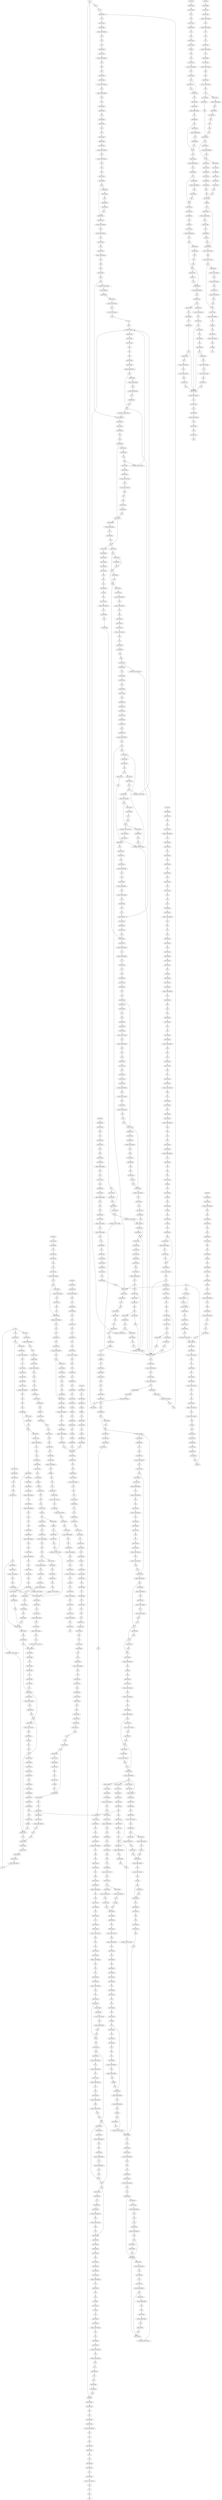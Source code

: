strict digraph "" {
	node [label="\N"];
	1713	[AST_PARENT_FULL_NAME="tls_device.c:<global>",
		AST_PARENT_TYPE=TYPE_DECL,
		CODE="static int tls_create_new_record(struct tls_offload_context_tx *offload_ctx,
				 struct page_frag *pfrag,
				 size_t prepend_size)
{
	\
struct tls_record_info *record;
	skb_frag_t *frag;

	record = kmalloc(sizeof(*record), GFP_KERNEL);
	if (!record)
		return -ENOMEM;

	\
frag = &record->frags[0];
	skb_frag_fill_page_desc(frag, pfrag->page, pfrag->offset,
				prepend_size);

	get_page(pfrag->page);
	\
pfrag->offset += prepend_size;

	record->num_frags = 1;
	record->len = prepend_size;
	offload_ctx->open_record = record;
	return \
0;
}",
		COLUMN_NUMBER=1,
		COLUMN_NUMBER_END=1,
		FILENAME="tls_device.c",
		FULL_NAME=tls_create_new_record,
		IS_EXTERNAL=false,
		LINE_NUMBER=343,
		LINE_NUMBER_END=365,
		NAME=tls_create_new_record,
		ORDER=22,
		SIGNATURE="int tls_create_new_record (tls_offload_context_tx*,page_frag*,size_t)",
		filename="tls_device.c",
		id=1713,
		label=METHOD,
		location=343,
		type=METHOD];
	1721	[ARGUMENT_INDEX=1,
		CODE=record,
		COLUMN_NUMBER=2,
		LINE_NUMBER=350,
		NAME=record,
		ORDER=1,
		TYPE_FULL_NAME="tls_record_info*",
		filename="tls_device.c",
		id=1721,
		label=IDENTIFIER,
		location=350,
		type=IDENTIFIER];
	1713 -> 1721	[front=1713,
		rear=1721,
		type=CFG];
	1725	[ARGUMENT_INDEX=1,
		CODE=record,
		COLUMN_NUMBER=27,
		LINE_NUMBER=350,
		NAME=record,
		ORDER=1,
		TYPE_FULL_NAME="tls_record_info*",
		filename="tls_device.c",
		id=1725,
		label=IDENTIFIER,
		location=350,
		type=IDENTIFIER];
	1721 -> 1725	[front=1721,
		rear=1725,
		type=CFG];
	1779	[AST_PARENT_FULL_NAME="tls_device.c:<global>",
		AST_PARENT_TYPE=TYPE_DECL,
		CODE="static int tls_do_allocation(struct sock *sk,
			     struct tls_offload_context_tx *offload_ctx,
			     struct page_frag *pfrag,
			     \
size_t prepend_size)
{
	int ret;

	if (!offload_ctx->open_record) {
		if (unlikely(!skb_page_frag_refill(prepend_size, pfrag,
						   \
sk->sk_allocation))) {
			READ_ONCE(sk->sk_prot)->enter_memory_pressure(sk);
			sk_stream_moderate_sndbuf(sk);
			return -ENOMEM;
		}

		\
ret = tls_create_new_record(offload_ctx, pfrag, prepend_size);
		if (ret)
			return ret;

		if (pfrag->size > pfrag->offset)
			\
return 0;
	}

	if (!sk_page_frag_refill(sk, pfrag))
		return -ENOMEM;

	return 0;
}",
		COLUMN_NUMBER=1,
		COLUMN_NUMBER_END=1,
		FILENAME="tls_device.c",
		FULL_NAME=tls_do_allocation,
		IS_EXTERNAL=false,
		LINE_NUMBER=367,
		LINE_NUMBER_END=394,
		NAME=tls_do_allocation,
		ORDER=23,
		SIGNATURE="int tls_do_allocation (sock*,tls_offload_context_tx*,page_frag*,size_t)",
		filename="tls_device.c",
		id=1779,
		label=METHOD,
		location=367,
		type=METHOD];
	1789	[ARGUMENT_INDEX=1,
		CODE=offload_ctx,
		COLUMN_NUMBER=7,
		LINE_NUMBER=374,
		NAME=offload_ctx,
		ORDER=1,
		TYPE_FULL_NAME="tls_offload_context_tx*",
		filename="tls_device.c",
		id=1789,
		label=IDENTIFIER,
		location=374,
		type=IDENTIFIER];
	1779 -> 1789	[front=1779,
		rear=1789,
		type=CFG];
	1790	[ARGUMENT_INDEX=2,
		CANONICAL_NAME=open_record,
		CODE=open_record,
		COLUMN_NUMBER=7,
		LINE_NUMBER=374,
		ORDER=2,
		filename="tls_device.c",
		id=1790,
		label=FIELD_IDENTIFIER,
		location=374,
		type=FIELD_IDENTIFIER];
	1789 -> 1790	[front=1789,
		rear=1790,
		type=CFG];
	1933	[AST_PARENT_FULL_NAME="tls_device.c:<global>",
		AST_PARENT_TYPE=TYPE_DECL,
		CODE="static int tls_push_data(struct sock *sk,
			 struct iov_iter *iter,
			 size_t size, int flags,
			 unsigned char record_type)
{
	\
struct tls_context *tls_ctx = tls_get_ctx(sk);
	struct tls_prot_info *prot = &tls_ctx->prot_info;
	struct tls_offload_context_tx *\
ctx = tls_offload_ctx_tx(tls_ctx);
	struct tls_record_info *record;
	int tls_push_record_flags;
	struct page_frag *pfrag;
	size_\
t orig_size = size;
	u32 max_open_record_len;
	bool more = false;
	bool done = false;
	int copy, rc = 0;
	long timeo;

	if (flags &
	    ~(\
MSG_MORE | MSG_DONTWAIT | MSG_NOSIGNAL |
	      MSG_SPLICE_PAGES | MSG_EOR))
		return -EOPNOTSUPP;

	if ((flags & (MSG_MORE | MSG_\
EOR)) == (MSG_MORE | MSG_EOR))
		return -EINVAL;

	if (unlikely(sk->sk_err))
		return -sk->sk_err;

	flags |= MSG_SENDPAGE_DECRYPTED;
	\
tls_push_record_flags = flags | MSG_MORE;

	timeo = sock_sndtimeo(sk, flags & MSG_DONTWAIT);
	if (tls_is_partially_sent_record(tls_\
ctx)) {
		rc = tls_push_partial_record(sk, tls_ctx, flags);
		if (rc < 0)...",
		COLUMN_NUMBER=1,
		COLUMN_NUMBER_END=1,
		FILENAME="tls_device.c",
		FULL_NAME=tls_push_data,
		IS_EXTERNAL=false,
		LINE_NUMBER=421,
		LINE_NUMBER_END=563,
		NAME=tls_push_data,
		ORDER=25,
		SIGNATURE="int tls_push_data (sock*,iov_iter*,size_t,int,unsigned char)",
		filename="tls_device.c",
		id=1933,
		label=METHOD,
		location=421,
		type=METHOD];
	1942	[ARGUMENT_INDEX=1,
		CODE=tls_ctx,
		COLUMN_NUMBER=22,
		LINE_NUMBER=426,
		NAME=tls_ctx,
		ORDER=1,
		TYPE_FULL_NAME="tls_context*",
		filename="tls_device.c",
		id=1942,
		label=IDENTIFIER,
		location=426,
		type=IDENTIFIER];
	1933 -> 1942	[front=1933,
		rear=1942,
		type=CFG];
	1944	[ARGUMENT_INDEX=1,
		CODE=sk,
		COLUMN_NUMBER=44,
		LINE_NUMBER=426,
		NAME=sk,
		ORDER=1,
		TYPE_FULL_NAME="sock*",
		filename="tls_device.c",
		id=1944,
		label=IDENTIFIER,
		location=426,
		type=IDENTIFIER];
	1942 -> 1944	[front=1942,
		rear=1944,
		type=CFG];
	2341	[AST_PARENT_FULL_NAME="tls_device.c:<global>",
		AST_PARENT_TYPE=TYPE_DECL,
		CODE="int tls_device_sendmsg(struct sock *sk, struct msghdr *msg, size_t size)
{
	unsigned char record_type = TLS_RECORD_TYPE_DATA;
	struct \
tls_context *tls_ctx = tls_get_ctx(sk);
	int rc;

	if (!tls_ctx->zerocopy_sendfile)
		msg->msg_flags &= ~MSG_SPLICE_PAGES;

	mutex_\
lock(&tls_ctx->tx_lock);
	lock_sock(sk);

	if (unlikely(msg->msg_controllen)) {
		rc = tls_process_cmsg(sk, msg, &record_type);
		\
if (rc)
			goto out;
	}

	rc = tls_push_data(sk, &msg->msg_iter, size, msg->msg_flags,
			   record_type);

out:
	release_sock(sk);
	\
mutex_unlock(&tls_ctx->tx_lock);
	return rc;
}",
		COLUMN_NUMBER=1,
		COLUMN_NUMBER_END=1,
		FILENAME="tls_device.c",
		FULL_NAME=tls_device_sendmsg,
		IS_EXTERNAL=false,
		LINE_NUMBER=565,
		LINE_NUMBER_END=590,
		NAME=tls_device_sendmsg,
		ORDER=26,
		SIGNATURE="int tls_device_sendmsg (sock*,msghdr*,size_t)",
		filename="tls_device.c",
		id=2341,
		label=METHOD,
		location=565,
		type=METHOD];
	2348	[ARGUMENT_INDEX=1,
		CODE=record_type,
		COLUMN_NUMBER=16,
		LINE_NUMBER=567,
		NAME=record_type,
		ORDER=1,
		TYPE_FULL_NAME="unsigned char",
		filename="tls_device.c",
		id=2348,
		label=IDENTIFIER,
		location=567,
		type=IDENTIFIER];
	2341 -> 2348	[front=2341,
		rear=2348,
		type=CFG];
	2349	[ARGUMENT_INDEX=2,
		CODE=TLS_RECORD_TYPE_DATA,
		COLUMN_NUMBER=30,
		LINE_NUMBER=567,
		NAME=TLS_RECORD_TYPE_DATA,
		ORDER=2,
		TYPE_FULL_NAME=ANY,
		filename="tls_device.c",
		id=2349,
		label=IDENTIFIER,
		location=567,
		type=IDENTIFIER];
	2348 -> 2349	[front=2348,
		rear=2349,
		type=CFG];
	2417	[AST_PARENT_FULL_NAME="tls_device.c:<global>",
		AST_PARENT_TYPE=TYPE_DECL,
		CODE="void tls_device_splice_eof(struct socket *sock)
{
	struct sock *sk = sock->sk;
	struct tls_context *tls_ctx = tls_get_ctx(sk);
	\
struct iov_iter iter = {};

	if (!tls_is_partially_sent_record(tls_ctx))
		return;

	mutex_lock(&tls_ctx->tx_lock);
	lock_sock(sk);

	\
if (tls_is_partially_sent_record(tls_ctx)) {
		iov_iter_bvec(&iter, ITER_SOURCE, NULL, 0, 0);
		tls_push_data(sk, &iter, 0, 0, TLS_\
RECORD_TYPE_DATA);
	}

	release_sock(sk);
	mutex_unlock(&tls_ctx->tx_lock);
}",
		COLUMN_NUMBER=1,
		COLUMN_NUMBER_END=1,
		FILENAME="tls_device.c",
		FULL_NAME=tls_device_splice_eof,
		IS_EXTERNAL=false,
		LINE_NUMBER=592,
		LINE_NUMBER_END=611,
		NAME=tls_device_splice_eof,
		ORDER=27,
		SIGNATURE="void tls_device_splice_eof (socket*)",
		filename="tls_device.c",
		id=2417,
		label=METHOD,
		location=592,
		type=METHOD];
	2422	[ARGUMENT_INDEX=1,
		CODE=sk,
		COLUMN_NUMBER=15,
		LINE_NUMBER=594,
		NAME=sk,
		ORDER=1,
		TYPE_FULL_NAME="sock*",
		filename="tls_device.c",
		id=2422,
		label=IDENTIFIER,
		location=594,
		type=IDENTIFIER];
	2417 -> 2422	[front=2417,
		rear=2422,
		type=CFG];
	2424	[ARGUMENT_INDEX=1,
		CODE=sock,
		COLUMN_NUMBER=20,
		LINE_NUMBER=594,
		NAME=sock,
		ORDER=1,
		TYPE_FULL_NAME="socket*",
		filename="tls_device.c",
		id=2424,
		label=IDENTIFIER,
		location=594,
		type=IDENTIFIER];
	2422 -> 2424	[front=2422,
		rear=2424,
		type=CFG];
	2599	[AST_PARENT_FULL_NAME="tls_device.c:<global>",
		AST_PARENT_TYPE=TYPE_DECL,
		CODE="static int tls_device_push_pending_record(struct sock *sk, int flags)
{
	struct iov_iter iter;

	iov_iter_kvec(&iter, ITER_SOURCE, \
NULL, 0, 0);
	return tls_push_data(sk, &iter, 0, flags, TLS_RECORD_TYPE_DATA);
}",
		COLUMN_NUMBER=1,
		COLUMN_NUMBER_END=1,
		FILENAME="tls_device.c",
		FULL_NAME=tls_device_push_pending_record,
		IS_EXTERNAL=false,
		LINE_NUMBER=673,
		LINE_NUMBER_END=679,
		NAME=tls_device_push_pending_record,
		ORDER=30,
		SIGNATURE="int tls_device_push_pending_record (sock*,int)",
		filename="tls_device.c",
		id=2599,
		label=METHOD,
		location=673,
		type=METHOD];
	2606	[ARGUMENT_INDEX=1,
		CODE=iter,
		COLUMN_NUMBER=17,
		LINE_NUMBER=677,
		NAME=iter,
		ORDER=1,
		TYPE_FULL_NAME=iov_iter,
		filename="tls_device.c",
		id=2606,
		label=IDENTIFIER,
		location=677,
		type=IDENTIFIER];
	2599 -> 2606	[front=2599,
		rear=2606,
		type=CFG];
	2605	[ARGUMENT_INDEX=1,
		CODE="&iter",
		COLUMN_NUMBER=16,
		DISPATCH_TYPE=STATIC_DISPATCH,
		LINE_NUMBER=677,
		METHOD_FULL_NAME="<operator>.addressOf",
		NAME="<operator>.addressOf",
		ORDER=1,
		TYPE_FULL_NAME="<empty>",
		filename="tls_device.c",
		id=2605,
		label=CALL,
		location=677,
		type=OPERATOR];
	2606 -> 2605	[front=2606,
		rear=2605,
		type=CFG];
	1720	[ARGUMENT_INDEX=-1,
		CODE="record = kmalloc(sizeof(*record), GFP_KERNEL)",
		COLUMN_NUMBER=2,
		DISPATCH_TYPE=STATIC_DISPATCH,
		LINE_NUMBER=350,
		METHOD_FULL_NAME="<operator>.assignment",
		NAME="<operator>.assignment",
		ORDER=3,
		TYPE_FULL_NAME="<empty>",
		filename="tls_device.c",
		id=1720,
		label=CALL,
		location=350,
		type=OPERATOR];
	1729	[ARGUMENT_INDEX=1,
		CODE=record,
		COLUMN_NUMBER=7,
		LINE_NUMBER=351,
		NAME=record,
		ORDER=1,
		TYPE_FULL_NAME="tls_record_info*",
		filename="tls_device.c",
		id=1729,
		label=IDENTIFIER,
		location=351,
		type=IDENTIFIER];
	1720 -> 1729	[front=1720,
		rear=1729,
		type=CFG];
	1728	[ARGUMENT_INDEX=-1,
		CODE="!record",
		COLUMN_NUMBER=6,
		DISPATCH_TYPE=STATIC_DISPATCH,
		LINE_NUMBER=351,
		METHOD_FULL_NAME="<operator>.logicalNot",
		NAME="<operator>.logicalNot",
		ORDER=1,
		TYPE_FULL_NAME="<empty>",
		filename="tls_device.c",
		id=1728,
		label=CALL,
		location=351,
		type=OPERATOR];
	1729 -> 1728	[front=1729,
		rear=1728,
		type=CFG];
	1724	[ARGUMENT_INDEX=1,
		CODE="*record",
		COLUMN_NUMBER=26,
		DISPATCH_TYPE=STATIC_DISPATCH,
		LINE_NUMBER=350,
		METHOD_FULL_NAME="<operator>.indirection",
		NAME="<operator>.indirection",
		ORDER=1,
		TYPE_FULL_NAME="<empty>",
		filename="tls_device.c",
		id=1724,
		label=CALL,
		location=350,
		type=OPERATOR];
	1725 -> 1724	[front=1725,
		rear=1724,
		type=CFG];
	1722	[ARGUMENT_INDEX=2,
		CODE="kmalloc(sizeof(*record), GFP_KERNEL)",
		COLUMN_NUMBER=11,
		DISPATCH_TYPE=STATIC_DISPATCH,
		LINE_NUMBER=350,
		METHOD_FULL_NAME=kmalloc,
		NAME=kmalloc,
		ORDER=2,
		TYPE_FULL_NAME="<empty>",
		filename="tls_device.c",
		id=1722,
		label=CALL,
		location=350,
		type=CALLEE];
	1722 -> 1720	[front=1722,
		rear=1720,
		type=CFG];
	1723	[ARGUMENT_INDEX=1,
		CODE="sizeof(*record)",
		COLUMN_NUMBER=19,
		DISPATCH_TYPE=STATIC_DISPATCH,
		LINE_NUMBER=350,
		METHOD_FULL_NAME="<operator>.sizeOf",
		NAME="<operator>.sizeOf",
		ORDER=1,
		TYPE_FULL_NAME="<empty>",
		filename="tls_device.c",
		id=1723,
		label=CALL,
		location=350,
		type=OPERATOR];
	1726	[ARGUMENT_INDEX=2,
		CODE=GFP_KERNEL,
		COLUMN_NUMBER=36,
		LINE_NUMBER=350,
		NAME=GFP_KERNEL,
		ORDER=2,
		TYPE_FULL_NAME=ANY,
		filename="tls_device.c",
		id=1726,
		label=IDENTIFIER,
		location=350,
		type=IDENTIFIER];
	1723 -> 1726	[front=1723,
		rear=1726,
		type=CFG];
	1726 -> 1722	[front=1726,
		rear=1722,
		type=CFG];
	1724 -> 1723	[front=1724,
		rear=1723,
		type=CFG];
	1735	[ARGUMENT_INDEX=1,
		CODE=frag,
		COLUMN_NUMBER=2,
		LINE_NUMBER=354,
		NAME=frag,
		ORDER=1,
		TYPE_FULL_NAME="skb_frag_t*",
		filename="tls_device.c",
		id=1735,
		label=IDENTIFIER,
		location=354,
		type=IDENTIFIER];
	1728 -> 1735	[front=1728,
		rear=1735,
		type=CFG];
	1739	[ARGUMENT_INDEX=1,
		CODE=record,
		COLUMN_NUMBER=10,
		LINE_NUMBER=354,
		NAME=record,
		ORDER=1,
		TYPE_FULL_NAME="tls_record_info*",
		filename="tls_device.c",
		id=1739,
		label=IDENTIFIER,
		location=354,
		type=IDENTIFIER];
	1735 -> 1739	[front=1735,
		rear=1739,
		type=CFG];
	1734	[ARGUMENT_INDEX=-1,
		CODE="frag = &record->frags[0]",
		COLUMN_NUMBER=2,
		DISPATCH_TYPE=STATIC_DISPATCH,
		LINE_NUMBER=354,
		METHOD_FULL_NAME="<operator>.assignment",
		NAME="<operator>.assignment",
		ORDER=5,
		TYPE_FULL_NAME="<empty>",
		filename="tls_device.c",
		id=1734,
		label=CALL,
		location=354,
		type=OPERATOR];
	1743	[ARGUMENT_INDEX=1,
		CODE=frag,
		COLUMN_NUMBER=26,
		LINE_NUMBER=355,
		NAME=frag,
		ORDER=1,
		TYPE_FULL_NAME="skb_frag_t*",
		filename="tls_device.c",
		id=1743,
		label=IDENTIFIER,
		location=355,
		type=IDENTIFIER];
	1734 -> 1743	[front=1734,
		rear=1743,
		type=CFG];
	1745	[ARGUMENT_INDEX=1,
		CODE=pfrag,
		COLUMN_NUMBER=32,
		LINE_NUMBER=355,
		NAME=pfrag,
		ORDER=1,
		TYPE_FULL_NAME="page_frag*",
		filename="tls_device.c",
		id=1745,
		label=IDENTIFIER,
		location=355,
		type=IDENTIFIER];
	1743 -> 1745	[front=1743,
		rear=1745,
		type=CFG];
	1740	[ARGUMENT_INDEX=2,
		CANONICAL_NAME=frags,
		CODE=frags,
		COLUMN_NUMBER=10,
		LINE_NUMBER=354,
		ORDER=2,
		filename="tls_device.c",
		id=1740,
		label=FIELD_IDENTIFIER,
		location=354,
		type=FIELD_IDENTIFIER];
	1739 -> 1740	[front=1739,
		rear=1740,
		type=CFG];
	1736	[ARGUMENT_INDEX=2,
		CODE="&record->frags[0]",
		COLUMN_NUMBER=9,
		DISPATCH_TYPE=STATIC_DISPATCH,
		LINE_NUMBER=354,
		METHOD_FULL_NAME="<operator>.addressOf",
		NAME="<operator>.addressOf",
		ORDER=2,
		TYPE_FULL_NAME="<empty>",
		filename="tls_device.c",
		id=1736,
		label=CALL,
		location=354,
		type=OPERATOR];
	1736 -> 1734	[front=1736,
		rear=1734,
		type=CFG];
	1737	[ARGUMENT_INDEX=1,
		CODE="record->frags[0]",
		COLUMN_NUMBER=10,
		DISPATCH_TYPE=STATIC_DISPATCH,
		LINE_NUMBER=354,
		METHOD_FULL_NAME="<operator>.indirectIndexAccess",
		NAME="<operator>.indirectIndexAccess",
		ORDER=1,
		TYPE_FULL_NAME="<empty>",
		filename="tls_device.c",
		id=1737,
		label=CALL,
		location=354,
		type=OPERATOR];
	1737 -> 1736	[front=1737,
		rear=1736,
		type=CFG];
	1738	[ARGUMENT_INDEX=1,
		CODE="record->frags",
		COLUMN_NUMBER=10,
		DISPATCH_TYPE=STATIC_DISPATCH,
		LINE_NUMBER=354,
		METHOD_FULL_NAME="<operator>.indirectFieldAccess",
		NAME="<operator>.indirectFieldAccess",
		ORDER=1,
		TYPE_FULL_NAME="<empty>",
		filename="tls_device.c",
		id=1738,
		label=CALL,
		location=354,
		type=OPERATOR];
	1741	[ARGUMENT_INDEX=2,
		CODE=0,
		COLUMN_NUMBER=24,
		LINE_NUMBER=354,
		ORDER=2,
		TYPE_FULL_NAME=int,
		filename="tls_device.c",
		id=1741,
		label=LITERAL,
		location=354,
		type=LITERAL];
	1738 -> 1741	[front=1738,
		rear=1741,
		type=CFG];
	1741 -> 1737	[front=1741,
		rear=1737,
		type=CFG];
	1740 -> 1738	[front=1740,
		rear=1738,
		type=CFG];
	1742	[ARGUMENT_INDEX=-1,
		CODE="skb_frag_fill_page_desc(frag, pfrag->page, pfrag->offset,
				prepend_size)",
		COLUMN_NUMBER=2,
		DISPATCH_TYPE=STATIC_DISPATCH,
		LINE_NUMBER=355,
		METHOD_FULL_NAME=skb_frag_fill_page_desc,
		NAME=skb_frag_fill_page_desc,
		ORDER=6,
		TYPE_FULL_NAME="<empty>",
		filename="tls_device.c",
		id=1742,
		label=CALL,
		location=355,
		type=CALLEE];
	1753	[ARGUMENT_INDEX=1,
		CODE=pfrag,
		COLUMN_NUMBER=11,
		LINE_NUMBER=358,
		NAME=pfrag,
		ORDER=1,
		TYPE_FULL_NAME="page_frag*",
		filename="tls_device.c",
		id=1753,
		label=IDENTIFIER,
		location=358,
		type=IDENTIFIER];
	1742 -> 1753	[front=1742,
		rear=1753,
		type=CFG];
	1754	[ARGUMENT_INDEX=2,
		CANONICAL_NAME=page,
		CODE=page,
		COLUMN_NUMBER=11,
		LINE_NUMBER=358,
		ORDER=2,
		filename="tls_device.c",
		id=1754,
		label=FIELD_IDENTIFIER,
		location=358,
		type=FIELD_IDENTIFIER];
	1753 -> 1754	[front=1753,
		rear=1754,
		type=CFG];
	1746	[ARGUMENT_INDEX=2,
		CANONICAL_NAME=page,
		CODE=page,
		COLUMN_NUMBER=32,
		LINE_NUMBER=355,
		ORDER=2,
		filename="tls_device.c",
		id=1746,
		label=FIELD_IDENTIFIER,
		location=355,
		type=FIELD_IDENTIFIER];
	1745 -> 1746	[front=1745,
		rear=1746,
		type=CFG];
	1744	[ARGUMENT_INDEX=2,
		CODE="pfrag->page",
		COLUMN_NUMBER=32,
		DISPATCH_TYPE=STATIC_DISPATCH,
		LINE_NUMBER=355,
		METHOD_FULL_NAME="<operator>.indirectFieldAccess",
		NAME="<operator>.indirectFieldAccess",
		ORDER=2,
		TYPE_FULL_NAME="<empty>",
		filename="tls_device.c",
		id=1744,
		label=CALL,
		location=355,
		type=OPERATOR];
	1748	[ARGUMENT_INDEX=1,
		CODE=pfrag,
		COLUMN_NUMBER=45,
		LINE_NUMBER=355,
		NAME=pfrag,
		ORDER=1,
		TYPE_FULL_NAME="page_frag*",
		filename="tls_device.c",
		id=1748,
		label=IDENTIFIER,
		location=355,
		type=IDENTIFIER];
	1744 -> 1748	[front=1744,
		rear=1748,
		type=CFG];
	1749	[ARGUMENT_INDEX=2,
		CANONICAL_NAME=offset,
		CODE=offset,
		COLUMN_NUMBER=45,
		LINE_NUMBER=355,
		ORDER=2,
		filename="tls_device.c",
		id=1749,
		label=FIELD_IDENTIFIER,
		location=355,
		type=FIELD_IDENTIFIER];
	1748 -> 1749	[front=1748,
		rear=1749,
		type=CFG];
	1746 -> 1744	[front=1746,
		rear=1744,
		type=CFG];
	1747	[ARGUMENT_INDEX=3,
		CODE="pfrag->offset",
		COLUMN_NUMBER=45,
		DISPATCH_TYPE=STATIC_DISPATCH,
		LINE_NUMBER=355,
		METHOD_FULL_NAME="<operator>.indirectFieldAccess",
		NAME="<operator>.indirectFieldAccess",
		ORDER=3,
		TYPE_FULL_NAME="<empty>",
		filename="tls_device.c",
		id=1747,
		label=CALL,
		location=355,
		type=OPERATOR];
	1750	[ARGUMENT_INDEX=4,
		CODE=prepend_size,
		COLUMN_NUMBER=5,
		LINE_NUMBER=356,
		NAME=prepend_size,
		ORDER=4,
		TYPE_FULL_NAME=size_t,
		filename="tls_device.c",
		id=1750,
		label=IDENTIFIER,
		location=356,
		type=IDENTIFIER];
	1747 -> 1750	[front=1747,
		rear=1750,
		type=CFG];
	1750 -> 1742	[front=1750,
		rear=1742,
		type=CFG];
	1749 -> 1747	[front=1749,
		rear=1747,
		type=CFG];
	1751	[ARGUMENT_INDEX=-1,
		CODE="get_page(pfrag->page)",
		COLUMN_NUMBER=2,
		DISPATCH_TYPE=STATIC_DISPATCH,
		LINE_NUMBER=358,
		METHOD_FULL_NAME=get_page,
		NAME=get_page,
		ORDER=7,
		TYPE_FULL_NAME="<empty>",
		filename="tls_device.c",
		id=1751,
		label=CALL,
		location=358,
		type=CALLEE];
	1757	[ARGUMENT_INDEX=1,
		CODE=pfrag,
		COLUMN_NUMBER=2,
		LINE_NUMBER=359,
		NAME=pfrag,
		ORDER=1,
		TYPE_FULL_NAME="page_frag*",
		filename="tls_device.c",
		id=1757,
		label=IDENTIFIER,
		location=359,
		type=IDENTIFIER];
	1751 -> 1757	[front=1751,
		rear=1757,
		type=CFG];
	1758	[ARGUMENT_INDEX=2,
		CANONICAL_NAME=offset,
		CODE=offset,
		COLUMN_NUMBER=2,
		LINE_NUMBER=359,
		ORDER=2,
		filename="tls_device.c",
		id=1758,
		label=FIELD_IDENTIFIER,
		location=359,
		type=FIELD_IDENTIFIER];
	1757 -> 1758	[front=1757,
		rear=1758,
		type=CFG];
	1752	[ARGUMENT_INDEX=1,
		CODE="pfrag->page",
		COLUMN_NUMBER=11,
		DISPATCH_TYPE=STATIC_DISPATCH,
		LINE_NUMBER=358,
		METHOD_FULL_NAME="<operator>.indirectFieldAccess",
		NAME="<operator>.indirectFieldAccess",
		ORDER=1,
		TYPE_FULL_NAME="<empty>",
		filename="tls_device.c",
		id=1752,
		label=CALL,
		location=358,
		type=OPERATOR];
	1752 -> 1751	[front=1752,
		rear=1751,
		type=CFG];
	1754 -> 1752	[front=1754,
		rear=1752,
		type=CFG];
	1755	[ARGUMENT_INDEX=-1,
		CODE="pfrag->offset += prepend_size",
		COLUMN_NUMBER=2,
		DISPATCH_TYPE=STATIC_DISPATCH,
		LINE_NUMBER=359,
		METHOD_FULL_NAME="<operator>.assignmentPlus",
		NAME="<operator>.assignmentPlus",
		ORDER=8,
		TYPE_FULL_NAME="<empty>",
		filename="tls_device.c",
		id=1755,
		label=CALL,
		location=359,
		type=OPERATOR];
	1762	[ARGUMENT_INDEX=1,
		CODE=record,
		COLUMN_NUMBER=2,
		LINE_NUMBER=361,
		NAME=record,
		ORDER=1,
		TYPE_FULL_NAME="tls_record_info*",
		filename="tls_device.c",
		id=1762,
		label=IDENTIFIER,
		location=361,
		type=IDENTIFIER];
	1755 -> 1762	[front=1755,
		rear=1762,
		type=CFG];
	1763	[ARGUMENT_INDEX=2,
		CANONICAL_NAME=num_frags,
		CODE=num_frags,
		COLUMN_NUMBER=2,
		LINE_NUMBER=361,
		ORDER=2,
		filename="tls_device.c",
		id=1763,
		label=FIELD_IDENTIFIER,
		location=361,
		type=FIELD_IDENTIFIER];
	1762 -> 1763	[front=1762,
		rear=1763,
		type=CFG];
	1756	[ARGUMENT_INDEX=1,
		CODE="pfrag->offset",
		COLUMN_NUMBER=2,
		DISPATCH_TYPE=STATIC_DISPATCH,
		LINE_NUMBER=359,
		METHOD_FULL_NAME="<operator>.indirectFieldAccess",
		NAME="<operator>.indirectFieldAccess",
		ORDER=1,
		TYPE_FULL_NAME="<empty>",
		filename="tls_device.c",
		id=1756,
		label=CALL,
		location=359,
		type=OPERATOR];
	1759	[ARGUMENT_INDEX=2,
		CODE=prepend_size,
		COLUMN_NUMBER=19,
		LINE_NUMBER=359,
		NAME=prepend_size,
		ORDER=2,
		TYPE_FULL_NAME=size_t,
		filename="tls_device.c",
		id=1759,
		label=IDENTIFIER,
		location=359,
		type=IDENTIFIER];
	1756 -> 1759	[front=1756,
		rear=1759,
		type=CFG];
	1759 -> 1755	[front=1759,
		rear=1755,
		type=CFG];
	1758 -> 1756	[front=1758,
		rear=1756,
		type=CFG];
	1760	[ARGUMENT_INDEX=-1,
		CODE="record->num_frags = 1",
		COLUMN_NUMBER=2,
		DISPATCH_TYPE=STATIC_DISPATCH,
		LINE_NUMBER=361,
		METHOD_FULL_NAME="<operator>.assignment",
		NAME="<operator>.assignment",
		ORDER=9,
		TYPE_FULL_NAME="<empty>",
		filename="tls_device.c",
		id=1760,
		label=CALL,
		location=361,
		type=OPERATOR];
	1767	[ARGUMENT_INDEX=1,
		CODE=record,
		COLUMN_NUMBER=2,
		LINE_NUMBER=362,
		NAME=record,
		ORDER=1,
		TYPE_FULL_NAME="tls_record_info*",
		filename="tls_device.c",
		id=1767,
		label=IDENTIFIER,
		location=362,
		type=IDENTIFIER];
	1760 -> 1767	[front=1760,
		rear=1767,
		type=CFG];
	1768	[ARGUMENT_INDEX=2,
		CANONICAL_NAME=len,
		CODE=len,
		COLUMN_NUMBER=2,
		LINE_NUMBER=362,
		ORDER=2,
		filename="tls_device.c",
		id=1768,
		label=FIELD_IDENTIFIER,
		location=362,
		type=FIELD_IDENTIFIER];
	1767 -> 1768	[front=1767,
		rear=1768,
		type=CFG];
	1761	[ARGUMENT_INDEX=1,
		CODE="record->num_frags",
		COLUMN_NUMBER=2,
		DISPATCH_TYPE=STATIC_DISPATCH,
		LINE_NUMBER=361,
		METHOD_FULL_NAME="<operator>.indirectFieldAccess",
		NAME="<operator>.indirectFieldAccess",
		ORDER=1,
		TYPE_FULL_NAME="<empty>",
		filename="tls_device.c",
		id=1761,
		label=CALL,
		location=361,
		type=OPERATOR];
	1764	[ARGUMENT_INDEX=2,
		CODE=1,
		COLUMN_NUMBER=22,
		LINE_NUMBER=361,
		ORDER=2,
		TYPE_FULL_NAME=int,
		filename="tls_device.c",
		id=1764,
		label=LITERAL,
		location=361,
		type=LITERAL];
	1761 -> 1764	[front=1761,
		rear=1764,
		type=CFG];
	1764 -> 1760	[front=1764,
		rear=1760,
		type=CFG];
	1763 -> 1761	[front=1763,
		rear=1761,
		type=CFG];
	1765	[ARGUMENT_INDEX=-1,
		CODE="record->len = prepend_size",
		COLUMN_NUMBER=2,
		DISPATCH_TYPE=STATIC_DISPATCH,
		LINE_NUMBER=362,
		METHOD_FULL_NAME="<operator>.assignment",
		NAME="<operator>.assignment",
		ORDER=10,
		TYPE_FULL_NAME="<empty>",
		filename="tls_device.c",
		id=1765,
		label=CALL,
		location=362,
		type=OPERATOR];
	1772	[ARGUMENT_INDEX=1,
		CODE=offload_ctx,
		COLUMN_NUMBER=2,
		LINE_NUMBER=363,
		NAME=offload_ctx,
		ORDER=1,
		TYPE_FULL_NAME="tls_offload_context_tx*",
		filename="tls_device.c",
		id=1772,
		label=IDENTIFIER,
		location=363,
		type=IDENTIFIER];
	1765 -> 1772	[front=1765,
		rear=1772,
		type=CFG];
	1773	[ARGUMENT_INDEX=2,
		CANONICAL_NAME=open_record,
		CODE=open_record,
		COLUMN_NUMBER=2,
		LINE_NUMBER=363,
		ORDER=2,
		filename="tls_device.c",
		id=1773,
		label=FIELD_IDENTIFIER,
		location=363,
		type=FIELD_IDENTIFIER];
	1772 -> 1773	[front=1772,
		rear=1773,
		type=CFG];
	1766	[ARGUMENT_INDEX=1,
		CODE="record->len",
		COLUMN_NUMBER=2,
		DISPATCH_TYPE=STATIC_DISPATCH,
		LINE_NUMBER=362,
		METHOD_FULL_NAME="<operator>.indirectFieldAccess",
		NAME="<operator>.indirectFieldAccess",
		ORDER=1,
		TYPE_FULL_NAME="<empty>",
		filename="tls_device.c",
		id=1766,
		label=CALL,
		location=362,
		type=OPERATOR];
	1769	[ARGUMENT_INDEX=2,
		CODE=prepend_size,
		COLUMN_NUMBER=16,
		LINE_NUMBER=362,
		NAME=prepend_size,
		ORDER=2,
		TYPE_FULL_NAME=size_t,
		filename="tls_device.c",
		id=1769,
		label=IDENTIFIER,
		location=362,
		type=IDENTIFIER];
	1766 -> 1769	[front=1766,
		rear=1769,
		type=CFG];
	1769 -> 1765	[front=1769,
		rear=1765,
		type=CFG];
	1768 -> 1766	[front=1768,
		rear=1766,
		type=CFG];
	1771	[ARGUMENT_INDEX=1,
		CODE="offload_ctx->open_record",
		COLUMN_NUMBER=2,
		DISPATCH_TYPE=STATIC_DISPATCH,
		LINE_NUMBER=363,
		METHOD_FULL_NAME="<operator>.indirectFieldAccess",
		NAME="<operator>.indirectFieldAccess",
		ORDER=1,
		TYPE_FULL_NAME="<empty>",
		filename="tls_device.c",
		id=1771,
		label=CALL,
		location=363,
		type=OPERATOR];
	1774	[ARGUMENT_INDEX=2,
		CODE=record,
		COLUMN_NUMBER=29,
		LINE_NUMBER=363,
		NAME=record,
		ORDER=2,
		TYPE_FULL_NAME="tls_record_info*",
		filename="tls_device.c",
		id=1774,
		label=IDENTIFIER,
		location=363,
		type=IDENTIFIER];
	1771 -> 1774	[front=1771,
		rear=1774,
		type=CFG];
	1770	[ARGUMENT_INDEX=-1,
		CODE="offload_ctx->open_record = record",
		COLUMN_NUMBER=2,
		DISPATCH_TYPE=STATIC_DISPATCH,
		LINE_NUMBER=363,
		METHOD_FULL_NAME="<operator>.assignment",
		NAME="<operator>.assignment",
		ORDER=11,
		TYPE_FULL_NAME="<empty>",
		filename="tls_device.c",
		id=1770,
		label=CALL,
		location=363,
		type=OPERATOR];
	1774 -> 1770	[front=1774,
		rear=1770,
		type=CFG];
	1773 -> 1771	[front=1773,
		rear=1771,
		type=CFG];
	1787	[ARGUMENT_INDEX=-1,
		CODE="!offload_ctx->open_record",
		COLUMN_NUMBER=6,
		DISPATCH_TYPE=STATIC_DISPATCH,
		LINE_NUMBER=374,
		METHOD_FULL_NAME="<operator>.logicalNot",
		NAME="<operator>.logicalNot",
		ORDER=1,
		TYPE_FULL_NAME="<empty>",
		filename="tls_device.c",
		id=1787,
		label=CALL,
		location=374,
		type=OPERATOR];
	1796	[ARGUMENT_INDEX=1,
		CODE=prepend_size,
		COLUMN_NUMBER=38,
		LINE_NUMBER=375,
		NAME=prepend_size,
		ORDER=1,
		TYPE_FULL_NAME=size_t,
		filename="tls_device.c",
		id=1796,
		label=IDENTIFIER,
		location=375,
		type=IDENTIFIER];
	1787 -> 1796	[front=1787,
		rear=1796,
		type=CFG];
	1797	[ARGUMENT_INDEX=2,
		CODE=pfrag,
		COLUMN_NUMBER=52,
		LINE_NUMBER=375,
		NAME=pfrag,
		ORDER=2,
		TYPE_FULL_NAME="page_frag*",
		filename="tls_device.c",
		id=1797,
		label=IDENTIFIER,
		location=375,
		type=IDENTIFIER];
	1796 -> 1797	[front=1796,
		rear=1797,
		type=CFG];
	1788	[ARGUMENT_INDEX=1,
		CODE="offload_ctx->open_record",
		COLUMN_NUMBER=7,
		DISPATCH_TYPE=STATIC_DISPATCH,
		LINE_NUMBER=374,
		METHOD_FULL_NAME="<operator>.indirectFieldAccess",
		NAME="<operator>.indirectFieldAccess",
		ORDER=1,
		TYPE_FULL_NAME="<empty>",
		filename="tls_device.c",
		id=1788,
		label=CALL,
		location=374,
		type=OPERATOR];
	1788 -> 1787	[front=1788,
		rear=1787,
		type=CFG];
	1790 -> 1788	[front=1790,
		rear=1788,
		type=CFG];
	1793	[ARGUMENT_INDEX=-1,
		CODE="unlikely(!skb_page_frag_refill(prepend_size, pfrag,
						   sk->sk_allocation))",
		COLUMN_NUMBER=7,
		DISPATCH_TYPE=STATIC_DISPATCH,
		LINE_NUMBER=375,
		METHOD_FULL_NAME=unlikely,
		NAME=unlikely,
		ORDER=1,
		TYPE_FULL_NAME="<empty>",
		filename="tls_device.c",
		id=1793,
		label=CALL,
		location=375,
		type=CALLEE];
	1816	[ARGUMENT_INDEX=1,
		CODE=ret,
		COLUMN_NUMBER=3,
		LINE_NUMBER=382,
		NAME=ret,
		ORDER=1,
		TYPE_FULL_NAME=int,
		filename="tls_device.c",
		id=1816,
		label=IDENTIFIER,
		location=382,
		type=IDENTIFIER];
	1793 -> 1816	[front=1793,
		rear=1816,
		type=CFG];
	1818	[ARGUMENT_INDEX=1,
		CODE=offload_ctx,
		COLUMN_NUMBER=31,
		LINE_NUMBER=382,
		NAME=offload_ctx,
		ORDER=1,
		TYPE_FULL_NAME="tls_offload_context_tx*",
		filename="tls_device.c",
		id=1818,
		label=IDENTIFIER,
		location=382,
		type=IDENTIFIER];
	1816 -> 1818	[front=1816,
		rear=1818,
		type=CFG];
	1794	[ARGUMENT_INDEX=1,
		CODE="!skb_page_frag_refill(prepend_size, pfrag,
						   sk->sk_allocation)",
		COLUMN_NUMBER=16,
		DISPATCH_TYPE=STATIC_DISPATCH,
		LINE_NUMBER=375,
		METHOD_FULL_NAME="<operator>.logicalNot",
		NAME="<operator>.logicalNot",
		ORDER=1,
		TYPE_FULL_NAME="<empty>",
		filename="tls_device.c",
		id=1794,
		label=CALL,
		location=375,
		type=OPERATOR];
	1794 -> 1793	[front=1794,
		rear=1793,
		type=CFG];
	1795	[ARGUMENT_INDEX=1,
		CODE="skb_page_frag_refill(prepend_size, pfrag,
						   sk->sk_allocation)",
		COLUMN_NUMBER=17,
		DISPATCH_TYPE=STATIC_DISPATCH,
		LINE_NUMBER=375,
		METHOD_FULL_NAME=skb_page_frag_refill,
		NAME=skb_page_frag_refill,
		ORDER=1,
		TYPE_FULL_NAME="<empty>",
		filename="tls_device.c",
		id=1795,
		label=CALL,
		location=375,
		type=CALLEE];
	1795 -> 1794	[front=1795,
		rear=1794,
		type=CFG];
	1799	[ARGUMENT_INDEX=1,
		CODE=sk,
		COLUMN_NUMBER=10,
		LINE_NUMBER=376,
		NAME=sk,
		ORDER=1,
		TYPE_FULL_NAME="sock*",
		filename="tls_device.c",
		id=1799,
		label=IDENTIFIER,
		location=376,
		type=IDENTIFIER];
	1797 -> 1799	[front=1797,
		rear=1799,
		type=CFG];
	1800	[ARGUMENT_INDEX=2,
		CANONICAL_NAME=sk_allocation,
		CODE=sk_allocation,
		COLUMN_NUMBER=10,
		LINE_NUMBER=376,
		ORDER=2,
		filename="tls_device.c",
		id=1800,
		label=FIELD_IDENTIFIER,
		location=376,
		type=FIELD_IDENTIFIER];
	1799 -> 1800	[front=1799,
		rear=1800,
		type=CFG];
	1798	[ARGUMENT_INDEX=3,
		CODE="sk->sk_allocation",
		COLUMN_NUMBER=10,
		DISPATCH_TYPE=STATIC_DISPATCH,
		LINE_NUMBER=376,
		METHOD_FULL_NAME="<operator>.indirectFieldAccess",
		NAME="<operator>.indirectFieldAccess",
		ORDER=3,
		TYPE_FULL_NAME="<empty>",
		filename="tls_device.c",
		id=1798,
		label=CALL,
		location=376,
		type=OPERATOR];
	1798 -> 1795	[front=1798,
		rear=1795,
		type=CFG];
	1800 -> 1798	[front=1800,
		rear=1798,
		type=CFG];
	1819	[ARGUMENT_INDEX=2,
		CODE=pfrag,
		COLUMN_NUMBER=44,
		LINE_NUMBER=382,
		NAME=pfrag,
		ORDER=2,
		TYPE_FULL_NAME="page_frag*",
		filename="tls_device.c",
		id=1819,
		label=IDENTIFIER,
		location=382,
		type=IDENTIFIER];
	1818 -> 1819	[front=1818,
		rear=1819,
		type=CFG];
	1817	[ARGUMENT_INDEX=2,
		CODE="tls_create_new_record(offload_ctx, pfrag, prepend_size)",
		COLUMN_NUMBER=9,
		DISPATCH_TYPE=STATIC_DISPATCH,
		LINE_NUMBER=382,
		METHOD_FULL_NAME=tls_create_new_record,
		NAME=tls_create_new_record,
		ORDER=2,
		TYPE_FULL_NAME="<empty>",
		filename="tls_device.c",
		id=1817,
		label=CALL,
		location=382,
		type=CALLEE];
	1817 -> 1713	[front=1817,
		rear=1713,
		type=CALL];
	1820	[ARGUMENT_INDEX=3,
		CODE=prepend_size,
		COLUMN_NUMBER=51,
		LINE_NUMBER=382,
		NAME=prepend_size,
		ORDER=3,
		TYPE_FULL_NAME=size_t,
		filename="tls_device.c",
		id=1820,
		label=IDENTIFIER,
		location=382,
		type=IDENTIFIER];
	1819 -> 1820	[front=1819,
		rear=1820,
		type=CFG];
	1820 -> 1817	[front=1820,
		rear=1817,
		type=CFG];
	1941	[ARGUMENT_INDEX=-1,
		CODE="*tls_ctx = tls_get_ctx(sk)",
		COLUMN_NUMBER=21,
		DISPATCH_TYPE=STATIC_DISPATCH,
		LINE_NUMBER=426,
		METHOD_FULL_NAME="<operator>.assignment",
		NAME="<operator>.assignment",
		ORDER=2,
		TYPE_FULL_NAME="<empty>",
		filename="tls_device.c",
		id=1941,
		label=CALL,
		location=426,
		type=OPERATOR];
	1947	[ARGUMENT_INDEX=1,
		CODE=prot,
		COLUMN_NUMBER=24,
		LINE_NUMBER=427,
		NAME=prot,
		ORDER=1,
		TYPE_FULL_NAME="tls_prot_info*",
		filename="tls_device.c",
		id=1947,
		label=IDENTIFIER,
		location=427,
		type=IDENTIFIER];
	1941 -> 1947	[front=1941,
		rear=1947,
		type=CFG];
	1950	[ARGUMENT_INDEX=1,
		CODE=tls_ctx,
		COLUMN_NUMBER=32,
		LINE_NUMBER=427,
		NAME=tls_ctx,
		ORDER=1,
		TYPE_FULL_NAME="tls_context*",
		filename="tls_device.c",
		id=1950,
		label=IDENTIFIER,
		location=427,
		type=IDENTIFIER];
	1947 -> 1950	[front=1947,
		rear=1950,
		type=CFG];
	1943	[ARGUMENT_INDEX=2,
		CODE="tls_get_ctx(sk)",
		COLUMN_NUMBER=32,
		DISPATCH_TYPE=STATIC_DISPATCH,
		LINE_NUMBER=426,
		METHOD_FULL_NAME=tls_get_ctx,
		NAME=tls_get_ctx,
		ORDER=2,
		TYPE_FULL_NAME="<empty>",
		filename="tls_device.c",
		id=1943,
		label=CALL,
		location=426,
		type=CALLEE];
	1944 -> 1943	[front=1944,
		rear=1943,
		type=CFG];
	1943 -> 1941	[front=1943,
		rear=1941,
		type=CFG];
	1946	[ARGUMENT_INDEX=-1,
		CODE="*prot = &tls_ctx->prot_info",
		COLUMN_NUMBER=23,
		DISPATCH_TYPE=STATIC_DISPATCH,
		LINE_NUMBER=427,
		METHOD_FULL_NAME="<operator>.assignment",
		NAME="<operator>.assignment",
		ORDER=4,
		TYPE_FULL_NAME="<empty>",
		filename="tls_device.c",
		id=1946,
		label=CALL,
		location=427,
		type=OPERATOR];
	1954	[ARGUMENT_INDEX=1,
		CODE=ctx,
		COLUMN_NUMBER=33,
		LINE_NUMBER=428,
		NAME=ctx,
		ORDER=1,
		TYPE_FULL_NAME="tls_offload_context_tx*",
		filename="tls_device.c",
		id=1954,
		label=IDENTIFIER,
		location=428,
		type=IDENTIFIER];
	1946 -> 1954	[front=1946,
		rear=1954,
		type=CFG];
	1956	[ARGUMENT_INDEX=1,
		CODE=tls_ctx,
		COLUMN_NUMBER=58,
		LINE_NUMBER=428,
		NAME=tls_ctx,
		ORDER=1,
		TYPE_FULL_NAME="tls_context*",
		filename="tls_device.c",
		id=1956,
		label=IDENTIFIER,
		location=428,
		type=IDENTIFIER];
	1954 -> 1956	[front=1954,
		rear=1956,
		type=CFG];
	1951	[ARGUMENT_INDEX=2,
		CANONICAL_NAME=prot_info,
		CODE=prot_info,
		COLUMN_NUMBER=32,
		LINE_NUMBER=427,
		ORDER=2,
		filename="tls_device.c",
		id=1951,
		label=FIELD_IDENTIFIER,
		location=427,
		type=FIELD_IDENTIFIER];
	1950 -> 1951	[front=1950,
		rear=1951,
		type=CFG];
	1948	[ARGUMENT_INDEX=2,
		CODE="&tls_ctx->prot_info",
		COLUMN_NUMBER=31,
		DISPATCH_TYPE=STATIC_DISPATCH,
		LINE_NUMBER=427,
		METHOD_FULL_NAME="<operator>.addressOf",
		NAME="<operator>.addressOf",
		ORDER=2,
		TYPE_FULL_NAME="<empty>",
		filename="tls_device.c",
		id=1948,
		label=CALL,
		location=427,
		type=OPERATOR];
	1948 -> 1946	[front=1948,
		rear=1946,
		type=CFG];
	1949	[ARGUMENT_INDEX=1,
		CODE="tls_ctx->prot_info",
		COLUMN_NUMBER=32,
		DISPATCH_TYPE=STATIC_DISPATCH,
		LINE_NUMBER=427,
		METHOD_FULL_NAME="<operator>.indirectFieldAccess",
		NAME="<operator>.indirectFieldAccess",
		ORDER=1,
		TYPE_FULL_NAME="<empty>",
		filename="tls_device.c",
		id=1949,
		label=CALL,
		location=427,
		type=OPERATOR];
	1949 -> 1948	[front=1949,
		rear=1948,
		type=CFG];
	1951 -> 1949	[front=1951,
		rear=1949,
		type=CFG];
	1953	[ARGUMENT_INDEX=-1,
		CODE="*ctx = tls_offload_ctx_tx(tls_ctx)",
		COLUMN_NUMBER=32,
		DISPATCH_TYPE=STATIC_DISPATCH,
		LINE_NUMBER=428,
		METHOD_FULL_NAME="<operator>.assignment",
		NAME="<operator>.assignment",
		ORDER=6,
		TYPE_FULL_NAME="<empty>",
		filename="tls_device.c",
		id=1953,
		label=CALL,
		location=428,
		type=OPERATOR];
	1962	[ARGUMENT_INDEX=1,
		CODE=orig_size,
		COLUMN_NUMBER=9,
		LINE_NUMBER=432,
		NAME=orig_size,
		ORDER=1,
		TYPE_FULL_NAME=size_t,
		filename="tls_device.c",
		id=1962,
		label=IDENTIFIER,
		location=432,
		type=IDENTIFIER];
	1953 -> 1962	[front=1953,
		rear=1962,
		type=CFG];
	1963	[ARGUMENT_INDEX=2,
		CODE=size,
		COLUMN_NUMBER=21,
		LINE_NUMBER=432,
		NAME=size,
		ORDER=2,
		TYPE_FULL_NAME=size_t,
		filename="tls_device.c",
		id=1963,
		label=IDENTIFIER,
		location=432,
		type=IDENTIFIER];
	1962 -> 1963	[front=1962,
		rear=1963,
		type=CFG];
	1955	[ARGUMENT_INDEX=2,
		CODE="tls_offload_ctx_tx(tls_ctx)",
		COLUMN_NUMBER=39,
		DISPATCH_TYPE=STATIC_DISPATCH,
		LINE_NUMBER=428,
		METHOD_FULL_NAME=tls_offload_ctx_tx,
		NAME=tls_offload_ctx_tx,
		ORDER=2,
		TYPE_FULL_NAME="<empty>",
		filename="tls_device.c",
		id=1955,
		label=CALL,
		location=428,
		type=CALLEE];
	1956 -> 1955	[front=1956,
		rear=1955,
		type=CFG];
	1955 -> 1953	[front=1955,
		rear=1953,
		type=CFG];
	1961	[ARGUMENT_INDEX=-1,
		CODE="orig_size = size",
		COLUMN_NUMBER=9,
		DISPATCH_TYPE=STATIC_DISPATCH,
		LINE_NUMBER=432,
		METHOD_FULL_NAME="<operator>.assignment",
		NAME="<operator>.assignment",
		ORDER=11,
		TYPE_FULL_NAME="<empty>",
		filename="tls_device.c",
		id=1961,
		label=CALL,
		location=432,
		type=OPERATOR];
	1967	[ARGUMENT_INDEX=1,
		CODE=more,
		COLUMN_NUMBER=7,
		LINE_NUMBER=434,
		NAME=more,
		ORDER=1,
		TYPE_FULL_NAME=bool,
		filename="tls_device.c",
		id=1967,
		label=IDENTIFIER,
		location=434,
		type=IDENTIFIER];
	1961 -> 1967	[front=1961,
		rear=1967,
		type=CFG];
	1968	[ARGUMENT_INDEX=2,
		CODE=false,
		COLUMN_NUMBER=14,
		LINE_NUMBER=434,
		NAME=false,
		ORDER=2,
		TYPE_FULL_NAME=ANY,
		filename="tls_device.c",
		id=1968,
		label=IDENTIFIER,
		location=434,
		type=IDENTIFIER];
	1967 -> 1968	[front=1967,
		rear=1968,
		type=CFG];
	1963 -> 1961	[front=1963,
		rear=1961,
		type=CFG];
	1966	[ARGUMENT_INDEX=-1,
		CODE="more = false",
		COLUMN_NUMBER=7,
		DISPATCH_TYPE=STATIC_DISPATCH,
		LINE_NUMBER=434,
		METHOD_FULL_NAME="<operator>.assignment",
		NAME="<operator>.assignment",
		ORDER=14,
		TYPE_FULL_NAME="<empty>",
		filename="tls_device.c",
		id=1966,
		label=CALL,
		location=434,
		type=OPERATOR];
	1971	[ARGUMENT_INDEX=1,
		CODE=done,
		COLUMN_NUMBER=7,
		LINE_NUMBER=435,
		NAME=done,
		ORDER=1,
		TYPE_FULL_NAME=bool,
		filename="tls_device.c",
		id=1971,
		label=IDENTIFIER,
		location=435,
		type=IDENTIFIER];
	1966 -> 1971	[front=1966,
		rear=1971,
		type=CFG];
	1972	[ARGUMENT_INDEX=2,
		CODE=false,
		COLUMN_NUMBER=14,
		LINE_NUMBER=435,
		NAME=false,
		ORDER=2,
		TYPE_FULL_NAME=ANY,
		filename="tls_device.c",
		id=1972,
		label=IDENTIFIER,
		location=435,
		type=IDENTIFIER];
	1971 -> 1972	[front=1971,
		rear=1972,
		type=CFG];
	1968 -> 1966	[front=1968,
		rear=1966,
		type=CFG];
	1970	[ARGUMENT_INDEX=-1,
		CODE="done = false",
		COLUMN_NUMBER=7,
		DISPATCH_TYPE=STATIC_DISPATCH,
		LINE_NUMBER=435,
		METHOD_FULL_NAME="<operator>.assignment",
		NAME="<operator>.assignment",
		ORDER=16,
		TYPE_FULL_NAME="<empty>",
		filename="tls_device.c",
		id=1970,
		label=CALL,
		location=435,
		type=OPERATOR];
	1976	[ARGUMENT_INDEX=1,
		CODE=rc,
		COLUMN_NUMBER=12,
		LINE_NUMBER=436,
		NAME=rc,
		ORDER=1,
		TYPE_FULL_NAME=int,
		filename="tls_device.c",
		id=1976,
		label=IDENTIFIER,
		location=436,
		type=IDENTIFIER];
	1970 -> 1976	[front=1970,
		rear=1976,
		type=CFG];
	1977	[ARGUMENT_INDEX=2,
		CODE=0,
		COLUMN_NUMBER=17,
		LINE_NUMBER=436,
		ORDER=2,
		TYPE_FULL_NAME=int,
		filename="tls_device.c",
		id=1977,
		label=LITERAL,
		location=436,
		type=LITERAL];
	1976 -> 1977	[front=1976,
		rear=1977,
		type=CFG];
	1972 -> 1970	[front=1972,
		rear=1970,
		type=CFG];
	1975	[ARGUMENT_INDEX=-1,
		CODE="rc = 0",
		COLUMN_NUMBER=12,
		DISPATCH_TYPE=STATIC_DISPATCH,
		LINE_NUMBER=436,
		METHOD_FULL_NAME="<operator>.assignment",
		NAME="<operator>.assignment",
		ORDER=19,
		TYPE_FULL_NAME="<empty>",
		filename="tls_device.c",
		id=1975,
		label=CALL,
		location=436,
		type=OPERATOR];
	1981	[ARGUMENT_INDEX=1,
		CODE=flags,
		COLUMN_NUMBER=6,
		LINE_NUMBER=439,
		NAME=flags,
		ORDER=1,
		TYPE_FULL_NAME=int,
		filename="tls_device.c",
		id=1981,
		label=IDENTIFIER,
		location=439,
		type=IDENTIFIER];
	1975 -> 1981	[front=1975,
		rear=1981,
		type=CFG];
	1987	[ARGUMENT_INDEX=1,
		CODE=MSG_MORE,
		COLUMN_NUMBER=8,
		LINE_NUMBER=440,
		NAME=MSG_MORE,
		ORDER=1,
		TYPE_FULL_NAME=ANY,
		filename="tls_device.c",
		id=1987,
		label=IDENTIFIER,
		location=440,
		type=IDENTIFIER];
	1981 -> 1987	[front=1981,
		rear=1987,
		type=CFG];
	1977 -> 1975	[front=1977,
		rear=1975,
		type=CFG];
	1980	[ARGUMENT_INDEX=-1,
		CODE="flags &
	    ~(MSG_MORE | MSG_DONTWAIT | MSG_NOSIGNAL |
	      MSG_SPLICE_PAGES | MSG_EOR)",
		COLUMN_NUMBER=6,
		DISPATCH_TYPE=STATIC_DISPATCH,
		LINE_NUMBER=439,
		METHOD_FULL_NAME="<operator>.and",
		NAME="<operator>.and",
		ORDER=1,
		TYPE_FULL_NAME="<empty>",
		filename="tls_device.c",
		id=1980,
		label=CALL,
		location=439,
		type=OPERATOR];
	1999	[ARGUMENT_INDEX=1,
		CODE=flags,
		COLUMN_NUMBER=7,
		LINE_NUMBER=444,
		NAME=flags,
		ORDER=1,
		TYPE_FULL_NAME=int,
		filename="tls_device.c",
		id=1999,
		label=IDENTIFIER,
		location=444,
		type=IDENTIFIER];
	1980 -> 1999	[front=1980,
		rear=1999,
		type=CFG];
	2001	[ARGUMENT_INDEX=1,
		CODE=MSG_MORE,
		COLUMN_NUMBER=16,
		LINE_NUMBER=444,
		NAME=MSG_MORE,
		ORDER=1,
		TYPE_FULL_NAME=ANY,
		filename="tls_device.c",
		id=2001,
		label=IDENTIFIER,
		location=444,
		type=IDENTIFIER];
	1999 -> 2001	[front=1999,
		rear=2001,
		type=CFG];
	1988	[ARGUMENT_INDEX=2,
		CODE=MSG_DONTWAIT,
		COLUMN_NUMBER=19,
		LINE_NUMBER=440,
		NAME=MSG_DONTWAIT,
		ORDER=2,
		TYPE_FULL_NAME=ANY,
		filename="tls_device.c",
		id=1988,
		label=IDENTIFIER,
		location=440,
		type=IDENTIFIER];
	1987 -> 1988	[front=1987,
		rear=1988,
		type=CFG];
	1982	[ARGUMENT_INDEX=2,
		CODE="~(MSG_MORE | MSG_DONTWAIT | MSG_NOSIGNAL |
	      MSG_SPLICE_PAGES | MSG_EOR)",
		COLUMN_NUMBER=6,
		DISPATCH_TYPE=STATIC_DISPATCH,
		LINE_NUMBER=440,
		METHOD_FULL_NAME="<operator>.not",
		NAME="<operator>.not",
		ORDER=2,
		TYPE_FULL_NAME="<empty>",
		filename="tls_device.c",
		id=1982,
		label=CALL,
		location=440,
		type=OPERATOR];
	1982 -> 1980	[front=1982,
		rear=1980,
		type=CFG];
	1983	[ARGUMENT_INDEX=1,
		CODE="MSG_MORE | MSG_DONTWAIT | MSG_NOSIGNAL |
	      MSG_SPLICE_PAGES | MSG_EOR",
		COLUMN_NUMBER=8,
		DISPATCH_TYPE=STATIC_DISPATCH,
		LINE_NUMBER=440,
		METHOD_FULL_NAME="<operator>.or",
		NAME="<operator>.or",
		ORDER=1,
		TYPE_FULL_NAME="<empty>",
		filename="tls_device.c",
		id=1983,
		label=CALL,
		location=440,
		type=OPERATOR];
	1983 -> 1982	[front=1983,
		rear=1982,
		type=CFG];
	1984	[ARGUMENT_INDEX=1,
		CODE="MSG_MORE | MSG_DONTWAIT | MSG_NOSIGNAL |
	      MSG_SPLICE_PAGES",
		COLUMN_NUMBER=8,
		DISPATCH_TYPE=STATIC_DISPATCH,
		LINE_NUMBER=440,
		METHOD_FULL_NAME="<operator>.or",
		NAME="<operator>.or",
		ORDER=1,
		TYPE_FULL_NAME="<empty>",
		filename="tls_device.c",
		id=1984,
		label=CALL,
		location=440,
		type=OPERATOR];
	1991	[ARGUMENT_INDEX=2,
		CODE=MSG_EOR,
		COLUMN_NUMBER=27,
		LINE_NUMBER=441,
		NAME=MSG_EOR,
		ORDER=2,
		TYPE_FULL_NAME=ANY,
		filename="tls_device.c",
		id=1991,
		label=IDENTIFIER,
		location=441,
		type=IDENTIFIER];
	1984 -> 1991	[front=1984,
		rear=1991,
		type=CFG];
	1991 -> 1983	[front=1991,
		rear=1983,
		type=CFG];
	1985	[ARGUMENT_INDEX=1,
		CODE="MSG_MORE | MSG_DONTWAIT | MSG_NOSIGNAL",
		COLUMN_NUMBER=8,
		DISPATCH_TYPE=STATIC_DISPATCH,
		LINE_NUMBER=440,
		METHOD_FULL_NAME="<operator>.or",
		NAME="<operator>.or",
		ORDER=1,
		TYPE_FULL_NAME="<empty>",
		filename="tls_device.c",
		id=1985,
		label=CALL,
		location=440,
		type=OPERATOR];
	1990	[ARGUMENT_INDEX=2,
		CODE=MSG_SPLICE_PAGES,
		COLUMN_NUMBER=8,
		LINE_NUMBER=441,
		NAME=MSG_SPLICE_PAGES,
		ORDER=2,
		TYPE_FULL_NAME=ANY,
		filename="tls_device.c",
		id=1990,
		label=IDENTIFIER,
		location=441,
		type=IDENTIFIER];
	1985 -> 1990	[front=1985,
		rear=1990,
		type=CFG];
	1990 -> 1984	[front=1990,
		rear=1984,
		type=CFG];
	1986	[ARGUMENT_INDEX=1,
		CODE="MSG_MORE | MSG_DONTWAIT",
		COLUMN_NUMBER=8,
		DISPATCH_TYPE=STATIC_DISPATCH,
		LINE_NUMBER=440,
		METHOD_FULL_NAME="<operator>.or",
		NAME="<operator>.or",
		ORDER=1,
		TYPE_FULL_NAME="<empty>",
		filename="tls_device.c",
		id=1986,
		label=CALL,
		location=440,
		type=OPERATOR];
	1989	[ARGUMENT_INDEX=2,
		CODE=MSG_NOSIGNAL,
		COLUMN_NUMBER=34,
		LINE_NUMBER=440,
		NAME=MSG_NOSIGNAL,
		ORDER=2,
		TYPE_FULL_NAME=ANY,
		filename="tls_device.c",
		id=1989,
		label=IDENTIFIER,
		location=440,
		type=IDENTIFIER];
	1986 -> 1989	[front=1986,
		rear=1989,
		type=CFG];
	1989 -> 1985	[front=1989,
		rear=1985,
		type=CFG];
	1988 -> 1986	[front=1988,
		rear=1986,
		type=CFG];
	1997	[ARGUMENT_INDEX=-1,
		CODE="(flags & (MSG_MORE | MSG_EOR)) == (MSG_MORE | MSG_EOR)",
		COLUMN_NUMBER=6,
		DISPATCH_TYPE=STATIC_DISPATCH,
		LINE_NUMBER=444,
		METHOD_FULL_NAME="<operator>.equals",
		NAME="<operator>.equals",
		ORDER=1,
		TYPE_FULL_NAME="<empty>",
		filename="tls_device.c",
		id=1997,
		label=CALL,
		location=444,
		type=OPERATOR];
	2013	[ARGUMENT_INDEX=1,
		CODE=sk,
		COLUMN_NUMBER=15,
		LINE_NUMBER=447,
		NAME=sk,
		ORDER=1,
		TYPE_FULL_NAME="sock*",
		filename="tls_device.c",
		id=2013,
		label=IDENTIFIER,
		location=447,
		type=IDENTIFIER];
	1997 -> 2013	[front=1997,
		rear=2013,
		type=CFG];
	2014	[ARGUMENT_INDEX=2,
		CANONICAL_NAME=sk_err,
		CODE=sk_err,
		COLUMN_NUMBER=15,
		LINE_NUMBER=447,
		ORDER=2,
		filename="tls_device.c",
		id=2014,
		label=FIELD_IDENTIFIER,
		location=447,
		type=FIELD_IDENTIFIER];
	2013 -> 2014	[front=2013,
		rear=2014,
		type=CFG];
	1998	[ARGUMENT_INDEX=1,
		CODE="flags & (MSG_MORE | MSG_EOR)",
		COLUMN_NUMBER=7,
		DISPATCH_TYPE=STATIC_DISPATCH,
		LINE_NUMBER=444,
		METHOD_FULL_NAME="<operator>.and",
		NAME="<operator>.and",
		ORDER=1,
		TYPE_FULL_NAME="<empty>",
		filename="tls_device.c",
		id=1998,
		label=CALL,
		location=444,
		type=OPERATOR];
	2004	[ARGUMENT_INDEX=1,
		CODE=MSG_MORE,
		COLUMN_NUMBER=41,
		LINE_NUMBER=444,
		NAME=MSG_MORE,
		ORDER=1,
		TYPE_FULL_NAME=ANY,
		filename="tls_device.c",
		id=2004,
		label=IDENTIFIER,
		location=444,
		type=IDENTIFIER];
	1998 -> 2004	[front=1998,
		rear=2004,
		type=CFG];
	2005	[ARGUMENT_INDEX=2,
		CODE=MSG_EOR,
		COLUMN_NUMBER=52,
		LINE_NUMBER=444,
		NAME=MSG_EOR,
		ORDER=2,
		TYPE_FULL_NAME=ANY,
		filename="tls_device.c",
		id=2005,
		label=IDENTIFIER,
		location=444,
		type=IDENTIFIER];
	2004 -> 2005	[front=2004,
		rear=2005,
		type=CFG];
	2002	[ARGUMENT_INDEX=2,
		CODE=MSG_EOR,
		COLUMN_NUMBER=27,
		LINE_NUMBER=444,
		NAME=MSG_EOR,
		ORDER=2,
		TYPE_FULL_NAME=ANY,
		filename="tls_device.c",
		id=2002,
		label=IDENTIFIER,
		location=444,
		type=IDENTIFIER];
	2001 -> 2002	[front=2001,
		rear=2002,
		type=CFG];
	2000	[ARGUMENT_INDEX=2,
		CODE="MSG_MORE | MSG_EOR",
		COLUMN_NUMBER=16,
		DISPATCH_TYPE=STATIC_DISPATCH,
		LINE_NUMBER=444,
		METHOD_FULL_NAME="<operator>.or",
		NAME="<operator>.or",
		ORDER=2,
		TYPE_FULL_NAME="<empty>",
		filename="tls_device.c",
		id=2000,
		label=CALL,
		location=444,
		type=OPERATOR];
	2000 -> 1998	[front=2000,
		rear=1998,
		type=CFG];
	2002 -> 2000	[front=2002,
		rear=2000,
		type=CFG];
	2003	[ARGUMENT_INDEX=2,
		CODE="MSG_MORE | MSG_EOR",
		COLUMN_NUMBER=41,
		DISPATCH_TYPE=STATIC_DISPATCH,
		LINE_NUMBER=444,
		METHOD_FULL_NAME="<operator>.or",
		NAME="<operator>.or",
		ORDER=2,
		TYPE_FULL_NAME="<empty>",
		filename="tls_device.c",
		id=2003,
		label=CALL,
		location=444,
		type=OPERATOR];
	2003 -> 1997	[front=2003,
		rear=1997,
		type=CFG];
	2005 -> 2003	[front=2005,
		rear=2003,
		type=CFG];
	2011	[ARGUMENT_INDEX=-1,
		CODE="unlikely(sk->sk_err)",
		COLUMN_NUMBER=6,
		DISPATCH_TYPE=STATIC_DISPATCH,
		LINE_NUMBER=447,
		METHOD_FULL_NAME=unlikely,
		NAME=unlikely,
		ORDER=1,
		TYPE_FULL_NAME="<empty>",
		filename="tls_device.c",
		id=2011,
		label=CALL,
		location=447,
		type=CALLEE];
	2022	[ARGUMENT_INDEX=1,
		CODE=flags,
		COLUMN_NUMBER=2,
		LINE_NUMBER=450,
		NAME=flags,
		ORDER=1,
		TYPE_FULL_NAME=int,
		filename="tls_device.c",
		id=2022,
		label=IDENTIFIER,
		location=450,
		type=IDENTIFIER];
	2011 -> 2022	[front=2011,
		rear=2022,
		type=CFG];
	2023	[ARGUMENT_INDEX=2,
		CODE=MSG_SENDPAGE_DECRYPTED,
		COLUMN_NUMBER=11,
		LINE_NUMBER=450,
		NAME=MSG_SENDPAGE_DECRYPTED,
		ORDER=2,
		TYPE_FULL_NAME=ANY,
		filename="tls_device.c",
		id=2023,
		label=IDENTIFIER,
		location=450,
		type=IDENTIFIER];
	2022 -> 2023	[front=2022,
		rear=2023,
		type=CFG];
	2012	[ARGUMENT_INDEX=1,
		CODE="sk->sk_err",
		COLUMN_NUMBER=15,
		DISPATCH_TYPE=STATIC_DISPATCH,
		LINE_NUMBER=447,
		METHOD_FULL_NAME="<operator>.indirectFieldAccess",
		NAME="<operator>.indirectFieldAccess",
		ORDER=1,
		TYPE_FULL_NAME="<empty>",
		filename="tls_device.c",
		id=2012,
		label=CALL,
		location=447,
		type=OPERATOR];
	2012 -> 2011	[front=2012,
		rear=2011,
		type=CFG];
	2014 -> 2012	[front=2014,
		rear=2012,
		type=CFG];
	2021	[ARGUMENT_INDEX=-1,
		CODE="flags |= MSG_SENDPAGE_DECRYPTED",
		COLUMN_NUMBER=2,
		DISPATCH_TYPE=STATIC_DISPATCH,
		LINE_NUMBER=450,
		METHOD_FULL_NAME="<operators>.assignmentOr",
		NAME="<operators>.assignmentOr",
		ORDER=24,
		TYPE_FULL_NAME="<empty>",
		filename="tls_device.c",
		id=2021,
		label=CALL,
		location=450,
		type=CALLEE];
	2025	[ARGUMENT_INDEX=1,
		CODE=tls_push_record_flags,
		COLUMN_NUMBER=2,
		LINE_NUMBER=451,
		NAME=tls_push_record_flags,
		ORDER=1,
		TYPE_FULL_NAME=int,
		filename="tls_device.c",
		id=2025,
		label=IDENTIFIER,
		location=451,
		type=IDENTIFIER];
	2021 -> 2025	[front=2021,
		rear=2025,
		type=CFG];
	2027	[ARGUMENT_INDEX=1,
		CODE=flags,
		COLUMN_NUMBER=26,
		LINE_NUMBER=451,
		NAME=flags,
		ORDER=1,
		TYPE_FULL_NAME=int,
		filename="tls_device.c",
		id=2027,
		label=IDENTIFIER,
		location=451,
		type=IDENTIFIER];
	2025 -> 2027	[front=2025,
		rear=2027,
		type=CFG];
	2023 -> 2021	[front=2023,
		rear=2021,
		type=CFG];
	2024	[ARGUMENT_INDEX=-1,
		CODE="tls_push_record_flags = flags | MSG_MORE",
		COLUMN_NUMBER=2,
		DISPATCH_TYPE=STATIC_DISPATCH,
		LINE_NUMBER=451,
		METHOD_FULL_NAME="<operator>.assignment",
		NAME="<operator>.assignment",
		ORDER=25,
		TYPE_FULL_NAME="<empty>",
		filename="tls_device.c",
		id=2024,
		label=CALL,
		location=451,
		type=OPERATOR];
	2030	[ARGUMENT_INDEX=1,
		CODE=timeo,
		COLUMN_NUMBER=2,
		LINE_NUMBER=453,
		NAME=timeo,
		ORDER=1,
		TYPE_FULL_NAME=long,
		filename="tls_device.c",
		id=2030,
		label=IDENTIFIER,
		location=453,
		type=IDENTIFIER];
	2024 -> 2030	[front=2024,
		rear=2030,
		type=CFG];
	2032	[ARGUMENT_INDEX=1,
		CODE=sk,
		COLUMN_NUMBER=24,
		LINE_NUMBER=453,
		NAME=sk,
		ORDER=1,
		TYPE_FULL_NAME="sock*",
		filename="tls_device.c",
		id=2032,
		label=IDENTIFIER,
		location=453,
		type=IDENTIFIER];
	2030 -> 2032	[front=2030,
		rear=2032,
		type=CFG];
	2028	[ARGUMENT_INDEX=2,
		CODE=MSG_MORE,
		COLUMN_NUMBER=34,
		LINE_NUMBER=451,
		NAME=MSG_MORE,
		ORDER=2,
		TYPE_FULL_NAME=ANY,
		filename="tls_device.c",
		id=2028,
		label=IDENTIFIER,
		location=451,
		type=IDENTIFIER];
	2027 -> 2028	[front=2027,
		rear=2028,
		type=CFG];
	2026	[ARGUMENT_INDEX=2,
		CODE="flags | MSG_MORE",
		COLUMN_NUMBER=26,
		DISPATCH_TYPE=STATIC_DISPATCH,
		LINE_NUMBER=451,
		METHOD_FULL_NAME="<operator>.or",
		NAME="<operator>.or",
		ORDER=2,
		TYPE_FULL_NAME="<empty>",
		filename="tls_device.c",
		id=2026,
		label=CALL,
		location=451,
		type=OPERATOR];
	2026 -> 2024	[front=2026,
		rear=2024,
		type=CFG];
	2028 -> 2026	[front=2028,
		rear=2026,
		type=CFG];
	2029	[ARGUMENT_INDEX=-1,
		CODE="timeo = sock_sndtimeo(sk, flags & MSG_DONTWAIT)",
		COLUMN_NUMBER=2,
		DISPATCH_TYPE=STATIC_DISPATCH,
		LINE_NUMBER=453,
		METHOD_FULL_NAME="<operator>.assignment",
		NAME="<operator>.assignment",
		ORDER=26,
		TYPE_FULL_NAME="<empty>",
		filename="tls_device.c",
		id=2029,
		label=CALL,
		location=453,
		type=OPERATOR];
	2038	[ARGUMENT_INDEX=1,
		CODE=tls_ctx,
		COLUMN_NUMBER=35,
		LINE_NUMBER=454,
		NAME=tls_ctx,
		ORDER=1,
		TYPE_FULL_NAME="tls_context*",
		filename="tls_device.c",
		id=2038,
		label=IDENTIFIER,
		location=454,
		type=IDENTIFIER];
	2029 -> 2038	[front=2029,
		rear=2038,
		type=CFG];
	2037	[ARGUMENT_INDEX=-1,
		CODE="tls_is_partially_sent_record(tls_ctx)",
		COLUMN_NUMBER=6,
		DISPATCH_TYPE=STATIC_DISPATCH,
		LINE_NUMBER=454,
		METHOD_FULL_NAME=tls_is_partially_sent_record,
		NAME=tls_is_partially_sent_record,
		ORDER=1,
		TYPE_FULL_NAME="<empty>",
		filename="tls_device.c",
		id=2037,
		label=CALL,
		location=454,
		type=CALLEE];
	2038 -> 2037	[front=2038,
		rear=2037,
		type=CFG];
	2034	[ARGUMENT_INDEX=1,
		CODE=flags,
		COLUMN_NUMBER=28,
		LINE_NUMBER=453,
		NAME=flags,
		ORDER=1,
		TYPE_FULL_NAME=int,
		filename="tls_device.c",
		id=2034,
		label=IDENTIFIER,
		location=453,
		type=IDENTIFIER];
	2032 -> 2034	[front=2032,
		rear=2034,
		type=CFG];
	2031	[ARGUMENT_INDEX=2,
		CODE="sock_sndtimeo(sk, flags & MSG_DONTWAIT)",
		COLUMN_NUMBER=10,
		DISPATCH_TYPE=STATIC_DISPATCH,
		LINE_NUMBER=453,
		METHOD_FULL_NAME=sock_sndtimeo,
		NAME=sock_sndtimeo,
		ORDER=2,
		TYPE_FULL_NAME="<empty>",
		filename="tls_device.c",
		id=2031,
		label=CALL,
		location=453,
		type=CALLEE];
	2031 -> 2029	[front=2031,
		rear=2029,
		type=CFG];
	2035	[ARGUMENT_INDEX=2,
		CODE=MSG_DONTWAIT,
		COLUMN_NUMBER=36,
		LINE_NUMBER=453,
		NAME=MSG_DONTWAIT,
		ORDER=2,
		TYPE_FULL_NAME=ANY,
		filename="tls_device.c",
		id=2035,
		label=IDENTIFIER,
		location=453,
		type=IDENTIFIER];
	2034 -> 2035	[front=2034,
		rear=2035,
		type=CFG];
	2033	[ARGUMENT_INDEX=2,
		CODE="flags & MSG_DONTWAIT",
		COLUMN_NUMBER=28,
		DISPATCH_TYPE=STATIC_DISPATCH,
		LINE_NUMBER=453,
		METHOD_FULL_NAME="<operator>.and",
		NAME="<operator>.and",
		ORDER=2,
		TYPE_FULL_NAME="<empty>",
		filename="tls_device.c",
		id=2033,
		label=CALL,
		location=453,
		type=OPERATOR];
	2033 -> 2031	[front=2033,
		rear=2031,
		type=CFG];
	2035 -> 2033	[front=2035,
		rear=2033,
		type=CFG];
	2041	[ARGUMENT_INDEX=1,
		CODE=rc,
		COLUMN_NUMBER=3,
		LINE_NUMBER=455,
		NAME=rc,
		ORDER=1,
		TYPE_FULL_NAME=int,
		filename="tls_device.c",
		id=2041,
		label=IDENTIFIER,
		location=455,
		type=IDENTIFIER];
	2037 -> 2041	[front=2037,
		rear=2041,
		type=CFG];
	2054	[ARGUMENT_INDEX=1,
		CODE=pfrag,
		COLUMN_NUMBER=2,
		LINE_NUMBER=460,
		NAME=pfrag,
		ORDER=1,
		TYPE_FULL_NAME="page_frag*",
		filename="tls_device.c",
		id=2054,
		label=IDENTIFIER,
		location=460,
		type=IDENTIFIER];
	2037 -> 2054	[front=2037,
		rear=2054,
		type=CFG];
	2043	[ARGUMENT_INDEX=1,
		CODE=sk,
		COLUMN_NUMBER=32,
		LINE_NUMBER=455,
		NAME=sk,
		ORDER=1,
		TYPE_FULL_NAME="sock*",
		filename="tls_device.c",
		id=2043,
		label=IDENTIFIER,
		location=455,
		type=IDENTIFIER];
	2041 -> 2043	[front=2041,
		rear=2043,
		type=CFG];
	2056	[ARGUMENT_INDEX=1,
		CODE=sk,
		COLUMN_NUMBER=23,
		LINE_NUMBER=460,
		NAME=sk,
		ORDER=1,
		TYPE_FULL_NAME="sock*",
		filename="tls_device.c",
		id=2056,
		label=IDENTIFIER,
		location=460,
		type=IDENTIFIER];
	2054 -> 2056	[front=2054,
		rear=2056,
		type=CFG];
	2040	[ARGUMENT_INDEX=-1,
		CODE="rc = tls_push_partial_record(sk, tls_ctx, flags)",
		COLUMN_NUMBER=3,
		DISPATCH_TYPE=STATIC_DISPATCH,
		LINE_NUMBER=455,
		METHOD_FULL_NAME="<operator>.assignment",
		NAME="<operator>.assignment",
		ORDER=1,
		TYPE_FULL_NAME="<empty>",
		filename="tls_device.c",
		id=2040,
		label=CALL,
		location=455,
		type=OPERATOR];
	2048	[ARGUMENT_INDEX=1,
		CODE=rc,
		COLUMN_NUMBER=7,
		LINE_NUMBER=456,
		NAME=rc,
		ORDER=1,
		TYPE_FULL_NAME=int,
		filename="tls_device.c",
		id=2048,
		label=IDENTIFIER,
		location=456,
		type=IDENTIFIER];
	2040 -> 2048	[front=2040,
		rear=2048,
		type=CFG];
	2049	[ARGUMENT_INDEX=2,
		CODE=0,
		COLUMN_NUMBER=12,
		LINE_NUMBER=456,
		ORDER=2,
		TYPE_FULL_NAME=int,
		filename="tls_device.c",
		id=2049,
		label=LITERAL,
		location=456,
		type=LITERAL];
	2048 -> 2049	[front=2048,
		rear=2049,
		type=CFG];
	2044	[ARGUMENT_INDEX=2,
		CODE=tls_ctx,
		COLUMN_NUMBER=36,
		LINE_NUMBER=455,
		NAME=tls_ctx,
		ORDER=2,
		TYPE_FULL_NAME="tls_context*",
		filename="tls_device.c",
		id=2044,
		label=IDENTIFIER,
		location=455,
		type=IDENTIFIER];
	2043 -> 2044	[front=2043,
		rear=2044,
		type=CFG];
	2042	[ARGUMENT_INDEX=2,
		CODE="tls_push_partial_record(sk, tls_ctx, flags)",
		COLUMN_NUMBER=8,
		DISPATCH_TYPE=STATIC_DISPATCH,
		LINE_NUMBER=455,
		METHOD_FULL_NAME=tls_push_partial_record,
		NAME=tls_push_partial_record,
		ORDER=2,
		TYPE_FULL_NAME="<empty>",
		filename="tls_device.c",
		id=2042,
		label=CALL,
		location=455,
		type=CALLEE];
	2042 -> 2040	[front=2042,
		rear=2040,
		type=CFG];
	2045	[ARGUMENT_INDEX=3,
		CODE=flags,
		COLUMN_NUMBER=45,
		LINE_NUMBER=455,
		NAME=flags,
		ORDER=3,
		TYPE_FULL_NAME=int,
		filename="tls_device.c",
		id=2045,
		label=IDENTIFIER,
		location=455,
		type=IDENTIFIER];
	2044 -> 2045	[front=2044,
		rear=2045,
		type=CFG];
	2045 -> 2042	[front=2045,
		rear=2042,
		type=CFG];
	2047	[ARGUMENT_INDEX=-1,
		CODE="rc < 0",
		COLUMN_NUMBER=7,
		DISPATCH_TYPE=STATIC_DISPATCH,
		LINE_NUMBER=456,
		METHOD_FULL_NAME="<operator>.lessThan",
		NAME="<operator>.lessThan",
		ORDER=1,
		TYPE_FULL_NAME="<empty>",
		filename="tls_device.c",
		id=2047,
		label=CALL,
		location=456,
		type=OPERATOR];
	2047 -> 2054	[front=2047,
		rear=2054,
		type=CFG];
	2049 -> 2047	[front=2049,
		rear=2047,
		type=CFG];
	2053	[ARGUMENT_INDEX=-1,
		CODE="pfrag = sk_page_frag(sk)",
		COLUMN_NUMBER=2,
		DISPATCH_TYPE=STATIC_DISPATCH,
		LINE_NUMBER=460,
		METHOD_FULL_NAME="<operator>.assignment",
		NAME="<operator>.assignment",
		ORDER=28,
		TYPE_FULL_NAME="<empty>",
		filename="tls_device.c",
		id=2053,
		label=CALL,
		location=460,
		type=OPERATOR];
	2058	[ARGUMENT_INDEX=1,
		CODE=max_open_record_len,
		COLUMN_NUMBER=2,
		LINE_NUMBER=465,
		NAME=max_open_record_len,
		ORDER=1,
		TYPE_FULL_NAME=u32,
		filename="tls_device.c",
		id=2058,
		label=IDENTIFIER,
		location=465,
		type=IDENTIFIER];
	2053 -> 2058	[front=2053,
		rear=2058,
		type=CFG];
	2060	[ARGUMENT_INDEX=1,
		CODE=TLS_MAX_PAYLOAD_SIZE,
		COLUMN_NUMBER=24,
		LINE_NUMBER=465,
		NAME=TLS_MAX_PAYLOAD_SIZE,
		ORDER=1,
		TYPE_FULL_NAME=ANY,
		filename="tls_device.c",
		id=2060,
		label=IDENTIFIER,
		location=465,
		type=IDENTIFIER];
	2058 -> 2060	[front=2058,
		rear=2060,
		type=CFG];
	2055	[ARGUMENT_INDEX=2,
		CODE="sk_page_frag(sk)",
		COLUMN_NUMBER=10,
		DISPATCH_TYPE=STATIC_DISPATCH,
		LINE_NUMBER=460,
		METHOD_FULL_NAME=sk_page_frag,
		NAME=sk_page_frag,
		ORDER=2,
		TYPE_FULL_NAME="<empty>",
		filename="tls_device.c",
		id=2055,
		label=CALL,
		location=460,
		type=CALLEE];
	2056 -> 2055	[front=2056,
		rear=2055,
		type=CFG];
	2055 -> 2053	[front=2055,
		rear=2053,
		type=CFG];
	2057	[ARGUMENT_INDEX=-1,
		CODE="max_open_record_len = TLS_MAX_PAYLOAD_SIZE +
			      prot->prepend_size",
		COLUMN_NUMBER=2,
		DISPATCH_TYPE=STATIC_DISPATCH,
		LINE_NUMBER=465,
		METHOD_FULL_NAME="<operator>.assignment",
		NAME="<operator>.assignment",
		ORDER=29,
		TYPE_FULL_NAME="<empty>",
		filename="tls_device.c",
		id=2057,
		label=CALL,
		location=465,
		type=OPERATOR];
	2067	[ARGUMENT_INDEX=1,
		CODE=rc,
		COLUMN_NUMBER=3,
		LINE_NUMBER=468,
		NAME=rc,
		ORDER=1,
		TYPE_FULL_NAME=int,
		filename="tls_device.c",
		id=2067,
		label=IDENTIFIER,
		location=468,
		type=IDENTIFIER];
	2057 -> 2067	[front=2057,
		rear=2067,
		type=CFG];
	2069	[ARGUMENT_INDEX=1,
		CODE=sk,
		COLUMN_NUMBER=26,
		LINE_NUMBER=468,
		NAME=sk,
		ORDER=1,
		TYPE_FULL_NAME="sock*",
		filename="tls_device.c",
		id=2069,
		label=IDENTIFIER,
		location=468,
		type=IDENTIFIER];
	2067 -> 2069	[front=2067,
		rear=2069,
		type=CFG];
	2062	[ARGUMENT_INDEX=1,
		CODE=prot,
		COLUMN_NUMBER=10,
		LINE_NUMBER=466,
		NAME=prot,
		ORDER=1,
		TYPE_FULL_NAME="tls_prot_info*",
		filename="tls_device.c",
		id=2062,
		label=IDENTIFIER,
		location=466,
		type=IDENTIFIER];
	2060 -> 2062	[front=2060,
		rear=2062,
		type=CFG];
	2059	[ARGUMENT_INDEX=2,
		CODE="TLS_MAX_PAYLOAD_SIZE +
			      prot->prepend_size",
		COLUMN_NUMBER=24,
		DISPATCH_TYPE=STATIC_DISPATCH,
		LINE_NUMBER=465,
		METHOD_FULL_NAME="<operator>.addition",
		NAME="<operator>.addition",
		ORDER=2,
		TYPE_FULL_NAME="<empty>",
		filename="tls_device.c",
		id=2059,
		label=CALL,
		location=465,
		type=OPERATOR];
	2059 -> 2057	[front=2059,
		rear=2057,
		type=CFG];
	2063	[ARGUMENT_INDEX=2,
		CANONICAL_NAME=prepend_size,
		CODE=prepend_size,
		COLUMN_NUMBER=10,
		LINE_NUMBER=466,
		ORDER=2,
		filename="tls_device.c",
		id=2063,
		label=FIELD_IDENTIFIER,
		location=466,
		type=FIELD_IDENTIFIER];
	2062 -> 2063	[front=2062,
		rear=2063,
		type=CFG];
	2061	[ARGUMENT_INDEX=2,
		CODE="prot->prepend_size",
		COLUMN_NUMBER=10,
		DISPATCH_TYPE=STATIC_DISPATCH,
		LINE_NUMBER=466,
		METHOD_FULL_NAME="<operator>.indirectFieldAccess",
		NAME="<operator>.indirectFieldAccess",
		ORDER=2,
		TYPE_FULL_NAME="<empty>",
		filename="tls_device.c",
		id=2061,
		label=CALL,
		location=466,
		type=OPERATOR];
	2061 -> 2059	[front=2061,
		rear=2059,
		type=CFG];
	2063 -> 2061	[front=2063,
		rear=2061,
		type=CFG];
	2066	[ARGUMENT_INDEX=-1,
		CODE="rc = tls_do_allocation(sk, ctx, pfrag, prot->prepend_size)",
		COLUMN_NUMBER=3,
		DISPATCH_TYPE=STATIC_DISPATCH,
		LINE_NUMBER=468,
		METHOD_FULL_NAME="<operator>.assignment",
		NAME="<operator>.assignment",
		ORDER=1,
		TYPE_FULL_NAME="<empty>",
		filename="tls_device.c",
		id=2066,
		label=CALL,
		location=468,
		type=OPERATOR];
	2077	[ARGUMENT_INDEX=1,
		CODE=rc,
		COLUMN_NUMBER=16,
		LINE_NUMBER=469,
		NAME=rc,
		ORDER=1,
		TYPE_FULL_NAME=int,
		filename="tls_device.c",
		id=2077,
		label=IDENTIFIER,
		location=469,
		type=IDENTIFIER];
	2066 -> 2077	[front=2066,
		rear=2077,
		type=CFG];
	2076	[ARGUMENT_INDEX=-1,
		CODE="unlikely(rc)",
		COLUMN_NUMBER=7,
		DISPATCH_TYPE=STATIC_DISPATCH,
		LINE_NUMBER=469,
		METHOD_FULL_NAME=unlikely,
		NAME=unlikely,
		ORDER=1,
		TYPE_FULL_NAME="<empty>",
		filename="tls_device.c",
		id=2076,
		label=CALL,
		location=469,
		type=CALLEE];
	2077 -> 2076	[front=2077,
		rear=2076,
		type=CFG];
	2070	[ARGUMENT_INDEX=2,
		CODE=ctx,
		COLUMN_NUMBER=30,
		LINE_NUMBER=468,
		NAME=ctx,
		ORDER=2,
		TYPE_FULL_NAME="tls_offload_context_tx*",
		filename="tls_device.c",
		id=2070,
		label=IDENTIFIER,
		location=468,
		type=IDENTIFIER];
	2069 -> 2070	[front=2069,
		rear=2070,
		type=CFG];
	2068	[ARGUMENT_INDEX=2,
		CODE="tls_do_allocation(sk, ctx, pfrag, prot->prepend_size)",
		COLUMN_NUMBER=8,
		DISPATCH_TYPE=STATIC_DISPATCH,
		LINE_NUMBER=468,
		METHOD_FULL_NAME=tls_do_allocation,
		NAME=tls_do_allocation,
		ORDER=2,
		TYPE_FULL_NAME="<empty>",
		filename="tls_device.c",
		id=2068,
		label=CALL,
		location=468,
		type=CALLEE];
	2068 -> 1779	[front=2068,
		rear=1779,
		type=CALL];
	2068 -> 2066	[front=2068,
		rear=2066,
		type=CFG];
	2071	[ARGUMENT_INDEX=3,
		CODE=pfrag,
		COLUMN_NUMBER=35,
		LINE_NUMBER=468,
		NAME=pfrag,
		ORDER=3,
		TYPE_FULL_NAME="page_frag*",
		filename="tls_device.c",
		id=2071,
		label=IDENTIFIER,
		location=468,
		type=IDENTIFIER];
	2070 -> 2071	[front=2070,
		rear=2071,
		type=CFG];
	2073	[ARGUMENT_INDEX=1,
		CODE=prot,
		COLUMN_NUMBER=42,
		LINE_NUMBER=468,
		NAME=prot,
		ORDER=1,
		TYPE_FULL_NAME="tls_prot_info*",
		filename="tls_device.c",
		id=2073,
		label=IDENTIFIER,
		location=468,
		type=IDENTIFIER];
	2071 -> 2073	[front=2071,
		rear=2073,
		type=CFG];
	2074	[ARGUMENT_INDEX=2,
		CANONICAL_NAME=prepend_size,
		CODE=prepend_size,
		COLUMN_NUMBER=42,
		LINE_NUMBER=468,
		ORDER=2,
		filename="tls_device.c",
		id=2074,
		label=FIELD_IDENTIFIER,
		location=468,
		type=FIELD_IDENTIFIER];
	2073 -> 2074	[front=2073,
		rear=2074,
		type=CFG];
	2072	[ARGUMENT_INDEX=4,
		CODE="prot->prepend_size",
		COLUMN_NUMBER=42,
		DISPATCH_TYPE=STATIC_DISPATCH,
		LINE_NUMBER=468,
		METHOD_FULL_NAME="<operator>.indirectFieldAccess",
		NAME="<operator>.indirectFieldAccess",
		ORDER=4,
		TYPE_FULL_NAME="<empty>",
		filename="tls_device.c",
		id=2072,
		label=CALL,
		location=468,
		type=OPERATOR];
	2072 -> 2068	[front=2072,
		rear=2068,
		type=CFG];
	2074 -> 2072	[front=2074,
		rear=2072,
		type=CFG];
	2080	[ARGUMENT_INDEX=1,
		CODE=rc,
		COLUMN_NUMBER=4,
		LINE_NUMBER=470,
		NAME=rc,
		ORDER=1,
		TYPE_FULL_NAME=int,
		filename="tls_device.c",
		id=2080,
		label=IDENTIFIER,
		location=470,
		type=IDENTIFIER];
	2076 -> 2080	[front=2076,
		rear=2080,
		type=CFG];
	2130	[ARGUMENT_INDEX=1,
		CODE=record,
		COLUMN_NUMBER=3,
		LINE_NUMBER=493,
		NAME=record,
		ORDER=1,
		TYPE_FULL_NAME="tls_record_info*",
		filename="tls_device.c",
		id=2130,
		label=IDENTIFIER,
		location=493,
		type=IDENTIFIER];
	2076 -> 2130	[front=2076,
		rear=2130,
		type=CFG];
	2082	[ARGUMENT_INDEX=1,
		CODE=sk,
		COLUMN_NUMBER=31,
		LINE_NUMBER=470,
		NAME=sk,
		ORDER=1,
		TYPE_FULL_NAME="sock*",
		filename="tls_device.c",
		id=2082,
		label=IDENTIFIER,
		location=470,
		type=IDENTIFIER];
	2080 -> 2082	[front=2080,
		rear=2082,
		type=CFG];
	2132	[ARGUMENT_INDEX=1,
		CODE=ctx,
		COLUMN_NUMBER=12,
		LINE_NUMBER=493,
		NAME=ctx,
		ORDER=1,
		TYPE_FULL_NAME="tls_offload_context_tx*",
		filename="tls_device.c",
		id=2132,
		label=IDENTIFIER,
		location=493,
		type=IDENTIFIER];
	2130 -> 2132	[front=2130,
		rear=2132,
		type=CFG];
	2079	[ARGUMENT_INDEX=-1,
		CODE="rc = sk_stream_wait_memory(sk, &timeo)",
		COLUMN_NUMBER=4,
		DISPATCH_TYPE=STATIC_DISPATCH,
		LINE_NUMBER=470,
		METHOD_FULL_NAME="<operator>.assignment",
		NAME="<operator>.assignment",
		ORDER=1,
		TYPE_FULL_NAME="<empty>",
		filename="tls_device.c",
		id=2079,
		label=CALL,
		location=470,
		type=OPERATOR];
	2087	[ARGUMENT_INDEX=1,
		CODE=rc,
		COLUMN_NUMBER=9,
		LINE_NUMBER=471,
		NAME=rc,
		ORDER=1,
		TYPE_FULL_NAME=int,
		filename="tls_device.c",
		id=2087,
		label=IDENTIFIER,
		location=471,
		type=IDENTIFIER];
	2079 -> 2087	[front=2079,
		rear=2087,
		type=CFG];
	2086	[ARGUMENT_INDEX=-1,
		CODE="!rc",
		COLUMN_NUMBER=8,
		DISPATCH_TYPE=STATIC_DISPATCH,
		LINE_NUMBER=471,
		METHOD_FULL_NAME="<operator>.logicalNot",
		NAME="<operator>.logicalNot",
		ORDER=1,
		TYPE_FULL_NAME="<empty>",
		filename="tls_device.c",
		id=2086,
		label=CALL,
		location=471,
		type=OPERATOR];
	2087 -> 2086	[front=2087,
		rear=2086,
		type=CFG];
	2084	[ARGUMENT_INDEX=1,
		CODE=timeo,
		COLUMN_NUMBER=36,
		LINE_NUMBER=470,
		NAME=timeo,
		ORDER=1,
		TYPE_FULL_NAME=long,
		filename="tls_device.c",
		id=2084,
		label=IDENTIFIER,
		location=470,
		type=IDENTIFIER];
	2082 -> 2084	[front=2082,
		rear=2084,
		type=CFG];
	2081	[ARGUMENT_INDEX=2,
		CODE="sk_stream_wait_memory(sk, &timeo)",
		COLUMN_NUMBER=9,
		DISPATCH_TYPE=STATIC_DISPATCH,
		LINE_NUMBER=470,
		METHOD_FULL_NAME=sk_stream_wait_memory,
		NAME=sk_stream_wait_memory,
		ORDER=2,
		TYPE_FULL_NAME="<empty>",
		filename="tls_device.c",
		id=2081,
		label=CALL,
		location=470,
		type=CALLEE];
	2081 -> 2079	[front=2081,
		rear=2079,
		type=CFG];
	2083	[ARGUMENT_INDEX=2,
		CODE="&timeo",
		COLUMN_NUMBER=35,
		DISPATCH_TYPE=STATIC_DISPATCH,
		LINE_NUMBER=470,
		METHOD_FULL_NAME="<operator>.addressOf",
		NAME="<operator>.addressOf",
		ORDER=2,
		TYPE_FULL_NAME="<empty>",
		filename="tls_device.c",
		id=2083,
		label=CALL,
		location=470,
		type=OPERATOR];
	2084 -> 2083	[front=2084,
		rear=2083,
		type=CFG];
	2083 -> 2081	[front=2083,
		rear=2081,
		type=CFG];
	2089	[ARGUMENT_INDEX=1,
		CODE="continue;",
		COLUMN_NUMBER=5,
		CONTROL_STRUCTURE_TYPE=CONTINUE,
		LINE_NUMBER=472,
		ORDER=1,
		PARSER_TYPE_NAME=CASTContinueStatement,
		filename="tls_device.c",
		id=2089,
		label=CONTROL_STRUCTURE,
		location=472,
		type=CONTROL_STRUCTURE];
	2086 -> 2089	[front=2086,
		rear=2089,
		type=CFG];
	2091	[ARGUMENT_INDEX=1,
		CODE=record,
		COLUMN_NUMBER=4,
		LINE_NUMBER=474,
		NAME=record,
		ORDER=1,
		TYPE_FULL_NAME="tls_record_info*",
		filename="tls_device.c",
		id=2091,
		label=IDENTIFIER,
		location=474,
		type=IDENTIFIER];
	2086 -> 2091	[front=2086,
		rear=2091,
		type=CFG];
	2319	[ARGUMENT_INDEX=1,
		CODE=done,
		COLUMN_NUMBER=12,
		LINE_NUMBER=555,
		NAME=done,
		ORDER=1,
		TYPE_FULL_NAME=bool,
		filename="tls_device.c",
		id=2319,
		label=IDENTIFIER,
		location=555,
		type=IDENTIFIER];
	2089 -> 2319	[front=2089,
		rear=2319,
		type=CFG];
	2093	[ARGUMENT_INDEX=1,
		CODE=ctx,
		COLUMN_NUMBER=13,
		LINE_NUMBER=474,
		NAME=ctx,
		ORDER=1,
		TYPE_FULL_NAME="tls_offload_context_tx*",
		filename="tls_device.c",
		id=2093,
		label=IDENTIFIER,
		location=474,
		type=IDENTIFIER];
	2091 -> 2093	[front=2091,
		rear=2093,
		type=CFG];
	2318	[ARGUMENT_INDEX=-1,
		CODE="!done",
		COLUMN_NUMBER=11,
		DISPATCH_TYPE=STATIC_DISPATCH,
		LINE_NUMBER=555,
		METHOD_FULL_NAME="<operator>.logicalNot",
		NAME="<operator>.logicalNot",
		ORDER=2,
		TYPE_FULL_NAME="<empty>",
		filename="tls_device.c",
		id=2318,
		label=CALL,
		location=555,
		type=OPERATOR];
	2319 -> 2318	[front=2319,
		rear=2318,
		type=CFG];
	2090	[ARGUMENT_INDEX=-1,
		CODE="record = ctx->open_record",
		COLUMN_NUMBER=4,
		DISPATCH_TYPE=STATIC_DISPATCH,
		LINE_NUMBER=474,
		METHOD_FULL_NAME="<operator>.assignment",
		NAME="<operator>.assignment",
		ORDER=3,
		TYPE_FULL_NAME="<empty>",
		filename="tls_device.c",
		id=2090,
		label=CALL,
		location=474,
		type=OPERATOR];
	2097	[ARGUMENT_INDEX=1,
		CODE=record,
		COLUMN_NUMBER=9,
		LINE_NUMBER=475,
		NAME=record,
		ORDER=1,
		TYPE_FULL_NAME="tls_record_info*",
		filename="tls_device.c",
		id=2097,
		label=IDENTIFIER,
		location=475,
		type=IDENTIFIER];
	2090 -> 2097	[front=2090,
		rear=2097,
		type=CFG];
	2096	[ARGUMENT_INDEX=-1,
		CODE="!record",
		COLUMN_NUMBER=8,
		DISPATCH_TYPE=STATIC_DISPATCH,
		LINE_NUMBER=475,
		METHOD_FULL_NAME="<operator>.logicalNot",
		NAME="<operator>.logicalNot",
		ORDER=1,
		TYPE_FULL_NAME="<empty>",
		filename="tls_device.c",
		id=2096,
		label=CALL,
		location=475,
		type=OPERATOR];
	2097 -> 2096	[front=2097,
		rear=2096,
		type=CFG];
	2094	[ARGUMENT_INDEX=2,
		CANONICAL_NAME=open_record,
		CODE=open_record,
		COLUMN_NUMBER=13,
		LINE_NUMBER=474,
		ORDER=2,
		filename="tls_device.c",
		id=2094,
		label=FIELD_IDENTIFIER,
		location=474,
		type=FIELD_IDENTIFIER];
	2093 -> 2094	[front=2093,
		rear=2094,
		type=CFG];
	2092	[ARGUMENT_INDEX=2,
		CODE="ctx->open_record",
		COLUMN_NUMBER=13,
		DISPATCH_TYPE=STATIC_DISPATCH,
		LINE_NUMBER=474,
		METHOD_FULL_NAME="<operator>.indirectFieldAccess",
		NAME="<operator>.indirectFieldAccess",
		ORDER=2,
		TYPE_FULL_NAME="<empty>",
		filename="tls_device.c",
		id=2092,
		label=CALL,
		location=474,
		type=OPERATOR];
	2092 -> 2090	[front=2092,
		rear=2090,
		type=CFG];
	2094 -> 2092	[front=2094,
		rear=2092,
		type=CFG];
	2100	[ARGUMENT_INDEX=-1,
		CODE="handle_error:
			if (record_type != TLS_RECORD_TYPE_DATA) {
				/* avoid sending partial
				 * record with type !=
				 * application_\
data
				 */
				size = orig_size;
				destroy_record(record);
				ctx->open_record = NULL;
			} else if (record->len > prot->prepend_\
size) {
				goto last_record;
			}",
		COLUMN_NUMBER=1,
		LINE_NUMBER=477,
		NAME=handle_error,
		ORDER=5,
		PARSER_TYPE_NAME=CASTLabelStatement,
		filename="tls_device.c",
		id=2100,
		label=JUMP_TARGET,
		location=477,
		type=JUMP_TARGET];
	2096 -> 2100	[front=2096,
		rear=2100,
		type=CFG];
	2103	[ARGUMENT_INDEX=1,
		CODE=record_type,
		COLUMN_NUMBER=8,
		LINE_NUMBER=478,
		NAME=record_type,
		ORDER=1,
		TYPE_FULL_NAME="unsigned char",
		filename="tls_device.c",
		id=2103,
		label=IDENTIFIER,
		location=478,
		type=IDENTIFIER];
	2100 -> 2103	[front=2100,
		rear=2103,
		type=CFG];
	2104	[ARGUMENT_INDEX=2,
		CODE=TLS_RECORD_TYPE_DATA,
		COLUMN_NUMBER=23,
		LINE_NUMBER=478,
		NAME=TLS_RECORD_TYPE_DATA,
		ORDER=2,
		TYPE_FULL_NAME=ANY,
		filename="tls_device.c",
		id=2104,
		label=IDENTIFIER,
		location=478,
		type=IDENTIFIER];
	2103 -> 2104	[front=2103,
		rear=2104,
		type=CFG];
	2102	[ARGUMENT_INDEX=-1,
		CODE="record_type != TLS_RECORD_TYPE_DATA",
		COLUMN_NUMBER=8,
		DISPATCH_TYPE=STATIC_DISPATCH,
		LINE_NUMBER=478,
		METHOD_FULL_NAME="<operator>.notEquals",
		NAME="<operator>.notEquals",
		ORDER=1,
		TYPE_FULL_NAME="<empty>",
		filename="tls_device.c",
		id=2102,
		label=CALL,
		location=478,
		type=OPERATOR];
	2121	[ARGUMENT_INDEX=1,
		CODE=record,
		COLUMN_NUMBER=15,
		LINE_NUMBER=486,
		NAME=record,
		ORDER=1,
		TYPE_FULL_NAME="tls_record_info*",
		filename="tls_device.c",
		id=2121,
		label=IDENTIFIER,
		location=486,
		type=IDENTIFIER];
	2102 -> 2121	[front=2102,
		rear=2121,
		type=CFG];
	2122	[ARGUMENT_INDEX=2,
		CANONICAL_NAME=len,
		CODE=len,
		COLUMN_NUMBER=15,
		LINE_NUMBER=486,
		ORDER=2,
		filename="tls_device.c",
		id=2122,
		label=FIELD_IDENTIFIER,
		location=486,
		type=FIELD_IDENTIFIER];
	2121 -> 2122	[front=2121,
		rear=2122,
		type=CFG];
	2104 -> 2102	[front=2104,
		rear=2102,
		type=CFG];
	2119	[ARGUMENT_INDEX=-1,
		CODE="record->len > prot->prepend_size",
		COLUMN_NUMBER=15,
		DISPATCH_TYPE=STATIC_DISPATCH,
		LINE_NUMBER=486,
		METHOD_FULL_NAME="<operator>.greaterThan",
		NAME="<operator>.greaterThan",
		ORDER=1,
		TYPE_FULL_NAME="<empty>",
		filename="tls_device.c",
		id=2119,
		label=CALL,
		location=486,
		type=OPERATOR];
	2127	[ARGUMENT_INDEX=-1,
		CODE="goto last_record;",
		COLUMN_NUMBER=5,
		CONTROL_STRUCTURE_TYPE=GOTO,
		LINE_NUMBER=487,
		ORDER=1,
		PARSER_TYPE_NAME=CASTGotoStatement,
		filename="tls_device.c",
		id=2127,
		label=CONTROL_STRUCTURE,
		location=487,
		type=CONTROL_STRUCTURE];
	2119 -> 2127	[front=2119,
		rear=2127,
		type=CFG];
	2265	[ARGUMENT_INDEX=-1,
		CODE="last_record:
			tls_push_record_flags = flags;",
		COLUMN_NUMBER=1,
		LINE_NUMBER=532,
		NAME=last_record,
		ORDER=1,
		PARSER_TYPE_NAME=CASTLabelStatement,
		filename="tls_device.c",
		id=2265,
		label=JUMP_TARGET,
		location=532,
		type=JUMP_TARGET];
	2127 -> 2265	[front=2127,
		rear=2265,
		type=CFG];
	2120	[ARGUMENT_INDEX=1,
		CODE="record->len",
		COLUMN_NUMBER=15,
		DISPATCH_TYPE=STATIC_DISPATCH,
		LINE_NUMBER=486,
		METHOD_FULL_NAME="<operator>.indirectFieldAccess",
		NAME="<operator>.indirectFieldAccess",
		ORDER=1,
		TYPE_FULL_NAME="<empty>",
		filename="tls_device.c",
		id=2120,
		label=CALL,
		location=486,
		type=OPERATOR];
	2124	[ARGUMENT_INDEX=1,
		CODE=prot,
		COLUMN_NUMBER=29,
		LINE_NUMBER=486,
		NAME=prot,
		ORDER=1,
		TYPE_FULL_NAME="tls_prot_info*",
		filename="tls_device.c",
		id=2124,
		label=IDENTIFIER,
		location=486,
		type=IDENTIFIER];
	2120 -> 2124	[front=2120,
		rear=2124,
		type=CFG];
	2125	[ARGUMENT_INDEX=2,
		CANONICAL_NAME=prepend_size,
		CODE=prepend_size,
		COLUMN_NUMBER=29,
		LINE_NUMBER=486,
		ORDER=2,
		filename="tls_device.c",
		id=2125,
		label=FIELD_IDENTIFIER,
		location=486,
		type=FIELD_IDENTIFIER];
	2124 -> 2125	[front=2124,
		rear=2125,
		type=CFG];
	2122 -> 2120	[front=2122,
		rear=2120,
		type=CFG];
	2123	[ARGUMENT_INDEX=2,
		CODE="prot->prepend_size",
		COLUMN_NUMBER=29,
		DISPATCH_TYPE=STATIC_DISPATCH,
		LINE_NUMBER=486,
		METHOD_FULL_NAME="<operator>.indirectFieldAccess",
		NAME="<operator>.indirectFieldAccess",
		ORDER=2,
		TYPE_FULL_NAME="<empty>",
		filename="tls_device.c",
		id=2123,
		label=CALL,
		location=486,
		type=OPERATOR];
	2123 -> 2119	[front=2123,
		rear=2119,
		type=CFG];
	2125 -> 2123	[front=2125,
		rear=2123,
		type=CFG];
	2267	[ARGUMENT_INDEX=1,
		CODE=tls_push_record_flags,
		COLUMN_NUMBER=4,
		LINE_NUMBER=533,
		NAME=tls_push_record_flags,
		ORDER=1,
		TYPE_FULL_NAME=int,
		filename="tls_device.c",
		id=2267,
		label=IDENTIFIER,
		location=533,
		type=IDENTIFIER];
	2265 -> 2267	[front=2265,
		rear=2267,
		type=CFG];
	2129	[ARGUMENT_INDEX=-1,
		CODE="record = ctx->open_record",
		COLUMN_NUMBER=3,
		DISPATCH_TYPE=STATIC_DISPATCH,
		LINE_NUMBER=493,
		METHOD_FULL_NAME="<operator>.assignment",
		NAME="<operator>.assignment",
		ORDER=3,
		TYPE_FULL_NAME="<empty>",
		filename="tls_device.c",
		id=2129,
		label=CALL,
		location=493,
		type=OPERATOR];
	2135	[ARGUMENT_INDEX=1,
		CODE=copy,
		COLUMN_NUMBER=3,
		LINE_NUMBER=495,
		NAME=copy,
		ORDER=1,
		TYPE_FULL_NAME=int,
		filename="tls_device.c",
		id=2135,
		label=IDENTIFIER,
		location=495,
		type=IDENTIFIER];
	2129 -> 2135	[front=2129,
		rear=2135,
		type=CFG];
	2137	[ARGUMENT_INDEX=1,
		CODE=size_t,
		COLUMN_NUMBER=16,
		LINE_NUMBER=495,
		NAME=size_t,
		ORDER=1,
		TYPE_FULL_NAME=ANY,
		filename="tls_device.c",
		id=2137,
		label=IDENTIFIER,
		location=495,
		type=IDENTIFIER];
	2135 -> 2137	[front=2135,
		rear=2137,
		type=CFG];
	2133	[ARGUMENT_INDEX=2,
		CANONICAL_NAME=open_record,
		CODE=open_record,
		COLUMN_NUMBER=12,
		LINE_NUMBER=493,
		ORDER=2,
		filename="tls_device.c",
		id=2133,
		label=FIELD_IDENTIFIER,
		location=493,
		type=FIELD_IDENTIFIER];
	2132 -> 2133	[front=2132,
		rear=2133,
		type=CFG];
	2131	[ARGUMENT_INDEX=2,
		CODE="ctx->open_record",
		COLUMN_NUMBER=12,
		DISPATCH_TYPE=STATIC_DISPATCH,
		LINE_NUMBER=493,
		METHOD_FULL_NAME="<operator>.indirectFieldAccess",
		NAME="<operator>.indirectFieldAccess",
		ORDER=2,
		TYPE_FULL_NAME="<empty>",
		filename="tls_device.c",
		id=2131,
		label=CALL,
		location=493,
		type=OPERATOR];
	2131 -> 2129	[front=2131,
		rear=2129,
		type=CFG];
	2133 -> 2131	[front=2133,
		rear=2131,
		type=CFG];
	2134	[ARGUMENT_INDEX=-1,
		CODE="copy = min_t(size_t, size, max_open_record_len - record->len)",
		COLUMN_NUMBER=3,
		DISPATCH_TYPE=STATIC_DISPATCH,
		LINE_NUMBER=495,
		METHOD_FULL_NAME="<operator>.assignment",
		NAME="<operator>.assignment",
		ORDER=4,
		TYPE_FULL_NAME="<empty>",
		filename="tls_device.c",
		id=2134,
		label=CALL,
		location=495,
		type=OPERATOR];
	2146	[ARGUMENT_INDEX=1,
		CODE=copy,
		COLUMN_NUMBER=7,
		LINE_NUMBER=496,
		NAME=copy,
		ORDER=1,
		TYPE_FULL_NAME=int,
		filename="tls_device.c",
		id=2146,
		label=IDENTIFIER,
		location=496,
		type=IDENTIFIER];
	2134 -> 2146	[front=2134,
		rear=2146,
		type=CFG];
	2145	[ARGUMENT_INDEX=-1,
		CODE="copy && (flags & MSG_SPLICE_PAGES)",
		COLUMN_NUMBER=7,
		DISPATCH_TYPE=STATIC_DISPATCH,
		LINE_NUMBER=496,
		METHOD_FULL_NAME="<operator>.logicalAnd",
		NAME="<operator>.logicalAnd",
		ORDER=1,
		TYPE_FULL_NAME="<empty>",
		filename="tls_device.c",
		id=2145,
		label=CALL,
		location=496,
		type=OPERATOR];
	2146 -> 2145	[front=2146,
		rear=2145,
		type=CFG];
	2148	[ARGUMENT_INDEX=1,
		CODE=flags,
		COLUMN_NUMBER=16,
		LINE_NUMBER=496,
		NAME=flags,
		ORDER=1,
		TYPE_FULL_NAME=int,
		filename="tls_device.c",
		id=2148,
		label=IDENTIFIER,
		location=496,
		type=IDENTIFIER];
	2146 -> 2148	[front=2146,
		rear=2148,
		type=CFG];
	2138	[ARGUMENT_INDEX=2,
		CODE=size,
		COLUMN_NUMBER=24,
		LINE_NUMBER=495,
		NAME=size,
		ORDER=2,
		TYPE_FULL_NAME=size_t,
		filename="tls_device.c",
		id=2138,
		label=IDENTIFIER,
		location=495,
		type=IDENTIFIER];
	2137 -> 2138	[front=2137,
		rear=2138,
		type=CFG];
	2136	[ARGUMENT_INDEX=2,
		CODE="min_t(size_t, size, max_open_record_len - record->len)",
		COLUMN_NUMBER=10,
		DISPATCH_TYPE=STATIC_DISPATCH,
		LINE_NUMBER=495,
		METHOD_FULL_NAME=min_t,
		NAME=min_t,
		ORDER=2,
		TYPE_FULL_NAME="<empty>",
		filename="tls_device.c",
		id=2136,
		label=CALL,
		location=495,
		type=CALLEE];
	2136 -> 2134	[front=2136,
		rear=2134,
		type=CFG];
	2140	[ARGUMENT_INDEX=1,
		CODE=max_open_record_len,
		COLUMN_NUMBER=30,
		LINE_NUMBER=495,
		NAME=max_open_record_len,
		ORDER=1,
		TYPE_FULL_NAME=u32,
		filename="tls_device.c",
		id=2140,
		label=IDENTIFIER,
		location=495,
		type=IDENTIFIER];
	2138 -> 2140	[front=2138,
		rear=2140,
		type=CFG];
	2142	[ARGUMENT_INDEX=1,
		CODE=record,
		COLUMN_NUMBER=52,
		LINE_NUMBER=495,
		NAME=record,
		ORDER=1,
		TYPE_FULL_NAME="tls_record_info*",
		filename="tls_device.c",
		id=2142,
		label=IDENTIFIER,
		location=495,
		type=IDENTIFIER];
	2140 -> 2142	[front=2140,
		rear=2142,
		type=CFG];
	2139	[ARGUMENT_INDEX=3,
		CODE="max_open_record_len - record->len",
		COLUMN_NUMBER=30,
		DISPATCH_TYPE=STATIC_DISPATCH,
		LINE_NUMBER=495,
		METHOD_FULL_NAME="<operator>.subtraction",
		NAME="<operator>.subtraction",
		ORDER=3,
		TYPE_FULL_NAME="<empty>",
		filename="tls_device.c",
		id=2139,
		label=CALL,
		location=495,
		type=OPERATOR];
	2139 -> 2136	[front=2139,
		rear=2136,
		type=CFG];
	2143	[ARGUMENT_INDEX=2,
		CANONICAL_NAME=len,
		CODE=len,
		COLUMN_NUMBER=52,
		LINE_NUMBER=495,
		ORDER=2,
		filename="tls_device.c",
		id=2143,
		label=FIELD_IDENTIFIER,
		location=495,
		type=FIELD_IDENTIFIER];
	2142 -> 2143	[front=2142,
		rear=2143,
		type=CFG];
	2141	[ARGUMENT_INDEX=2,
		CODE="record->len",
		COLUMN_NUMBER=52,
		DISPATCH_TYPE=STATIC_DISPATCH,
		LINE_NUMBER=495,
		METHOD_FULL_NAME="<operator>.indirectFieldAccess",
		NAME="<operator>.indirectFieldAccess",
		ORDER=2,
		TYPE_FULL_NAME="<empty>",
		filename="tls_device.c",
		id=2141,
		label=CALL,
		location=495,
		type=OPERATOR];
	2141 -> 2139	[front=2141,
		rear=2139,
		type=CFG];
	2143 -> 2141	[front=2143,
		rear=2141,
		type=CFG];
	2154	[ARGUMENT_INDEX=1,
		CODE=pages,
		COLUMN_NUMBER=18,
		LINE_NUMBER=498,
		NAME=pages,
		ORDER=1,
		TYPE_FULL_NAME="page**",
		filename="tls_device.c",
		id=2154,
		label=IDENTIFIER,
		location=498,
		type=IDENTIFIER];
	2145 -> 2154	[front=2145,
		rear=2154,
		type=CFG];
	2223	[ARGUMENT_INDEX=-1,
		CODE=copy,
		COLUMN_NUMBER=14,
		LINE_NUMBER=519,
		NAME=copy,
		ORDER=1,
		TYPE_FULL_NAME=int,
		filename="tls_device.c",
		id=2223,
		label=IDENTIFIER,
		location=519,
		type=IDENTIFIER];
	2145 -> 2223	[front=2145,
		rear=2223,
		type=CFG];
	2157	[ARGUMENT_INDEX=1,
		CODE=zc_pfrag,
		COLUMN_NUMBER=27,
		LINE_NUMBER=498,
		NAME=zc_pfrag,
		ORDER=1,
		TYPE_FULL_NAME=page_frag,
		filename="tls_device.c",
		id=2157,
		label=IDENTIFIER,
		location=498,
		type=IDENTIFIER];
	2154 -> 2157	[front=2154,
		rear=2157,
		type=CFG];
	2259	[ARGUMENT_INDEX=1,
		CODE=size,
		COLUMN_NUMBER=3,
		LINE_NUMBER=530,
		NAME=size,
		ORDER=1,
		TYPE_FULL_NAME=size_t,
		filename="tls_device.c",
		id=2259,
		label=IDENTIFIER,
		location=530,
		type=IDENTIFIER];
	2223 -> 2259	[front=2223,
		rear=2259,
		type=CFG];
	2226	[ARGUMENT_INDEX=1,
		CODE=copy,
		COLUMN_NUMBER=4,
		LINE_NUMBER=520,
		NAME=copy,
		ORDER=1,
		TYPE_FULL_NAME=int,
		filename="tls_device.c",
		id=2226,
		label=IDENTIFIER,
		location=520,
		type=IDENTIFIER];
	2223 -> 2226	[front=2223,
		rear=2226,
		type=CFG];
	2149	[ARGUMENT_INDEX=2,
		CODE=MSG_SPLICE_PAGES,
		COLUMN_NUMBER=24,
		LINE_NUMBER=496,
		NAME=MSG_SPLICE_PAGES,
		ORDER=2,
		TYPE_FULL_NAME=ANY,
		filename="tls_device.c",
		id=2149,
		label=IDENTIFIER,
		location=496,
		type=IDENTIFIER];
	2148 -> 2149	[front=2148,
		rear=2149,
		type=CFG];
	2147	[ARGUMENT_INDEX=2,
		CODE="flags & MSG_SPLICE_PAGES",
		COLUMN_NUMBER=16,
		DISPATCH_TYPE=STATIC_DISPATCH,
		LINE_NUMBER=496,
		METHOD_FULL_NAME="<operator>.and",
		NAME="<operator>.and",
		ORDER=2,
		TYPE_FULL_NAME="<empty>",
		filename="tls_device.c",
		id=2147,
		label=CALL,
		location=496,
		type=OPERATOR];
	2147 -> 2145	[front=2147,
		rear=2145,
		type=CFG];
	2149 -> 2147	[front=2149,
		rear=2147,
		type=CFG];
	2153	[ARGUMENT_INDEX=-1,
		CODE="**pages = &zc_pfrag.page",
		COLUMN_NUMBER=16,
		DISPATCH_TYPE=STATIC_DISPATCH,
		LINE_NUMBER=498,
		METHOD_FULL_NAME="<operator>.assignment",
		NAME="<operator>.assignment",
		ORDER=3,
		TYPE_FULL_NAME="<empty>",
		filename="tls_device.c",
		id=2153,
		label=CALL,
		location=498,
		type=OPERATOR];
	2161	[ARGUMENT_INDEX=1,
		CODE=rc,
		COLUMN_NUMBER=4,
		LINE_NUMBER=501,
		NAME=rc,
		ORDER=1,
		TYPE_FULL_NAME=int,
		filename="tls_device.c",
		id=2161,
		label=IDENTIFIER,
		location=501,
		type=IDENTIFIER];
	2153 -> 2161	[front=2153,
		rear=2161,
		type=CFG];
	2163	[ARGUMENT_INDEX=1,
		CODE=iter,
		COLUMN_NUMBER=32,
		LINE_NUMBER=501,
		NAME=iter,
		ORDER=1,
		TYPE_FULL_NAME="iov_iter*",
		filename="tls_device.c",
		id=2163,
		label=IDENTIFIER,
		location=501,
		type=IDENTIFIER];
	2161 -> 2163	[front=2161,
		rear=2163,
		type=CFG];
	2158	[ARGUMENT_INDEX=2,
		CANONICAL_NAME=page,
		CODE=page,
		COLUMN_NUMBER=27,
		LINE_NUMBER=498,
		ORDER=2,
		filename="tls_device.c",
		id=2158,
		label=FIELD_IDENTIFIER,
		location=498,
		type=FIELD_IDENTIFIER];
	2157 -> 2158	[front=2157,
		rear=2158,
		type=CFG];
	2155	[ARGUMENT_INDEX=2,
		CODE="&zc_pfrag.page",
		COLUMN_NUMBER=26,
		DISPATCH_TYPE=STATIC_DISPATCH,
		LINE_NUMBER=498,
		METHOD_FULL_NAME="<operator>.addressOf",
		NAME="<operator>.addressOf",
		ORDER=2,
		TYPE_FULL_NAME="<empty>",
		filename="tls_device.c",
		id=2155,
		label=CALL,
		location=498,
		type=OPERATOR];
	2155 -> 2153	[front=2155,
		rear=2153,
		type=CFG];
	2156	[ARGUMENT_INDEX=1,
		CODE="zc_pfrag.page",
		COLUMN_NUMBER=27,
		DISPATCH_TYPE=STATIC_DISPATCH,
		LINE_NUMBER=498,
		METHOD_FULL_NAME="<operator>.fieldAccess",
		NAME="<operator>.fieldAccess",
		ORDER=1,
		TYPE_FULL_NAME="<empty>",
		filename="tls_device.c",
		id=2156,
		label=CALL,
		location=498,
		type=OPERATOR];
	2156 -> 2155	[front=2156,
		rear=2155,
		type=CFG];
	2158 -> 2156	[front=2158,
		rear=2156,
		type=CFG];
	2160	[ARGUMENT_INDEX=-1,
		CODE="rc = iov_iter_extract_pages(iter, &pages,
						    copy, 1, 0, &off)",
		COLUMN_NUMBER=4,
		DISPATCH_TYPE=STATIC_DISPATCH,
		LINE_NUMBER=501,
		METHOD_FULL_NAME="<operator>.assignment",
		NAME="<operator>.assignment",
		ORDER=5,
		TYPE_FULL_NAME="<empty>",
		filename="tls_device.c",
		id=2160,
		label=CALL,
		location=501,
		type=OPERATOR];
	2173	[ARGUMENT_INDEX=1,
		CODE=rc,
		COLUMN_NUMBER=8,
		LINE_NUMBER=503,
		NAME=rc,
		ORDER=1,
		TYPE_FULL_NAME=int,
		filename="tls_device.c",
		id=2173,
		label=IDENTIFIER,
		location=503,
		type=IDENTIFIER];
	2160 -> 2173	[front=2160,
		rear=2173,
		type=CFG];
	2174	[ARGUMENT_INDEX=2,
		CODE=0,
		COLUMN_NUMBER=14,
		LINE_NUMBER=503,
		ORDER=2,
		TYPE_FULL_NAME=int,
		filename="tls_device.c",
		id=2174,
		label=LITERAL,
		location=503,
		type=LITERAL];
	2173 -> 2174	[front=2173,
		rear=2174,
		type=CFG];
	2165	[ARGUMENT_INDEX=1,
		CODE=pages,
		COLUMN_NUMBER=39,
		LINE_NUMBER=501,
		NAME=pages,
		ORDER=1,
		TYPE_FULL_NAME="page**",
		filename="tls_device.c",
		id=2165,
		label=IDENTIFIER,
		location=501,
		type=IDENTIFIER];
	2163 -> 2165	[front=2163,
		rear=2165,
		type=CFG];
	2162	[ARGUMENT_INDEX=2,
		CODE="iov_iter_extract_pages(iter, &pages,
						    copy, 1, 0, &off)",
		COLUMN_NUMBER=9,
		DISPATCH_TYPE=STATIC_DISPATCH,
		LINE_NUMBER=501,
		METHOD_FULL_NAME=iov_iter_extract_pages,
		NAME=iov_iter_extract_pages,
		ORDER=2,
		TYPE_FULL_NAME="<empty>",
		filename="tls_device.c",
		id=2162,
		label=CALL,
		location=501,
		type=CALLEE];
	2162 -> 2160	[front=2162,
		rear=2160,
		type=CFG];
	2164	[ARGUMENT_INDEX=2,
		CODE="&pages",
		COLUMN_NUMBER=38,
		DISPATCH_TYPE=STATIC_DISPATCH,
		LINE_NUMBER=501,
		METHOD_FULL_NAME="<operator>.addressOf",
		NAME="<operator>.addressOf",
		ORDER=2,
		TYPE_FULL_NAME="<empty>",
		filename="tls_device.c",
		id=2164,
		label=CALL,
		location=501,
		type=OPERATOR];
	2165 -> 2164	[front=2165,
		rear=2164,
		type=CFG];
	2166	[ARGUMENT_INDEX=3,
		CODE=copy,
		COLUMN_NUMBER=11,
		LINE_NUMBER=502,
		NAME=copy,
		ORDER=3,
		TYPE_FULL_NAME=int,
		filename="tls_device.c",
		id=2166,
		label=IDENTIFIER,
		location=502,
		type=IDENTIFIER];
	2164 -> 2166	[front=2164,
		rear=2166,
		type=CFG];
	2167	[ARGUMENT_INDEX=4,
		CODE=1,
		COLUMN_NUMBER=17,
		LINE_NUMBER=502,
		ORDER=4,
		TYPE_FULL_NAME=int,
		filename="tls_device.c",
		id=2167,
		label=LITERAL,
		location=502,
		type=LITERAL];
	2166 -> 2167	[front=2166,
		rear=2167,
		type=CFG];
	2168	[ARGUMENT_INDEX=5,
		CODE=0,
		COLUMN_NUMBER=20,
		LINE_NUMBER=502,
		ORDER=5,
		TYPE_FULL_NAME=int,
		filename="tls_device.c",
		id=2168,
		label=LITERAL,
		location=502,
		type=LITERAL];
	2167 -> 2168	[front=2167,
		rear=2168,
		type=CFG];
	2170	[ARGUMENT_INDEX=1,
		CODE=off,
		COLUMN_NUMBER=24,
		LINE_NUMBER=502,
		NAME=off,
		ORDER=1,
		TYPE_FULL_NAME=size_t,
		filename="tls_device.c",
		id=2170,
		label=IDENTIFIER,
		location=502,
		type=IDENTIFIER];
	2168 -> 2170	[front=2168,
		rear=2170,
		type=CFG];
	2169	[ARGUMENT_INDEX=6,
		CODE="&off",
		COLUMN_NUMBER=23,
		DISPATCH_TYPE=STATIC_DISPATCH,
		LINE_NUMBER=502,
		METHOD_FULL_NAME="<operator>.addressOf",
		NAME="<operator>.addressOf",
		ORDER=6,
		TYPE_FULL_NAME="<empty>",
		filename="tls_device.c",
		id=2169,
		label=CALL,
		location=502,
		type=OPERATOR];
	2170 -> 2169	[front=2170,
		rear=2169,
		type=CFG];
	2169 -> 2162	[front=2169,
		rear=2162,
		type=CFG];
	2172	[ARGUMENT_INDEX=-1,
		CODE="rc <= 0",
		COLUMN_NUMBER=8,
		DISPATCH_TYPE=STATIC_DISPATCH,
		LINE_NUMBER=503,
		METHOD_FULL_NAME="<operator>.lessEqualsThan",
		NAME="<operator>.lessEqualsThan",
		ORDER=1,
		TYPE_FULL_NAME="<empty>",
		filename="tls_device.c",
		id=2172,
		label=CALL,
		location=503,
		type=OPERATOR];
	2178	[ARGUMENT_INDEX=1,
		CODE=rc,
		COLUMN_NUMBER=9,
		LINE_NUMBER=504,
		NAME=rc,
		ORDER=1,
		TYPE_FULL_NAME=int,
		filename="tls_device.c",
		id=2178,
		label=IDENTIFIER,
		location=504,
		type=IDENTIFIER];
	2172 -> 2178	[front=2172,
		rear=2178,
		type=CFG];
	2187	[ARGUMENT_INDEX=1,
		CODE=copy,
		COLUMN_NUMBER=4,
		LINE_NUMBER=508,
		NAME=copy,
		ORDER=1,
		TYPE_FULL_NAME=int,
		filename="tls_device.c",
		id=2187,
		label=IDENTIFIER,
		location=508,
		type=IDENTIFIER];
	2172 -> 2187	[front=2172,
		rear=2187,
		type=CFG];
	2179	[ARGUMENT_INDEX=2,
		CODE=0,
		COLUMN_NUMBER=15,
		LINE_NUMBER=504,
		ORDER=2,
		TYPE_FULL_NAME=int,
		filename="tls_device.c",
		id=2179,
		label=LITERAL,
		location=504,
		type=LITERAL];
	2178 -> 2179	[front=2178,
		rear=2179,
		type=CFG];
	2188	[ARGUMENT_INDEX=2,
		CODE=rc,
		COLUMN_NUMBER=11,
		LINE_NUMBER=508,
		NAME=rc,
		ORDER=2,
		TYPE_FULL_NAME=int,
		filename="tls_device.c",
		id=2188,
		label=IDENTIFIER,
		location=508,
		type=IDENTIFIER];
	2187 -> 2188	[front=2187,
		rear=2188,
		type=CFG];
	2174 -> 2172	[front=2174,
		rear=2172,
		type=CFG];
	2177	[ARGUMENT_INDEX=-1,
		CODE="rc == 0",
		COLUMN_NUMBER=9,
		DISPATCH_TYPE=STATIC_DISPATCH,
		LINE_NUMBER=504,
		METHOD_FULL_NAME="<operator>.equals",
		NAME="<operator>.equals",
		ORDER=1,
		TYPE_FULL_NAME="<empty>",
		filename="tls_device.c",
		id=2177,
		label=CALL,
		location=504,
		type=OPERATOR];
	2182	[ARGUMENT_INDEX=1,
		CODE=rc,
		COLUMN_NUMBER=6,
		LINE_NUMBER=505,
		NAME=rc,
		ORDER=1,
		TYPE_FULL_NAME=int,
		filename="tls_device.c",
		id=2182,
		label=IDENTIFIER,
		location=505,
		type=IDENTIFIER];
	2177 -> 2182	[front=2177,
		rear=2182,
		type=CFG];
	2185	[ARGUMENT_INDEX=-1,
		CODE="goto handle_error;",
		COLUMN_NUMBER=5,
		CONTROL_STRUCTURE_TYPE=GOTO,
		LINE_NUMBER=506,
		ORDER=2,
		PARSER_TYPE_NAME=CASTGotoStatement,
		filename="tls_device.c",
		id=2185,
		label=CONTROL_STRUCTURE,
		location=506,
		type=CONTROL_STRUCTURE];
	2177 -> 2185	[front=2177,
		rear=2185,
		type=CFG];
	2184	[ARGUMENT_INDEX=1,
		CODE=EIO,
		COLUMN_NUMBER=12,
		LINE_NUMBER=505,
		NAME=EIO,
		ORDER=1,
		TYPE_FULL_NAME=ANY,
		filename="tls_device.c",
		id=2184,
		label=IDENTIFIER,
		location=505,
		type=IDENTIFIER];
	2182 -> 2184	[front=2182,
		rear=2184,
		type=CFG];
	2185 -> 2100	[front=2185,
		rear=2100,
		type=CFG];
	2179 -> 2177	[front=2179,
		rear=2177,
		type=CFG];
	2181	[ARGUMENT_INDEX=1,
		CODE="rc = -EIO",
		COLUMN_NUMBER=6,
		DISPATCH_TYPE=STATIC_DISPATCH,
		LINE_NUMBER=505,
		METHOD_FULL_NAME="<operator>.assignment",
		NAME="<operator>.assignment",
		ORDER=1,
		TYPE_FULL_NAME="<empty>",
		filename="tls_device.c",
		id=2181,
		label=CALL,
		location=505,
		type=OPERATOR];
	2181 -> 2185	[front=2181,
		rear=2185,
		type=CFG];
	2183	[ARGUMENT_INDEX=2,
		CODE="-EIO",
		COLUMN_NUMBER=11,
		DISPATCH_TYPE=STATIC_DISPATCH,
		LINE_NUMBER=505,
		METHOD_FULL_NAME="<operator>.minus",
		NAME="<operator>.minus",
		ORDER=2,
		TYPE_FULL_NAME="<empty>",
		filename="tls_device.c",
		id=2183,
		label=CALL,
		location=505,
		type=OPERATOR];
	2184 -> 2183	[front=2184,
		rear=2183,
		type=CFG];
	2183 -> 2181	[front=2183,
		rear=2181,
		type=CFG];
	2186	[ARGUMENT_INDEX=-1,
		CODE="copy = rc",
		COLUMN_NUMBER=4,
		DISPATCH_TYPE=STATIC_DISPATCH,
		LINE_NUMBER=508,
		METHOD_FULL_NAME="<operator>.assignment",
		NAME="<operator>.assignment",
		ORDER=7,
		TYPE_FULL_NAME="<empty>",
		filename="tls_device.c",
		id=2186,
		label=CALL,
		location=508,
		type=OPERATOR];
	2194	[ARGUMENT_INDEX=1,
		CODE=zc_pfrag,
		COLUMN_NUMBER=34,
		LINE_NUMBER=510,
		NAME=zc_pfrag,
		ORDER=1,
		TYPE_FULL_NAME=page_frag,
		filename="tls_device.c",
		id=2194,
		label=IDENTIFIER,
		location=510,
		type=IDENTIFIER];
	2186 -> 2194	[front=2186,
		rear=2194,
		type=CFG];
	2195	[ARGUMENT_INDEX=2,
		CANONICAL_NAME=page,
		CODE=page,
		COLUMN_NUMBER=34,
		LINE_NUMBER=510,
		ORDER=2,
		filename="tls_device.c",
		id=2195,
		label=FIELD_IDENTIFIER,
		location=510,
		type=FIELD_IDENTIFIER];
	2194 -> 2195	[front=2194,
		rear=2195,
		type=CFG];
	2188 -> 2186	[front=2188,
		rear=2186,
		type=CFG];
	2190	[ARGUMENT_INDEX=-1,
		CODE="WARN_ON_ONCE(!sendpage_ok(zc_pfrag.page))",
		COLUMN_NUMBER=8,
		DISPATCH_TYPE=STATIC_DISPATCH,
		LINE_NUMBER=510,
		METHOD_FULL_NAME=WARN_ON_ONCE,
		NAME=WARN_ON_ONCE,
		ORDER=1,
		TYPE_FULL_NAME="<empty>",
		filename="tls_device.c",
		id=2190,
		label=CALL,
		location=510,
		type=CALLEE];
	2198	[ARGUMENT_INDEX=1,
		CODE=iter,
		COLUMN_NUMBER=21,
		LINE_NUMBER=511,
		NAME=iter,
		ORDER=1,
		TYPE_FULL_NAME="iov_iter*",
		filename="tls_device.c",
		id=2198,
		label=IDENTIFIER,
		location=511,
		type=IDENTIFIER];
	2190 -> 2198	[front=2190,
		rear=2198,
		type=CFG];
	2207	[ARGUMENT_INDEX=1,
		CODE=zc_pfrag,
		COLUMN_NUMBER=4,
		LINE_NUMBER=516,
		NAME=zc_pfrag,
		ORDER=1,
		TYPE_FULL_NAME=page_frag,
		filename="tls_device.c",
		id=2207,
		label=IDENTIFIER,
		location=516,
		type=IDENTIFIER];
	2190 -> 2207	[front=2190,
		rear=2207,
		type=CFG];
	2199	[ARGUMENT_INDEX=2,
		CODE=copy,
		COLUMN_NUMBER=27,
		LINE_NUMBER=511,
		NAME=copy,
		ORDER=2,
		TYPE_FULL_NAME=int,
		filename="tls_device.c",
		id=2199,
		label=IDENTIFIER,
		location=511,
		type=IDENTIFIER];
	2198 -> 2199	[front=2198,
		rear=2199,
		type=CFG];
	2208	[ARGUMENT_INDEX=2,
		CANONICAL_NAME=offset,
		CODE=offset,
		COLUMN_NUMBER=4,
		LINE_NUMBER=516,
		ORDER=2,
		filename="tls_device.c",
		id=2208,
		label=FIELD_IDENTIFIER,
		location=516,
		type=FIELD_IDENTIFIER];
	2207 -> 2208	[front=2207,
		rear=2208,
		type=CFG];
	2191	[ARGUMENT_INDEX=1,
		CODE="!sendpage_ok(zc_pfrag.page)",
		COLUMN_NUMBER=21,
		DISPATCH_TYPE=STATIC_DISPATCH,
		LINE_NUMBER=510,
		METHOD_FULL_NAME="<operator>.logicalNot",
		NAME="<operator>.logicalNot",
		ORDER=1,
		TYPE_FULL_NAME="<empty>",
		filename="tls_device.c",
		id=2191,
		label=CALL,
		location=510,
		type=OPERATOR];
	2191 -> 2190	[front=2191,
		rear=2190,
		type=CFG];
	2192	[ARGUMENT_INDEX=1,
		CODE="sendpage_ok(zc_pfrag.page)",
		COLUMN_NUMBER=22,
		DISPATCH_TYPE=STATIC_DISPATCH,
		LINE_NUMBER=510,
		METHOD_FULL_NAME=sendpage_ok,
		NAME=sendpage_ok,
		ORDER=1,
		TYPE_FULL_NAME="<empty>",
		filename="tls_device.c",
		id=2192,
		label=CALL,
		location=510,
		type=CALLEE];
	2192 -> 2191	[front=2192,
		rear=2191,
		type=CFG];
	2193	[ARGUMENT_INDEX=1,
		CODE="zc_pfrag.page",
		COLUMN_NUMBER=34,
		DISPATCH_TYPE=STATIC_DISPATCH,
		LINE_NUMBER=510,
		METHOD_FULL_NAME="<operator>.fieldAccess",
		NAME="<operator>.fieldAccess",
		ORDER=1,
		TYPE_FULL_NAME="<empty>",
		filename="tls_device.c",
		id=2193,
		label=CALL,
		location=510,
		type=OPERATOR];
	2193 -> 2192	[front=2193,
		rear=2192,
		type=CFG];
	2195 -> 2193	[front=2195,
		rear=2193,
		type=CFG];
	2197	[ARGUMENT_INDEX=-1,
		CODE="iov_iter_revert(iter, copy)",
		COLUMN_NUMBER=5,
		DISPATCH_TYPE=STATIC_DISPATCH,
		LINE_NUMBER=511,
		METHOD_FULL_NAME=iov_iter_revert,
		NAME=iov_iter_revert,
		ORDER=1,
		TYPE_FULL_NAME="<empty>",
		filename="tls_device.c",
		id=2197,
		label=CALL,
		location=511,
		type=CALLEE];
	2201	[ARGUMENT_INDEX=1,
		CODE=rc,
		COLUMN_NUMBER=5,
		LINE_NUMBER=512,
		NAME=rc,
		ORDER=1,
		TYPE_FULL_NAME=int,
		filename="tls_device.c",
		id=2201,
		label=IDENTIFIER,
		location=512,
		type=IDENTIFIER];
	2197 -> 2201	[front=2197,
		rear=2201,
		type=CFG];
	2203	[ARGUMENT_INDEX=1,
		CODE=EIO,
		COLUMN_NUMBER=11,
		LINE_NUMBER=512,
		NAME=EIO,
		ORDER=1,
		TYPE_FULL_NAME=ANY,
		filename="tls_device.c",
		id=2203,
		label=IDENTIFIER,
		location=512,
		type=IDENTIFIER];
	2201 -> 2203	[front=2201,
		rear=2203,
		type=CFG];
	2199 -> 2197	[front=2199,
		rear=2197,
		type=CFG];
	2200	[ARGUMENT_INDEX=-1,
		CODE="rc = -EIO",
		COLUMN_NUMBER=5,
		DISPATCH_TYPE=STATIC_DISPATCH,
		LINE_NUMBER=512,
		METHOD_FULL_NAME="<operator>.assignment",
		NAME="<operator>.assignment",
		ORDER=2,
		TYPE_FULL_NAME="<empty>",
		filename="tls_device.c",
		id=2200,
		label=CALL,
		location=512,
		type=OPERATOR];
	2204	[ARGUMENT_INDEX=-1,
		CODE="goto handle_error;",
		COLUMN_NUMBER=5,
		CONTROL_STRUCTURE_TYPE=GOTO,
		LINE_NUMBER=513,
		ORDER=3,
		PARSER_TYPE_NAME=CASTGotoStatement,
		filename="tls_device.c",
		id=2204,
		label=CONTROL_STRUCTURE,
		location=513,
		type=CONTROL_STRUCTURE];
	2200 -> 2204	[front=2200,
		rear=2204,
		type=CFG];
	2204 -> 2100	[front=2204,
		rear=2100,
		type=CFG];
	2202	[ARGUMENT_INDEX=2,
		CODE="-EIO",
		COLUMN_NUMBER=10,
		DISPATCH_TYPE=STATIC_DISPATCH,
		LINE_NUMBER=512,
		METHOD_FULL_NAME="<operator>.minus",
		NAME="<operator>.minus",
		ORDER=2,
		TYPE_FULL_NAME="<empty>",
		filename="tls_device.c",
		id=2202,
		label=CALL,
		location=512,
		type=OPERATOR];
	2203 -> 2202	[front=2203,
		rear=2202,
		type=CFG];
	2202 -> 2200	[front=2202,
		rear=2200,
		type=CFG];
	2205	[ARGUMENT_INDEX=-1,
		CODE="zc_pfrag.offset = off",
		COLUMN_NUMBER=4,
		DISPATCH_TYPE=STATIC_DISPATCH,
		LINE_NUMBER=516,
		METHOD_FULL_NAME="<operator>.assignment",
		NAME="<operator>.assignment",
		ORDER=9,
		TYPE_FULL_NAME="<empty>",
		filename="tls_device.c",
		id=2205,
		label=CALL,
		location=516,
		type=OPERATOR];
	2212	[ARGUMENT_INDEX=1,
		CODE=zc_pfrag,
		COLUMN_NUMBER=4,
		LINE_NUMBER=517,
		NAME=zc_pfrag,
		ORDER=1,
		TYPE_FULL_NAME=page_frag,
		filename="tls_device.c",
		id=2212,
		label=IDENTIFIER,
		location=517,
		type=IDENTIFIER];
	2205 -> 2212	[front=2205,
		rear=2212,
		type=CFG];
	2213	[ARGUMENT_INDEX=2,
		CANONICAL_NAME=size,
		CODE=size,
		COLUMN_NUMBER=4,
		LINE_NUMBER=517,
		ORDER=2,
		filename="tls_device.c",
		id=2213,
		label=FIELD_IDENTIFIER,
		location=517,
		type=FIELD_IDENTIFIER];
	2212 -> 2213	[front=2212,
		rear=2213,
		type=CFG];
	2206	[ARGUMENT_INDEX=1,
		CODE="zc_pfrag.offset",
		COLUMN_NUMBER=4,
		DISPATCH_TYPE=STATIC_DISPATCH,
		LINE_NUMBER=516,
		METHOD_FULL_NAME="<operator>.fieldAccess",
		NAME="<operator>.fieldAccess",
		ORDER=1,
		TYPE_FULL_NAME="<empty>",
		filename="tls_device.c",
		id=2206,
		label=CALL,
		location=516,
		type=OPERATOR];
	2209	[ARGUMENT_INDEX=2,
		CODE=off,
		COLUMN_NUMBER=22,
		LINE_NUMBER=516,
		NAME=off,
		ORDER=2,
		TYPE_FULL_NAME=size_t,
		filename="tls_device.c",
		id=2209,
		label=IDENTIFIER,
		location=516,
		type=IDENTIFIER];
	2206 -> 2209	[front=2206,
		rear=2209,
		type=CFG];
	2209 -> 2205	[front=2209,
		rear=2205,
		type=CFG];
	2208 -> 2206	[front=2208,
		rear=2206,
		type=CFG];
	2210	[ARGUMENT_INDEX=-1,
		CODE="zc_pfrag.size = copy",
		COLUMN_NUMBER=4,
		DISPATCH_TYPE=STATIC_DISPATCH,
		LINE_NUMBER=517,
		METHOD_FULL_NAME="<operator>.assignment",
		NAME="<operator>.assignment",
		ORDER=10,
		TYPE_FULL_NAME="<empty>",
		filename="tls_device.c",
		id=2210,
		label=CALL,
		location=517,
		type=OPERATOR];
	2216	[ARGUMENT_INDEX=1,
		CODE=record,
		COLUMN_NUMBER=20,
		LINE_NUMBER=518,
		NAME=record,
		ORDER=1,
		TYPE_FULL_NAME="tls_record_info*",
		filename="tls_device.c",
		id=2216,
		label=IDENTIFIER,
		location=518,
		type=IDENTIFIER];
	2210 -> 2216	[front=2210,
		rear=2216,
		type=CFG];
	2218	[ARGUMENT_INDEX=1,
		CODE=zc_pfrag,
		COLUMN_NUMBER=29,
		LINE_NUMBER=518,
		NAME=zc_pfrag,
		ORDER=1,
		TYPE_FULL_NAME=page_frag,
		filename="tls_device.c",
		id=2218,
		label=IDENTIFIER,
		location=518,
		type=IDENTIFIER];
	2216 -> 2218	[front=2216,
		rear=2218,
		type=CFG];
	2211	[ARGUMENT_INDEX=1,
		CODE="zc_pfrag.size",
		COLUMN_NUMBER=4,
		DISPATCH_TYPE=STATIC_DISPATCH,
		LINE_NUMBER=517,
		METHOD_FULL_NAME="<operator>.fieldAccess",
		NAME="<operator>.fieldAccess",
		ORDER=1,
		TYPE_FULL_NAME="<empty>",
		filename="tls_device.c",
		id=2211,
		label=CALL,
		location=517,
		type=OPERATOR];
	2214	[ARGUMENT_INDEX=2,
		CODE=copy,
		COLUMN_NUMBER=20,
		LINE_NUMBER=517,
		NAME=copy,
		ORDER=2,
		TYPE_FULL_NAME=int,
		filename="tls_device.c",
		id=2214,
		label=IDENTIFIER,
		location=517,
		type=IDENTIFIER];
	2211 -> 2214	[front=2211,
		rear=2214,
		type=CFG];
	2214 -> 2210	[front=2214,
		rear=2210,
		type=CFG];
	2213 -> 2211	[front=2213,
		rear=2211,
		type=CFG];
	2215	[ARGUMENT_INDEX=-1,
		CODE="tls_append_frag(record, &zc_pfrag, copy)",
		COLUMN_NUMBER=4,
		DISPATCH_TYPE=STATIC_DISPATCH,
		LINE_NUMBER=518,
		METHOD_FULL_NAME=tls_append_frag,
		NAME=tls_append_frag,
		ORDER=11,
		TYPE_FULL_NAME="<empty>",
		filename="tls_device.c",
		id=2215,
		label=CALL,
		location=518,
		type=CALLEE];
	2215 -> 2259	[front=2215,
		rear=2259,
		type=CFG];
	2260	[ARGUMENT_INDEX=2,
		CODE=copy,
		COLUMN_NUMBER=11,
		LINE_NUMBER=530,
		NAME=copy,
		ORDER=2,
		TYPE_FULL_NAME=int,
		filename="tls_device.c",
		id=2260,
		label=IDENTIFIER,
		location=530,
		type=IDENTIFIER];
	2259 -> 2260	[front=2259,
		rear=2260,
		type=CFG];
	2217	[ARGUMENT_INDEX=2,
		CODE="&zc_pfrag",
		COLUMN_NUMBER=28,
		DISPATCH_TYPE=STATIC_DISPATCH,
		LINE_NUMBER=518,
		METHOD_FULL_NAME="<operator>.addressOf",
		NAME="<operator>.addressOf",
		ORDER=2,
		TYPE_FULL_NAME="<empty>",
		filename="tls_device.c",
		id=2217,
		label=CALL,
		location=518,
		type=OPERATOR];
	2218 -> 2217	[front=2218,
		rear=2217,
		type=CFG];
	2219	[ARGUMENT_INDEX=3,
		CODE=copy,
		COLUMN_NUMBER=39,
		LINE_NUMBER=518,
		NAME=copy,
		ORDER=3,
		TYPE_FULL_NAME=int,
		filename="tls_device.c",
		id=2219,
		label=IDENTIFIER,
		location=518,
		type=IDENTIFIER];
	2217 -> 2219	[front=2217,
		rear=2219,
		type=CFG];
	2219 -> 2215	[front=2219,
		rear=2215,
		type=CFG];
	2228	[ARGUMENT_INDEX=1,
		CODE=size_t,
		COLUMN_NUMBER=17,
		LINE_NUMBER=520,
		NAME=size_t,
		ORDER=1,
		TYPE_FULL_NAME=ANY,
		filename="tls_device.c",
		id=2228,
		label=IDENTIFIER,
		location=520,
		type=IDENTIFIER];
	2226 -> 2228	[front=2226,
		rear=2228,
		type=CFG];
	2225	[ARGUMENT_INDEX=-1,
		CODE="copy = min_t(size_t, copy, pfrag->size - pfrag->offset)",
		COLUMN_NUMBER=4,
		DISPATCH_TYPE=STATIC_DISPATCH,
		LINE_NUMBER=520,
		METHOD_FULL_NAME="<operator>.assignment",
		NAME="<operator>.assignment",
		ORDER=1,
		TYPE_FULL_NAME="<empty>",
		filename="tls_device.c",
		id=2225,
		label=CALL,
		location=520,
		type=OPERATOR];
	2238	[ARGUMENT_INDEX=1,
		CODE=rc,
		COLUMN_NUMBER=4,
		LINE_NUMBER=522,
		NAME=rc,
		ORDER=1,
		TYPE_FULL_NAME=int,
		filename="tls_device.c",
		id=2238,
		label=IDENTIFIER,
		location=522,
		type=IDENTIFIER];
	2225 -> 2238	[front=2225,
		rear=2238,
		type=CFG];
	2243	[ARGUMENT_INDEX=1,
		CODE=pfrag,
		COLUMN_NUMBER=43,
		LINE_NUMBER=522,
		NAME=pfrag,
		ORDER=1,
		TYPE_FULL_NAME="page_frag*",
		filename="tls_device.c",
		id=2243,
		label=IDENTIFIER,
		location=522,
		type=IDENTIFIER];
	2238 -> 2243	[front=2238,
		rear=2243,
		type=CFG];
	2229	[ARGUMENT_INDEX=2,
		CODE=copy,
		COLUMN_NUMBER=25,
		LINE_NUMBER=520,
		NAME=copy,
		ORDER=2,
		TYPE_FULL_NAME=int,
		filename="tls_device.c",
		id=2229,
		label=IDENTIFIER,
		location=520,
		type=IDENTIFIER];
	2228 -> 2229	[front=2228,
		rear=2229,
		type=CFG];
	2227	[ARGUMENT_INDEX=2,
		CODE="min_t(size_t, copy, pfrag->size - pfrag->offset)",
		COLUMN_NUMBER=11,
		DISPATCH_TYPE=STATIC_DISPATCH,
		LINE_NUMBER=520,
		METHOD_FULL_NAME=min_t,
		NAME=min_t,
		ORDER=2,
		TYPE_FULL_NAME="<empty>",
		filename="tls_device.c",
		id=2227,
		label=CALL,
		location=520,
		type=CALLEE];
	2227 -> 2225	[front=2227,
		rear=2225,
		type=CFG];
	2232	[ARGUMENT_INDEX=1,
		CODE=pfrag,
		COLUMN_NUMBER=31,
		LINE_NUMBER=520,
		NAME=pfrag,
		ORDER=1,
		TYPE_FULL_NAME="page_frag*",
		filename="tls_device.c",
		id=2232,
		label=IDENTIFIER,
		location=520,
		type=IDENTIFIER];
	2229 -> 2232	[front=2229,
		rear=2232,
		type=CFG];
	2233	[ARGUMENT_INDEX=2,
		CANONICAL_NAME=size,
		CODE=size,
		COLUMN_NUMBER=31,
		LINE_NUMBER=520,
		ORDER=2,
		filename="tls_device.c",
		id=2233,
		label=FIELD_IDENTIFIER,
		location=520,
		type=FIELD_IDENTIFIER];
	2232 -> 2233	[front=2232,
		rear=2233,
		type=CFG];
	2230	[ARGUMENT_INDEX=3,
		CODE="pfrag->size - pfrag->offset",
		COLUMN_NUMBER=31,
		DISPATCH_TYPE=STATIC_DISPATCH,
		LINE_NUMBER=520,
		METHOD_FULL_NAME="<operator>.subtraction",
		NAME="<operator>.subtraction",
		ORDER=3,
		TYPE_FULL_NAME="<empty>",
		filename="tls_device.c",
		id=2230,
		label=CALL,
		location=520,
		type=OPERATOR];
	2230 -> 2227	[front=2230,
		rear=2227,
		type=CFG];
	2231	[ARGUMENT_INDEX=1,
		CODE="pfrag->size",
		COLUMN_NUMBER=31,
		DISPATCH_TYPE=STATIC_DISPATCH,
		LINE_NUMBER=520,
		METHOD_FULL_NAME="<operator>.indirectFieldAccess",
		NAME="<operator>.indirectFieldAccess",
		ORDER=1,
		TYPE_FULL_NAME="<empty>",
		filename="tls_device.c",
		id=2231,
		label=CALL,
		location=520,
		type=OPERATOR];
	2235	[ARGUMENT_INDEX=1,
		CODE=pfrag,
		COLUMN_NUMBER=45,
		LINE_NUMBER=520,
		NAME=pfrag,
		ORDER=1,
		TYPE_FULL_NAME="page_frag*",
		filename="tls_device.c",
		id=2235,
		label=IDENTIFIER,
		location=520,
		type=IDENTIFIER];
	2231 -> 2235	[front=2231,
		rear=2235,
		type=CFG];
	2236	[ARGUMENT_INDEX=2,
		CANONICAL_NAME=offset,
		CODE=offset,
		COLUMN_NUMBER=45,
		LINE_NUMBER=520,
		ORDER=2,
		filename="tls_device.c",
		id=2236,
		label=FIELD_IDENTIFIER,
		location=520,
		type=FIELD_IDENTIFIER];
	2235 -> 2236	[front=2235,
		rear=2236,
		type=CFG];
	2233 -> 2231	[front=2233,
		rear=2231,
		type=CFG];
	2234	[ARGUMENT_INDEX=2,
		CODE="pfrag->offset",
		COLUMN_NUMBER=45,
		DISPATCH_TYPE=STATIC_DISPATCH,
		LINE_NUMBER=520,
		METHOD_FULL_NAME="<operator>.indirectFieldAccess",
		NAME="<operator>.indirectFieldAccess",
		ORDER=2,
		TYPE_FULL_NAME="<empty>",
		filename="tls_device.c",
		id=2234,
		label=CALL,
		location=520,
		type=OPERATOR];
	2234 -> 2230	[front=2234,
		rear=2230,
		type=CFG];
	2236 -> 2234	[front=2236,
		rear=2234,
		type=CFG];
	2237	[ARGUMENT_INDEX=-1,
		CODE="rc = tls_device_copy_data(page_address(pfrag->page) +
						  pfrag->offset, copy,
						  iter)",
		COLUMN_NUMBER=4,
		DISPATCH_TYPE=STATIC_DISPATCH,
		LINE_NUMBER=522,
		METHOD_FULL_NAME="<operator>.assignment",
		NAME="<operator>.assignment",
		ORDER=2,
		TYPE_FULL_NAME="<empty>",
		filename="tls_device.c",
		id=2237,
		label=CALL,
		location=522,
		type=OPERATOR];
	2251	[ARGUMENT_INDEX=-1,
		CODE=rc,
		COLUMN_NUMBER=8,
		LINE_NUMBER=525,
		NAME=rc,
		ORDER=1,
		TYPE_FULL_NAME=int,
		filename="tls_device.c",
		id=2251,
		label=IDENTIFIER,
		location=525,
		type=IDENTIFIER];
	2237 -> 2251	[front=2237,
		rear=2251,
		type=CFG];
	2253	[ARGUMENT_INDEX=1,
		CODE="goto handle_error;",
		COLUMN_NUMBER=5,
		CONTROL_STRUCTURE_TYPE=GOTO,
		LINE_NUMBER=526,
		ORDER=1,
		PARSER_TYPE_NAME=CASTGotoStatement,
		filename="tls_device.c",
		id=2253,
		label=CONTROL_STRUCTURE,
		location=526,
		type=CONTROL_STRUCTURE];
	2251 -> 2253	[front=2251,
		rear=2253,
		type=CFG];
	2255	[ARGUMENT_INDEX=1,
		CODE=record,
		COLUMN_NUMBER=20,
		LINE_NUMBER=527,
		NAME=record,
		ORDER=1,
		TYPE_FULL_NAME="tls_record_info*",
		filename="tls_device.c",
		id=2255,
		label=IDENTIFIER,
		location=527,
		type=IDENTIFIER];
	2251 -> 2255	[front=2251,
		rear=2255,
		type=CFG];
	2244	[ARGUMENT_INDEX=2,
		CANONICAL_NAME=page,
		CODE=page,
		COLUMN_NUMBER=43,
		LINE_NUMBER=522,
		ORDER=2,
		filename="tls_device.c",
		id=2244,
		label=FIELD_IDENTIFIER,
		location=522,
		type=FIELD_IDENTIFIER];
	2243 -> 2244	[front=2243,
		rear=2244,
		type=CFG];
	2239	[ARGUMENT_INDEX=2,
		CODE="tls_device_copy_data(page_address(pfrag->page) +
						  pfrag->offset, copy,
						  iter)",
		COLUMN_NUMBER=9,
		DISPATCH_TYPE=STATIC_DISPATCH,
		LINE_NUMBER=522,
		METHOD_FULL_NAME=tls_device_copy_data,
		NAME=tls_device_copy_data,
		ORDER=2,
		TYPE_FULL_NAME="<empty>",
		filename="tls_device.c",
		id=2239,
		label=CALL,
		location=522,
		type=CALLEE];
	2239 -> 2237	[front=2239,
		rear=2237,
		type=CFG];
	2240	[ARGUMENT_INDEX=1,
		CODE="page_address(pfrag->page) +
						  pfrag->offset",
		COLUMN_NUMBER=30,
		DISPATCH_TYPE=STATIC_DISPATCH,
		LINE_NUMBER=522,
		METHOD_FULL_NAME="<operator>.addition",
		NAME="<operator>.addition",
		ORDER=1,
		TYPE_FULL_NAME="<empty>",
		filename="tls_device.c",
		id=2240,
		label=CALL,
		location=522,
		type=OPERATOR];
	2248	[ARGUMENT_INDEX=2,
		CODE=copy,
		COLUMN_NUMBER=24,
		LINE_NUMBER=523,
		NAME=copy,
		ORDER=2,
		TYPE_FULL_NAME=int,
		filename="tls_device.c",
		id=2248,
		label=IDENTIFIER,
		location=523,
		type=IDENTIFIER];
	2240 -> 2248	[front=2240,
		rear=2248,
		type=CFG];
	2249	[ARGUMENT_INDEX=3,
		CODE=iter,
		COLUMN_NUMBER=9,
		LINE_NUMBER=524,
		NAME=iter,
		ORDER=3,
		TYPE_FULL_NAME="iov_iter*",
		filename="tls_device.c",
		id=2249,
		label=IDENTIFIER,
		location=524,
		type=IDENTIFIER];
	2248 -> 2249	[front=2248,
		rear=2249,
		type=CFG];
	2241	[ARGUMENT_INDEX=1,
		CODE="page_address(pfrag->page)",
		COLUMN_NUMBER=30,
		DISPATCH_TYPE=STATIC_DISPATCH,
		LINE_NUMBER=522,
		METHOD_FULL_NAME=page_address,
		NAME=page_address,
		ORDER=1,
		TYPE_FULL_NAME="<empty>",
		filename="tls_device.c",
		id=2241,
		label=CALL,
		location=522,
		type=CALLEE];
	2246	[ARGUMENT_INDEX=1,
		CODE=pfrag,
		COLUMN_NUMBER=9,
		LINE_NUMBER=523,
		NAME=pfrag,
		ORDER=1,
		TYPE_FULL_NAME="page_frag*",
		filename="tls_device.c",
		id=2246,
		label=IDENTIFIER,
		location=523,
		type=IDENTIFIER];
	2241 -> 2246	[front=2241,
		rear=2246,
		type=CFG];
	2247	[ARGUMENT_INDEX=2,
		CANONICAL_NAME=offset,
		CODE=offset,
		COLUMN_NUMBER=9,
		LINE_NUMBER=523,
		ORDER=2,
		filename="tls_device.c",
		id=2247,
		label=FIELD_IDENTIFIER,
		location=523,
		type=FIELD_IDENTIFIER];
	2246 -> 2247	[front=2246,
		rear=2247,
		type=CFG];
	2242	[ARGUMENT_INDEX=1,
		CODE="pfrag->page",
		COLUMN_NUMBER=43,
		DISPATCH_TYPE=STATIC_DISPATCH,
		LINE_NUMBER=522,
		METHOD_FULL_NAME="<operator>.indirectFieldAccess",
		NAME="<operator>.indirectFieldAccess",
		ORDER=1,
		TYPE_FULL_NAME="<empty>",
		filename="tls_device.c",
		id=2242,
		label=CALL,
		location=522,
		type=OPERATOR];
	2242 -> 2241	[front=2242,
		rear=2241,
		type=CFG];
	2244 -> 2242	[front=2244,
		rear=2242,
		type=CFG];
	2245	[ARGUMENT_INDEX=2,
		CODE="pfrag->offset",
		COLUMN_NUMBER=9,
		DISPATCH_TYPE=STATIC_DISPATCH,
		LINE_NUMBER=523,
		METHOD_FULL_NAME="<operator>.indirectFieldAccess",
		NAME="<operator>.indirectFieldAccess",
		ORDER=2,
		TYPE_FULL_NAME="<empty>",
		filename="tls_device.c",
		id=2245,
		label=CALL,
		location=523,
		type=OPERATOR];
	2245 -> 2240	[front=2245,
		rear=2240,
		type=CFG];
	2247 -> 2245	[front=2247,
		rear=2245,
		type=CFG];
	2249 -> 2239	[front=2249,
		rear=2239,
		type=CFG];
	2253 -> 2100	[front=2253,
		rear=2100,
		type=CFG];
	2256	[ARGUMENT_INDEX=2,
		CODE=pfrag,
		COLUMN_NUMBER=28,
		LINE_NUMBER=527,
		NAME=pfrag,
		ORDER=2,
		TYPE_FULL_NAME="page_frag*",
		filename="tls_device.c",
		id=2256,
		label=IDENTIFIER,
		location=527,
		type=IDENTIFIER];
	2255 -> 2256	[front=2255,
		rear=2256,
		type=CFG];
	2254	[ARGUMENT_INDEX=-1,
		CODE="tls_append_frag(record, pfrag, copy)",
		COLUMN_NUMBER=4,
		DISPATCH_TYPE=STATIC_DISPATCH,
		LINE_NUMBER=527,
		METHOD_FULL_NAME=tls_append_frag,
		NAME=tls_append_frag,
		ORDER=4,
		TYPE_FULL_NAME="<empty>",
		filename="tls_device.c",
		id=2254,
		label=CALL,
		location=527,
		type=CALLEE];
	2254 -> 2259	[front=2254,
		rear=2259,
		type=CFG];
	2257	[ARGUMENT_INDEX=3,
		CODE=copy,
		COLUMN_NUMBER=35,
		LINE_NUMBER=527,
		NAME=copy,
		ORDER=3,
		TYPE_FULL_NAME=int,
		filename="tls_device.c",
		id=2257,
		label=IDENTIFIER,
		location=527,
		type=IDENTIFIER];
	2256 -> 2257	[front=2256,
		rear=2257,
		type=CFG];
	2257 -> 2254	[front=2257,
		rear=2254,
		type=CFG];
	2258	[ARGUMENT_INDEX=-1,
		CODE="size -= copy",
		COLUMN_NUMBER=3,
		DISPATCH_TYPE=STATIC_DISPATCH,
		LINE_NUMBER=530,
		METHOD_FULL_NAME="<operator>.assignmentMinus",
		NAME="<operator>.assignmentMinus",
		ORDER=6,
		TYPE_FULL_NAME="<empty>",
		filename="tls_device.c",
		id=2258,
		label=CALL,
		location=530,
		type=OPERATOR];
	2263	[ARGUMENT_INDEX=1,
		CODE=size,
		COLUMN_NUMBER=8,
		LINE_NUMBER=531,
		NAME=size,
		ORDER=1,
		TYPE_FULL_NAME=size_t,
		filename="tls_device.c",
		id=2263,
		label=IDENTIFIER,
		location=531,
		type=IDENTIFIER];
	2258 -> 2263	[front=2258,
		rear=2263,
		type=CFG];
	2262	[ARGUMENT_INDEX=-1,
		CODE="!size",
		COLUMN_NUMBER=7,
		DISPATCH_TYPE=STATIC_DISPATCH,
		LINE_NUMBER=531,
		METHOD_FULL_NAME="<operator>.logicalNot",
		NAME="<operator>.logicalNot",
		ORDER=1,
		TYPE_FULL_NAME="<empty>",
		filename="tls_device.c",
		id=2262,
		label=CALL,
		location=531,
		type=OPERATOR];
	2263 -> 2262	[front=2263,
		rear=2262,
		type=CFG];
	2260 -> 2258	[front=2260,
		rear=2258,
		type=CFG];
	2262 -> 2265	[front=2262,
		rear=2265,
		type=CFG];
	2284	[ARGUMENT_INDEX=1,
		CODE=done,
		COLUMN_NUMBER=7,
		LINE_NUMBER=542,
		NAME=done,
		ORDER=1,
		TYPE_FULL_NAME=bool,
		filename="tls_device.c",
		id=2284,
		label=IDENTIFIER,
		location=542,
		type=IDENTIFIER];
	2262 -> 2284	[front=2262,
		rear=2284,
		type=CFG];
	2283	[ARGUMENT_INDEX=1,
		CODE="done || record->len >= max_open_record_len",
		COLUMN_NUMBER=7,
		DISPATCH_TYPE=STATIC_DISPATCH,
		LINE_NUMBER=542,
		METHOD_FULL_NAME="<operator>.logicalOr",
		NAME="<operator>.logicalOr",
		ORDER=1,
		TYPE_FULL_NAME="<empty>",
		filename="tls_device.c",
		id=2283,
		label=CALL,
		location=542,
		type=OPERATOR];
	2284 -> 2283	[front=2284,
		rear=2283,
		type=CFG];
	2287	[ARGUMENT_INDEX=1,
		CODE=record,
		COLUMN_NUMBER=15,
		LINE_NUMBER=542,
		NAME=record,
		ORDER=1,
		TYPE_FULL_NAME="tls_record_info*",
		filename="tls_device.c",
		id=2287,
		label=IDENTIFIER,
		location=542,
		type=IDENTIFIER];
	2284 -> 2287	[front=2284,
		rear=2287,
		type=CFG];
	2268	[ARGUMENT_INDEX=2,
		CODE=flags,
		COLUMN_NUMBER=28,
		LINE_NUMBER=533,
		NAME=flags,
		ORDER=2,
		TYPE_FULL_NAME=int,
		filename="tls_device.c",
		id=2268,
		label=IDENTIFIER,
		location=533,
		type=IDENTIFIER];
	2267 -> 2268	[front=2267,
		rear=2268,
		type=CFG];
	2266	[ARGUMENT_INDEX=-1,
		CODE="tls_push_record_flags = flags",
		COLUMN_NUMBER=4,
		DISPATCH_TYPE=STATIC_DISPATCH,
		LINE_NUMBER=533,
		METHOD_FULL_NAME="<operator>.assignment",
		NAME="<operator>.assignment",
		ORDER=2,
		TYPE_FULL_NAME="<empty>",
		filename="tls_device.c",
		id=2266,
		label=CALL,
		location=533,
		type=OPERATOR];
	2271	[ARGUMENT_INDEX=1,
		CODE=flags,
		COLUMN_NUMBER=8,
		LINE_NUMBER=534,
		NAME=flags,
		ORDER=1,
		TYPE_FULL_NAME=int,
		filename="tls_device.c",
		id=2271,
		label=IDENTIFIER,
		location=534,
		type=IDENTIFIER];
	2266 -> 2271	[front=2266,
		rear=2271,
		type=CFG];
	2272	[ARGUMENT_INDEX=2,
		CODE=MSG_MORE,
		COLUMN_NUMBER=16,
		LINE_NUMBER=534,
		NAME=MSG_MORE,
		ORDER=2,
		TYPE_FULL_NAME=ANY,
		filename="tls_device.c",
		id=2272,
		label=IDENTIFIER,
		location=534,
		type=IDENTIFIER];
	2271 -> 2272	[front=2271,
		rear=2272,
		type=CFG];
	2268 -> 2266	[front=2268,
		rear=2266,
		type=CFG];
	2270	[ARGUMENT_INDEX=-1,
		CODE="flags & MSG_MORE",
		COLUMN_NUMBER=8,
		DISPATCH_TYPE=STATIC_DISPATCH,
		LINE_NUMBER=534,
		METHOD_FULL_NAME="<operator>.and",
		NAME="<operator>.and",
		ORDER=1,
		TYPE_FULL_NAME="<empty>",
		filename="tls_device.c",
		id=2270,
		label=CALL,
		location=534,
		type=OPERATOR];
	2279	[ARGUMENT_INDEX=1,
		CODE=done,
		COLUMN_NUMBER=4,
		LINE_NUMBER=539,
		NAME=done,
		ORDER=1,
		TYPE_FULL_NAME=bool,
		filename="tls_device.c",
		id=2279,
		label=IDENTIFIER,
		location=539,
		type=IDENTIFIER];
	2270 -> 2279	[front=2270,
		rear=2279,
		type=CFG];
	2280	[ARGUMENT_INDEX=2,
		CODE=true,
		COLUMN_NUMBER=11,
		LINE_NUMBER=539,
		NAME=true,
		ORDER=2,
		TYPE_FULL_NAME=ANY,
		filename="tls_device.c",
		id=2280,
		label=IDENTIFIER,
		location=539,
		type=IDENTIFIER];
	2279 -> 2280	[front=2279,
		rear=2280,
		type=CFG];
	2272 -> 2270	[front=2272,
		rear=2270,
		type=CFG];
	2278	[ARGUMENT_INDEX=-1,
		CODE="done = true",
		COLUMN_NUMBER=4,
		DISPATCH_TYPE=STATIC_DISPATCH,
		LINE_NUMBER=539,
		METHOD_FULL_NAME="<operator>.assignment",
		NAME="<operator>.assignment",
		ORDER=4,
		TYPE_FULL_NAME="<empty>",
		filename="tls_device.c",
		id=2278,
		label=CALL,
		location=539,
		type=OPERATOR];
	2278 -> 2284	[front=2278,
		rear=2284,
		type=CFG];
	2280 -> 2278	[front=2280,
		rear=2278,
		type=CFG];
	2282	[ARGUMENT_INDEX=-1,
		CODE="done || record->len >= max_open_record_len ||
		    (record->num_frags >= MAX_SKB_FRAGS - 1)",
		COLUMN_NUMBER=7,
		DISPATCH_TYPE=STATIC_DISPATCH,
		LINE_NUMBER=542,
		METHOD_FULL_NAME="<operator>.logicalOr",
		NAME="<operator>.logicalOr",
		ORDER=1,
		TYPE_FULL_NAME="<empty>",
		filename="tls_device.c",
		id=2282,
		label=CALL,
		location=542,
		type=OPERATOR];
	2282 -> 2319	[front=2282,
		rear=2319,
		type=CFG];
	2299	[ARGUMENT_INDEX=1,
		CODE=sk,
		COLUMN_NUMBER=28,
		LINE_NUMBER=544,
		NAME=sk,
		ORDER=1,
		TYPE_FULL_NAME="sock*",
		filename="tls_device.c",
		id=2299,
		label=IDENTIFIER,
		location=544,
		type=IDENTIFIER];
	2282 -> 2299	[front=2282,
		rear=2299,
		type=CFG];
	2300	[ARGUMENT_INDEX=2,
		CODE=tls_ctx,
		COLUMN_NUMBER=32,
		LINE_NUMBER=544,
		NAME=tls_ctx,
		ORDER=2,
		TYPE_FULL_NAME="tls_context*",
		filename="tls_device.c",
		id=2300,
		label=IDENTIFIER,
		location=544,
		type=IDENTIFIER];
	2299 -> 2300	[front=2299,
		rear=2300,
		type=CFG];
	2283 -> 2282	[front=2283,
		rear=2282,
		type=CFG];
	2292	[ARGUMENT_INDEX=1,
		CODE=record,
		COLUMN_NUMBER=8,
		LINE_NUMBER=543,
		NAME=record,
		ORDER=1,
		TYPE_FULL_NAME="tls_record_info*",
		filename="tls_device.c",
		id=2292,
		label=IDENTIFIER,
		location=543,
		type=IDENTIFIER];
	2283 -> 2292	[front=2283,
		rear=2292,
		type=CFG];
	2293	[ARGUMENT_INDEX=2,
		CANONICAL_NAME=num_frags,
		CODE=num_frags,
		COLUMN_NUMBER=8,
		LINE_NUMBER=543,
		ORDER=2,
		filename="tls_device.c",
		id=2293,
		label=FIELD_IDENTIFIER,
		location=543,
		type=FIELD_IDENTIFIER];
	2292 -> 2293	[front=2292,
		rear=2293,
		type=CFG];
	2288	[ARGUMENT_INDEX=2,
		CANONICAL_NAME=len,
		CODE=len,
		COLUMN_NUMBER=15,
		LINE_NUMBER=542,
		ORDER=2,
		filename="tls_device.c",
		id=2288,
		label=FIELD_IDENTIFIER,
		location=542,
		type=FIELD_IDENTIFIER];
	2287 -> 2288	[front=2287,
		rear=2288,
		type=CFG];
	2285	[ARGUMENT_INDEX=2,
		CODE="record->len >= max_open_record_len",
		COLUMN_NUMBER=15,
		DISPATCH_TYPE=STATIC_DISPATCH,
		LINE_NUMBER=542,
		METHOD_FULL_NAME="<operator>.greaterEqualsThan",
		NAME="<operator>.greaterEqualsThan",
		ORDER=2,
		TYPE_FULL_NAME="<empty>",
		filename="tls_device.c",
		id=2285,
		label=CALL,
		location=542,
		type=OPERATOR];
	2285 -> 2283	[front=2285,
		rear=2283,
		type=CFG];
	2286	[ARGUMENT_INDEX=1,
		CODE="record->len",
		COLUMN_NUMBER=15,
		DISPATCH_TYPE=STATIC_DISPATCH,
		LINE_NUMBER=542,
		METHOD_FULL_NAME="<operator>.indirectFieldAccess",
		NAME="<operator>.indirectFieldAccess",
		ORDER=1,
		TYPE_FULL_NAME="<empty>",
		filename="tls_device.c",
		id=2286,
		label=CALL,
		location=542,
		type=OPERATOR];
	2289	[ARGUMENT_INDEX=2,
		CODE=max_open_record_len,
		COLUMN_NUMBER=30,
		LINE_NUMBER=542,
		NAME=max_open_record_len,
		ORDER=2,
		TYPE_FULL_NAME=u32,
		filename="tls_device.c",
		id=2289,
		label=IDENTIFIER,
		location=542,
		type=IDENTIFIER];
	2286 -> 2289	[front=2286,
		rear=2289,
		type=CFG];
	2289 -> 2285	[front=2289,
		rear=2285,
		type=CFG];
	2288 -> 2286	[front=2288,
		rear=2286,
		type=CFG];
	2290	[ARGUMENT_INDEX=2,
		CODE="record->num_frags >= MAX_SKB_FRAGS - 1",
		COLUMN_NUMBER=8,
		DISPATCH_TYPE=STATIC_DISPATCH,
		LINE_NUMBER=543,
		METHOD_FULL_NAME="<operator>.greaterEqualsThan",
		NAME="<operator>.greaterEqualsThan",
		ORDER=2,
		TYPE_FULL_NAME="<empty>",
		filename="tls_device.c",
		id=2290,
		label=CALL,
		location=543,
		type=OPERATOR];
	2290 -> 2282	[front=2290,
		rear=2282,
		type=CFG];
	2291	[ARGUMENT_INDEX=1,
		CODE="record->num_frags",
		COLUMN_NUMBER=8,
		DISPATCH_TYPE=STATIC_DISPATCH,
		LINE_NUMBER=543,
		METHOD_FULL_NAME="<operator>.indirectFieldAccess",
		NAME="<operator>.indirectFieldAccess",
		ORDER=1,
		TYPE_FULL_NAME="<empty>",
		filename="tls_device.c",
		id=2291,
		label=CALL,
		location=543,
		type=OPERATOR];
	2295	[ARGUMENT_INDEX=1,
		CODE=MAX_SKB_FRAGS,
		COLUMN_NUMBER=29,
		LINE_NUMBER=543,
		NAME=MAX_SKB_FRAGS,
		ORDER=1,
		TYPE_FULL_NAME=ANY,
		filename="tls_device.c",
		id=2295,
		label=IDENTIFIER,
		location=543,
		type=IDENTIFIER];
	2291 -> 2295	[front=2291,
		rear=2295,
		type=CFG];
	2296	[ARGUMENT_INDEX=2,
		CODE=1,
		COLUMN_NUMBER=45,
		LINE_NUMBER=543,
		ORDER=2,
		TYPE_FULL_NAME=int,
		filename="tls_device.c",
		id=2296,
		label=LITERAL,
		location=543,
		type=LITERAL];
	2295 -> 2296	[front=2295,
		rear=2296,
		type=CFG];
	2293 -> 2291	[front=2293,
		rear=2291,
		type=CFG];
	2294	[ARGUMENT_INDEX=2,
		CODE="MAX_SKB_FRAGS - 1",
		COLUMN_NUMBER=29,
		DISPATCH_TYPE=STATIC_DISPATCH,
		LINE_NUMBER=543,
		METHOD_FULL_NAME="<operator>.subtraction",
		NAME="<operator>.subtraction",
		ORDER=2,
		TYPE_FULL_NAME="<empty>",
		filename="tls_device.c",
		id=2294,
		label=CALL,
		location=543,
		type=OPERATOR];
	2294 -> 2290	[front=2294,
		rear=2290,
		type=CFG];
	2296 -> 2294	[front=2296,
		rear=2294,
		type=CFG];
	2298	[ARGUMENT_INDEX=-1,
		CODE="tls_device_record_close(sk, tls_ctx, record,
						pfrag, record_type)",
		COLUMN_NUMBER=4,
		DISPATCH_TYPE=STATIC_DISPATCH,
		LINE_NUMBER=544,
		METHOD_FULL_NAME=tls_device_record_close,
		NAME=tls_device_record_close,
		ORDER=1,
		TYPE_FULL_NAME="<empty>",
		filename="tls_device.c",
		id=2298,
		label=CALL,
		location=544,
		type=CALLEE];
	2305	[ARGUMENT_INDEX=1,
		CODE=rc,
		COLUMN_NUMBER=4,
		LINE_NUMBER=547,
		NAME=rc,
		ORDER=1,
		TYPE_FULL_NAME=int,
		filename="tls_device.c",
		id=2305,
		label=IDENTIFIER,
		location=547,
		type=IDENTIFIER];
	2298 -> 2305	[front=2298,
		rear=2305,
		type=CFG];
	2307	[ARGUMENT_INDEX=1,
		CODE=sk,
		COLUMN_NUMBER=25,
		LINE_NUMBER=547,
		NAME=sk,
		ORDER=1,
		TYPE_FULL_NAME="sock*",
		filename="tls_device.c",
		id=2307,
		label=IDENTIFIER,
		location=547,
		type=IDENTIFIER];
	2305 -> 2307	[front=2305,
		rear=2307,
		type=CFG];
	2301	[ARGUMENT_INDEX=3,
		CODE=record,
		COLUMN_NUMBER=41,
		LINE_NUMBER=544,
		NAME=record,
		ORDER=3,
		TYPE_FULL_NAME="tls_record_info*",
		filename="tls_device.c",
		id=2301,
		label=IDENTIFIER,
		location=544,
		type=IDENTIFIER];
	2300 -> 2301	[front=2300,
		rear=2301,
		type=CFG];
	2302	[ARGUMENT_INDEX=4,
		CODE=pfrag,
		COLUMN_NUMBER=7,
		LINE_NUMBER=545,
		NAME=pfrag,
		ORDER=4,
		TYPE_FULL_NAME="page_frag*",
		filename="tls_device.c",
		id=2302,
		label=IDENTIFIER,
		location=545,
		type=IDENTIFIER];
	2301 -> 2302	[front=2301,
		rear=2302,
		type=CFG];
	2303	[ARGUMENT_INDEX=5,
		CODE=record_type,
		COLUMN_NUMBER=14,
		LINE_NUMBER=545,
		NAME=record_type,
		ORDER=5,
		TYPE_FULL_NAME="unsigned char",
		filename="tls_device.c",
		id=2303,
		label=IDENTIFIER,
		location=545,
		type=IDENTIFIER];
	2302 -> 2303	[front=2302,
		rear=2303,
		type=CFG];
	2303 -> 2298	[front=2303,
		rear=2298,
		type=CFG];
	2304	[ARGUMENT_INDEX=-1,
		CODE="rc = tls_push_record(sk,
					     tls_ctx,
					     ctx,
					     record,
					     tls_push_record_flags)",
		COLUMN_NUMBER=4,
		DISPATCH_TYPE=STATIC_DISPATCH,
		LINE_NUMBER=547,
		METHOD_FULL_NAME="<operator>.assignment",
		NAME="<operator>.assignment",
		ORDER=2,
		TYPE_FULL_NAME="<empty>",
		filename="tls_device.c",
		id=2304,
		label=CALL,
		location=547,
		type=OPERATOR];
	2314	[ARGUMENT_INDEX=1,
		CODE=rc,
		COLUMN_NUMBER=8,
		LINE_NUMBER=552,
		NAME=rc,
		ORDER=1,
		TYPE_FULL_NAME=int,
		filename="tls_device.c",
		id=2314,
		label=IDENTIFIER,
		location=552,
		type=IDENTIFIER];
	2304 -> 2314	[front=2304,
		rear=2314,
		type=CFG];
	2315	[ARGUMENT_INDEX=2,
		CODE=0,
		COLUMN_NUMBER=13,
		LINE_NUMBER=552,
		ORDER=2,
		TYPE_FULL_NAME=int,
		filename="tls_device.c",
		id=2315,
		label=LITERAL,
		location=552,
		type=LITERAL];
	2314 -> 2315	[front=2314,
		rear=2315,
		type=CFG];
	2308	[ARGUMENT_INDEX=2,
		CODE=tls_ctx,
		COLUMN_NUMBER=11,
		LINE_NUMBER=548,
		NAME=tls_ctx,
		ORDER=2,
		TYPE_FULL_NAME="tls_context*",
		filename="tls_device.c",
		id=2308,
		label=IDENTIFIER,
		location=548,
		type=IDENTIFIER];
	2307 -> 2308	[front=2307,
		rear=2308,
		type=CFG];
	2306	[ARGUMENT_INDEX=2,
		CODE="tls_push_record(sk,
					     tls_ctx,
					     ctx,
					     record,
					     tls_push_record_flags)",
		COLUMN_NUMBER=9,
		DISPATCH_TYPE=STATIC_DISPATCH,
		LINE_NUMBER=547,
		METHOD_FULL_NAME=tls_push_record,
		NAME=tls_push_record,
		ORDER=2,
		TYPE_FULL_NAME="<empty>",
		filename="tls_device.c",
		id=2306,
		label=CALL,
		location=547,
		type=CALLEE];
	2306 -> 2304	[front=2306,
		rear=2304,
		type=CFG];
	12228	[AST_PARENT_FULL_NAME="tls_sw.c:<global>",
		AST_PARENT_TYPE=TYPE_DECL,
		CODE="static int tls_push_record(struct sock *sk, int flags,
			   unsigned char record_type)
{
	struct tls_context *tls_ctx = tls_get_\
ctx(sk);
	struct tls_prot_info *prot = &tls_ctx->prot_info;
	struct tls_sw_context_tx *ctx = tls_sw_ctx_tx(tls_ctx);
	struct tls_\
rec *rec = ctx->open_rec, *tmp = NULL;
	u32 i, split_point, orig_end;
	struct sk_msg *msg_pl, *msg_en;
	struct aead_request *req;
	\
bool split;
	int rc;

	if (!rec)
		return 0;

	msg_pl = &rec->msg_plaintext;
	msg_en = &rec->msg_encrypted;

	split_point = msg_\
pl->apply_bytes;
	split = split_point && split_point < msg_pl->sg.size;
	if (unlikely((!split &&
		      msg_pl->sg.size +
		      \
prot->overhead_size > msg_en->sg.size) ||
		     (split &&
		      split_point +
		      prot->overhead_size > msg_en->sg.size))) {
		\
split = true;
		split_point = msg_en->sg.size;
	}
	if (split) {
		rc = tls_split_open_record(sk, rec, &tmp, msg_pl, msg_en,
					   \
split_point, prot->overhead_size,
					   &orig_end);
		if (rc < 0)
			return rc;
	...",
		COLUMN_NUMBER=1,
		COLUMN_NUMBER_END=1,
		FILENAME="tls_sw.c",
		FULL_NAME=tls_push_record,
		IS_EXTERNAL=false,
		LINE_NUMBER=724,
		LINE_NUMBER_END=840,
		NAME=tls_push_record,
		ORDER=23,
		SIGNATURE="int tls_push_record (sock*,int,unsigned char)",
		filename="tls_sw.c",
		id=12228,
		label=METHOD,
		location=724,
		type=METHOD];
	2306 -> 12228	[front=2306,
		rear=12228,
		type=CALL];
	2309	[ARGUMENT_INDEX=3,
		CODE=ctx,
		COLUMN_NUMBER=11,
		LINE_NUMBER=549,
		NAME=ctx,
		ORDER=3,
		TYPE_FULL_NAME="tls_offload_context_tx*",
		filename="tls_device.c",
		id=2309,
		label=IDENTIFIER,
		location=549,
		type=IDENTIFIER];
	2308 -> 2309	[front=2308,
		rear=2309,
		type=CFG];
	2310	[ARGUMENT_INDEX=4,
		CODE=record,
		COLUMN_NUMBER=11,
		LINE_NUMBER=550,
		NAME=record,
		ORDER=4,
		TYPE_FULL_NAME="tls_record_info*",
		filename="tls_device.c",
		id=2310,
		label=IDENTIFIER,
		location=550,
		type=IDENTIFIER];
	2309 -> 2310	[front=2309,
		rear=2310,
		type=CFG];
	2311	[ARGUMENT_INDEX=5,
		CODE=tls_push_record_flags,
		COLUMN_NUMBER=11,
		LINE_NUMBER=551,
		NAME=tls_push_record_flags,
		ORDER=5,
		TYPE_FULL_NAME=int,
		filename="tls_device.c",
		id=2311,
		label=IDENTIFIER,
		location=551,
		type=IDENTIFIER];
	2310 -> 2311	[front=2310,
		rear=2311,
		type=CFG];
	2311 -> 2306	[front=2311,
		rear=2306,
		type=CFG];
	2313	[ARGUMENT_INDEX=-1,
		CODE="rc < 0",
		COLUMN_NUMBER=8,
		DISPATCH_TYPE=STATIC_DISPATCH,
		LINE_NUMBER=552,
		METHOD_FULL_NAME="<operator>.lessThan",
		NAME="<operator>.lessThan",
		ORDER=1,
		TYPE_FULL_NAME="<empty>",
		filename="tls_device.c",
		id=2313,
		label=CALL,
		location=552,
		type=OPERATOR];
	2313 -> 2319	[front=2313,
		rear=2319,
		type=CFG];
	2315 -> 2313	[front=2315,
		rear=2313,
		type=CFG];
	2318 -> 2067	[front=2318,
		rear=2067,
		type=CFG];
	2347	[ARGUMENT_INDEX=-1,
		CODE="record_type = TLS_RECORD_TYPE_DATA",
		COLUMN_NUMBER=16,
		DISPATCH_TYPE=STATIC_DISPATCH,
		LINE_NUMBER=567,
		METHOD_FULL_NAME="<operator>.assignment",
		NAME="<operator>.assignment",
		ORDER=2,
		TYPE_FULL_NAME="<empty>",
		filename="tls_device.c",
		id=2347,
		label=CALL,
		location=567,
		type=OPERATOR];
	2352	[ARGUMENT_INDEX=1,
		CODE=tls_ctx,
		COLUMN_NUMBER=22,
		LINE_NUMBER=568,
		NAME=tls_ctx,
		ORDER=1,
		TYPE_FULL_NAME="tls_context*",
		filename="tls_device.c",
		id=2352,
		label=IDENTIFIER,
		location=568,
		type=IDENTIFIER];
	2347 -> 2352	[front=2347,
		rear=2352,
		type=CFG];
	2354	[ARGUMENT_INDEX=1,
		CODE=sk,
		COLUMN_NUMBER=44,
		LINE_NUMBER=568,
		NAME=sk,
		ORDER=1,
		TYPE_FULL_NAME="sock*",
		filename="tls_device.c",
		id=2354,
		label=IDENTIFIER,
		location=568,
		type=IDENTIFIER];
	2352 -> 2354	[front=2352,
		rear=2354,
		type=CFG];
	2349 -> 2347	[front=2349,
		rear=2347,
		type=CFG];
	2351	[ARGUMENT_INDEX=-1,
		CODE="*tls_ctx = tls_get_ctx(sk)",
		COLUMN_NUMBER=21,
		DISPATCH_TYPE=STATIC_DISPATCH,
		LINE_NUMBER=568,
		METHOD_FULL_NAME="<operator>.assignment",
		NAME="<operator>.assignment",
		ORDER=4,
		TYPE_FULL_NAME="<empty>",
		filename="tls_device.c",
		id=2351,
		label=CALL,
		location=568,
		type=OPERATOR];
	2359	[ARGUMENT_INDEX=1,
		CODE=tls_ctx,
		COLUMN_NUMBER=7,
		LINE_NUMBER=571,
		NAME=tls_ctx,
		ORDER=1,
		TYPE_FULL_NAME="tls_context*",
		filename="tls_device.c",
		id=2359,
		label=IDENTIFIER,
		location=571,
		type=IDENTIFIER];
	2351 -> 2359	[front=2351,
		rear=2359,
		type=CFG];
	2360	[ARGUMENT_INDEX=2,
		CANONICAL_NAME=zerocopy_sendfile,
		CODE=zerocopy_sendfile,
		COLUMN_NUMBER=7,
		LINE_NUMBER=571,
		ORDER=2,
		filename="tls_device.c",
		id=2360,
		label=FIELD_IDENTIFIER,
		location=571,
		type=FIELD_IDENTIFIER];
	2359 -> 2360	[front=2359,
		rear=2360,
		type=CFG];
	2353	[ARGUMENT_INDEX=2,
		CODE="tls_get_ctx(sk)",
		COLUMN_NUMBER=32,
		DISPATCH_TYPE=STATIC_DISPATCH,
		LINE_NUMBER=568,
		METHOD_FULL_NAME=tls_get_ctx,
		NAME=tls_get_ctx,
		ORDER=2,
		TYPE_FULL_NAME="<empty>",
		filename="tls_device.c",
		id=2353,
		label=CALL,
		location=568,
		type=CALLEE];
	2354 -> 2353	[front=2354,
		rear=2353,
		type=CFG];
	2353 -> 2351	[front=2353,
		rear=2351,
		type=CFG];
	2357	[ARGUMENT_INDEX=-1,
		CODE="!tls_ctx->zerocopy_sendfile",
		COLUMN_NUMBER=6,
		DISPATCH_TYPE=STATIC_DISPATCH,
		LINE_NUMBER=571,
		METHOD_FULL_NAME="<operator>.logicalNot",
		NAME="<operator>.logicalNot",
		ORDER=1,
		TYPE_FULL_NAME="<empty>",
		filename="tls_device.c",
		id=2357,
		label=CALL,
		location=571,
		type=OPERATOR];
	2364	[ARGUMENT_INDEX=1,
		CODE=msg,
		COLUMN_NUMBER=3,
		LINE_NUMBER=572,
		NAME=msg,
		ORDER=1,
		TYPE_FULL_NAME="msghdr*",
		filename="tls_device.c",
		id=2364,
		label=IDENTIFIER,
		location=572,
		type=IDENTIFIER];
	2357 -> 2364	[front=2357,
		rear=2364,
		type=CFG];
	2371	[ARGUMENT_INDEX=1,
		CODE=tls_ctx,
		COLUMN_NUMBER=14,
		LINE_NUMBER=574,
		NAME=tls_ctx,
		ORDER=1,
		TYPE_FULL_NAME="tls_context*",
		filename="tls_device.c",
		id=2371,
		label=IDENTIFIER,
		location=574,
		type=IDENTIFIER];
	2357 -> 2371	[front=2357,
		rear=2371,
		type=CFG];
	2365	[ARGUMENT_INDEX=2,
		CANONICAL_NAME=msg_flags,
		CODE=msg_flags,
		COLUMN_NUMBER=3,
		LINE_NUMBER=572,
		ORDER=2,
		filename="tls_device.c",
		id=2365,
		label=FIELD_IDENTIFIER,
		location=572,
		type=FIELD_IDENTIFIER];
	2364 -> 2365	[front=2364,
		rear=2365,
		type=CFG];
	2372	[ARGUMENT_INDEX=2,
		CANONICAL_NAME=tx_lock,
		CODE=tx_lock,
		COLUMN_NUMBER=14,
		LINE_NUMBER=574,
		ORDER=2,
		filename="tls_device.c",
		id=2372,
		label=FIELD_IDENTIFIER,
		location=574,
		type=FIELD_IDENTIFIER];
	2371 -> 2372	[front=2371,
		rear=2372,
		type=CFG];
	2358	[ARGUMENT_INDEX=1,
		CODE="tls_ctx->zerocopy_sendfile",
		COLUMN_NUMBER=7,
		DISPATCH_TYPE=STATIC_DISPATCH,
		LINE_NUMBER=571,
		METHOD_FULL_NAME="<operator>.indirectFieldAccess",
		NAME="<operator>.indirectFieldAccess",
		ORDER=1,
		TYPE_FULL_NAME="<empty>",
		filename="tls_device.c",
		id=2358,
		label=CALL,
		location=571,
		type=OPERATOR];
	2358 -> 2357	[front=2358,
		rear=2357,
		type=CFG];
	2360 -> 2358	[front=2360,
		rear=2358,
		type=CFG];
	2362	[ARGUMENT_INDEX=1,
		CODE="msg->msg_flags &= ~MSG_SPLICE_PAGES",
		COLUMN_NUMBER=3,
		DISPATCH_TYPE=STATIC_DISPATCH,
		LINE_NUMBER=572,
		METHOD_FULL_NAME="<operators>.assignmentAnd",
		NAME="<operators>.assignmentAnd",
		ORDER=1,
		TYPE_FULL_NAME="<empty>",
		filename="tls_device.c",
		id=2362,
		label=CALL,
		location=572,
		type=CALLEE];
	2362 -> 2371	[front=2362,
		rear=2371,
		type=CFG];
	2363	[ARGUMENT_INDEX=1,
		CODE="msg->msg_flags",
		COLUMN_NUMBER=3,
		DISPATCH_TYPE=STATIC_DISPATCH,
		LINE_NUMBER=572,
		METHOD_FULL_NAME="<operator>.indirectFieldAccess",
		NAME="<operator>.indirectFieldAccess",
		ORDER=1,
		TYPE_FULL_NAME="<empty>",
		filename="tls_device.c",
		id=2363,
		label=CALL,
		location=572,
		type=OPERATOR];
	2367	[ARGUMENT_INDEX=1,
		CODE=MSG_SPLICE_PAGES,
		COLUMN_NUMBER=22,
		LINE_NUMBER=572,
		NAME=MSG_SPLICE_PAGES,
		ORDER=1,
		TYPE_FULL_NAME=ANY,
		filename="tls_device.c",
		id=2367,
		label=IDENTIFIER,
		location=572,
		type=IDENTIFIER];
	2363 -> 2367	[front=2363,
		rear=2367,
		type=CFG];
	2366	[ARGUMENT_INDEX=2,
		CODE="~MSG_SPLICE_PAGES",
		COLUMN_NUMBER=21,
		DISPATCH_TYPE=STATIC_DISPATCH,
		LINE_NUMBER=572,
		METHOD_FULL_NAME="<operator>.not",
		NAME="<operator>.not",
		ORDER=2,
		TYPE_FULL_NAME="<empty>",
		filename="tls_device.c",
		id=2366,
		label=CALL,
		location=572,
		type=OPERATOR];
	2367 -> 2366	[front=2367,
		rear=2366,
		type=CFG];
	2365 -> 2363	[front=2365,
		rear=2363,
		type=CFG];
	2366 -> 2362	[front=2366,
		rear=2362,
		type=CFG];
	2368	[ARGUMENT_INDEX=-1,
		CODE="mutex_lock(&tls_ctx->tx_lock)",
		COLUMN_NUMBER=2,
		DISPATCH_TYPE=STATIC_DISPATCH,
		LINE_NUMBER=574,
		METHOD_FULL_NAME=mutex_lock,
		NAME=mutex_lock,
		ORDER=7,
		TYPE_FULL_NAME="<empty>",
		filename="tls_device.c",
		id=2368,
		label=CALL,
		location=574,
		type=CALLEE];
	2374	[ARGUMENT_INDEX=1,
		CODE=sk,
		COLUMN_NUMBER=12,
		LINE_NUMBER=575,
		NAME=sk,
		ORDER=1,
		TYPE_FULL_NAME="sock*",
		filename="tls_device.c",
		id=2374,
		label=IDENTIFIER,
		location=575,
		type=IDENTIFIER];
	2368 -> 2374	[front=2368,
		rear=2374,
		type=CFG];
	2373	[ARGUMENT_INDEX=-1,
		CODE="lock_sock(sk)",
		COLUMN_NUMBER=2,
		DISPATCH_TYPE=STATIC_DISPATCH,
		LINE_NUMBER=575,
		METHOD_FULL_NAME=lock_sock,
		NAME=lock_sock,
		ORDER=8,
		TYPE_FULL_NAME="<empty>",
		filename="tls_device.c",
		id=2373,
		label=CALL,
		location=575,
		type=CALLEE];
	2374 -> 2373	[front=2374,
		rear=2373,
		type=CFG];
	2369	[ARGUMENT_INDEX=1,
		CODE="&tls_ctx->tx_lock",
		COLUMN_NUMBER=13,
		DISPATCH_TYPE=STATIC_DISPATCH,
		LINE_NUMBER=574,
		METHOD_FULL_NAME="<operator>.addressOf",
		NAME="<operator>.addressOf",
		ORDER=1,
		TYPE_FULL_NAME="<empty>",
		filename="tls_device.c",
		id=2369,
		label=CALL,
		location=574,
		type=OPERATOR];
	2369 -> 2368	[front=2369,
		rear=2368,
		type=CFG];
	2370	[ARGUMENT_INDEX=1,
		CODE="tls_ctx->tx_lock",
		COLUMN_NUMBER=14,
		DISPATCH_TYPE=STATIC_DISPATCH,
		LINE_NUMBER=574,
		METHOD_FULL_NAME="<operator>.indirectFieldAccess",
		NAME="<operator>.indirectFieldAccess",
		ORDER=1,
		TYPE_FULL_NAME="<empty>",
		filename="tls_device.c",
		id=2370,
		label=CALL,
		location=574,
		type=OPERATOR];
	2370 -> 2369	[front=2370,
		rear=2369,
		type=CFG];
	2372 -> 2370	[front=2372,
		rear=2370,
		type=CFG];
	2378	[ARGUMENT_INDEX=1,
		CODE=msg,
		COLUMN_NUMBER=15,
		LINE_NUMBER=577,
		NAME=msg,
		ORDER=1,
		TYPE_FULL_NAME="msghdr*",
		filename="tls_device.c",
		id=2378,
		label=IDENTIFIER,
		location=577,
		type=IDENTIFIER];
	2373 -> 2378	[front=2373,
		rear=2378,
		type=CFG];
	2379	[ARGUMENT_INDEX=2,
		CANONICAL_NAME=msg_controllen,
		CODE=msg_controllen,
		COLUMN_NUMBER=15,
		LINE_NUMBER=577,
		ORDER=2,
		filename="tls_device.c",
		id=2379,
		label=FIELD_IDENTIFIER,
		location=577,
		type=FIELD_IDENTIFIER];
	2378 -> 2379	[front=2378,
		rear=2379,
		type=CFG];
	2376	[ARGUMENT_INDEX=-1,
		CODE="unlikely(msg->msg_controllen)",
		COLUMN_NUMBER=6,
		DISPATCH_TYPE=STATIC_DISPATCH,
		LINE_NUMBER=577,
		METHOD_FULL_NAME=unlikely,
		NAME=unlikely,
		ORDER=1,
		TYPE_FULL_NAME="<empty>",
		filename="tls_device.c",
		id=2376,
		label=CALL,
		location=577,
		type=CALLEE];
	2382	[ARGUMENT_INDEX=1,
		CODE=rc,
		COLUMN_NUMBER=3,
		LINE_NUMBER=578,
		NAME=rc,
		ORDER=1,
		TYPE_FULL_NAME=int,
		filename="tls_device.c",
		id=2382,
		label=IDENTIFIER,
		location=578,
		type=IDENTIFIER];
	2376 -> 2382	[front=2376,
		rear=2382,
		type=CFG];
	2393	[ARGUMENT_INDEX=1,
		CODE=rc,
		COLUMN_NUMBER=2,
		LINE_NUMBER=583,
		NAME=rc,
		ORDER=1,
		TYPE_FULL_NAME=int,
		filename="tls_device.c",
		id=2393,
		label=IDENTIFIER,
		location=583,
		type=IDENTIFIER];
	2376 -> 2393	[front=2376,
		rear=2393,
		type=CFG];
	2384	[ARGUMENT_INDEX=1,
		CODE=sk,
		COLUMN_NUMBER=25,
		LINE_NUMBER=578,
		NAME=sk,
		ORDER=1,
		TYPE_FULL_NAME="sock*",
		filename="tls_device.c",
		id=2384,
		label=IDENTIFIER,
		location=578,
		type=IDENTIFIER];
	2382 -> 2384	[front=2382,
		rear=2384,
		type=CFG];
	2395	[ARGUMENT_INDEX=1,
		CODE=sk,
		COLUMN_NUMBER=21,
		LINE_NUMBER=583,
		NAME=sk,
		ORDER=1,
		TYPE_FULL_NAME="sock*",
		filename="tls_device.c",
		id=2395,
		label=IDENTIFIER,
		location=583,
		type=IDENTIFIER];
	2393 -> 2395	[front=2393,
		rear=2395,
		type=CFG];
	2377	[ARGUMENT_INDEX=1,
		CODE="msg->msg_controllen",
		COLUMN_NUMBER=15,
		DISPATCH_TYPE=STATIC_DISPATCH,
		LINE_NUMBER=577,
		METHOD_FULL_NAME="<operator>.indirectFieldAccess",
		NAME="<operator>.indirectFieldAccess",
		ORDER=1,
		TYPE_FULL_NAME="<empty>",
		filename="tls_device.c",
		id=2377,
		label=CALL,
		location=577,
		type=OPERATOR];
	2377 -> 2376	[front=2377,
		rear=2376,
		type=CFG];
	2379 -> 2377	[front=2379,
		rear=2377,
		type=CFG];
	2381	[ARGUMENT_INDEX=-1,
		CODE="rc = tls_process_cmsg(sk, msg, &record_type)",
		COLUMN_NUMBER=3,
		DISPATCH_TYPE=STATIC_DISPATCH,
		LINE_NUMBER=578,
		METHOD_FULL_NAME="<operator>.assignment",
		NAME="<operator>.assignment",
		ORDER=1,
		TYPE_FULL_NAME="<empty>",
		filename="tls_device.c",
		id=2381,
		label=CALL,
		location=578,
		type=OPERATOR];
	2389	[ARGUMENT_INDEX=-1,
		CODE=rc,
		COLUMN_NUMBER=7,
		LINE_NUMBER=579,
		NAME=rc,
		ORDER=1,
		TYPE_FULL_NAME=int,
		filename="tls_device.c",
		id=2389,
		label=IDENTIFIER,
		location=579,
		type=IDENTIFIER];
	2381 -> 2389	[front=2381,
		rear=2389,
		type=CFG];
	2389 -> 2393	[front=2389,
		rear=2393,
		type=CFG];
	2385	[ARGUMENT_INDEX=2,
		CODE=msg,
		COLUMN_NUMBER=29,
		LINE_NUMBER=578,
		NAME=msg,
		ORDER=2,
		TYPE_FULL_NAME="msghdr*",
		filename="tls_device.c",
		id=2385,
		label=IDENTIFIER,
		location=578,
		type=IDENTIFIER];
	2384 -> 2385	[front=2384,
		rear=2385,
		type=CFG];
	2383	[ARGUMENT_INDEX=2,
		CODE="tls_process_cmsg(sk, msg, &record_type)",
		COLUMN_NUMBER=8,
		DISPATCH_TYPE=STATIC_DISPATCH,
		LINE_NUMBER=578,
		METHOD_FULL_NAME=tls_process_cmsg,
		NAME=tls_process_cmsg,
		ORDER=2,
		TYPE_FULL_NAME="<empty>",
		filename="tls_device.c",
		id=2383,
		label=CALL,
		location=578,
		type=CALLEE];
	2383 -> 2381	[front=2383,
		rear=2381,
		type=CFG];
	2387	[ARGUMENT_INDEX=1,
		CODE=record_type,
		COLUMN_NUMBER=35,
		LINE_NUMBER=578,
		NAME=record_type,
		ORDER=1,
		TYPE_FULL_NAME="unsigned char",
		filename="tls_device.c",
		id=2387,
		label=IDENTIFIER,
		location=578,
		type=IDENTIFIER];
	2385 -> 2387	[front=2385,
		rear=2387,
		type=CFG];
	2386	[ARGUMENT_INDEX=3,
		CODE="&record_type",
		COLUMN_NUMBER=34,
		DISPATCH_TYPE=STATIC_DISPATCH,
		LINE_NUMBER=578,
		METHOD_FULL_NAME="<operator>.addressOf",
		NAME="<operator>.addressOf",
		ORDER=3,
		TYPE_FULL_NAME="<empty>",
		filename="tls_device.c",
		id=2386,
		label=CALL,
		location=578,
		type=OPERATOR];
	2387 -> 2386	[front=2387,
		rear=2386,
		type=CFG];
	2386 -> 2383	[front=2386,
		rear=2383,
		type=CFG];
	2398	[ARGUMENT_INDEX=1,
		CODE=msg,
		COLUMN_NUMBER=26,
		LINE_NUMBER=583,
		NAME=msg,
		ORDER=1,
		TYPE_FULL_NAME="msghdr*",
		filename="tls_device.c",
		id=2398,
		label=IDENTIFIER,
		location=583,
		type=IDENTIFIER];
	2395 -> 2398	[front=2395,
		rear=2398,
		type=CFG];
	2394	[ARGUMENT_INDEX=2,
		CODE="tls_push_data(sk, &msg->msg_iter, size, msg->msg_flags,
			   record_type)",
		COLUMN_NUMBER=7,
		DISPATCH_TYPE=STATIC_DISPATCH,
		LINE_NUMBER=583,
		METHOD_FULL_NAME=tls_push_data,
		NAME=tls_push_data,
		ORDER=2,
		TYPE_FULL_NAME="<empty>",
		filename="tls_device.c",
		id=2394,
		label=CALL,
		location=583,
		type=CALLEE];
	2394 -> 1933	[front=2394,
		rear=1933,
		type=CALL];
	2399	[ARGUMENT_INDEX=2,
		CANONICAL_NAME=msg_iter,
		CODE=msg_iter,
		COLUMN_NUMBER=26,
		LINE_NUMBER=583,
		ORDER=2,
		filename="tls_device.c",
		id=2399,
		label=FIELD_IDENTIFIER,
		location=583,
		type=FIELD_IDENTIFIER];
	2398 -> 2399	[front=2398,
		rear=2399,
		type=CFG];
	2396	[ARGUMENT_INDEX=2,
		CODE="&msg->msg_iter",
		COLUMN_NUMBER=25,
		DISPATCH_TYPE=STATIC_DISPATCH,
		LINE_NUMBER=583,
		METHOD_FULL_NAME="<operator>.addressOf",
		NAME="<operator>.addressOf",
		ORDER=2,
		TYPE_FULL_NAME="<empty>",
		filename="tls_device.c",
		id=2396,
		label=CALL,
		location=583,
		type=OPERATOR];
	2400	[ARGUMENT_INDEX=3,
		CODE=size,
		COLUMN_NUMBER=41,
		LINE_NUMBER=583,
		NAME=size,
		ORDER=3,
		TYPE_FULL_NAME=size_t,
		filename="tls_device.c",
		id=2400,
		label=IDENTIFIER,
		location=583,
		type=IDENTIFIER];
	2396 -> 2400	[front=2396,
		rear=2400,
		type=CFG];
	2402	[ARGUMENT_INDEX=1,
		CODE=msg,
		COLUMN_NUMBER=47,
		LINE_NUMBER=583,
		NAME=msg,
		ORDER=1,
		TYPE_FULL_NAME="msghdr*",
		filename="tls_device.c",
		id=2402,
		label=IDENTIFIER,
		location=583,
		type=IDENTIFIER];
	2400 -> 2402	[front=2400,
		rear=2402,
		type=CFG];
	2397	[ARGUMENT_INDEX=1,
		CODE="msg->msg_iter",
		COLUMN_NUMBER=26,
		DISPATCH_TYPE=STATIC_DISPATCH,
		LINE_NUMBER=583,
		METHOD_FULL_NAME="<operator>.indirectFieldAccess",
		NAME="<operator>.indirectFieldAccess",
		ORDER=1,
		TYPE_FULL_NAME="<empty>",
		filename="tls_device.c",
		id=2397,
		label=CALL,
		location=583,
		type=OPERATOR];
	2397 -> 2396	[front=2397,
		rear=2396,
		type=CFG];
	2399 -> 2397	[front=2399,
		rear=2397,
		type=CFG];
	2403	[ARGUMENT_INDEX=2,
		CANONICAL_NAME=msg_flags,
		CODE=msg_flags,
		COLUMN_NUMBER=47,
		LINE_NUMBER=583,
		ORDER=2,
		filename="tls_device.c",
		id=2403,
		label=FIELD_IDENTIFIER,
		location=583,
		type=FIELD_IDENTIFIER];
	2402 -> 2403	[front=2402,
		rear=2403,
		type=CFG];
	2401	[ARGUMENT_INDEX=4,
		CODE="msg->msg_flags",
		COLUMN_NUMBER=47,
		DISPATCH_TYPE=STATIC_DISPATCH,
		LINE_NUMBER=583,
		METHOD_FULL_NAME="<operator>.indirectFieldAccess",
		NAME="<operator>.indirectFieldAccess",
		ORDER=4,
		TYPE_FULL_NAME="<empty>",
		filename="tls_device.c",
		id=2401,
		label=CALL,
		location=583,
		type=OPERATOR];
	2404	[ARGUMENT_INDEX=5,
		CODE=record_type,
		COLUMN_NUMBER=7,
		LINE_NUMBER=584,
		NAME=record_type,
		ORDER=5,
		TYPE_FULL_NAME="unsigned char",
		filename="tls_device.c",
		id=2404,
		label=IDENTIFIER,
		location=584,
		type=IDENTIFIER];
	2401 -> 2404	[front=2401,
		rear=2404,
		type=CFG];
	2404 -> 2394	[front=2404,
		rear=2394,
		type=CFG];
	2403 -> 2401	[front=2403,
		rear=2401,
		type=CFG];
	2421	[ARGUMENT_INDEX=-1,
		CODE="*sk = sock->sk",
		COLUMN_NUMBER=14,
		DISPATCH_TYPE=STATIC_DISPATCH,
		LINE_NUMBER=594,
		METHOD_FULL_NAME="<operator>.assignment",
		NAME="<operator>.assignment",
		ORDER=2,
		TYPE_FULL_NAME="<empty>",
		filename="tls_device.c",
		id=2421,
		label=CALL,
		location=594,
		type=OPERATOR];
	2428	[ARGUMENT_INDEX=1,
		CODE=tls_ctx,
		COLUMN_NUMBER=22,
		LINE_NUMBER=595,
		NAME=tls_ctx,
		ORDER=1,
		TYPE_FULL_NAME="tls_context*",
		filename="tls_device.c",
		id=2428,
		label=IDENTIFIER,
		location=595,
		type=IDENTIFIER];
	2421 -> 2428	[front=2421,
		rear=2428,
		type=CFG];
	2430	[ARGUMENT_INDEX=1,
		CODE=sk,
		COLUMN_NUMBER=44,
		LINE_NUMBER=595,
		NAME=sk,
		ORDER=1,
		TYPE_FULL_NAME="sock*",
		filename="tls_device.c",
		id=2430,
		label=IDENTIFIER,
		location=595,
		type=IDENTIFIER];
	2428 -> 2430	[front=2428,
		rear=2430,
		type=CFG];
	2425	[ARGUMENT_INDEX=2,
		CANONICAL_NAME=sk,
		CODE=sk,
		COLUMN_NUMBER=20,
		LINE_NUMBER=594,
		ORDER=2,
		filename="tls_device.c",
		id=2425,
		label=FIELD_IDENTIFIER,
		location=594,
		type=FIELD_IDENTIFIER];
	2424 -> 2425	[front=2424,
		rear=2425,
		type=CFG];
	2423	[ARGUMENT_INDEX=2,
		CODE="sock->sk",
		COLUMN_NUMBER=20,
		DISPATCH_TYPE=STATIC_DISPATCH,
		LINE_NUMBER=594,
		METHOD_FULL_NAME="<operator>.indirectFieldAccess",
		NAME="<operator>.indirectFieldAccess",
		ORDER=2,
		TYPE_FULL_NAME="<empty>",
		filename="tls_device.c",
		id=2423,
		label=CALL,
		location=594,
		type=OPERATOR];
	2423 -> 2421	[front=2423,
		rear=2421,
		type=CFG];
	2425 -> 2423	[front=2425,
		rear=2423,
		type=CFG];
	2427	[ARGUMENT_INDEX=-1,
		CODE="*tls_ctx = tls_get_ctx(sk)",
		COLUMN_NUMBER=21,
		DISPATCH_TYPE=STATIC_DISPATCH,
		LINE_NUMBER=595,
		METHOD_FULL_NAME="<operator>.assignment",
		NAME="<operator>.assignment",
		ORDER=4,
		TYPE_FULL_NAME="<empty>",
		filename="tls_device.c",
		id=2427,
		label=CALL,
		location=595,
		type=OPERATOR];
	2433	[ARGUMENT_INDEX=1,
		CODE=iter,
		COLUMN_NUMBER=18,
		LINE_NUMBER=596,
		NAME=iter,
		ORDER=1,
		TYPE_FULL_NAME=iov_iter,
		filename="tls_device.c",
		id=2433,
		label=IDENTIFIER,
		location=596,
		type=IDENTIFIER];
	2427 -> 2433	[front=2427,
		rear=2433,
		type=CFG];
	2434	[ARGUMENT_INDEX=2,
		CODE="{}",
		COLUMN_NUMBER=25,
		DISPATCH_TYPE=STATIC_DISPATCH,
		LINE_NUMBER=596,
		METHOD_FULL_NAME="<operator>.arrayInitializer",
		NAME="<operator>.arrayInitializer",
		ORDER=2,
		TYPE_FULL_NAME="<empty>",
		filename="tls_device.c",
		id=2434,
		label=CALL,
		location=596,
		type=OPERATOR];
	2433 -> 2434	[front=2433,
		rear=2434,
		type=CFG];
	2429	[ARGUMENT_INDEX=2,
		CODE="tls_get_ctx(sk)",
		COLUMN_NUMBER=32,
		DISPATCH_TYPE=STATIC_DISPATCH,
		LINE_NUMBER=595,
		METHOD_FULL_NAME=tls_get_ctx,
		NAME=tls_get_ctx,
		ORDER=2,
		TYPE_FULL_NAME="<empty>",
		filename="tls_device.c",
		id=2429,
		label=CALL,
		location=595,
		type=CALLEE];
	2430 -> 2429	[front=2430,
		rear=2429,
		type=CFG];
	2429 -> 2427	[front=2429,
		rear=2427,
		type=CFG];
	2432	[ARGUMENT_INDEX=-1,
		CODE="iter = {}",
		COLUMN_NUMBER=18,
		DISPATCH_TYPE=STATIC_DISPATCH,
		LINE_NUMBER=596,
		METHOD_FULL_NAME="<operator>.assignment",
		NAME="<operator>.assignment",
		ORDER=6,
		TYPE_FULL_NAME="<empty>",
		filename="tls_device.c",
		id=2432,
		label=CALL,
		location=596,
		type=OPERATOR];
	2438	[ARGUMENT_INDEX=1,
		CODE=tls_ctx,
		COLUMN_NUMBER=36,
		LINE_NUMBER=598,
		NAME=tls_ctx,
		ORDER=1,
		TYPE_FULL_NAME="tls_context*",
		filename="tls_device.c",
		id=2438,
		label=IDENTIFIER,
		location=598,
		type=IDENTIFIER];
	2432 -> 2438	[front=2432,
		rear=2438,
		type=CFG];
	2437	[ARGUMENT_INDEX=1,
		CODE="tls_is_partially_sent_record(tls_ctx)",
		COLUMN_NUMBER=7,
		DISPATCH_TYPE=STATIC_DISPATCH,
		LINE_NUMBER=598,
		METHOD_FULL_NAME=tls_is_partially_sent_record,
		NAME=tls_is_partially_sent_record,
		ORDER=1,
		TYPE_FULL_NAME="<empty>",
		filename="tls_device.c",
		id=2437,
		label=CALL,
		location=598,
		type=CALLEE];
	2438 -> 2437	[front=2438,
		rear=2437,
		type=CFG];
	2434 -> 2432	[front=2434,
		rear=2432,
		type=CFG];
	2436	[ARGUMENT_INDEX=-1,
		CODE="!tls_is_partially_sent_record(tls_ctx)",
		COLUMN_NUMBER=6,
		DISPATCH_TYPE=STATIC_DISPATCH,
		LINE_NUMBER=598,
		METHOD_FULL_NAME="<operator>.logicalNot",
		NAME="<operator>.logicalNot",
		ORDER=1,
		TYPE_FULL_NAME="<empty>",
		filename="tls_device.c",
		id=2436,
		label=CALL,
		location=598,
		type=OPERATOR];
	2444	[ARGUMENT_INDEX=1,
		CODE=tls_ctx,
		COLUMN_NUMBER=14,
		LINE_NUMBER=601,
		NAME=tls_ctx,
		ORDER=1,
		TYPE_FULL_NAME="tls_context*",
		filename="tls_device.c",
		id=2444,
		label=IDENTIFIER,
		location=601,
		type=IDENTIFIER];
	2436 -> 2444	[front=2436,
		rear=2444,
		type=CFG];
	2445	[ARGUMENT_INDEX=2,
		CANONICAL_NAME=tx_lock,
		CODE=tx_lock,
		COLUMN_NUMBER=14,
		LINE_NUMBER=601,
		ORDER=2,
		filename="tls_device.c",
		id=2445,
		label=FIELD_IDENTIFIER,
		location=601,
		type=FIELD_IDENTIFIER];
	2444 -> 2445	[front=2444,
		rear=2445,
		type=CFG];
	2437 -> 2436	[front=2437,
		rear=2436,
		type=CFG];
	2441	[ARGUMENT_INDEX=-1,
		CODE="mutex_lock(&tls_ctx->tx_lock)",
		COLUMN_NUMBER=2,
		DISPATCH_TYPE=STATIC_DISPATCH,
		LINE_NUMBER=601,
		METHOD_FULL_NAME=mutex_lock,
		NAME=mutex_lock,
		ORDER=8,
		TYPE_FULL_NAME="<empty>",
		filename="tls_device.c",
		id=2441,
		label=CALL,
		location=601,
		type=CALLEE];
	2447	[ARGUMENT_INDEX=1,
		CODE=sk,
		COLUMN_NUMBER=12,
		LINE_NUMBER=602,
		NAME=sk,
		ORDER=1,
		TYPE_FULL_NAME="sock*",
		filename="tls_device.c",
		id=2447,
		label=IDENTIFIER,
		location=602,
		type=IDENTIFIER];
	2441 -> 2447	[front=2441,
		rear=2447,
		type=CFG];
	2446	[ARGUMENT_INDEX=-1,
		CODE="lock_sock(sk)",
		COLUMN_NUMBER=2,
		DISPATCH_TYPE=STATIC_DISPATCH,
		LINE_NUMBER=602,
		METHOD_FULL_NAME=lock_sock,
		NAME=lock_sock,
		ORDER=9,
		TYPE_FULL_NAME="<empty>",
		filename="tls_device.c",
		id=2446,
		label=CALL,
		location=602,
		type=CALLEE];
	2447 -> 2446	[front=2447,
		rear=2446,
		type=CFG];
	2442	[ARGUMENT_INDEX=1,
		CODE="&tls_ctx->tx_lock",
		COLUMN_NUMBER=13,
		DISPATCH_TYPE=STATIC_DISPATCH,
		LINE_NUMBER=601,
		METHOD_FULL_NAME="<operator>.addressOf",
		NAME="<operator>.addressOf",
		ORDER=1,
		TYPE_FULL_NAME="<empty>",
		filename="tls_device.c",
		id=2442,
		label=CALL,
		location=601,
		type=OPERATOR];
	2442 -> 2441	[front=2442,
		rear=2441,
		type=CFG];
	2443	[ARGUMENT_INDEX=1,
		CODE="tls_ctx->tx_lock",
		COLUMN_NUMBER=14,
		DISPATCH_TYPE=STATIC_DISPATCH,
		LINE_NUMBER=601,
		METHOD_FULL_NAME="<operator>.indirectFieldAccess",
		NAME="<operator>.indirectFieldAccess",
		ORDER=1,
		TYPE_FULL_NAME="<empty>",
		filename="tls_device.c",
		id=2443,
		label=CALL,
		location=601,
		type=OPERATOR];
	2443 -> 2442	[front=2443,
		rear=2442,
		type=CFG];
	2445 -> 2443	[front=2445,
		rear=2443,
		type=CFG];
	2450	[ARGUMENT_INDEX=1,
		CODE=tls_ctx,
		COLUMN_NUMBER=35,
		LINE_NUMBER=604,
		NAME=tls_ctx,
		ORDER=1,
		TYPE_FULL_NAME="tls_context*",
		filename="tls_device.c",
		id=2450,
		label=IDENTIFIER,
		location=604,
		type=IDENTIFIER];
	2446 -> 2450	[front=2446,
		rear=2450,
		type=CFG];
	2449	[ARGUMENT_INDEX=-1,
		CODE="tls_is_partially_sent_record(tls_ctx)",
		COLUMN_NUMBER=6,
		DISPATCH_TYPE=STATIC_DISPATCH,
		LINE_NUMBER=604,
		METHOD_FULL_NAME=tls_is_partially_sent_record,
		NAME=tls_is_partially_sent_record,
		ORDER=1,
		TYPE_FULL_NAME="<empty>",
		filename="tls_device.c",
		id=2449,
		label=CALL,
		location=604,
		type=CALLEE];
	2450 -> 2449	[front=2450,
		rear=2449,
		type=CFG];
	2454	[ARGUMENT_INDEX=1,
		CODE=iter,
		COLUMN_NUMBER=18,
		LINE_NUMBER=605,
		NAME=iter,
		ORDER=1,
		TYPE_FULL_NAME=iov_iter,
		filename="tls_device.c",
		id=2454,
		label=IDENTIFIER,
		location=605,
		type=IDENTIFIER];
	2449 -> 2454	[front=2449,
		rear=2454,
		type=CFG];
	2453	[ARGUMENT_INDEX=1,
		CODE="&iter",
		COLUMN_NUMBER=17,
		DISPATCH_TYPE=STATIC_DISPATCH,
		LINE_NUMBER=605,
		METHOD_FULL_NAME="<operator>.addressOf",
		NAME="<operator>.addressOf",
		ORDER=1,
		TYPE_FULL_NAME="<empty>",
		filename="tls_device.c",
		id=2453,
		label=CALL,
		location=605,
		type=OPERATOR];
	2454 -> 2453	[front=2454,
		rear=2453,
		type=CFG];
	2452	[ARGUMENT_INDEX=-1,
		CODE="iov_iter_bvec(&iter, ITER_SOURCE, NULL, 0, 0)",
		COLUMN_NUMBER=3,
		DISPATCH_TYPE=STATIC_DISPATCH,
		LINE_NUMBER=605,
		METHOD_FULL_NAME=iov_iter_bvec,
		NAME=iov_iter_bvec,
		ORDER=1,
		TYPE_FULL_NAME="<empty>",
		filename="tls_device.c",
		id=2452,
		label=CALL,
		location=605,
		type=CALLEE];
	2460	[ARGUMENT_INDEX=1,
		CODE=sk,
		COLUMN_NUMBER=17,
		LINE_NUMBER=606,
		NAME=sk,
		ORDER=1,
		TYPE_FULL_NAME="sock*",
		filename="tls_device.c",
		id=2460,
		label=IDENTIFIER,
		location=606,
		type=IDENTIFIER];
	2452 -> 2460	[front=2452,
		rear=2460,
		type=CFG];
	2462	[ARGUMENT_INDEX=1,
		CODE=iter,
		COLUMN_NUMBER=22,
		LINE_NUMBER=606,
		NAME=iter,
		ORDER=1,
		TYPE_FULL_NAME=iov_iter,
		filename="tls_device.c",
		id=2462,
		label=IDENTIFIER,
		location=606,
		type=IDENTIFIER];
	2460 -> 2462	[front=2460,
		rear=2462,
		type=CFG];
	2455	[ARGUMENT_INDEX=2,
		CODE=ITER_SOURCE,
		COLUMN_NUMBER=24,
		LINE_NUMBER=605,
		NAME=ITER_SOURCE,
		ORDER=2,
		TYPE_FULL_NAME=ANY,
		filename="tls_device.c",
		id=2455,
		label=IDENTIFIER,
		location=605,
		type=IDENTIFIER];
	2453 -> 2455	[front=2453,
		rear=2455,
		type=CFG];
	2456	[ARGUMENT_INDEX=3,
		CODE=NULL,
		COLUMN_NUMBER=37,
		LINE_NUMBER=605,
		NAME=NULL,
		ORDER=3,
		TYPE_FULL_NAME=ANY,
		filename="tls_device.c",
		id=2456,
		label=IDENTIFIER,
		location=605,
		type=IDENTIFIER];
	2455 -> 2456	[front=2455,
		rear=2456,
		type=CFG];
	2457	[ARGUMENT_INDEX=4,
		CODE=0,
		COLUMN_NUMBER=43,
		LINE_NUMBER=605,
		ORDER=4,
		TYPE_FULL_NAME=int,
		filename="tls_device.c",
		id=2457,
		label=LITERAL,
		location=605,
		type=LITERAL];
	2456 -> 2457	[front=2456,
		rear=2457,
		type=CFG];
	2458	[ARGUMENT_INDEX=5,
		CODE=0,
		COLUMN_NUMBER=46,
		LINE_NUMBER=605,
		ORDER=5,
		TYPE_FULL_NAME=int,
		filename="tls_device.c",
		id=2458,
		label=LITERAL,
		location=605,
		type=LITERAL];
	2457 -> 2458	[front=2457,
		rear=2458,
		type=CFG];
	2458 -> 2452	[front=2458,
		rear=2452,
		type=CFG];
	2459	[ARGUMENT_INDEX=-1,
		CODE="tls_push_data(sk, &iter, 0, 0, TLS_RECORD_TYPE_DATA)",
		COLUMN_NUMBER=3,
		DISPATCH_TYPE=STATIC_DISPATCH,
		LINE_NUMBER=606,
		METHOD_FULL_NAME=tls_push_data,
		NAME=tls_push_data,
		ORDER=2,
		TYPE_FULL_NAME="<empty>",
		filename="tls_device.c",
		id=2459,
		label=CALL,
		location=606,
		type=CALLEE];
	2459 -> 1933	[front=2459,
		rear=1933,
		type=CALL];
	2461	[ARGUMENT_INDEX=2,
		CODE="&iter",
		COLUMN_NUMBER=21,
		DISPATCH_TYPE=STATIC_DISPATCH,
		LINE_NUMBER=606,
		METHOD_FULL_NAME="<operator>.addressOf",
		NAME="<operator>.addressOf",
		ORDER=2,
		TYPE_FULL_NAME="<empty>",
		filename="tls_device.c",
		id=2461,
		label=CALL,
		location=606,
		type=OPERATOR];
	2462 -> 2461	[front=2462,
		rear=2461,
		type=CFG];
	2463	[ARGUMENT_INDEX=3,
		CODE=0,
		COLUMN_NUMBER=28,
		LINE_NUMBER=606,
		ORDER=3,
		TYPE_FULL_NAME=int,
		filename="tls_device.c",
		id=2463,
		label=LITERAL,
		location=606,
		type=LITERAL];
	2461 -> 2463	[front=2461,
		rear=2463,
		type=CFG];
	2464	[ARGUMENT_INDEX=4,
		CODE=0,
		COLUMN_NUMBER=31,
		LINE_NUMBER=606,
		ORDER=4,
		TYPE_FULL_NAME=int,
		filename="tls_device.c",
		id=2464,
		label=LITERAL,
		location=606,
		type=LITERAL];
	2463 -> 2464	[front=2463,
		rear=2464,
		type=CFG];
	2465	[ARGUMENT_INDEX=5,
		CODE=TLS_RECORD_TYPE_DATA,
		COLUMN_NUMBER=34,
		LINE_NUMBER=606,
		NAME=TLS_RECORD_TYPE_DATA,
		ORDER=5,
		TYPE_FULL_NAME=ANY,
		filename="tls_device.c",
		id=2465,
		label=IDENTIFIER,
		location=606,
		type=IDENTIFIER];
	2464 -> 2465	[front=2464,
		rear=2465,
		type=CFG];
	2465 -> 2459	[front=2465,
		rear=2459,
		type=CFG];
	2604	[ARGUMENT_INDEX=-1,
		CODE="iov_iter_kvec(&iter, ITER_SOURCE, NULL, 0, 0)",
		COLUMN_NUMBER=2,
		DISPATCH_TYPE=STATIC_DISPATCH,
		LINE_NUMBER=677,
		METHOD_FULL_NAME=iov_iter_kvec,
		NAME=iov_iter_kvec,
		ORDER=2,
		TYPE_FULL_NAME="<empty>",
		filename="tls_device.c",
		id=2604,
		label=CALL,
		location=677,
		type=CALLEE];
	2613	[ARGUMENT_INDEX=1,
		CODE=sk,
		COLUMN_NUMBER=23,
		LINE_NUMBER=678,
		NAME=sk,
		ORDER=1,
		TYPE_FULL_NAME="sock*",
		filename="tls_device.c",
		id=2613,
		label=IDENTIFIER,
		location=678,
		type=IDENTIFIER];
	2604 -> 2613	[front=2604,
		rear=2613,
		type=CFG];
	2615	[ARGUMENT_INDEX=1,
		CODE=iter,
		COLUMN_NUMBER=28,
		LINE_NUMBER=678,
		NAME=iter,
		ORDER=1,
		TYPE_FULL_NAME=iov_iter,
		filename="tls_device.c",
		id=2615,
		label=IDENTIFIER,
		location=678,
		type=IDENTIFIER];
	2613 -> 2615	[front=2613,
		rear=2615,
		type=CFG];
	2607	[ARGUMENT_INDEX=2,
		CODE=ITER_SOURCE,
		COLUMN_NUMBER=23,
		LINE_NUMBER=677,
		NAME=ITER_SOURCE,
		ORDER=2,
		TYPE_FULL_NAME=ANY,
		filename="tls_device.c",
		id=2607,
		label=IDENTIFIER,
		location=677,
		type=IDENTIFIER];
	2605 -> 2607	[front=2605,
		rear=2607,
		type=CFG];
	2608	[ARGUMENT_INDEX=3,
		CODE=NULL,
		COLUMN_NUMBER=36,
		LINE_NUMBER=677,
		NAME=NULL,
		ORDER=3,
		TYPE_FULL_NAME=ANY,
		filename="tls_device.c",
		id=2608,
		label=IDENTIFIER,
		location=677,
		type=IDENTIFIER];
	2607 -> 2608	[front=2607,
		rear=2608,
		type=CFG];
	2609	[ARGUMENT_INDEX=4,
		CODE=0,
		COLUMN_NUMBER=42,
		LINE_NUMBER=677,
		ORDER=4,
		TYPE_FULL_NAME=int,
		filename="tls_device.c",
		id=2609,
		label=LITERAL,
		location=677,
		type=LITERAL];
	2608 -> 2609	[front=2608,
		rear=2609,
		type=CFG];
	2610	[ARGUMENT_INDEX=5,
		CODE=0,
		COLUMN_NUMBER=45,
		LINE_NUMBER=677,
		ORDER=5,
		TYPE_FULL_NAME=int,
		filename="tls_device.c",
		id=2610,
		label=LITERAL,
		location=677,
		type=LITERAL];
	2609 -> 2610	[front=2609,
		rear=2610,
		type=CFG];
	2610 -> 2604	[front=2610,
		rear=2604,
		type=CFG];
	2612	[ARGUMENT_INDEX=-1,
		CODE="tls_push_data(sk, &iter, 0, flags, TLS_RECORD_TYPE_DATA)",
		COLUMN_NUMBER=9,
		DISPATCH_TYPE=STATIC_DISPATCH,
		LINE_NUMBER=678,
		METHOD_FULL_NAME=tls_push_data,
		NAME=tls_push_data,
		ORDER=1,
		TYPE_FULL_NAME="<empty>",
		filename="tls_device.c",
		id=2612,
		label=CALL,
		location=678,
		type=CALLEE];
	2612 -> 1933	[front=2612,
		rear=1933,
		type=CALL];
	2614	[ARGUMENT_INDEX=2,
		CODE="&iter",
		COLUMN_NUMBER=27,
		DISPATCH_TYPE=STATIC_DISPATCH,
		LINE_NUMBER=678,
		METHOD_FULL_NAME="<operator>.addressOf",
		NAME="<operator>.addressOf",
		ORDER=2,
		TYPE_FULL_NAME="<empty>",
		filename="tls_device.c",
		id=2614,
		label=CALL,
		location=678,
		type=OPERATOR];
	2615 -> 2614	[front=2615,
		rear=2614,
		type=CFG];
	2616	[ARGUMENT_INDEX=3,
		CODE=0,
		COLUMN_NUMBER=34,
		LINE_NUMBER=678,
		ORDER=3,
		TYPE_FULL_NAME=int,
		filename="tls_device.c",
		id=2616,
		label=LITERAL,
		location=678,
		type=LITERAL];
	2614 -> 2616	[front=2614,
		rear=2616,
		type=CFG];
	2617	[ARGUMENT_INDEX=4,
		CODE=flags,
		COLUMN_NUMBER=37,
		LINE_NUMBER=678,
		NAME=flags,
		ORDER=4,
		TYPE_FULL_NAME=int,
		filename="tls_device.c",
		id=2617,
		label=IDENTIFIER,
		location=678,
		type=IDENTIFIER];
	2616 -> 2617	[front=2616,
		rear=2617,
		type=CFG];
	2618	[ARGUMENT_INDEX=5,
		CODE=TLS_RECORD_TYPE_DATA,
		COLUMN_NUMBER=44,
		LINE_NUMBER=678,
		NAME=TLS_RECORD_TYPE_DATA,
		ORDER=5,
		TYPE_FULL_NAME=ANY,
		filename="tls_device.c",
		id=2618,
		label=IDENTIFIER,
		location=678,
		type=IDENTIFIER];
	2617 -> 2618	[front=2617,
		rear=2618,
		type=CFG];
	2618 -> 2612	[front=2618,
		rear=2612,
		type=CFG];
	6495	[AST_PARENT_FULL_NAME="tls_main.c:<global>",
		AST_PARENT_TYPE=TYPE_DECL,
		CODE="static void tls_sk_proto_cleanup(struct sock *sk,
				 struct tls_context *ctx, long timeo)
{
	if (unlikely(sk->sk_write_pending) &&
	    !\
wait_on_pending_writer(sk, &timeo))
		tls_handle_open_record(sk, 0);

	/* We need these for tls_sw_fallback handling of other packets */
	\
if (ctx->tx_conf == TLS_SW) {
		tls_sw_release_resources_tx(sk);
		TLS_DEC_STATS(sock_net(sk), LINUX_MIB_TLSCURRTXSW);
	} else if (\
ctx->tx_conf == TLS_HW) {
		tls_device_free_resources_tx(sk);
		TLS_DEC_STATS(sock_net(sk), LINUX_MIB_TLSCURRTXDEVICE);
	}

	if (\
ctx->rx_conf == TLS_SW) {
		tls_sw_release_resources_rx(sk);
		TLS_DEC_STATS(sock_net(sk), LINUX_MIB_TLSCURRRXSW);
	} else if (ctx->\
rx_conf == TLS_HW) {
		tls_device_offload_cleanup_rx(sk);
		TLS_DEC_STATS(sock_net(sk), LINUX_MIB_TLSCURRRXDEVICE);
	}
}",
		COLUMN_NUMBER=1,
		COLUMN_NUMBER_END=2,
		FILENAME="tls_main.c",
		FULL_NAME=tls_sk_proto_cleanup,
		IS_EXTERNAL=false,
		LINE_NUMBER=343,
		LINE_NUMBER_END=353,
		NAME=tls_sk_proto_cleanup,
		ORDER=102,
		SIGNATURE="void tls_sk_proto_cleanup (sock*,tls_context*,long)",
		filename="tls_main.c",
		id=6495,
		label=METHOD,
		location=343,
		type=METHOD];
	6504	[ARGUMENT_INDEX=1,
		CODE=sk,
		COLUMN_NUMBER=15,
		LINE_NUMBER=346,
		NAME=sk,
		ORDER=1,
		TYPE_FULL_NAME="sock*",
		filename="tls_main.c",
		id=6504,
		label=IDENTIFIER,
		location=346,
		type=IDENTIFIER];
	6495 -> 6504	[front=6495,
		rear=6504,
		type=CFG];
	6505	[ARGUMENT_INDEX=2,
		CANONICAL_NAME=sk_write_pending,
		CODE=sk_write_pending,
		COLUMN_NUMBER=15,
		LINE_NUMBER=346,
		ORDER=2,
		filename="tls_main.c",
		id=6505,
		label=FIELD_IDENTIFIER,
		location=346,
		type=FIELD_IDENTIFIER];
	6504 -> 6505	[front=6504,
		rear=6505,
		type=CFG];
	6609	[AST_PARENT_FULL_NAME="tls_main.c:<global>",
		AST_PARENT_TYPE=TYPE_DECL,
		CODE="static void tls_sk_proto_close(struct sock *sk, long timeout)
{
	struct inet_connection_sock *icsk = inet_csk(sk);
	struct tls_context *\
ctx = tls_get_ctx(sk);
	long timeo = sock_sndtimeo(sk, 0);
	bool free_ctx;

	if (ctx->tx_conf == TLS_SW)
		tls_sw_cancel_work_tx(\
ctx);

	lock_sock(sk);
	free_ctx = ctx->tx_conf != TLS_HW && ctx->rx_conf != TLS_HW;

	if (ctx->tx_conf != TLS_BASE || ctx->rx_conf != \
TLS_BASE)
		tls_sk_proto_cleanup(sk, ctx, timeo);

	write_lock_bh(&sk->sk_callback_lock);
	if (free_ctx)
		rcu_assign_pointer(icsk->\
icsk_ulp_data, NULL);
	WRITE_ONCE(sk->sk_prot, ctx->sk_proto);
	if (sk->sk_write_space == tls_write_space)
		sk->sk_write_space = \
ctx->sk_write_space;
	write_unlock_bh(&sk->sk_callback_lock);
	release_sock(sk);
	if (ctx->tx_conf == TLS_SW)
		tls_sw_free_ctx_\
tx(ctx);
	if (ctx->rx_conf == TLS_SW || ctx->rx_conf == TLS_HW)
		tls_sw_strparser_done(ctx);
	if (ctx->rx_conf == TLS_SW)
		tls_\
sw_free_ctx_rx(ctx);
	ctx->sk_proto->close(sk, timeout);

	if (free_ctx)
		tls...",
		COLUMN_NUMBER=1,
		COLUMN_NUMBER_END=1,
		FILENAME="tls_main.c",
		FULL_NAME=tls_sk_proto_close,
		IS_EXTERNAL=false,
		LINE_NUMBER=368,
		LINE_NUMBER_END=402,
		NAME=tls_sk_proto_close,
		ORDER=103,
		SIGNATURE="void tls_sk_proto_close (sock*,long)",
		filename="tls_main.c",
		id=6609,
		label=METHOD,
		location=368,
		type=METHOD];
	6615	[ARGUMENT_INDEX=1,
		CODE=icsk,
		COLUMN_NUMBER=31,
		LINE_NUMBER=370,
		NAME=icsk,
		ORDER=1,
		TYPE_FULL_NAME="inet_connection_sock*",
		filename="tls_main.c",
		id=6615,
		label=IDENTIFIER,
		location=370,
		type=IDENTIFIER];
	6609 -> 6615	[front=6609,
		rear=6615,
		type=CFG];
	6617	[ARGUMENT_INDEX=1,
		CODE=sk,
		COLUMN_NUMBER=47,
		LINE_NUMBER=370,
		NAME=sk,
		ORDER=1,
		TYPE_FULL_NAME="sock*",
		filename="tls_main.c",
		id=6617,
		label=IDENTIFIER,
		location=370,
		type=IDENTIFIER];
	6615 -> 6617	[front=6615,
		rear=6617,
		type=CFG];
	6501	[ARGUMENT_INDEX=-1,
		CODE="unlikely(sk->sk_write_pending) &&
	    !wait_on_pending_writer(sk, &timeo)",
		COLUMN_NUMBER=6,
		DISPATCH_TYPE=STATIC_DISPATCH,
		LINE_NUMBER=346,
		METHOD_FULL_NAME="<operator>.logicalAnd",
		NAME="<operator>.logicalAnd",
		ORDER=1,
		TYPE_FULL_NAME="<empty>",
		filename="tls_main.c",
		id=6501,
		label=CALL,
		location=346,
		type=OPERATOR];
	6513	[ARGUMENT_INDEX=1,
		CODE=sk,
		COLUMN_NUMBER=26,
		LINE_NUMBER=348,
		NAME=sk,
		ORDER=1,
		TYPE_FULL_NAME="sock*",
		filename="tls_main.c",
		id=6513,
		label=IDENTIFIER,
		location=348,
		type=IDENTIFIER];
	6501 -> 6513	[front=6501,
		rear=6513,
		type=CFG];
	6518	[ARGUMENT_INDEX=1,
		CODE=ctx,
		COLUMN_NUMBER=6,
		LINE_NUMBER=351,
		NAME=ctx,
		ORDER=1,
		TYPE_FULL_NAME="tls_context*",
		filename="tls_main.c",
		id=6518,
		label=IDENTIFIER,
		location=351,
		type=IDENTIFIER];
	6501 -> 6518	[front=6501,
		rear=6518,
		type=CFG];
	6514	[ARGUMENT_INDEX=2,
		CODE=0,
		COLUMN_NUMBER=30,
		LINE_NUMBER=348,
		ORDER=2,
		TYPE_FULL_NAME=int,
		filename="tls_main.c",
		id=6514,
		label=LITERAL,
		location=348,
		type=LITERAL];
	6513 -> 6514	[front=6513,
		rear=6514,
		type=CFG];
	6519	[ARGUMENT_INDEX=2,
		CANONICAL_NAME=tx_conf,
		CODE=tx_conf,
		COLUMN_NUMBER=6,
		LINE_NUMBER=351,
		ORDER=2,
		filename="tls_main.c",
		id=6519,
		label=FIELD_IDENTIFIER,
		location=351,
		type=FIELD_IDENTIFIER];
	6518 -> 6519	[front=6518,
		rear=6519,
		type=CFG];
	6502	[ARGUMENT_INDEX=1,
		CODE="unlikely(sk->sk_write_pending)",
		COLUMN_NUMBER=6,
		DISPATCH_TYPE=STATIC_DISPATCH,
		LINE_NUMBER=346,
		METHOD_FULL_NAME=unlikely,
		NAME=unlikely,
		ORDER=1,
		TYPE_FULL_NAME="<empty>",
		filename="tls_main.c",
		id=6502,
		label=CALL,
		location=346,
		type=CALLEE];
	6502 -> 6501	[front=6502,
		rear=6501,
		type=CFG];
	6508	[ARGUMENT_INDEX=1,
		CODE=sk,
		COLUMN_NUMBER=30,
		LINE_NUMBER=347,
		NAME=sk,
		ORDER=1,
		TYPE_FULL_NAME="sock*",
		filename="tls_main.c",
		id=6508,
		label=IDENTIFIER,
		location=347,
		type=IDENTIFIER];
	6502 -> 6508	[front=6502,
		rear=6508,
		type=CFG];
	6510	[ARGUMENT_INDEX=1,
		CODE=timeo,
		COLUMN_NUMBER=35,
		LINE_NUMBER=347,
		NAME=timeo,
		ORDER=1,
		TYPE_FULL_NAME=long,
		filename="tls_main.c",
		id=6510,
		label=IDENTIFIER,
		location=347,
		type=IDENTIFIER];
	6508 -> 6510	[front=6508,
		rear=6510,
		type=CFG];
	6503	[ARGUMENT_INDEX=1,
		CODE="sk->sk_write_pending",
		COLUMN_NUMBER=15,
		DISPATCH_TYPE=STATIC_DISPATCH,
		LINE_NUMBER=346,
		METHOD_FULL_NAME="<operator>.indirectFieldAccess",
		NAME="<operator>.indirectFieldAccess",
		ORDER=1,
		TYPE_FULL_NAME="<empty>",
		filename="tls_main.c",
		id=6503,
		label=CALL,
		location=346,
		type=OPERATOR];
	6503 -> 6502	[front=6503,
		rear=6502,
		type=CFG];
	6505 -> 6503	[front=6505,
		rear=6503,
		type=CFG];
	6506	[ARGUMENT_INDEX=2,
		CODE="!wait_on_pending_writer(sk, &timeo)",
		COLUMN_NUMBER=6,
		DISPATCH_TYPE=STATIC_DISPATCH,
		LINE_NUMBER=347,
		METHOD_FULL_NAME="<operator>.logicalNot",
		NAME="<operator>.logicalNot",
		ORDER=2,
		TYPE_FULL_NAME="<empty>",
		filename="tls_main.c",
		id=6506,
		label=CALL,
		location=347,
		type=OPERATOR];
	6506 -> 6501	[front=6506,
		rear=6501,
		type=CFG];
	6507	[ARGUMENT_INDEX=1,
		CODE="wait_on_pending_writer(sk, &timeo)",
		COLUMN_NUMBER=7,
		DISPATCH_TYPE=STATIC_DISPATCH,
		LINE_NUMBER=347,
		METHOD_FULL_NAME=wait_on_pending_writer,
		NAME=wait_on_pending_writer,
		ORDER=1,
		TYPE_FULL_NAME="<empty>",
		filename="tls_main.c",
		id=6507,
		label=CALL,
		location=347,
		type=CALLEE];
	6507 -> 6506	[front=6507,
		rear=6506,
		type=CFG];
	6509	[ARGUMENT_INDEX=2,
		CODE="&timeo",
		COLUMN_NUMBER=34,
		DISPATCH_TYPE=STATIC_DISPATCH,
		LINE_NUMBER=347,
		METHOD_FULL_NAME="<operator>.addressOf",
		NAME="<operator>.addressOf",
		ORDER=2,
		TYPE_FULL_NAME="<empty>",
		filename="tls_main.c",
		id=6509,
		label=CALL,
		location=347,
		type=OPERATOR];
	6510 -> 6509	[front=6510,
		rear=6509,
		type=CFG];
	6509 -> 6507	[front=6509,
		rear=6507,
		type=CFG];
	6512	[ARGUMENT_INDEX=1,
		CODE="tls_handle_open_record(sk, 0)",
		COLUMN_NUMBER=3,
		DISPATCH_TYPE=STATIC_DISPATCH,
		LINE_NUMBER=348,
		METHOD_FULL_NAME=tls_handle_open_record,
		NAME=tls_handle_open_record,
		ORDER=1,
		TYPE_FULL_NAME="<empty>",
		filename="tls_main.c",
		id=6512,
		label=CALL,
		location=348,
		type=CALLEE];
	6512 -> 6518	[front=6512,
		rear=6518,
		type=CFG];
	6514 -> 6512	[front=6514,
		rear=6512,
		type=CFG];
	6516	[ARGUMENT_INDEX=-1,
		CODE="ctx->tx_conf == TLS_SW",
		COLUMN_NUMBER=6,
		DISPATCH_TYPE=STATIC_DISPATCH,
		LINE_NUMBER=351,
		METHOD_FULL_NAME="<operator>.equals",
		NAME="<operator>.equals",
		ORDER=1,
		TYPE_FULL_NAME="<empty>",
		filename="tls_main.c",
		id=6516,
		label=CALL,
		location=351,
		type=OPERATOR];
	6523	[ARGUMENT_INDEX=1,
		CODE=sk,
		COLUMN_NUMBER=31,
		LINE_NUMBER=352,
		NAME=sk,
		ORDER=1,
		TYPE_FULL_NAME="sock*",
		filename="tls_main.c",
		id=6523,
		label=IDENTIFIER,
		location=352,
		type=IDENTIFIER];
	6516 -> 6523	[front=6516,
		rear=6523,
		type=CFG];
	6542	[ARGUMENT_INDEX=1,
		CODE=ctx,
		COLUMN_NUMBER=13,
		LINE_NUMBER=354,
		NAME=ctx,
		ORDER=1,
		TYPE_FULL_NAME="tls_context*",
		filename="tls_main.c",
		id=6542,
		label=IDENTIFIER,
		location=354,
		type=IDENTIFIER];
	6516 -> 6542	[front=6516,
		rear=6542,
		type=CFG];
	6522	[ARGUMENT_INDEX=-1,
		CODE="tls_sw_release_resources_tx(sk)",
		COLUMN_NUMBER=3,
		DISPATCH_TYPE=STATIC_DISPATCH,
		LINE_NUMBER=352,
		METHOD_FULL_NAME=tls_sw_release_resources_tx,
		NAME=tls_sw_release_resources_tx,
		ORDER=1,
		TYPE_FULL_NAME="<empty>",
		filename="tls_main.c",
		id=6522,
		label=CALL,
		location=352,
		type=CALLEE];
	6523 -> 6522	[front=6523,
		rear=6522,
		type=CFG];
	6543	[ARGUMENT_INDEX=2,
		CANONICAL_NAME=tx_conf,
		CODE=tx_conf,
		COLUMN_NUMBER=13,
		LINE_NUMBER=354,
		ORDER=2,
		filename="tls_main.c",
		id=6543,
		label=FIELD_IDENTIFIER,
		location=354,
		type=FIELD_IDENTIFIER];
	6542 -> 6543	[front=6542,
		rear=6543,
		type=CFG];
	6517	[ARGUMENT_INDEX=1,
		CODE="ctx->tx_conf",
		COLUMN_NUMBER=6,
		DISPATCH_TYPE=STATIC_DISPATCH,
		LINE_NUMBER=351,
		METHOD_FULL_NAME="<operator>.indirectFieldAccess",
		NAME="<operator>.indirectFieldAccess",
		ORDER=1,
		TYPE_FULL_NAME="<empty>",
		filename="tls_main.c",
		id=6517,
		label=CALL,
		location=351,
		type=OPERATOR];
	6520	[ARGUMENT_INDEX=2,
		CODE=TLS_SW,
		COLUMN_NUMBER=22,
		LINE_NUMBER=351,
		NAME=TLS_SW,
		ORDER=2,
		TYPE_FULL_NAME=ANY,
		filename="tls_main.c",
		id=6520,
		label=IDENTIFIER,
		location=351,
		type=IDENTIFIER];
	6517 -> 6520	[front=6517,
		rear=6520,
		type=CFG];
	6520 -> 6516	[front=6520,
		rear=6516,
		type=CFG];
	6519 -> 6517	[front=6519,
		rear=6517,
		type=CFG];
	6526	[ARGUMENT_INDEX=1,
		CODE=sk,
		COLUMN_NUMBER=3,
		LINE_NUMBER=353,
		NAME=sk,
		ORDER=1,
		TYPE_FULL_NAME="sock*",
		filename="tls_main.c",
		id=6526,
		label=IDENTIFIER,
		location=353,
		type=IDENTIFIER];
	6522 -> 6526	[front=6522,
		rear=6526,
		type=CFG];
	6525	[ARGUMENT_INDEX=1,
		CODE="sock_net(sk)",
		COLUMN_NUMBER=3,
		DISPATCH_TYPE=STATIC_DISPATCH,
		LINE_NUMBER=353,
		METHOD_FULL_NAME=sock_net,
		NAME=sock_net,
		ORDER=1,
		TYPE_FULL_NAME="<empty>",
		filename="tls_main.c",
		id=6525,
		label=CALL,
		location=353,
		type=CALLEE];
	6526 -> 6525	[front=6526,
		rear=6525,
		type=CFG];
	6524	[ARGUMENT_INDEX=-1,
		CODE="TLS_DEC_STATS(sock_net(sk), LINUX_MIB_TLSCURRTXSW)",
		COLUMN_NUMBER=3,
		DISPATCH_TYPE=INLINED,
		LINE_NUMBER=353,
		METHOD_FULL_NAME="tls.h:51:52:TLS_DEC_STATS:2",
		NAME=TLS_DEC_STATS,
		ORDER=2,
		TYPE_FULL_NAME=ANY,
		filename="tls_main.c",
		id=6524,
		label=CALL,
		location=353,
		type=CALLEE];
	6533	[ARGUMENT_INDEX=1,
		CODE=sk,
		COLUMN_NUMBER=3,
		LINE_NUMBER=353,
		NAME=sk,
		ORDER=1,
		TYPE_FULL_NAME="sock*",
		filename="tls_main.c",
		id=6533,
		label=IDENTIFIER,
		location=353,
		type=IDENTIFIER];
	6524 -> 6533	[front=6524,
		rear=6533,
		type=CFG];
	6564	[ARGUMENT_INDEX=1,
		CODE=ctx,
		COLUMN_NUMBER=6,
		LINE_NUMBER=359,
		NAME=ctx,
		ORDER=1,
		TYPE_FULL_NAME="tls_context*",
		filename="tls_main.c",
		id=6564,
		label=IDENTIFIER,
		location=359,
		type=IDENTIFIER];
	6524 -> 6564	[front=6524,
		rear=6564,
		type=CFG];
	6532	[ARGUMENT_INDEX=1,
		CODE="sock_net(sk)",
		COLUMN_NUMBER=3,
		DISPATCH_TYPE=STATIC_DISPATCH,
		LINE_NUMBER=353,
		METHOD_FULL_NAME=sock_net,
		NAME=sock_net,
		ORDER=1,
		TYPE_FULL_NAME="<empty>",
		filename="tls_main.c",
		id=6532,
		label=CALL,
		location=353,
		type=CALLEE];
	6533 -> 6532	[front=6533,
		rear=6532,
		type=CFG];
	6565	[ARGUMENT_INDEX=2,
		CANONICAL_NAME=rx_conf,
		CODE=rx_conf,
		COLUMN_NUMBER=6,
		LINE_NUMBER=359,
		ORDER=2,
		filename="tls_main.c",
		id=6565,
		label=FIELD_IDENTIFIER,
		location=359,
		type=FIELD_IDENTIFIER];
	6564 -> 6565	[front=6564,
		rear=6565,
		type=CFG];
	6527	[ARGUMENT_INDEX=2,
		CODE=LINUX_MIB_TLSCURRTXSW,
		COLUMN_NUMBER=3,
		LINE_NUMBER=353,
		NAME=LINUX_MIB_TLSCURRTXSW,
		ORDER=2,
		TYPE_FULL_NAME=ANY,
		filename="tls_main.c",
		id=6527,
		label=IDENTIFIER,
		location=353,
		type=IDENTIFIER];
	6525 -> 6527	[front=6525,
		rear=6527,
		type=CFG];
	6527 -> 6524	[front=6527,
		rear=6524,
		type=CFG];
	6529	[ARGUMENT_INDEX=1,
		CODE="SNMP_DEC_STATS((sock_net(sk))->mib.tls_statistics, LINUX_MIB_TLSCURRTXSW)",
		COLUMN_NUMBER=3,
		DISPATCH_TYPE=STATIC_DISPATCH,
		LINE_NUMBER=353,
		METHOD_FULL_NAME=SNMP_DEC_STATS,
		NAME=SNMP_DEC_STATS,
		ORDER=1,
		TYPE_FULL_NAME="<empty>",
		filename="tls_main.c",
		id=6529,
		label=CALL,
		location=353,
		type=CALLEE];
	6529 -> 6564	[front=6529,
		rear=6564,
		type=CFG];
	6530	[ARGUMENT_INDEX=1,
		CODE="(sock_net(sk))->mib.tls_statistics",
		COLUMN_NUMBER=3,
		DISPATCH_TYPE=STATIC_DISPATCH,
		LINE_NUMBER=353,
		METHOD_FULL_NAME="<operator>.fieldAccess",
		NAME="<operator>.fieldAccess",
		ORDER=1,
		TYPE_FULL_NAME="<empty>",
		filename="tls_main.c",
		id=6530,
		label=CALL,
		location=353,
		type=OPERATOR];
	6536	[ARGUMENT_INDEX=2,
		CODE=LINUX_MIB_TLSCURRTXSW,
		COLUMN_NUMBER=3,
		LINE_NUMBER=353,
		NAME=LINUX_MIB_TLSCURRTXSW,
		ORDER=2,
		TYPE_FULL_NAME=ANY,
		filename="tls_main.c",
		id=6536,
		label=IDENTIFIER,
		location=353,
		type=IDENTIFIER];
	6530 -> 6536	[front=6530,
		rear=6536,
		type=CFG];
	6536 -> 6529	[front=6536,
		rear=6529,
		type=CFG];
	6531	[ARGUMENT_INDEX=1,
		CODE="(sock_net(sk))->mib",
		COLUMN_NUMBER=3,
		DISPATCH_TYPE=STATIC_DISPATCH,
		LINE_NUMBER=353,
		METHOD_FULL_NAME="<operator>.indirectFieldAccess",
		NAME="<operator>.indirectFieldAccess",
		ORDER=1,
		TYPE_FULL_NAME="<empty>",
		filename="tls_main.c",
		id=6531,
		label=CALL,
		location=353,
		type=OPERATOR];
	6535	[ARGUMENT_INDEX=2,
		CANONICAL_NAME=tls_statistics,
		CODE=tls_statistics,
		COLUMN_NUMBER=3,
		LINE_NUMBER=353,
		ORDER=2,
		filename="tls_main.c",
		id=6535,
		label=FIELD_IDENTIFIER,
		location=353,
		type=FIELD_IDENTIFIER];
	6531 -> 6535	[front=6531,
		rear=6535,
		type=CFG];
	6535 -> 6530	[front=6535,
		rear=6530,
		type=CFG];
	6534	[ARGUMENT_INDEX=2,
		CANONICAL_NAME=mib,
		CODE=mib,
		COLUMN_NUMBER=3,
		LINE_NUMBER=353,
		ORDER=2,
		filename="tls_main.c",
		id=6534,
		label=FIELD_IDENTIFIER,
		location=353,
		type=FIELD_IDENTIFIER];
	6532 -> 6534	[front=6532,
		rear=6534,
		type=CFG];
	6534 -> 6531	[front=6534,
		rear=6531,
		type=CFG];
	6540	[ARGUMENT_INDEX=-1,
		CODE="ctx->tx_conf == TLS_HW",
		COLUMN_NUMBER=13,
		DISPATCH_TYPE=STATIC_DISPATCH,
		LINE_NUMBER=354,
		METHOD_FULL_NAME="<operator>.equals",
		NAME="<operator>.equals",
		ORDER=1,
		TYPE_FULL_NAME="<empty>",
		filename="tls_main.c",
		id=6540,
		label=CALL,
		location=354,
		type=OPERATOR];
	6540 -> 6564	[front=6540,
		rear=6564,
		type=CFG];
	6547	[ARGUMENT_INDEX=1,
		CODE=sk,
		COLUMN_NUMBER=32,
		LINE_NUMBER=355,
		NAME=sk,
		ORDER=1,
		TYPE_FULL_NAME="sock*",
		filename="tls_main.c",
		id=6547,
		label=IDENTIFIER,
		location=355,
		type=IDENTIFIER];
	6540 -> 6547	[front=6540,
		rear=6547,
		type=CFG];
	6546	[ARGUMENT_INDEX=-1,
		CODE="tls_device_free_resources_tx(sk)",
		COLUMN_NUMBER=3,
		DISPATCH_TYPE=STATIC_DISPATCH,
		LINE_NUMBER=355,
		METHOD_FULL_NAME=tls_device_free_resources_tx,
		NAME=tls_device_free_resources_tx,
		ORDER=1,
		TYPE_FULL_NAME="<empty>",
		filename="tls_main.c",
		id=6546,
		label=CALL,
		location=355,
		type=CALLEE];
	6547 -> 6546	[front=6547,
		rear=6546,
		type=CFG];
	6541	[ARGUMENT_INDEX=1,
		CODE="ctx->tx_conf",
		COLUMN_NUMBER=13,
		DISPATCH_TYPE=STATIC_DISPATCH,
		LINE_NUMBER=354,
		METHOD_FULL_NAME="<operator>.indirectFieldAccess",
		NAME="<operator>.indirectFieldAccess",
		ORDER=1,
		TYPE_FULL_NAME="<empty>",
		filename="tls_main.c",
		id=6541,
		label=CALL,
		location=354,
		type=OPERATOR];
	6544	[ARGUMENT_INDEX=2,
		CODE=TLS_HW,
		COLUMN_NUMBER=29,
		LINE_NUMBER=354,
		NAME=TLS_HW,
		ORDER=2,
		TYPE_FULL_NAME=ANY,
		filename="tls_main.c",
		id=6544,
		label=IDENTIFIER,
		location=354,
		type=IDENTIFIER];
	6541 -> 6544	[front=6541,
		rear=6544,
		type=CFG];
	6544 -> 6540	[front=6544,
		rear=6540,
		type=CFG];
	6543 -> 6541	[front=6543,
		rear=6541,
		type=CFG];
	6550	[ARGUMENT_INDEX=1,
		CODE=sk,
		COLUMN_NUMBER=3,
		LINE_NUMBER=356,
		NAME=sk,
		ORDER=1,
		TYPE_FULL_NAME="sock*",
		filename="tls_main.c",
		id=6550,
		label=IDENTIFIER,
		location=356,
		type=IDENTIFIER];
	6546 -> 6550	[front=6546,
		rear=6550,
		type=CFG];
	6549	[ARGUMENT_INDEX=1,
		CODE="sock_net(sk)",
		COLUMN_NUMBER=3,
		DISPATCH_TYPE=STATIC_DISPATCH,
		LINE_NUMBER=356,
		METHOD_FULL_NAME=sock_net,
		NAME=sock_net,
		ORDER=1,
		TYPE_FULL_NAME="<empty>",
		filename="tls_main.c",
		id=6549,
		label=CALL,
		location=356,
		type=CALLEE];
	6550 -> 6549	[front=6550,
		rear=6549,
		type=CFG];
	6548	[ARGUMENT_INDEX=-1,
		CODE="TLS_DEC_STATS(sock_net(sk), LINUX_MIB_TLSCURRTXDEVICE)",
		COLUMN_NUMBER=3,
		DISPATCH_TYPE=INLINED,
		LINE_NUMBER=356,
		METHOD_FULL_NAME="tls.h:51:52:TLS_DEC_STATS:2",
		NAME=TLS_DEC_STATS,
		ORDER=2,
		TYPE_FULL_NAME=ANY,
		filename="tls_main.c",
		id=6548,
		label=CALL,
		location=356,
		type=CALLEE];
	6548 -> 6564	[front=6548,
		rear=6564,
		type=CFG];
	6557	[ARGUMENT_INDEX=1,
		CODE=sk,
		COLUMN_NUMBER=3,
		LINE_NUMBER=356,
		NAME=sk,
		ORDER=1,
		TYPE_FULL_NAME="sock*",
		filename="tls_main.c",
		id=6557,
		label=IDENTIFIER,
		location=356,
		type=IDENTIFIER];
	6548 -> 6557	[front=6548,
		rear=6557,
		type=CFG];
	6556	[ARGUMENT_INDEX=1,
		CODE="sock_net(sk)",
		COLUMN_NUMBER=3,
		DISPATCH_TYPE=STATIC_DISPATCH,
		LINE_NUMBER=356,
		METHOD_FULL_NAME=sock_net,
		NAME=sock_net,
		ORDER=1,
		TYPE_FULL_NAME="<empty>",
		filename="tls_main.c",
		id=6556,
		label=CALL,
		location=356,
		type=CALLEE];
	6557 -> 6556	[front=6557,
		rear=6556,
		type=CFG];
	6551	[ARGUMENT_INDEX=2,
		CODE=LINUX_MIB_TLSCURRTXDEVICE,
		COLUMN_NUMBER=3,
		LINE_NUMBER=356,
		NAME=LINUX_MIB_TLSCURRTXDEVICE,
		ORDER=2,
		TYPE_FULL_NAME=ANY,
		filename="tls_main.c",
		id=6551,
		label=IDENTIFIER,
		location=356,
		type=IDENTIFIER];
	6549 -> 6551	[front=6549,
		rear=6551,
		type=CFG];
	6551 -> 6548	[front=6551,
		rear=6548,
		type=CFG];
	6553	[ARGUMENT_INDEX=1,
		CODE="SNMP_DEC_STATS((sock_net(sk))->mib.tls_statistics, LINUX_MIB_TLSCURRTXDEVICE)",
		COLUMN_NUMBER=3,
		DISPATCH_TYPE=STATIC_DISPATCH,
		LINE_NUMBER=356,
		METHOD_FULL_NAME=SNMP_DEC_STATS,
		NAME=SNMP_DEC_STATS,
		ORDER=1,
		TYPE_FULL_NAME="<empty>",
		filename="tls_main.c",
		id=6553,
		label=CALL,
		location=356,
		type=CALLEE];
	6553 -> 6564	[front=6553,
		rear=6564,
		type=CFG];
	6554	[ARGUMENT_INDEX=1,
		CODE="(sock_net(sk))->mib.tls_statistics",
		COLUMN_NUMBER=3,
		DISPATCH_TYPE=STATIC_DISPATCH,
		LINE_NUMBER=356,
		METHOD_FULL_NAME="<operator>.fieldAccess",
		NAME="<operator>.fieldAccess",
		ORDER=1,
		TYPE_FULL_NAME="<empty>",
		filename="tls_main.c",
		id=6554,
		label=CALL,
		location=356,
		type=OPERATOR];
	6560	[ARGUMENT_INDEX=2,
		CODE=LINUX_MIB_TLSCURRTXDEVICE,
		COLUMN_NUMBER=3,
		LINE_NUMBER=356,
		NAME=LINUX_MIB_TLSCURRTXDEVICE,
		ORDER=2,
		TYPE_FULL_NAME=ANY,
		filename="tls_main.c",
		id=6560,
		label=IDENTIFIER,
		location=356,
		type=IDENTIFIER];
	6554 -> 6560	[front=6554,
		rear=6560,
		type=CFG];
	6560 -> 6553	[front=6560,
		rear=6553,
		type=CFG];
	6555	[ARGUMENT_INDEX=1,
		CODE="(sock_net(sk))->mib",
		COLUMN_NUMBER=3,
		DISPATCH_TYPE=STATIC_DISPATCH,
		LINE_NUMBER=356,
		METHOD_FULL_NAME="<operator>.indirectFieldAccess",
		NAME="<operator>.indirectFieldAccess",
		ORDER=1,
		TYPE_FULL_NAME="<empty>",
		filename="tls_main.c",
		id=6555,
		label=CALL,
		location=356,
		type=OPERATOR];
	6559	[ARGUMENT_INDEX=2,
		CANONICAL_NAME=tls_statistics,
		CODE=tls_statistics,
		COLUMN_NUMBER=3,
		LINE_NUMBER=356,
		ORDER=2,
		filename="tls_main.c",
		id=6559,
		label=FIELD_IDENTIFIER,
		location=356,
		type=FIELD_IDENTIFIER];
	6555 -> 6559	[front=6555,
		rear=6559,
		type=CFG];
	6559 -> 6554	[front=6559,
		rear=6554,
		type=CFG];
	6558	[ARGUMENT_INDEX=2,
		CANONICAL_NAME=mib,
		CODE=mib,
		COLUMN_NUMBER=3,
		LINE_NUMBER=356,
		ORDER=2,
		filename="tls_main.c",
		id=6558,
		label=FIELD_IDENTIFIER,
		location=356,
		type=FIELD_IDENTIFIER];
	6556 -> 6558	[front=6556,
		rear=6558,
		type=CFG];
	6558 -> 6555	[front=6558,
		rear=6555,
		type=CFG];
	6562	[ARGUMENT_INDEX=-1,
		CODE="ctx->rx_conf == TLS_SW",
		COLUMN_NUMBER=6,
		DISPATCH_TYPE=STATIC_DISPATCH,
		LINE_NUMBER=359,
		METHOD_FULL_NAME="<operator>.equals",
		NAME="<operator>.equals",
		ORDER=1,
		TYPE_FULL_NAME="<empty>",
		filename="tls_main.c",
		id=6562,
		label=CALL,
		location=359,
		type=OPERATOR];
	6588	[ARGUMENT_INDEX=1,
		CODE=ctx,
		COLUMN_NUMBER=13,
		LINE_NUMBER=362,
		NAME=ctx,
		ORDER=1,
		TYPE_FULL_NAME="tls_context*",
		filename="tls_main.c",
		id=6588,
		label=IDENTIFIER,
		location=362,
		type=IDENTIFIER];
	6562 -> 6588	[front=6562,
		rear=6588,
		type=CFG];
	6589	[ARGUMENT_INDEX=2,
		CANONICAL_NAME=rx_conf,
		CODE=rx_conf,
		COLUMN_NUMBER=13,
		LINE_NUMBER=362,
		ORDER=2,
		filename="tls_main.c",
		id=6589,
		label=FIELD_IDENTIFIER,
		location=362,
		type=FIELD_IDENTIFIER];
	6588 -> 6589	[front=6588,
		rear=6589,
		type=CFG];
	6563	[ARGUMENT_INDEX=1,
		CODE="ctx->rx_conf",
		COLUMN_NUMBER=6,
		DISPATCH_TYPE=STATIC_DISPATCH,
		LINE_NUMBER=359,
		METHOD_FULL_NAME="<operator>.indirectFieldAccess",
		NAME="<operator>.indirectFieldAccess",
		ORDER=1,
		TYPE_FULL_NAME="<empty>",
		filename="tls_main.c",
		id=6563,
		label=CALL,
		location=359,
		type=OPERATOR];
	6566	[ARGUMENT_INDEX=2,
		CODE=TLS_SW,
		COLUMN_NUMBER=22,
		LINE_NUMBER=359,
		NAME=TLS_SW,
		ORDER=2,
		TYPE_FULL_NAME=ANY,
		filename="tls_main.c",
		id=6566,
		label=IDENTIFIER,
		location=359,
		type=IDENTIFIER];
	6563 -> 6566	[front=6563,
		rear=6566,
		type=CFG];
	6566 -> 6562	[front=6566,
		rear=6562,
		type=CFG];
	6565 -> 6563	[front=6565,
		rear=6563,
		type=CFG];
	6586	[ARGUMENT_INDEX=-1,
		CODE="ctx->rx_conf == TLS_HW",
		COLUMN_NUMBER=13,
		DISPATCH_TYPE=STATIC_DISPATCH,
		LINE_NUMBER=362,
		METHOD_FULL_NAME="<operator>.equals",
		NAME="<operator>.equals",
		ORDER=1,
		TYPE_FULL_NAME="<empty>",
		filename="tls_main.c",
		id=6586,
		label=CALL,
		location=362,
		type=OPERATOR];
	6593	[ARGUMENT_INDEX=1,
		CODE=sk,
		COLUMN_NUMBER=33,
		LINE_NUMBER=363,
		NAME=sk,
		ORDER=1,
		TYPE_FULL_NAME="sock*",
		filename="tls_main.c",
		id=6593,
		label=IDENTIFIER,
		location=363,
		type=IDENTIFIER];
	6586 -> 6593	[front=6586,
		rear=6593,
		type=CFG];
	6592	[ARGUMENT_INDEX=-1,
		CODE="tls_device_offload_cleanup_rx(sk)",
		COLUMN_NUMBER=3,
		DISPATCH_TYPE=STATIC_DISPATCH,
		LINE_NUMBER=363,
		METHOD_FULL_NAME=tls_device_offload_cleanup_rx,
		NAME=tls_device_offload_cleanup_rx,
		ORDER=1,
		TYPE_FULL_NAME="<empty>",
		filename="tls_main.c",
		id=6592,
		label=CALL,
		location=363,
		type=CALLEE];
	6593 -> 6592	[front=6593,
		rear=6592,
		type=CFG];
	6587	[ARGUMENT_INDEX=1,
		CODE="ctx->rx_conf",
		COLUMN_NUMBER=13,
		DISPATCH_TYPE=STATIC_DISPATCH,
		LINE_NUMBER=362,
		METHOD_FULL_NAME="<operator>.indirectFieldAccess",
		NAME="<operator>.indirectFieldAccess",
		ORDER=1,
		TYPE_FULL_NAME="<empty>",
		filename="tls_main.c",
		id=6587,
		label=CALL,
		location=362,
		type=OPERATOR];
	6590	[ARGUMENT_INDEX=2,
		CODE=TLS_HW,
		COLUMN_NUMBER=29,
		LINE_NUMBER=362,
		NAME=TLS_HW,
		ORDER=2,
		TYPE_FULL_NAME=ANY,
		filename="tls_main.c",
		id=6590,
		label=IDENTIFIER,
		location=362,
		type=IDENTIFIER];
	6587 -> 6590	[front=6587,
		rear=6590,
		type=CFG];
	6590 -> 6586	[front=6590,
		rear=6586,
		type=CFG];
	6589 -> 6587	[front=6589,
		rear=6587,
		type=CFG];
	6614	[ARGUMENT_INDEX=-1,
		CODE="*icsk = inet_csk(sk)",
		COLUMN_NUMBER=30,
		DISPATCH_TYPE=STATIC_DISPATCH,
		LINE_NUMBER=370,
		METHOD_FULL_NAME="<operator>.assignment",
		NAME="<operator>.assignment",
		ORDER=2,
		TYPE_FULL_NAME="<empty>",
		filename="tls_main.c",
		id=6614,
		label=CALL,
		location=370,
		type=OPERATOR];
	6620	[ARGUMENT_INDEX=1,
		CODE=ctx,
		COLUMN_NUMBER=22,
		LINE_NUMBER=371,
		NAME=ctx,
		ORDER=1,
		TYPE_FULL_NAME="tls_context*",
		filename="tls_main.c",
		id=6620,
		label=IDENTIFIER,
		location=371,
		type=IDENTIFIER];
	6614 -> 6620	[front=6614,
		rear=6620,
		type=CFG];
	6622	[ARGUMENT_INDEX=1,
		CODE=sk,
		COLUMN_NUMBER=40,
		LINE_NUMBER=371,
		NAME=sk,
		ORDER=1,
		TYPE_FULL_NAME="sock*",
		filename="tls_main.c",
		id=6622,
		label=IDENTIFIER,
		location=371,
		type=IDENTIFIER];
	6620 -> 6622	[front=6620,
		rear=6622,
		type=CFG];
	6616	[ARGUMENT_INDEX=2,
		CODE="inet_csk(sk)",
		COLUMN_NUMBER=38,
		DISPATCH_TYPE=STATIC_DISPATCH,
		LINE_NUMBER=370,
		METHOD_FULL_NAME=inet_csk,
		NAME=inet_csk,
		ORDER=2,
		TYPE_FULL_NAME="<empty>",
		filename="tls_main.c",
		id=6616,
		label=CALL,
		location=370,
		type=CALLEE];
	6617 -> 6616	[front=6617,
		rear=6616,
		type=CFG];
	6616 -> 6614	[front=6616,
		rear=6614,
		type=CFG];
	6619	[ARGUMENT_INDEX=-1,
		CODE="*ctx = tls_get_ctx(sk)",
		COLUMN_NUMBER=21,
		DISPATCH_TYPE=STATIC_DISPATCH,
		LINE_NUMBER=371,
		METHOD_FULL_NAME="<operator>.assignment",
		NAME="<operator>.assignment",
		ORDER=4,
		TYPE_FULL_NAME="<empty>",
		filename="tls_main.c",
		id=6619,
		label=CALL,
		location=371,
		type=OPERATOR];
	6625	[ARGUMENT_INDEX=1,
		CODE=timeo,
		COLUMN_NUMBER=7,
		LINE_NUMBER=372,
		NAME=timeo,
		ORDER=1,
		TYPE_FULL_NAME=long,
		filename="tls_main.c",
		id=6625,
		label=IDENTIFIER,
		location=372,
		type=IDENTIFIER];
	6619 -> 6625	[front=6619,
		rear=6625,
		type=CFG];
	6627	[ARGUMENT_INDEX=1,
		CODE=sk,
		COLUMN_NUMBER=29,
		LINE_NUMBER=372,
		NAME=sk,
		ORDER=1,
		TYPE_FULL_NAME="sock*",
		filename="tls_main.c",
		id=6627,
		label=IDENTIFIER,
		location=372,
		type=IDENTIFIER];
	6625 -> 6627	[front=6625,
		rear=6627,
		type=CFG];
	6621	[ARGUMENT_INDEX=2,
		CODE="tls_get_ctx(sk)",
		COLUMN_NUMBER=28,
		DISPATCH_TYPE=STATIC_DISPATCH,
		LINE_NUMBER=371,
		METHOD_FULL_NAME=tls_get_ctx,
		NAME=tls_get_ctx,
		ORDER=2,
		TYPE_FULL_NAME="<empty>",
		filename="tls_main.c",
		id=6621,
		label=CALL,
		location=371,
		type=CALLEE];
	6622 -> 6621	[front=6622,
		rear=6621,
		type=CFG];
	6621 -> 6619	[front=6621,
		rear=6619,
		type=CFG];
	6624	[ARGUMENT_INDEX=-1,
		CODE="timeo = sock_sndtimeo(sk, 0)",
		COLUMN_NUMBER=7,
		DISPATCH_TYPE=STATIC_DISPATCH,
		LINE_NUMBER=372,
		METHOD_FULL_NAME="<operator>.assignment",
		NAME="<operator>.assignment",
		ORDER=6,
		TYPE_FULL_NAME="<empty>",
		filename="tls_main.c",
		id=6624,
		label=CALL,
		location=372,
		type=OPERATOR];
	6633	[ARGUMENT_INDEX=1,
		CODE=ctx,
		COLUMN_NUMBER=6,
		LINE_NUMBER=375,
		NAME=ctx,
		ORDER=1,
		TYPE_FULL_NAME="tls_context*",
		filename="tls_main.c",
		id=6633,
		label=IDENTIFIER,
		location=375,
		type=IDENTIFIER];
	6624 -> 6633	[front=6624,
		rear=6633,
		type=CFG];
	6634	[ARGUMENT_INDEX=2,
		CANONICAL_NAME=tx_conf,
		CODE=tx_conf,
		COLUMN_NUMBER=6,
		LINE_NUMBER=375,
		ORDER=2,
		filename="tls_main.c",
		id=6634,
		label=FIELD_IDENTIFIER,
		location=375,
		type=FIELD_IDENTIFIER];
	6633 -> 6634	[front=6633,
		rear=6634,
		type=CFG];
	6628	[ARGUMENT_INDEX=2,
		CODE=0,
		COLUMN_NUMBER=33,
		LINE_NUMBER=372,
		ORDER=2,
		TYPE_FULL_NAME=int,
		filename="tls_main.c",
		id=6628,
		label=LITERAL,
		location=372,
		type=LITERAL];
	6627 -> 6628	[front=6627,
		rear=6628,
		type=CFG];
	6626	[ARGUMENT_INDEX=2,
		CODE="sock_sndtimeo(sk, 0)",
		COLUMN_NUMBER=15,
		DISPATCH_TYPE=STATIC_DISPATCH,
		LINE_NUMBER=372,
		METHOD_FULL_NAME=sock_sndtimeo,
		NAME=sock_sndtimeo,
		ORDER=2,
		TYPE_FULL_NAME="<empty>",
		filename="tls_main.c",
		id=6626,
		label=CALL,
		location=372,
		type=CALLEE];
	6626 -> 6624	[front=6626,
		rear=6624,
		type=CFG];
	6628 -> 6626	[front=6628,
		rear=6626,
		type=CFG];
	6631	[ARGUMENT_INDEX=-1,
		CODE="ctx->tx_conf == TLS_SW",
		COLUMN_NUMBER=6,
		DISPATCH_TYPE=STATIC_DISPATCH,
		LINE_NUMBER=375,
		METHOD_FULL_NAME="<operator>.equals",
		NAME="<operator>.equals",
		ORDER=1,
		TYPE_FULL_NAME="<empty>",
		filename="tls_main.c",
		id=6631,
		label=CALL,
		location=375,
		type=OPERATOR];
	6638	[ARGUMENT_INDEX=1,
		CODE=ctx,
		COLUMN_NUMBER=25,
		LINE_NUMBER=376,
		NAME=ctx,
		ORDER=1,
		TYPE_FULL_NAME="tls_context*",
		filename="tls_main.c",
		id=6638,
		label=IDENTIFIER,
		location=376,
		type=IDENTIFIER];
	6631 -> 6638	[front=6631,
		rear=6638,
		type=CFG];
	6640	[ARGUMENT_INDEX=1,
		CODE=sk,
		COLUMN_NUMBER=12,
		LINE_NUMBER=378,
		NAME=sk,
		ORDER=1,
		TYPE_FULL_NAME="sock*",
		filename="tls_main.c",
		id=6640,
		label=IDENTIFIER,
		location=378,
		type=IDENTIFIER];
	6631 -> 6640	[front=6631,
		rear=6640,
		type=CFG];
	6637	[ARGUMENT_INDEX=1,
		CODE="tls_sw_cancel_work_tx(ctx)",
		COLUMN_NUMBER=3,
		DISPATCH_TYPE=STATIC_DISPATCH,
		LINE_NUMBER=376,
		METHOD_FULL_NAME=tls_sw_cancel_work_tx,
		NAME=tls_sw_cancel_work_tx,
		ORDER=1,
		TYPE_FULL_NAME="<empty>",
		filename="tls_main.c",
		id=6637,
		label=CALL,
		location=376,
		type=CALLEE];
	6638 -> 6637	[front=6638,
		rear=6637,
		type=CFG];
	6639	[ARGUMENT_INDEX=-1,
		CODE="lock_sock(sk)",
		COLUMN_NUMBER=2,
		DISPATCH_TYPE=STATIC_DISPATCH,
		LINE_NUMBER=378,
		METHOD_FULL_NAME=lock_sock,
		NAME=lock_sock,
		ORDER=9,
		TYPE_FULL_NAME="<empty>",
		filename="tls_main.c",
		id=6639,
		label=CALL,
		location=378,
		type=CALLEE];
	6640 -> 6639	[front=6640,
		rear=6639,
		type=CFG];
	6632	[ARGUMENT_INDEX=1,
		CODE="ctx->tx_conf",
		COLUMN_NUMBER=6,
		DISPATCH_TYPE=STATIC_DISPATCH,
		LINE_NUMBER=375,
		METHOD_FULL_NAME="<operator>.indirectFieldAccess",
		NAME="<operator>.indirectFieldAccess",
		ORDER=1,
		TYPE_FULL_NAME="<empty>",
		filename="tls_main.c",
		id=6632,
		label=CALL,
		location=375,
		type=OPERATOR];
	6635	[ARGUMENT_INDEX=2,
		CODE=TLS_SW,
		COLUMN_NUMBER=22,
		LINE_NUMBER=375,
		NAME=TLS_SW,
		ORDER=2,
		TYPE_FULL_NAME=ANY,
		filename="tls_main.c",
		id=6635,
		label=IDENTIFIER,
		location=375,
		type=IDENTIFIER];
	6632 -> 6635	[front=6632,
		rear=6635,
		type=CFG];
	6635 -> 6631	[front=6635,
		rear=6631,
		type=CFG];
	6634 -> 6632	[front=6634,
		rear=6632,
		type=CFG];
	6637 -> 6640	[front=6637,
		rear=6640,
		type=CFG];
	6642	[ARGUMENT_INDEX=1,
		CODE=free_ctx,
		COLUMN_NUMBER=2,
		LINE_NUMBER=379,
		NAME=free_ctx,
		ORDER=1,
		TYPE_FULL_NAME=bool,
		filename="tls_main.c",
		id=6642,
		label=IDENTIFIER,
		location=379,
		type=IDENTIFIER];
	6639 -> 6642	[front=6639,
		rear=6642,
		type=CFG];
	6646	[ARGUMENT_INDEX=1,
		CODE=ctx,
		COLUMN_NUMBER=13,
		LINE_NUMBER=379,
		NAME=ctx,
		ORDER=1,
		TYPE_FULL_NAME="tls_context*",
		filename="tls_main.c",
		id=6646,
		label=IDENTIFIER,
		location=379,
		type=IDENTIFIER];
	6642 -> 6646	[front=6642,
		rear=6646,
		type=CFG];
	6641	[ARGUMENT_INDEX=-1,
		CODE="free_ctx = ctx->tx_conf != TLS_HW && ctx->rx_conf != TLS_HW",
		COLUMN_NUMBER=2,
		DISPATCH_TYPE=STATIC_DISPATCH,
		LINE_NUMBER=379,
		METHOD_FULL_NAME="<operator>.assignment",
		NAME="<operator>.assignment",
		ORDER=10,
		TYPE_FULL_NAME="<empty>",
		filename="tls_main.c",
		id=6641,
		label=CALL,
		location=379,
		type=OPERATOR];
	6658	[ARGUMENT_INDEX=1,
		CODE=ctx,
		COLUMN_NUMBER=6,
		LINE_NUMBER=381,
		NAME=ctx,
		ORDER=1,
		TYPE_FULL_NAME="tls_context*",
		filename="tls_main.c",
		id=6658,
		label=IDENTIFIER,
		location=381,
		type=IDENTIFIER];
	6641 -> 6658	[front=6641,
		rear=6658,
		type=CFG];
	6659	[ARGUMENT_INDEX=2,
		CANONICAL_NAME=tx_conf,
		CODE=tx_conf,
		COLUMN_NUMBER=6,
		LINE_NUMBER=381,
		ORDER=2,
		filename="tls_main.c",
		id=6659,
		label=FIELD_IDENTIFIER,
		location=381,
		type=FIELD_IDENTIFIER];
	6658 -> 6659	[front=6658,
		rear=6659,
		type=CFG];
	6647	[ARGUMENT_INDEX=2,
		CANONICAL_NAME=tx_conf,
		CODE=tx_conf,
		COLUMN_NUMBER=13,
		LINE_NUMBER=379,
		ORDER=2,
		filename="tls_main.c",
		id=6647,
		label=FIELD_IDENTIFIER,
		location=379,
		type=FIELD_IDENTIFIER];
	6646 -> 6647	[front=6646,
		rear=6647,
		type=CFG];
	6643	[ARGUMENT_INDEX=2,
		CODE="ctx->tx_conf != TLS_HW && ctx->rx_conf != TLS_HW",
		COLUMN_NUMBER=13,
		DISPATCH_TYPE=STATIC_DISPATCH,
		LINE_NUMBER=379,
		METHOD_FULL_NAME="<operator>.logicalAnd",
		NAME="<operator>.logicalAnd",
		ORDER=2,
		TYPE_FULL_NAME="<empty>",
		filename="tls_main.c",
		id=6643,
		label=CALL,
		location=379,
		type=OPERATOR];
	6643 -> 6641	[front=6643,
		rear=6641,
		type=CFG];
	6644	[ARGUMENT_INDEX=1,
		CODE="ctx->tx_conf != TLS_HW",
		COLUMN_NUMBER=13,
		DISPATCH_TYPE=STATIC_DISPATCH,
		LINE_NUMBER=379,
		METHOD_FULL_NAME="<operator>.notEquals",
		NAME="<operator>.notEquals",
		ORDER=1,
		TYPE_FULL_NAME="<empty>",
		filename="tls_main.c",
		id=6644,
		label=CALL,
		location=379,
		type=OPERATOR];
	6644 -> 6643	[front=6644,
		rear=6643,
		type=CFG];
	6651	[ARGUMENT_INDEX=1,
		CODE=ctx,
		COLUMN_NUMBER=39,
		LINE_NUMBER=379,
		NAME=ctx,
		ORDER=1,
		TYPE_FULL_NAME="tls_context*",
		filename="tls_main.c",
		id=6651,
		label=IDENTIFIER,
		location=379,
		type=IDENTIFIER];
	6644 -> 6651	[front=6644,
		rear=6651,
		type=CFG];
	6652	[ARGUMENT_INDEX=2,
		CANONICAL_NAME=rx_conf,
		CODE=rx_conf,
		COLUMN_NUMBER=39,
		LINE_NUMBER=379,
		ORDER=2,
		filename="tls_main.c",
		id=6652,
		label=FIELD_IDENTIFIER,
		location=379,
		type=FIELD_IDENTIFIER];
	6651 -> 6652	[front=6651,
		rear=6652,
		type=CFG];
	6645	[ARGUMENT_INDEX=1,
		CODE="ctx->tx_conf",
		COLUMN_NUMBER=13,
		DISPATCH_TYPE=STATIC_DISPATCH,
		LINE_NUMBER=379,
		METHOD_FULL_NAME="<operator>.indirectFieldAccess",
		NAME="<operator>.indirectFieldAccess",
		ORDER=1,
		TYPE_FULL_NAME="<empty>",
		filename="tls_main.c",
		id=6645,
		label=CALL,
		location=379,
		type=OPERATOR];
	6648	[ARGUMENT_INDEX=2,
		CODE=TLS_HW,
		COLUMN_NUMBER=29,
		LINE_NUMBER=379,
		NAME=TLS_HW,
		ORDER=2,
		TYPE_FULL_NAME=ANY,
		filename="tls_main.c",
		id=6648,
		label=IDENTIFIER,
		location=379,
		type=IDENTIFIER];
	6645 -> 6648	[front=6645,
		rear=6648,
		type=CFG];
	6648 -> 6644	[front=6648,
		rear=6644,
		type=CFG];
	6647 -> 6645	[front=6647,
		rear=6645,
		type=CFG];
	6649	[ARGUMENT_INDEX=2,
		CODE="ctx->rx_conf != TLS_HW",
		COLUMN_NUMBER=39,
		DISPATCH_TYPE=STATIC_DISPATCH,
		LINE_NUMBER=379,
		METHOD_FULL_NAME="<operator>.notEquals",
		NAME="<operator>.notEquals",
		ORDER=2,
		TYPE_FULL_NAME="<empty>",
		filename="tls_main.c",
		id=6649,
		label=CALL,
		location=379,
		type=OPERATOR];
	6649 -> 6643	[front=6649,
		rear=6643,
		type=CFG];
	6650	[ARGUMENT_INDEX=1,
		CODE="ctx->rx_conf",
		COLUMN_NUMBER=39,
		DISPATCH_TYPE=STATIC_DISPATCH,
		LINE_NUMBER=379,
		METHOD_FULL_NAME="<operator>.indirectFieldAccess",
		NAME="<operator>.indirectFieldAccess",
		ORDER=1,
		TYPE_FULL_NAME="<empty>",
		filename="tls_main.c",
		id=6650,
		label=CALL,
		location=379,
		type=OPERATOR];
	6653	[ARGUMENT_INDEX=2,
		CODE=TLS_HW,
		COLUMN_NUMBER=55,
		LINE_NUMBER=379,
		NAME=TLS_HW,
		ORDER=2,
		TYPE_FULL_NAME=ANY,
		filename="tls_main.c",
		id=6653,
		label=IDENTIFIER,
		location=379,
		type=IDENTIFIER];
	6650 -> 6653	[front=6650,
		rear=6653,
		type=CFG];
	6653 -> 6649	[front=6653,
		rear=6649,
		type=CFG];
	6652 -> 6650	[front=6652,
		rear=6650,
		type=CFG];
	6655	[ARGUMENT_INDEX=-1,
		CODE="ctx->tx_conf != TLS_BASE || ctx->rx_conf != TLS_BASE",
		COLUMN_NUMBER=6,
		DISPATCH_TYPE=STATIC_DISPATCH,
		LINE_NUMBER=381,
		METHOD_FULL_NAME="<operator>.logicalOr",
		NAME="<operator>.logicalOr",
		ORDER=1,
		TYPE_FULL_NAME="<empty>",
		filename="tls_main.c",
		id=6655,
		label=CALL,
		location=381,
		type=OPERATOR];
	6668	[ARGUMENT_INDEX=1,
		CODE=sk,
		COLUMN_NUMBER=24,
		LINE_NUMBER=382,
		NAME=sk,
		ORDER=1,
		TYPE_FULL_NAME="sock*",
		filename="tls_main.c",
		id=6668,
		label=IDENTIFIER,
		location=382,
		type=IDENTIFIER];
	6655 -> 6668	[front=6655,
		rear=6668,
		type=CFG];
	6669	[ARGUMENT_INDEX=2,
		CODE=ctx,
		COLUMN_NUMBER=28,
		LINE_NUMBER=382,
		NAME=ctx,
		ORDER=2,
		TYPE_FULL_NAME="tls_context*",
		filename="tls_main.c",
		id=6669,
		label=IDENTIFIER,
		location=382,
		type=IDENTIFIER];
	6668 -> 6669	[front=6668,
		rear=6669,
		type=CFG];
	6656	[ARGUMENT_INDEX=1,
		CODE="ctx->tx_conf != TLS_BASE",
		COLUMN_NUMBER=6,
		DISPATCH_TYPE=STATIC_DISPATCH,
		LINE_NUMBER=381,
		METHOD_FULL_NAME="<operator>.notEquals",
		NAME="<operator>.notEquals",
		ORDER=1,
		TYPE_FULL_NAME="<empty>",
		filename="tls_main.c",
		id=6656,
		label=CALL,
		location=381,
		type=OPERATOR];
	6656 -> 6655	[front=6656,
		rear=6655,
		type=CFG];
	6663	[ARGUMENT_INDEX=1,
		CODE=ctx,
		COLUMN_NUMBER=34,
		LINE_NUMBER=381,
		NAME=ctx,
		ORDER=1,
		TYPE_FULL_NAME="tls_context*",
		filename="tls_main.c",
		id=6663,
		label=IDENTIFIER,
		location=381,
		type=IDENTIFIER];
	6656 -> 6663	[front=6656,
		rear=6663,
		type=CFG];
	6664	[ARGUMENT_INDEX=2,
		CANONICAL_NAME=rx_conf,
		CODE=rx_conf,
		COLUMN_NUMBER=34,
		LINE_NUMBER=381,
		ORDER=2,
		filename="tls_main.c",
		id=6664,
		label=FIELD_IDENTIFIER,
		location=381,
		type=FIELD_IDENTIFIER];
	6663 -> 6664	[front=6663,
		rear=6664,
		type=CFG];
	6657	[ARGUMENT_INDEX=1,
		CODE="ctx->tx_conf",
		COLUMN_NUMBER=6,
		DISPATCH_TYPE=STATIC_DISPATCH,
		LINE_NUMBER=381,
		METHOD_FULL_NAME="<operator>.indirectFieldAccess",
		NAME="<operator>.indirectFieldAccess",
		ORDER=1,
		TYPE_FULL_NAME="<empty>",
		filename="tls_main.c",
		id=6657,
		label=CALL,
		location=381,
		type=OPERATOR];
	6660	[ARGUMENT_INDEX=2,
		CODE=TLS_BASE,
		COLUMN_NUMBER=22,
		LINE_NUMBER=381,
		NAME=TLS_BASE,
		ORDER=2,
		TYPE_FULL_NAME=ANY,
		filename="tls_main.c",
		id=6660,
		label=IDENTIFIER,
		location=381,
		type=IDENTIFIER];
	6657 -> 6660	[front=6657,
		rear=6660,
		type=CFG];
	6660 -> 6656	[front=6660,
		rear=6656,
		type=CFG];
	6659 -> 6657	[front=6659,
		rear=6657,
		type=CFG];
	6661	[ARGUMENT_INDEX=2,
		CODE="ctx->rx_conf != TLS_BASE",
		COLUMN_NUMBER=34,
		DISPATCH_TYPE=STATIC_DISPATCH,
		LINE_NUMBER=381,
		METHOD_FULL_NAME="<operator>.notEquals",
		NAME="<operator>.notEquals",
		ORDER=2,
		TYPE_FULL_NAME="<empty>",
		filename="tls_main.c",
		id=6661,
		label=CALL,
		location=381,
		type=OPERATOR];
	6661 -> 6655	[front=6661,
		rear=6655,
		type=CFG];
	6662	[ARGUMENT_INDEX=1,
		CODE="ctx->rx_conf",
		COLUMN_NUMBER=34,
		DISPATCH_TYPE=STATIC_DISPATCH,
		LINE_NUMBER=381,
		METHOD_FULL_NAME="<operator>.indirectFieldAccess",
		NAME="<operator>.indirectFieldAccess",
		ORDER=1,
		TYPE_FULL_NAME="<empty>",
		filename="tls_main.c",
		id=6662,
		label=CALL,
		location=381,
		type=OPERATOR];
	6665	[ARGUMENT_INDEX=2,
		CODE=TLS_BASE,
		COLUMN_NUMBER=50,
		LINE_NUMBER=381,
		NAME=TLS_BASE,
		ORDER=2,
		TYPE_FULL_NAME=ANY,
		filename="tls_main.c",
		id=6665,
		label=IDENTIFIER,
		location=381,
		type=IDENTIFIER];
	6662 -> 6665	[front=6662,
		rear=6665,
		type=CFG];
	6665 -> 6661	[front=6665,
		rear=6661,
		type=CFG];
	6664 -> 6662	[front=6664,
		rear=6662,
		type=CFG];
	6667	[ARGUMENT_INDEX=1,
		CODE="tls_sk_proto_cleanup(sk, ctx, timeo)",
		COLUMN_NUMBER=3,
		DISPATCH_TYPE=STATIC_DISPATCH,
		LINE_NUMBER=382,
		METHOD_FULL_NAME=tls_sk_proto_cleanup,
		NAME=tls_sk_proto_cleanup,
		ORDER=1,
		TYPE_FULL_NAME="<empty>",
		filename="tls_main.c",
		id=6667,
		label=CALL,
		location=382,
		type=CALLEE];
	6667 -> 6495	[front=6667,
		rear=6495,
		type=CALL];
	6670	[ARGUMENT_INDEX=3,
		CODE=timeo,
		COLUMN_NUMBER=33,
		LINE_NUMBER=382,
		NAME=timeo,
		ORDER=3,
		TYPE_FULL_NAME=long,
		filename="tls_main.c",
		id=6670,
		label=IDENTIFIER,
		location=382,
		type=IDENTIFIER];
	6669 -> 6670	[front=6669,
		rear=6670,
		type=CFG];
	6670 -> 6667	[front=6670,
		rear=6667,
		type=CFG];
	9263	[AST_PARENT_FULL_NAME="tls_strp.c:<global>",
		AST_PARENT_TYPE=TYPE_DECL,
		CODE="static int tls_strp_copyin(read_descriptor_t *desc, struct sk_buff *in_skb,
			   unsigned int offset, size_t in_len)
{
	struct \
tls_strparser *strp = (struct tls_strparser *)desc->arg.data;
	struct sk_buff *skb;
	int ret;

	if (strp->msg_ready)
		return 0;

	\
skb = strp->anchor;
	if (!skb->len)
		skb_copy_decrypted(skb, in_skb);
	else
		strp->mixed_decrypted |= !!skb_cmp_decrypted(skb, \
in_skb);

	if (IS_ENABLED(CONFIG_TLS_DEVICE) && strp->mixed_decrypted)
		ret = tls_strp_copyin_skb(strp, skb, in_skb, offset, in_\
len);
	else
		ret = tls_strp_copyin_frag(strp, skb, in_skb, offset, in_len);
	if (ret < 0) {
		desc->error = ret;
		ret = 0;
	}

	\
if (strp->stm.full_len && strp->stm.full_len == skb->len) {
		desc->count = 0;

		strp->msg_ready = 1;
		tls_rx_msg_ready(strp);
	}

	\
return ret;
}",
		COLUMN_NUMBER=1,
		COLUMN_NUMBER_END=1,
		FILENAME="tls_strp.c",
		FULL_NAME=tls_strp_copyin,
		IS_EXTERNAL=false,
		LINE_NUMBER=335,
		LINE_NUMBER_END=368,
		NAME=tls_strp_copyin,
		ORDER=13,
		SIGNATURE="int tls_strp_copyin (read_descriptor_t*,sk_buff*,unsigned int,size_t)",
		filename="tls_strp.c",
		id=9263,
		label=METHOD,
		location=335,
		type=METHOD];
	9271	[ARGUMENT_INDEX=1,
		CODE=strp,
		COLUMN_NUMBER=24,
		LINE_NUMBER=338,
		NAME=strp,
		ORDER=1,
		TYPE_FULL_NAME="tls_strparser*",
		filename="tls_strp.c",
		id=9271,
		label=IDENTIFIER,
		location=338,
		type=IDENTIFIER];
	9263 -> 9271	[front=9263,
		rear=9271,
		type=CFG];
	9273	[ARGUMENT_INDEX=1,
		CODE="struct tls_strparser *",
		COLUMN_NUMBER=32,
		CONTAINED_REF="<empty>",
		LINE_NUMBER=338,
		ORDER=1,
		PARSER_TYPE_NAME=CASTTypeId,
		TYPE_FULL_NAME="<empty>",
		filename="tls_strp.c",
		id=9273,
		label=UNKNOWN,
		location=338,
		type=UNKNOWN];
	9271 -> 9273	[front=9271,
		rear=9273,
		type=CFG];
	9270	[ARGUMENT_INDEX=-1,
		CODE="*strp = (struct tls_strparser *)desc->arg.data",
		COLUMN_NUMBER=23,
		DISPATCH_TYPE=STATIC_DISPATCH,
		LINE_NUMBER=338,
		METHOD_FULL_NAME="<operator>.assignment",
		NAME="<operator>.assignment",
		ORDER=2,
		TYPE_FULL_NAME="<empty>",
		filename="tls_strp.c",
		id=9270,
		label=CALL,
		location=338,
		type=OPERATOR];
	9283	[ARGUMENT_INDEX=1,
		CODE=strp,
		COLUMN_NUMBER=6,
		LINE_NUMBER=342,
		NAME=strp,
		ORDER=1,
		TYPE_FULL_NAME="tls_strparser*",
		filename="tls_strp.c",
		id=9283,
		label=IDENTIFIER,
		location=342,
		type=IDENTIFIER];
	9270 -> 9283	[front=9270,
		rear=9283,
		type=CFG];
	9284	[ARGUMENT_INDEX=2,
		CANONICAL_NAME=msg_ready,
		CODE=msg_ready,
		COLUMN_NUMBER=6,
		LINE_NUMBER=342,
		ORDER=2,
		filename="tls_strp.c",
		id=9284,
		label=FIELD_IDENTIFIER,
		location=342,
		type=FIELD_IDENTIFIER];
	9283 -> 9284	[front=9283,
		rear=9284,
		type=CFG];
	9276	[ARGUMENT_INDEX=1,
		CODE=desc,
		COLUMN_NUMBER=55,
		LINE_NUMBER=338,
		NAME=desc,
		ORDER=1,
		TYPE_FULL_NAME="read_descriptor_t*",
		filename="tls_strp.c",
		id=9276,
		label=IDENTIFIER,
		location=338,
		type=IDENTIFIER];
	9273 -> 9276	[front=9273,
		rear=9276,
		type=CFG];
	9272	[ARGUMENT_INDEX=2,
		CODE="(struct tls_strparser *)desc->arg.data",
		COLUMN_NUMBER=31,
		DISPATCH_TYPE=STATIC_DISPATCH,
		LINE_NUMBER=338,
		METHOD_FULL_NAME="<operator>.cast",
		NAME="<operator>.cast",
		ORDER=2,
		TYPE_FULL_NAME="<empty>",
		filename="tls_strp.c",
		id=9272,
		label=CALL,
		location=338,
		type=OPERATOR];
	9272 -> 9270	[front=9272,
		rear=9270,
		type=CFG];
	9277	[ARGUMENT_INDEX=2,
		CANONICAL_NAME=arg,
		CODE=arg,
		COLUMN_NUMBER=55,
		LINE_NUMBER=338,
		ORDER=2,
		filename="tls_strp.c",
		id=9277,
		label=FIELD_IDENTIFIER,
		location=338,
		type=FIELD_IDENTIFIER];
	9276 -> 9277	[front=9276,
		rear=9277,
		type=CFG];
	9274	[ARGUMENT_INDEX=2,
		CODE="desc->arg.data",
		COLUMN_NUMBER=55,
		DISPATCH_TYPE=STATIC_DISPATCH,
		LINE_NUMBER=338,
		METHOD_FULL_NAME="<operator>.fieldAccess",
		NAME="<operator>.fieldAccess",
		ORDER=2,
		TYPE_FULL_NAME="<empty>",
		filename="tls_strp.c",
		id=9274,
		label=CALL,
		location=338,
		type=OPERATOR];
	9274 -> 9272	[front=9274,
		rear=9272,
		type=CFG];
	9275	[ARGUMENT_INDEX=1,
		CODE="desc->arg",
		COLUMN_NUMBER=55,
		DISPATCH_TYPE=STATIC_DISPATCH,
		LINE_NUMBER=338,
		METHOD_FULL_NAME="<operator>.indirectFieldAccess",
		NAME="<operator>.indirectFieldAccess",
		ORDER=1,
		TYPE_FULL_NAME="<empty>",
		filename="tls_strp.c",
		id=9275,
		label=CALL,
		location=338,
		type=OPERATOR];
	9278	[ARGUMENT_INDEX=2,
		CANONICAL_NAME=data,
		CODE=data,
		COLUMN_NUMBER=55,
		LINE_NUMBER=338,
		ORDER=2,
		filename="tls_strp.c",
		id=9278,
		label=FIELD_IDENTIFIER,
		location=338,
		type=FIELD_IDENTIFIER];
	9275 -> 9278	[front=9275,
		rear=9278,
		type=CFG];
	9278 -> 9274	[front=9278,
		rear=9274,
		type=CFG];
	9277 -> 9275	[front=9277,
		rear=9275,
		type=CFG];
	9282	[ARGUMENT_INDEX=-1,
		CODE="strp->msg_ready",
		COLUMN_NUMBER=6,
		DISPATCH_TYPE=STATIC_DISPATCH,
		LINE_NUMBER=342,
		METHOD_FULL_NAME="<operator>.indirectFieldAccess",
		NAME="<operator>.indirectFieldAccess",
		ORDER=1,
		TYPE_FULL_NAME="<empty>",
		filename="tls_strp.c",
		id=9282,
		label=CALL,
		location=342,
		type=OPERATOR];
	9289	[ARGUMENT_INDEX=1,
		CODE=skb,
		COLUMN_NUMBER=2,
		LINE_NUMBER=345,
		NAME=skb,
		ORDER=1,
		TYPE_FULL_NAME="sk_buff*",
		filename="tls_strp.c",
		id=9289,
		label=IDENTIFIER,
		location=345,
		type=IDENTIFIER];
	9282 -> 9289	[front=9282,
		rear=9289,
		type=CFG];
	9291	[ARGUMENT_INDEX=1,
		CODE=strp,
		COLUMN_NUMBER=8,
		LINE_NUMBER=345,
		NAME=strp,
		ORDER=1,
		TYPE_FULL_NAME="tls_strparser*",
		filename="tls_strp.c",
		id=9291,
		label=IDENTIFIER,
		location=345,
		type=IDENTIFIER];
	9289 -> 9291	[front=9289,
		rear=9291,
		type=CFG];
	9284 -> 9282	[front=9284,
		rear=9282,
		type=CFG];
	9288	[ARGUMENT_INDEX=-1,
		CODE="skb = strp->anchor",
		COLUMN_NUMBER=2,
		DISPATCH_TYPE=STATIC_DISPATCH,
		LINE_NUMBER=345,
		METHOD_FULL_NAME="<operator>.assignment",
		NAME="<operator>.assignment",
		ORDER=6,
		TYPE_FULL_NAME="<empty>",
		filename="tls_strp.c",
		id=9288,
		label=CALL,
		location=345,
		type=OPERATOR];
	9296	[ARGUMENT_INDEX=1,
		CODE=skb,
		COLUMN_NUMBER=7,
		LINE_NUMBER=346,
		NAME=skb,
		ORDER=1,
		TYPE_FULL_NAME="sk_buff*",
		filename="tls_strp.c",
		id=9296,
		label=IDENTIFIER,
		location=346,
		type=IDENTIFIER];
	9288 -> 9296	[front=9288,
		rear=9296,
		type=CFG];
	9297	[ARGUMENT_INDEX=2,
		CANONICAL_NAME=len,
		CODE=len,
		COLUMN_NUMBER=7,
		LINE_NUMBER=346,
		ORDER=2,
		filename="tls_strp.c",
		id=9297,
		label=FIELD_IDENTIFIER,
		location=346,
		type=FIELD_IDENTIFIER];
	9296 -> 9297	[front=9296,
		rear=9297,
		type=CFG];
	9292	[ARGUMENT_INDEX=2,
		CANONICAL_NAME=anchor,
		CODE=anchor,
		COLUMN_NUMBER=8,
		LINE_NUMBER=345,
		ORDER=2,
		filename="tls_strp.c",
		id=9292,
		label=FIELD_IDENTIFIER,
		location=345,
		type=FIELD_IDENTIFIER];
	9291 -> 9292	[front=9291,
		rear=9292,
		type=CFG];
	9290	[ARGUMENT_INDEX=2,
		CODE="strp->anchor",
		COLUMN_NUMBER=8,
		DISPATCH_TYPE=STATIC_DISPATCH,
		LINE_NUMBER=345,
		METHOD_FULL_NAME="<operator>.indirectFieldAccess",
		NAME="<operator>.indirectFieldAccess",
		ORDER=2,
		TYPE_FULL_NAME="<empty>",
		filename="tls_strp.c",
		id=9290,
		label=CALL,
		location=345,
		type=OPERATOR];
	9290 -> 9288	[front=9290,
		rear=9288,
		type=CFG];
	9292 -> 9290	[front=9292,
		rear=9290,
		type=CFG];
	9294	[ARGUMENT_INDEX=-1,
		CODE="!skb->len",
		COLUMN_NUMBER=6,
		DISPATCH_TYPE=STATIC_DISPATCH,
		LINE_NUMBER=346,
		METHOD_FULL_NAME="<operator>.logicalNot",
		NAME="<operator>.logicalNot",
		ORDER=1,
		TYPE_FULL_NAME="<empty>",
		filename="tls_strp.c",
		id=9294,
		label=CALL,
		location=346,
		type=OPERATOR];
	9300	[ARGUMENT_INDEX=1,
		CODE=skb,
		COLUMN_NUMBER=22,
		LINE_NUMBER=347,
		NAME=skb,
		ORDER=1,
		TYPE_FULL_NAME="sk_buff*",
		filename="tls_strp.c",
		id=9300,
		label=IDENTIFIER,
		location=347,
		type=IDENTIFIER];
	9294 -> 9300	[front=9294,
		rear=9300,
		type=CFG];
	9306	[ARGUMENT_INDEX=1,
		CODE=strp,
		COLUMN_NUMBER=3,
		LINE_NUMBER=349,
		NAME=strp,
		ORDER=1,
		TYPE_FULL_NAME="tls_strparser*",
		filename="tls_strp.c",
		id=9306,
		label=IDENTIFIER,
		location=349,
		type=IDENTIFIER];
	9294 -> 9306	[front=9294,
		rear=9306,
		type=CFG];
	9301	[ARGUMENT_INDEX=2,
		CODE=in_skb,
		COLUMN_NUMBER=27,
		LINE_NUMBER=347,
		NAME=in_skb,
		ORDER=2,
		TYPE_FULL_NAME="sk_buff*",
		filename="tls_strp.c",
		id=9301,
		label=IDENTIFIER,
		location=347,
		type=IDENTIFIER];
	9300 -> 9301	[front=9300,
		rear=9301,
		type=CFG];
	9307	[ARGUMENT_INDEX=2,
		CANONICAL_NAME=mixed_decrypted,
		CODE=mixed_decrypted,
		COLUMN_NUMBER=3,
		LINE_NUMBER=349,
		ORDER=2,
		filename="tls_strp.c",
		id=9307,
		label=FIELD_IDENTIFIER,
		location=349,
		type=FIELD_IDENTIFIER];
	9306 -> 9307	[front=9306,
		rear=9307,
		type=CFG];
	9295	[ARGUMENT_INDEX=1,
		CODE="skb->len",
		COLUMN_NUMBER=7,
		DISPATCH_TYPE=STATIC_DISPATCH,
		LINE_NUMBER=346,
		METHOD_FULL_NAME="<operator>.indirectFieldAccess",
		NAME="<operator>.indirectFieldAccess",
		ORDER=1,
		TYPE_FULL_NAME="<empty>",
		filename="tls_strp.c",
		id=9295,
		label=CALL,
		location=346,
		type=OPERATOR];
	9295 -> 9294	[front=9295,
		rear=9294,
		type=CFG];
	9297 -> 9295	[front=9297,
		rear=9295,
		type=CFG];
	9299	[ARGUMENT_INDEX=1,
		CODE="skb_copy_decrypted(skb, in_skb)",
		COLUMN_NUMBER=3,
		DISPATCH_TYPE=STATIC_DISPATCH,
		LINE_NUMBER=347,
		METHOD_FULL_NAME=skb_copy_decrypted,
		NAME=skb_copy_decrypted,
		ORDER=1,
		TYPE_FULL_NAME="<empty>",
		filename="tls_strp.c",
		id=9299,
		label=CALL,
		location=347,
		type=CALLEE];
	9316	[ARGUMENT_INDEX=1,
		CODE=CONFIG_TLS_DEVICE,
		COLUMN_NUMBER=17,
		LINE_NUMBER=351,
		NAME=CONFIG_TLS_DEVICE,
		ORDER=1,
		TYPE_FULL_NAME=ANY,
		filename="tls_strp.c",
		id=9316,
		label=IDENTIFIER,
		location=351,
		type=IDENTIFIER];
	9299 -> 9316	[front=9299,
		rear=9316,
		type=CFG];
	9315	[ARGUMENT_INDEX=1,
		CODE="IS_ENABLED(CONFIG_TLS_DEVICE)",
		COLUMN_NUMBER=6,
		DISPATCH_TYPE=STATIC_DISPATCH,
		LINE_NUMBER=351,
		METHOD_FULL_NAME=IS_ENABLED,
		NAME=IS_ENABLED,
		ORDER=1,
		TYPE_FULL_NAME="<empty>",
		filename="tls_strp.c",
		id=9315,
		label=CALL,
		location=351,
		type=CALLEE];
	9316 -> 9315	[front=9316,
		rear=9315,
		type=CFG];
	9301 -> 9299	[front=9301,
		rear=9299,
		type=CFG];
	9304	[ARGUMENT_INDEX=1,
		CODE="strp->mixed_decrypted |= !!skb_cmp_decrypted(skb, in_skb)",
		COLUMN_NUMBER=3,
		DISPATCH_TYPE=STATIC_DISPATCH,
		LINE_NUMBER=349,
		METHOD_FULL_NAME="<operators>.assignmentOr",
		NAME="<operators>.assignmentOr",
		ORDER=1,
		TYPE_FULL_NAME="<empty>",
		filename="tls_strp.c",
		id=9304,
		label=CALL,
		location=349,
		type=CALLEE];
	9304 -> 9316	[front=9304,
		rear=9316,
		type=CFG];
	9305	[ARGUMENT_INDEX=1,
		CODE="strp->mixed_decrypted",
		COLUMN_NUMBER=3,
		DISPATCH_TYPE=STATIC_DISPATCH,
		LINE_NUMBER=349,
		METHOD_FULL_NAME="<operator>.indirectFieldAccess",
		NAME="<operator>.indirectFieldAccess",
		ORDER=1,
		TYPE_FULL_NAME="<empty>",
		filename="tls_strp.c",
		id=9305,
		label=CALL,
		location=349,
		type=OPERATOR];
	9311	[ARGUMENT_INDEX=1,
		CODE=skb,
		COLUMN_NUMBER=48,
		LINE_NUMBER=349,
		NAME=skb,
		ORDER=1,
		TYPE_FULL_NAME="sk_buff*",
		filename="tls_strp.c",
		id=9311,
		label=IDENTIFIER,
		location=349,
		type=IDENTIFIER];
	9305 -> 9311	[front=9305,
		rear=9311,
		type=CFG];
	9312	[ARGUMENT_INDEX=2,
		CODE=in_skb,
		COLUMN_NUMBER=53,
		LINE_NUMBER=349,
		NAME=in_skb,
		ORDER=2,
		TYPE_FULL_NAME="sk_buff*",
		filename="tls_strp.c",
		id=9312,
		label=IDENTIFIER,
		location=349,
		type=IDENTIFIER];
	9311 -> 9312	[front=9311,
		rear=9312,
		type=CFG];
	9307 -> 9305	[front=9307,
		rear=9305,
		type=CFG];
	9308	[ARGUMENT_INDEX=2,
		CODE="!!skb_cmp_decrypted(skb, in_skb)",
		COLUMN_NUMBER=28,
		DISPATCH_TYPE=STATIC_DISPATCH,
		LINE_NUMBER=349,
		METHOD_FULL_NAME="<operator>.logicalNot",
		NAME="<operator>.logicalNot",
		ORDER=2,
		TYPE_FULL_NAME="<empty>",
		filename="tls_strp.c",
		id=9308,
		label=CALL,
		location=349,
		type=OPERATOR];
	9308 -> 9304	[front=9308,
		rear=9304,
		type=CFG];
	9309	[ARGUMENT_INDEX=1,
		CODE="!skb_cmp_decrypted(skb, in_skb)",
		COLUMN_NUMBER=29,
		DISPATCH_TYPE=STATIC_DISPATCH,
		LINE_NUMBER=349,
		METHOD_FULL_NAME="<operator>.logicalNot",
		NAME="<operator>.logicalNot",
		ORDER=1,
		TYPE_FULL_NAME="<empty>",
		filename="tls_strp.c",
		id=9309,
		label=CALL,
		location=349,
		type=OPERATOR];
	9309 -> 9308	[front=9309,
		rear=9308,
		type=CFG];
	9310	[ARGUMENT_INDEX=1,
		CODE="skb_cmp_decrypted(skb, in_skb)",
		COLUMN_NUMBER=30,
		DISPATCH_TYPE=STATIC_DISPATCH,
		LINE_NUMBER=349,
		METHOD_FULL_NAME=skb_cmp_decrypted,
		NAME=skb_cmp_decrypted,
		ORDER=1,
		TYPE_FULL_NAME="<empty>",
		filename="tls_strp.c",
		id=9310,
		label=CALL,
		location=349,
		type=CALLEE];
	9310 -> 9309	[front=9310,
		rear=9309,
		type=CFG];
	9312 -> 9310	[front=9312,
		rear=9310,
		type=CFG];
	9314	[ARGUMENT_INDEX=-1,
		CODE="IS_ENABLED(CONFIG_TLS_DEVICE) && strp->mixed_decrypted",
		COLUMN_NUMBER=6,
		DISPATCH_TYPE=STATIC_DISPATCH,
		LINE_NUMBER=351,
		METHOD_FULL_NAME="<operator>.logicalAnd",
		NAME="<operator>.logicalAnd",
		ORDER=1,
		TYPE_FULL_NAME="<empty>",
		filename="tls_strp.c",
		id=9314,
		label=CALL,
		location=351,
		type=OPERATOR];
	9322	[ARGUMENT_INDEX=1,
		CODE=ret,
		COLUMN_NUMBER=3,
		LINE_NUMBER=352,
		NAME=ret,
		ORDER=1,
		TYPE_FULL_NAME=int,
		filename="tls_strp.c",
		id=9322,
		label=IDENTIFIER,
		location=352,
		type=IDENTIFIER];
	9314 -> 9322	[front=9314,
		rear=9322,
		type=CFG];
	9332	[ARGUMENT_INDEX=1,
		CODE=ret,
		COLUMN_NUMBER=3,
		LINE_NUMBER=354,
		NAME=ret,
		ORDER=1,
		TYPE_FULL_NAME=int,
		filename="tls_strp.c",
		id=9332,
		label=IDENTIFIER,
		location=354,
		type=IDENTIFIER];
	9314 -> 9332	[front=9314,
		rear=9332,
		type=CFG];
	9324	[ARGUMENT_INDEX=1,
		CODE=strp,
		COLUMN_NUMBER=29,
		LINE_NUMBER=352,
		NAME=strp,
		ORDER=1,
		TYPE_FULL_NAME="tls_strparser*",
		filename="tls_strp.c",
		id=9324,
		label=IDENTIFIER,
		location=352,
		type=IDENTIFIER];
	9322 -> 9324	[front=9322,
		rear=9324,
		type=CFG];
	9334	[ARGUMENT_INDEX=1,
		CODE=strp,
		COLUMN_NUMBER=30,
		LINE_NUMBER=354,
		NAME=strp,
		ORDER=1,
		TYPE_FULL_NAME="tls_strparser*",
		filename="tls_strp.c",
		id=9334,
		label=IDENTIFIER,
		location=354,
		type=IDENTIFIER];
	9332 -> 9334	[front=9332,
		rear=9334,
		type=CFG];
	9315 -> 9314	[front=9315,
		rear=9314,
		type=CFG];
	9318	[ARGUMENT_INDEX=1,
		CODE=strp,
		COLUMN_NUMBER=39,
		LINE_NUMBER=351,
		NAME=strp,
		ORDER=1,
		TYPE_FULL_NAME="tls_strparser*",
		filename="tls_strp.c",
		id=9318,
		label=IDENTIFIER,
		location=351,
		type=IDENTIFIER];
	9315 -> 9318	[front=9315,
		rear=9318,
		type=CFG];
	9319	[ARGUMENT_INDEX=2,
		CANONICAL_NAME=mixed_decrypted,
		CODE=mixed_decrypted,
		COLUMN_NUMBER=39,
		LINE_NUMBER=351,
		ORDER=2,
		filename="tls_strp.c",
		id=9319,
		label=FIELD_IDENTIFIER,
		location=351,
		type=FIELD_IDENTIFIER];
	9318 -> 9319	[front=9318,
		rear=9319,
		type=CFG];
	9317	[ARGUMENT_INDEX=2,
		CODE="strp->mixed_decrypted",
		COLUMN_NUMBER=39,
		DISPATCH_TYPE=STATIC_DISPATCH,
		LINE_NUMBER=351,
		METHOD_FULL_NAME="<operator>.indirectFieldAccess",
		NAME="<operator>.indirectFieldAccess",
		ORDER=2,
		TYPE_FULL_NAME="<empty>",
		filename="tls_strp.c",
		id=9317,
		label=CALL,
		location=351,
		type=OPERATOR];
	9317 -> 9314	[front=9317,
		rear=9314,
		type=CFG];
	9319 -> 9317	[front=9319,
		rear=9317,
		type=CFG];
	9321	[ARGUMENT_INDEX=1,
		CODE="ret = tls_strp_copyin_skb(strp, skb, in_skb, offset, in_len)",
		COLUMN_NUMBER=3,
		DISPATCH_TYPE=STATIC_DISPATCH,
		LINE_NUMBER=352,
		METHOD_FULL_NAME="<operator>.assignment",
		NAME="<operator>.assignment",
		ORDER=1,
		TYPE_FULL_NAME="<empty>",
		filename="tls_strp.c",
		id=9321,
		label=CALL,
		location=352,
		type=OPERATOR];
	9341	[ARGUMENT_INDEX=1,
		CODE=ret,
		COLUMN_NUMBER=6,
		LINE_NUMBER=355,
		NAME=ret,
		ORDER=1,
		TYPE_FULL_NAME=int,
		filename="tls_strp.c",
		id=9341,
		label=IDENTIFIER,
		location=355,
		type=IDENTIFIER];
	9321 -> 9341	[front=9321,
		rear=9341,
		type=CFG];
	9342	[ARGUMENT_INDEX=2,
		CODE=0,
		COLUMN_NUMBER=12,
		LINE_NUMBER=355,
		ORDER=2,
		TYPE_FULL_NAME=int,
		filename="tls_strp.c",
		id=9342,
		label=LITERAL,
		location=355,
		type=LITERAL];
	9341 -> 9342	[front=9341,
		rear=9342,
		type=CFG];
	9325	[ARGUMENT_INDEX=2,
		CODE=skb,
		COLUMN_NUMBER=35,
		LINE_NUMBER=352,
		NAME=skb,
		ORDER=2,
		TYPE_FULL_NAME="sk_buff*",
		filename="tls_strp.c",
		id=9325,
		label=IDENTIFIER,
		location=352,
		type=IDENTIFIER];
	9324 -> 9325	[front=9324,
		rear=9325,
		type=CFG];
	9323	[ARGUMENT_INDEX=2,
		CODE="tls_strp_copyin_skb(strp, skb, in_skb, offset, in_len)",
		COLUMN_NUMBER=9,
		DISPATCH_TYPE=STATIC_DISPATCH,
		LINE_NUMBER=352,
		METHOD_FULL_NAME=tls_strp_copyin_skb,
		NAME=tls_strp_copyin_skb,
		ORDER=2,
		TYPE_FULL_NAME="<empty>",
		filename="tls_strp.c",
		id=9323,
		label=CALL,
		location=352,
		type=CALLEE];
	9323 -> 9321	[front=9323,
		rear=9321,
		type=CFG];
	9326	[ARGUMENT_INDEX=3,
		CODE=in_skb,
		COLUMN_NUMBER=40,
		LINE_NUMBER=352,
		NAME=in_skb,
		ORDER=3,
		TYPE_FULL_NAME="sk_buff*",
		filename="tls_strp.c",
		id=9326,
		label=IDENTIFIER,
		location=352,
		type=IDENTIFIER];
	9325 -> 9326	[front=9325,
		rear=9326,
		type=CFG];
	9327	[ARGUMENT_INDEX=4,
		CODE=offset,
		COLUMN_NUMBER=48,
		LINE_NUMBER=352,
		NAME=offset,
		ORDER=4,
		TYPE_FULL_NAME="unsigned int",
		filename="tls_strp.c",
		id=9327,
		label=IDENTIFIER,
		location=352,
		type=IDENTIFIER];
	9326 -> 9327	[front=9326,
		rear=9327,
		type=CFG];
	9328	[ARGUMENT_INDEX=5,
		CODE=in_len,
		COLUMN_NUMBER=56,
		LINE_NUMBER=352,
		NAME=in_len,
		ORDER=5,
		TYPE_FULL_NAME=size_t,
		filename="tls_strp.c",
		id=9328,
		label=IDENTIFIER,
		location=352,
		type=IDENTIFIER];
	9327 -> 9328	[front=9327,
		rear=9328,
		type=CFG];
	9328 -> 9323	[front=9328,
		rear=9323,
		type=CFG];
	9331	[ARGUMENT_INDEX=1,
		CODE="ret = tls_strp_copyin_frag(strp, skb, in_skb, offset, in_len)",
		COLUMN_NUMBER=3,
		DISPATCH_TYPE=STATIC_DISPATCH,
		LINE_NUMBER=354,
		METHOD_FULL_NAME="<operator>.assignment",
		NAME="<operator>.assignment",
		ORDER=1,
		TYPE_FULL_NAME="<empty>",
		filename="tls_strp.c",
		id=9331,
		label=CALL,
		location=354,
		type=OPERATOR];
	9331 -> 9341	[front=9331,
		rear=9341,
		type=CFG];
	9335	[ARGUMENT_INDEX=2,
		CODE=skb,
		COLUMN_NUMBER=36,
		LINE_NUMBER=354,
		NAME=skb,
		ORDER=2,
		TYPE_FULL_NAME="sk_buff*",
		filename="tls_strp.c",
		id=9335,
		label=IDENTIFIER,
		location=354,
		type=IDENTIFIER];
	9334 -> 9335	[front=9334,
		rear=9335,
		type=CFG];
	9333	[ARGUMENT_INDEX=2,
		CODE="tls_strp_copyin_frag(strp, skb, in_skb, offset, in_len)",
		COLUMN_NUMBER=9,
		DISPATCH_TYPE=STATIC_DISPATCH,
		LINE_NUMBER=354,
		METHOD_FULL_NAME=tls_strp_copyin_frag,
		NAME=tls_strp_copyin_frag,
		ORDER=2,
		TYPE_FULL_NAME="<empty>",
		filename="tls_strp.c",
		id=9333,
		label=CALL,
		location=354,
		type=CALLEE];
	9333 -> 9331	[front=9333,
		rear=9331,
		type=CFG];
	9336	[ARGUMENT_INDEX=3,
		CODE=in_skb,
		COLUMN_NUMBER=41,
		LINE_NUMBER=354,
		NAME=in_skb,
		ORDER=3,
		TYPE_FULL_NAME="sk_buff*",
		filename="tls_strp.c",
		id=9336,
		label=IDENTIFIER,
		location=354,
		type=IDENTIFIER];
	9335 -> 9336	[front=9335,
		rear=9336,
		type=CFG];
	9337	[ARGUMENT_INDEX=4,
		CODE=offset,
		COLUMN_NUMBER=49,
		LINE_NUMBER=354,
		NAME=offset,
		ORDER=4,
		TYPE_FULL_NAME="unsigned int",
		filename="tls_strp.c",
		id=9337,
		label=IDENTIFIER,
		location=354,
		type=IDENTIFIER];
	9336 -> 9337	[front=9336,
		rear=9337,
		type=CFG];
	9338	[ARGUMENT_INDEX=5,
		CODE=in_len,
		COLUMN_NUMBER=57,
		LINE_NUMBER=354,
		NAME=in_len,
		ORDER=5,
		TYPE_FULL_NAME=size_t,
		filename="tls_strp.c",
		id=9338,
		label=IDENTIFIER,
		location=354,
		type=IDENTIFIER];
	9337 -> 9338	[front=9337,
		rear=9338,
		type=CFG];
	9338 -> 9333	[front=9338,
		rear=9333,
		type=CFG];
	9340	[ARGUMENT_INDEX=-1,
		CODE="ret < 0",
		COLUMN_NUMBER=6,
		DISPATCH_TYPE=STATIC_DISPATCH,
		LINE_NUMBER=355,
		METHOD_FULL_NAME="<operator>.lessThan",
		NAME="<operator>.lessThan",
		ORDER=1,
		TYPE_FULL_NAME="<empty>",
		filename="tls_strp.c",
		id=9340,
		label=CALL,
		location=355,
		type=OPERATOR];
	9346	[ARGUMENT_INDEX=1,
		CODE=desc,
		COLUMN_NUMBER=3,
		LINE_NUMBER=356,
		NAME=desc,
		ORDER=1,
		TYPE_FULL_NAME="read_descriptor_t*",
		filename="tls_strp.c",
		id=9346,
		label=IDENTIFIER,
		location=356,
		type=IDENTIFIER];
	9340 -> 9346	[front=9340,
		rear=9346,
		type=CFG];
	9356	[ARGUMENT_INDEX=1,
		CODE=strp,
		COLUMN_NUMBER=6,
		LINE_NUMBER=360,
		NAME=strp,
		ORDER=1,
		TYPE_FULL_NAME="tls_strparser*",
		filename="tls_strp.c",
		id=9356,
		label=IDENTIFIER,
		location=360,
		type=IDENTIFIER];
	9340 -> 9356	[front=9340,
		rear=9356,
		type=CFG];
	9347	[ARGUMENT_INDEX=2,
		CANONICAL_NAME=error,
		CODE=error,
		COLUMN_NUMBER=3,
		LINE_NUMBER=356,
		ORDER=2,
		filename="tls_strp.c",
		id=9347,
		label=FIELD_IDENTIFIER,
		location=356,
		type=FIELD_IDENTIFIER];
	9346 -> 9347	[front=9346,
		rear=9347,
		type=CFG];
	9357	[ARGUMENT_INDEX=2,
		CANONICAL_NAME=stm,
		CODE=stm,
		COLUMN_NUMBER=6,
		LINE_NUMBER=360,
		ORDER=2,
		filename="tls_strp.c",
		id=9357,
		label=FIELD_IDENTIFIER,
		location=360,
		type=FIELD_IDENTIFIER];
	9356 -> 9357	[front=9356,
		rear=9357,
		type=CFG];
	9342 -> 9340	[front=9342,
		rear=9340,
		type=CFG];
	9344	[ARGUMENT_INDEX=-1,
		CODE="desc->error = ret",
		COLUMN_NUMBER=3,
		DISPATCH_TYPE=STATIC_DISPATCH,
		LINE_NUMBER=356,
		METHOD_FULL_NAME="<operator>.assignment",
		NAME="<operator>.assignment",
		ORDER=1,
		TYPE_FULL_NAME="<empty>",
		filename="tls_strp.c",
		id=9344,
		label=CALL,
		location=356,
		type=OPERATOR];
	9350	[ARGUMENT_INDEX=1,
		CODE=ret,
		COLUMN_NUMBER=3,
		LINE_NUMBER=357,
		NAME=ret,
		ORDER=1,
		TYPE_FULL_NAME=int,
		filename="tls_strp.c",
		id=9350,
		label=IDENTIFIER,
		location=357,
		type=IDENTIFIER];
	9344 -> 9350	[front=9344,
		rear=9350,
		type=CFG];
	9351	[ARGUMENT_INDEX=2,
		CODE=0,
		COLUMN_NUMBER=9,
		LINE_NUMBER=357,
		ORDER=2,
		TYPE_FULL_NAME=int,
		filename="tls_strp.c",
		id=9351,
		label=LITERAL,
		location=357,
		type=LITERAL];
	9350 -> 9351	[front=9350,
		rear=9351,
		type=CFG];
	9345	[ARGUMENT_INDEX=1,
		CODE="desc->error",
		COLUMN_NUMBER=3,
		DISPATCH_TYPE=STATIC_DISPATCH,
		LINE_NUMBER=356,
		METHOD_FULL_NAME="<operator>.indirectFieldAccess",
		NAME="<operator>.indirectFieldAccess",
		ORDER=1,
		TYPE_FULL_NAME="<empty>",
		filename="tls_strp.c",
		id=9345,
		label=CALL,
		location=356,
		type=OPERATOR];
	9348	[ARGUMENT_INDEX=2,
		CODE=ret,
		COLUMN_NUMBER=17,
		LINE_NUMBER=356,
		NAME=ret,
		ORDER=2,
		TYPE_FULL_NAME=int,
		filename="tls_strp.c",
		id=9348,
		label=IDENTIFIER,
		location=356,
		type=IDENTIFIER];
	9345 -> 9348	[front=9345,
		rear=9348,
		type=CFG];
	9348 -> 9344	[front=9348,
		rear=9344,
		type=CFG];
	9347 -> 9345	[front=9347,
		rear=9345,
		type=CFG];
	9349	[ARGUMENT_INDEX=-1,
		CODE="ret = 0",
		COLUMN_NUMBER=3,
		DISPATCH_TYPE=STATIC_DISPATCH,
		LINE_NUMBER=357,
		METHOD_FULL_NAME="<operator>.assignment",
		NAME="<operator>.assignment",
		ORDER=2,
		TYPE_FULL_NAME="<empty>",
		filename="tls_strp.c",
		id=9349,
		label=CALL,
		location=357,
		type=OPERATOR];
	9349 -> 9356	[front=9349,
		rear=9356,
		type=CFG];
	9351 -> 9349	[front=9351,
		rear=9349,
		type=CFG];
	9353	[ARGUMENT_INDEX=-1,
		CODE="strp->stm.full_len && strp->stm.full_len == skb->len",
		COLUMN_NUMBER=6,
		DISPATCH_TYPE=STATIC_DISPATCH,
		LINE_NUMBER=360,
		METHOD_FULL_NAME="<operator>.logicalAnd",
		NAME="<operator>.logicalAnd",
		ORDER=1,
		TYPE_FULL_NAME="<empty>",
		filename="tls_strp.c",
		id=9353,
		label=CALL,
		location=360,
		type=OPERATOR];
	9371	[ARGUMENT_INDEX=1,
		CODE=desc,
		COLUMN_NUMBER=3,
		LINE_NUMBER=361,
		NAME=desc,
		ORDER=1,
		TYPE_FULL_NAME="read_descriptor_t*",
		filename="tls_strp.c",
		id=9371,
		label=IDENTIFIER,
		location=361,
		type=IDENTIFIER];
	9353 -> 9371	[front=9353,
		rear=9371,
		type=CFG];
	9372	[ARGUMENT_INDEX=2,
		CANONICAL_NAME=count,
		CODE=count,
		COLUMN_NUMBER=3,
		LINE_NUMBER=361,
		ORDER=2,
		filename="tls_strp.c",
		id=9372,
		label=FIELD_IDENTIFIER,
		location=361,
		type=FIELD_IDENTIFIER];
	9371 -> 9372	[front=9371,
		rear=9372,
		type=CFG];
	9354	[ARGUMENT_INDEX=1,
		CODE="strp->stm.full_len",
		COLUMN_NUMBER=6,
		DISPATCH_TYPE=STATIC_DISPATCH,
		LINE_NUMBER=360,
		METHOD_FULL_NAME="<operator>.fieldAccess",
		NAME="<operator>.fieldAccess",
		ORDER=1,
		TYPE_FULL_NAME="<empty>",
		filename="tls_strp.c",
		id=9354,
		label=CALL,
		location=360,
		type=OPERATOR];
	9354 -> 9353	[front=9354,
		rear=9353,
		type=CFG];
	9362	[ARGUMENT_INDEX=1,
		CODE=strp,
		COLUMN_NUMBER=28,
		LINE_NUMBER=360,
		NAME=strp,
		ORDER=1,
		TYPE_FULL_NAME="tls_strparser*",
		filename="tls_strp.c",
		id=9362,
		label=IDENTIFIER,
		location=360,
		type=IDENTIFIER];
	9354 -> 9362	[front=9354,
		rear=9362,
		type=CFG];
	9363	[ARGUMENT_INDEX=2,
		CANONICAL_NAME=stm,
		CODE=stm,
		COLUMN_NUMBER=28,
		LINE_NUMBER=360,
		ORDER=2,
		filename="tls_strp.c",
		id=9363,
		label=FIELD_IDENTIFIER,
		location=360,
		type=FIELD_IDENTIFIER];
	9362 -> 9363	[front=9362,
		rear=9363,
		type=CFG];
	9355	[ARGUMENT_INDEX=1,
		CODE="strp->stm",
		COLUMN_NUMBER=6,
		DISPATCH_TYPE=STATIC_DISPATCH,
		LINE_NUMBER=360,
		METHOD_FULL_NAME="<operator>.indirectFieldAccess",
		NAME="<operator>.indirectFieldAccess",
		ORDER=1,
		TYPE_FULL_NAME="<empty>",
		filename="tls_strp.c",
		id=9355,
		label=CALL,
		location=360,
		type=OPERATOR];
	9358	[ARGUMENT_INDEX=2,
		CANONICAL_NAME=full_len,
		CODE=full_len,
		COLUMN_NUMBER=6,
		LINE_NUMBER=360,
		ORDER=2,
		filename="tls_strp.c",
		id=9358,
		label=FIELD_IDENTIFIER,
		location=360,
		type=FIELD_IDENTIFIER];
	9355 -> 9358	[front=9355,
		rear=9358,
		type=CFG];
	9358 -> 9354	[front=9358,
		rear=9354,
		type=CFG];
	9357 -> 9355	[front=9357,
		rear=9355,
		type=CFG];
	9359	[ARGUMENT_INDEX=2,
		CODE="strp->stm.full_len == skb->len",
		COLUMN_NUMBER=28,
		DISPATCH_TYPE=STATIC_DISPATCH,
		LINE_NUMBER=360,
		METHOD_FULL_NAME="<operator>.equals",
		NAME="<operator>.equals",
		ORDER=2,
		TYPE_FULL_NAME="<empty>",
		filename="tls_strp.c",
		id=9359,
		label=CALL,
		location=360,
		type=OPERATOR];
	9359 -> 9353	[front=9359,
		rear=9353,
		type=CFG];
	9360	[ARGUMENT_INDEX=1,
		CODE="strp->stm.full_len",
		COLUMN_NUMBER=28,
		DISPATCH_TYPE=STATIC_DISPATCH,
		LINE_NUMBER=360,
		METHOD_FULL_NAME="<operator>.fieldAccess",
		NAME="<operator>.fieldAccess",
		ORDER=1,
		TYPE_FULL_NAME="<empty>",
		filename="tls_strp.c",
		id=9360,
		label=CALL,
		location=360,
		type=OPERATOR];
	9366	[ARGUMENT_INDEX=1,
		CODE=skb,
		COLUMN_NUMBER=50,
		LINE_NUMBER=360,
		NAME=skb,
		ORDER=1,
		TYPE_FULL_NAME="sk_buff*",
		filename="tls_strp.c",
		id=9366,
		label=IDENTIFIER,
		location=360,
		type=IDENTIFIER];
	9360 -> 9366	[front=9360,
		rear=9366,
		type=CFG];
	9367	[ARGUMENT_INDEX=2,
		CANONICAL_NAME=len,
		CODE=len,
		COLUMN_NUMBER=50,
		LINE_NUMBER=360,
		ORDER=2,
		filename="tls_strp.c",
		id=9367,
		label=FIELD_IDENTIFIER,
		location=360,
		type=FIELD_IDENTIFIER];
	9366 -> 9367	[front=9366,
		rear=9367,
		type=CFG];
	9361	[ARGUMENT_INDEX=1,
		CODE="strp->stm",
		COLUMN_NUMBER=28,
		DISPATCH_TYPE=STATIC_DISPATCH,
		LINE_NUMBER=360,
		METHOD_FULL_NAME="<operator>.indirectFieldAccess",
		NAME="<operator>.indirectFieldAccess",
		ORDER=1,
		TYPE_FULL_NAME="<empty>",
		filename="tls_strp.c",
		id=9361,
		label=CALL,
		location=360,
		type=OPERATOR];
	9364	[ARGUMENT_INDEX=2,
		CANONICAL_NAME=full_len,
		CODE=full_len,
		COLUMN_NUMBER=28,
		LINE_NUMBER=360,
		ORDER=2,
		filename="tls_strp.c",
		id=9364,
		label=FIELD_IDENTIFIER,
		location=360,
		type=FIELD_IDENTIFIER];
	9361 -> 9364	[front=9361,
		rear=9364,
		type=CFG];
	9364 -> 9360	[front=9364,
		rear=9360,
		type=CFG];
	9363 -> 9361	[front=9363,
		rear=9361,
		type=CFG];
	9365	[ARGUMENT_INDEX=2,
		CODE="skb->len",
		COLUMN_NUMBER=50,
		DISPATCH_TYPE=STATIC_DISPATCH,
		LINE_NUMBER=360,
		METHOD_FULL_NAME="<operator>.indirectFieldAccess",
		NAME="<operator>.indirectFieldAccess",
		ORDER=2,
		TYPE_FULL_NAME="<empty>",
		filename="tls_strp.c",
		id=9365,
		label=CALL,
		location=360,
		type=OPERATOR];
	9365 -> 9359	[front=9365,
		rear=9359,
		type=CFG];
	9367 -> 9365	[front=9367,
		rear=9365,
		type=CFG];
	9369	[ARGUMENT_INDEX=-1,
		CODE="desc->count = 0",
		COLUMN_NUMBER=3,
		DISPATCH_TYPE=STATIC_DISPATCH,
		LINE_NUMBER=361,
		METHOD_FULL_NAME="<operator>.assignment",
		NAME="<operator>.assignment",
		ORDER=1,
		TYPE_FULL_NAME="<empty>",
		filename="tls_strp.c",
		id=9369,
		label=CALL,
		location=361,
		type=OPERATOR];
	9376	[ARGUMENT_INDEX=1,
		CODE=strp,
		COLUMN_NUMBER=3,
		LINE_NUMBER=363,
		NAME=strp,
		ORDER=1,
		TYPE_FULL_NAME="tls_strparser*",
		filename="tls_strp.c",
		id=9376,
		label=IDENTIFIER,
		location=363,
		type=IDENTIFIER];
	9369 -> 9376	[front=9369,
		rear=9376,
		type=CFG];
	9377	[ARGUMENT_INDEX=2,
		CANONICAL_NAME=msg_ready,
		CODE=msg_ready,
		COLUMN_NUMBER=3,
		LINE_NUMBER=363,
		ORDER=2,
		filename="tls_strp.c",
		id=9377,
		label=FIELD_IDENTIFIER,
		location=363,
		type=FIELD_IDENTIFIER];
	9376 -> 9377	[front=9376,
		rear=9377,
		type=CFG];
	9370	[ARGUMENT_INDEX=1,
		CODE="desc->count",
		COLUMN_NUMBER=3,
		DISPATCH_TYPE=STATIC_DISPATCH,
		LINE_NUMBER=361,
		METHOD_FULL_NAME="<operator>.indirectFieldAccess",
		NAME="<operator>.indirectFieldAccess",
		ORDER=1,
		TYPE_FULL_NAME="<empty>",
		filename="tls_strp.c",
		id=9370,
		label=CALL,
		location=361,
		type=OPERATOR];
	9373	[ARGUMENT_INDEX=2,
		CODE=0,
		COLUMN_NUMBER=17,
		LINE_NUMBER=361,
		ORDER=2,
		TYPE_FULL_NAME=int,
		filename="tls_strp.c",
		id=9373,
		label=LITERAL,
		location=361,
		type=LITERAL];
	9370 -> 9373	[front=9370,
		rear=9373,
		type=CFG];
	9373 -> 9369	[front=9373,
		rear=9369,
		type=CFG];
	9372 -> 9370	[front=9372,
		rear=9370,
		type=CFG];
	9375	[ARGUMENT_INDEX=1,
		CODE="strp->msg_ready",
		COLUMN_NUMBER=3,
		DISPATCH_TYPE=STATIC_DISPATCH,
		LINE_NUMBER=363,
		METHOD_FULL_NAME="<operator>.indirectFieldAccess",
		NAME="<operator>.indirectFieldAccess",
		ORDER=1,
		TYPE_FULL_NAME="<empty>",
		filename="tls_strp.c",
		id=9375,
		label=CALL,
		location=363,
		type=OPERATOR];
	9378	[ARGUMENT_INDEX=2,
		CODE=1,
		COLUMN_NUMBER=21,
		LINE_NUMBER=363,
		ORDER=2,
		TYPE_FULL_NAME=int,
		filename="tls_strp.c",
		id=9378,
		label=LITERAL,
		location=363,
		type=LITERAL];
	9375 -> 9378	[front=9375,
		rear=9378,
		type=CFG];
	9374	[ARGUMENT_INDEX=-1,
		CODE="strp->msg_ready = 1",
		COLUMN_NUMBER=3,
		DISPATCH_TYPE=STATIC_DISPATCH,
		LINE_NUMBER=363,
		METHOD_FULL_NAME="<operator>.assignment",
		NAME="<operator>.assignment",
		ORDER=2,
		TYPE_FULL_NAME="<empty>",
		filename="tls_strp.c",
		id=9374,
		label=CALL,
		location=363,
		type=OPERATOR];
	9378 -> 9374	[front=9378,
		rear=9374,
		type=CFG];
	9377 -> 9375	[front=9377,
		rear=9375,
		type=CFG];
	12235	[ARGUMENT_INDEX=1,
		CODE=tls_ctx,
		COLUMN_NUMBER=22,
		LINE_NUMBER=727,
		NAME=tls_ctx,
		ORDER=1,
		TYPE_FULL_NAME="tls_context*",
		filename="tls_sw.c",
		id=12235,
		label=IDENTIFIER,
		location=727,
		type=IDENTIFIER];
	12228 -> 12235	[front=12228,
		rear=12235,
		type=CFG];
	12237	[ARGUMENT_INDEX=1,
		CODE=sk,
		COLUMN_NUMBER=44,
		LINE_NUMBER=727,
		NAME=sk,
		ORDER=1,
		TYPE_FULL_NAME="sock*",
		filename="tls_sw.c",
		id=12237,
		label=IDENTIFIER,
		location=727,
		type=IDENTIFIER];
	12235 -> 12237	[front=12235,
		rear=12237,
		type=CFG];
	10980	[AST_PARENT_FULL_NAME="tls_sw.c:<global>",
		AST_PARENT_TYPE=TYPE_DECL,
		CODE="static struct tls_rec *tls_get_rec(struct sock *sk)
{
	struct tls_context *tls_ctx = tls_get_ctx(sk);
	struct tls_prot_info *prot = &\
tls_ctx->prot_info;
	struct tls_sw_context_tx *ctx = tls_sw_ctx_tx(tls_ctx);
	struct sk_msg *msg_pl, *msg_en;
	struct tls_rec *rec;
	\
int mem_size;

	mem_size = sizeof(struct tls_rec) + crypto_aead_reqsize(ctx->aead_send);

	rec = kzalloc(mem_size, sk->sk_allocation);
	\
if (!rec)
		return NULL;

	msg_pl = &rec->msg_plaintext;
	msg_en = &rec->msg_encrypted;

	sk_msg_init(msg_pl);
	sk_msg_init(msg_\
en);

	sg_init_table(rec->sg_aead_in, 2);
	sg_set_buf(&rec->sg_aead_in[0], rec->aad_space, prot->aad_size);
	sg_unmark_end(&rec->\
sg_aead_in[1]);

	sg_init_table(rec->sg_aead_out, 2);
	sg_set_buf(&rec->sg_aead_out[0], rec->aad_space, prot->aad_size);
	sg_unmark_\
end(&rec->sg_aead_out[1]);

	rec->sk = sk;

	return rec;
}",
		COLUMN_NUMBER=1,
		COLUMN_NUMBER_END=1,
		FILENAME="tls_sw.c",
		FULL_NAME=tls_get_rec,
		IS_EXTERNAL=false,
		LINE_NUMBER=354,
		LINE_NUMBER_END=386,
		NAME=tls_get_rec,
		ORDER=14,
		SIGNATURE="struct tls_rec tls_get_rec (sock*)",
		filename="tls_sw.c",
		id=10980,
		label=METHOD,
		location=354,
		type=METHOD];
	10985	[ARGUMENT_INDEX=1,
		CODE=tls_ctx,
		COLUMN_NUMBER=22,
		LINE_NUMBER=356,
		NAME=tls_ctx,
		ORDER=1,
		TYPE_FULL_NAME="tls_context*",
		filename="tls_sw.c",
		id=10985,
		label=IDENTIFIER,
		location=356,
		type=IDENTIFIER];
	10980 -> 10985	[front=10980,
		rear=10985,
		type=CFG];
	10987	[ARGUMENT_INDEX=1,
		CODE=sk,
		COLUMN_NUMBER=44,
		LINE_NUMBER=356,
		NAME=sk,
		ORDER=1,
		TYPE_FULL_NAME="sock*",
		filename="tls_sw.c",
		id=10987,
		label=IDENTIFIER,
		location=356,
		type=IDENTIFIER];
	10985 -> 10987	[front=10985,
		rear=10987,
		type=CFG];
	11758	[AST_PARENT_FULL_NAME="tls_sw.c:<global>",
		AST_PARENT_TYPE=TYPE_DECL,
		CODE="static int tls_split_open_record(struct sock *sk, struct tls_rec *from,
				 struct tls_rec **to, struct sk_msg *msg_opl,
				 struct \
sk_msg *msg_oen, u32 split_point,
				 u32 tx_overhead_size, u32 *orig_end)
{
	u32 i, j, bytes = 0, apply = msg_opl->apply_bytes;
	\
struct scatterlist *sge, *osge, *nsge;
	u32 orig_size = msg_opl->sg.size;
	struct scatterlist tmp = { };
	struct sk_msg *msg_npl;
	\
struct tls_rec *new;
	int ret;

	new = tls_get_rec(sk);
	if (!new)
		return -ENOMEM;
	ret = sk_msg_alloc(sk, &new->msg_encrypted, \
msg_opl->sg.size +
			   tx_overhead_size, 0);
	if (ret < 0) {
		tls_free_rec(sk, new);
		return ret;
	}

	*orig_end = msg_opl->\
sg.end;
	i = msg_opl->sg.start;
	sge = sk_msg_elem(msg_opl, i);
	while (apply && sge->length) {
		if (sge->length > apply) {
			\
u32 len = sge->length - apply;

			get_page(sg_page(sge));
			sg_set_page(&tmp, sg_page(sge), len,
				    sge->offset + apply);
			\
sge->length = apply;
			bytes += apply;
			apply = 0;
		} else {
			apply -= sge->l...",
		COLUMN_NUMBER=1,
		COLUMN_NUMBER_END=1,
		FILENAME="tls_sw.c",
		FULL_NAME=tls_split_open_record,
		IS_EXTERNAL=false,
		LINE_NUMBER=606,
		LINE_NUMBER_END=689,
		NAME=tls_split_open_record,
		ORDER=21,
		SIGNATURE="int tls_split_open_record (sock*,tls_rec*,tls_rec**,sk_msg*,sk_msg*,u32,u32,u32*)",
		filename="tls_sw.c",
		id=11758,
		label=METHOD,
		location=606,
		type=METHOD];
	11773	[ARGUMENT_INDEX=1,
		CODE=bytes,
		COLUMN_NUMBER=12,
		LINE_NUMBER=611,
		NAME=bytes,
		ORDER=1,
		TYPE_FULL_NAME=u32,
		filename="tls_sw.c",
		id=11773,
		label=IDENTIFIER,
		location=611,
		type=IDENTIFIER];
	11758 -> 11773	[front=11758,
		rear=11773,
		type=CFG];
	11774	[ARGUMENT_INDEX=2,
		CODE=0,
		COLUMN_NUMBER=20,
		LINE_NUMBER=611,
		ORDER=2,
		TYPE_FULL_NAME=int,
		filename="tls_sw.c",
		id=11774,
		label=LITERAL,
		location=611,
		type=LITERAL];
	11773 -> 11774	[front=11773,
		rear=11774,
		type=CFG];
	12729	[AST_PARENT_FULL_NAME="tls_sw.c:<global>",
		AST_PARENT_TYPE=TYPE_DECL,
		CODE="static int bpf_exec_tx_verdict(struct sk_msg *msg, struct sock *sk,
			       bool full_record, u8 record_type,
			       ssize_\
t *copied, int flags)
{
	struct tls_context *tls_ctx = tls_get_ctx(sk);
	struct tls_sw_context_tx *ctx = tls_sw_ctx_tx(tls_ctx);
	\
struct sk_msg msg_redir = { };
	struct sk_psock *psock;
	struct sock *sk_redir;
	struct tls_rec *rec;
	bool enospc, policy, redir_\
ingress;
	int err = 0, send;
	u32 delta = 0;

	policy = !(flags & MSG_SENDPAGE_NOPOLICY);
	psock = sk_psock_get(sk);
	if (!psock || !\
policy) {
		err = tls_push_record(sk, flags, record_type);
		if (err && err != -EINPROGRESS && sk->sk_err == EBADMSG) {
			*copied \
-= sk_msg_free(sk, msg);
			tls_free_open_rec(sk);
			err = -sk->sk_err;
		}
		if (psock)
			sk_psock_put(sk, psock);
		return err;
	}
\
more_data:
	enospc = sk_msg_full(msg);
	if (psock->eval == __SK_NONE) {
		delta = msg->sg.size;
		psock->eval = sk_psock_msg_verdict(\
sk, psock, msg);
		delta -= msg->sg.size;
	}
	if (msg->cork_bytes && msg->cor...",
		COLUMN_NUMBER=1,
		COLUMN_NUMBER_END=1,
		FILENAME="tls_sw.c",
		FULL_NAME=bpf_exec_tx_verdict,
		IS_EXTERNAL=false,
		LINE_NUMBER=842,
		LINE_NUMBER_END=952,
		NAME=bpf_exec_tx_verdict,
		ORDER=24,
		SIGNATURE="int bpf_exec_tx_verdict (sk_msg*,sock*,bool,u8,ssize_t*,int)",
		filename="tls_sw.c",
		id=12729,
		label=METHOD,
		location=842,
		type=METHOD];
	12739	[ARGUMENT_INDEX=1,
		CODE=tls_ctx,
		COLUMN_NUMBER=22,
		LINE_NUMBER=846,
		NAME=tls_ctx,
		ORDER=1,
		TYPE_FULL_NAME="tls_context*",
		filename="tls_sw.c",
		id=12739,
		label=IDENTIFIER,
		location=846,
		type=IDENTIFIER];
	12729 -> 12739	[front=12729,
		rear=12739,
		type=CFG];
	12741	[ARGUMENT_INDEX=1,
		CODE=sk,
		COLUMN_NUMBER=44,
		LINE_NUMBER=846,
		NAME=sk,
		ORDER=1,
		TYPE_FULL_NAME="sock*",
		filename="tls_sw.c",
		id=12741,
		label=IDENTIFIER,
		location=846,
		type=IDENTIFIER];
	12739 -> 12741	[front=12739,
		rear=12741,
		type=CFG];
	13165	[AST_PARENT_FULL_NAME="tls_sw.c:<global>",
		AST_PARENT_TYPE=TYPE_DECL,
		CODE="static int tls_sw_push_pending_record(struct sock *sk, int flags)
{
	struct tls_context *tls_ctx = tls_get_ctx(sk);
	struct tls_\
sw_context_tx *ctx = tls_sw_ctx_tx(tls_ctx);
	struct tls_rec *rec = ctx->open_rec;
	struct sk_msg *msg_pl;
	size_t copied;

	if (!\
rec)
		return 0;

	msg_pl = &rec->msg_plaintext;
	copied = msg_pl->sg.size;
	if (!copied)
		return 0;

	return bpf_exec_tx_verdict(\
msg_pl, sk, true, TLS_RECORD_TYPE_DATA,
				   &copied, flags);
}",
		COLUMN_NUMBER=1,
		COLUMN_NUMBER_END=1,
		FILENAME="tls_sw.c",
		FULL_NAME=tls_sw_push_pending_record,
		IS_EXTERNAL=false,
		LINE_NUMBER=954,
		LINE_NUMBER_END=972,
		NAME=tls_sw_push_pending_record,
		ORDER=25,
		SIGNATURE="int tls_sw_push_pending_record (sock*,int)",
		filename="tls_sw.c",
		id=13165,
		label=METHOD,
		location=954,
		type=METHOD];
	13171	[ARGUMENT_INDEX=1,
		CODE=tls_ctx,
		COLUMN_NUMBER=22,
		LINE_NUMBER=956,
		NAME=tls_ctx,
		ORDER=1,
		TYPE_FULL_NAME="tls_context*",
		filename="tls_sw.c",
		id=13171,
		label=IDENTIFIER,
		location=956,
		type=IDENTIFIER];
	13165 -> 13171	[front=13165,
		rear=13171,
		type=CFG];
	13173	[ARGUMENT_INDEX=1,
		CODE=sk,
		COLUMN_NUMBER=44,
		LINE_NUMBER=956,
		NAME=sk,
		ORDER=1,
		TYPE_FULL_NAME="sock*",
		filename="tls_sw.c",
		id=13173,
		label=IDENTIFIER,
		location=956,
		type=IDENTIFIER];
	13171 -> 13173	[front=13171,
		rear=13173,
		type=CFG];
	13324	[AST_PARENT_FULL_NAME="tls_sw.c:<global>",
		AST_PARENT_TYPE=TYPE_DECL,
		CODE="static int tls_sw_sendmsg_locked(struct sock *sk, struct msghdr *msg,
				 size_t size)
{
	long timeo = sock_sndtimeo(sk, msg->msg_\
flags & MSG_DONTWAIT);
	struct tls_context *tls_ctx = tls_get_ctx(sk);
	struct tls_prot_info *prot = &tls_ctx->prot_info;
	struct \
tls_sw_context_tx *ctx = tls_sw_ctx_tx(tls_ctx);
	bool async_capable = ctx->async_capable;
	unsigned char record_type = TLS_RECORD_\
TYPE_DATA;
	bool is_kvec = iov_iter_is_kvec(&msg->msg_iter);
	bool eor = !(msg->msg_flags & MSG_MORE);
	size_t try_to_copy;
	ssize_\
t copied = 0;
	struct sk_msg *msg_pl, *msg_en;
	struct tls_rec *rec;
	int required_size;
	int num_async = 0;
	bool full_record;
	\
int record_room;
	int num_zc = 0;
	int orig_size;
	int ret = 0;

	if (!eor && (msg->msg_flags & MSG_EOR))
		return -EINVAL;

	if (\
unlikely(msg->msg_controllen)) {
		ret = tls_process_cmsg(sk, msg, &record_type);
		if (ret) {
			if (ret == -EINPROGRESS)
				num_\
async++;
			else if (ret != -EAGAIN)
				goto send_end;
		}
	}

	while (msg_data_lef...",
		COLUMN_NUMBER=1,
		COLUMN_NUMBER_END=1,
		FILENAME="tls_sw.c",
		FULL_NAME=tls_sw_sendmsg_locked,
		IS_EXTERNAL=false,
		LINE_NUMBER=1005,
		LINE_NUMBER_END=1224,
		NAME=tls_sw_sendmsg_locked,
		ORDER=27,
		SIGNATURE="int tls_sw_sendmsg_locked (sock*,msghdr*,size_t)",
		filename="tls_sw.c",
		id=13324,
		label=METHOD,
		location=1005,
		type=METHOD];
	13331	[ARGUMENT_INDEX=1,
		CODE=timeo,
		COLUMN_NUMBER=7,
		LINE_NUMBER=1008,
		NAME=timeo,
		ORDER=1,
		TYPE_FULL_NAME=long,
		filename="tls_sw.c",
		id=13331,
		label=IDENTIFIER,
		location=1008,
		type=IDENTIFIER];
	13324 -> 13331	[front=13324,
		rear=13331,
		type=CFG];
	13333	[ARGUMENT_INDEX=1,
		CODE=sk,
		COLUMN_NUMBER=29,
		LINE_NUMBER=1008,
		NAME=sk,
		ORDER=1,
		TYPE_FULL_NAME="sock*",
		filename="tls_sw.c",
		id=13333,
		label=IDENTIFIER,
		location=1008,
		type=IDENTIFIER];
	13331 -> 13333	[front=13331,
		rear=13333,
		type=CFG];
	13991	[AST_PARENT_FULL_NAME="tls_sw.c:<global>",
		AST_PARENT_TYPE=TYPE_DECL,
		CODE="int tls_sw_sendmsg(struct sock *sk, struct msghdr *msg, size_t size)
{
	struct tls_context *tls_ctx = tls_get_ctx(sk);
	int ret;

	\
if (msg->msg_flags & ~(MSG_MORE | MSG_DONTWAIT | MSG_NOSIGNAL |
			       MSG_CMSG_COMPAT | MSG_SPLICE_PAGES | MSG_EOR |
			       \
MSG_SENDPAGE_NOPOLICY))
		return -EOPNOTSUPP;

	ret = mutex_lock_interruptible(&tls_ctx->tx_lock);
	if (ret)
		return ret;
	lock_\
sock(sk);
	ret = tls_sw_sendmsg_locked(sk, msg, size);
	release_sock(sk);
	mutex_unlock(&tls_ctx->tx_lock);
	return ret;
}",
		COLUMN_NUMBER=1,
		COLUMN_NUMBER_END=1,
		FILENAME="tls_sw.c",
		FULL_NAME=tls_sw_sendmsg,
		IS_EXTERNAL=false,
		LINE_NUMBER=1226,
		LINE_NUMBER_END=1244,
		NAME=tls_sw_sendmsg,
		ORDER=28,
		SIGNATURE="int tls_sw_sendmsg (sock*,msghdr*,size_t)",
		filename="tls_sw.c",
		id=13991,
		label=METHOD,
		location=1226,
		type=METHOD];
	13998	[ARGUMENT_INDEX=1,
		CODE=tls_ctx,
		COLUMN_NUMBER=22,
		LINE_NUMBER=1228,
		NAME=tls_ctx,
		ORDER=1,
		TYPE_FULL_NAME="tls_context*",
		filename="tls_sw.c",
		id=13998,
		label=IDENTIFIER,
		location=1228,
		type=IDENTIFIER];
	13991 -> 13998	[front=13991,
		rear=13998,
		type=CFG];
	14000	[ARGUMENT_INDEX=1,
		CODE=sk,
		COLUMN_NUMBER=44,
		LINE_NUMBER=1228,
		NAME=sk,
		ORDER=1,
		TYPE_FULL_NAME="sock*",
		filename="tls_sw.c",
		id=14000,
		label=IDENTIFIER,
		location=1228,
		type=IDENTIFIER];
	13998 -> 14000	[front=13998,
		rear=14000,
		type=CFG];
	14056	[AST_PARENT_FULL_NAME="tls_sw.c:<global>",
		AST_PARENT_TYPE=TYPE_DECL,
		CODE="void tls_sw_splice_eof(struct socket *sock)
{
	struct sock *sk = sock->sk;
	struct tls_context *tls_ctx = tls_get_ctx(sk);
	struct \
tls_sw_context_tx *ctx = tls_sw_ctx_tx(tls_ctx);
	struct tls_rec *rec;
	struct sk_msg *msg_pl;
	ssize_t copied = 0;
	bool retrying = \
false;
	int ret = 0;

	if (!ctx->open_rec)
		return;

	mutex_lock(&tls_ctx->tx_lock);
	lock_sock(sk);

retry:
	/* same checks as \
in tls_sw_push_pending_record() */
	rec = ctx->open_rec;
	if (!rec)
		goto unlock;

	msg_pl = &rec->msg_plaintext;
	if (msg_pl->\
sg.size == 0)
		goto unlock;

	/* Check the BPF advisor and perform transmission. */
	ret = bpf_exec_tx_verdict(msg_pl, sk, false, \
TLS_RECORD_TYPE_DATA,
				  &copied, 0);
	switch (ret) {
	case 0:
	case -EAGAIN:
		if (retrying)
			goto unlock;
		retrying = true;
		\
goto retry;
	case -EINPROGRESS:
		break;
	default:
		goto unlock;
	}

	/* Wait for pending encryptions to get completed */
	if (\
tls_encrypt_async_wait(ctx))
		goto unlock;

	/* Transmit if any encryptions have c...",
		COLUMN_NUMBER=1,
		COLUMN_NUMBER_END=1,
		FILENAME="tls_sw.c",
		FULL_NAME=tls_sw_splice_eof,
		IS_EXTERNAL=false,
		LINE_NUMBER=1249,
		LINE_NUMBER_END=1305,
		NAME=tls_sw_splice_eof,
		ORDER=29,
		SIGNATURE="void tls_sw_splice_eof (socket*)",
		filename="tls_sw.c",
		id=14056,
		label=METHOD,
		location=1249,
		type=METHOD];
	14061	[ARGUMENT_INDEX=1,
		CODE=sk,
		COLUMN_NUMBER=15,
		LINE_NUMBER=1251,
		NAME=sk,
		ORDER=1,
		TYPE_FULL_NAME="sock*",
		filename="tls_sw.c",
		id=14061,
		label=IDENTIFIER,
		location=1251,
		type=IDENTIFIER];
	14056 -> 14061	[front=14056,
		rear=14061,
		type=CFG];
	14063	[ARGUMENT_INDEX=1,
		CODE=sock,
		COLUMN_NUMBER=20,
		LINE_NUMBER=1251,
		NAME=sock,
		ORDER=1,
		TYPE_FULL_NAME="socket*",
		filename="tls_sw.c",
		id=14063,
		label=IDENTIFIER,
		location=1251,
		type=IDENTIFIER];
	14061 -> 14063	[front=14061,
		rear=14063,
		type=CFG];
	10984	[ARGUMENT_INDEX=-1,
		CODE="*tls_ctx = tls_get_ctx(sk)",
		COLUMN_NUMBER=21,
		DISPATCH_TYPE=STATIC_DISPATCH,
		LINE_NUMBER=356,
		METHOD_FULL_NAME="<operator>.assignment",
		NAME="<operator>.assignment",
		ORDER=2,
		TYPE_FULL_NAME="<empty>",
		filename="tls_sw.c",
		id=10984,
		label=CALL,
		location=356,
		type=OPERATOR];
	10990	[ARGUMENT_INDEX=1,
		CODE=prot,
		COLUMN_NUMBER=24,
		LINE_NUMBER=357,
		NAME=prot,
		ORDER=1,
		TYPE_FULL_NAME="tls_prot_info*",
		filename="tls_sw.c",
		id=10990,
		label=IDENTIFIER,
		location=357,
		type=IDENTIFIER];
	10984 -> 10990	[front=10984,
		rear=10990,
		type=CFG];
	10993	[ARGUMENT_INDEX=1,
		CODE=tls_ctx,
		COLUMN_NUMBER=32,
		LINE_NUMBER=357,
		NAME=tls_ctx,
		ORDER=1,
		TYPE_FULL_NAME="tls_context*",
		filename="tls_sw.c",
		id=10993,
		label=IDENTIFIER,
		location=357,
		type=IDENTIFIER];
	10990 -> 10993	[front=10990,
		rear=10993,
		type=CFG];
	10986	[ARGUMENT_INDEX=2,
		CODE="tls_get_ctx(sk)",
		COLUMN_NUMBER=32,
		DISPATCH_TYPE=STATIC_DISPATCH,
		LINE_NUMBER=356,
		METHOD_FULL_NAME=tls_get_ctx,
		NAME=tls_get_ctx,
		ORDER=2,
		TYPE_FULL_NAME="<empty>",
		filename="tls_sw.c",
		id=10986,
		label=CALL,
		location=356,
		type=CALLEE];
	10987 -> 10986	[front=10987,
		rear=10986,
		type=CFG];
	10986 -> 10984	[front=10986,
		rear=10984,
		type=CFG];
	10989	[ARGUMENT_INDEX=-1,
		CODE="*prot = &tls_ctx->prot_info",
		COLUMN_NUMBER=23,
		DISPATCH_TYPE=STATIC_DISPATCH,
		LINE_NUMBER=357,
		METHOD_FULL_NAME="<operator>.assignment",
		NAME="<operator>.assignment",
		ORDER=4,
		TYPE_FULL_NAME="<empty>",
		filename="tls_sw.c",
		id=10989,
		label=CALL,
		location=357,
		type=OPERATOR];
	10997	[ARGUMENT_INDEX=1,
		CODE=ctx,
		COLUMN_NUMBER=28,
		LINE_NUMBER=358,
		NAME=ctx,
		ORDER=1,
		TYPE_FULL_NAME="tls_sw_context_tx*",
		filename="tls_sw.c",
		id=10997,
		label=IDENTIFIER,
		location=358,
		type=IDENTIFIER];
	10989 -> 10997	[front=10989,
		rear=10997,
		type=CFG];
	10999	[ARGUMENT_INDEX=1,
		CODE=tls_ctx,
		COLUMN_NUMBER=48,
		LINE_NUMBER=358,
		NAME=tls_ctx,
		ORDER=1,
		TYPE_FULL_NAME="tls_context*",
		filename="tls_sw.c",
		id=10999,
		label=IDENTIFIER,
		location=358,
		type=IDENTIFIER];
	10997 -> 10999	[front=10997,
		rear=10999,
		type=CFG];
	10994	[ARGUMENT_INDEX=2,
		CANONICAL_NAME=prot_info,
		CODE=prot_info,
		COLUMN_NUMBER=32,
		LINE_NUMBER=357,
		ORDER=2,
		filename="tls_sw.c",
		id=10994,
		label=FIELD_IDENTIFIER,
		location=357,
		type=FIELD_IDENTIFIER];
	10993 -> 10994	[front=10993,
		rear=10994,
		type=CFG];
	10991	[ARGUMENT_INDEX=2,
		CODE="&tls_ctx->prot_info",
		COLUMN_NUMBER=31,
		DISPATCH_TYPE=STATIC_DISPATCH,
		LINE_NUMBER=357,
		METHOD_FULL_NAME="<operator>.addressOf",
		NAME="<operator>.addressOf",
		ORDER=2,
		TYPE_FULL_NAME="<empty>",
		filename="tls_sw.c",
		id=10991,
		label=CALL,
		location=357,
		type=OPERATOR];
	10991 -> 10989	[front=10991,
		rear=10989,
		type=CFG];
	10992	[ARGUMENT_INDEX=1,
		CODE="tls_ctx->prot_info",
		COLUMN_NUMBER=32,
		DISPATCH_TYPE=STATIC_DISPATCH,
		LINE_NUMBER=357,
		METHOD_FULL_NAME="<operator>.indirectFieldAccess",
		NAME="<operator>.indirectFieldAccess",
		ORDER=1,
		TYPE_FULL_NAME="<empty>",
		filename="tls_sw.c",
		id=10992,
		label=CALL,
		location=357,
		type=OPERATOR];
	10992 -> 10991	[front=10992,
		rear=10991,
		type=CFG];
	10994 -> 10992	[front=10994,
		rear=10992,
		type=CFG];
	10996	[ARGUMENT_INDEX=-1,
		CODE="*ctx = tls_sw_ctx_tx(tls_ctx)",
		COLUMN_NUMBER=27,
		DISPATCH_TYPE=STATIC_DISPATCH,
		LINE_NUMBER=358,
		METHOD_FULL_NAME="<operator>.assignment",
		NAME="<operator>.assignment",
		ORDER=6,
		TYPE_FULL_NAME="<empty>",
		filename="tls_sw.c",
		id=10996,
		label=CALL,
		location=358,
		type=OPERATOR];
	11005	[ARGUMENT_INDEX=1,
		CODE=mem_size,
		COLUMN_NUMBER=2,
		LINE_NUMBER=363,
		NAME=mem_size,
		ORDER=1,
		TYPE_FULL_NAME=int,
		filename="tls_sw.c",
		id=11005,
		label=IDENTIFIER,
		location=363,
		type=IDENTIFIER];
	10996 -> 11005	[front=10996,
		rear=11005,
		type=CFG];
	11008	[ARGUMENT_INDEX=1,
		CODE="struct tls_rec",
		COLUMN_NUMBER=20,
		LINE_NUMBER=363,
		NAME="struct tls_rec",
		ORDER=1,
		TYPE_FULL_NAME=tls_rec,
		filename="tls_sw.c",
		id=11008,
		label=IDENTIFIER,
		location=363,
		type=IDENTIFIER];
	11005 -> 11008	[front=11005,
		rear=11008,
		type=CFG];
	10998	[ARGUMENT_INDEX=2,
		CODE="tls_sw_ctx_tx(tls_ctx)",
		COLUMN_NUMBER=34,
		DISPATCH_TYPE=STATIC_DISPATCH,
		LINE_NUMBER=358,
		METHOD_FULL_NAME=tls_sw_ctx_tx,
		NAME=tls_sw_ctx_tx,
		ORDER=2,
		TYPE_FULL_NAME="<empty>",
		filename="tls_sw.c",
		id=10998,
		label=CALL,
		location=358,
		type=CALLEE];
	10999 -> 10998	[front=10999,
		rear=10998,
		type=CFG];
	10998 -> 10996	[front=10998,
		rear=10996,
		type=CFG];
	11007	[ARGUMENT_INDEX=1,
		CODE="sizeof(struct tls_rec)",
		COLUMN_NUMBER=13,
		DISPATCH_TYPE=STATIC_DISPATCH,
		LINE_NUMBER=363,
		METHOD_FULL_NAME="<operator>.sizeOf",
		NAME="<operator>.sizeOf",
		ORDER=1,
		TYPE_FULL_NAME="<empty>",
		filename="tls_sw.c",
		id=11007,
		label=CALL,
		location=363,
		type=OPERATOR];
	11008 -> 11007	[front=11008,
		rear=11007,
		type=CFG];
	11006	[ARGUMENT_INDEX=2,
		CODE="sizeof(struct tls_rec) + crypto_aead_reqsize(ctx->aead_send)",
		COLUMN_NUMBER=13,
		DISPATCH_TYPE=STATIC_DISPATCH,
		LINE_NUMBER=363,
		METHOD_FULL_NAME="<operator>.addition",
		NAME="<operator>.addition",
		ORDER=2,
		TYPE_FULL_NAME="<empty>",
		filename="tls_sw.c",
		id=11006,
		label=CALL,
		location=363,
		type=OPERATOR];
	11004	[ARGUMENT_INDEX=-1,
		CODE="mem_size = sizeof(struct tls_rec) + crypto_aead_reqsize(ctx->aead_send)",
		COLUMN_NUMBER=2,
		DISPATCH_TYPE=STATIC_DISPATCH,
		LINE_NUMBER=363,
		METHOD_FULL_NAME="<operator>.assignment",
		NAME="<operator>.assignment",
		ORDER=11,
		TYPE_FULL_NAME="<empty>",
		filename="tls_sw.c",
		id=11004,
		label=CALL,
		location=363,
		type=OPERATOR];
	11006 -> 11004	[front=11006,
		rear=11004,
		type=CFG];
	11011	[ARGUMENT_INDEX=1,
		CODE=ctx,
		COLUMN_NUMBER=58,
		LINE_NUMBER=363,
		NAME=ctx,
		ORDER=1,
		TYPE_FULL_NAME="tls_sw_context_tx*",
		filename="tls_sw.c",
		id=11011,
		label=IDENTIFIER,
		location=363,
		type=IDENTIFIER];
	11007 -> 11011	[front=11007,
		rear=11011,
		type=CFG];
	11012	[ARGUMENT_INDEX=2,
		CANONICAL_NAME=aead_send,
		CODE=aead_send,
		COLUMN_NUMBER=58,
		LINE_NUMBER=363,
		ORDER=2,
		filename="tls_sw.c",
		id=11012,
		label=FIELD_IDENTIFIER,
		location=363,
		type=FIELD_IDENTIFIER];
	11011 -> 11012	[front=11011,
		rear=11012,
		type=CFG];
	11009	[ARGUMENT_INDEX=2,
		CODE="crypto_aead_reqsize(ctx->aead_send)",
		COLUMN_NUMBER=38,
		DISPATCH_TYPE=STATIC_DISPATCH,
		LINE_NUMBER=363,
		METHOD_FULL_NAME=crypto_aead_reqsize,
		NAME=crypto_aead_reqsize,
		ORDER=2,
		TYPE_FULL_NAME="<empty>",
		filename="tls_sw.c",
		id=11009,
		label=CALL,
		location=363,
		type=CALLEE];
	11009 -> 11006	[front=11009,
		rear=11006,
		type=CFG];
	11010	[ARGUMENT_INDEX=1,
		CODE="ctx->aead_send",
		COLUMN_NUMBER=58,
		DISPATCH_TYPE=STATIC_DISPATCH,
		LINE_NUMBER=363,
		METHOD_FULL_NAME="<operator>.indirectFieldAccess",
		NAME="<operator>.indirectFieldAccess",
		ORDER=1,
		TYPE_FULL_NAME="<empty>",
		filename="tls_sw.c",
		id=11010,
		label=CALL,
		location=363,
		type=OPERATOR];
	11010 -> 11009	[front=11010,
		rear=11009,
		type=CFG];
	11012 -> 11010	[front=11012,
		rear=11010,
		type=CFG];
	11772	[ARGUMENT_INDEX=-1,
		CODE="bytes = 0",
		COLUMN_NUMBER=12,
		DISPATCH_TYPE=STATIC_DISPATCH,
		LINE_NUMBER=611,
		METHOD_FULL_NAME="<operator>.assignment",
		NAME="<operator>.assignment",
		ORDER=5,
		TYPE_FULL_NAME="<empty>",
		filename="tls_sw.c",
		id=11772,
		label=CALL,
		location=611,
		type=OPERATOR];
	11776	[ARGUMENT_INDEX=1,
		CODE=apply,
		COLUMN_NUMBER=23,
		LINE_NUMBER=611,
		NAME=apply,
		ORDER=1,
		TYPE_FULL_NAME=u32,
		filename="tls_sw.c",
		id=11776,
		label=IDENTIFIER,
		location=611,
		type=IDENTIFIER];
	11772 -> 11776	[front=11772,
		rear=11776,
		type=CFG];
	11778	[ARGUMENT_INDEX=1,
		CODE=msg_opl,
		COLUMN_NUMBER=31,
		LINE_NUMBER=611,
		NAME=msg_opl,
		ORDER=1,
		TYPE_FULL_NAME="sk_msg*",
		filename="tls_sw.c",
		id=11778,
		label=IDENTIFIER,
		location=611,
		type=IDENTIFIER];
	11776 -> 11778	[front=11776,
		rear=11778,
		type=CFG];
	11774 -> 11772	[front=11774,
		rear=11772,
		type=CFG];
	11775	[ARGUMENT_INDEX=-1,
		CODE="apply = msg_opl->apply_bytes",
		COLUMN_NUMBER=23,
		DISPATCH_TYPE=STATIC_DISPATCH,
		LINE_NUMBER=611,
		METHOD_FULL_NAME="<operator>.assignment",
		NAME="<operator>.assignment",
		ORDER=6,
		TYPE_FULL_NAME="<empty>",
		filename="tls_sw.c",
		id=11775,
		label=CALL,
		location=611,
		type=OPERATOR];
	11785	[ARGUMENT_INDEX=1,
		CODE=orig_size,
		COLUMN_NUMBER=6,
		LINE_NUMBER=613,
		NAME=orig_size,
		ORDER=1,
		TYPE_FULL_NAME=u32,
		filename="tls_sw.c",
		id=11785,
		label=IDENTIFIER,
		location=613,
		type=IDENTIFIER];
	11775 -> 11785	[front=11775,
		rear=11785,
		type=CFG];
	11788	[ARGUMENT_INDEX=1,
		CODE=msg_opl,
		COLUMN_NUMBER=18,
		LINE_NUMBER=613,
		NAME=msg_opl,
		ORDER=1,
		TYPE_FULL_NAME="sk_msg*",
		filename="tls_sw.c",
		id=11788,
		label=IDENTIFIER,
		location=613,
		type=IDENTIFIER];
	11785 -> 11788	[front=11785,
		rear=11788,
		type=CFG];
	11779	[ARGUMENT_INDEX=2,
		CANONICAL_NAME=apply_bytes,
		CODE=apply_bytes,
		COLUMN_NUMBER=31,
		LINE_NUMBER=611,
		ORDER=2,
		filename="tls_sw.c",
		id=11779,
		label=FIELD_IDENTIFIER,
		location=611,
		type=FIELD_IDENTIFIER];
	11778 -> 11779	[front=11778,
		rear=11779,
		type=CFG];
	11777	[ARGUMENT_INDEX=2,
		CODE="msg_opl->apply_bytes",
		COLUMN_NUMBER=31,
		DISPATCH_TYPE=STATIC_DISPATCH,
		LINE_NUMBER=611,
		METHOD_FULL_NAME="<operator>.indirectFieldAccess",
		NAME="<operator>.indirectFieldAccess",
		ORDER=2,
		TYPE_FULL_NAME="<empty>",
		filename="tls_sw.c",
		id=11777,
		label=CALL,
		location=611,
		type=OPERATOR];
	11777 -> 11775	[front=11777,
		rear=11775,
		type=CFG];
	11779 -> 11777	[front=11779,
		rear=11777,
		type=CFG];
	11784	[ARGUMENT_INDEX=-1,
		CODE="orig_size = msg_opl->sg.size",
		COLUMN_NUMBER=6,
		DISPATCH_TYPE=STATIC_DISPATCH,
		LINE_NUMBER=613,
		METHOD_FULL_NAME="<operator>.assignment",
		NAME="<operator>.assignment",
		ORDER=11,
		TYPE_FULL_NAME="<empty>",
		filename="tls_sw.c",
		id=11784,
		label=CALL,
		location=613,
		type=OPERATOR];
	11793	[ARGUMENT_INDEX=1,
		CODE=tmp,
		COLUMN_NUMBER=21,
		LINE_NUMBER=614,
		NAME=tmp,
		ORDER=1,
		TYPE_FULL_NAME=scatterlist,
		filename="tls_sw.c",
		id=11793,
		label=IDENTIFIER,
		location=614,
		type=IDENTIFIER];
	11784 -> 11793	[front=11784,
		rear=11793,
		type=CFG];
	11794	[ARGUMENT_INDEX=2,
		CODE="{ }",
		COLUMN_NUMBER=27,
		DISPATCH_TYPE=STATIC_DISPATCH,
		LINE_NUMBER=614,
		METHOD_FULL_NAME="<operator>.arrayInitializer",
		NAME="<operator>.arrayInitializer",
		ORDER=2,
		TYPE_FULL_NAME="<empty>",
		filename="tls_sw.c",
		id=11794,
		label=CALL,
		location=614,
		type=OPERATOR];
	11793 -> 11794	[front=11793,
		rear=11794,
		type=CFG];
	11789	[ARGUMENT_INDEX=2,
		CANONICAL_NAME=sg,
		CODE=sg,
		COLUMN_NUMBER=18,
		LINE_NUMBER=613,
		ORDER=2,
		filename="tls_sw.c",
		id=11789,
		label=FIELD_IDENTIFIER,
		location=613,
		type=FIELD_IDENTIFIER];
	11788 -> 11789	[front=11788,
		rear=11789,
		type=CFG];
	11786	[ARGUMENT_INDEX=2,
		CODE="msg_opl->sg.size",
		COLUMN_NUMBER=18,
		DISPATCH_TYPE=STATIC_DISPATCH,
		LINE_NUMBER=613,
		METHOD_FULL_NAME="<operator>.fieldAccess",
		NAME="<operator>.fieldAccess",
		ORDER=2,
		TYPE_FULL_NAME="<empty>",
		filename="tls_sw.c",
		id=11786,
		label=CALL,
		location=613,
		type=OPERATOR];
	11786 -> 11784	[front=11786,
		rear=11784,
		type=CFG];
	11787	[ARGUMENT_INDEX=1,
		CODE="msg_opl->sg",
		COLUMN_NUMBER=18,
		DISPATCH_TYPE=STATIC_DISPATCH,
		LINE_NUMBER=613,
		METHOD_FULL_NAME="<operator>.indirectFieldAccess",
		NAME="<operator>.indirectFieldAccess",
		ORDER=1,
		TYPE_FULL_NAME="<empty>",
		filename="tls_sw.c",
		id=11787,
		label=CALL,
		location=613,
		type=OPERATOR];
	11790	[ARGUMENT_INDEX=2,
		CANONICAL_NAME=size,
		CODE=size,
		COLUMN_NUMBER=18,
		LINE_NUMBER=613,
		ORDER=2,
		filename="tls_sw.c",
		id=11790,
		label=FIELD_IDENTIFIER,
		location=613,
		type=FIELD_IDENTIFIER];
	11787 -> 11790	[front=11787,
		rear=11790,
		type=CFG];
	11790 -> 11786	[front=11790,
		rear=11786,
		type=CFG];
	11789 -> 11787	[front=11789,
		rear=11787,
		type=CFG];
	11792	[ARGUMENT_INDEX=-1,
		CODE="tmp = { }",
		COLUMN_NUMBER=21,
		DISPATCH_TYPE=STATIC_DISPATCH,
		LINE_NUMBER=614,
		METHOD_FULL_NAME="<operator>.assignment",
		NAME="<operator>.assignment",
		ORDER=13,
		TYPE_FULL_NAME="<empty>",
		filename="tls_sw.c",
		id=11792,
		label=CALL,
		location=614,
		type=OPERATOR];
	11799	[ARGUMENT_INDEX=1,
		CODE=new,
		COLUMN_NUMBER=2,
		LINE_NUMBER=619,
		NAME=new,
		ORDER=1,
		TYPE_FULL_NAME="tls_rec*",
		filename="tls_sw.c",
		id=11799,
		label=IDENTIFIER,
		location=619,
		type=IDENTIFIER];
	11792 -> 11799	[front=11792,
		rear=11799,
		type=CFG];
	11801	[ARGUMENT_INDEX=1,
		CODE=sk,
		COLUMN_NUMBER=20,
		LINE_NUMBER=619,
		NAME=sk,
		ORDER=1,
		TYPE_FULL_NAME="sock*",
		filename="tls_sw.c",
		id=11801,
		label=IDENTIFIER,
		location=619,
		type=IDENTIFIER];
	11799 -> 11801	[front=11799,
		rear=11801,
		type=CFG];
	11794 -> 11792	[front=11794,
		rear=11792,
		type=CFG];
	11800	[ARGUMENT_INDEX=2,
		CODE="tls_get_rec(sk)",
		COLUMN_NUMBER=8,
		DISPATCH_TYPE=STATIC_DISPATCH,
		LINE_NUMBER=619,
		METHOD_FULL_NAME=tls_get_rec,
		NAME=tls_get_rec,
		ORDER=2,
		TYPE_FULL_NAME="<empty>",
		filename="tls_sw.c",
		id=11800,
		label=CALL,
		location=619,
		type=CALLEE];
	11801 -> 11800	[front=11801,
		rear=11800,
		type=CFG];
	11800 -> 10980	[front=11800,
		rear=10980,
		type=CALL];
	12234	[ARGUMENT_INDEX=-1,
		CODE="*tls_ctx = tls_get_ctx(sk)",
		COLUMN_NUMBER=21,
		DISPATCH_TYPE=STATIC_DISPATCH,
		LINE_NUMBER=727,
		METHOD_FULL_NAME="<operator>.assignment",
		NAME="<operator>.assignment",
		ORDER=2,
		TYPE_FULL_NAME="<empty>",
		filename="tls_sw.c",
		id=12234,
		label=CALL,
		location=727,
		type=OPERATOR];
	12240	[ARGUMENT_INDEX=1,
		CODE=prot,
		COLUMN_NUMBER=24,
		LINE_NUMBER=728,
		NAME=prot,
		ORDER=1,
		TYPE_FULL_NAME="tls_prot_info*",
		filename="tls_sw.c",
		id=12240,
		label=IDENTIFIER,
		location=728,
		type=IDENTIFIER];
	12234 -> 12240	[front=12234,
		rear=12240,
		type=CFG];
	12243	[ARGUMENT_INDEX=1,
		CODE=tls_ctx,
		COLUMN_NUMBER=32,
		LINE_NUMBER=728,
		NAME=tls_ctx,
		ORDER=1,
		TYPE_FULL_NAME="tls_context*",
		filename="tls_sw.c",
		id=12243,
		label=IDENTIFIER,
		location=728,
		type=IDENTIFIER];
	12240 -> 12243	[front=12240,
		rear=12243,
		type=CFG];
	12236	[ARGUMENT_INDEX=2,
		CODE="tls_get_ctx(sk)",
		COLUMN_NUMBER=32,
		DISPATCH_TYPE=STATIC_DISPATCH,
		LINE_NUMBER=727,
		METHOD_FULL_NAME=tls_get_ctx,
		NAME=tls_get_ctx,
		ORDER=2,
		TYPE_FULL_NAME="<empty>",
		filename="tls_sw.c",
		id=12236,
		label=CALL,
		location=727,
		type=CALLEE];
	12237 -> 12236	[front=12237,
		rear=12236,
		type=CFG];
	12236 -> 12234	[front=12236,
		rear=12234,
		type=CFG];
	12239	[ARGUMENT_INDEX=-1,
		CODE="*prot = &tls_ctx->prot_info",
		COLUMN_NUMBER=23,
		DISPATCH_TYPE=STATIC_DISPATCH,
		LINE_NUMBER=728,
		METHOD_FULL_NAME="<operator>.assignment",
		NAME="<operator>.assignment",
		ORDER=4,
		TYPE_FULL_NAME="<empty>",
		filename="tls_sw.c",
		id=12239,
		label=CALL,
		location=728,
		type=OPERATOR];
	12247	[ARGUMENT_INDEX=1,
		CODE=ctx,
		COLUMN_NUMBER=28,
		LINE_NUMBER=729,
		NAME=ctx,
		ORDER=1,
		TYPE_FULL_NAME="tls_sw_context_tx*",
		filename="tls_sw.c",
		id=12247,
		label=IDENTIFIER,
		location=729,
		type=IDENTIFIER];
	12239 -> 12247	[front=12239,
		rear=12247,
		type=CFG];
	12249	[ARGUMENT_INDEX=1,
		CODE=tls_ctx,
		COLUMN_NUMBER=48,
		LINE_NUMBER=729,
		NAME=tls_ctx,
		ORDER=1,
		TYPE_FULL_NAME="tls_context*",
		filename="tls_sw.c",
		id=12249,
		label=IDENTIFIER,
		location=729,
		type=IDENTIFIER];
	12247 -> 12249	[front=12247,
		rear=12249,
		type=CFG];
	12244	[ARGUMENT_INDEX=2,
		CANONICAL_NAME=prot_info,
		CODE=prot_info,
		COLUMN_NUMBER=32,
		LINE_NUMBER=728,
		ORDER=2,
		filename="tls_sw.c",
		id=12244,
		label=FIELD_IDENTIFIER,
		location=728,
		type=FIELD_IDENTIFIER];
	12243 -> 12244	[front=12243,
		rear=12244,
		type=CFG];
	12241	[ARGUMENT_INDEX=2,
		CODE="&tls_ctx->prot_info",
		COLUMN_NUMBER=31,
		DISPATCH_TYPE=STATIC_DISPATCH,
		LINE_NUMBER=728,
		METHOD_FULL_NAME="<operator>.addressOf",
		NAME="<operator>.addressOf",
		ORDER=2,
		TYPE_FULL_NAME="<empty>",
		filename="tls_sw.c",
		id=12241,
		label=CALL,
		location=728,
		type=OPERATOR];
	12241 -> 12239	[front=12241,
		rear=12239,
		type=CFG];
	12242	[ARGUMENT_INDEX=1,
		CODE="tls_ctx->prot_info",
		COLUMN_NUMBER=32,
		DISPATCH_TYPE=STATIC_DISPATCH,
		LINE_NUMBER=728,
		METHOD_FULL_NAME="<operator>.indirectFieldAccess",
		NAME="<operator>.indirectFieldAccess",
		ORDER=1,
		TYPE_FULL_NAME="<empty>",
		filename="tls_sw.c",
		id=12242,
		label=CALL,
		location=728,
		type=OPERATOR];
	12242 -> 12241	[front=12242,
		rear=12241,
		type=CFG];
	12244 -> 12242	[front=12244,
		rear=12242,
		type=CFG];
	12246	[ARGUMENT_INDEX=-1,
		CODE="*ctx = tls_sw_ctx_tx(tls_ctx)",
		COLUMN_NUMBER=27,
		DISPATCH_TYPE=STATIC_DISPATCH,
		LINE_NUMBER=729,
		METHOD_FULL_NAME="<operator>.assignment",
		NAME="<operator>.assignment",
		ORDER=6,
		TYPE_FULL_NAME="<empty>",
		filename="tls_sw.c",
		id=12246,
		label=CALL,
		location=729,
		type=OPERATOR];
	12253	[ARGUMENT_INDEX=1,
		CODE=rec,
		COLUMN_NUMBER=18,
		LINE_NUMBER=730,
		NAME=rec,
		ORDER=1,
		TYPE_FULL_NAME="tls_rec*",
		filename="tls_sw.c",
		id=12253,
		label=IDENTIFIER,
		location=730,
		type=IDENTIFIER];
	12246 -> 12253	[front=12246,
		rear=12253,
		type=CFG];
	12255	[ARGUMENT_INDEX=1,
		CODE=ctx,
		COLUMN_NUMBER=24,
		LINE_NUMBER=730,
		NAME=ctx,
		ORDER=1,
		TYPE_FULL_NAME="tls_sw_context_tx*",
		filename="tls_sw.c",
		id=12255,
		label=IDENTIFIER,
		location=730,
		type=IDENTIFIER];
	12253 -> 12255	[front=12253,
		rear=12255,
		type=CFG];
	12248	[ARGUMENT_INDEX=2,
		CODE="tls_sw_ctx_tx(tls_ctx)",
		COLUMN_NUMBER=34,
		DISPATCH_TYPE=STATIC_DISPATCH,
		LINE_NUMBER=729,
		METHOD_FULL_NAME=tls_sw_ctx_tx,
		NAME=tls_sw_ctx_tx,
		ORDER=2,
		TYPE_FULL_NAME="<empty>",
		filename="tls_sw.c",
		id=12248,
		label=CALL,
		location=729,
		type=CALLEE];
	12249 -> 12248	[front=12249,
		rear=12248,
		type=CFG];
	12248 -> 12246	[front=12248,
		rear=12246,
		type=CFG];
	12252	[ARGUMENT_INDEX=-1,
		CODE="*rec = ctx->open_rec",
		COLUMN_NUMBER=17,
		DISPATCH_TYPE=STATIC_DISPATCH,
		LINE_NUMBER=730,
		METHOD_FULL_NAME="<operator>.assignment",
		NAME="<operator>.assignment",
		ORDER=9,
		TYPE_FULL_NAME="<empty>",
		filename="tls_sw.c",
		id=12252,
		label=CALL,
		location=730,
		type=OPERATOR];
	12258	[ARGUMENT_INDEX=1,
		CODE=tmp,
		COLUMN_NUMBER=40,
		LINE_NUMBER=730,
		NAME=tmp,
		ORDER=1,
		TYPE_FULL_NAME="tls_rec*",
		filename="tls_sw.c",
		id=12258,
		label=IDENTIFIER,
		location=730,
		type=IDENTIFIER];
	12252 -> 12258	[front=12252,
		rear=12258,
		type=CFG];
	12259	[ARGUMENT_INDEX=2,
		CODE=NULL,
		COLUMN_NUMBER=46,
		LINE_NUMBER=730,
		NAME=NULL,
		ORDER=2,
		TYPE_FULL_NAME=ANY,
		filename="tls_sw.c",
		id=12259,
		label=IDENTIFIER,
		location=730,
		type=IDENTIFIER];
	12258 -> 12259	[front=12258,
		rear=12259,
		type=CFG];
	12256	[ARGUMENT_INDEX=2,
		CANONICAL_NAME=open_rec,
		CODE=open_rec,
		COLUMN_NUMBER=24,
		LINE_NUMBER=730,
		ORDER=2,
		filename="tls_sw.c",
		id=12256,
		label=FIELD_IDENTIFIER,
		location=730,
		type=FIELD_IDENTIFIER];
	12255 -> 12256	[front=12255,
		rear=12256,
		type=CFG];
	12254	[ARGUMENT_INDEX=2,
		CODE="ctx->open_rec",
		COLUMN_NUMBER=24,
		DISPATCH_TYPE=STATIC_DISPATCH,
		LINE_NUMBER=730,
		METHOD_FULL_NAME="<operator>.indirectFieldAccess",
		NAME="<operator>.indirectFieldAccess",
		ORDER=2,
		TYPE_FULL_NAME="<empty>",
		filename="tls_sw.c",
		id=12254,
		label=CALL,
		location=730,
		type=OPERATOR];
	12254 -> 12252	[front=12254,
		rear=12252,
		type=CFG];
	12256 -> 12254	[front=12256,
		rear=12254,
		type=CFG];
	12257	[ARGUMENT_INDEX=-1,
		CODE="*tmp = NULL",
		COLUMN_NUMBER=39,
		DISPATCH_TYPE=STATIC_DISPATCH,
		LINE_NUMBER=730,
		METHOD_FULL_NAME="<operator>.assignment",
		NAME="<operator>.assignment",
		ORDER=10,
		TYPE_FULL_NAME="<empty>",
		filename="tls_sw.c",
		id=12257,
		label=CALL,
		location=730,
		type=OPERATOR];
	12270	[ARGUMENT_INDEX=1,
		CODE=rec,
		COLUMN_NUMBER=7,
		LINE_NUMBER=737,
		NAME=rec,
		ORDER=1,
		TYPE_FULL_NAME="tls_rec*",
		filename="tls_sw.c",
		id=12270,
		label=IDENTIFIER,
		location=737,
		type=IDENTIFIER];
	12257 -> 12270	[front=12257,
		rear=12270,
		type=CFG];
	12269	[ARGUMENT_INDEX=-1,
		CODE="!rec",
		COLUMN_NUMBER=6,
		DISPATCH_TYPE=STATIC_DISPATCH,
		LINE_NUMBER=737,
		METHOD_FULL_NAME="<operator>.logicalNot",
		NAME="<operator>.logicalNot",
		ORDER=1,
		TYPE_FULL_NAME="<empty>",
		filename="tls_sw.c",
		id=12269,
		label=CALL,
		location=737,
		type=OPERATOR];
	12270 -> 12269	[front=12270,
		rear=12269,
		type=CFG];
	12259 -> 12257	[front=12259,
		rear=12257,
		type=CFG];
	12275	[ARGUMENT_INDEX=1,
		CODE=msg_pl,
		COLUMN_NUMBER=2,
		LINE_NUMBER=740,
		NAME=msg_pl,
		ORDER=1,
		TYPE_FULL_NAME="sk_msg*",
		filename="tls_sw.c",
		id=12275,
		label=IDENTIFIER,
		location=740,
		type=IDENTIFIER];
	12269 -> 12275	[front=12269,
		rear=12275,
		type=CFG];
	12278	[ARGUMENT_INDEX=1,
		CODE=rec,
		COLUMN_NUMBER=12,
		LINE_NUMBER=740,
		NAME=rec,
		ORDER=1,
		TYPE_FULL_NAME="tls_rec*",
		filename="tls_sw.c",
		id=12278,
		label=IDENTIFIER,
		location=740,
		type=IDENTIFIER];
	12275 -> 12278	[front=12275,
		rear=12278,
		type=CFG];
	12274	[ARGUMENT_INDEX=-1,
		CODE="msg_pl = &rec->msg_plaintext",
		COLUMN_NUMBER=2,
		DISPATCH_TYPE=STATIC_DISPATCH,
		LINE_NUMBER=740,
		METHOD_FULL_NAME="<operator>.assignment",
		NAME="<operator>.assignment",
		ORDER=20,
		TYPE_FULL_NAME="<empty>",
		filename="tls_sw.c",
		id=12274,
		label=CALL,
		location=740,
		type=OPERATOR];
	12281	[ARGUMENT_INDEX=1,
		CODE=msg_en,
		COLUMN_NUMBER=2,
		LINE_NUMBER=741,
		NAME=msg_en,
		ORDER=1,
		TYPE_FULL_NAME="sk_msg*",
		filename="tls_sw.c",
		id=12281,
		label=IDENTIFIER,
		location=741,
		type=IDENTIFIER];
	12274 -> 12281	[front=12274,
		rear=12281,
		type=CFG];
	12284	[ARGUMENT_INDEX=1,
		CODE=rec,
		COLUMN_NUMBER=12,
		LINE_NUMBER=741,
		NAME=rec,
		ORDER=1,
		TYPE_FULL_NAME="tls_rec*",
		filename="tls_sw.c",
		id=12284,
		label=IDENTIFIER,
		location=741,
		type=IDENTIFIER];
	12281 -> 12284	[front=12281,
		rear=12284,
		type=CFG];
	12279	[ARGUMENT_INDEX=2,
		CANONICAL_NAME=msg_plaintext,
		CODE=msg_plaintext,
		COLUMN_NUMBER=12,
		LINE_NUMBER=740,
		ORDER=2,
		filename="tls_sw.c",
		id=12279,
		label=FIELD_IDENTIFIER,
		location=740,
		type=FIELD_IDENTIFIER];
	12278 -> 12279	[front=12278,
		rear=12279,
		type=CFG];
	12276	[ARGUMENT_INDEX=2,
		CODE="&rec->msg_plaintext",
		COLUMN_NUMBER=11,
		DISPATCH_TYPE=STATIC_DISPATCH,
		LINE_NUMBER=740,
		METHOD_FULL_NAME="<operator>.addressOf",
		NAME="<operator>.addressOf",
		ORDER=2,
		TYPE_FULL_NAME="<empty>",
		filename="tls_sw.c",
		id=12276,
		label=CALL,
		location=740,
		type=OPERATOR];
	12276 -> 12274	[front=12276,
		rear=12274,
		type=CFG];
	12277	[ARGUMENT_INDEX=1,
		CODE="rec->msg_plaintext",
		COLUMN_NUMBER=12,
		DISPATCH_TYPE=STATIC_DISPATCH,
		LINE_NUMBER=740,
		METHOD_FULL_NAME="<operator>.indirectFieldAccess",
		NAME="<operator>.indirectFieldAccess",
		ORDER=1,
		TYPE_FULL_NAME="<empty>",
		filename="tls_sw.c",
		id=12277,
		label=CALL,
		location=740,
		type=OPERATOR];
	12277 -> 12276	[front=12277,
		rear=12276,
		type=CFG];
	12279 -> 12277	[front=12279,
		rear=12277,
		type=CFG];
	12280	[ARGUMENT_INDEX=-1,
		CODE="msg_en = &rec->msg_encrypted",
		COLUMN_NUMBER=2,
		DISPATCH_TYPE=STATIC_DISPATCH,
		LINE_NUMBER=741,
		METHOD_FULL_NAME="<operator>.assignment",
		NAME="<operator>.assignment",
		ORDER=21,
		TYPE_FULL_NAME="<empty>",
		filename="tls_sw.c",
		id=12280,
		label=CALL,
		location=741,
		type=OPERATOR];
	12287	[ARGUMENT_INDEX=1,
		CODE=split_point,
		COLUMN_NUMBER=2,
		LINE_NUMBER=743,
		NAME=split_point,
		ORDER=1,
		TYPE_FULL_NAME=u32,
		filename="tls_sw.c",
		id=12287,
		label=IDENTIFIER,
		location=743,
		type=IDENTIFIER];
	12280 -> 12287	[front=12280,
		rear=12287,
		type=CFG];
	12289	[ARGUMENT_INDEX=1,
		CODE=msg_pl,
		COLUMN_NUMBER=16,
		LINE_NUMBER=743,
		NAME=msg_pl,
		ORDER=1,
		TYPE_FULL_NAME="sk_msg*",
		filename="tls_sw.c",
		id=12289,
		label=IDENTIFIER,
		location=743,
		type=IDENTIFIER];
	12287 -> 12289	[front=12287,
		rear=12289,
		type=CFG];
	12285	[ARGUMENT_INDEX=2,
		CANONICAL_NAME=msg_encrypted,
		CODE=msg_encrypted,
		COLUMN_NUMBER=12,
		LINE_NUMBER=741,
		ORDER=2,
		filename="tls_sw.c",
		id=12285,
		label=FIELD_IDENTIFIER,
		location=741,
		type=FIELD_IDENTIFIER];
	12284 -> 12285	[front=12284,
		rear=12285,
		type=CFG];
	12282	[ARGUMENT_INDEX=2,
		CODE="&rec->msg_encrypted",
		COLUMN_NUMBER=11,
		DISPATCH_TYPE=STATIC_DISPATCH,
		LINE_NUMBER=741,
		METHOD_FULL_NAME="<operator>.addressOf",
		NAME="<operator>.addressOf",
		ORDER=2,
		TYPE_FULL_NAME="<empty>",
		filename="tls_sw.c",
		id=12282,
		label=CALL,
		location=741,
		type=OPERATOR];
	12282 -> 12280	[front=12282,
		rear=12280,
		type=CFG];
	12283	[ARGUMENT_INDEX=1,
		CODE="rec->msg_encrypted",
		COLUMN_NUMBER=12,
		DISPATCH_TYPE=STATIC_DISPATCH,
		LINE_NUMBER=741,
		METHOD_FULL_NAME="<operator>.indirectFieldAccess",
		NAME="<operator>.indirectFieldAccess",
		ORDER=1,
		TYPE_FULL_NAME="<empty>",
		filename="tls_sw.c",
		id=12283,
		label=CALL,
		location=741,
		type=OPERATOR];
	12283 -> 12282	[front=12283,
		rear=12282,
		type=CFG];
	12285 -> 12283	[front=12285,
		rear=12283,
		type=CFG];
	12286	[ARGUMENT_INDEX=-1,
		CODE="split_point = msg_pl->apply_bytes",
		COLUMN_NUMBER=2,
		DISPATCH_TYPE=STATIC_DISPATCH,
		LINE_NUMBER=743,
		METHOD_FULL_NAME="<operator>.assignment",
		NAME="<operator>.assignment",
		ORDER=22,
		TYPE_FULL_NAME="<empty>",
		filename="tls_sw.c",
		id=12286,
		label=CALL,
		location=743,
		type=OPERATOR];
	12292	[ARGUMENT_INDEX=1,
		CODE=split,
		COLUMN_NUMBER=2,
		LINE_NUMBER=744,
		NAME=split,
		ORDER=1,
		TYPE_FULL_NAME=bool,
		filename="tls_sw.c",
		id=12292,
		label=IDENTIFIER,
		location=744,
		type=IDENTIFIER];
	12286 -> 12292	[front=12286,
		rear=12292,
		type=CFG];
	12294	[ARGUMENT_INDEX=1,
		CODE=split_point,
		COLUMN_NUMBER=10,
		LINE_NUMBER=744,
		NAME=split_point,
		ORDER=1,
		TYPE_FULL_NAME=u32,
		filename="tls_sw.c",
		id=12294,
		label=IDENTIFIER,
		location=744,
		type=IDENTIFIER];
	12292 -> 12294	[front=12292,
		rear=12294,
		type=CFG];
	12290	[ARGUMENT_INDEX=2,
		CANONICAL_NAME=apply_bytes,
		CODE=apply_bytes,
		COLUMN_NUMBER=16,
		LINE_NUMBER=743,
		ORDER=2,
		filename="tls_sw.c",
		id=12290,
		label=FIELD_IDENTIFIER,
		location=743,
		type=FIELD_IDENTIFIER];
	12289 -> 12290	[front=12289,
		rear=12290,
		type=CFG];
	12288	[ARGUMENT_INDEX=2,
		CODE="msg_pl->apply_bytes",
		COLUMN_NUMBER=16,
		DISPATCH_TYPE=STATIC_DISPATCH,
		LINE_NUMBER=743,
		METHOD_FULL_NAME="<operator>.indirectFieldAccess",
		NAME="<operator>.indirectFieldAccess",
		ORDER=2,
		TYPE_FULL_NAME="<empty>",
		filename="tls_sw.c",
		id=12288,
		label=CALL,
		location=743,
		type=OPERATOR];
	12288 -> 12286	[front=12288,
		rear=12286,
		type=CFG];
	12290 -> 12288	[front=12290,
		rear=12288,
		type=CFG];
	12291	[ARGUMENT_INDEX=-1,
		CODE="split = split_point && split_point < msg_pl->sg.size",
		COLUMN_NUMBER=2,
		DISPATCH_TYPE=STATIC_DISPATCH,
		LINE_NUMBER=744,
		METHOD_FULL_NAME="<operator>.assignment",
		NAME="<operator>.assignment",
		ORDER=23,
		TYPE_FULL_NAME="<empty>",
		filename="tls_sw.c",
		id=12291,
		label=CALL,
		location=744,
		type=OPERATOR];
	12307	[ARGUMENT_INDEX=1,
		CODE=split,
		COLUMN_NUMBER=17,
		LINE_NUMBER=745,
		NAME=split,
		ORDER=1,
		TYPE_FULL_NAME=bool,
		filename="tls_sw.c",
		id=12307,
		label=IDENTIFIER,
		location=745,
		type=IDENTIFIER];
	12291 -> 12307	[front=12291,
		rear=12307,
		type=CFG];
	12306	[ARGUMENT_INDEX=1,
		CODE="!split",
		COLUMN_NUMBER=16,
		DISPATCH_TYPE=STATIC_DISPATCH,
		LINE_NUMBER=745,
		METHOD_FULL_NAME="<operator>.logicalNot",
		NAME="<operator>.logicalNot",
		ORDER=1,
		TYPE_FULL_NAME="<empty>",
		filename="tls_sw.c",
		id=12306,
		label=CALL,
		location=745,
		type=OPERATOR];
	12307 -> 12306	[front=12307,
		rear=12306,
		type=CFG];
	12293	[ARGUMENT_INDEX=2,
		CODE="split_point && split_point < msg_pl->sg.size",
		COLUMN_NUMBER=10,
		DISPATCH_TYPE=STATIC_DISPATCH,
		LINE_NUMBER=744,
		METHOD_FULL_NAME="<operator>.logicalAnd",
		NAME="<operator>.logicalAnd",
		ORDER=2,
		TYPE_FULL_NAME="<empty>",
		filename="tls_sw.c",
		id=12293,
		label=CALL,
		location=744,
		type=OPERATOR];
	12294 -> 12293	[front=12294,
		rear=12293,
		type=CFG];
	12296	[ARGUMENT_INDEX=1,
		CODE=split_point,
		COLUMN_NUMBER=25,
		LINE_NUMBER=744,
		NAME=split_point,
		ORDER=1,
		TYPE_FULL_NAME=u32,
		filename="tls_sw.c",
		id=12296,
		label=IDENTIFIER,
		location=744,
		type=IDENTIFIER];
	12294 -> 12296	[front=12294,
		rear=12296,
		type=CFG];
	12293 -> 12291	[front=12293,
		rear=12291,
		type=CFG];
	12299	[ARGUMENT_INDEX=1,
		CODE=msg_pl,
		COLUMN_NUMBER=39,
		LINE_NUMBER=744,
		NAME=msg_pl,
		ORDER=1,
		TYPE_FULL_NAME="sk_msg*",
		filename="tls_sw.c",
		id=12299,
		label=IDENTIFIER,
		location=744,
		type=IDENTIFIER];
	12296 -> 12299	[front=12296,
		rear=12299,
		type=CFG];
	12295	[ARGUMENT_INDEX=2,
		CODE="split_point < msg_pl->sg.size",
		COLUMN_NUMBER=25,
		DISPATCH_TYPE=STATIC_DISPATCH,
		LINE_NUMBER=744,
		METHOD_FULL_NAME="<operator>.lessThan",
		NAME="<operator>.lessThan",
		ORDER=2,
		TYPE_FULL_NAME="<empty>",
		filename="tls_sw.c",
		id=12295,
		label=CALL,
		location=744,
		type=OPERATOR];
	12295 -> 12293	[front=12295,
		rear=12293,
		type=CFG];
	12300	[ARGUMENT_INDEX=2,
		CANONICAL_NAME=sg,
		CODE=sg,
		COLUMN_NUMBER=39,
		LINE_NUMBER=744,
		ORDER=2,
		filename="tls_sw.c",
		id=12300,
		label=FIELD_IDENTIFIER,
		location=744,
		type=FIELD_IDENTIFIER];
	12299 -> 12300	[front=12299,
		rear=12300,
		type=CFG];
	12297	[ARGUMENT_INDEX=2,
		CODE="msg_pl->sg.size",
		COLUMN_NUMBER=39,
		DISPATCH_TYPE=STATIC_DISPATCH,
		LINE_NUMBER=744,
		METHOD_FULL_NAME="<operator>.fieldAccess",
		NAME="<operator>.fieldAccess",
		ORDER=2,
		TYPE_FULL_NAME="<empty>",
		filename="tls_sw.c",
		id=12297,
		label=CALL,
		location=744,
		type=OPERATOR];
	12297 -> 12295	[front=12297,
		rear=12295,
		type=CFG];
	12298	[ARGUMENT_INDEX=1,
		CODE="msg_pl->sg",
		COLUMN_NUMBER=39,
		DISPATCH_TYPE=STATIC_DISPATCH,
		LINE_NUMBER=744,
		METHOD_FULL_NAME="<operator>.indirectFieldAccess",
		NAME="<operator>.indirectFieldAccess",
		ORDER=1,
		TYPE_FULL_NAME="<empty>",
		filename="tls_sw.c",
		id=12298,
		label=CALL,
		location=744,
		type=OPERATOR];
	12301	[ARGUMENT_INDEX=2,
		CANONICAL_NAME=size,
		CODE=size,
		COLUMN_NUMBER=39,
		LINE_NUMBER=744,
		ORDER=2,
		filename="tls_sw.c",
		id=12301,
		label=FIELD_IDENTIFIER,
		location=744,
		type=FIELD_IDENTIFIER];
	12298 -> 12301	[front=12298,
		rear=12301,
		type=CFG];
	12301 -> 12297	[front=12301,
		rear=12297,
		type=CFG];
	12300 -> 12298	[front=12300,
		rear=12298,
		type=CFG];
	12303	[ARGUMENT_INDEX=-1,
		CODE="unlikely((!split &&
		      msg_pl->sg.size +
		      prot->overhead_size > msg_en->sg.size) ||
		     (split &&
		      split_point +
		      \
prot->overhead_size > msg_en->sg.size))",
		COLUMN_NUMBER=6,
		DISPATCH_TYPE=STATIC_DISPATCH,
		LINE_NUMBER=745,
		METHOD_FULL_NAME=unlikely,
		NAME=unlikely,
		ORDER=1,
		TYPE_FULL_NAME="<empty>",
		filename="tls_sw.c",
		id=12303,
		label=CALL,
		location=745,
		type=CALLEE];
	12338	[ARGUMENT_INDEX=1,
		CODE=split,
		COLUMN_NUMBER=3,
		LINE_NUMBER=751,
		NAME=split,
		ORDER=1,
		TYPE_FULL_NAME=bool,
		filename="tls_sw.c",
		id=12338,
		label=IDENTIFIER,
		location=751,
		type=IDENTIFIER];
	12303 -> 12338	[front=12303,
		rear=12338,
		type=CFG];
	12348	[ARGUMENT_INDEX=-1,
		CODE=split,
		COLUMN_NUMBER=6,
		LINE_NUMBER=754,
		NAME=split,
		ORDER=1,
		TYPE_FULL_NAME=bool,
		filename="tls_sw.c",
		id=12348,
		label=IDENTIFIER,
		location=754,
		type=IDENTIFIER];
	12303 -> 12348	[front=12303,
		rear=12348,
		type=CFG];
	12339	[ARGUMENT_INDEX=2,
		CODE=true,
		COLUMN_NUMBER=11,
		LINE_NUMBER=751,
		NAME=true,
		ORDER=2,
		TYPE_FULL_NAME=ANY,
		filename="tls_sw.c",
		id=12339,
		label=IDENTIFIER,
		location=751,
		type=IDENTIFIER];
	12338 -> 12339	[front=12338,
		rear=12339,
		type=CFG];
	12351	[ARGUMENT_INDEX=1,
		CODE=rc,
		COLUMN_NUMBER=3,
		LINE_NUMBER=755,
		NAME=rc,
		ORDER=1,
		TYPE_FULL_NAME=int,
		filename="tls_sw.c",
		id=12351,
		label=IDENTIFIER,
		location=755,
		type=IDENTIFIER];
	12348 -> 12351	[front=12348,
		rear=12351,
		type=CFG];
	12304	[ARGUMENT_INDEX=1,
		CODE="(!split &&
		      msg_pl->sg.size +
		      prot->overhead_size > msg_en->sg.size) ||
		     (split &&
		      split_point +
		      \
prot->overhead_size > msg_en->sg.size)",
		COLUMN_NUMBER=15,
		DISPATCH_TYPE=STATIC_DISPATCH,
		LINE_NUMBER=745,
		METHOD_FULL_NAME="<operator>.logicalOr",
		NAME="<operator>.logicalOr",
		ORDER=1,
		TYPE_FULL_NAME="<empty>",
		filename="tls_sw.c",
		id=12304,
		label=CALL,
		location=745,
		type=OPERATOR];
	12304 -> 12303	[front=12304,
		rear=12303,
		type=CFG];
	12305	[ARGUMENT_INDEX=1,
		CODE="!split &&
		      msg_pl->sg.size +
		      prot->overhead_size > msg_en->sg.size",
		COLUMN_NUMBER=16,
		DISPATCH_TYPE=STATIC_DISPATCH,
		LINE_NUMBER=745,
		METHOD_FULL_NAME="<operator>.logicalAnd",
		NAME="<operator>.logicalAnd",
		ORDER=1,
		TYPE_FULL_NAME="<empty>",
		filename="tls_sw.c",
		id=12305,
		label=CALL,
		location=745,
		type=OPERATOR];
	12305 -> 12304	[front=12305,
		rear=12304,
		type=CFG];
	12324	[ARGUMENT_INDEX=1,
		CODE=split,
		COLUMN_NUMBER=9,
		LINE_NUMBER=748,
		NAME=split,
		ORDER=1,
		TYPE_FULL_NAME=bool,
		filename="tls_sw.c",
		id=12324,
		label=IDENTIFIER,
		location=748,
		type=IDENTIFIER];
	12305 -> 12324	[front=12305,
		rear=12324,
		type=CFG];
	12323	[ARGUMENT_INDEX=2,
		CODE="split &&
		      split_point +
		      prot->overhead_size > msg_en->sg.size",
		COLUMN_NUMBER=9,
		DISPATCH_TYPE=STATIC_DISPATCH,
		LINE_NUMBER=748,
		METHOD_FULL_NAME="<operator>.logicalAnd",
		NAME="<operator>.logicalAnd",
		ORDER=2,
		TYPE_FULL_NAME="<empty>",
		filename="tls_sw.c",
		id=12323,
		label=CALL,
		location=748,
		type=OPERATOR];
	12324 -> 12323	[front=12324,
		rear=12323,
		type=CFG];
	12327	[ARGUMENT_INDEX=1,
		CODE=split_point,
		COLUMN_NUMBER=9,
		LINE_NUMBER=749,
		NAME=split_point,
		ORDER=1,
		TYPE_FULL_NAME=u32,
		filename="tls_sw.c",
		id=12327,
		label=IDENTIFIER,
		location=749,
		type=IDENTIFIER];
	12324 -> 12327	[front=12324,
		rear=12327,
		type=CFG];
	12306 -> 12305	[front=12306,
		rear=12305,
		type=CFG];
	12312	[ARGUMENT_INDEX=1,
		CODE=msg_pl,
		COLUMN_NUMBER=9,
		LINE_NUMBER=746,
		NAME=msg_pl,
		ORDER=1,
		TYPE_FULL_NAME="sk_msg*",
		filename="tls_sw.c",
		id=12312,
		label=IDENTIFIER,
		location=746,
		type=IDENTIFIER];
	12306 -> 12312	[front=12306,
		rear=12312,
		type=CFG];
	12313	[ARGUMENT_INDEX=2,
		CANONICAL_NAME=sg,
		CODE=sg,
		COLUMN_NUMBER=9,
		LINE_NUMBER=746,
		ORDER=2,
		filename="tls_sw.c",
		id=12313,
		label=FIELD_IDENTIFIER,
		location=746,
		type=FIELD_IDENTIFIER];
	12312 -> 12313	[front=12312,
		rear=12313,
		type=CFG];
	12308	[ARGUMENT_INDEX=2,
		CODE="msg_pl->sg.size +
		      prot->overhead_size > msg_en->sg.size",
		COLUMN_NUMBER=9,
		DISPATCH_TYPE=STATIC_DISPATCH,
		LINE_NUMBER=746,
		METHOD_FULL_NAME="<operator>.greaterThan",
		NAME="<operator>.greaterThan",
		ORDER=2,
		TYPE_FULL_NAME="<empty>",
		filename="tls_sw.c",
		id=12308,
		label=CALL,
		location=746,
		type=OPERATOR];
	12308 -> 12305	[front=12308,
		rear=12305,
		type=CFG];
	12309	[ARGUMENT_INDEX=1,
		CODE="msg_pl->sg.size +
		      prot->overhead_size",
		COLUMN_NUMBER=9,
		DISPATCH_TYPE=STATIC_DISPATCH,
		LINE_NUMBER=746,
		METHOD_FULL_NAME="<operator>.addition",
		NAME="<operator>.addition",
		ORDER=1,
		TYPE_FULL_NAME="<empty>",
		filename="tls_sw.c",
		id=12309,
		label=CALL,
		location=746,
		type=OPERATOR];
	12320	[ARGUMENT_INDEX=1,
		CODE=msg_en,
		COLUMN_NUMBER=31,
		LINE_NUMBER=747,
		NAME=msg_en,
		ORDER=1,
		TYPE_FULL_NAME="sk_msg*",
		filename="tls_sw.c",
		id=12320,
		label=IDENTIFIER,
		location=747,
		type=IDENTIFIER];
	12309 -> 12320	[front=12309,
		rear=12320,
		type=CFG];
	12321	[ARGUMENT_INDEX=2,
		CANONICAL_NAME=sg,
		CODE=sg,
		COLUMN_NUMBER=31,
		LINE_NUMBER=747,
		ORDER=2,
		filename="tls_sw.c",
		id=12321,
		label=FIELD_IDENTIFIER,
		location=747,
		type=FIELD_IDENTIFIER];
	12320 -> 12321	[front=12320,
		rear=12321,
		type=CFG];
	12310	[ARGUMENT_INDEX=1,
		CODE="msg_pl->sg.size",
		COLUMN_NUMBER=9,
		DISPATCH_TYPE=STATIC_DISPATCH,
		LINE_NUMBER=746,
		METHOD_FULL_NAME="<operator>.fieldAccess",
		NAME="<operator>.fieldAccess",
		ORDER=1,
		TYPE_FULL_NAME="<empty>",
		filename="tls_sw.c",
		id=12310,
		label=CALL,
		location=746,
		type=OPERATOR];
	12316	[ARGUMENT_INDEX=1,
		CODE=prot,
		COLUMN_NUMBER=9,
		LINE_NUMBER=747,
		NAME=prot,
		ORDER=1,
		TYPE_FULL_NAME="tls_prot_info*",
		filename="tls_sw.c",
		id=12316,
		label=IDENTIFIER,
		location=747,
		type=IDENTIFIER];
	12310 -> 12316	[front=12310,
		rear=12316,
		type=CFG];
	12317	[ARGUMENT_INDEX=2,
		CANONICAL_NAME=overhead_size,
		CODE=overhead_size,
		COLUMN_NUMBER=9,
		LINE_NUMBER=747,
		ORDER=2,
		filename="tls_sw.c",
		id=12317,
		label=FIELD_IDENTIFIER,
		location=747,
		type=FIELD_IDENTIFIER];
	12316 -> 12317	[front=12316,
		rear=12317,
		type=CFG];
	12311	[ARGUMENT_INDEX=1,
		CODE="msg_pl->sg",
		COLUMN_NUMBER=9,
		DISPATCH_TYPE=STATIC_DISPATCH,
		LINE_NUMBER=746,
		METHOD_FULL_NAME="<operator>.indirectFieldAccess",
		NAME="<operator>.indirectFieldAccess",
		ORDER=1,
		TYPE_FULL_NAME="<empty>",
		filename="tls_sw.c",
		id=12311,
		label=CALL,
		location=746,
		type=OPERATOR];
	12314	[ARGUMENT_INDEX=2,
		CANONICAL_NAME=size,
		CODE=size,
		COLUMN_NUMBER=9,
		LINE_NUMBER=746,
		ORDER=2,
		filename="tls_sw.c",
		id=12314,
		label=FIELD_IDENTIFIER,
		location=746,
		type=FIELD_IDENTIFIER];
	12311 -> 12314	[front=12311,
		rear=12314,
		type=CFG];
	12314 -> 12310	[front=12314,
		rear=12310,
		type=CFG];
	12313 -> 12311	[front=12313,
		rear=12311,
		type=CFG];
	12315	[ARGUMENT_INDEX=2,
		CODE="prot->overhead_size",
		COLUMN_NUMBER=9,
		DISPATCH_TYPE=STATIC_DISPATCH,
		LINE_NUMBER=747,
		METHOD_FULL_NAME="<operator>.indirectFieldAccess",
		NAME="<operator>.indirectFieldAccess",
		ORDER=2,
		TYPE_FULL_NAME="<empty>",
		filename="tls_sw.c",
		id=12315,
		label=CALL,
		location=747,
		type=OPERATOR];
	12315 -> 12309	[front=12315,
		rear=12309,
		type=CFG];
	12317 -> 12315	[front=12317,
		rear=12315,
		type=CFG];
	12318	[ARGUMENT_INDEX=2,
		CODE="msg_en->sg.size",
		COLUMN_NUMBER=31,
		DISPATCH_TYPE=STATIC_DISPATCH,
		LINE_NUMBER=747,
		METHOD_FULL_NAME="<operator>.fieldAccess",
		NAME="<operator>.fieldAccess",
		ORDER=2,
		TYPE_FULL_NAME="<empty>",
		filename="tls_sw.c",
		id=12318,
		label=CALL,
		location=747,
		type=OPERATOR];
	12318 -> 12308	[front=12318,
		rear=12308,
		type=CFG];
	12319	[ARGUMENT_INDEX=1,
		CODE="msg_en->sg",
		COLUMN_NUMBER=31,
		DISPATCH_TYPE=STATIC_DISPATCH,
		LINE_NUMBER=747,
		METHOD_FULL_NAME="<operator>.indirectFieldAccess",
		NAME="<operator>.indirectFieldAccess",
		ORDER=1,
		TYPE_FULL_NAME="<empty>",
		filename="tls_sw.c",
		id=12319,
		label=CALL,
		location=747,
		type=OPERATOR];
	12322	[ARGUMENT_INDEX=2,
		CANONICAL_NAME=size,
		CODE=size,
		COLUMN_NUMBER=31,
		LINE_NUMBER=747,
		ORDER=2,
		filename="tls_sw.c",
		id=12322,
		label=FIELD_IDENTIFIER,
		location=747,
		type=FIELD_IDENTIFIER];
	12319 -> 12322	[front=12319,
		rear=12322,
		type=CFG];
	12322 -> 12318	[front=12322,
		rear=12318,
		type=CFG];
	12321 -> 12319	[front=12321,
		rear=12319,
		type=CFG];
	12323 -> 12304	[front=12323,
		rear=12304,
		type=CFG];
	12329	[ARGUMENT_INDEX=1,
		CODE=prot,
		COLUMN_NUMBER=9,
		LINE_NUMBER=750,
		NAME=prot,
		ORDER=1,
		TYPE_FULL_NAME="tls_prot_info*",
		filename="tls_sw.c",
		id=12329,
		label=IDENTIFIER,
		location=750,
		type=IDENTIFIER];
	12327 -> 12329	[front=12327,
		rear=12329,
		type=CFG];
	12325	[ARGUMENT_INDEX=2,
		CODE="split_point +
		      prot->overhead_size > msg_en->sg.size",
		COLUMN_NUMBER=9,
		DISPATCH_TYPE=STATIC_DISPATCH,
		LINE_NUMBER=749,
		METHOD_FULL_NAME="<operator>.greaterThan",
		NAME="<operator>.greaterThan",
		ORDER=2,
		TYPE_FULL_NAME="<empty>",
		filename="tls_sw.c",
		id=12325,
		label=CALL,
		location=749,
		type=OPERATOR];
	12325 -> 12323	[front=12325,
		rear=12323,
		type=CFG];
	12326	[ARGUMENT_INDEX=1,
		CODE="split_point +
		      prot->overhead_size",
		COLUMN_NUMBER=9,
		DISPATCH_TYPE=STATIC_DISPATCH,
		LINE_NUMBER=749,
		METHOD_FULL_NAME="<operator>.addition",
		NAME="<operator>.addition",
		ORDER=1,
		TYPE_FULL_NAME="<empty>",
		filename="tls_sw.c",
		id=12326,
		label=CALL,
		location=749,
		type=OPERATOR];
	12333	[ARGUMENT_INDEX=1,
		CODE=msg_en,
		COLUMN_NUMBER=31,
		LINE_NUMBER=750,
		NAME=msg_en,
		ORDER=1,
		TYPE_FULL_NAME="sk_msg*",
		filename="tls_sw.c",
		id=12333,
		label=IDENTIFIER,
		location=750,
		type=IDENTIFIER];
	12326 -> 12333	[front=12326,
		rear=12333,
		type=CFG];
	12334	[ARGUMENT_INDEX=2,
		CANONICAL_NAME=sg,
		CODE=sg,
		COLUMN_NUMBER=31,
		LINE_NUMBER=750,
		ORDER=2,
		filename="tls_sw.c",
		id=12334,
		label=FIELD_IDENTIFIER,
		location=750,
		type=FIELD_IDENTIFIER];
	12333 -> 12334	[front=12333,
		rear=12334,
		type=CFG];
	12330	[ARGUMENT_INDEX=2,
		CANONICAL_NAME=overhead_size,
		CODE=overhead_size,
		COLUMN_NUMBER=9,
		LINE_NUMBER=750,
		ORDER=2,
		filename="tls_sw.c",
		id=12330,
		label=FIELD_IDENTIFIER,
		location=750,
		type=FIELD_IDENTIFIER];
	12329 -> 12330	[front=12329,
		rear=12330,
		type=CFG];
	12328	[ARGUMENT_INDEX=2,
		CODE="prot->overhead_size",
		COLUMN_NUMBER=9,
		DISPATCH_TYPE=STATIC_DISPATCH,
		LINE_NUMBER=750,
		METHOD_FULL_NAME="<operator>.indirectFieldAccess",
		NAME="<operator>.indirectFieldAccess",
		ORDER=2,
		TYPE_FULL_NAME="<empty>",
		filename="tls_sw.c",
		id=12328,
		label=CALL,
		location=750,
		type=OPERATOR];
	12328 -> 12326	[front=12328,
		rear=12326,
		type=CFG];
	12330 -> 12328	[front=12330,
		rear=12328,
		type=CFG];
	12331	[ARGUMENT_INDEX=2,
		CODE="msg_en->sg.size",
		COLUMN_NUMBER=31,
		DISPATCH_TYPE=STATIC_DISPATCH,
		LINE_NUMBER=750,
		METHOD_FULL_NAME="<operator>.fieldAccess",
		NAME="<operator>.fieldAccess",
		ORDER=2,
		TYPE_FULL_NAME="<empty>",
		filename="tls_sw.c",
		id=12331,
		label=CALL,
		location=750,
		type=OPERATOR];
	12331 -> 12325	[front=12331,
		rear=12325,
		type=CFG];
	12332	[ARGUMENT_INDEX=1,
		CODE="msg_en->sg",
		COLUMN_NUMBER=31,
		DISPATCH_TYPE=STATIC_DISPATCH,
		LINE_NUMBER=750,
		METHOD_FULL_NAME="<operator>.indirectFieldAccess",
		NAME="<operator>.indirectFieldAccess",
		ORDER=1,
		TYPE_FULL_NAME="<empty>",
		filename="tls_sw.c",
		id=12332,
		label=CALL,
		location=750,
		type=OPERATOR];
	12335	[ARGUMENT_INDEX=2,
		CANONICAL_NAME=size,
		CODE=size,
		COLUMN_NUMBER=31,
		LINE_NUMBER=750,
		ORDER=2,
		filename="tls_sw.c",
		id=12335,
		label=FIELD_IDENTIFIER,
		location=750,
		type=FIELD_IDENTIFIER];
	12332 -> 12335	[front=12332,
		rear=12335,
		type=CFG];
	12335 -> 12331	[front=12335,
		rear=12331,
		type=CFG];
	12334 -> 12332	[front=12334,
		rear=12332,
		type=CFG];
	12337	[ARGUMENT_INDEX=-1,
		CODE="split = true",
		COLUMN_NUMBER=3,
		DISPATCH_TYPE=STATIC_DISPATCH,
		LINE_NUMBER=751,
		METHOD_FULL_NAME="<operator>.assignment",
		NAME="<operator>.assignment",
		ORDER=1,
		TYPE_FULL_NAME="<empty>",
		filename="tls_sw.c",
		id=12337,
		label=CALL,
		location=751,
		type=OPERATOR];
	12341	[ARGUMENT_INDEX=1,
		CODE=split_point,
		COLUMN_NUMBER=3,
		LINE_NUMBER=752,
		NAME=split_point,
		ORDER=1,
		TYPE_FULL_NAME=u32,
		filename="tls_sw.c",
		id=12341,
		label=IDENTIFIER,
		location=752,
		type=IDENTIFIER];
	12337 -> 12341	[front=12337,
		rear=12341,
		type=CFG];
	12344	[ARGUMENT_INDEX=1,
		CODE=msg_en,
		COLUMN_NUMBER=17,
		LINE_NUMBER=752,
		NAME=msg_en,
		ORDER=1,
		TYPE_FULL_NAME="sk_msg*",
		filename="tls_sw.c",
		id=12344,
		label=IDENTIFIER,
		location=752,
		type=IDENTIFIER];
	12341 -> 12344	[front=12341,
		rear=12344,
		type=CFG];
	12339 -> 12337	[front=12339,
		rear=12337,
		type=CFG];
	12340	[ARGUMENT_INDEX=-1,
		CODE="split_point = msg_en->sg.size",
		COLUMN_NUMBER=3,
		DISPATCH_TYPE=STATIC_DISPATCH,
		LINE_NUMBER=752,
		METHOD_FULL_NAME="<operator>.assignment",
		NAME="<operator>.assignment",
		ORDER=2,
		TYPE_FULL_NAME="<empty>",
		filename="tls_sw.c",
		id=12340,
		label=CALL,
		location=752,
		type=OPERATOR];
	12340 -> 12348	[front=12340,
		rear=12348,
		type=CFG];
	12345	[ARGUMENT_INDEX=2,
		CANONICAL_NAME=sg,
		CODE=sg,
		COLUMN_NUMBER=17,
		LINE_NUMBER=752,
		ORDER=2,
		filename="tls_sw.c",
		id=12345,
		label=FIELD_IDENTIFIER,
		location=752,
		type=FIELD_IDENTIFIER];
	12344 -> 12345	[front=12344,
		rear=12345,
		type=CFG];
	12342	[ARGUMENT_INDEX=2,
		CODE="msg_en->sg.size",
		COLUMN_NUMBER=17,
		DISPATCH_TYPE=STATIC_DISPATCH,
		LINE_NUMBER=752,
		METHOD_FULL_NAME="<operator>.fieldAccess",
		NAME="<operator>.fieldAccess",
		ORDER=2,
		TYPE_FULL_NAME="<empty>",
		filename="tls_sw.c",
		id=12342,
		label=CALL,
		location=752,
		type=OPERATOR];
	12342 -> 12340	[front=12342,
		rear=12340,
		type=CFG];
	12343	[ARGUMENT_INDEX=1,
		CODE="msg_en->sg",
		COLUMN_NUMBER=17,
		DISPATCH_TYPE=STATIC_DISPATCH,
		LINE_NUMBER=752,
		METHOD_FULL_NAME="<operator>.indirectFieldAccess",
		NAME="<operator>.indirectFieldAccess",
		ORDER=1,
		TYPE_FULL_NAME="<empty>",
		filename="tls_sw.c",
		id=12343,
		label=CALL,
		location=752,
		type=OPERATOR];
	12346	[ARGUMENT_INDEX=2,
		CANONICAL_NAME=size,
		CODE=size,
		COLUMN_NUMBER=17,
		LINE_NUMBER=752,
		ORDER=2,
		filename="tls_sw.c",
		id=12346,
		label=FIELD_IDENTIFIER,
		location=752,
		type=FIELD_IDENTIFIER];
	12343 -> 12346	[front=12343,
		rear=12346,
		type=CFG];
	12346 -> 12342	[front=12346,
		rear=12342,
		type=CFG];
	12345 -> 12343	[front=12345,
		rear=12343,
		type=CFG];
	12353	[ARGUMENT_INDEX=1,
		CODE=sk,
		COLUMN_NUMBER=30,
		LINE_NUMBER=755,
		NAME=sk,
		ORDER=1,
		TYPE_FULL_NAME="sock*",
		filename="tls_sw.c",
		id=12353,
		label=IDENTIFIER,
		location=755,
		type=IDENTIFIER];
	12351 -> 12353	[front=12351,
		rear=12353,
		type=CFG];
	12354	[ARGUMENT_INDEX=2,
		CODE=rec,
		COLUMN_NUMBER=34,
		LINE_NUMBER=755,
		NAME=rec,
		ORDER=2,
		TYPE_FULL_NAME="tls_rec*",
		filename="tls_sw.c",
		id=12354,
		label=IDENTIFIER,
		location=755,
		type=IDENTIFIER];
	12353 -> 12354	[front=12353,
		rear=12354,
		type=CFG];
	12352	[ARGUMENT_INDEX=2,
		CODE="tls_split_open_record(sk, rec, &tmp, msg_pl, msg_en,
					   split_point, prot->overhead_size,
					   &orig_end)",
		COLUMN_NUMBER=8,
		DISPATCH_TYPE=STATIC_DISPATCH,
		LINE_NUMBER=755,
		METHOD_FULL_NAME=tls_split_open_record,
		NAME=tls_split_open_record,
		ORDER=2,
		TYPE_FULL_NAME="<empty>",
		filename="tls_sw.c",
		id=12352,
		label=CALL,
		location=755,
		type=CALLEE];
	12352 -> 11758	[front=12352,
		rear=11758,
		type=CALL];
	12356	[ARGUMENT_INDEX=1,
		CODE=tmp,
		COLUMN_NUMBER=40,
		LINE_NUMBER=755,
		NAME=tmp,
		ORDER=1,
		TYPE_FULL_NAME="tls_rec*",
		filename="tls_sw.c",
		id=12356,
		label=IDENTIFIER,
		location=755,
		type=IDENTIFIER];
	12354 -> 12356	[front=12354,
		rear=12356,
		type=CFG];
	12355	[ARGUMENT_INDEX=3,
		CODE="&tmp",
		COLUMN_NUMBER=39,
		DISPATCH_TYPE=STATIC_DISPATCH,
		LINE_NUMBER=755,
		METHOD_FULL_NAME="<operator>.addressOf",
		NAME="<operator>.addressOf",
		ORDER=3,
		TYPE_FULL_NAME="<empty>",
		filename="tls_sw.c",
		id=12355,
		label=CALL,
		location=755,
		type=OPERATOR];
	12356 -> 12355	[front=12356,
		rear=12355,
		type=CFG];
	12357	[ARGUMENT_INDEX=4,
		CODE=msg_pl,
		COLUMN_NUMBER=45,
		LINE_NUMBER=755,
		NAME=msg_pl,
		ORDER=4,
		TYPE_FULL_NAME="sk_msg*",
		filename="tls_sw.c",
		id=12357,
		label=IDENTIFIER,
		location=755,
		type=IDENTIFIER];
	12355 -> 12357	[front=12355,
		rear=12357,
		type=CFG];
	12358	[ARGUMENT_INDEX=5,
		CODE=msg_en,
		COLUMN_NUMBER=53,
		LINE_NUMBER=755,
		NAME=msg_en,
		ORDER=5,
		TYPE_FULL_NAME="sk_msg*",
		filename="tls_sw.c",
		id=12358,
		label=IDENTIFIER,
		location=755,
		type=IDENTIFIER];
	12357 -> 12358	[front=12357,
		rear=12358,
		type=CFG];
	12359	[ARGUMENT_INDEX=6,
		CODE=split_point,
		COLUMN_NUMBER=9,
		LINE_NUMBER=756,
		NAME=split_point,
		ORDER=6,
		TYPE_FULL_NAME=u32,
		filename="tls_sw.c",
		id=12359,
		label=IDENTIFIER,
		location=756,
		type=IDENTIFIER];
	12358 -> 12359	[front=12358,
		rear=12359,
		type=CFG];
	12361	[ARGUMENT_INDEX=1,
		CODE=prot,
		COLUMN_NUMBER=22,
		LINE_NUMBER=756,
		NAME=prot,
		ORDER=1,
		TYPE_FULL_NAME="tls_prot_info*",
		filename="tls_sw.c",
		id=12361,
		label=IDENTIFIER,
		location=756,
		type=IDENTIFIER];
	12359 -> 12361	[front=12359,
		rear=12361,
		type=CFG];
	12362	[ARGUMENT_INDEX=2,
		CANONICAL_NAME=overhead_size,
		CODE=overhead_size,
		COLUMN_NUMBER=22,
		LINE_NUMBER=756,
		ORDER=2,
		filename="tls_sw.c",
		id=12362,
		label=FIELD_IDENTIFIER,
		location=756,
		type=FIELD_IDENTIFIER];
	12361 -> 12362	[front=12361,
		rear=12362,
		type=CFG];
	12360	[ARGUMENT_INDEX=7,
		CODE="prot->overhead_size",
		COLUMN_NUMBER=22,
		DISPATCH_TYPE=STATIC_DISPATCH,
		LINE_NUMBER=756,
		METHOD_FULL_NAME="<operator>.indirectFieldAccess",
		NAME="<operator>.indirectFieldAccess",
		ORDER=7,
		TYPE_FULL_NAME="<empty>",
		filename="tls_sw.c",
		id=12360,
		label=CALL,
		location=756,
		type=OPERATOR];
	12364	[ARGUMENT_INDEX=1,
		CODE=orig_end,
		COLUMN_NUMBER=10,
		LINE_NUMBER=757,
		NAME=orig_end,
		ORDER=1,
		TYPE_FULL_NAME=u32,
		filename="tls_sw.c",
		id=12364,
		label=IDENTIFIER,
		location=757,
		type=IDENTIFIER];
	12360 -> 12364	[front=12360,
		rear=12364,
		type=CFG];
	12363	[ARGUMENT_INDEX=8,
		CODE="&orig_end",
		COLUMN_NUMBER=9,
		DISPATCH_TYPE=STATIC_DISPATCH,
		LINE_NUMBER=757,
		METHOD_FULL_NAME="<operator>.addressOf",
		NAME="<operator>.addressOf",
		ORDER=8,
		TYPE_FULL_NAME="<empty>",
		filename="tls_sw.c",
		id=12363,
		label=CALL,
		location=757,
		type=OPERATOR];
	12364 -> 12363	[front=12364,
		rear=12363,
		type=CFG];
	12362 -> 12360	[front=12362,
		rear=12360,
		type=CFG];
	12363 -> 12352	[front=12363,
		rear=12352,
		type=CFG];
	12738	[ARGUMENT_INDEX=-1,
		CODE="*tls_ctx = tls_get_ctx(sk)",
		COLUMN_NUMBER=21,
		DISPATCH_TYPE=STATIC_DISPATCH,
		LINE_NUMBER=846,
		METHOD_FULL_NAME="<operator>.assignment",
		NAME="<operator>.assignment",
		ORDER=2,
		TYPE_FULL_NAME="<empty>",
		filename="tls_sw.c",
		id=12738,
		label=CALL,
		location=846,
		type=OPERATOR];
	12744	[ARGUMENT_INDEX=1,
		CODE=ctx,
		COLUMN_NUMBER=28,
		LINE_NUMBER=847,
		NAME=ctx,
		ORDER=1,
		TYPE_FULL_NAME="tls_sw_context_tx*",
		filename="tls_sw.c",
		id=12744,
		label=IDENTIFIER,
		location=847,
		type=IDENTIFIER];
	12738 -> 12744	[front=12738,
		rear=12744,
		type=CFG];
	12746	[ARGUMENT_INDEX=1,
		CODE=tls_ctx,
		COLUMN_NUMBER=48,
		LINE_NUMBER=847,
		NAME=tls_ctx,
		ORDER=1,
		TYPE_FULL_NAME="tls_context*",
		filename="tls_sw.c",
		id=12746,
		label=IDENTIFIER,
		location=847,
		type=IDENTIFIER];
	12744 -> 12746	[front=12744,
		rear=12746,
		type=CFG];
	12740	[ARGUMENT_INDEX=2,
		CODE="tls_get_ctx(sk)",
		COLUMN_NUMBER=32,
		DISPATCH_TYPE=STATIC_DISPATCH,
		LINE_NUMBER=846,
		METHOD_FULL_NAME=tls_get_ctx,
		NAME=tls_get_ctx,
		ORDER=2,
		TYPE_FULL_NAME="<empty>",
		filename="tls_sw.c",
		id=12740,
		label=CALL,
		location=846,
		type=CALLEE];
	12741 -> 12740	[front=12741,
		rear=12740,
		type=CFG];
	12740 -> 12738	[front=12740,
		rear=12738,
		type=CFG];
	12743	[ARGUMENT_INDEX=-1,
		CODE="*ctx = tls_sw_ctx_tx(tls_ctx)",
		COLUMN_NUMBER=27,
		DISPATCH_TYPE=STATIC_DISPATCH,
		LINE_NUMBER=847,
		METHOD_FULL_NAME="<operator>.assignment",
		NAME="<operator>.assignment",
		ORDER=4,
		TYPE_FULL_NAME="<empty>",
		filename="tls_sw.c",
		id=12743,
		label=CALL,
		location=847,
		type=OPERATOR];
	12749	[ARGUMENT_INDEX=1,
		CODE=msg_redir,
		COLUMN_NUMBER=16,
		LINE_NUMBER=848,
		NAME=msg_redir,
		ORDER=1,
		TYPE_FULL_NAME=sk_msg,
		filename="tls_sw.c",
		id=12749,
		label=IDENTIFIER,
		location=848,
		type=IDENTIFIER];
	12743 -> 12749	[front=12743,
		rear=12749,
		type=CFG];
	12750	[ARGUMENT_INDEX=2,
		CODE="{ }",
		COLUMN_NUMBER=28,
		DISPATCH_TYPE=STATIC_DISPATCH,
		LINE_NUMBER=848,
		METHOD_FULL_NAME="<operator>.arrayInitializer",
		NAME="<operator>.arrayInitializer",
		ORDER=2,
		TYPE_FULL_NAME="<empty>",
		filename="tls_sw.c",
		id=12750,
		label=CALL,
		location=848,
		type=OPERATOR];
	12749 -> 12750	[front=12749,
		rear=12750,
		type=CFG];
	12745	[ARGUMENT_INDEX=2,
		CODE="tls_sw_ctx_tx(tls_ctx)",
		COLUMN_NUMBER=34,
		DISPATCH_TYPE=STATIC_DISPATCH,
		LINE_NUMBER=847,
		METHOD_FULL_NAME=tls_sw_ctx_tx,
		NAME=tls_sw_ctx_tx,
		ORDER=2,
		TYPE_FULL_NAME="<empty>",
		filename="tls_sw.c",
		id=12745,
		label=CALL,
		location=847,
		type=CALLEE];
	12746 -> 12745	[front=12746,
		rear=12745,
		type=CFG];
	12745 -> 12743	[front=12745,
		rear=12743,
		type=CFG];
	12748	[ARGUMENT_INDEX=-1,
		CODE="msg_redir = { }",
		COLUMN_NUMBER=16,
		DISPATCH_TYPE=STATIC_DISPATCH,
		LINE_NUMBER=848,
		METHOD_FULL_NAME="<operator>.assignment",
		NAME="<operator>.assignment",
		ORDER=6,
		TYPE_FULL_NAME="<empty>",
		filename="tls_sw.c",
		id=12748,
		label=CALL,
		location=848,
		type=OPERATOR];
	12760	[ARGUMENT_INDEX=1,
		CODE=err,
		COLUMN_NUMBER=6,
		LINE_NUMBER=853,
		NAME=err,
		ORDER=1,
		TYPE_FULL_NAME=int,
		filename="tls_sw.c",
		id=12760,
		label=IDENTIFIER,
		location=853,
		type=IDENTIFIER];
	12748 -> 12760	[front=12748,
		rear=12760,
		type=CFG];
	12761	[ARGUMENT_INDEX=2,
		CODE=0,
		COLUMN_NUMBER=12,
		LINE_NUMBER=853,
		ORDER=2,
		TYPE_FULL_NAME=int,
		filename="tls_sw.c",
		id=12761,
		label=LITERAL,
		location=853,
		type=LITERAL];
	12760 -> 12761	[front=12760,
		rear=12761,
		type=CFG];
	12750 -> 12748	[front=12750,
		rear=12748,
		type=CFG];
	12759	[ARGUMENT_INDEX=-1,
		CODE="err = 0",
		COLUMN_NUMBER=6,
		DISPATCH_TYPE=STATIC_DISPATCH,
		LINE_NUMBER=853,
		METHOD_FULL_NAME="<operator>.assignment",
		NAME="<operator>.assignment",
		ORDER=15,
		TYPE_FULL_NAME="<empty>",
		filename="tls_sw.c",
		id=12759,
		label=CALL,
		location=853,
		type=OPERATOR];
	12764	[ARGUMENT_INDEX=1,
		CODE=delta,
		COLUMN_NUMBER=6,
		LINE_NUMBER=854,
		NAME=delta,
		ORDER=1,
		TYPE_FULL_NAME=u32,
		filename="tls_sw.c",
		id=12764,
		label=IDENTIFIER,
		location=854,
		type=IDENTIFIER];
	12759 -> 12764	[front=12759,
		rear=12764,
		type=CFG];
	12765	[ARGUMENT_INDEX=2,
		CODE=0,
		COLUMN_NUMBER=14,
		LINE_NUMBER=854,
		ORDER=2,
		TYPE_FULL_NAME=int,
		filename="tls_sw.c",
		id=12765,
		label=LITERAL,
		location=854,
		type=LITERAL];
	12764 -> 12765	[front=12764,
		rear=12765,
		type=CFG];
	12761 -> 12759	[front=12761,
		rear=12759,
		type=CFG];
	12763	[ARGUMENT_INDEX=-1,
		CODE="delta = 0",
		COLUMN_NUMBER=6,
		DISPATCH_TYPE=STATIC_DISPATCH,
		LINE_NUMBER=854,
		METHOD_FULL_NAME="<operator>.assignment",
		NAME="<operator>.assignment",
		ORDER=17,
		TYPE_FULL_NAME="<empty>",
		filename="tls_sw.c",
		id=12763,
		label=CALL,
		location=854,
		type=OPERATOR];
	12767	[ARGUMENT_INDEX=1,
		CODE=policy,
		COLUMN_NUMBER=2,
		LINE_NUMBER=856,
		NAME=policy,
		ORDER=1,
		TYPE_FULL_NAME=bool,
		filename="tls_sw.c",
		id=12767,
		label=IDENTIFIER,
		location=856,
		type=IDENTIFIER];
	12763 -> 12767	[front=12763,
		rear=12767,
		type=CFG];
	12770	[ARGUMENT_INDEX=1,
		CODE=flags,
		COLUMN_NUMBER=13,
		LINE_NUMBER=856,
		NAME=flags,
		ORDER=1,
		TYPE_FULL_NAME=int,
		filename="tls_sw.c",
		id=12770,
		label=IDENTIFIER,
		location=856,
		type=IDENTIFIER];
	12767 -> 12770	[front=12767,
		rear=12770,
		type=CFG];
	12765 -> 12763	[front=12765,
		rear=12763,
		type=CFG];
	12766	[ARGUMENT_INDEX=-1,
		CODE="policy = !(flags & MSG_SENDPAGE_NOPOLICY)",
		COLUMN_NUMBER=2,
		DISPATCH_TYPE=STATIC_DISPATCH,
		LINE_NUMBER=856,
		METHOD_FULL_NAME="<operator>.assignment",
		NAME="<operator>.assignment",
		ORDER=18,
		TYPE_FULL_NAME="<empty>",
		filename="tls_sw.c",
		id=12766,
		label=CALL,
		location=856,
		type=OPERATOR];
	12773	[ARGUMENT_INDEX=1,
		CODE=psock,
		COLUMN_NUMBER=2,
		LINE_NUMBER=857,
		NAME=psock,
		ORDER=1,
		TYPE_FULL_NAME="sk_psock*",
		filename="tls_sw.c",
		id=12773,
		label=IDENTIFIER,
		location=857,
		type=IDENTIFIER];
	12766 -> 12773	[front=12766,
		rear=12773,
		type=CFG];
	12775	[ARGUMENT_INDEX=1,
		CODE=sk,
		COLUMN_NUMBER=23,
		LINE_NUMBER=857,
		NAME=sk,
		ORDER=1,
		TYPE_FULL_NAME="sock*",
		filename="tls_sw.c",
		id=12775,
		label=IDENTIFIER,
		location=857,
		type=IDENTIFIER];
	12773 -> 12775	[front=12773,
		rear=12775,
		type=CFG];
	12771	[ARGUMENT_INDEX=2,
		CODE=MSG_SENDPAGE_NOPOLICY,
		COLUMN_NUMBER=21,
		LINE_NUMBER=856,
		NAME=MSG_SENDPAGE_NOPOLICY,
		ORDER=2,
		TYPE_FULL_NAME=ANY,
		filename="tls_sw.c",
		id=12771,
		label=IDENTIFIER,
		location=856,
		type=IDENTIFIER];
	12770 -> 12771	[front=12770,
		rear=12771,
		type=CFG];
	12768	[ARGUMENT_INDEX=2,
		CODE="!(flags & MSG_SENDPAGE_NOPOLICY)",
		COLUMN_NUMBER=11,
		DISPATCH_TYPE=STATIC_DISPATCH,
		LINE_NUMBER=856,
		METHOD_FULL_NAME="<operator>.logicalNot",
		NAME="<operator>.logicalNot",
		ORDER=2,
		TYPE_FULL_NAME="<empty>",
		filename="tls_sw.c",
		id=12768,
		label=CALL,
		location=856,
		type=OPERATOR];
	12768 -> 12766	[front=12768,
		rear=12766,
		type=CFG];
	12769	[ARGUMENT_INDEX=1,
		CODE="flags & MSG_SENDPAGE_NOPOLICY",
		COLUMN_NUMBER=13,
		DISPATCH_TYPE=STATIC_DISPATCH,
		LINE_NUMBER=856,
		METHOD_FULL_NAME="<operator>.and",
		NAME="<operator>.and",
		ORDER=1,
		TYPE_FULL_NAME="<empty>",
		filename="tls_sw.c",
		id=12769,
		label=CALL,
		location=856,
		type=OPERATOR];
	12769 -> 12768	[front=12769,
		rear=12768,
		type=CFG];
	12771 -> 12769	[front=12771,
		rear=12769,
		type=CFG];
	12772	[ARGUMENT_INDEX=-1,
		CODE="psock = sk_psock_get(sk)",
		COLUMN_NUMBER=2,
		DISPATCH_TYPE=STATIC_DISPATCH,
		LINE_NUMBER=857,
		METHOD_FULL_NAME="<operator>.assignment",
		NAME="<operator>.assignment",
		ORDER=19,
		TYPE_FULL_NAME="<empty>",
		filename="tls_sw.c",
		id=12772,
		label=CALL,
		location=857,
		type=OPERATOR];
	12779	[ARGUMENT_INDEX=1,
		CODE=psock,
		COLUMN_NUMBER=7,
		LINE_NUMBER=858,
		NAME=psock,
		ORDER=1,
		TYPE_FULL_NAME="sk_psock*",
		filename="tls_sw.c",
		id=12779,
		label=IDENTIFIER,
		location=858,
		type=IDENTIFIER];
	12772 -> 12779	[front=12772,
		rear=12779,
		type=CFG];
	12778	[ARGUMENT_INDEX=1,
		CODE="!psock",
		COLUMN_NUMBER=6,
		DISPATCH_TYPE=STATIC_DISPATCH,
		LINE_NUMBER=858,
		METHOD_FULL_NAME="<operator>.logicalNot",
		NAME="<operator>.logicalNot",
		ORDER=1,
		TYPE_FULL_NAME="<empty>",
		filename="tls_sw.c",
		id=12778,
		label=CALL,
		location=858,
		type=OPERATOR];
	12779 -> 12778	[front=12779,
		rear=12778,
		type=CFG];
	12774	[ARGUMENT_INDEX=2,
		CODE="sk_psock_get(sk)",
		COLUMN_NUMBER=10,
		DISPATCH_TYPE=STATIC_DISPATCH,
		LINE_NUMBER=857,
		METHOD_FULL_NAME=sk_psock_get,
		NAME=sk_psock_get,
		ORDER=2,
		TYPE_FULL_NAME="<empty>",
		filename="tls_sw.c",
		id=12774,
		label=CALL,
		location=857,
		type=CALLEE];
	12775 -> 12774	[front=12775,
		rear=12774,
		type=CFG];
	12774 -> 12772	[front=12774,
		rear=12772,
		type=CFG];
	12777	[ARGUMENT_INDEX=-1,
		CODE="!psock || !policy",
		COLUMN_NUMBER=6,
		DISPATCH_TYPE=STATIC_DISPATCH,
		LINE_NUMBER=858,
		METHOD_FULL_NAME="<operator>.logicalOr",
		NAME="<operator>.logicalOr",
		ORDER=1,
		TYPE_FULL_NAME="<empty>",
		filename="tls_sw.c",
		id=12777,
		label=CALL,
		location=858,
		type=OPERATOR];
	12784	[ARGUMENT_INDEX=1,
		CODE=err,
		COLUMN_NUMBER=3,
		LINE_NUMBER=859,
		NAME=err,
		ORDER=1,
		TYPE_FULL_NAME=int,
		filename="tls_sw.c",
		id=12784,
		label=IDENTIFIER,
		location=859,
		type=IDENTIFIER];
	12777 -> 12784	[front=12777,
		rear=12784,
		type=CFG];
	12825	[ARGUMENT_INDEX=-1,
		CODE="more_data:
	enospc = sk_msg_full(msg);",
		COLUMN_NUMBER=1,
		LINE_NUMBER=869,
		NAME=more_data,
		ORDER=21,
		PARSER_TYPE_NAME=CASTLabelStatement,
		filename="tls_sw.c",
		id=12825,
		label=JUMP_TARGET,
		location=869,
		type=JUMP_TARGET];
	12777 -> 12825	[front=12777,
		rear=12825,
		type=CFG];
	12786	[ARGUMENT_INDEX=1,
		CODE=sk,
		COLUMN_NUMBER=25,
		LINE_NUMBER=859,
		NAME=sk,
		ORDER=1,
		TYPE_FULL_NAME="sock*",
		filename="tls_sw.c",
		id=12786,
		label=IDENTIFIER,
		location=859,
		type=IDENTIFIER];
	12784 -> 12786	[front=12784,
		rear=12786,
		type=CFG];
	12827	[ARGUMENT_INDEX=1,
		CODE=enospc,
		COLUMN_NUMBER=2,
		LINE_NUMBER=870,
		NAME=enospc,
		ORDER=1,
		TYPE_FULL_NAME=bool,
		filename="tls_sw.c",
		id=12827,
		label=IDENTIFIER,
		location=870,
		type=IDENTIFIER];
	12825 -> 12827	[front=12825,
		rear=12827,
		type=CFG];
	12778 -> 12777	[front=12778,
		rear=12777,
		type=CFG];
	12781	[ARGUMENT_INDEX=1,
		CODE=policy,
		COLUMN_NUMBER=17,
		LINE_NUMBER=858,
		NAME=policy,
		ORDER=1,
		TYPE_FULL_NAME=bool,
		filename="tls_sw.c",
		id=12781,
		label=IDENTIFIER,
		location=858,
		type=IDENTIFIER];
	12778 -> 12781	[front=12778,
		rear=12781,
		type=CFG];
	12780	[ARGUMENT_INDEX=2,
		CODE="!policy",
		COLUMN_NUMBER=16,
		DISPATCH_TYPE=STATIC_DISPATCH,
		LINE_NUMBER=858,
		METHOD_FULL_NAME="<operator>.logicalNot",
		NAME="<operator>.logicalNot",
		ORDER=2,
		TYPE_FULL_NAME="<empty>",
		filename="tls_sw.c",
		id=12780,
		label=CALL,
		location=858,
		type=OPERATOR];
	12781 -> 12780	[front=12781,
		rear=12780,
		type=CFG];
	12780 -> 12777	[front=12780,
		rear=12777,
		type=CFG];
	12787	[ARGUMENT_INDEX=2,
		CODE=flags,
		COLUMN_NUMBER=29,
		LINE_NUMBER=859,
		NAME=flags,
		ORDER=2,
		TYPE_FULL_NAME=int,
		filename="tls_sw.c",
		id=12787,
		label=IDENTIFIER,
		location=859,
		type=IDENTIFIER];
	12786 -> 12787	[front=12786,
		rear=12787,
		type=CFG];
	12785	[ARGUMENT_INDEX=2,
		CODE="tls_push_record(sk, flags, record_type)",
		COLUMN_NUMBER=9,
		DISPATCH_TYPE=STATIC_DISPATCH,
		LINE_NUMBER=859,
		METHOD_FULL_NAME=tls_push_record,
		NAME=tls_push_record,
		ORDER=2,
		TYPE_FULL_NAME="<empty>",
		filename="tls_sw.c",
		id=12785,
		label=CALL,
		location=859,
		type=CALLEE];
	12785 -> 12228	[front=12785,
		rear=12228,
		type=CALL];
	12788	[ARGUMENT_INDEX=3,
		CODE=record_type,
		COLUMN_NUMBER=36,
		LINE_NUMBER=859,
		NAME=record_type,
		ORDER=3,
		TYPE_FULL_NAME=u8,
		filename="tls_sw.c",
		id=12788,
		label=IDENTIFIER,
		location=859,
		type=IDENTIFIER];
	12787 -> 12788	[front=12787,
		rear=12788,
		type=CFG];
	12788 -> 12785	[front=12788,
		rear=12785,
		type=CFG];
	12829	[ARGUMENT_INDEX=1,
		CODE=msg,
		COLUMN_NUMBER=23,
		LINE_NUMBER=870,
		NAME=msg,
		ORDER=1,
		TYPE_FULL_NAME="sk_msg*",
		filename="tls_sw.c",
		id=12829,
		label=IDENTIFIER,
		location=870,
		type=IDENTIFIER];
	12827 -> 12829	[front=12827,
		rear=12829,
		type=CFG];
	12826	[ARGUMENT_INDEX=-1,
		CODE="enospc = sk_msg_full(msg)",
		COLUMN_NUMBER=2,
		DISPATCH_TYPE=STATIC_DISPATCH,
		LINE_NUMBER=870,
		METHOD_FULL_NAME="<operator>.assignment",
		NAME="<operator>.assignment",
		ORDER=22,
		TYPE_FULL_NAME="<empty>",
		filename="tls_sw.c",
		id=12826,
		label=CALL,
		location=870,
		type=OPERATOR];
	12833	[ARGUMENT_INDEX=1,
		CODE=psock,
		COLUMN_NUMBER=6,
		LINE_NUMBER=871,
		NAME=psock,
		ORDER=1,
		TYPE_FULL_NAME="sk_psock*",
		filename="tls_sw.c",
		id=12833,
		label=IDENTIFIER,
		location=871,
		type=IDENTIFIER];
	12826 -> 12833	[front=12826,
		rear=12833,
		type=CFG];
	12834	[ARGUMENT_INDEX=2,
		CANONICAL_NAME=eval,
		CODE=eval,
		COLUMN_NUMBER=6,
		LINE_NUMBER=871,
		ORDER=2,
		filename="tls_sw.c",
		id=12834,
		label=FIELD_IDENTIFIER,
		location=871,
		type=FIELD_IDENTIFIER];
	12833 -> 12834	[front=12833,
		rear=12834,
		type=CFG];
	12828	[ARGUMENT_INDEX=2,
		CODE="sk_msg_full(msg)",
		COLUMN_NUMBER=11,
		DISPATCH_TYPE=STATIC_DISPATCH,
		LINE_NUMBER=870,
		METHOD_FULL_NAME=sk_msg_full,
		NAME=sk_msg_full,
		ORDER=2,
		TYPE_FULL_NAME="<empty>",
		filename="tls_sw.c",
		id=12828,
		label=CALL,
		location=870,
		type=CALLEE];
	12829 -> 12828	[front=12829,
		rear=12828,
		type=CFG];
	12828 -> 12826	[front=12828,
		rear=12826,
		type=CFG];
	12831	[ARGUMENT_INDEX=-1,
		CODE="psock->eval == __SK_NONE",
		COLUMN_NUMBER=6,
		DISPATCH_TYPE=STATIC_DISPATCH,
		LINE_NUMBER=871,
		METHOD_FULL_NAME="<operator>.equals",
		NAME="<operator>.equals",
		ORDER=1,
		TYPE_FULL_NAME="<empty>",
		filename="tls_sw.c",
		id=12831,
		label=CALL,
		location=871,
		type=OPERATOR];
	12838	[ARGUMENT_INDEX=1,
		CODE=delta,
		COLUMN_NUMBER=3,
		LINE_NUMBER=872,
		NAME=delta,
		ORDER=1,
		TYPE_FULL_NAME=u32,
		filename="tls_sw.c",
		id=12838,
		label=IDENTIFIER,
		location=872,
		type=IDENTIFIER];
	12831 -> 12838	[front=12831,
		rear=12838,
		type=CFG];
	12864	[ARGUMENT_INDEX=1,
		CODE=msg,
		COLUMN_NUMBER=6,
		LINE_NUMBER=876,
		NAME=msg,
		ORDER=1,
		TYPE_FULL_NAME="sk_msg*",
		filename="tls_sw.c",
		id=12864,
		label=IDENTIFIER,
		location=876,
		type=IDENTIFIER];
	12831 -> 12864	[front=12831,
		rear=12864,
		type=CFG];
	12841	[ARGUMENT_INDEX=1,
		CODE=msg,
		COLUMN_NUMBER=11,
		LINE_NUMBER=872,
		NAME=msg,
		ORDER=1,
		TYPE_FULL_NAME="sk_msg*",
		filename="tls_sw.c",
		id=12841,
		label=IDENTIFIER,
		location=872,
		type=IDENTIFIER];
	12838 -> 12841	[front=12838,
		rear=12841,
		type=CFG];
	12865	[ARGUMENT_INDEX=2,
		CANONICAL_NAME=cork_bytes,
		CODE=cork_bytes,
		COLUMN_NUMBER=6,
		LINE_NUMBER=876,
		ORDER=2,
		filename="tls_sw.c",
		id=12865,
		label=FIELD_IDENTIFIER,
		location=876,
		type=FIELD_IDENTIFIER];
	12864 -> 12865	[front=12864,
		rear=12865,
		type=CFG];
	12832	[ARGUMENT_INDEX=1,
		CODE="psock->eval",
		COLUMN_NUMBER=6,
		DISPATCH_TYPE=STATIC_DISPATCH,
		LINE_NUMBER=871,
		METHOD_FULL_NAME="<operator>.indirectFieldAccess",
		NAME="<operator>.indirectFieldAccess",
		ORDER=1,
		TYPE_FULL_NAME="<empty>",
		filename="tls_sw.c",
		id=12832,
		label=CALL,
		location=871,
		type=OPERATOR];
	12835	[ARGUMENT_INDEX=2,
		CODE=__SK_NONE,
		COLUMN_NUMBER=21,
		LINE_NUMBER=871,
		NAME=__SK_NONE,
		ORDER=2,
		TYPE_FULL_NAME=ANY,
		filename="tls_sw.c",
		id=12835,
		label=IDENTIFIER,
		location=871,
		type=IDENTIFIER];
	12832 -> 12835	[front=12832,
		rear=12835,
		type=CFG];
	12835 -> 12831	[front=12835,
		rear=12831,
		type=CFG];
	12834 -> 12832	[front=12834,
		rear=12832,
		type=CFG];
	12837	[ARGUMENT_INDEX=-1,
		CODE="delta = msg->sg.size",
		COLUMN_NUMBER=3,
		DISPATCH_TYPE=STATIC_DISPATCH,
		LINE_NUMBER=872,
		METHOD_FULL_NAME="<operator>.assignment",
		NAME="<operator>.assignment",
		ORDER=1,
		TYPE_FULL_NAME="<empty>",
		filename="tls_sw.c",
		id=12837,
		label=CALL,
		location=872,
		type=OPERATOR];
	12846	[ARGUMENT_INDEX=1,
		CODE=psock,
		COLUMN_NUMBER=3,
		LINE_NUMBER=873,
		NAME=psock,
		ORDER=1,
		TYPE_FULL_NAME="sk_psock*",
		filename="tls_sw.c",
		id=12846,
		label=IDENTIFIER,
		location=873,
		type=IDENTIFIER];
	12837 -> 12846	[front=12837,
		rear=12846,
		type=CFG];
	12847	[ARGUMENT_INDEX=2,
		CANONICAL_NAME=eval,
		CODE=eval,
		COLUMN_NUMBER=3,
		LINE_NUMBER=873,
		ORDER=2,
		filename="tls_sw.c",
		id=12847,
		label=FIELD_IDENTIFIER,
		location=873,
		type=FIELD_IDENTIFIER];
	12846 -> 12847	[front=12846,
		rear=12847,
		type=CFG];
	12842	[ARGUMENT_INDEX=2,
		CANONICAL_NAME=sg,
		CODE=sg,
		COLUMN_NUMBER=11,
		LINE_NUMBER=872,
		ORDER=2,
		filename="tls_sw.c",
		id=12842,
		label=FIELD_IDENTIFIER,
		location=872,
		type=FIELD_IDENTIFIER];
	12841 -> 12842	[front=12841,
		rear=12842,
		type=CFG];
	12839	[ARGUMENT_INDEX=2,
		CODE="msg->sg.size",
		COLUMN_NUMBER=11,
		DISPATCH_TYPE=STATIC_DISPATCH,
		LINE_NUMBER=872,
		METHOD_FULL_NAME="<operator>.fieldAccess",
		NAME="<operator>.fieldAccess",
		ORDER=2,
		TYPE_FULL_NAME="<empty>",
		filename="tls_sw.c",
		id=12839,
		label=CALL,
		location=872,
		type=OPERATOR];
	12839 -> 12837	[front=12839,
		rear=12837,
		type=CFG];
	12840	[ARGUMENT_INDEX=1,
		CODE="msg->sg",
		COLUMN_NUMBER=11,
		DISPATCH_TYPE=STATIC_DISPATCH,
		LINE_NUMBER=872,
		METHOD_FULL_NAME="<operator>.indirectFieldAccess",
		NAME="<operator>.indirectFieldAccess",
		ORDER=1,
		TYPE_FULL_NAME="<empty>",
		filename="tls_sw.c",
		id=12840,
		label=CALL,
		location=872,
		type=OPERATOR];
	12843	[ARGUMENT_INDEX=2,
		CANONICAL_NAME=size,
		CODE=size,
		COLUMN_NUMBER=11,
		LINE_NUMBER=872,
		ORDER=2,
		filename="tls_sw.c",
		id=12843,
		label=FIELD_IDENTIFIER,
		location=872,
		type=FIELD_IDENTIFIER];
	12840 -> 12843	[front=12840,
		rear=12843,
		type=CFG];
	12843 -> 12839	[front=12843,
		rear=12839,
		type=CFG];
	12842 -> 12840	[front=12842,
		rear=12840,
		type=CFG];
	12844	[ARGUMENT_INDEX=-1,
		CODE="psock->eval = sk_psock_msg_verdict(sk, psock, msg)",
		COLUMN_NUMBER=3,
		DISPATCH_TYPE=STATIC_DISPATCH,
		LINE_NUMBER=873,
		METHOD_FULL_NAME="<operator>.assignment",
		NAME="<operator>.assignment",
		ORDER=2,
		TYPE_FULL_NAME="<empty>",
		filename="tls_sw.c",
		id=12844,
		label=CALL,
		location=873,
		type=OPERATOR];
	12853	[ARGUMENT_INDEX=1,
		CODE=delta,
		COLUMN_NUMBER=3,
		LINE_NUMBER=874,
		NAME=delta,
		ORDER=1,
		TYPE_FULL_NAME=u32,
		filename="tls_sw.c",
		id=12853,
		label=IDENTIFIER,
		location=874,
		type=IDENTIFIER];
	12844 -> 12853	[front=12844,
		rear=12853,
		type=CFG];
	12856	[ARGUMENT_INDEX=1,
		CODE=msg,
		COLUMN_NUMBER=12,
		LINE_NUMBER=874,
		NAME=msg,
		ORDER=1,
		TYPE_FULL_NAME="sk_msg*",
		filename="tls_sw.c",
		id=12856,
		label=IDENTIFIER,
		location=874,
		type=IDENTIFIER];
	12853 -> 12856	[front=12853,
		rear=12856,
		type=CFG];
	12845	[ARGUMENT_INDEX=1,
		CODE="psock->eval",
		COLUMN_NUMBER=3,
		DISPATCH_TYPE=STATIC_DISPATCH,
		LINE_NUMBER=873,
		METHOD_FULL_NAME="<operator>.indirectFieldAccess",
		NAME="<operator>.indirectFieldAccess",
		ORDER=1,
		TYPE_FULL_NAME="<empty>",
		filename="tls_sw.c",
		id=12845,
		label=CALL,
		location=873,
		type=OPERATOR];
	12849	[ARGUMENT_INDEX=1,
		CODE=sk,
		COLUMN_NUMBER=38,
		LINE_NUMBER=873,
		NAME=sk,
		ORDER=1,
		TYPE_FULL_NAME="sock*",
		filename="tls_sw.c",
		id=12849,
		label=IDENTIFIER,
		location=873,
		type=IDENTIFIER];
	12845 -> 12849	[front=12845,
		rear=12849,
		type=CFG];
	12850	[ARGUMENT_INDEX=2,
		CODE=psock,
		COLUMN_NUMBER=42,
		LINE_NUMBER=873,
		NAME=psock,
		ORDER=2,
		TYPE_FULL_NAME="sk_psock*",
		filename="tls_sw.c",
		id=12850,
		label=IDENTIFIER,
		location=873,
		type=IDENTIFIER];
	12849 -> 12850	[front=12849,
		rear=12850,
		type=CFG];
	12847 -> 12845	[front=12847,
		rear=12845,
		type=CFG];
	12848	[ARGUMENT_INDEX=2,
		CODE="sk_psock_msg_verdict(sk, psock, msg)",
		COLUMN_NUMBER=17,
		DISPATCH_TYPE=STATIC_DISPATCH,
		LINE_NUMBER=873,
		METHOD_FULL_NAME=sk_psock_msg_verdict,
		NAME=sk_psock_msg_verdict,
		ORDER=2,
		TYPE_FULL_NAME="<empty>",
		filename="tls_sw.c",
		id=12848,
		label=CALL,
		location=873,
		type=CALLEE];
	12848 -> 12844	[front=12848,
		rear=12844,
		type=CFG];
	12851	[ARGUMENT_INDEX=3,
		CODE=msg,
		COLUMN_NUMBER=49,
		LINE_NUMBER=873,
		NAME=msg,
		ORDER=3,
		TYPE_FULL_NAME="sk_msg*",
		filename="tls_sw.c",
		id=12851,
		label=IDENTIFIER,
		location=873,
		type=IDENTIFIER];
	12850 -> 12851	[front=12850,
		rear=12851,
		type=CFG];
	12851 -> 12848	[front=12851,
		rear=12848,
		type=CFG];
	12852	[ARGUMENT_INDEX=-1,
		CODE="delta -= msg->sg.size",
		COLUMN_NUMBER=3,
		DISPATCH_TYPE=STATIC_DISPATCH,
		LINE_NUMBER=874,
		METHOD_FULL_NAME="<operator>.assignmentMinus",
		NAME="<operator>.assignmentMinus",
		ORDER=3,
		TYPE_FULL_NAME="<empty>",
		filename="tls_sw.c",
		id=12852,
		label=CALL,
		location=874,
		type=OPERATOR];
	12852 -> 12864	[front=12852,
		rear=12864,
		type=CFG];
	12857	[ARGUMENT_INDEX=2,
		CANONICAL_NAME=sg,
		CODE=sg,
		COLUMN_NUMBER=12,
		LINE_NUMBER=874,
		ORDER=2,
		filename="tls_sw.c",
		id=12857,
		label=FIELD_IDENTIFIER,
		location=874,
		type=FIELD_IDENTIFIER];
	12856 -> 12857	[front=12856,
		rear=12857,
		type=CFG];
	12854	[ARGUMENT_INDEX=2,
		CODE="msg->sg.size",
		COLUMN_NUMBER=12,
		DISPATCH_TYPE=STATIC_DISPATCH,
		LINE_NUMBER=874,
		METHOD_FULL_NAME="<operator>.fieldAccess",
		NAME="<operator>.fieldAccess",
		ORDER=2,
		TYPE_FULL_NAME="<empty>",
		filename="tls_sw.c",
		id=12854,
		label=CALL,
		location=874,
		type=OPERATOR];
	12854 -> 12852	[front=12854,
		rear=12852,
		type=CFG];
	12855	[ARGUMENT_INDEX=1,
		CODE="msg->sg",
		COLUMN_NUMBER=12,
		DISPATCH_TYPE=STATIC_DISPATCH,
		LINE_NUMBER=874,
		METHOD_FULL_NAME="<operator>.indirectFieldAccess",
		NAME="<operator>.indirectFieldAccess",
		ORDER=1,
		TYPE_FULL_NAME="<empty>",
		filename="tls_sw.c",
		id=12855,
		label=CALL,
		location=874,
		type=OPERATOR];
	12858	[ARGUMENT_INDEX=2,
		CANONICAL_NAME=size,
		CODE=size,
		COLUMN_NUMBER=12,
		LINE_NUMBER=874,
		ORDER=2,
		filename="tls_sw.c",
		id=12858,
		label=FIELD_IDENTIFIER,
		location=874,
		type=FIELD_IDENTIFIER];
	12855 -> 12858	[front=12855,
		rear=12858,
		type=CFG];
	12858 -> 12854	[front=12858,
		rear=12854,
		type=CFG];
	12857 -> 12855	[front=12857,
		rear=12855,
		type=CFG];
	12860	[ARGUMENT_INDEX=-1,
		CODE="msg->cork_bytes && msg->cork_bytes > msg->sg.size &&
	    !enospc && !full_record",
		COLUMN_NUMBER=6,
		DISPATCH_TYPE=STATIC_DISPATCH,
		LINE_NUMBER=876,
		METHOD_FULL_NAME="<operator>.logicalAnd",
		NAME="<operator>.logicalAnd",
		ORDER=1,
		TYPE_FULL_NAME="<empty>",
		filename="tls_sw.c",
		id=12860,
		label=CALL,
		location=876,
		type=OPERATOR];
	12887	[ARGUMENT_INDEX=1,
		CODE=msg,
		COLUMN_NUMBER=2,
		LINE_NUMBER=881,
		NAME=msg,
		ORDER=1,
		TYPE_FULL_NAME="sk_msg*",
		filename="tls_sw.c",
		id=12887,
		label=IDENTIFIER,
		location=881,
		type=IDENTIFIER];
	12860 -> 12887	[front=12860,
		rear=12887,
		type=CFG];
	12888	[ARGUMENT_INDEX=2,
		CANONICAL_NAME=cork_bytes,
		CODE=cork_bytes,
		COLUMN_NUMBER=2,
		LINE_NUMBER=881,
		ORDER=2,
		filename="tls_sw.c",
		id=12888,
		label=FIELD_IDENTIFIER,
		location=881,
		type=FIELD_IDENTIFIER];
	12887 -> 12888	[front=12887,
		rear=12888,
		type=CFG];
	12861	[ARGUMENT_INDEX=1,
		CODE="msg->cork_bytes && msg->cork_bytes > msg->sg.size &&
	    !enospc",
		COLUMN_NUMBER=6,
		DISPATCH_TYPE=STATIC_DISPATCH,
		LINE_NUMBER=876,
		METHOD_FULL_NAME="<operator>.logicalAnd",
		NAME="<operator>.logicalAnd",
		ORDER=1,
		TYPE_FULL_NAME="<empty>",
		filename="tls_sw.c",
		id=12861,
		label=CALL,
		location=876,
		type=OPERATOR];
	12861 -> 12860	[front=12861,
		rear=12860,
		type=CFG];
	12878	[ARGUMENT_INDEX=1,
		CODE=full_record,
		COLUMN_NUMBER=18,
		LINE_NUMBER=877,
		NAME=full_record,
		ORDER=1,
		TYPE_FULL_NAME=bool,
		filename="tls_sw.c",
		id=12878,
		label=IDENTIFIER,
		location=877,
		type=IDENTIFIER];
	12861 -> 12878	[front=12861,
		rear=12878,
		type=CFG];
	12877	[ARGUMENT_INDEX=2,
		CODE="!full_record",
		COLUMN_NUMBER=17,
		DISPATCH_TYPE=STATIC_DISPATCH,
		LINE_NUMBER=877,
		METHOD_FULL_NAME="<operator>.logicalNot",
		NAME="<operator>.logicalNot",
		ORDER=2,
		TYPE_FULL_NAME="<empty>",
		filename="tls_sw.c",
		id=12877,
		label=CALL,
		location=877,
		type=OPERATOR];
	12878 -> 12877	[front=12878,
		rear=12877,
		type=CFG];
	12862	[ARGUMENT_INDEX=1,
		CODE="msg->cork_bytes && msg->cork_bytes > msg->sg.size",
		COLUMN_NUMBER=6,
		DISPATCH_TYPE=STATIC_DISPATCH,
		LINE_NUMBER=876,
		METHOD_FULL_NAME="<operator>.logicalAnd",
		NAME="<operator>.logicalAnd",
		ORDER=1,
		TYPE_FULL_NAME="<empty>",
		filename="tls_sw.c",
		id=12862,
		label=CALL,
		location=876,
		type=OPERATOR];
	12862 -> 12861	[front=12862,
		rear=12861,
		type=CFG];
	12876	[ARGUMENT_INDEX=1,
		CODE=enospc,
		COLUMN_NUMBER=7,
		LINE_NUMBER=877,
		NAME=enospc,
		ORDER=1,
		TYPE_FULL_NAME=bool,
		filename="tls_sw.c",
		id=12876,
		label=IDENTIFIER,
		location=877,
		type=IDENTIFIER];
	12862 -> 12876	[front=12862,
		rear=12876,
		type=CFG];
	12875	[ARGUMENT_INDEX=2,
		CODE="!enospc",
		COLUMN_NUMBER=6,
		DISPATCH_TYPE=STATIC_DISPATCH,
		LINE_NUMBER=877,
		METHOD_FULL_NAME="<operator>.logicalNot",
		NAME="<operator>.logicalNot",
		ORDER=2,
		TYPE_FULL_NAME="<empty>",
		filename="tls_sw.c",
		id=12875,
		label=CALL,
		location=877,
		type=OPERATOR];
	12876 -> 12875	[front=12876,
		rear=12875,
		type=CFG];
	12863	[ARGUMENT_INDEX=1,
		CODE="msg->cork_bytes",
		COLUMN_NUMBER=6,
		DISPATCH_TYPE=STATIC_DISPATCH,
		LINE_NUMBER=876,
		METHOD_FULL_NAME="<operator>.indirectFieldAccess",
		NAME="<operator>.indirectFieldAccess",
		ORDER=1,
		TYPE_FULL_NAME="<empty>",
		filename="tls_sw.c",
		id=12863,
		label=CALL,
		location=876,
		type=OPERATOR];
	12863 -> 12862	[front=12863,
		rear=12862,
		type=CFG];
	12868	[ARGUMENT_INDEX=1,
		CODE=msg,
		COLUMN_NUMBER=25,
		LINE_NUMBER=876,
		NAME=msg,
		ORDER=1,
		TYPE_FULL_NAME="sk_msg*",
		filename="tls_sw.c",
		id=12868,
		label=IDENTIFIER,
		location=876,
		type=IDENTIFIER];
	12863 -> 12868	[front=12863,
		rear=12868,
		type=CFG];
	12869	[ARGUMENT_INDEX=2,
		CANONICAL_NAME=cork_bytes,
		CODE=cork_bytes,
		COLUMN_NUMBER=25,
		LINE_NUMBER=876,
		ORDER=2,
		filename="tls_sw.c",
		id=12869,
		label=FIELD_IDENTIFIER,
		location=876,
		type=FIELD_IDENTIFIER];
	12868 -> 12869	[front=12868,
		rear=12869,
		type=CFG];
	12865 -> 12863	[front=12865,
		rear=12863,
		type=CFG];
	12866	[ARGUMENT_INDEX=2,
		CODE="msg->cork_bytes > msg->sg.size",
		COLUMN_NUMBER=25,
		DISPATCH_TYPE=STATIC_DISPATCH,
		LINE_NUMBER=876,
		METHOD_FULL_NAME="<operator>.greaterThan",
		NAME="<operator>.greaterThan",
		ORDER=2,
		TYPE_FULL_NAME="<empty>",
		filename="tls_sw.c",
		id=12866,
		label=CALL,
		location=876,
		type=OPERATOR];
	12866 -> 12862	[front=12866,
		rear=12862,
		type=CFG];
	12867	[ARGUMENT_INDEX=1,
		CODE="msg->cork_bytes",
		COLUMN_NUMBER=25,
		DISPATCH_TYPE=STATIC_DISPATCH,
		LINE_NUMBER=876,
		METHOD_FULL_NAME="<operator>.indirectFieldAccess",
		NAME="<operator>.indirectFieldAccess",
		ORDER=1,
		TYPE_FULL_NAME="<empty>",
		filename="tls_sw.c",
		id=12867,
		label=CALL,
		location=876,
		type=OPERATOR];
	12872	[ARGUMENT_INDEX=1,
		CODE=msg,
		COLUMN_NUMBER=43,
		LINE_NUMBER=876,
		NAME=msg,
		ORDER=1,
		TYPE_FULL_NAME="sk_msg*",
		filename="tls_sw.c",
		id=12872,
		label=IDENTIFIER,
		location=876,
		type=IDENTIFIER];
	12867 -> 12872	[front=12867,
		rear=12872,
		type=CFG];
	12873	[ARGUMENT_INDEX=2,
		CANONICAL_NAME=sg,
		CODE=sg,
		COLUMN_NUMBER=43,
		LINE_NUMBER=876,
		ORDER=2,
		filename="tls_sw.c",
		id=12873,
		label=FIELD_IDENTIFIER,
		location=876,
		type=FIELD_IDENTIFIER];
	12872 -> 12873	[front=12872,
		rear=12873,
		type=CFG];
	12869 -> 12867	[front=12869,
		rear=12867,
		type=CFG];
	12870	[ARGUMENT_INDEX=2,
		CODE="msg->sg.size",
		COLUMN_NUMBER=43,
		DISPATCH_TYPE=STATIC_DISPATCH,
		LINE_NUMBER=876,
		METHOD_FULL_NAME="<operator>.fieldAccess",
		NAME="<operator>.fieldAccess",
		ORDER=2,
		TYPE_FULL_NAME="<empty>",
		filename="tls_sw.c",
		id=12870,
		label=CALL,
		location=876,
		type=OPERATOR];
	12870 -> 12866	[front=12870,
		rear=12866,
		type=CFG];
	12871	[ARGUMENT_INDEX=1,
		CODE="msg->sg",
		COLUMN_NUMBER=43,
		DISPATCH_TYPE=STATIC_DISPATCH,
		LINE_NUMBER=876,
		METHOD_FULL_NAME="<operator>.indirectFieldAccess",
		NAME="<operator>.indirectFieldAccess",
		ORDER=1,
		TYPE_FULL_NAME="<empty>",
		filename="tls_sw.c",
		id=12871,
		label=CALL,
		location=876,
		type=OPERATOR];
	12874	[ARGUMENT_INDEX=2,
		CANONICAL_NAME=size,
		CODE=size,
		COLUMN_NUMBER=43,
		LINE_NUMBER=876,
		ORDER=2,
		filename="tls_sw.c",
		id=12874,
		label=FIELD_IDENTIFIER,
		location=876,
		type=FIELD_IDENTIFIER];
	12871 -> 12874	[front=12871,
		rear=12874,
		type=CFG];
	12874 -> 12870	[front=12874,
		rear=12870,
		type=CFG];
	12873 -> 12871	[front=12873,
		rear=12871,
		type=CFG];
	12875 -> 12861	[front=12875,
		rear=12861,
		type=CFG];
	12877 -> 12860	[front=12877,
		rear=12860,
		type=CFG];
	12885	[ARGUMENT_INDEX=-1,
		CODE="msg->cork_bytes = 0",
		COLUMN_NUMBER=2,
		DISPATCH_TYPE=STATIC_DISPATCH,
		LINE_NUMBER=881,
		METHOD_FULL_NAME="<operator>.assignment",
		NAME="<operator>.assignment",
		ORDER=25,
		TYPE_FULL_NAME="<empty>",
		filename="tls_sw.c",
		id=12885,
		label=CALL,
		location=881,
		type=OPERATOR];
	12891	[ARGUMENT_INDEX=1,
		CODE=send,
		COLUMN_NUMBER=2,
		LINE_NUMBER=882,
		NAME=send,
		ORDER=1,
		TYPE_FULL_NAME=int,
		filename="tls_sw.c",
		id=12891,
		label=IDENTIFIER,
		location=882,
		type=IDENTIFIER];
	12885 -> 12891	[front=12885,
		rear=12891,
		type=CFG];
	12894	[ARGUMENT_INDEX=1,
		CODE=msg,
		COLUMN_NUMBER=9,
		LINE_NUMBER=882,
		NAME=msg,
		ORDER=1,
		TYPE_FULL_NAME="sk_msg*",
		filename="tls_sw.c",
		id=12894,
		label=IDENTIFIER,
		location=882,
		type=IDENTIFIER];
	12891 -> 12894	[front=12891,
		rear=12894,
		type=CFG];
	12886	[ARGUMENT_INDEX=1,
		CODE="msg->cork_bytes",
		COLUMN_NUMBER=2,
		DISPATCH_TYPE=STATIC_DISPATCH,
		LINE_NUMBER=881,
		METHOD_FULL_NAME="<operator>.indirectFieldAccess",
		NAME="<operator>.indirectFieldAccess",
		ORDER=1,
		TYPE_FULL_NAME="<empty>",
		filename="tls_sw.c",
		id=12886,
		label=CALL,
		location=881,
		type=OPERATOR];
	12889	[ARGUMENT_INDEX=2,
		CODE=0,
		COLUMN_NUMBER=20,
		LINE_NUMBER=881,
		ORDER=2,
		TYPE_FULL_NAME=int,
		filename="tls_sw.c",
		id=12889,
		label=LITERAL,
		location=881,
		type=LITERAL];
	12886 -> 12889	[front=12886,
		rear=12889,
		type=CFG];
	12889 -> 12885	[front=12889,
		rear=12885,
		type=CFG];
	12888 -> 12886	[front=12888,
		rear=12886,
		type=CFG];
	12890	[ARGUMENT_INDEX=-1,
		CODE="send = msg->sg.size",
		COLUMN_NUMBER=2,
		DISPATCH_TYPE=STATIC_DISPATCH,
		LINE_NUMBER=882,
		METHOD_FULL_NAME="<operator>.assignment",
		NAME="<operator>.assignment",
		ORDER=26,
		TYPE_FULL_NAME="<empty>",
		filename="tls_sw.c",
		id=12890,
		label=CALL,
		location=882,
		type=OPERATOR];
	12900	[ARGUMENT_INDEX=1,
		CODE=msg,
		COLUMN_NUMBER=6,
		LINE_NUMBER=883,
		NAME=msg,
		ORDER=1,
		TYPE_FULL_NAME="sk_msg*",
		filename="tls_sw.c",
		id=12900,
		label=IDENTIFIER,
		location=883,
		type=IDENTIFIER];
	12890 -> 12900	[front=12890,
		rear=12900,
		type=CFG];
	12901	[ARGUMENT_INDEX=2,
		CANONICAL_NAME=apply_bytes,
		CODE=apply_bytes,
		COLUMN_NUMBER=6,
		LINE_NUMBER=883,
		ORDER=2,
		filename="tls_sw.c",
		id=12901,
		label=FIELD_IDENTIFIER,
		location=883,
		type=FIELD_IDENTIFIER];
	12900 -> 12901	[front=12900,
		rear=12901,
		type=CFG];
	12895	[ARGUMENT_INDEX=2,
		CANONICAL_NAME=sg,
		CODE=sg,
		COLUMN_NUMBER=9,
		LINE_NUMBER=882,
		ORDER=2,
		filename="tls_sw.c",
		id=12895,
		label=FIELD_IDENTIFIER,
		location=882,
		type=FIELD_IDENTIFIER];
	12894 -> 12895	[front=12894,
		rear=12895,
		type=CFG];
	12892	[ARGUMENT_INDEX=2,
		CODE="msg->sg.size",
		COLUMN_NUMBER=9,
		DISPATCH_TYPE=STATIC_DISPATCH,
		LINE_NUMBER=882,
		METHOD_FULL_NAME="<operator>.fieldAccess",
		NAME="<operator>.fieldAccess",
		ORDER=2,
		TYPE_FULL_NAME="<empty>",
		filename="tls_sw.c",
		id=12892,
		label=CALL,
		location=882,
		type=OPERATOR];
	12892 -> 12890	[front=12892,
		rear=12890,
		type=CFG];
	12893	[ARGUMENT_INDEX=1,
		CODE="msg->sg",
		COLUMN_NUMBER=9,
		DISPATCH_TYPE=STATIC_DISPATCH,
		LINE_NUMBER=882,
		METHOD_FULL_NAME="<operator>.indirectFieldAccess",
		NAME="<operator>.indirectFieldAccess",
		ORDER=1,
		TYPE_FULL_NAME="<empty>",
		filename="tls_sw.c",
		id=12893,
		label=CALL,
		location=882,
		type=OPERATOR];
	12896	[ARGUMENT_INDEX=2,
		CANONICAL_NAME=size,
		CODE=size,
		COLUMN_NUMBER=9,
		LINE_NUMBER=882,
		ORDER=2,
		filename="tls_sw.c",
		id=12896,
		label=FIELD_IDENTIFIER,
		location=882,
		type=FIELD_IDENTIFIER];
	12893 -> 12896	[front=12893,
		rear=12896,
		type=CFG];
	12896 -> 12892	[front=12896,
		rear=12892,
		type=CFG];
	12895 -> 12893	[front=12895,
		rear=12893,
		type=CFG];
	12898	[ARGUMENT_INDEX=-1,
		CODE="msg->apply_bytes && msg->apply_bytes < send",
		COLUMN_NUMBER=6,
		DISPATCH_TYPE=STATIC_DISPATCH,
		LINE_NUMBER=883,
		METHOD_FULL_NAME="<operator>.logicalAnd",
		NAME="<operator>.logicalAnd",
		ORDER=1,
		TYPE_FULL_NAME="<empty>",
		filename="tls_sw.c",
		id=12898,
		label=CALL,
		location=883,
		type=OPERATOR];
	12909	[ARGUMENT_INDEX=1,
		CODE=send,
		COLUMN_NUMBER=3,
		LINE_NUMBER=884,
		NAME=send,
		ORDER=1,
		TYPE_FULL_NAME=int,
		filename="tls_sw.c",
		id=12909,
		label=IDENTIFIER,
		location=884,
		type=IDENTIFIER];
	12898 -> 12909	[front=12898,
		rear=12909,
		type=CFG];
	12915	[ARGUMENT_INDEX=1,
		CODE=psock,
		COLUMN_NUMBER=10,
		LINE_NUMBER=886,
		NAME=psock,
		ORDER=1,
		TYPE_FULL_NAME="sk_psock*",
		filename="tls_sw.c",
		id=12915,
		label=IDENTIFIER,
		location=886,
		type=IDENTIFIER];
	12898 -> 12915	[front=12898,
		rear=12915,
		type=CFG];
	12911	[ARGUMENT_INDEX=1,
		CODE=msg,
		COLUMN_NUMBER=10,
		LINE_NUMBER=884,
		NAME=msg,
		ORDER=1,
		TYPE_FULL_NAME="sk_msg*",
		filename="tls_sw.c",
		id=12911,
		label=IDENTIFIER,
		location=884,
		type=IDENTIFIER];
	12909 -> 12911	[front=12909,
		rear=12911,
		type=CFG];
	12916	[ARGUMENT_INDEX=2,
		CANONICAL_NAME=eval,
		CODE=eval,
		COLUMN_NUMBER=10,
		LINE_NUMBER=886,
		ORDER=2,
		filename="tls_sw.c",
		id=12916,
		label=FIELD_IDENTIFIER,
		location=886,
		type=FIELD_IDENTIFIER];
	12915 -> 12916	[front=12915,
		rear=12916,
		type=CFG];
	12899	[ARGUMENT_INDEX=1,
		CODE="msg->apply_bytes",
		COLUMN_NUMBER=6,
		DISPATCH_TYPE=STATIC_DISPATCH,
		LINE_NUMBER=883,
		METHOD_FULL_NAME="<operator>.indirectFieldAccess",
		NAME="<operator>.indirectFieldAccess",
		ORDER=1,
		TYPE_FULL_NAME="<empty>",
		filename="tls_sw.c",
		id=12899,
		label=CALL,
		location=883,
		type=OPERATOR];
	12899 -> 12898	[front=12899,
		rear=12898,
		type=CFG];
	12904	[ARGUMENT_INDEX=1,
		CODE=msg,
		COLUMN_NUMBER=26,
		LINE_NUMBER=883,
		NAME=msg,
		ORDER=1,
		TYPE_FULL_NAME="sk_msg*",
		filename="tls_sw.c",
		id=12904,
		label=IDENTIFIER,
		location=883,
		type=IDENTIFIER];
	12899 -> 12904	[front=12899,
		rear=12904,
		type=CFG];
	12905	[ARGUMENT_INDEX=2,
		CANONICAL_NAME=apply_bytes,
		CODE=apply_bytes,
		COLUMN_NUMBER=26,
		LINE_NUMBER=883,
		ORDER=2,
		filename="tls_sw.c",
		id=12905,
		label=FIELD_IDENTIFIER,
		location=883,
		type=FIELD_IDENTIFIER];
	12904 -> 12905	[front=12904,
		rear=12905,
		type=CFG];
	12901 -> 12899	[front=12901,
		rear=12899,
		type=CFG];
	12902	[ARGUMENT_INDEX=2,
		CODE="msg->apply_bytes < send",
		COLUMN_NUMBER=26,
		DISPATCH_TYPE=STATIC_DISPATCH,
		LINE_NUMBER=883,
		METHOD_FULL_NAME="<operator>.lessThan",
		NAME="<operator>.lessThan",
		ORDER=2,
		TYPE_FULL_NAME="<empty>",
		filename="tls_sw.c",
		id=12902,
		label=CALL,
		location=883,
		type=OPERATOR];
	12902 -> 12898	[front=12902,
		rear=12898,
		type=CFG];
	12903	[ARGUMENT_INDEX=1,
		CODE="msg->apply_bytes",
		COLUMN_NUMBER=26,
		DISPATCH_TYPE=STATIC_DISPATCH,
		LINE_NUMBER=883,
		METHOD_FULL_NAME="<operator>.indirectFieldAccess",
		NAME="<operator>.indirectFieldAccess",
		ORDER=1,
		TYPE_FULL_NAME="<empty>",
		filename="tls_sw.c",
		id=12903,
		label=CALL,
		location=883,
		type=OPERATOR];
	12906	[ARGUMENT_INDEX=2,
		CODE=send,
		COLUMN_NUMBER=45,
		LINE_NUMBER=883,
		NAME=send,
		ORDER=2,
		TYPE_FULL_NAME=int,
		filename="tls_sw.c",
		id=12906,
		label=IDENTIFIER,
		location=883,
		type=IDENTIFIER];
	12903 -> 12906	[front=12903,
		rear=12906,
		type=CFG];
	12906 -> 12902	[front=12906,
		rear=12902,
		type=CFG];
	12905 -> 12903	[front=12905,
		rear=12903,
		type=CFG];
	12908	[ARGUMENT_INDEX=1,
		CODE="send = msg->apply_bytes",
		COLUMN_NUMBER=3,
		DISPATCH_TYPE=STATIC_DISPATCH,
		LINE_NUMBER=884,
		METHOD_FULL_NAME="<operator>.assignment",
		NAME="<operator>.assignment",
		ORDER=1,
		TYPE_FULL_NAME="<empty>",
		filename="tls_sw.c",
		id=12908,
		label=CALL,
		location=884,
		type=OPERATOR];
	12908 -> 12915	[front=12908,
		rear=12915,
		type=CFG];
	12912	[ARGUMENT_INDEX=2,
		CANONICAL_NAME=apply_bytes,
		CODE=apply_bytes,
		COLUMN_NUMBER=10,
		LINE_NUMBER=884,
		ORDER=2,
		filename="tls_sw.c",
		id=12912,
		label=FIELD_IDENTIFIER,
		location=884,
		type=FIELD_IDENTIFIER];
	12911 -> 12912	[front=12911,
		rear=12912,
		type=CFG];
	12910	[ARGUMENT_INDEX=2,
		CODE="msg->apply_bytes",
		COLUMN_NUMBER=10,
		DISPATCH_TYPE=STATIC_DISPATCH,
		LINE_NUMBER=884,
		METHOD_FULL_NAME="<operator>.indirectFieldAccess",
		NAME="<operator>.indirectFieldAccess",
		ORDER=2,
		TYPE_FULL_NAME="<empty>",
		filename="tls_sw.c",
		id=12910,
		label=CALL,
		location=884,
		type=OPERATOR];
	12910 -> 12908	[front=12910,
		rear=12908,
		type=CFG];
	12912 -> 12910	[front=12912,
		rear=12910,
		type=CFG];
	12914	[ARGUMENT_INDEX=-1,
		CODE="psock->eval",
		COLUMN_NUMBER=10,
		DISPATCH_TYPE=STATIC_DISPATCH,
		LINE_NUMBER=886,
		METHOD_FULL_NAME="<operator>.indirectFieldAccess",
		NAME="<operator>.indirectFieldAccess",
		ORDER=1,
		TYPE_FULL_NAME="<empty>",
		filename="tls_sw.c",
		id=12914,
		label=CALL,
		location=886,
		type=OPERATOR];
	12918	[ARGUMENT_INDEX=-1,
		CODE="case __SK_PASS:",
		COLUMN_NUMBER=2,
		LINE_NUMBER=887,
		NAME=case,
		ORDER=1,
		PARSER_TYPE_NAME=CASTCaseStatement,
		filename="tls_sw.c",
		id=12918,
		label=JUMP_TARGET,
		location=887,
		type=JUMP_TARGET];
	12914 -> 12918	[front=12914,
		rear=12918,
		type=CFG];
	12956	[ARGUMENT_INDEX=-1,
		CODE="case __SK_REDIRECT:",
		COLUMN_NUMBER=2,
		LINE_NUMBER=896,
		NAME=case,
		ORDER=6,
		PARSER_TYPE_NAME=CASTCaseStatement,
		filename="tls_sw.c",
		id=12956,
		label=JUMP_TARGET,
		location=896,
		type=JUMP_TARGET];
	12914 -> 12956	[front=12914,
		rear=12956,
		type=CFG];
	13049	[ARGUMENT_INDEX=-1,
		CODE="case __SK_DROP:",
		COLUMN_NUMBER=2,
		LINE_NUMBER=917,
		NAME=case,
		ORDER=20,
		PARSER_TYPE_NAME=CASTCaseStatement,
		filename="tls_sw.c",
		id=13049,
		label=JUMP_TARGET,
		location=917,
		type=JUMP_TARGET];
	12914 -> 13049	[front=12914,
		rear=13049,
		type=CFG];
	13051	[ARGUMENT_INDEX=-1,
		CODE="default:",
		COLUMN_NUMBER=2,
		LINE_NUMBER=918,
		NAME=default,
		ORDER=22,
		PARSER_TYPE_NAME=CASTDefaultStatement,
		filename="tls_sw.c",
		id=13051,
		label=JUMP_TARGET,
		location=918,
		type=JUMP_TARGET];
	12914 -> 13051	[front=12914,
		rear=13051,
		type=CFG];
	12919	[ARGUMENT_INDEX=-1,
		CODE=__SK_PASS,
		COLUMN_NUMBER=7,
		LINE_NUMBER=887,
		NAME=__SK_PASS,
		ORDER=2,
		TYPE_FULL_NAME=ANY,
		filename="tls_sw.c",
		id=12919,
		label=IDENTIFIER,
		location=887,
		type=IDENTIFIER];
	12918 -> 12919	[front=12918,
		rear=12919,
		type=CFG];
	12957	[ARGUMENT_INDEX=-1,
		CODE=__SK_REDIRECT,
		COLUMN_NUMBER=7,
		LINE_NUMBER=896,
		NAME=__SK_REDIRECT,
		ORDER=7,
		TYPE_FULL_NAME=ANY,
		filename="tls_sw.c",
		id=12957,
		label=IDENTIFIER,
		location=896,
		type=IDENTIFIER];
	12956 -> 12957	[front=12956,
		rear=12957,
		type=CFG];
	13050	[ARGUMENT_INDEX=-1,
		CODE=__SK_DROP,
		COLUMN_NUMBER=7,
		LINE_NUMBER=917,
		NAME=__SK_DROP,
		ORDER=21,
		TYPE_FULL_NAME=ANY,
		filename="tls_sw.c",
		id=13050,
		label=IDENTIFIER,
		location=917,
		type=IDENTIFIER];
	13049 -> 13050	[front=13049,
		rear=13050,
		type=CFG];
	13053	[ARGUMENT_INDEX=1,
		CODE=sk,
		COLUMN_NUMBER=23,
		LINE_NUMBER=919,
		NAME=sk,
		ORDER=1,
		TYPE_FULL_NAME="sock*",
		filename="tls_sw.c",
		id=13053,
		label=IDENTIFIER,
		location=919,
		type=IDENTIFIER];
	13051 -> 13053	[front=13051,
		rear=13053,
		type=CFG];
	12916 -> 12914	[front=12916,
		rear=12914,
		type=CFG];
	12921	[ARGUMENT_INDEX=1,
		CODE=err,
		COLUMN_NUMBER=3,
		LINE_NUMBER=888,
		NAME=err,
		ORDER=1,
		TYPE_FULL_NAME=int,
		filename="tls_sw.c",
		id=12921,
		label=IDENTIFIER,
		location=888,
		type=IDENTIFIER];
	12919 -> 12921	[front=12919,
		rear=12921,
		type=CFG];
	12923	[ARGUMENT_INDEX=1,
		CODE=sk,
		COLUMN_NUMBER=25,
		LINE_NUMBER=888,
		NAME=sk,
		ORDER=1,
		TYPE_FULL_NAME="sock*",
		filename="tls_sw.c",
		id=12923,
		label=IDENTIFIER,
		location=888,
		type=IDENTIFIER];
	12921 -> 12923	[front=12921,
		rear=12923,
		type=CFG];
	12920	[ARGUMENT_INDEX=-1,
		CODE="err = tls_push_record(sk, flags, record_type)",
		COLUMN_NUMBER=3,
		DISPATCH_TYPE=STATIC_DISPATCH,
		LINE_NUMBER=888,
		METHOD_FULL_NAME="<operator>.assignment",
		NAME="<operator>.assignment",
		ORDER=3,
		TYPE_FULL_NAME="<empty>",
		filename="tls_sw.c",
		id=12920,
		label=CALL,
		location=888,
		type=OPERATOR];
	12929	[ARGUMENT_INDEX=1,
		CODE=err,
		COLUMN_NUMBER=7,
		LINE_NUMBER=889,
		NAME=err,
		ORDER=1,
		TYPE_FULL_NAME=int,
		filename="tls_sw.c",
		id=12929,
		label=IDENTIFIER,
		location=889,
		type=IDENTIFIER];
	12920 -> 12929	[front=12920,
		rear=12929,
		type=CFG];
	12928	[ARGUMENT_INDEX=1,
		CODE="err && err != -EINPROGRESS",
		COLUMN_NUMBER=7,
		DISPATCH_TYPE=STATIC_DISPATCH,
		LINE_NUMBER=889,
		METHOD_FULL_NAME="<operator>.logicalAnd",
		NAME="<operator>.logicalAnd",
		ORDER=1,
		TYPE_FULL_NAME="<empty>",
		filename="tls_sw.c",
		id=12928,
		label=CALL,
		location=889,
		type=OPERATOR];
	12929 -> 12928	[front=12929,
		rear=12928,
		type=CFG];
	12931	[ARGUMENT_INDEX=1,
		CODE=err,
		COLUMN_NUMBER=14,
		LINE_NUMBER=889,
		NAME=err,
		ORDER=1,
		TYPE_FULL_NAME=int,
		filename="tls_sw.c",
		id=12931,
		label=IDENTIFIER,
		location=889,
		type=IDENTIFIER];
	12929 -> 12931	[front=12929,
		rear=12931,
		type=CFG];
	12924	[ARGUMENT_INDEX=2,
		CODE=flags,
		COLUMN_NUMBER=29,
		LINE_NUMBER=888,
		NAME=flags,
		ORDER=2,
		TYPE_FULL_NAME=int,
		filename="tls_sw.c",
		id=12924,
		label=IDENTIFIER,
		location=888,
		type=IDENTIFIER];
	12923 -> 12924	[front=12923,
		rear=12924,
		type=CFG];
	12922	[ARGUMENT_INDEX=2,
		CODE="tls_push_record(sk, flags, record_type)",
		COLUMN_NUMBER=9,
		DISPATCH_TYPE=STATIC_DISPATCH,
		LINE_NUMBER=888,
		METHOD_FULL_NAME=tls_push_record,
		NAME=tls_push_record,
		ORDER=2,
		TYPE_FULL_NAME="<empty>",
		filename="tls_sw.c",
		id=12922,
		label=CALL,
		location=888,
		type=CALLEE];
	12922 -> 12228	[front=12922,
		rear=12228,
		type=CALL];
	12922 -> 12920	[front=12922,
		rear=12920,
		type=CFG];
	12925	[ARGUMENT_INDEX=3,
		CODE=record_type,
		COLUMN_NUMBER=36,
		LINE_NUMBER=888,
		NAME=record_type,
		ORDER=3,
		TYPE_FULL_NAME=u8,
		filename="tls_sw.c",
		id=12925,
		label=IDENTIFIER,
		location=888,
		type=IDENTIFIER];
	12924 -> 12925	[front=12924,
		rear=12925,
		type=CFG];
	12925 -> 12922	[front=12925,
		rear=12922,
		type=CFG];
	12927	[ARGUMENT_INDEX=-1,
		CODE="err && err != -EINPROGRESS && sk->sk_err == EBADMSG",
		COLUMN_NUMBER=7,
		DISPATCH_TYPE=STATIC_DISPATCH,
		LINE_NUMBER=889,
		METHOD_FULL_NAME="<operator>.logicalAnd",
		NAME="<operator>.logicalAnd",
		ORDER=1,
		TYPE_FULL_NAME="<empty>",
		filename="tls_sw.c",
		id=12927,
		label=CALL,
		location=889,
		type=OPERATOR];
	12955	[ARGUMENT_INDEX=-1,
		CODE="break;",
		COLUMN_NUMBER=3,
		CONTROL_STRUCTURE_TYPE=BREAK,
		LINE_NUMBER=895,
		ORDER=5,
		PARSER_TYPE_NAME=CASTBreakStatement,
		filename="tls_sw.c",
		id=12955,
		label=CONTROL_STRUCTURE,
		location=895,
		type=CONTROL_STRUCTURE];
	12927 -> 12955	[front=12927,
		rear=12955,
		type=CFG];
	13099	[ARGUMENT_INDEX=1,
		CODE=err,
		COLUMN_NUMBER=14,
		LINE_NUMBER=930,
		NAME=err,
		ORDER=1,
		TYPE_FULL_NAME=int,
		filename="tls_sw.c",
		id=13099,
		label=IDENTIFIER,
		location=930,
		type=IDENTIFIER];
	12955 -> 13099	[front=12955,
		rear=13099,
		type=CFG];
	12928 -> 12927	[front=12928,
		rear=12927,
		type=CFG];
	12936	[ARGUMENT_INDEX=1,
		CODE=sk,
		COLUMN_NUMBER=37,
		LINE_NUMBER=889,
		NAME=sk,
		ORDER=1,
		TYPE_FULL_NAME="sock*",
		filename="tls_sw.c",
		id=12936,
		label=IDENTIFIER,
		location=889,
		type=IDENTIFIER];
	12928 -> 12936	[front=12928,
		rear=12936,
		type=CFG];
	12937	[ARGUMENT_INDEX=2,
		CANONICAL_NAME=sk_err,
		CODE=sk_err,
		COLUMN_NUMBER=37,
		LINE_NUMBER=889,
		ORDER=2,
		filename="tls_sw.c",
		id=12937,
		label=FIELD_IDENTIFIER,
		location=889,
		type=FIELD_IDENTIFIER];
	12936 -> 12937	[front=12936,
		rear=12937,
		type=CFG];
	12933	[ARGUMENT_INDEX=1,
		CODE=EINPROGRESS,
		COLUMN_NUMBER=22,
		LINE_NUMBER=889,
		NAME=EINPROGRESS,
		ORDER=1,
		TYPE_FULL_NAME=ANY,
		filename="tls_sw.c",
		id=12933,
		label=IDENTIFIER,
		location=889,
		type=IDENTIFIER];
	12931 -> 12933	[front=12931,
		rear=12933,
		type=CFG];
	12930	[ARGUMENT_INDEX=2,
		CODE="err != -EINPROGRESS",
		COLUMN_NUMBER=14,
		DISPATCH_TYPE=STATIC_DISPATCH,
		LINE_NUMBER=889,
		METHOD_FULL_NAME="<operator>.notEquals",
		NAME="<operator>.notEquals",
		ORDER=2,
		TYPE_FULL_NAME="<empty>",
		filename="tls_sw.c",
		id=12930,
		label=CALL,
		location=889,
		type=OPERATOR];
	12930 -> 12928	[front=12930,
		rear=12928,
		type=CFG];
	12932	[ARGUMENT_INDEX=2,
		CODE="-EINPROGRESS",
		COLUMN_NUMBER=21,
		DISPATCH_TYPE=STATIC_DISPATCH,
		LINE_NUMBER=889,
		METHOD_FULL_NAME="<operator>.minus",
		NAME="<operator>.minus",
		ORDER=2,
		TYPE_FULL_NAME="<empty>",
		filename="tls_sw.c",
		id=12932,
		label=CALL,
		location=889,
		type=OPERATOR];
	12933 -> 12932	[front=12933,
		rear=12932,
		type=CFG];
	12932 -> 12930	[front=12932,
		rear=12930,
		type=CFG];
	12934	[ARGUMENT_INDEX=2,
		CODE="sk->sk_err == EBADMSG",
		COLUMN_NUMBER=37,
		DISPATCH_TYPE=STATIC_DISPATCH,
		LINE_NUMBER=889,
		METHOD_FULL_NAME="<operator>.equals",
		NAME="<operator>.equals",
		ORDER=2,
		TYPE_FULL_NAME="<empty>",
		filename="tls_sw.c",
		id=12934,
		label=CALL,
		location=889,
		type=OPERATOR];
	12934 -> 12927	[front=12934,
		rear=12927,
		type=CFG];
	12935	[ARGUMENT_INDEX=1,
		CODE="sk->sk_err",
		COLUMN_NUMBER=37,
		DISPATCH_TYPE=STATIC_DISPATCH,
		LINE_NUMBER=889,
		METHOD_FULL_NAME="<operator>.indirectFieldAccess",
		NAME="<operator>.indirectFieldAccess",
		ORDER=1,
		TYPE_FULL_NAME="<empty>",
		filename="tls_sw.c",
		id=12935,
		label=CALL,
		location=889,
		type=OPERATOR];
	12938	[ARGUMENT_INDEX=2,
		CODE=EBADMSG,
		COLUMN_NUMBER=51,
		LINE_NUMBER=889,
		NAME=EBADMSG,
		ORDER=2,
		TYPE_FULL_NAME=ANY,
		filename="tls_sw.c",
		id=12938,
		label=IDENTIFIER,
		location=889,
		type=IDENTIFIER];
	12935 -> 12938	[front=12935,
		rear=12938,
		type=CFG];
	12938 -> 12934	[front=12938,
		rear=12934,
		type=CFG];
	12937 -> 12935	[front=12937,
		rear=12935,
		type=CFG];
	13098	[ARGUMENT_INDEX=1,
		CODE="!err",
		COLUMN_NUMBER=13,
		DISPATCH_TYPE=STATIC_DISPATCH,
		LINE_NUMBER=930,
		METHOD_FULL_NAME="<operator>.logicalNot",
		NAME="<operator>.logicalNot",
		ORDER=1,
		TYPE_FULL_NAME="<empty>",
		filename="tls_sw.c",
		id=13098,
		label=CALL,
		location=930,
		type=OPERATOR];
	13099 -> 13098	[front=13099,
		rear=13098,
		type=CFG];
	12959	[ARGUMENT_INDEX=1,
		CODE=redir_ingress,
		COLUMN_NUMBER=3,
		LINE_NUMBER=897,
		NAME=redir_ingress,
		ORDER=1,
		TYPE_FULL_NAME=bool,
		filename="tls_sw.c",
		id=12959,
		label=IDENTIFIER,
		location=897,
		type=IDENTIFIER];
	12957 -> 12959	[front=12957,
		rear=12959,
		type=CFG];
	12961	[ARGUMENT_INDEX=1,
		CODE=psock,
		COLUMN_NUMBER=19,
		LINE_NUMBER=897,
		NAME=psock,
		ORDER=1,
		TYPE_FULL_NAME="sk_psock*",
		filename="tls_sw.c",
		id=12961,
		label=IDENTIFIER,
		location=897,
		type=IDENTIFIER];
	12959 -> 12961	[front=12959,
		rear=12961,
		type=CFG];
	12958	[ARGUMENT_INDEX=-1,
		CODE="redir_ingress = psock->redir_ingress",
		COLUMN_NUMBER=3,
		DISPATCH_TYPE=STATIC_DISPATCH,
		LINE_NUMBER=897,
		METHOD_FULL_NAME="<operator>.assignment",
		NAME="<operator>.assignment",
		ORDER=8,
		TYPE_FULL_NAME="<empty>",
		filename="tls_sw.c",
		id=12958,
		label=CALL,
		location=897,
		type=OPERATOR];
	12964	[ARGUMENT_INDEX=1,
		CODE=sk_redir,
		COLUMN_NUMBER=3,
		LINE_NUMBER=898,
		NAME=sk_redir,
		ORDER=1,
		TYPE_FULL_NAME="sock*",
		filename="tls_sw.c",
		id=12964,
		label=IDENTIFIER,
		location=898,
		type=IDENTIFIER];
	12958 -> 12964	[front=12958,
		rear=12964,
		type=CFG];
	12966	[ARGUMENT_INDEX=1,
		CODE=psock,
		COLUMN_NUMBER=14,
		LINE_NUMBER=898,
		NAME=psock,
		ORDER=1,
		TYPE_FULL_NAME="sk_psock*",
		filename="tls_sw.c",
		id=12966,
		label=IDENTIFIER,
		location=898,
		type=IDENTIFIER];
	12964 -> 12966	[front=12964,
		rear=12966,
		type=CFG];
	12962	[ARGUMENT_INDEX=2,
		CANONICAL_NAME=redir_ingress,
		CODE=redir_ingress,
		COLUMN_NUMBER=19,
		LINE_NUMBER=897,
		ORDER=2,
		filename="tls_sw.c",
		id=12962,
		label=FIELD_IDENTIFIER,
		location=897,
		type=FIELD_IDENTIFIER];
	12961 -> 12962	[front=12961,
		rear=12962,
		type=CFG];
	12960	[ARGUMENT_INDEX=2,
		CODE="psock->redir_ingress",
		COLUMN_NUMBER=19,
		DISPATCH_TYPE=STATIC_DISPATCH,
		LINE_NUMBER=897,
		METHOD_FULL_NAME="<operator>.indirectFieldAccess",
		NAME="<operator>.indirectFieldAccess",
		ORDER=2,
		TYPE_FULL_NAME="<empty>",
		filename="tls_sw.c",
		id=12960,
		label=CALL,
		location=897,
		type=OPERATOR];
	12960 -> 12958	[front=12960,
		rear=12958,
		type=CFG];
	12962 -> 12960	[front=12962,
		rear=12960,
		type=CFG];
	12963	[ARGUMENT_INDEX=-1,
		CODE="sk_redir = psock->sk_redir",
		COLUMN_NUMBER=3,
		DISPATCH_TYPE=STATIC_DISPATCH,
		LINE_NUMBER=898,
		METHOD_FULL_NAME="<operator>.assignment",
		NAME="<operator>.assignment",
		ORDER=9,
		TYPE_FULL_NAME="<empty>",
		filename="tls_sw.c",
		id=12963,
		label=CALL,
		location=898,
		type=OPERATOR];
	12970	[ARGUMENT_INDEX=1,
		CODE=msg_redir,
		COLUMN_NUMBER=11,
		LINE_NUMBER=899,
		NAME=msg_redir,
		ORDER=1,
		TYPE_FULL_NAME=sk_msg,
		filename="tls_sw.c",
		id=12970,
		label=IDENTIFIER,
		location=899,
		type=IDENTIFIER];
	12963 -> 12970	[front=12963,
		rear=12970,
		type=CFG];
	12969	[ARGUMENT_INDEX=1,
		CODE="&msg_redir",
		COLUMN_NUMBER=10,
		DISPATCH_TYPE=STATIC_DISPATCH,
		LINE_NUMBER=899,
		METHOD_FULL_NAME="<operator>.addressOf",
		NAME="<operator>.addressOf",
		ORDER=1,
		TYPE_FULL_NAME="<empty>",
		filename="tls_sw.c",
		id=12969,
		label=CALL,
		location=899,
		type=OPERATOR];
	12970 -> 12969	[front=12970,
		rear=12969,
		type=CFG];
	12967	[ARGUMENT_INDEX=2,
		CANONICAL_NAME=sk_redir,
		CODE=sk_redir,
		COLUMN_NUMBER=14,
		LINE_NUMBER=898,
		ORDER=2,
		filename="tls_sw.c",
		id=12967,
		label=FIELD_IDENTIFIER,
		location=898,
		type=FIELD_IDENTIFIER];
	12966 -> 12967	[front=12966,
		rear=12967,
		type=CFG];
	12965	[ARGUMENT_INDEX=2,
		CODE="psock->sk_redir",
		COLUMN_NUMBER=14,
		DISPATCH_TYPE=STATIC_DISPATCH,
		LINE_NUMBER=898,
		METHOD_FULL_NAME="<operator>.indirectFieldAccess",
		NAME="<operator>.indirectFieldAccess",
		ORDER=2,
		TYPE_FULL_NAME="<empty>",
		filename="tls_sw.c",
		id=12965,
		label=CALL,
		location=898,
		type=OPERATOR];
	12965 -> 12963	[front=12965,
		rear=12963,
		type=CFG];
	12967 -> 12965	[front=12967,
		rear=12965,
		type=CFG];
	12968	[ARGUMENT_INDEX=-1,
		CODE="memcpy(&msg_redir, msg, sizeof(*msg))",
		COLUMN_NUMBER=3,
		DISPATCH_TYPE=STATIC_DISPATCH,
		LINE_NUMBER=899,
		METHOD_FULL_NAME=memcpy,
		NAME=memcpy,
		ORDER=10,
		TYPE_FULL_NAME="<empty>",
		filename="tls_sw.c",
		id=12968,
		label=CALL,
		location=899,
		type=CALLEE];
	12978	[ARGUMENT_INDEX=1,
		CODE=msg,
		COLUMN_NUMBER=7,
		LINE_NUMBER=900,
		NAME=msg,
		ORDER=1,
		TYPE_FULL_NAME="sk_msg*",
		filename="tls_sw.c",
		id=12978,
		label=IDENTIFIER,
		location=900,
		type=IDENTIFIER];
	12968 -> 12978	[front=12968,
		rear=12978,
		type=CFG];
	12979	[ARGUMENT_INDEX=2,
		CANONICAL_NAME=apply_bytes,
		CODE=apply_bytes,
		COLUMN_NUMBER=7,
		LINE_NUMBER=900,
		ORDER=2,
		filename="tls_sw.c",
		id=12979,
		label=FIELD_IDENTIFIER,
		location=900,
		type=FIELD_IDENTIFIER];
	12978 -> 12979	[front=12978,
		rear=12979,
		type=CFG];
	12971	[ARGUMENT_INDEX=2,
		CODE=msg,
		COLUMN_NUMBER=22,
		LINE_NUMBER=899,
		NAME=msg,
		ORDER=2,
		TYPE_FULL_NAME="sk_msg*",
		filename="tls_sw.c",
		id=12971,
		label=IDENTIFIER,
		location=899,
		type=IDENTIFIER];
	12969 -> 12971	[front=12969,
		rear=12971,
		type=CFG];
	12974	[ARGUMENT_INDEX=1,
		CODE=msg,
		COLUMN_NUMBER=35,
		LINE_NUMBER=899,
		NAME=msg,
		ORDER=1,
		TYPE_FULL_NAME="sk_msg*",
		filename="tls_sw.c",
		id=12974,
		label=IDENTIFIER,
		location=899,
		type=IDENTIFIER];
	12971 -> 12974	[front=12971,
		rear=12974,
		type=CFG];
	12973	[ARGUMENT_INDEX=1,
		CODE="*msg",
		COLUMN_NUMBER=34,
		DISPATCH_TYPE=STATIC_DISPATCH,
		LINE_NUMBER=899,
		METHOD_FULL_NAME="<operator>.indirection",
		NAME="<operator>.indirection",
		ORDER=1,
		TYPE_FULL_NAME="<empty>",
		filename="tls_sw.c",
		id=12973,
		label=CALL,
		location=899,
		type=OPERATOR];
	12974 -> 12973	[front=12974,
		rear=12973,
		type=CFG];
	12972	[ARGUMENT_INDEX=3,
		CODE="sizeof(*msg)",
		COLUMN_NUMBER=27,
		DISPATCH_TYPE=STATIC_DISPATCH,
		LINE_NUMBER=899,
		METHOD_FULL_NAME="<operator>.sizeOf",
		NAME="<operator>.sizeOf",
		ORDER=3,
		TYPE_FULL_NAME="<empty>",
		filename="tls_sw.c",
		id=12972,
		label=CALL,
		location=899,
		type=OPERATOR];
	12972 -> 12968	[front=12972,
		rear=12968,
		type=CFG];
	12973 -> 12972	[front=12973,
		rear=12972,
		type=CFG];
	12976	[ARGUMENT_INDEX=-1,
		CODE="msg->apply_bytes < send",
		COLUMN_NUMBER=7,
		DISPATCH_TYPE=STATIC_DISPATCH,
		LINE_NUMBER=900,
		METHOD_FULL_NAME="<operator>.lessThan",
		NAME="<operator>.lessThan",
		ORDER=1,
		TYPE_FULL_NAME="<empty>",
		filename="tls_sw.c",
		id=12976,
		label=CALL,
		location=900,
		type=OPERATOR];
	12984	[ARGUMENT_INDEX=1,
		CODE=msg,
		COLUMN_NUMBER=4,
		LINE_NUMBER=901,
		NAME=msg,
		ORDER=1,
		TYPE_FULL_NAME="sk_msg*",
		filename="tls_sw.c",
		id=12984,
		label=IDENTIFIER,
		location=901,
		type=IDENTIFIER];
	12976 -> 12984	[front=12976,
		rear=12984,
		type=CFG];
	12991	[ARGUMENT_INDEX=1,
		CODE=msg,
		COLUMN_NUMBER=4,
		LINE_NUMBER=903,
		NAME=msg,
		ORDER=1,
		TYPE_FULL_NAME="sk_msg*",
		filename="tls_sw.c",
		id=12991,
		label=IDENTIFIER,
		location=903,
		type=IDENTIFIER];
	12976 -> 12991	[front=12976,
		rear=12991,
		type=CFG];
	12985	[ARGUMENT_INDEX=2,
		CANONICAL_NAME=apply_bytes,
		CODE=apply_bytes,
		COLUMN_NUMBER=4,
		LINE_NUMBER=901,
		ORDER=2,
		filename="tls_sw.c",
		id=12985,
		label=FIELD_IDENTIFIER,
		location=901,
		type=FIELD_IDENTIFIER];
	12984 -> 12985	[front=12984,
		rear=12985,
		type=CFG];
	12992	[ARGUMENT_INDEX=2,
		CANONICAL_NAME=apply_bytes,
		CODE=apply_bytes,
		COLUMN_NUMBER=4,
		LINE_NUMBER=903,
		ORDER=2,
		filename="tls_sw.c",
		id=12992,
		label=FIELD_IDENTIFIER,
		location=903,
		type=FIELD_IDENTIFIER];
	12991 -> 12992	[front=12991,
		rear=12992,
		type=CFG];
	12977	[ARGUMENT_INDEX=1,
		CODE="msg->apply_bytes",
		COLUMN_NUMBER=7,
		DISPATCH_TYPE=STATIC_DISPATCH,
		LINE_NUMBER=900,
		METHOD_FULL_NAME="<operator>.indirectFieldAccess",
		NAME="<operator>.indirectFieldAccess",
		ORDER=1,
		TYPE_FULL_NAME="<empty>",
		filename="tls_sw.c",
		id=12977,
		label=CALL,
		location=900,
		type=OPERATOR];
	12980	[ARGUMENT_INDEX=2,
		CODE=send,
		COLUMN_NUMBER=26,
		LINE_NUMBER=900,
		NAME=send,
		ORDER=2,
		TYPE_FULL_NAME=int,
		filename="tls_sw.c",
		id=12980,
		label=IDENTIFIER,
		location=900,
		type=IDENTIFIER];
	12977 -> 12980	[front=12977,
		rear=12980,
		type=CFG];
	12980 -> 12976	[front=12980,
		rear=12976,
		type=CFG];
	12979 -> 12977	[front=12979,
		rear=12977,
		type=CFG];
	12982	[ARGUMENT_INDEX=1,
		CODE="msg->apply_bytes = 0",
		COLUMN_NUMBER=4,
		DISPATCH_TYPE=STATIC_DISPATCH,
		LINE_NUMBER=901,
		METHOD_FULL_NAME="<operator>.assignment",
		NAME="<operator>.assignment",
		ORDER=1,
		TYPE_FULL_NAME="<empty>",
		filename="tls_sw.c",
		id=12982,
		label=CALL,
		location=901,
		type=OPERATOR];
	12995	[ARGUMENT_INDEX=1,
		CODE=sk,
		COLUMN_NUMBER=22,
		LINE_NUMBER=904,
		NAME=sk,
		ORDER=1,
		TYPE_FULL_NAME="sock*",
		filename="tls_sw.c",
		id=12995,
		label=IDENTIFIER,
		location=904,
		type=IDENTIFIER];
	12982 -> 12995	[front=12982,
		rear=12995,
		type=CFG];
	12996	[ARGUMENT_INDEX=2,
		CODE=msg,
		COLUMN_NUMBER=26,
		LINE_NUMBER=904,
		NAME=msg,
		ORDER=2,
		TYPE_FULL_NAME="sk_msg*",
		filename="tls_sw.c",
		id=12996,
		label=IDENTIFIER,
		location=904,
		type=IDENTIFIER];
	12995 -> 12996	[front=12995,
		rear=12996,
		type=CFG];
	12983	[ARGUMENT_INDEX=1,
		CODE="msg->apply_bytes",
		COLUMN_NUMBER=4,
		DISPATCH_TYPE=STATIC_DISPATCH,
		LINE_NUMBER=901,
		METHOD_FULL_NAME="<operator>.indirectFieldAccess",
		NAME="<operator>.indirectFieldAccess",
		ORDER=1,
		TYPE_FULL_NAME="<empty>",
		filename="tls_sw.c",
		id=12983,
		label=CALL,
		location=901,
		type=OPERATOR];
	12986	[ARGUMENT_INDEX=2,
		CODE=0,
		COLUMN_NUMBER=23,
		LINE_NUMBER=901,
		ORDER=2,
		TYPE_FULL_NAME=int,
		filename="tls_sw.c",
		id=12986,
		label=LITERAL,
		location=901,
		type=LITERAL];
	12983 -> 12986	[front=12983,
		rear=12986,
		type=CFG];
	12986 -> 12982	[front=12986,
		rear=12982,
		type=CFG];
	12985 -> 12983	[front=12985,
		rear=12983,
		type=CFG];
	12989	[ARGUMENT_INDEX=1,
		CODE="msg->apply_bytes -= send",
		COLUMN_NUMBER=4,
		DISPATCH_TYPE=STATIC_DISPATCH,
		LINE_NUMBER=903,
		METHOD_FULL_NAME="<operator>.assignmentMinus",
		NAME="<operator>.assignmentMinus",
		ORDER=1,
		TYPE_FULL_NAME="<empty>",
		filename="tls_sw.c",
		id=12989,
		label=CALL,
		location=903,
		type=OPERATOR];
	12989 -> 12995	[front=12989,
		rear=12995,
		type=CFG];
	12990	[ARGUMENT_INDEX=1,
		CODE="msg->apply_bytes",
		COLUMN_NUMBER=4,
		DISPATCH_TYPE=STATIC_DISPATCH,
		LINE_NUMBER=903,
		METHOD_FULL_NAME="<operator>.indirectFieldAccess",
		NAME="<operator>.indirectFieldAccess",
		ORDER=1,
		TYPE_FULL_NAME="<empty>",
		filename="tls_sw.c",
		id=12990,
		label=CALL,
		location=903,
		type=OPERATOR];
	12993	[ARGUMENT_INDEX=2,
		CODE=send,
		COLUMN_NUMBER=24,
		LINE_NUMBER=903,
		NAME=send,
		ORDER=2,
		TYPE_FULL_NAME=int,
		filename="tls_sw.c",
		id=12993,
		label=IDENTIFIER,
		location=903,
		type=IDENTIFIER];
	12990 -> 12993	[front=12990,
		rear=12993,
		type=CFG];
	12993 -> 12989	[front=12993,
		rear=12989,
		type=CFG];
	12992 -> 12990	[front=12992,
		rear=12990,
		type=CFG];
	12994	[ARGUMENT_INDEX=-1,
		CODE="sk_msg_return_zero(sk, msg, send)",
		COLUMN_NUMBER=3,
		DISPATCH_TYPE=STATIC_DISPATCH,
		LINE_NUMBER=904,
		METHOD_FULL_NAME=sk_msg_return_zero,
		NAME=sk_msg_return_zero,
		ORDER=12,
		TYPE_FULL_NAME="<empty>",
		filename="tls_sw.c",
		id=12994,
		label=CALL,
		location=904,
		type=CALLEE];
	13001	[ARGUMENT_INDEX=1,
		CODE=msg,
		COLUMN_NUMBER=3,
		LINE_NUMBER=905,
		NAME=msg,
		ORDER=1,
		TYPE_FULL_NAME="sk_msg*",
		filename="tls_sw.c",
		id=13001,
		label=IDENTIFIER,
		location=905,
		type=IDENTIFIER];
	12994 -> 13001	[front=12994,
		rear=13001,
		type=CFG];
	13002	[ARGUMENT_INDEX=2,
		CANONICAL_NAME=sg,
		CODE=sg,
		COLUMN_NUMBER=3,
		LINE_NUMBER=905,
		ORDER=2,
		filename="tls_sw.c",
		id=13002,
		label=FIELD_IDENTIFIER,
		location=905,
		type=FIELD_IDENTIFIER];
	13001 -> 13002	[front=13001,
		rear=13002,
		type=CFG];
	12997	[ARGUMENT_INDEX=3,
		CODE=send,
		COLUMN_NUMBER=31,
		LINE_NUMBER=904,
		NAME=send,
		ORDER=3,
		TYPE_FULL_NAME=int,
		filename="tls_sw.c",
		id=12997,
		label=IDENTIFIER,
		location=904,
		type=IDENTIFIER];
	12996 -> 12997	[front=12996,
		rear=12997,
		type=CFG];
	12997 -> 12994	[front=12997,
		rear=12994,
		type=CFG];
	12998	[ARGUMENT_INDEX=-1,
		CODE="msg->sg.size -= send",
		COLUMN_NUMBER=3,
		DISPATCH_TYPE=STATIC_DISPATCH,
		LINE_NUMBER=905,
		METHOD_FULL_NAME="<operator>.assignmentMinus",
		NAME="<operator>.assignmentMinus",
		ORDER=13,
		TYPE_FULL_NAME="<empty>",
		filename="tls_sw.c",
		id=12998,
		label=CALL,
		location=905,
		type=OPERATOR];
	13006	[ARGUMENT_INDEX=1,
		CODE=sk,
		COLUMN_NUMBER=16,
		LINE_NUMBER=906,
		NAME=sk,
		ORDER=1,
		TYPE_FULL_NAME="sock*",
		filename="tls_sw.c",
		id=13006,
		label=IDENTIFIER,
		location=906,
		type=IDENTIFIER];
	12998 -> 13006	[front=12998,
		rear=13006,
		type=CFG];
	13005	[ARGUMENT_INDEX=-1,
		CODE="release_sock(sk)",
		COLUMN_NUMBER=3,
		DISPATCH_TYPE=STATIC_DISPATCH,
		LINE_NUMBER=906,
		METHOD_FULL_NAME=release_sock,
		NAME=release_sock,
		ORDER=14,
		TYPE_FULL_NAME="<empty>",
		filename="tls_sw.c",
		id=13005,
		label=CALL,
		location=906,
		type=CALLEE];
	13006 -> 13005	[front=13006,
		rear=13005,
		type=CFG];
	12999	[ARGUMENT_INDEX=1,
		CODE="msg->sg.size",
		COLUMN_NUMBER=3,
		DISPATCH_TYPE=STATIC_DISPATCH,
		LINE_NUMBER=905,
		METHOD_FULL_NAME="<operator>.fieldAccess",
		NAME="<operator>.fieldAccess",
		ORDER=1,
		TYPE_FULL_NAME="<empty>",
		filename="tls_sw.c",
		id=12999,
		label=CALL,
		location=905,
		type=OPERATOR];
	13004	[ARGUMENT_INDEX=2,
		CODE=send,
		COLUMN_NUMBER=19,
		LINE_NUMBER=905,
		NAME=send,
		ORDER=2,
		TYPE_FULL_NAME=int,
		filename="tls_sw.c",
		id=13004,
		label=IDENTIFIER,
		location=905,
		type=IDENTIFIER];
	12999 -> 13004	[front=12999,
		rear=13004,
		type=CFG];
	13004 -> 12998	[front=13004,
		rear=12998,
		type=CFG];
	13000	[ARGUMENT_INDEX=1,
		CODE="msg->sg",
		COLUMN_NUMBER=3,
		DISPATCH_TYPE=STATIC_DISPATCH,
		LINE_NUMBER=905,
		METHOD_FULL_NAME="<operator>.indirectFieldAccess",
		NAME="<operator>.indirectFieldAccess",
		ORDER=1,
		TYPE_FULL_NAME="<empty>",
		filename="tls_sw.c",
		id=13000,
		label=CALL,
		location=905,
		type=OPERATOR];
	13003	[ARGUMENT_INDEX=2,
		CANONICAL_NAME=size,
		CODE=size,
		COLUMN_NUMBER=3,
		LINE_NUMBER=905,
		ORDER=2,
		filename="tls_sw.c",
		id=13003,
		label=FIELD_IDENTIFIER,
		location=905,
		type=FIELD_IDENTIFIER];
	13000 -> 13003	[front=13000,
		rear=13003,
		type=CFG];
	13003 -> 12999	[front=13003,
		rear=12999,
		type=CFG];
	13002 -> 13000	[front=13002,
		rear=13000,
		type=CFG];
	13008	[ARGUMENT_INDEX=1,
		CODE=err,
		COLUMN_NUMBER=3,
		LINE_NUMBER=907,
		NAME=err,
		ORDER=1,
		TYPE_FULL_NAME=int,
		filename="tls_sw.c",
		id=13008,
		label=IDENTIFIER,
		location=907,
		type=IDENTIFIER];
	13005 -> 13008	[front=13005,
		rear=13008,
		type=CFG];
	13010	[ARGUMENT_INDEX=1,
		CODE=sk_redir,
		COLUMN_NUMBER=31,
		LINE_NUMBER=907,
		NAME=sk_redir,
		ORDER=1,
		TYPE_FULL_NAME="sock*",
		filename="tls_sw.c",
		id=13010,
		label=IDENTIFIER,
		location=907,
		type=IDENTIFIER];
	13008 -> 13010	[front=13008,
		rear=13010,
		type=CFG];
	13007	[ARGUMENT_INDEX=-1,
		CODE="err = tcp_bpf_sendmsg_redir(sk_redir, redir_ingress,
					    &msg_redir, send, flags)",
		COLUMN_NUMBER=3,
		DISPATCH_TYPE=STATIC_DISPATCH,
		LINE_NUMBER=907,
		METHOD_FULL_NAME="<operator>.assignment",
		NAME="<operator>.assignment",
		ORDER=15,
		TYPE_FULL_NAME="<empty>",
		filename="tls_sw.c",
		id=13007,
		label=CALL,
		location=907,
		type=OPERATOR];
	13017	[ARGUMENT_INDEX=1,
		CODE=sk,
		COLUMN_NUMBER=13,
		LINE_NUMBER=909,
		NAME=sk,
		ORDER=1,
		TYPE_FULL_NAME="sock*",
		filename="tls_sw.c",
		id=13017,
		label=IDENTIFIER,
		location=909,
		type=IDENTIFIER];
	13007 -> 13017	[front=13007,
		rear=13017,
		type=CFG];
	13016	[ARGUMENT_INDEX=-1,
		CODE="lock_sock(sk)",
		COLUMN_NUMBER=3,
		DISPATCH_TYPE=STATIC_DISPATCH,
		LINE_NUMBER=909,
		METHOD_FULL_NAME=lock_sock,
		NAME=lock_sock,
		ORDER=16,
		TYPE_FULL_NAME="<empty>",
		filename="tls_sw.c",
		id=13016,
		label=CALL,
		location=909,
		type=CALLEE];
	13017 -> 13016	[front=13017,
		rear=13016,
		type=CFG];
	13011	[ARGUMENT_INDEX=2,
		CODE=redir_ingress,
		COLUMN_NUMBER=41,
		LINE_NUMBER=907,
		NAME=redir_ingress,
		ORDER=2,
		TYPE_FULL_NAME=bool,
		filename="tls_sw.c",
		id=13011,
		label=IDENTIFIER,
		location=907,
		type=IDENTIFIER];
	13010 -> 13011	[front=13010,
		rear=13011,
		type=CFG];
	13009	[ARGUMENT_INDEX=2,
		CODE="tcp_bpf_sendmsg_redir(sk_redir, redir_ingress,
					    &msg_redir, send, flags)",
		COLUMN_NUMBER=9,
		DISPATCH_TYPE=STATIC_DISPATCH,
		LINE_NUMBER=907,
		METHOD_FULL_NAME=tcp_bpf_sendmsg_redir,
		NAME=tcp_bpf_sendmsg_redir,
		ORDER=2,
		TYPE_FULL_NAME="<empty>",
		filename="tls_sw.c",
		id=13009,
		label=CALL,
		location=907,
		type=CALLEE];
	13009 -> 13007	[front=13009,
		rear=13007,
		type=CFG];
	13013	[ARGUMENT_INDEX=1,
		CODE=msg_redir,
		COLUMN_NUMBER=11,
		LINE_NUMBER=908,
		NAME=msg_redir,
		ORDER=1,
		TYPE_FULL_NAME=sk_msg,
		filename="tls_sw.c",
		id=13013,
		label=IDENTIFIER,
		location=908,
		type=IDENTIFIER];
	13011 -> 13013	[front=13011,
		rear=13013,
		type=CFG];
	13012	[ARGUMENT_INDEX=3,
		CODE="&msg_redir",
		COLUMN_NUMBER=10,
		DISPATCH_TYPE=STATIC_DISPATCH,
		LINE_NUMBER=908,
		METHOD_FULL_NAME="<operator>.addressOf",
		NAME="<operator>.addressOf",
		ORDER=3,
		TYPE_FULL_NAME="<empty>",
		filename="tls_sw.c",
		id=13012,
		label=CALL,
		location=908,
		type=OPERATOR];
	13013 -> 13012	[front=13013,
		rear=13012,
		type=CFG];
	13014	[ARGUMENT_INDEX=4,
		CODE=send,
		COLUMN_NUMBER=22,
		LINE_NUMBER=908,
		NAME=send,
		ORDER=4,
		TYPE_FULL_NAME=int,
		filename="tls_sw.c",
		id=13014,
		label=IDENTIFIER,
		location=908,
		type=IDENTIFIER];
	13012 -> 13014	[front=13012,
		rear=13014,
		type=CFG];
	13015	[ARGUMENT_INDEX=5,
		CODE=flags,
		COLUMN_NUMBER=28,
		LINE_NUMBER=908,
		NAME=flags,
		ORDER=5,
		TYPE_FULL_NAME=int,
		filename="tls_sw.c",
		id=13015,
		label=IDENTIFIER,
		location=908,
		type=IDENTIFIER];
	13014 -> 13015	[front=13014,
		rear=13015,
		type=CFG];
	13015 -> 13009	[front=13015,
		rear=13009,
		type=CFG];
	13020	[ARGUMENT_INDEX=1,
		CODE=err,
		COLUMN_NUMBER=7,
		LINE_NUMBER=910,
		NAME=err,
		ORDER=1,
		TYPE_FULL_NAME=int,
		filename="tls_sw.c",
		id=13020,
		label=IDENTIFIER,
		location=910,
		type=IDENTIFIER];
	13016 -> 13020	[front=13016,
		rear=13020,
		type=CFG];
	13021	[ARGUMENT_INDEX=2,
		CODE=0,
		COLUMN_NUMBER=13,
		LINE_NUMBER=910,
		ORDER=2,
		TYPE_FULL_NAME=int,
		filename="tls_sw.c",
		id=13021,
		label=LITERAL,
		location=910,
		type=LITERAL];
	13020 -> 13021	[front=13020,
		rear=13021,
		type=CFG];
	13019	[ARGUMENT_INDEX=-1,
		CODE="err < 0",
		COLUMN_NUMBER=7,
		DISPATCH_TYPE=STATIC_DISPATCH,
		LINE_NUMBER=910,
		METHOD_FULL_NAME="<operator>.lessThan",
		NAME="<operator>.lessThan",
		ORDER=1,
		TYPE_FULL_NAME="<empty>",
		filename="tls_sw.c",
		id=13019,
		label=CALL,
		location=910,
		type=OPERATOR];
	13025	[ARGUMENT_INDEX=1,
		CODE=copied,
		COLUMN_NUMBER=5,
		LINE_NUMBER=911,
		NAME=copied,
		ORDER=1,
		TYPE_FULL_NAME="ssize_t*",
		filename="tls_sw.c",
		id=13025,
		label=IDENTIFIER,
		location=911,
		type=IDENTIFIER];
	13019 -> 13025	[front=13019,
		rear=13025,
		type=CFG];
	13041	[ARGUMENT_INDEX=1,
		CODE=msg,
		COLUMN_NUMBER=7,
		LINE_NUMBER=914,
		NAME=msg,
		ORDER=1,
		TYPE_FULL_NAME="sk_msg*",
		filename="tls_sw.c",
		id=13041,
		label=IDENTIFIER,
		location=914,
		type=IDENTIFIER];
	13019 -> 13041	[front=13019,
		rear=13041,
		type=CFG];
	13024	[ARGUMENT_INDEX=1,
		CODE="*copied",
		COLUMN_NUMBER=4,
		DISPATCH_TYPE=STATIC_DISPATCH,
		LINE_NUMBER=911,
		METHOD_FULL_NAME="<operator>.indirection",
		NAME="<operator>.indirection",
		ORDER=1,
		TYPE_FULL_NAME="<empty>",
		filename="tls_sw.c",
		id=13024,
		label=CALL,
		location=911,
		type=OPERATOR];
	13025 -> 13024	[front=13025,
		rear=13024,
		type=CFG];
	13042	[ARGUMENT_INDEX=2,
		CANONICAL_NAME=sg,
		CODE=sg,
		COLUMN_NUMBER=7,
		LINE_NUMBER=914,
		ORDER=2,
		filename="tls_sw.c",
		id=13042,
		label=FIELD_IDENTIFIER,
		location=914,
		type=FIELD_IDENTIFIER];
	13041 -> 13042	[front=13041,
		rear=13042,
		type=CFG];
	13021 -> 13019	[front=13021,
		rear=13019,
		type=CFG];
	13023	[ARGUMENT_INDEX=-1,
		CODE="*copied -= sk_msg_free_nocharge(sk, &msg_redir)",
		COLUMN_NUMBER=4,
		DISPATCH_TYPE=STATIC_DISPATCH,
		LINE_NUMBER=911,
		METHOD_FULL_NAME="<operator>.assignmentMinus",
		NAME="<operator>.assignmentMinus",
		ORDER=1,
		TYPE_FULL_NAME="<empty>",
		filename="tls_sw.c",
		id=13023,
		label=CALL,
		location=911,
		type=OPERATOR];
	13033	[ARGUMENT_INDEX=1,
		CODE=msg,
		COLUMN_NUMBER=4,
		LINE_NUMBER=912,
		NAME=msg,
		ORDER=1,
		TYPE_FULL_NAME="sk_msg*",
		filename="tls_sw.c",
		id=13033,
		label=IDENTIFIER,
		location=912,
		type=IDENTIFIER];
	13023 -> 13033	[front=13023,
		rear=13033,
		type=CFG];
	13034	[ARGUMENT_INDEX=2,
		CANONICAL_NAME=sg,
		CODE=sg,
		COLUMN_NUMBER=4,
		LINE_NUMBER=912,
		ORDER=2,
		filename="tls_sw.c",
		id=13034,
		label=FIELD_IDENTIFIER,
		location=912,
		type=FIELD_IDENTIFIER];
	13033 -> 13034	[front=13033,
		rear=13034,
		type=CFG];
	13027	[ARGUMENT_INDEX=1,
		CODE=sk,
		COLUMN_NUMBER=36,
		LINE_NUMBER=911,
		NAME=sk,
		ORDER=1,
		TYPE_FULL_NAME="sock*",
		filename="tls_sw.c",
		id=13027,
		label=IDENTIFIER,
		location=911,
		type=IDENTIFIER];
	13024 -> 13027	[front=13024,
		rear=13027,
		type=CFG];
	13029	[ARGUMENT_INDEX=1,
		CODE=msg_redir,
		COLUMN_NUMBER=41,
		LINE_NUMBER=911,
		NAME=msg_redir,
		ORDER=1,
		TYPE_FULL_NAME=sk_msg,
		filename="tls_sw.c",
		id=13029,
		label=IDENTIFIER,
		location=911,
		type=IDENTIFIER];
	13027 -> 13029	[front=13027,
		rear=13029,
		type=CFG];
	13026	[ARGUMENT_INDEX=2,
		CODE="sk_msg_free_nocharge(sk, &msg_redir)",
		COLUMN_NUMBER=15,
		DISPATCH_TYPE=STATIC_DISPATCH,
		LINE_NUMBER=911,
		METHOD_FULL_NAME=sk_msg_free_nocharge,
		NAME=sk_msg_free_nocharge,
		ORDER=2,
		TYPE_FULL_NAME="<empty>",
		filename="tls_sw.c",
		id=13026,
		label=CALL,
		location=911,
		type=CALLEE];
	13026 -> 13023	[front=13026,
		rear=13023,
		type=CFG];
	13028	[ARGUMENT_INDEX=2,
		CODE="&msg_redir",
		COLUMN_NUMBER=40,
		DISPATCH_TYPE=STATIC_DISPATCH,
		LINE_NUMBER=911,
		METHOD_FULL_NAME="<operator>.addressOf",
		NAME="<operator>.addressOf",
		ORDER=2,
		TYPE_FULL_NAME="<empty>",
		filename="tls_sw.c",
		id=13028,
		label=CALL,
		location=911,
		type=OPERATOR];
	13029 -> 13028	[front=13029,
		rear=13028,
		type=CFG];
	13028 -> 13026	[front=13028,
		rear=13026,
		type=CFG];
	13030	[ARGUMENT_INDEX=-1,
		CODE="msg->sg.size = 0",
		COLUMN_NUMBER=4,
		DISPATCH_TYPE=STATIC_DISPATCH,
		LINE_NUMBER=912,
		METHOD_FULL_NAME="<operator>.assignment",
		NAME="<operator>.assignment",
		ORDER=2,
		TYPE_FULL_NAME="<empty>",
		filename="tls_sw.c",
		id=13030,
		label=CALL,
		location=912,
		type=OPERATOR];
	13030 -> 13041	[front=13030,
		rear=13041,
		type=CFG];
	13031	[ARGUMENT_INDEX=1,
		CODE="msg->sg.size",
		COLUMN_NUMBER=4,
		DISPATCH_TYPE=STATIC_DISPATCH,
		LINE_NUMBER=912,
		METHOD_FULL_NAME="<operator>.fieldAccess",
		NAME="<operator>.fieldAccess",
		ORDER=1,
		TYPE_FULL_NAME="<empty>",
		filename="tls_sw.c",
		id=13031,
		label=CALL,
		location=912,
		type=OPERATOR];
	13036	[ARGUMENT_INDEX=2,
		CODE=0,
		COLUMN_NUMBER=19,
		LINE_NUMBER=912,
		ORDER=2,
		TYPE_FULL_NAME=int,
		filename="tls_sw.c",
		id=13036,
		label=LITERAL,
		location=912,
		type=LITERAL];
	13031 -> 13036	[front=13031,
		rear=13036,
		type=CFG];
	13036 -> 13030	[front=13036,
		rear=13030,
		type=CFG];
	13032	[ARGUMENT_INDEX=1,
		CODE="msg->sg",
		COLUMN_NUMBER=4,
		DISPATCH_TYPE=STATIC_DISPATCH,
		LINE_NUMBER=912,
		METHOD_FULL_NAME="<operator>.indirectFieldAccess",
		NAME="<operator>.indirectFieldAccess",
		ORDER=1,
		TYPE_FULL_NAME="<empty>",
		filename="tls_sw.c",
		id=13032,
		label=CALL,
		location=912,
		type=OPERATOR];
	13035	[ARGUMENT_INDEX=2,
		CANONICAL_NAME=size,
		CODE=size,
		COLUMN_NUMBER=4,
		LINE_NUMBER=912,
		ORDER=2,
		filename="tls_sw.c",
		id=13035,
		label=FIELD_IDENTIFIER,
		location=912,
		type=FIELD_IDENTIFIER];
	13032 -> 13035	[front=13032,
		rear=13035,
		type=CFG];
	13035 -> 13031	[front=13035,
		rear=13031,
		type=CFG];
	13034 -> 13032	[front=13034,
		rear=13032,
		type=CFG];
	13038	[ARGUMENT_INDEX=-1,
		CODE="msg->sg.size == 0",
		COLUMN_NUMBER=7,
		DISPATCH_TYPE=STATIC_DISPATCH,
		LINE_NUMBER=914,
		METHOD_FULL_NAME="<operator>.equals",
		NAME="<operator>.equals",
		ORDER=1,
		TYPE_FULL_NAME="<empty>",
		filename="tls_sw.c",
		id=13038,
		label=CALL,
		location=914,
		type=OPERATOR];
	13047	[ARGUMENT_INDEX=1,
		CODE=sk,
		COLUMN_NUMBER=22,
		LINE_NUMBER=915,
		NAME=sk,
		ORDER=1,
		TYPE_FULL_NAME="sock*",
		filename="tls_sw.c",
		id=13047,
		label=IDENTIFIER,
		location=915,
		type=IDENTIFIER];
	13038 -> 13047	[front=13038,
		rear=13047,
		type=CFG];
	13048	[ARGUMENT_INDEX=-1,
		CODE="break;",
		COLUMN_NUMBER=3,
		CONTROL_STRUCTURE_TYPE=BREAK,
		LINE_NUMBER=916,
		ORDER=19,
		PARSER_TYPE_NAME=CASTBreakStatement,
		filename="tls_sw.c",
		id=13048,
		label=CONTROL_STRUCTURE,
		location=916,
		type=CONTROL_STRUCTURE];
	13038 -> 13048	[front=13038,
		rear=13048,
		type=CFG];
	13046	[ARGUMENT_INDEX=1,
		CODE="tls_free_open_rec(sk)",
		COLUMN_NUMBER=4,
		DISPATCH_TYPE=STATIC_DISPATCH,
		LINE_NUMBER=915,
		METHOD_FULL_NAME=tls_free_open_rec,
		NAME=tls_free_open_rec,
		ORDER=1,
		TYPE_FULL_NAME="<empty>",
		filename="tls_sw.c",
		id=13046,
		label=CALL,
		location=915,
		type=CALLEE];
	13047 -> 13046	[front=13047,
		rear=13046,
		type=CFG];
	13048 -> 13099	[front=13048,
		rear=13099,
		type=CFG];
	13039	[ARGUMENT_INDEX=1,
		CODE="msg->sg.size",
		COLUMN_NUMBER=7,
		DISPATCH_TYPE=STATIC_DISPATCH,
		LINE_NUMBER=914,
		METHOD_FULL_NAME="<operator>.fieldAccess",
		NAME="<operator>.fieldAccess",
		ORDER=1,
		TYPE_FULL_NAME="<empty>",
		filename="tls_sw.c",
		id=13039,
		label=CALL,
		location=914,
		type=OPERATOR];
	13044	[ARGUMENT_INDEX=2,
		CODE=0,
		COLUMN_NUMBER=23,
		LINE_NUMBER=914,
		ORDER=2,
		TYPE_FULL_NAME=int,
		filename="tls_sw.c",
		id=13044,
		label=LITERAL,
		location=914,
		type=LITERAL];
	13039 -> 13044	[front=13039,
		rear=13044,
		type=CFG];
	13044 -> 13038	[front=13044,
		rear=13038,
		type=CFG];
	13040	[ARGUMENT_INDEX=1,
		CODE="msg->sg",
		COLUMN_NUMBER=7,
		DISPATCH_TYPE=STATIC_DISPATCH,
		LINE_NUMBER=914,
		METHOD_FULL_NAME="<operator>.indirectFieldAccess",
		NAME="<operator>.indirectFieldAccess",
		ORDER=1,
		TYPE_FULL_NAME="<empty>",
		filename="tls_sw.c",
		id=13040,
		label=CALL,
		location=914,
		type=OPERATOR];
	13043	[ARGUMENT_INDEX=2,
		CANONICAL_NAME=size,
		CODE=size,
		COLUMN_NUMBER=7,
		LINE_NUMBER=914,
		ORDER=2,
		filename="tls_sw.c",
		id=13043,
		label=FIELD_IDENTIFIER,
		location=914,
		type=FIELD_IDENTIFIER];
	13040 -> 13043	[front=13040,
		rear=13043,
		type=CFG];
	13043 -> 13039	[front=13043,
		rear=13039,
		type=CFG];
	13042 -> 13040	[front=13042,
		rear=13040,
		type=CFG];
	13046 -> 13048	[front=13046,
		rear=13048,
		type=CFG];
	13050 -> 13051	[front=13050,
		rear=13051,
		type=CFG];
	13054	[ARGUMENT_INDEX=2,
		CODE=msg,
		COLUMN_NUMBER=27,
		LINE_NUMBER=919,
		NAME=msg,
		ORDER=2,
		TYPE_FULL_NAME="sk_msg*",
		filename="tls_sw.c",
		id=13054,
		label=IDENTIFIER,
		location=919,
		type=IDENTIFIER];
	13053 -> 13054	[front=13053,
		rear=13054,
		type=CFG];
	13052	[ARGUMENT_INDEX=-1,
		CODE="sk_msg_free_partial(sk, msg, send)",
		COLUMN_NUMBER=3,
		DISPATCH_TYPE=STATIC_DISPATCH,
		LINE_NUMBER=919,
		METHOD_FULL_NAME=sk_msg_free_partial,
		NAME=sk_msg_free_partial,
		ORDER=23,
		TYPE_FULL_NAME="<empty>",
		filename="tls_sw.c",
		id=13052,
		label=CALL,
		location=919,
		type=CALLEE];
	13059	[ARGUMENT_INDEX=1,
		CODE=msg,
		COLUMN_NUMBER=7,
		LINE_NUMBER=920,
		NAME=msg,
		ORDER=1,
		TYPE_FULL_NAME="sk_msg*",
		filename="tls_sw.c",
		id=13059,
		label=IDENTIFIER,
		location=920,
		type=IDENTIFIER];
	13052 -> 13059	[front=13052,
		rear=13059,
		type=CFG];
	13060	[ARGUMENT_INDEX=2,
		CANONICAL_NAME=apply_bytes,
		CODE=apply_bytes,
		COLUMN_NUMBER=7,
		LINE_NUMBER=920,
		ORDER=2,
		filename="tls_sw.c",
		id=13060,
		label=FIELD_IDENTIFIER,
		location=920,
		type=FIELD_IDENTIFIER];
	13059 -> 13060	[front=13059,
		rear=13060,
		type=CFG];
	13055	[ARGUMENT_INDEX=3,
		CODE=send,
		COLUMN_NUMBER=32,
		LINE_NUMBER=919,
		NAME=send,
		ORDER=3,
		TYPE_FULL_NAME=int,
		filename="tls_sw.c",
		id=13055,
		label=IDENTIFIER,
		location=919,
		type=IDENTIFIER];
	13054 -> 13055	[front=13054,
		rear=13055,
		type=CFG];
	13055 -> 13052	[front=13055,
		rear=13052,
		type=CFG];
	13057	[ARGUMENT_INDEX=-1,
		CODE="msg->apply_bytes < send",
		COLUMN_NUMBER=7,
		DISPATCH_TYPE=STATIC_DISPATCH,
		LINE_NUMBER=920,
		METHOD_FULL_NAME="<operator>.lessThan",
		NAME="<operator>.lessThan",
		ORDER=1,
		TYPE_FULL_NAME="<empty>",
		filename="tls_sw.c",
		id=13057,
		label=CALL,
		location=920,
		type=OPERATOR];
	13065	[ARGUMENT_INDEX=1,
		CODE=msg,
		COLUMN_NUMBER=4,
		LINE_NUMBER=921,
		NAME=msg,
		ORDER=1,
		TYPE_FULL_NAME="sk_msg*",
		filename="tls_sw.c",
		id=13065,
		label=IDENTIFIER,
		location=921,
		type=IDENTIFIER];
	13057 -> 13065	[front=13057,
		rear=13065,
		type=CFG];
	13072	[ARGUMENT_INDEX=1,
		CODE=msg,
		COLUMN_NUMBER=4,
		LINE_NUMBER=923,
		NAME=msg,
		ORDER=1,
		TYPE_FULL_NAME="sk_msg*",
		filename="tls_sw.c",
		id=13072,
		label=IDENTIFIER,
		location=923,
		type=IDENTIFIER];
	13057 -> 13072	[front=13057,
		rear=13072,
		type=CFG];
	13066	[ARGUMENT_INDEX=2,
		CANONICAL_NAME=apply_bytes,
		CODE=apply_bytes,
		COLUMN_NUMBER=4,
		LINE_NUMBER=921,
		ORDER=2,
		filename="tls_sw.c",
		id=13066,
		label=FIELD_IDENTIFIER,
		location=921,
		type=FIELD_IDENTIFIER];
	13065 -> 13066	[front=13065,
		rear=13066,
		type=CFG];
	13073	[ARGUMENT_INDEX=2,
		CANONICAL_NAME=apply_bytes,
		CODE=apply_bytes,
		COLUMN_NUMBER=4,
		LINE_NUMBER=923,
		ORDER=2,
		filename="tls_sw.c",
		id=13073,
		label=FIELD_IDENTIFIER,
		location=923,
		type=FIELD_IDENTIFIER];
	13072 -> 13073	[front=13072,
		rear=13073,
		type=CFG];
	13058	[ARGUMENT_INDEX=1,
		CODE="msg->apply_bytes",
		COLUMN_NUMBER=7,
		DISPATCH_TYPE=STATIC_DISPATCH,
		LINE_NUMBER=920,
		METHOD_FULL_NAME="<operator>.indirectFieldAccess",
		NAME="<operator>.indirectFieldAccess",
		ORDER=1,
		TYPE_FULL_NAME="<empty>",
		filename="tls_sw.c",
		id=13058,
		label=CALL,
		location=920,
		type=OPERATOR];
	13061	[ARGUMENT_INDEX=2,
		CODE=send,
		COLUMN_NUMBER=26,
		LINE_NUMBER=920,
		NAME=send,
		ORDER=2,
		TYPE_FULL_NAME=int,
		filename="tls_sw.c",
		id=13061,
		label=IDENTIFIER,
		location=920,
		type=IDENTIFIER];
	13058 -> 13061	[front=13058,
		rear=13061,
		type=CFG];
	13061 -> 13057	[front=13061,
		rear=13057,
		type=CFG];
	13060 -> 13058	[front=13060,
		rear=13058,
		type=CFG];
	13063	[ARGUMENT_INDEX=1,
		CODE="msg->apply_bytes = 0",
		COLUMN_NUMBER=4,
		DISPATCH_TYPE=STATIC_DISPATCH,
		LINE_NUMBER=921,
		METHOD_FULL_NAME="<operator>.assignment",
		NAME="<operator>.assignment",
		ORDER=1,
		TYPE_FULL_NAME="<empty>",
		filename="tls_sw.c",
		id=13063,
		label=CALL,
		location=921,
		type=OPERATOR];
	13079	[ARGUMENT_INDEX=1,
		CODE=msg,
		COLUMN_NUMBER=7,
		LINE_NUMBER=924,
		NAME=msg,
		ORDER=1,
		TYPE_FULL_NAME="sk_msg*",
		filename="tls_sw.c",
		id=13079,
		label=IDENTIFIER,
		location=924,
		type=IDENTIFIER];
	13063 -> 13079	[front=13063,
		rear=13079,
		type=CFG];
	13080	[ARGUMENT_INDEX=2,
		CANONICAL_NAME=sg,
		CODE=sg,
		COLUMN_NUMBER=7,
		LINE_NUMBER=924,
		ORDER=2,
		filename="tls_sw.c",
		id=13080,
		label=FIELD_IDENTIFIER,
		location=924,
		type=FIELD_IDENTIFIER];
	13079 -> 13080	[front=13079,
		rear=13080,
		type=CFG];
	13064	[ARGUMENT_INDEX=1,
		CODE="msg->apply_bytes",
		COLUMN_NUMBER=4,
		DISPATCH_TYPE=STATIC_DISPATCH,
		LINE_NUMBER=921,
		METHOD_FULL_NAME="<operator>.indirectFieldAccess",
		NAME="<operator>.indirectFieldAccess",
		ORDER=1,
		TYPE_FULL_NAME="<empty>",
		filename="tls_sw.c",
		id=13064,
		label=CALL,
		location=921,
		type=OPERATOR];
	13067	[ARGUMENT_INDEX=2,
		CODE=0,
		COLUMN_NUMBER=23,
		LINE_NUMBER=921,
		ORDER=2,
		TYPE_FULL_NAME=int,
		filename="tls_sw.c",
		id=13067,
		label=LITERAL,
		location=921,
		type=LITERAL];
	13064 -> 13067	[front=13064,
		rear=13067,
		type=CFG];
	13067 -> 13063	[front=13067,
		rear=13063,
		type=CFG];
	13066 -> 13064	[front=13066,
		rear=13064,
		type=CFG];
	13070	[ARGUMENT_INDEX=1,
		CODE="msg->apply_bytes -= send",
		COLUMN_NUMBER=4,
		DISPATCH_TYPE=STATIC_DISPATCH,
		LINE_NUMBER=923,
		METHOD_FULL_NAME="<operator>.assignmentMinus",
		NAME="<operator>.assignmentMinus",
		ORDER=1,
		TYPE_FULL_NAME="<empty>",
		filename="tls_sw.c",
		id=13070,
		label=CALL,
		location=923,
		type=OPERATOR];
	13070 -> 13079	[front=13070,
		rear=13079,
		type=CFG];
	13071	[ARGUMENT_INDEX=1,
		CODE="msg->apply_bytes",
		COLUMN_NUMBER=4,
		DISPATCH_TYPE=STATIC_DISPATCH,
		LINE_NUMBER=923,
		METHOD_FULL_NAME="<operator>.indirectFieldAccess",
		NAME="<operator>.indirectFieldAccess",
		ORDER=1,
		TYPE_FULL_NAME="<empty>",
		filename="tls_sw.c",
		id=13071,
		label=CALL,
		location=923,
		type=OPERATOR];
	13074	[ARGUMENT_INDEX=2,
		CODE=send,
		COLUMN_NUMBER=24,
		LINE_NUMBER=923,
		NAME=send,
		ORDER=2,
		TYPE_FULL_NAME=int,
		filename="tls_sw.c",
		id=13074,
		label=IDENTIFIER,
		location=923,
		type=IDENTIFIER];
	13071 -> 13074	[front=13071,
		rear=13074,
		type=CFG];
	13074 -> 13070	[front=13074,
		rear=13070,
		type=CFG];
	13073 -> 13071	[front=13073,
		rear=13071,
		type=CFG];
	13076	[ARGUMENT_INDEX=-1,
		CODE="msg->sg.size == 0",
		COLUMN_NUMBER=7,
		DISPATCH_TYPE=STATIC_DISPATCH,
		LINE_NUMBER=924,
		METHOD_FULL_NAME="<operator>.equals",
		NAME="<operator>.equals",
		ORDER=1,
		TYPE_FULL_NAME="<empty>",
		filename="tls_sw.c",
		id=13076,
		label=CALL,
		location=924,
		type=OPERATOR];
	13085	[ARGUMENT_INDEX=1,
		CODE=sk,
		COLUMN_NUMBER=22,
		LINE_NUMBER=925,
		NAME=sk,
		ORDER=1,
		TYPE_FULL_NAME="sock*",
		filename="tls_sw.c",
		id=13085,
		label=IDENTIFIER,
		location=925,
		type=IDENTIFIER];
	13076 -> 13085	[front=13076,
		rear=13085,
		type=CFG];
	13088	[ARGUMENT_INDEX=1,
		CODE=copied,
		COLUMN_NUMBER=4,
		LINE_NUMBER=926,
		NAME=copied,
		ORDER=1,
		TYPE_FULL_NAME="ssize_t*",
		filename="tls_sw.c",
		id=13088,
		label=IDENTIFIER,
		location=926,
		type=IDENTIFIER];
	13076 -> 13088	[front=13076,
		rear=13088,
		type=CFG];
	13084	[ARGUMENT_INDEX=1,
		CODE="tls_free_open_rec(sk)",
		COLUMN_NUMBER=4,
		DISPATCH_TYPE=STATIC_DISPATCH,
		LINE_NUMBER=925,
		METHOD_FULL_NAME=tls_free_open_rec,
		NAME=tls_free_open_rec,
		ORDER=1,
		TYPE_FULL_NAME="<empty>",
		filename="tls_sw.c",
		id=13084,
		label=CALL,
		location=925,
		type=CALLEE];
	13085 -> 13084	[front=13085,
		rear=13084,
		type=CFG];
	13087	[ARGUMENT_INDEX=1,
		CODE="*copied",
		COLUMN_NUMBER=3,
		DISPATCH_TYPE=STATIC_DISPATCH,
		LINE_NUMBER=926,
		METHOD_FULL_NAME="<operator>.indirection",
		NAME="<operator>.indirection",
		ORDER=1,
		TYPE_FULL_NAME="<empty>",
		filename="tls_sw.c",
		id=13087,
		label=CALL,
		location=926,
		type=OPERATOR];
	13088 -> 13087	[front=13088,
		rear=13087,
		type=CFG];
	13077	[ARGUMENT_INDEX=1,
		CODE="msg->sg.size",
		COLUMN_NUMBER=7,
		DISPATCH_TYPE=STATIC_DISPATCH,
		LINE_NUMBER=924,
		METHOD_FULL_NAME="<operator>.fieldAccess",
		NAME="<operator>.fieldAccess",
		ORDER=1,
		TYPE_FULL_NAME="<empty>",
		filename="tls_sw.c",
		id=13077,
		label=CALL,
		location=924,
		type=OPERATOR];
	13082	[ARGUMENT_INDEX=2,
		CODE=0,
		COLUMN_NUMBER=23,
		LINE_NUMBER=924,
		ORDER=2,
		TYPE_FULL_NAME=int,
		filename="tls_sw.c",
		id=13082,
		label=LITERAL,
		location=924,
		type=LITERAL];
	13077 -> 13082	[front=13077,
		rear=13082,
		type=CFG];
	13082 -> 13076	[front=13082,
		rear=13076,
		type=CFG];
	13078	[ARGUMENT_INDEX=1,
		CODE="msg->sg",
		COLUMN_NUMBER=7,
		DISPATCH_TYPE=STATIC_DISPATCH,
		LINE_NUMBER=924,
		METHOD_FULL_NAME="<operator>.indirectFieldAccess",
		NAME="<operator>.indirectFieldAccess",
		ORDER=1,
		TYPE_FULL_NAME="<empty>",
		filename="tls_sw.c",
		id=13078,
		label=CALL,
		location=924,
		type=OPERATOR];
	13081	[ARGUMENT_INDEX=2,
		CANONICAL_NAME=size,
		CODE=size,
		COLUMN_NUMBER=7,
		LINE_NUMBER=924,
		ORDER=2,
		filename="tls_sw.c",
		id=13081,
		label=FIELD_IDENTIFIER,
		location=924,
		type=FIELD_IDENTIFIER];
	13078 -> 13081	[front=13078,
		rear=13081,
		type=CFG];
	13081 -> 13077	[front=13081,
		rear=13077,
		type=CFG];
	13080 -> 13078	[front=13080,
		rear=13078,
		type=CFG];
	13084 -> 13088	[front=13084,
		rear=13088,
		type=CFG];
	13086	[ARGUMENT_INDEX=-1,
		CODE="*copied -= (send + delta)",
		COLUMN_NUMBER=3,
		DISPATCH_TYPE=STATIC_DISPATCH,
		LINE_NUMBER=926,
		METHOD_FULL_NAME="<operator>.assignmentMinus",
		NAME="<operator>.assignmentMinus",
		ORDER=26,
		TYPE_FULL_NAME="<empty>",
		filename="tls_sw.c",
		id=13086,
		label=CALL,
		location=926,
		type=OPERATOR];
	13093	[ARGUMENT_INDEX=1,
		CODE=err,
		COLUMN_NUMBER=3,
		LINE_NUMBER=927,
		NAME=err,
		ORDER=1,
		TYPE_FULL_NAME=int,
		filename="tls_sw.c",
		id=13093,
		label=IDENTIFIER,
		location=927,
		type=IDENTIFIER];
	13086 -> 13093	[front=13086,
		rear=13093,
		type=CFG];
	13095	[ARGUMENT_INDEX=1,
		CODE=EACCES,
		COLUMN_NUMBER=10,
		LINE_NUMBER=927,
		NAME=EACCES,
		ORDER=1,
		TYPE_FULL_NAME=ANY,
		filename="tls_sw.c",
		id=13095,
		label=IDENTIFIER,
		location=927,
		type=IDENTIFIER];
	13093 -> 13095	[front=13093,
		rear=13095,
		type=CFG];
	13090	[ARGUMENT_INDEX=1,
		CODE=send,
		COLUMN_NUMBER=15,
		LINE_NUMBER=926,
		NAME=send,
		ORDER=1,
		TYPE_FULL_NAME=int,
		filename="tls_sw.c",
		id=13090,
		label=IDENTIFIER,
		location=926,
		type=IDENTIFIER];
	13087 -> 13090	[front=13087,
		rear=13090,
		type=CFG];
	13091	[ARGUMENT_INDEX=2,
		CODE=delta,
		COLUMN_NUMBER=22,
		LINE_NUMBER=926,
		NAME=delta,
		ORDER=2,
		TYPE_FULL_NAME=u32,
		filename="tls_sw.c",
		id=13091,
		label=IDENTIFIER,
		location=926,
		type=IDENTIFIER];
	13090 -> 13091	[front=13090,
		rear=13091,
		type=CFG];
	13089	[ARGUMENT_INDEX=2,
		CODE="send + delta",
		COLUMN_NUMBER=15,
		DISPATCH_TYPE=STATIC_DISPATCH,
		LINE_NUMBER=926,
		METHOD_FULL_NAME="<operator>.addition",
		NAME="<operator>.addition",
		ORDER=2,
		TYPE_FULL_NAME="<empty>",
		filename="tls_sw.c",
		id=13089,
		label=CALL,
		location=926,
		type=OPERATOR];
	13089 -> 13086	[front=13089,
		rear=13086,
		type=CFG];
	13091 -> 13089	[front=13091,
		rear=13089,
		type=CFG];
	13092	[ARGUMENT_INDEX=-1,
		CODE="err = -EACCES",
		COLUMN_NUMBER=3,
		DISPATCH_TYPE=STATIC_DISPATCH,
		LINE_NUMBER=927,
		METHOD_FULL_NAME="<operator>.assignment",
		NAME="<operator>.assignment",
		ORDER=27,
		TYPE_FULL_NAME="<empty>",
		filename="tls_sw.c",
		id=13092,
		label=CALL,
		location=927,
		type=OPERATOR];
	13092 -> 13099	[front=13092,
		rear=13099,
		type=CFG];
	13094	[ARGUMENT_INDEX=2,
		CODE="-EACCES",
		COLUMN_NUMBER=9,
		DISPATCH_TYPE=STATIC_DISPATCH,
		LINE_NUMBER=927,
		METHOD_FULL_NAME="<operator>.minus",
		NAME="<operator>.minus",
		ORDER=2,
		TYPE_FULL_NAME="<empty>",
		filename="tls_sw.c",
		id=13094,
		label=CALL,
		location=927,
		type=OPERATOR];
	13095 -> 13094	[front=13095,
		rear=13094,
		type=CFG];
	13094 -> 13092	[front=13094,
		rear=13092,
		type=CFG];
	13097	[ARGUMENT_INDEX=-1,
		CODE="likely(!err)",
		COLUMN_NUMBER=6,
		DISPATCH_TYPE=STATIC_DISPATCH,
		LINE_NUMBER=930,
		METHOD_FULL_NAME=likely,
		NAME=likely,
		ORDER=1,
		TYPE_FULL_NAME="<empty>",
		filename="tls_sw.c",
		id=13097,
		label=CALL,
		location=930,
		type=CALLEE];
	13103	[ARGUMENT_INDEX=1,
		CODE=reset_eval,
		COLUMN_NUMBER=8,
		LINE_NUMBER=931,
		NAME=reset_eval,
		ORDER=1,
		TYPE_FULL_NAME=bool,
		filename="tls_sw.c",
		id=13103,
		label=IDENTIFIER,
		location=931,
		type=IDENTIFIER];
	13097 -> 13103	[front=13097,
		rear=13103,
		type=CFG];
	13106	[ARGUMENT_INDEX=1,
		CODE=ctx,
		COLUMN_NUMBER=22,
		LINE_NUMBER=931,
		NAME=ctx,
		ORDER=1,
		TYPE_FULL_NAME="tls_sw_context_tx*",
		filename="tls_sw.c",
		id=13106,
		label=IDENTIFIER,
		location=931,
		type=IDENTIFIER];
	13103 -> 13106	[front=13103,
		rear=13106,
		type=CFG];
	13098 -> 13097	[front=13098,
		rear=13097,
		type=CFG];
	13102	[ARGUMENT_INDEX=-1,
		CODE="reset_eval = !ctx->open_rec",
		COLUMN_NUMBER=8,
		DISPATCH_TYPE=STATIC_DISPATCH,
		LINE_NUMBER=931,
		METHOD_FULL_NAME="<operator>.assignment",
		NAME="<operator>.assignment",
		ORDER=2,
		TYPE_FULL_NAME="<empty>",
		filename="tls_sw.c",
		id=13102,
		label=CALL,
		location=931,
		type=OPERATOR];
	13109	[ARGUMENT_INDEX=1,
		CODE=rec,
		COLUMN_NUMBER=3,
		LINE_NUMBER=933,
		NAME=rec,
		ORDER=1,
		TYPE_FULL_NAME="tls_rec*",
		filename="tls_sw.c",
		id=13109,
		label=IDENTIFIER,
		location=933,
		type=IDENTIFIER];
	13102 -> 13109	[front=13102,
		rear=13109,
		type=CFG];
	13111	[ARGUMENT_INDEX=1,
		CODE=ctx,
		COLUMN_NUMBER=9,
		LINE_NUMBER=933,
		NAME=ctx,
		ORDER=1,
		TYPE_FULL_NAME="tls_sw_context_tx*",
		filename="tls_sw.c",
		id=13111,
		label=IDENTIFIER,
		location=933,
		type=IDENTIFIER];
	13109 -> 13111	[front=13109,
		rear=13111,
		type=CFG];
	13107	[ARGUMENT_INDEX=2,
		CANONICAL_NAME=open_rec,
		CODE=open_rec,
		COLUMN_NUMBER=22,
		LINE_NUMBER=931,
		ORDER=2,
		filename="tls_sw.c",
		id=13107,
		label=FIELD_IDENTIFIER,
		location=931,
		type=FIELD_IDENTIFIER];
	13106 -> 13107	[front=13106,
		rear=13107,
		type=CFG];
	13104	[ARGUMENT_INDEX=2,
		CODE="!ctx->open_rec",
		COLUMN_NUMBER=21,
		DISPATCH_TYPE=STATIC_DISPATCH,
		LINE_NUMBER=931,
		METHOD_FULL_NAME="<operator>.logicalNot",
		NAME="<operator>.logicalNot",
		ORDER=2,
		TYPE_FULL_NAME="<empty>",
		filename="tls_sw.c",
		id=13104,
		label=CALL,
		location=931,
		type=OPERATOR];
	13104 -> 13102	[front=13104,
		rear=13102,
		type=CFG];
	13105	[ARGUMENT_INDEX=1,
		CODE="ctx->open_rec",
		COLUMN_NUMBER=22,
		DISPATCH_TYPE=STATIC_DISPATCH,
		LINE_NUMBER=931,
		METHOD_FULL_NAME="<operator>.indirectFieldAccess",
		NAME="<operator>.indirectFieldAccess",
		ORDER=1,
		TYPE_FULL_NAME="<empty>",
		filename="tls_sw.c",
		id=13105,
		label=CALL,
		location=931,
		type=OPERATOR];
	13105 -> 13104	[front=13105,
		rear=13104,
		type=CFG];
	13107 -> 13105	[front=13107,
		rear=13105,
		type=CFG];
	13108	[ARGUMENT_INDEX=-1,
		CODE="rec = ctx->open_rec",
		COLUMN_NUMBER=3,
		DISPATCH_TYPE=STATIC_DISPATCH,
		LINE_NUMBER=933,
		METHOD_FULL_NAME="<operator>.assignment",
		NAME="<operator>.assignment",
		ORDER=3,
		TYPE_FULL_NAME="<empty>",
		filename="tls_sw.c",
		id=13108,
		label=CALL,
		location=933,
		type=OPERATOR];
	13114	[ARGUMENT_INDEX=-1,
		CODE=rec,
		COLUMN_NUMBER=7,
		LINE_NUMBER=934,
		NAME=rec,
		ORDER=1,
		TYPE_FULL_NAME="tls_rec*",
		filename="tls_sw.c",
		id=13114,
		label=IDENTIFIER,
		location=934,
		type=IDENTIFIER];
	13108 -> 13114	[front=13108,
		rear=13114,
		type=CFG];
	13117	[ARGUMENT_INDEX=1,
		CODE=msg,
		COLUMN_NUMBER=4,
		LINE_NUMBER=935,
		NAME=msg,
		ORDER=1,
		TYPE_FULL_NAME="sk_msg*",
		filename="tls_sw.c",
		id=13117,
		label=IDENTIFIER,
		location=935,
		type=IDENTIFIER];
	13114 -> 13117	[front=13114,
		rear=13117,
		type=CFG];
	13132	[ARGUMENT_INDEX=-1,
		CODE=reset_eval,
		COLUMN_NUMBER=7,
		LINE_NUMBER=939,
		NAME=reset_eval,
		ORDER=1,
		TYPE_FULL_NAME=bool,
		filename="tls_sw.c",
		id=13132,
		label=IDENTIFIER,
		location=939,
		type=IDENTIFIER];
	13114 -> 13132	[front=13114,
		rear=13132,
		type=CFG];
	13112	[ARGUMENT_INDEX=2,
		CANONICAL_NAME=open_rec,
		CODE=open_rec,
		COLUMN_NUMBER=9,
		LINE_NUMBER=933,
		ORDER=2,
		filename="tls_sw.c",
		id=13112,
		label=FIELD_IDENTIFIER,
		location=933,
		type=FIELD_IDENTIFIER];
	13111 -> 13112	[front=13111,
		rear=13112,
		type=CFG];
	13110	[ARGUMENT_INDEX=2,
		CODE="ctx->open_rec",
		COLUMN_NUMBER=9,
		DISPATCH_TYPE=STATIC_DISPATCH,
		LINE_NUMBER=933,
		METHOD_FULL_NAME="<operator>.indirectFieldAccess",
		NAME="<operator>.indirectFieldAccess",
		ORDER=2,
		TYPE_FULL_NAME="<empty>",
		filename="tls_sw.c",
		id=13110,
		label=CALL,
		location=933,
		type=OPERATOR];
	13110 -> 13108	[front=13110,
		rear=13108,
		type=CFG];
	13112 -> 13110	[front=13112,
		rear=13110,
		type=CFG];
	13120	[ARGUMENT_INDEX=1,
		CODE=rec,
		COLUMN_NUMBER=11,
		LINE_NUMBER=935,
		NAME=rec,
		ORDER=1,
		TYPE_FULL_NAME="tls_rec*",
		filename="tls_sw.c",
		id=13120,
		label=IDENTIFIER,
		location=935,
		type=IDENTIFIER];
	13117 -> 13120	[front=13117,
		rear=13120,
		type=CFG];
	13136	[ARGUMENT_INDEX=1,
		CODE=psock,
		COLUMN_NUMBER=4,
		LINE_NUMBER=940,
		NAME=psock,
		ORDER=1,
		TYPE_FULL_NAME="sk_psock*",
		filename="tls_sw.c",
		id=13136,
		label=IDENTIFIER,
		location=940,
		type=IDENTIFIER];
	13132 -> 13136	[front=13132,
		rear=13136,
		type=CFG];
	13154	[ARGUMENT_INDEX=-1,
		CODE=rec,
		COLUMN_NUMBER=7,
		LINE_NUMBER=946,
		NAME=rec,
		ORDER=1,
		TYPE_FULL_NAME="tls_rec*",
		filename="tls_sw.c",
		id=13154,
		label=IDENTIFIER,
		location=946,
		type=IDENTIFIER];
	13132 -> 13154	[front=13132,
		rear=13154,
		type=CFG];
	13116	[ARGUMENT_INDEX=-1,
		CODE="msg = &rec->msg_plaintext",
		COLUMN_NUMBER=4,
		DISPATCH_TYPE=STATIC_DISPATCH,
		LINE_NUMBER=935,
		METHOD_FULL_NAME="<operator>.assignment",
		NAME="<operator>.assignment",
		ORDER=1,
		TYPE_FULL_NAME="<empty>",
		filename="tls_sw.c",
		id=13116,
		label=CALL,
		location=935,
		type=OPERATOR];
	13125	[ARGUMENT_INDEX=1,
		CODE=msg,
		COLUMN_NUMBER=9,
		LINE_NUMBER=936,
		NAME=msg,
		ORDER=1,
		TYPE_FULL_NAME="sk_msg*",
		filename="tls_sw.c",
		id=13125,
		label=IDENTIFIER,
		location=936,
		type=IDENTIFIER];
	13116 -> 13125	[front=13116,
		rear=13125,
		type=CFG];
	13126	[ARGUMENT_INDEX=2,
		CANONICAL_NAME=apply_bytes,
		CODE=apply_bytes,
		COLUMN_NUMBER=9,
		LINE_NUMBER=936,
		ORDER=2,
		filename="tls_sw.c",
		id=13126,
		label=FIELD_IDENTIFIER,
		location=936,
		type=FIELD_IDENTIFIER];
	13125 -> 13126	[front=13125,
		rear=13126,
		type=CFG];
	13121	[ARGUMENT_INDEX=2,
		CANONICAL_NAME=msg_plaintext,
		CODE=msg_plaintext,
		COLUMN_NUMBER=11,
		LINE_NUMBER=935,
		ORDER=2,
		filename="tls_sw.c",
		id=13121,
		label=FIELD_IDENTIFIER,
		location=935,
		type=FIELD_IDENTIFIER];
	13120 -> 13121	[front=13120,
		rear=13121,
		type=CFG];
	13118	[ARGUMENT_INDEX=2,
		CODE="&rec->msg_plaintext",
		COLUMN_NUMBER=10,
		DISPATCH_TYPE=STATIC_DISPATCH,
		LINE_NUMBER=935,
		METHOD_FULL_NAME="<operator>.addressOf",
		NAME="<operator>.addressOf",
		ORDER=2,
		TYPE_FULL_NAME="<empty>",
		filename="tls_sw.c",
		id=13118,
		label=CALL,
		location=935,
		type=OPERATOR];
	13118 -> 13116	[front=13118,
		rear=13116,
		type=CFG];
	13119	[ARGUMENT_INDEX=1,
		CODE="rec->msg_plaintext",
		COLUMN_NUMBER=11,
		DISPATCH_TYPE=STATIC_DISPATCH,
		LINE_NUMBER=935,
		METHOD_FULL_NAME="<operator>.indirectFieldAccess",
		NAME="<operator>.indirectFieldAccess",
		ORDER=1,
		TYPE_FULL_NAME="<empty>",
		filename="tls_sw.c",
		id=13119,
		label=CALL,
		location=935,
		type=OPERATOR];
	13119 -> 13118	[front=13119,
		rear=13118,
		type=CFG];
	13121 -> 13119	[front=13121,
		rear=13119,
		type=CFG];
	13123	[ARGUMENT_INDEX=-1,
		CODE="!msg->apply_bytes",
		COLUMN_NUMBER=8,
		DISPATCH_TYPE=STATIC_DISPATCH,
		LINE_NUMBER=936,
		METHOD_FULL_NAME="<operator>.logicalNot",
		NAME="<operator>.logicalNot",
		ORDER=1,
		TYPE_FULL_NAME="<empty>",
		filename="tls_sw.c",
		id=13123,
		label=CALL,
		location=936,
		type=OPERATOR];
	13123 -> 13132	[front=13123,
		rear=13132,
		type=CFG];
	13129	[ARGUMENT_INDEX=1,
		CODE=reset_eval,
		COLUMN_NUMBER=5,
		LINE_NUMBER=937,
		NAME=reset_eval,
		ORDER=1,
		TYPE_FULL_NAME=bool,
		filename="tls_sw.c",
		id=13129,
		label=IDENTIFIER,
		location=937,
		type=IDENTIFIER];
	13123 -> 13129	[front=13123,
		rear=13129,
		type=CFG];
	13130	[ARGUMENT_INDEX=2,
		CODE=true,
		COLUMN_NUMBER=18,
		LINE_NUMBER=937,
		NAME=true,
		ORDER=2,
		TYPE_FULL_NAME=ANY,
		filename="tls_sw.c",
		id=13130,
		label=IDENTIFIER,
		location=937,
		type=IDENTIFIER];
	13129 -> 13130	[front=13129,
		rear=13130,
		type=CFG];
	13124	[ARGUMENT_INDEX=1,
		CODE="msg->apply_bytes",
		COLUMN_NUMBER=9,
		DISPATCH_TYPE=STATIC_DISPATCH,
		LINE_NUMBER=936,
		METHOD_FULL_NAME="<operator>.indirectFieldAccess",
		NAME="<operator>.indirectFieldAccess",
		ORDER=1,
		TYPE_FULL_NAME="<empty>",
		filename="tls_sw.c",
		id=13124,
		label=CALL,
		location=936,
		type=OPERATOR];
	13124 -> 13123	[front=13124,
		rear=13123,
		type=CFG];
	13126 -> 13124	[front=13126,
		rear=13124,
		type=CFG];
	13128	[ARGUMENT_INDEX=1,
		CODE="reset_eval = true",
		COLUMN_NUMBER=5,
		DISPATCH_TYPE=STATIC_DISPATCH,
		LINE_NUMBER=937,
		METHOD_FULL_NAME="<operator>.assignment",
		NAME="<operator>.assignment",
		ORDER=1,
		TYPE_FULL_NAME="<empty>",
		filename="tls_sw.c",
		id=13128,
		label=CALL,
		location=937,
		type=OPERATOR];
	13128 -> 13132	[front=13128,
		rear=13132,
		type=CFG];
	13130 -> 13128	[front=13130,
		rear=13128,
		type=CFG];
	13137	[ARGUMENT_INDEX=2,
		CANONICAL_NAME=eval,
		CODE=eval,
		COLUMN_NUMBER=4,
		LINE_NUMBER=940,
		ORDER=2,
		filename="tls_sw.c",
		id=13137,
		label=FIELD_IDENTIFIER,
		location=940,
		type=FIELD_IDENTIFIER];
	13136 -> 13137	[front=13136,
		rear=13137,
		type=CFG];
	13156	[ARGUMENT_INDEX=1,
		CODE="goto more_data;",
		COLUMN_NUMBER=4,
		CONTROL_STRUCTURE_TYPE=GOTO,
		LINE_NUMBER=947,
		ORDER=1,
		PARSER_TYPE_NAME=CASTGotoStatement,
		filename="tls_sw.c",
		id=13156,
		label=CONTROL_STRUCTURE,
		location=947,
		type=CONTROL_STRUCTURE];
	13154 -> 13156	[front=13154,
		rear=13156,
		type=CFG];
	13134	[ARGUMENT_INDEX=-1,
		CODE="psock->eval = __SK_NONE",
		COLUMN_NUMBER=4,
		DISPATCH_TYPE=STATIC_DISPATCH,
		LINE_NUMBER=940,
		METHOD_FULL_NAME="<operator>.assignment",
		NAME="<operator>.assignment",
		ORDER=1,
		TYPE_FULL_NAME="<empty>",
		filename="tls_sw.c",
		id=13134,
		label=CALL,
		location=940,
		type=OPERATOR];
	13141	[ARGUMENT_INDEX=1,
		CODE=psock,
		COLUMN_NUMBER=8,
		LINE_NUMBER=941,
		NAME=psock,
		ORDER=1,
		TYPE_FULL_NAME="sk_psock*",
		filename="tls_sw.c",
		id=13141,
		label=IDENTIFIER,
		location=941,
		type=IDENTIFIER];
	13134 -> 13141	[front=13134,
		rear=13141,
		type=CFG];
	13142	[ARGUMENT_INDEX=2,
		CANONICAL_NAME=sk_redir,
		CODE=sk_redir,
		COLUMN_NUMBER=8,
		LINE_NUMBER=941,
		ORDER=2,
		filename="tls_sw.c",
		id=13142,
		label=FIELD_IDENTIFIER,
		location=941,
		type=FIELD_IDENTIFIER];
	13141 -> 13142	[front=13141,
		rear=13142,
		type=CFG];
	13135	[ARGUMENT_INDEX=1,
		CODE="psock->eval",
		COLUMN_NUMBER=4,
		DISPATCH_TYPE=STATIC_DISPATCH,
		LINE_NUMBER=940,
		METHOD_FULL_NAME="<operator>.indirectFieldAccess",
		NAME="<operator>.indirectFieldAccess",
		ORDER=1,
		TYPE_FULL_NAME="<empty>",
		filename="tls_sw.c",
		id=13135,
		label=CALL,
		location=940,
		type=OPERATOR];
	13138	[ARGUMENT_INDEX=2,
		CODE=__SK_NONE,
		COLUMN_NUMBER=18,
		LINE_NUMBER=940,
		NAME=__SK_NONE,
		ORDER=2,
		TYPE_FULL_NAME=ANY,
		filename="tls_sw.c",
		id=13138,
		label=IDENTIFIER,
		location=940,
		type=IDENTIFIER];
	13135 -> 13138	[front=13135,
		rear=13138,
		type=CFG];
	13138 -> 13134	[front=13138,
		rear=13134,
		type=CFG];
	13137 -> 13135	[front=13137,
		rear=13135,
		type=CFG];
	13140	[ARGUMENT_INDEX=-1,
		CODE="psock->sk_redir",
		COLUMN_NUMBER=8,
		DISPATCH_TYPE=STATIC_DISPATCH,
		LINE_NUMBER=941,
		METHOD_FULL_NAME="<operator>.indirectFieldAccess",
		NAME="<operator>.indirectFieldAccess",
		ORDER=1,
		TYPE_FULL_NAME="<empty>",
		filename="tls_sw.c",
		id=13140,
		label=CALL,
		location=941,
		type=OPERATOR];
	13140 -> 13154	[front=13140,
		rear=13154,
		type=CFG];
	13146	[ARGUMENT_INDEX=1,
		CODE=psock,
		COLUMN_NUMBER=14,
		LINE_NUMBER=942,
		NAME=psock,
		ORDER=1,
		TYPE_FULL_NAME="sk_psock*",
		filename="tls_sw.c",
		id=13146,
		label=IDENTIFIER,
		location=942,
		type=IDENTIFIER];
	13140 -> 13146	[front=13140,
		rear=13146,
		type=CFG];
	13147	[ARGUMENT_INDEX=2,
		CANONICAL_NAME=sk_redir,
		CODE=sk_redir,
		COLUMN_NUMBER=14,
		LINE_NUMBER=942,
		ORDER=2,
		filename="tls_sw.c",
		id=13147,
		label=FIELD_IDENTIFIER,
		location=942,
		type=FIELD_IDENTIFIER];
	13146 -> 13147	[front=13146,
		rear=13147,
		type=CFG];
	13142 -> 13140	[front=13142,
		rear=13140,
		type=CFG];
	13144	[ARGUMENT_INDEX=-1,
		CODE="sock_put(psock->sk_redir)",
		COLUMN_NUMBER=5,
		DISPATCH_TYPE=STATIC_DISPATCH,
		LINE_NUMBER=942,
		METHOD_FULL_NAME=sock_put,
		NAME=sock_put,
		ORDER=1,
		TYPE_FULL_NAME="<empty>",
		filename="tls_sw.c",
		id=13144,
		label=CALL,
		location=942,
		type=CALLEE];
	13150	[ARGUMENT_INDEX=1,
		CODE=psock,
		COLUMN_NUMBER=5,
		LINE_NUMBER=943,
		NAME=psock,
		ORDER=1,
		TYPE_FULL_NAME="sk_psock*",
		filename="tls_sw.c",
		id=13150,
		label=IDENTIFIER,
		location=943,
		type=IDENTIFIER];
	13144 -> 13150	[front=13144,
		rear=13150,
		type=CFG];
	13151	[ARGUMENT_INDEX=2,
		CANONICAL_NAME=sk_redir,
		CODE=sk_redir,
		COLUMN_NUMBER=5,
		LINE_NUMBER=943,
		ORDER=2,
		filename="tls_sw.c",
		id=13151,
		label=FIELD_IDENTIFIER,
		location=943,
		type=FIELD_IDENTIFIER];
	13150 -> 13151	[front=13150,
		rear=13151,
		type=CFG];
	13145	[ARGUMENT_INDEX=1,
		CODE="psock->sk_redir",
		COLUMN_NUMBER=14,
		DISPATCH_TYPE=STATIC_DISPATCH,
		LINE_NUMBER=942,
		METHOD_FULL_NAME="<operator>.indirectFieldAccess",
		NAME="<operator>.indirectFieldAccess",
		ORDER=1,
		TYPE_FULL_NAME="<empty>",
		filename="tls_sw.c",
		id=13145,
		label=CALL,
		location=942,
		type=OPERATOR];
	13145 -> 13144	[front=13145,
		rear=13144,
		type=CFG];
	13147 -> 13145	[front=13147,
		rear=13145,
		type=CFG];
	13148	[ARGUMENT_INDEX=-1,
		CODE="psock->sk_redir = NULL",
		COLUMN_NUMBER=5,
		DISPATCH_TYPE=STATIC_DISPATCH,
		LINE_NUMBER=943,
		METHOD_FULL_NAME="<operator>.assignment",
		NAME="<operator>.assignment",
		ORDER=2,
		TYPE_FULL_NAME="<empty>",
		filename="tls_sw.c",
		id=13148,
		label=CALL,
		location=943,
		type=OPERATOR];
	13148 -> 13154	[front=13148,
		rear=13154,
		type=CFG];
	13149	[ARGUMENT_INDEX=1,
		CODE="psock->sk_redir",
		COLUMN_NUMBER=5,
		DISPATCH_TYPE=STATIC_DISPATCH,
		LINE_NUMBER=943,
		METHOD_FULL_NAME="<operator>.indirectFieldAccess",
		NAME="<operator>.indirectFieldAccess",
		ORDER=1,
		TYPE_FULL_NAME="<empty>",
		filename="tls_sw.c",
		id=13149,
		label=CALL,
		location=943,
		type=OPERATOR];
	13152	[ARGUMENT_INDEX=2,
		CODE=NULL,
		COLUMN_NUMBER=23,
		LINE_NUMBER=943,
		NAME=NULL,
		ORDER=2,
		TYPE_FULL_NAME=ANY,
		filename="tls_sw.c",
		id=13152,
		label=IDENTIFIER,
		location=943,
		type=IDENTIFIER];
	13149 -> 13152	[front=13149,
		rear=13152,
		type=CFG];
	13152 -> 13148	[front=13152,
		rear=13148,
		type=CFG];
	13151 -> 13149	[front=13151,
		rear=13149,
		type=CFG];
	13156 -> 12825	[front=13156,
		rear=12825,
		type=CFG];
	13170	[ARGUMENT_INDEX=-1,
		CODE="*tls_ctx = tls_get_ctx(sk)",
		COLUMN_NUMBER=21,
		DISPATCH_TYPE=STATIC_DISPATCH,
		LINE_NUMBER=956,
		METHOD_FULL_NAME="<operator>.assignment",
		NAME="<operator>.assignment",
		ORDER=2,
		TYPE_FULL_NAME="<empty>",
		filename="tls_sw.c",
		id=13170,
		label=CALL,
		location=956,
		type=OPERATOR];
	13176	[ARGUMENT_INDEX=1,
		CODE=ctx,
		COLUMN_NUMBER=28,
		LINE_NUMBER=957,
		NAME=ctx,
		ORDER=1,
		TYPE_FULL_NAME="tls_sw_context_tx*",
		filename="tls_sw.c",
		id=13176,
		label=IDENTIFIER,
		location=957,
		type=IDENTIFIER];
	13170 -> 13176	[front=13170,
		rear=13176,
		type=CFG];
	13178	[ARGUMENT_INDEX=1,
		CODE=tls_ctx,
		COLUMN_NUMBER=48,
		LINE_NUMBER=957,
		NAME=tls_ctx,
		ORDER=1,
		TYPE_FULL_NAME="tls_context*",
		filename="tls_sw.c",
		id=13178,
		label=IDENTIFIER,
		location=957,
		type=IDENTIFIER];
	13176 -> 13178	[front=13176,
		rear=13178,
		type=CFG];
	13172	[ARGUMENT_INDEX=2,
		CODE="tls_get_ctx(sk)",
		COLUMN_NUMBER=32,
		DISPATCH_TYPE=STATIC_DISPATCH,
		LINE_NUMBER=956,
		METHOD_FULL_NAME=tls_get_ctx,
		NAME=tls_get_ctx,
		ORDER=2,
		TYPE_FULL_NAME="<empty>",
		filename="tls_sw.c",
		id=13172,
		label=CALL,
		location=956,
		type=CALLEE];
	13173 -> 13172	[front=13173,
		rear=13172,
		type=CFG];
	13172 -> 13170	[front=13172,
		rear=13170,
		type=CFG];
	13175	[ARGUMENT_INDEX=-1,
		CODE="*ctx = tls_sw_ctx_tx(tls_ctx)",
		COLUMN_NUMBER=27,
		DISPATCH_TYPE=STATIC_DISPATCH,
		LINE_NUMBER=957,
		METHOD_FULL_NAME="<operator>.assignment",
		NAME="<operator>.assignment",
		ORDER=4,
		TYPE_FULL_NAME="<empty>",
		filename="tls_sw.c",
		id=13175,
		label=CALL,
		location=957,
		type=OPERATOR];
	13181	[ARGUMENT_INDEX=1,
		CODE=rec,
		COLUMN_NUMBER=18,
		LINE_NUMBER=958,
		NAME=rec,
		ORDER=1,
		TYPE_FULL_NAME="tls_rec*",
		filename="tls_sw.c",
		id=13181,
		label=IDENTIFIER,
		location=958,
		type=IDENTIFIER];
	13175 -> 13181	[front=13175,
		rear=13181,
		type=CFG];
	13183	[ARGUMENT_INDEX=1,
		CODE=ctx,
		COLUMN_NUMBER=24,
		LINE_NUMBER=958,
		NAME=ctx,
		ORDER=1,
		TYPE_FULL_NAME="tls_sw_context_tx*",
		filename="tls_sw.c",
		id=13183,
		label=IDENTIFIER,
		location=958,
		type=IDENTIFIER];
	13181 -> 13183	[front=13181,
		rear=13183,
		type=CFG];
	13177	[ARGUMENT_INDEX=2,
		CODE="tls_sw_ctx_tx(tls_ctx)",
		COLUMN_NUMBER=34,
		DISPATCH_TYPE=STATIC_DISPATCH,
		LINE_NUMBER=957,
		METHOD_FULL_NAME=tls_sw_ctx_tx,
		NAME=tls_sw_ctx_tx,
		ORDER=2,
		TYPE_FULL_NAME="<empty>",
		filename="tls_sw.c",
		id=13177,
		label=CALL,
		location=957,
		type=CALLEE];
	13178 -> 13177	[front=13178,
		rear=13177,
		type=CFG];
	13177 -> 13175	[front=13177,
		rear=13175,
		type=CFG];
	13180	[ARGUMENT_INDEX=-1,
		CODE="*rec = ctx->open_rec",
		COLUMN_NUMBER=17,
		DISPATCH_TYPE=STATIC_DISPATCH,
		LINE_NUMBER=958,
		METHOD_FULL_NAME="<operator>.assignment",
		NAME="<operator>.assignment",
		ORDER=6,
		TYPE_FULL_NAME="<empty>",
		filename="tls_sw.c",
		id=13180,
		label=CALL,
		location=958,
		type=OPERATOR];
	13189	[ARGUMENT_INDEX=1,
		CODE=rec,
		COLUMN_NUMBER=7,
		LINE_NUMBER=962,
		NAME=rec,
		ORDER=1,
		TYPE_FULL_NAME="tls_rec*",
		filename="tls_sw.c",
		id=13189,
		label=IDENTIFIER,
		location=962,
		type=IDENTIFIER];
	13180 -> 13189	[front=13180,
		rear=13189,
		type=CFG];
	13188	[ARGUMENT_INDEX=-1,
		CODE="!rec",
		COLUMN_NUMBER=6,
		DISPATCH_TYPE=STATIC_DISPATCH,
		LINE_NUMBER=962,
		METHOD_FULL_NAME="<operator>.logicalNot",
		NAME="<operator>.logicalNot",
		ORDER=1,
		TYPE_FULL_NAME="<empty>",
		filename="tls_sw.c",
		id=13188,
		label=CALL,
		location=962,
		type=OPERATOR];
	13189 -> 13188	[front=13189,
		rear=13188,
		type=CFG];
	13184	[ARGUMENT_INDEX=2,
		CANONICAL_NAME=open_rec,
		CODE=open_rec,
		COLUMN_NUMBER=24,
		LINE_NUMBER=958,
		ORDER=2,
		filename="tls_sw.c",
		id=13184,
		label=FIELD_IDENTIFIER,
		location=958,
		type=FIELD_IDENTIFIER];
	13183 -> 13184	[front=13183,
		rear=13184,
		type=CFG];
	13182	[ARGUMENT_INDEX=2,
		CODE="ctx->open_rec",
		COLUMN_NUMBER=24,
		DISPATCH_TYPE=STATIC_DISPATCH,
		LINE_NUMBER=958,
		METHOD_FULL_NAME="<operator>.indirectFieldAccess",
		NAME="<operator>.indirectFieldAccess",
		ORDER=2,
		TYPE_FULL_NAME="<empty>",
		filename="tls_sw.c",
		id=13182,
		label=CALL,
		location=958,
		type=OPERATOR];
	13182 -> 13180	[front=13182,
		rear=13180,
		type=CFG];
	13184 -> 13182	[front=13184,
		rear=13182,
		type=CFG];
	13194	[ARGUMENT_INDEX=1,
		CODE=msg_pl,
		COLUMN_NUMBER=2,
		LINE_NUMBER=965,
		NAME=msg_pl,
		ORDER=1,
		TYPE_FULL_NAME="sk_msg*",
		filename="tls_sw.c",
		id=13194,
		label=IDENTIFIER,
		location=965,
		type=IDENTIFIER];
	13188 -> 13194	[front=13188,
		rear=13194,
		type=CFG];
	13197	[ARGUMENT_INDEX=1,
		CODE=rec,
		COLUMN_NUMBER=12,
		LINE_NUMBER=965,
		NAME=rec,
		ORDER=1,
		TYPE_FULL_NAME="tls_rec*",
		filename="tls_sw.c",
		id=13197,
		label=IDENTIFIER,
		location=965,
		type=IDENTIFIER];
	13194 -> 13197	[front=13194,
		rear=13197,
		type=CFG];
	13193	[ARGUMENT_INDEX=-1,
		CODE="msg_pl = &rec->msg_plaintext",
		COLUMN_NUMBER=2,
		DISPATCH_TYPE=STATIC_DISPATCH,
		LINE_NUMBER=965,
		METHOD_FULL_NAME="<operator>.assignment",
		NAME="<operator>.assignment",
		ORDER=10,
		TYPE_FULL_NAME="<empty>",
		filename="tls_sw.c",
		id=13193,
		label=CALL,
		location=965,
		type=OPERATOR];
	13200	[ARGUMENT_INDEX=1,
		CODE=copied,
		COLUMN_NUMBER=2,
		LINE_NUMBER=966,
		NAME=copied,
		ORDER=1,
		TYPE_FULL_NAME=size_t,
		filename="tls_sw.c",
		id=13200,
		label=IDENTIFIER,
		location=966,
		type=IDENTIFIER];
	13193 -> 13200	[front=13193,
		rear=13200,
		type=CFG];
	13203	[ARGUMENT_INDEX=1,
		CODE=msg_pl,
		COLUMN_NUMBER=11,
		LINE_NUMBER=966,
		NAME=msg_pl,
		ORDER=1,
		TYPE_FULL_NAME="sk_msg*",
		filename="tls_sw.c",
		id=13203,
		label=IDENTIFIER,
		location=966,
		type=IDENTIFIER];
	13200 -> 13203	[front=13200,
		rear=13203,
		type=CFG];
	13198	[ARGUMENT_INDEX=2,
		CANONICAL_NAME=msg_plaintext,
		CODE=msg_plaintext,
		COLUMN_NUMBER=12,
		LINE_NUMBER=965,
		ORDER=2,
		filename="tls_sw.c",
		id=13198,
		label=FIELD_IDENTIFIER,
		location=965,
		type=FIELD_IDENTIFIER];
	13197 -> 13198	[front=13197,
		rear=13198,
		type=CFG];
	13195	[ARGUMENT_INDEX=2,
		CODE="&rec->msg_plaintext",
		COLUMN_NUMBER=11,
		DISPATCH_TYPE=STATIC_DISPATCH,
		LINE_NUMBER=965,
		METHOD_FULL_NAME="<operator>.addressOf",
		NAME="<operator>.addressOf",
		ORDER=2,
		TYPE_FULL_NAME="<empty>",
		filename="tls_sw.c",
		id=13195,
		label=CALL,
		location=965,
		type=OPERATOR];
	13195 -> 13193	[front=13195,
		rear=13193,
		type=CFG];
	13196	[ARGUMENT_INDEX=1,
		CODE="rec->msg_plaintext",
		COLUMN_NUMBER=12,
		DISPATCH_TYPE=STATIC_DISPATCH,
		LINE_NUMBER=965,
		METHOD_FULL_NAME="<operator>.indirectFieldAccess",
		NAME="<operator>.indirectFieldAccess",
		ORDER=1,
		TYPE_FULL_NAME="<empty>",
		filename="tls_sw.c",
		id=13196,
		label=CALL,
		location=965,
		type=OPERATOR];
	13196 -> 13195	[front=13196,
		rear=13195,
		type=CFG];
	13198 -> 13196	[front=13198,
		rear=13196,
		type=CFG];
	13199	[ARGUMENT_INDEX=-1,
		CODE="copied = msg_pl->sg.size",
		COLUMN_NUMBER=2,
		DISPATCH_TYPE=STATIC_DISPATCH,
		LINE_NUMBER=966,
		METHOD_FULL_NAME="<operator>.assignment",
		NAME="<operator>.assignment",
		ORDER=11,
		TYPE_FULL_NAME="<empty>",
		filename="tls_sw.c",
		id=13199,
		label=CALL,
		location=966,
		type=OPERATOR];
	13208	[ARGUMENT_INDEX=1,
		CODE=copied,
		COLUMN_NUMBER=7,
		LINE_NUMBER=967,
		NAME=copied,
		ORDER=1,
		TYPE_FULL_NAME=size_t,
		filename="tls_sw.c",
		id=13208,
		label=IDENTIFIER,
		location=967,
		type=IDENTIFIER];
	13199 -> 13208	[front=13199,
		rear=13208,
		type=CFG];
	13207	[ARGUMENT_INDEX=-1,
		CODE="!copied",
		COLUMN_NUMBER=6,
		DISPATCH_TYPE=STATIC_DISPATCH,
		LINE_NUMBER=967,
		METHOD_FULL_NAME="<operator>.logicalNot",
		NAME="<operator>.logicalNot",
		ORDER=1,
		TYPE_FULL_NAME="<empty>",
		filename="tls_sw.c",
		id=13207,
		label=CALL,
		location=967,
		type=OPERATOR];
	13208 -> 13207	[front=13208,
		rear=13207,
		type=CFG];
	13204	[ARGUMENT_INDEX=2,
		CANONICAL_NAME=sg,
		CODE=sg,
		COLUMN_NUMBER=11,
		LINE_NUMBER=966,
		ORDER=2,
		filename="tls_sw.c",
		id=13204,
		label=FIELD_IDENTIFIER,
		location=966,
		type=FIELD_IDENTIFIER];
	13203 -> 13204	[front=13203,
		rear=13204,
		type=CFG];
	13201	[ARGUMENT_INDEX=2,
		CODE="msg_pl->sg.size",
		COLUMN_NUMBER=11,
		DISPATCH_TYPE=STATIC_DISPATCH,
		LINE_NUMBER=966,
		METHOD_FULL_NAME="<operator>.fieldAccess",
		NAME="<operator>.fieldAccess",
		ORDER=2,
		TYPE_FULL_NAME="<empty>",
		filename="tls_sw.c",
		id=13201,
		label=CALL,
		location=966,
		type=OPERATOR];
	13201 -> 13199	[front=13201,
		rear=13199,
		type=CFG];
	13202	[ARGUMENT_INDEX=1,
		CODE="msg_pl->sg",
		COLUMN_NUMBER=11,
		DISPATCH_TYPE=STATIC_DISPATCH,
		LINE_NUMBER=966,
		METHOD_FULL_NAME="<operator>.indirectFieldAccess",
		NAME="<operator>.indirectFieldAccess",
		ORDER=1,
		TYPE_FULL_NAME="<empty>",
		filename="tls_sw.c",
		id=13202,
		label=CALL,
		location=966,
		type=OPERATOR];
	13205	[ARGUMENT_INDEX=2,
		CANONICAL_NAME=size,
		CODE=size,
		COLUMN_NUMBER=11,
		LINE_NUMBER=966,
		ORDER=2,
		filename="tls_sw.c",
		id=13205,
		label=FIELD_IDENTIFIER,
		location=966,
		type=FIELD_IDENTIFIER];
	13202 -> 13205	[front=13202,
		rear=13205,
		type=CFG];
	13205 -> 13201	[front=13205,
		rear=13201,
		type=CFG];
	13204 -> 13202	[front=13204,
		rear=13202,
		type=CFG];
	13214	[ARGUMENT_INDEX=1,
		CODE=msg_pl,
		COLUMN_NUMBER=29,
		LINE_NUMBER=970,
		NAME=msg_pl,
		ORDER=1,
		TYPE_FULL_NAME="sk_msg*",
		filename="tls_sw.c",
		id=13214,
		label=IDENTIFIER,
		location=970,
		type=IDENTIFIER];
	13207 -> 13214	[front=13207,
		rear=13214,
		type=CFG];
	13215	[ARGUMENT_INDEX=2,
		CODE=sk,
		COLUMN_NUMBER=37,
		LINE_NUMBER=970,
		NAME=sk,
		ORDER=2,
		TYPE_FULL_NAME="sock*",
		filename="tls_sw.c",
		id=13215,
		label=IDENTIFIER,
		location=970,
		type=IDENTIFIER];
	13214 -> 13215	[front=13214,
		rear=13215,
		type=CFG];
	13213	[ARGUMENT_INDEX=-1,
		CODE="bpf_exec_tx_verdict(msg_pl, sk, true, TLS_RECORD_TYPE_DATA,
				   &copied, flags)",
		COLUMN_NUMBER=9,
		DISPATCH_TYPE=STATIC_DISPATCH,
		LINE_NUMBER=970,
		METHOD_FULL_NAME=bpf_exec_tx_verdict,
		NAME=bpf_exec_tx_verdict,
		ORDER=1,
		TYPE_FULL_NAME="<empty>",
		filename="tls_sw.c",
		id=13213,
		label=CALL,
		location=970,
		type=CALLEE];
	13213 -> 12729	[front=13213,
		rear=12729,
		type=CALL];
	13216	[ARGUMENT_INDEX=3,
		CODE=true,
		COLUMN_NUMBER=41,
		LINE_NUMBER=970,
		NAME=true,
		ORDER=3,
		TYPE_FULL_NAME=ANY,
		filename="tls_sw.c",
		id=13216,
		label=IDENTIFIER,
		location=970,
		type=IDENTIFIER];
	13215 -> 13216	[front=13215,
		rear=13216,
		type=CFG];
	13217	[ARGUMENT_INDEX=4,
		CODE=TLS_RECORD_TYPE_DATA,
		COLUMN_NUMBER=47,
		LINE_NUMBER=970,
		NAME=TLS_RECORD_TYPE_DATA,
		ORDER=4,
		TYPE_FULL_NAME=ANY,
		filename="tls_sw.c",
		id=13217,
		label=IDENTIFIER,
		location=970,
		type=IDENTIFIER];
	13216 -> 13217	[front=13216,
		rear=13217,
		type=CFG];
	13219	[ARGUMENT_INDEX=1,
		CODE=copied,
		COLUMN_NUMBER=9,
		LINE_NUMBER=971,
		NAME=copied,
		ORDER=1,
		TYPE_FULL_NAME=size_t,
		filename="tls_sw.c",
		id=13219,
		label=IDENTIFIER,
		location=971,
		type=IDENTIFIER];
	13217 -> 13219	[front=13217,
		rear=13219,
		type=CFG];
	13218	[ARGUMENT_INDEX=5,
		CODE="&copied",
		COLUMN_NUMBER=8,
		DISPATCH_TYPE=STATIC_DISPATCH,
		LINE_NUMBER=971,
		METHOD_FULL_NAME="<operator>.addressOf",
		NAME="<operator>.addressOf",
		ORDER=5,
		TYPE_FULL_NAME="<empty>",
		filename="tls_sw.c",
		id=13218,
		label=CALL,
		location=971,
		type=OPERATOR];
	13219 -> 13218	[front=13219,
		rear=13218,
		type=CFG];
	13220	[ARGUMENT_INDEX=6,
		CODE=flags,
		COLUMN_NUMBER=17,
		LINE_NUMBER=971,
		NAME=flags,
		ORDER=6,
		TYPE_FULL_NAME=int,
		filename="tls_sw.c",
		id=13220,
		label=IDENTIFIER,
		location=971,
		type=IDENTIFIER];
	13218 -> 13220	[front=13218,
		rear=13220,
		type=CFG];
	13220 -> 13213	[front=13220,
		rear=13213,
		type=CFG];
	13330	[ARGUMENT_INDEX=-1,
		CODE="timeo = sock_sndtimeo(sk, msg->msg_flags & MSG_DONTWAIT)",
		COLUMN_NUMBER=7,
		DISPATCH_TYPE=STATIC_DISPATCH,
		LINE_NUMBER=1008,
		METHOD_FULL_NAME="<operator>.assignment",
		NAME="<operator>.assignment",
		ORDER=2,
		TYPE_FULL_NAME="<empty>",
		filename="tls_sw.c",
		id=13330,
		label=CALL,
		location=1008,
		type=OPERATOR];
	13341	[ARGUMENT_INDEX=1,
		CODE=tls_ctx,
		COLUMN_NUMBER=22,
		LINE_NUMBER=1009,
		NAME=tls_ctx,
		ORDER=1,
		TYPE_FULL_NAME="tls_context*",
		filename="tls_sw.c",
		id=13341,
		label=IDENTIFIER,
		location=1009,
		type=IDENTIFIER];
	13330 -> 13341	[front=13330,
		rear=13341,
		type=CFG];
	13343	[ARGUMENT_INDEX=1,
		CODE=sk,
		COLUMN_NUMBER=44,
		LINE_NUMBER=1009,
		NAME=sk,
		ORDER=1,
		TYPE_FULL_NAME="sock*",
		filename="tls_sw.c",
		id=13343,
		label=IDENTIFIER,
		location=1009,
		type=IDENTIFIER];
	13341 -> 13343	[front=13341,
		rear=13343,
		type=CFG];
	13336	[ARGUMENT_INDEX=1,
		CODE=msg,
		COLUMN_NUMBER=33,
		LINE_NUMBER=1008,
		NAME=msg,
		ORDER=1,
		TYPE_FULL_NAME="msghdr*",
		filename="tls_sw.c",
		id=13336,
		label=IDENTIFIER,
		location=1008,
		type=IDENTIFIER];
	13333 -> 13336	[front=13333,
		rear=13336,
		type=CFG];
	13332	[ARGUMENT_INDEX=2,
		CODE="sock_sndtimeo(sk, msg->msg_flags & MSG_DONTWAIT)",
		COLUMN_NUMBER=15,
		DISPATCH_TYPE=STATIC_DISPATCH,
		LINE_NUMBER=1008,
		METHOD_FULL_NAME=sock_sndtimeo,
		NAME=sock_sndtimeo,
		ORDER=2,
		TYPE_FULL_NAME="<empty>",
		filename="tls_sw.c",
		id=13332,
		label=CALL,
		location=1008,
		type=CALLEE];
	13332 -> 13330	[front=13332,
		rear=13330,
		type=CFG];
	13337	[ARGUMENT_INDEX=2,
		CANONICAL_NAME=msg_flags,
		CODE=msg_flags,
		COLUMN_NUMBER=33,
		LINE_NUMBER=1008,
		ORDER=2,
		filename="tls_sw.c",
		id=13337,
		label=FIELD_IDENTIFIER,
		location=1008,
		type=FIELD_IDENTIFIER];
	13336 -> 13337	[front=13336,
		rear=13337,
		type=CFG];
	13334	[ARGUMENT_INDEX=2,
		CODE="msg->msg_flags & MSG_DONTWAIT",
		COLUMN_NUMBER=33,
		DISPATCH_TYPE=STATIC_DISPATCH,
		LINE_NUMBER=1008,
		METHOD_FULL_NAME="<operator>.and",
		NAME="<operator>.and",
		ORDER=2,
		TYPE_FULL_NAME="<empty>",
		filename="tls_sw.c",
		id=13334,
		label=CALL,
		location=1008,
		type=OPERATOR];
	13334 -> 13332	[front=13334,
		rear=13332,
		type=CFG];
	13335	[ARGUMENT_INDEX=1,
		CODE="msg->msg_flags",
		COLUMN_NUMBER=33,
		DISPATCH_TYPE=STATIC_DISPATCH,
		LINE_NUMBER=1008,
		METHOD_FULL_NAME="<operator>.indirectFieldAccess",
		NAME="<operator>.indirectFieldAccess",
		ORDER=1,
		TYPE_FULL_NAME="<empty>",
		filename="tls_sw.c",
		id=13335,
		label=CALL,
		location=1008,
		type=OPERATOR];
	13338	[ARGUMENT_INDEX=2,
		CODE=MSG_DONTWAIT,
		COLUMN_NUMBER=50,
		LINE_NUMBER=1008,
		NAME=MSG_DONTWAIT,
		ORDER=2,
		TYPE_FULL_NAME=ANY,
		filename="tls_sw.c",
		id=13338,
		label=IDENTIFIER,
		location=1008,
		type=IDENTIFIER];
	13335 -> 13338	[front=13335,
		rear=13338,
		type=CFG];
	13338 -> 13334	[front=13338,
		rear=13334,
		type=CFG];
	13337 -> 13335	[front=13337,
		rear=13335,
		type=CFG];
	13340	[ARGUMENT_INDEX=-1,
		CODE="*tls_ctx = tls_get_ctx(sk)",
		COLUMN_NUMBER=21,
		DISPATCH_TYPE=STATIC_DISPATCH,
		LINE_NUMBER=1009,
		METHOD_FULL_NAME="<operator>.assignment",
		NAME="<operator>.assignment",
		ORDER=4,
		TYPE_FULL_NAME="<empty>",
		filename="tls_sw.c",
		id=13340,
		label=CALL,
		location=1009,
		type=OPERATOR];
	13346	[ARGUMENT_INDEX=1,
		CODE=prot,
		COLUMN_NUMBER=24,
		LINE_NUMBER=1010,
		NAME=prot,
		ORDER=1,
		TYPE_FULL_NAME="tls_prot_info*",
		filename="tls_sw.c",
		id=13346,
		label=IDENTIFIER,
		location=1010,
		type=IDENTIFIER];
	13340 -> 13346	[front=13340,
		rear=13346,
		type=CFG];
	13349	[ARGUMENT_INDEX=1,
		CODE=tls_ctx,
		COLUMN_NUMBER=32,
		LINE_NUMBER=1010,
		NAME=tls_ctx,
		ORDER=1,
		TYPE_FULL_NAME="tls_context*",
		filename="tls_sw.c",
		id=13349,
		label=IDENTIFIER,
		location=1010,
		type=IDENTIFIER];
	13346 -> 13349	[front=13346,
		rear=13349,
		type=CFG];
	13342	[ARGUMENT_INDEX=2,
		CODE="tls_get_ctx(sk)",
		COLUMN_NUMBER=32,
		DISPATCH_TYPE=STATIC_DISPATCH,
		LINE_NUMBER=1009,
		METHOD_FULL_NAME=tls_get_ctx,
		NAME=tls_get_ctx,
		ORDER=2,
		TYPE_FULL_NAME="<empty>",
		filename="tls_sw.c",
		id=13342,
		label=CALL,
		location=1009,
		type=CALLEE];
	13343 -> 13342	[front=13343,
		rear=13342,
		type=CFG];
	13342 -> 13340	[front=13342,
		rear=13340,
		type=CFG];
	13345	[ARGUMENT_INDEX=-1,
		CODE="*prot = &tls_ctx->prot_info",
		COLUMN_NUMBER=23,
		DISPATCH_TYPE=STATIC_DISPATCH,
		LINE_NUMBER=1010,
		METHOD_FULL_NAME="<operator>.assignment",
		NAME="<operator>.assignment",
		ORDER=6,
		TYPE_FULL_NAME="<empty>",
		filename="tls_sw.c",
		id=13345,
		label=CALL,
		location=1010,
		type=OPERATOR];
	13353	[ARGUMENT_INDEX=1,
		CODE=ctx,
		COLUMN_NUMBER=28,
		LINE_NUMBER=1011,
		NAME=ctx,
		ORDER=1,
		TYPE_FULL_NAME="tls_sw_context_tx*",
		filename="tls_sw.c",
		id=13353,
		label=IDENTIFIER,
		location=1011,
		type=IDENTIFIER];
	13345 -> 13353	[front=13345,
		rear=13353,
		type=CFG];
	13355	[ARGUMENT_INDEX=1,
		CODE=tls_ctx,
		COLUMN_NUMBER=48,
		LINE_NUMBER=1011,
		NAME=tls_ctx,
		ORDER=1,
		TYPE_FULL_NAME="tls_context*",
		filename="tls_sw.c",
		id=13355,
		label=IDENTIFIER,
		location=1011,
		type=IDENTIFIER];
	13353 -> 13355	[front=13353,
		rear=13355,
		type=CFG];
	13350	[ARGUMENT_INDEX=2,
		CANONICAL_NAME=prot_info,
		CODE=prot_info,
		COLUMN_NUMBER=32,
		LINE_NUMBER=1010,
		ORDER=2,
		filename="tls_sw.c",
		id=13350,
		label=FIELD_IDENTIFIER,
		location=1010,
		type=FIELD_IDENTIFIER];
	13349 -> 13350	[front=13349,
		rear=13350,
		type=CFG];
	13347	[ARGUMENT_INDEX=2,
		CODE="&tls_ctx->prot_info",
		COLUMN_NUMBER=31,
		DISPATCH_TYPE=STATIC_DISPATCH,
		LINE_NUMBER=1010,
		METHOD_FULL_NAME="<operator>.addressOf",
		NAME="<operator>.addressOf",
		ORDER=2,
		TYPE_FULL_NAME="<empty>",
		filename="tls_sw.c",
		id=13347,
		label=CALL,
		location=1010,
		type=OPERATOR];
	13347 -> 13345	[front=13347,
		rear=13345,
		type=CFG];
	13348	[ARGUMENT_INDEX=1,
		CODE="tls_ctx->prot_info",
		COLUMN_NUMBER=32,
		DISPATCH_TYPE=STATIC_DISPATCH,
		LINE_NUMBER=1010,
		METHOD_FULL_NAME="<operator>.indirectFieldAccess",
		NAME="<operator>.indirectFieldAccess",
		ORDER=1,
		TYPE_FULL_NAME="<empty>",
		filename="tls_sw.c",
		id=13348,
		label=CALL,
		location=1010,
		type=OPERATOR];
	13348 -> 13347	[front=13348,
		rear=13347,
		type=CFG];
	13350 -> 13348	[front=13350,
		rear=13348,
		type=CFG];
	13352	[ARGUMENT_INDEX=-1,
		CODE="*ctx = tls_sw_ctx_tx(tls_ctx)",
		COLUMN_NUMBER=27,
		DISPATCH_TYPE=STATIC_DISPATCH,
		LINE_NUMBER=1011,
		METHOD_FULL_NAME="<operator>.assignment",
		NAME="<operator>.assignment",
		ORDER=8,
		TYPE_FULL_NAME="<empty>",
		filename="tls_sw.c",
		id=13352,
		label=CALL,
		location=1011,
		type=OPERATOR];
	13358	[ARGUMENT_INDEX=1,
		CODE=async_capable,
		COLUMN_NUMBER=7,
		LINE_NUMBER=1012,
		NAME=async_capable,
		ORDER=1,
		TYPE_FULL_NAME=bool,
		filename="tls_sw.c",
		id=13358,
		label=IDENTIFIER,
		location=1012,
		type=IDENTIFIER];
	13352 -> 13358	[front=13352,
		rear=13358,
		type=CFG];
	13360	[ARGUMENT_INDEX=1,
		CODE=ctx,
		COLUMN_NUMBER=23,
		LINE_NUMBER=1012,
		NAME=ctx,
		ORDER=1,
		TYPE_FULL_NAME="tls_sw_context_tx*",
		filename="tls_sw.c",
		id=13360,
		label=IDENTIFIER,
		location=1012,
		type=IDENTIFIER];
	13358 -> 13360	[front=13358,
		rear=13360,
		type=CFG];
	13354	[ARGUMENT_INDEX=2,
		CODE="tls_sw_ctx_tx(tls_ctx)",
		COLUMN_NUMBER=34,
		DISPATCH_TYPE=STATIC_DISPATCH,
		LINE_NUMBER=1011,
		METHOD_FULL_NAME=tls_sw_ctx_tx,
		NAME=tls_sw_ctx_tx,
		ORDER=2,
		TYPE_FULL_NAME="<empty>",
		filename="tls_sw.c",
		id=13354,
		label=CALL,
		location=1011,
		type=CALLEE];
	13355 -> 13354	[front=13355,
		rear=13354,
		type=CFG];
	13354 -> 13352	[front=13354,
		rear=13352,
		type=CFG];
	13357	[ARGUMENT_INDEX=-1,
		CODE="async_capable = ctx->async_capable",
		COLUMN_NUMBER=7,
		DISPATCH_TYPE=STATIC_DISPATCH,
		LINE_NUMBER=1012,
		METHOD_FULL_NAME="<operator>.assignment",
		NAME="<operator>.assignment",
		ORDER=10,
		TYPE_FULL_NAME="<empty>",
		filename="tls_sw.c",
		id=13357,
		label=CALL,
		location=1012,
		type=OPERATOR];
	13364	[ARGUMENT_INDEX=1,
		CODE=record_type,
		COLUMN_NUMBER=16,
		LINE_NUMBER=1013,
		NAME=record_type,
		ORDER=1,
		TYPE_FULL_NAME="unsigned char",
		filename="tls_sw.c",
		id=13364,
		label=IDENTIFIER,
		location=1013,
		type=IDENTIFIER];
	13357 -> 13364	[front=13357,
		rear=13364,
		type=CFG];
	13365	[ARGUMENT_INDEX=2,
		CODE=TLS_RECORD_TYPE_DATA,
		COLUMN_NUMBER=30,
		LINE_NUMBER=1013,
		NAME=TLS_RECORD_TYPE_DATA,
		ORDER=2,
		TYPE_FULL_NAME=ANY,
		filename="tls_sw.c",
		id=13365,
		label=IDENTIFIER,
		location=1013,
		type=IDENTIFIER];
	13364 -> 13365	[front=13364,
		rear=13365,
		type=CFG];
	13361	[ARGUMENT_INDEX=2,
		CANONICAL_NAME=async_capable,
		CODE=async_capable,
		COLUMN_NUMBER=23,
		LINE_NUMBER=1012,
		ORDER=2,
		filename="tls_sw.c",
		id=13361,
		label=FIELD_IDENTIFIER,
		location=1012,
		type=FIELD_IDENTIFIER];
	13360 -> 13361	[front=13360,
		rear=13361,
		type=CFG];
	13359	[ARGUMENT_INDEX=2,
		CODE="ctx->async_capable",
		COLUMN_NUMBER=23,
		DISPATCH_TYPE=STATIC_DISPATCH,
		LINE_NUMBER=1012,
		METHOD_FULL_NAME="<operator>.indirectFieldAccess",
		NAME="<operator>.indirectFieldAccess",
		ORDER=2,
		TYPE_FULL_NAME="<empty>",
		filename="tls_sw.c",
		id=13359,
		label=CALL,
		location=1012,
		type=OPERATOR];
	13359 -> 13357	[front=13359,
		rear=13357,
		type=CFG];
	13361 -> 13359	[front=13361,
		rear=13359,
		type=CFG];
	13363	[ARGUMENT_INDEX=-1,
		CODE="record_type = TLS_RECORD_TYPE_DATA",
		COLUMN_NUMBER=16,
		DISPATCH_TYPE=STATIC_DISPATCH,
		LINE_NUMBER=1013,
		METHOD_FULL_NAME="<operator>.assignment",
		NAME="<operator>.assignment",
		ORDER=12,
		TYPE_FULL_NAME="<empty>",
		filename="tls_sw.c",
		id=13363,
		label=CALL,
		location=1013,
		type=OPERATOR];
	13368	[ARGUMENT_INDEX=1,
		CODE=is_kvec,
		COLUMN_NUMBER=7,
		LINE_NUMBER=1014,
		NAME=is_kvec,
		ORDER=1,
		TYPE_FULL_NAME=bool,
		filename="tls_sw.c",
		id=13368,
		label=IDENTIFIER,
		location=1014,
		type=IDENTIFIER];
	13363 -> 13368	[front=13363,
		rear=13368,
		type=CFG];
	13372	[ARGUMENT_INDEX=1,
		CODE=msg,
		COLUMN_NUMBER=35,
		LINE_NUMBER=1014,
		NAME=msg,
		ORDER=1,
		TYPE_FULL_NAME="msghdr*",
		filename="tls_sw.c",
		id=13372,
		label=IDENTIFIER,
		location=1014,
		type=IDENTIFIER];
	13368 -> 13372	[front=13368,
		rear=13372,
		type=CFG];
	13365 -> 13363	[front=13365,
		rear=13363,
		type=CFG];
	13367	[ARGUMENT_INDEX=-1,
		CODE="is_kvec = iov_iter_is_kvec(&msg->msg_iter)",
		COLUMN_NUMBER=7,
		DISPATCH_TYPE=STATIC_DISPATCH,
		LINE_NUMBER=1014,
		METHOD_FULL_NAME="<operator>.assignment",
		NAME="<operator>.assignment",
		ORDER=14,
		TYPE_FULL_NAME="<empty>",
		filename="tls_sw.c",
		id=13367,
		label=CALL,
		location=1014,
		type=OPERATOR];
	13376	[ARGUMENT_INDEX=1,
		CODE=eor,
		COLUMN_NUMBER=7,
		LINE_NUMBER=1015,
		NAME=eor,
		ORDER=1,
		TYPE_FULL_NAME=bool,
		filename="tls_sw.c",
		id=13376,
		label=IDENTIFIER,
		location=1015,
		type=IDENTIFIER];
	13367 -> 13376	[front=13367,
		rear=13376,
		type=CFG];
	13380	[ARGUMENT_INDEX=1,
		CODE=msg,
		COLUMN_NUMBER=15,
		LINE_NUMBER=1015,
		NAME=msg,
		ORDER=1,
		TYPE_FULL_NAME="msghdr*",
		filename="tls_sw.c",
		id=13380,
		label=IDENTIFIER,
		location=1015,
		type=IDENTIFIER];
	13376 -> 13380	[front=13376,
		rear=13380,
		type=CFG];
	13373	[ARGUMENT_INDEX=2,
		CANONICAL_NAME=msg_iter,
		CODE=msg_iter,
		COLUMN_NUMBER=35,
		LINE_NUMBER=1014,
		ORDER=2,
		filename="tls_sw.c",
		id=13373,
		label=FIELD_IDENTIFIER,
		location=1014,
		type=FIELD_IDENTIFIER];
	13372 -> 13373	[front=13372,
		rear=13373,
		type=CFG];
	13369	[ARGUMENT_INDEX=2,
		CODE="iov_iter_is_kvec(&msg->msg_iter)",
		COLUMN_NUMBER=17,
		DISPATCH_TYPE=STATIC_DISPATCH,
		LINE_NUMBER=1014,
		METHOD_FULL_NAME=iov_iter_is_kvec,
		NAME=iov_iter_is_kvec,
		ORDER=2,
		TYPE_FULL_NAME="<empty>",
		filename="tls_sw.c",
		id=13369,
		label=CALL,
		location=1014,
		type=CALLEE];
	13369 -> 13367	[front=13369,
		rear=13367,
		type=CFG];
	13370	[ARGUMENT_INDEX=1,
		CODE="&msg->msg_iter",
		COLUMN_NUMBER=34,
		DISPATCH_TYPE=STATIC_DISPATCH,
		LINE_NUMBER=1014,
		METHOD_FULL_NAME="<operator>.addressOf",
		NAME="<operator>.addressOf",
		ORDER=1,
		TYPE_FULL_NAME="<empty>",
		filename="tls_sw.c",
		id=13370,
		label=CALL,
		location=1014,
		type=OPERATOR];
	13370 -> 13369	[front=13370,
		rear=13369,
		type=CFG];
	13371	[ARGUMENT_INDEX=1,
		CODE="msg->msg_iter",
		COLUMN_NUMBER=35,
		DISPATCH_TYPE=STATIC_DISPATCH,
		LINE_NUMBER=1014,
		METHOD_FULL_NAME="<operator>.indirectFieldAccess",
		NAME="<operator>.indirectFieldAccess",
		ORDER=1,
		TYPE_FULL_NAME="<empty>",
		filename="tls_sw.c",
		id=13371,
		label=CALL,
		location=1014,
		type=OPERATOR];
	13371 -> 13370	[front=13371,
		rear=13370,
		type=CFG];
	13373 -> 13371	[front=13373,
		rear=13371,
		type=CFG];
	13375	[ARGUMENT_INDEX=-1,
		CODE="eor = !(msg->msg_flags & MSG_MORE)",
		COLUMN_NUMBER=7,
		DISPATCH_TYPE=STATIC_DISPATCH,
		LINE_NUMBER=1015,
		METHOD_FULL_NAME="<operator>.assignment",
		NAME="<operator>.assignment",
		ORDER=16,
		TYPE_FULL_NAME="<empty>",
		filename="tls_sw.c",
		id=13375,
		label=CALL,
		location=1015,
		type=OPERATOR];
	13386	[ARGUMENT_INDEX=1,
		CODE=copied,
		COLUMN_NUMBER=10,
		LINE_NUMBER=1017,
		NAME=copied,
		ORDER=1,
		TYPE_FULL_NAME=ssize_t,
		filename="tls_sw.c",
		id=13386,
		label=IDENTIFIER,
		location=1017,
		type=IDENTIFIER];
	13375 -> 13386	[front=13375,
		rear=13386,
		type=CFG];
	13387	[ARGUMENT_INDEX=2,
		CODE=0,
		COLUMN_NUMBER=19,
		LINE_NUMBER=1017,
		ORDER=2,
		TYPE_FULL_NAME=int,
		filename="tls_sw.c",
		id=13387,
		label=LITERAL,
		location=1017,
		type=LITERAL];
	13386 -> 13387	[front=13386,
		rear=13387,
		type=CFG];
	13381	[ARGUMENT_INDEX=2,
		CANONICAL_NAME=msg_flags,
		CODE=msg_flags,
		COLUMN_NUMBER=15,
		LINE_NUMBER=1015,
		ORDER=2,
		filename="tls_sw.c",
		id=13381,
		label=FIELD_IDENTIFIER,
		location=1015,
		type=FIELD_IDENTIFIER];
	13380 -> 13381	[front=13380,
		rear=13381,
		type=CFG];
	13377	[ARGUMENT_INDEX=2,
		CODE="!(msg->msg_flags & MSG_MORE)",
		COLUMN_NUMBER=13,
		DISPATCH_TYPE=STATIC_DISPATCH,
		LINE_NUMBER=1015,
		METHOD_FULL_NAME="<operator>.logicalNot",
		NAME="<operator>.logicalNot",
		ORDER=2,
		TYPE_FULL_NAME="<empty>",
		filename="tls_sw.c",
		id=13377,
		label=CALL,
		location=1015,
		type=OPERATOR];
	13377 -> 13375	[front=13377,
		rear=13375,
		type=CFG];
	13378	[ARGUMENT_INDEX=1,
		CODE="msg->msg_flags & MSG_MORE",
		COLUMN_NUMBER=15,
		DISPATCH_TYPE=STATIC_DISPATCH,
		LINE_NUMBER=1015,
		METHOD_FULL_NAME="<operator>.and",
		NAME="<operator>.and",
		ORDER=1,
		TYPE_FULL_NAME="<empty>",
		filename="tls_sw.c",
		id=13378,
		label=CALL,
		location=1015,
		type=OPERATOR];
	13378 -> 13377	[front=13378,
		rear=13377,
		type=CFG];
	13379	[ARGUMENT_INDEX=1,
		CODE="msg->msg_flags",
		COLUMN_NUMBER=15,
		DISPATCH_TYPE=STATIC_DISPATCH,
		LINE_NUMBER=1015,
		METHOD_FULL_NAME="<operator>.indirectFieldAccess",
		NAME="<operator>.indirectFieldAccess",
		ORDER=1,
		TYPE_FULL_NAME="<empty>",
		filename="tls_sw.c",
		id=13379,
		label=CALL,
		location=1015,
		type=OPERATOR];
	13382	[ARGUMENT_INDEX=2,
		CODE=MSG_MORE,
		COLUMN_NUMBER=32,
		LINE_NUMBER=1015,
		NAME=MSG_MORE,
		ORDER=2,
		TYPE_FULL_NAME=ANY,
		filename="tls_sw.c",
		id=13382,
		label=IDENTIFIER,
		location=1015,
		type=IDENTIFIER];
	13379 -> 13382	[front=13379,
		rear=13382,
		type=CFG];
	13382 -> 13378	[front=13382,
		rear=13378,
		type=CFG];
	13381 -> 13379	[front=13381,
		rear=13379,
		type=CFG];
	13385	[ARGUMENT_INDEX=-1,
		CODE="copied = 0",
		COLUMN_NUMBER=10,
		DISPATCH_TYPE=STATIC_DISPATCH,
		LINE_NUMBER=1017,
		METHOD_FULL_NAME="<operator>.assignment",
		NAME="<operator>.assignment",
		ORDER=19,
		TYPE_FULL_NAME="<empty>",
		filename="tls_sw.c",
		id=13385,
		label=CALL,
		location=1017,
		type=OPERATOR];
	13394	[ARGUMENT_INDEX=1,
		CODE=num_async,
		COLUMN_NUMBER=6,
		LINE_NUMBER=1021,
		NAME=num_async,
		ORDER=1,
		TYPE_FULL_NAME=int,
		filename="tls_sw.c",
		id=13394,
		label=IDENTIFIER,
		location=1021,
		type=IDENTIFIER];
	13385 -> 13394	[front=13385,
		rear=13394,
		type=CFG];
	13395	[ARGUMENT_INDEX=2,
		CODE=0,
		COLUMN_NUMBER=18,
		LINE_NUMBER=1021,
		ORDER=2,
		TYPE_FULL_NAME=int,
		filename="tls_sw.c",
		id=13395,
		label=LITERAL,
		location=1021,
		type=LITERAL];
	13394 -> 13395	[front=13394,
		rear=13395,
		type=CFG];
	13387 -> 13385	[front=13387,
		rear=13385,
		type=CFG];
	13393	[ARGUMENT_INDEX=-1,
		CODE="num_async = 0",
		COLUMN_NUMBER=6,
		DISPATCH_TYPE=STATIC_DISPATCH,
		LINE_NUMBER=1021,
		METHOD_FULL_NAME="<operator>.assignment",
		NAME="<operator>.assignment",
		ORDER=25,
		TYPE_FULL_NAME="<empty>",
		filename="tls_sw.c",
		id=13393,
		label=CALL,
		location=1021,
		type=OPERATOR];
	13400	[ARGUMENT_INDEX=1,
		CODE=num_zc,
		COLUMN_NUMBER=6,
		LINE_NUMBER=1024,
		NAME=num_zc,
		ORDER=1,
		TYPE_FULL_NAME=int,
		filename="tls_sw.c",
		id=13400,
		label=IDENTIFIER,
		location=1024,
		type=IDENTIFIER];
	13393 -> 13400	[front=13393,
		rear=13400,
		type=CFG];
	13401	[ARGUMENT_INDEX=2,
		CODE=0,
		COLUMN_NUMBER=15,
		LINE_NUMBER=1024,
		ORDER=2,
		TYPE_FULL_NAME=int,
		filename="tls_sw.c",
		id=13401,
		label=LITERAL,
		location=1024,
		type=LITERAL];
	13400 -> 13401	[front=13400,
		rear=13401,
		type=CFG];
	13395 -> 13393	[front=13395,
		rear=13393,
		type=CFG];
	13399	[ARGUMENT_INDEX=-1,
		CODE="num_zc = 0",
		COLUMN_NUMBER=6,
		DISPATCH_TYPE=STATIC_DISPATCH,
		LINE_NUMBER=1024,
		METHOD_FULL_NAME="<operator>.assignment",
		NAME="<operator>.assignment",
		ORDER=29,
		TYPE_FULL_NAME="<empty>",
		filename="tls_sw.c",
		id=13399,
		label=CALL,
		location=1024,
		type=OPERATOR];
	13405	[ARGUMENT_INDEX=1,
		CODE=ret,
		COLUMN_NUMBER=6,
		LINE_NUMBER=1026,
		NAME=ret,
		ORDER=1,
		TYPE_FULL_NAME=int,
		filename="tls_sw.c",
		id=13405,
		label=IDENTIFIER,
		location=1026,
		type=IDENTIFIER];
	13399 -> 13405	[front=13399,
		rear=13405,
		type=CFG];
	13406	[ARGUMENT_INDEX=2,
		CODE=0,
		COLUMN_NUMBER=12,
		LINE_NUMBER=1026,
		ORDER=2,
		TYPE_FULL_NAME=int,
		filename="tls_sw.c",
		id=13406,
		label=LITERAL,
		location=1026,
		type=LITERAL];
	13405 -> 13406	[front=13405,
		rear=13406,
		type=CFG];
	13401 -> 13399	[front=13401,
		rear=13399,
		type=CFG];
	13404	[ARGUMENT_INDEX=-1,
		CODE="ret = 0",
		COLUMN_NUMBER=6,
		DISPATCH_TYPE=STATIC_DISPATCH,
		LINE_NUMBER=1026,
		METHOD_FULL_NAME="<operator>.assignment",
		NAME="<operator>.assignment",
		ORDER=32,
		TYPE_FULL_NAME="<empty>",
		filename="tls_sw.c",
		id=13404,
		label=CALL,
		location=1026,
		type=OPERATOR];
	13410	[ARGUMENT_INDEX=1,
		CODE=eor,
		COLUMN_NUMBER=7,
		LINE_NUMBER=1028,
		NAME=eor,
		ORDER=1,
		TYPE_FULL_NAME=bool,
		filename="tls_sw.c",
		id=13410,
		label=IDENTIFIER,
		location=1028,
		type=IDENTIFIER];
	13404 -> 13410	[front=13404,
		rear=13410,
		type=CFG];
	13409	[ARGUMENT_INDEX=1,
		CODE="!eor",
		COLUMN_NUMBER=6,
		DISPATCH_TYPE=STATIC_DISPATCH,
		LINE_NUMBER=1028,
		METHOD_FULL_NAME="<operator>.logicalNot",
		NAME="<operator>.logicalNot",
		ORDER=1,
		TYPE_FULL_NAME="<empty>",
		filename="tls_sw.c",
		id=13409,
		label=CALL,
		location=1028,
		type=OPERATOR];
	13410 -> 13409	[front=13410,
		rear=13409,
		type=CFG];
	13406 -> 13404	[front=13406,
		rear=13404,
		type=CFG];
	13408	[ARGUMENT_INDEX=-1,
		CODE="!eor && (msg->msg_flags & MSG_EOR)",
		COLUMN_NUMBER=6,
		DISPATCH_TYPE=STATIC_DISPATCH,
		LINE_NUMBER=1028,
		METHOD_FULL_NAME="<operator>.logicalAnd",
		NAME="<operator>.logicalAnd",
		ORDER=1,
		TYPE_FULL_NAME="<empty>",
		filename="tls_sw.c",
		id=13408,
		label=CALL,
		location=1028,
		type=OPERATOR];
	13423	[ARGUMENT_INDEX=1,
		CODE=msg,
		COLUMN_NUMBER=15,
		LINE_NUMBER=1031,
		NAME=msg,
		ORDER=1,
		TYPE_FULL_NAME="msghdr*",
		filename="tls_sw.c",
		id=13423,
		label=IDENTIFIER,
		location=1031,
		type=IDENTIFIER];
	13408 -> 13423	[front=13408,
		rear=13423,
		type=CFG];
	13424	[ARGUMENT_INDEX=2,
		CANONICAL_NAME=msg_controllen,
		CODE=msg_controllen,
		COLUMN_NUMBER=15,
		LINE_NUMBER=1031,
		ORDER=2,
		filename="tls_sw.c",
		id=13424,
		label=FIELD_IDENTIFIER,
		location=1031,
		type=FIELD_IDENTIFIER];
	13423 -> 13424	[front=13423,
		rear=13424,
		type=CFG];
	13409 -> 13408	[front=13409,
		rear=13408,
		type=CFG];
	13413	[ARGUMENT_INDEX=1,
		CODE=msg,
		COLUMN_NUMBER=15,
		LINE_NUMBER=1028,
		NAME=msg,
		ORDER=1,
		TYPE_FULL_NAME="msghdr*",
		filename="tls_sw.c",
		id=13413,
		label=IDENTIFIER,
		location=1028,
		type=IDENTIFIER];
	13409 -> 13413	[front=13409,
		rear=13413,
		type=CFG];
	13414	[ARGUMENT_INDEX=2,
		CANONICAL_NAME=msg_flags,
		CODE=msg_flags,
		COLUMN_NUMBER=15,
		LINE_NUMBER=1028,
		ORDER=2,
		filename="tls_sw.c",
		id=13414,
		label=FIELD_IDENTIFIER,
		location=1028,
		type=FIELD_IDENTIFIER];
	13413 -> 13414	[front=13413,
		rear=13414,
		type=CFG];
	13411	[ARGUMENT_INDEX=2,
		CODE="msg->msg_flags & MSG_EOR",
		COLUMN_NUMBER=15,
		DISPATCH_TYPE=STATIC_DISPATCH,
		LINE_NUMBER=1028,
		METHOD_FULL_NAME="<operator>.and",
		NAME="<operator>.and",
		ORDER=2,
		TYPE_FULL_NAME="<empty>",
		filename="tls_sw.c",
		id=13411,
		label=CALL,
		location=1028,
		type=OPERATOR];
	13411 -> 13408	[front=13411,
		rear=13408,
		type=CFG];
	13412	[ARGUMENT_INDEX=1,
		CODE="msg->msg_flags",
		COLUMN_NUMBER=15,
		DISPATCH_TYPE=STATIC_DISPATCH,
		LINE_NUMBER=1028,
		METHOD_FULL_NAME="<operator>.indirectFieldAccess",
		NAME="<operator>.indirectFieldAccess",
		ORDER=1,
		TYPE_FULL_NAME="<empty>",
		filename="tls_sw.c",
		id=13412,
		label=CALL,
		location=1028,
		type=OPERATOR];
	13415	[ARGUMENT_INDEX=2,
		CODE=MSG_EOR,
		COLUMN_NUMBER=32,
		LINE_NUMBER=1028,
		NAME=MSG_EOR,
		ORDER=2,
		TYPE_FULL_NAME=ANY,
		filename="tls_sw.c",
		id=13415,
		label=IDENTIFIER,
		location=1028,
		type=IDENTIFIER];
	13412 -> 13415	[front=13412,
		rear=13415,
		type=CFG];
	13415 -> 13411	[front=13415,
		rear=13411,
		type=CFG];
	13414 -> 13412	[front=13414,
		rear=13412,
		type=CFG];
	13421	[ARGUMENT_INDEX=-1,
		CODE="unlikely(msg->msg_controllen)",
		COLUMN_NUMBER=6,
		DISPATCH_TYPE=STATIC_DISPATCH,
		LINE_NUMBER=1031,
		METHOD_FULL_NAME=unlikely,
		NAME=unlikely,
		ORDER=1,
		TYPE_FULL_NAME="<empty>",
		filename="tls_sw.c",
		id=13421,
		label=CALL,
		location=1031,
		type=CALLEE];
	13427	[ARGUMENT_INDEX=1,
		CODE=ret,
		COLUMN_NUMBER=3,
		LINE_NUMBER=1032,
		NAME=ret,
		ORDER=1,
		TYPE_FULL_NAME=int,
		filename="tls_sw.c",
		id=13427,
		label=IDENTIFIER,
		location=1032,
		type=IDENTIFIER];
	13421 -> 13427	[front=13421,
		rear=13427,
		type=CFG];
	13455	[ARGUMENT_INDEX=1,
		CODE=msg,
		COLUMN_NUMBER=23,
		LINE_NUMBER=1041,
		NAME=msg,
		ORDER=1,
		TYPE_FULL_NAME="msghdr*",
		filename="tls_sw.c",
		id=13455,
		label=IDENTIFIER,
		location=1041,
		type=IDENTIFIER];
	13421 -> 13455	[front=13421,
		rear=13455,
		type=CFG];
	13429	[ARGUMENT_INDEX=1,
		CODE=sk,
		COLUMN_NUMBER=26,
		LINE_NUMBER=1032,
		NAME=sk,
		ORDER=1,
		TYPE_FULL_NAME="sock*",
		filename="tls_sw.c",
		id=13429,
		label=IDENTIFIER,
		location=1032,
		type=IDENTIFIER];
	13427 -> 13429	[front=13427,
		rear=13429,
		type=CFG];
	13454	[ARGUMENT_INDEX=-1,
		CODE="msg_data_left(msg)",
		COLUMN_NUMBER=9,
		DISPATCH_TYPE=STATIC_DISPATCH,
		LINE_NUMBER=1041,
		METHOD_FULL_NAME=msg_data_left,
		NAME=msg_data_left,
		ORDER=1,
		TYPE_FULL_NAME="<empty>",
		filename="tls_sw.c",
		id=13454,
		label=CALL,
		location=1041,
		type=CALLEE];
	13455 -> 13454	[front=13455,
		rear=13454,
		type=CFG];
	13422	[ARGUMENT_INDEX=1,
		CODE="msg->msg_controllen",
		COLUMN_NUMBER=15,
		DISPATCH_TYPE=STATIC_DISPATCH,
		LINE_NUMBER=1031,
		METHOD_FULL_NAME="<operator>.indirectFieldAccess",
		NAME="<operator>.indirectFieldAccess",
		ORDER=1,
		TYPE_FULL_NAME="<empty>",
		filename="tls_sw.c",
		id=13422,
		label=CALL,
		location=1031,
		type=OPERATOR];
	13422 -> 13421	[front=13422,
		rear=13421,
		type=CFG];
	13424 -> 13422	[front=13424,
		rear=13422,
		type=CFG];
	13426	[ARGUMENT_INDEX=-1,
		CODE="ret = tls_process_cmsg(sk, msg, &record_type)",
		COLUMN_NUMBER=3,
		DISPATCH_TYPE=STATIC_DISPATCH,
		LINE_NUMBER=1032,
		METHOD_FULL_NAME="<operator>.assignment",
		NAME="<operator>.assignment",
		ORDER=1,
		TYPE_FULL_NAME="<empty>",
		filename="tls_sw.c",
		id=13426,
		label=CALL,
		location=1032,
		type=OPERATOR];
	13434	[ARGUMENT_INDEX=-1,
		CODE=ret,
		COLUMN_NUMBER=7,
		LINE_NUMBER=1033,
		NAME=ret,
		ORDER=1,
		TYPE_FULL_NAME=int,
		filename="tls_sw.c",
		id=13434,
		label=IDENTIFIER,
		location=1033,
		type=IDENTIFIER];
	13426 -> 13434	[front=13426,
		rear=13434,
		type=CFG];
	13434 -> 13455	[front=13434,
		rear=13455,
		type=CFG];
	13438	[ARGUMENT_INDEX=1,
		CODE=ret,
		COLUMN_NUMBER=8,
		LINE_NUMBER=1034,
		NAME=ret,
		ORDER=1,
		TYPE_FULL_NAME=int,
		filename="tls_sw.c",
		id=13438,
		label=IDENTIFIER,
		location=1034,
		type=IDENTIFIER];
	13434 -> 13438	[front=13434,
		rear=13438,
		type=CFG];
	13430	[ARGUMENT_INDEX=2,
		CODE=msg,
		COLUMN_NUMBER=30,
		LINE_NUMBER=1032,
		NAME=msg,
		ORDER=2,
		TYPE_FULL_NAME="msghdr*",
		filename="tls_sw.c",
		id=13430,
		label=IDENTIFIER,
		location=1032,
		type=IDENTIFIER];
	13429 -> 13430	[front=13429,
		rear=13430,
		type=CFG];
	13428	[ARGUMENT_INDEX=2,
		CODE="tls_process_cmsg(sk, msg, &record_type)",
		COLUMN_NUMBER=9,
		DISPATCH_TYPE=STATIC_DISPATCH,
		LINE_NUMBER=1032,
		METHOD_FULL_NAME=tls_process_cmsg,
		NAME=tls_process_cmsg,
		ORDER=2,
		TYPE_FULL_NAME="<empty>",
		filename="tls_sw.c",
		id=13428,
		label=CALL,
		location=1032,
		type=CALLEE];
	13428 -> 13426	[front=13428,
		rear=13426,
		type=CFG];
	13432	[ARGUMENT_INDEX=1,
		CODE=record_type,
		COLUMN_NUMBER=36,
		LINE_NUMBER=1032,
		NAME=record_type,
		ORDER=1,
		TYPE_FULL_NAME="unsigned char",
		filename="tls_sw.c",
		id=13432,
		label=IDENTIFIER,
		location=1032,
		type=IDENTIFIER];
	13430 -> 13432	[front=13430,
		rear=13432,
		type=CFG];
	13431	[ARGUMENT_INDEX=3,
		CODE="&record_type",
		COLUMN_NUMBER=35,
		DISPATCH_TYPE=STATIC_DISPATCH,
		LINE_NUMBER=1032,
		METHOD_FULL_NAME="<operator>.addressOf",
		NAME="<operator>.addressOf",
		ORDER=3,
		TYPE_FULL_NAME="<empty>",
		filename="tls_sw.c",
		id=13431,
		label=CALL,
		location=1032,
		type=OPERATOR];
	13432 -> 13431	[front=13432,
		rear=13431,
		type=CFG];
	13431 -> 13428	[front=13431,
		rear=13428,
		type=CFG];
	13440	[ARGUMENT_INDEX=1,
		CODE=EINPROGRESS,
		COLUMN_NUMBER=16,
		LINE_NUMBER=1034,
		NAME=EINPROGRESS,
		ORDER=1,
		TYPE_FULL_NAME=ANY,
		filename="tls_sw.c",
		id=13440,
		label=IDENTIFIER,
		location=1034,
		type=IDENTIFIER];
	13438 -> 13440	[front=13438,
		rear=13440,
		type=CFG];
	13437	[ARGUMENT_INDEX=-1,
		CODE="ret == -EINPROGRESS",
		COLUMN_NUMBER=8,
		DISPATCH_TYPE=STATIC_DISPATCH,
		LINE_NUMBER=1034,
		METHOD_FULL_NAME="<operator>.equals",
		NAME="<operator>.equals",
		ORDER=1,
		TYPE_FULL_NAME="<empty>",
		filename="tls_sw.c",
		id=13437,
		label=CALL,
		location=1034,
		type=OPERATOR];
	13443	[ARGUMENT_INDEX=1,
		CODE=num_async,
		COLUMN_NUMBER=5,
		LINE_NUMBER=1035,
		NAME=num_async,
		ORDER=1,
		TYPE_FULL_NAME=int,
		filename="tls_sw.c",
		id=13443,
		label=IDENTIFIER,
		location=1035,
		type=IDENTIFIER];
	13437 -> 13443	[front=13437,
		rear=13443,
		type=CFG];
	13448	[ARGUMENT_INDEX=1,
		CODE=ret,
		COLUMN_NUMBER=13,
		LINE_NUMBER=1036,
		NAME=ret,
		ORDER=1,
		TYPE_FULL_NAME=int,
		filename="tls_sw.c",
		id=13448,
		label=IDENTIFIER,
		location=1036,
		type=IDENTIFIER];
	13437 -> 13448	[front=13437,
		rear=13448,
		type=CFG];
	13442	[ARGUMENT_INDEX=1,
		CODE="num_async++",
		COLUMN_NUMBER=5,
		DISPATCH_TYPE=STATIC_DISPATCH,
		LINE_NUMBER=1035,
		METHOD_FULL_NAME="<operator>.postIncrement",
		NAME="<operator>.postIncrement",
		ORDER=1,
		TYPE_FULL_NAME="<empty>",
		filename="tls_sw.c",
		id=13442,
		label=CALL,
		location=1035,
		type=OPERATOR];
	13443 -> 13442	[front=13443,
		rear=13442,
		type=CFG];
	13450	[ARGUMENT_INDEX=1,
		CODE=EAGAIN,
		COLUMN_NUMBER=21,
		LINE_NUMBER=1036,
		NAME=EAGAIN,
		ORDER=1,
		TYPE_FULL_NAME=ANY,
		filename="tls_sw.c",
		id=13450,
		label=IDENTIFIER,
		location=1036,
		type=IDENTIFIER];
	13448 -> 13450	[front=13448,
		rear=13450,
		type=CFG];
	13439	[ARGUMENT_INDEX=2,
		CODE="-EINPROGRESS",
		COLUMN_NUMBER=15,
		DISPATCH_TYPE=STATIC_DISPATCH,
		LINE_NUMBER=1034,
		METHOD_FULL_NAME="<operator>.minus",
		NAME="<operator>.minus",
		ORDER=2,
		TYPE_FULL_NAME="<empty>",
		filename="tls_sw.c",
		id=13439,
		label=CALL,
		location=1034,
		type=OPERATOR];
	13440 -> 13439	[front=13440,
		rear=13439,
		type=CFG];
	13439 -> 13437	[front=13439,
		rear=13437,
		type=CFG];
	13442 -> 13455	[front=13442,
		rear=13455,
		type=CFG];
	13447	[ARGUMENT_INDEX=-1,
		CODE="ret != -EAGAIN",
		COLUMN_NUMBER=13,
		DISPATCH_TYPE=STATIC_DISPATCH,
		LINE_NUMBER=1036,
		METHOD_FULL_NAME="<operator>.notEquals",
		NAME="<operator>.notEquals",
		ORDER=1,
		TYPE_FULL_NAME="<empty>",
		filename="tls_sw.c",
		id=13447,
		label=CALL,
		location=1036,
		type=OPERATOR];
	13447 -> 13455	[front=13447,
		rear=13455,
		type=CFG];
	13449	[ARGUMENT_INDEX=2,
		CODE="-EAGAIN",
		COLUMN_NUMBER=20,
		DISPATCH_TYPE=STATIC_DISPATCH,
		LINE_NUMBER=1036,
		METHOD_FULL_NAME="<operator>.minus",
		NAME="<operator>.minus",
		ORDER=2,
		TYPE_FULL_NAME="<empty>",
		filename="tls_sw.c",
		id=13449,
		label=CALL,
		location=1036,
		type=OPERATOR];
	13450 -> 13449	[front=13450,
		rear=13449,
		type=CFG];
	13449 -> 13447	[front=13449,
		rear=13447,
		type=CFG];
	13459	[ARGUMENT_INDEX=1,
		CODE=sk,
		COLUMN_NUMBER=7,
		LINE_NUMBER=1042,
		NAME=sk,
		ORDER=1,
		TYPE_FULL_NAME="sock*",
		filename="tls_sw.c",
		id=13459,
		label=IDENTIFIER,
		location=1042,
		type=IDENTIFIER];
	13454 -> 13459	[front=13454,
		rear=13459,
		type=CFG];
	13460	[ARGUMENT_INDEX=2,
		CANONICAL_NAME=sk_err,
		CODE=sk_err,
		COLUMN_NUMBER=7,
		LINE_NUMBER=1042,
		ORDER=2,
		filename="tls_sw.c",
		id=13460,
		label=FIELD_IDENTIFIER,
		location=1042,
		type=FIELD_IDENTIFIER];
	13459 -> 13460	[front=13459,
		rear=13460,
		type=CFG];
	13458	[ARGUMENT_INDEX=-1,
		CODE="sk->sk_err",
		COLUMN_NUMBER=7,
		DISPATCH_TYPE=STATIC_DISPATCH,
		LINE_NUMBER=1042,
		METHOD_FULL_NAME="<operator>.indirectFieldAccess",
		NAME="<operator>.indirectFieldAccess",
		ORDER=1,
		TYPE_FULL_NAME="<empty>",
		filename="tls_sw.c",
		id=13458,
		label=CALL,
		location=1042,
		type=OPERATOR];
	13471	[ARGUMENT_INDEX=1,
		CODE=ctx,
		COLUMN_NUMBER=7,
		LINE_NUMBER=1047,
		NAME=ctx,
		ORDER=1,
		TYPE_FULL_NAME="tls_sw_context_tx*",
		filename="tls_sw.c",
		id=13471,
		label=IDENTIFIER,
		location=1047,
		type=IDENTIFIER];
	13458 -> 13471	[front=13458,
		rear=13471,
		type=CFG];
	13472	[ARGUMENT_INDEX=2,
		CANONICAL_NAME=open_rec,
		CODE=open_rec,
		COLUMN_NUMBER=7,
		LINE_NUMBER=1047,
		ORDER=2,
		filename="tls_sw.c",
		id=13472,
		label=FIELD_IDENTIFIER,
		location=1047,
		type=FIELD_IDENTIFIER];
	13471 -> 13472	[front=13471,
		rear=13472,
		type=CFG];
	13460 -> 13458	[front=13460,
		rear=13458,
		type=CFG];
	13470	[ARGUMENT_INDEX=-1,
		CODE="ctx->open_rec",
		COLUMN_NUMBER=7,
		DISPATCH_TYPE=STATIC_DISPATCH,
		LINE_NUMBER=1047,
		METHOD_FULL_NAME="<operator>.indirectFieldAccess",
		NAME="<operator>.indirectFieldAccess",
		ORDER=1,
		TYPE_FULL_NAME="<empty>",
		filename="tls_sw.c",
		id=13470,
		label=CALL,
		location=1047,
		type=OPERATOR];
	13475	[ARGUMENT_INDEX=1,
		CODE=rec,
		COLUMN_NUMBER=4,
		LINE_NUMBER=1048,
		NAME=rec,
		ORDER=1,
		TYPE_FULL_NAME="tls_rec*",
		filename="tls_sw.c",
		id=13475,
		label=IDENTIFIER,
		location=1048,
		type=IDENTIFIER];
	13470 -> 13475	[front=13470,
		rear=13475,
		type=CFG];
	13482	[ARGUMENT_INDEX=1,
		CODE=rec,
		COLUMN_NUMBER=4,
		LINE_NUMBER=1050,
		NAME=rec,
		ORDER=1,
		TYPE_FULL_NAME="tls_rec*",
		filename="tls_sw.c",
		id=13482,
		label=IDENTIFIER,
		location=1050,
		type=IDENTIFIER];
	13470 -> 13482	[front=13470,
		rear=13482,
		type=CFG];
	13477	[ARGUMENT_INDEX=1,
		CODE=ctx,
		COLUMN_NUMBER=10,
		LINE_NUMBER=1048,
		NAME=ctx,
		ORDER=1,
		TYPE_FULL_NAME="tls_sw_context_tx*",
		filename="tls_sw.c",
		id=13477,
		label=IDENTIFIER,
		location=1048,
		type=IDENTIFIER];
	13475 -> 13477	[front=13475,
		rear=13477,
		type=CFG];
	13485	[ARGUMENT_INDEX=1,
		CODE=ctx,
		COLUMN_NUMBER=10,
		LINE_NUMBER=1050,
		NAME=ctx,
		ORDER=1,
		TYPE_FULL_NAME="tls_sw_context_tx*",
		filename="tls_sw.c",
		id=13485,
		label=IDENTIFIER,
		location=1050,
		type=IDENTIFIER];
	13482 -> 13485	[front=13482,
		rear=13485,
		type=CFG];
	13472 -> 13470	[front=13472,
		rear=13470,
		type=CFG];
	13474	[ARGUMENT_INDEX=1,
		CODE="rec = ctx->open_rec",
		COLUMN_NUMBER=4,
		DISPATCH_TYPE=STATIC_DISPATCH,
		LINE_NUMBER=1048,
		METHOD_FULL_NAME="<operator>.assignment",
		NAME="<operator>.assignment",
		ORDER=1,
		TYPE_FULL_NAME="<empty>",
		filename="tls_sw.c",
		id=13474,
		label=CALL,
		location=1048,
		type=OPERATOR];
	13491	[ARGUMENT_INDEX=1,
		CODE=rec,
		COLUMN_NUMBER=8,
		LINE_NUMBER=1051,
		NAME=rec,
		ORDER=1,
		TYPE_FULL_NAME="tls_rec*",
		filename="tls_sw.c",
		id=13491,
		label=IDENTIFIER,
		location=1051,
		type=IDENTIFIER];
	13474 -> 13491	[front=13474,
		rear=13491,
		type=CFG];
	13490	[ARGUMENT_INDEX=-1,
		CODE="!rec",
		COLUMN_NUMBER=7,
		DISPATCH_TYPE=STATIC_DISPATCH,
		LINE_NUMBER=1051,
		METHOD_FULL_NAME="<operator>.logicalNot",
		NAME="<operator>.logicalNot",
		ORDER=1,
		TYPE_FULL_NAME="<empty>",
		filename="tls_sw.c",
		id=13490,
		label=CALL,
		location=1051,
		type=OPERATOR];
	13491 -> 13490	[front=13491,
		rear=13490,
		type=CFG];
	13478	[ARGUMENT_INDEX=2,
		CANONICAL_NAME=open_rec,
		CODE=open_rec,
		COLUMN_NUMBER=10,
		LINE_NUMBER=1048,
		ORDER=2,
		filename="tls_sw.c",
		id=13478,
		label=FIELD_IDENTIFIER,
		location=1048,
		type=FIELD_IDENTIFIER];
	13477 -> 13478	[front=13477,
		rear=13478,
		type=CFG];
	13476	[ARGUMENT_INDEX=2,
		CODE="ctx->open_rec",
		COLUMN_NUMBER=10,
		DISPATCH_TYPE=STATIC_DISPATCH,
		LINE_NUMBER=1048,
		METHOD_FULL_NAME="<operator>.indirectFieldAccess",
		NAME="<operator>.indirectFieldAccess",
		ORDER=2,
		TYPE_FULL_NAME="<empty>",
		filename="tls_sw.c",
		id=13476,
		label=CALL,
		location=1048,
		type=OPERATOR];
	13476 -> 13474	[front=13476,
		rear=13474,
		type=CFG];
	13478 -> 13476	[front=13478,
		rear=13476,
		type=CFG];
	13481	[ARGUMENT_INDEX=1,
		CODE="rec = ctx->open_rec = tls_get_rec(sk)",
		COLUMN_NUMBER=4,
		DISPATCH_TYPE=STATIC_DISPATCH,
		LINE_NUMBER=1050,
		METHOD_FULL_NAME="<operator>.assignment",
		NAME="<operator>.assignment",
		ORDER=1,
		TYPE_FULL_NAME="<empty>",
		filename="tls_sw.c",
		id=13481,
		label=CALL,
		location=1050,
		type=OPERATOR];
	13481 -> 13491	[front=13481,
		rear=13491,
		type=CFG];
	13486	[ARGUMENT_INDEX=2,
		CANONICAL_NAME=open_rec,
		CODE=open_rec,
		COLUMN_NUMBER=10,
		LINE_NUMBER=1050,
		ORDER=2,
		filename="tls_sw.c",
		id=13486,
		label=FIELD_IDENTIFIER,
		location=1050,
		type=FIELD_IDENTIFIER];
	13485 -> 13486	[front=13485,
		rear=13486,
		type=CFG];
	13483	[ARGUMENT_INDEX=2,
		CODE="ctx->open_rec = tls_get_rec(sk)",
		COLUMN_NUMBER=10,
		DISPATCH_TYPE=STATIC_DISPATCH,
		LINE_NUMBER=1050,
		METHOD_FULL_NAME="<operator>.assignment",
		NAME="<operator>.assignment",
		ORDER=2,
		TYPE_FULL_NAME="<empty>",
		filename="tls_sw.c",
		id=13483,
		label=CALL,
		location=1050,
		type=OPERATOR];
	13483 -> 13481	[front=13483,
		rear=13481,
		type=CFG];
	13484	[ARGUMENT_INDEX=1,
		CODE="ctx->open_rec",
		COLUMN_NUMBER=10,
		DISPATCH_TYPE=STATIC_DISPATCH,
		LINE_NUMBER=1050,
		METHOD_FULL_NAME="<operator>.indirectFieldAccess",
		NAME="<operator>.indirectFieldAccess",
		ORDER=1,
		TYPE_FULL_NAME="<empty>",
		filename="tls_sw.c",
		id=13484,
		label=CALL,
		location=1050,
		type=OPERATOR];
	13488	[ARGUMENT_INDEX=1,
		CODE=sk,
		COLUMN_NUMBER=38,
		LINE_NUMBER=1050,
		NAME=sk,
		ORDER=1,
		TYPE_FULL_NAME="sock*",
		filename="tls_sw.c",
		id=13488,
		label=IDENTIFIER,
		location=1050,
		type=IDENTIFIER];
	13484 -> 13488	[front=13484,
		rear=13488,
		type=CFG];
	13487	[ARGUMENT_INDEX=2,
		CODE="tls_get_rec(sk)",
		COLUMN_NUMBER=26,
		DISPATCH_TYPE=STATIC_DISPATCH,
		LINE_NUMBER=1050,
		METHOD_FULL_NAME=tls_get_rec,
		NAME=tls_get_rec,
		ORDER=2,
		TYPE_FULL_NAME="<empty>",
		filename="tls_sw.c",
		id=13487,
		label=CALL,
		location=1050,
		type=CALLEE];
	13488 -> 13487	[front=13488,
		rear=13487,
		type=CFG];
	13486 -> 13484	[front=13486,
		rear=13484,
		type=CFG];
	13487 -> 10980	[front=13487,
		rear=10980,
		type=CALL];
	13487 -> 13483	[front=13487,
		rear=13483,
		type=CFG];
	13499	[ARGUMENT_INDEX=1,
		CODE=msg_pl,
		COLUMN_NUMBER=3,
		LINE_NUMBER=1056,
		NAME=msg_pl,
		ORDER=1,
		TYPE_FULL_NAME="sk_msg*",
		filename="tls_sw.c",
		id=13499,
		label=IDENTIFIER,
		location=1056,
		type=IDENTIFIER];
	13490 -> 13499	[front=13490,
		rear=13499,
		type=CFG];
	13502	[ARGUMENT_INDEX=1,
		CODE=rec,
		COLUMN_NUMBER=13,
		LINE_NUMBER=1056,
		NAME=rec,
		ORDER=1,
		TYPE_FULL_NAME="tls_rec*",
		filename="tls_sw.c",
		id=13502,
		label=IDENTIFIER,
		location=1056,
		type=IDENTIFIER];
	13499 -> 13502	[front=13499,
		rear=13502,
		type=CFG];
	13498	[ARGUMENT_INDEX=-1,
		CODE="msg_pl = &rec->msg_plaintext",
		COLUMN_NUMBER=3,
		DISPATCH_TYPE=STATIC_DISPATCH,
		LINE_NUMBER=1056,
		METHOD_FULL_NAME="<operator>.assignment",
		NAME="<operator>.assignment",
		ORDER=4,
		TYPE_FULL_NAME="<empty>",
		filename="tls_sw.c",
		id=13498,
		label=CALL,
		location=1056,
		type=OPERATOR];
	13505	[ARGUMENT_INDEX=1,
		CODE=msg_en,
		COLUMN_NUMBER=3,
		LINE_NUMBER=1057,
		NAME=msg_en,
		ORDER=1,
		TYPE_FULL_NAME="sk_msg*",
		filename="tls_sw.c",
		id=13505,
		label=IDENTIFIER,
		location=1057,
		type=IDENTIFIER];
	13498 -> 13505	[front=13498,
		rear=13505,
		type=CFG];
	13508	[ARGUMENT_INDEX=1,
		CODE=rec,
		COLUMN_NUMBER=13,
		LINE_NUMBER=1057,
		NAME=rec,
		ORDER=1,
		TYPE_FULL_NAME="tls_rec*",
		filename="tls_sw.c",
		id=13508,
		label=IDENTIFIER,
		location=1057,
		type=IDENTIFIER];
	13505 -> 13508	[front=13505,
		rear=13508,
		type=CFG];
	13503	[ARGUMENT_INDEX=2,
		CANONICAL_NAME=msg_plaintext,
		CODE=msg_plaintext,
		COLUMN_NUMBER=13,
		LINE_NUMBER=1056,
		ORDER=2,
		filename="tls_sw.c",
		id=13503,
		label=FIELD_IDENTIFIER,
		location=1056,
		type=FIELD_IDENTIFIER];
	13502 -> 13503	[front=13502,
		rear=13503,
		type=CFG];
	13500	[ARGUMENT_INDEX=2,
		CODE="&rec->msg_plaintext",
		COLUMN_NUMBER=12,
		DISPATCH_TYPE=STATIC_DISPATCH,
		LINE_NUMBER=1056,
		METHOD_FULL_NAME="<operator>.addressOf",
		NAME="<operator>.addressOf",
		ORDER=2,
		TYPE_FULL_NAME="<empty>",
		filename="tls_sw.c",
		id=13500,
		label=CALL,
		location=1056,
		type=OPERATOR];
	13500 -> 13498	[front=13500,
		rear=13498,
		type=CFG];
	13501	[ARGUMENT_INDEX=1,
		CODE="rec->msg_plaintext",
		COLUMN_NUMBER=13,
		DISPATCH_TYPE=STATIC_DISPATCH,
		LINE_NUMBER=1056,
		METHOD_FULL_NAME="<operator>.indirectFieldAccess",
		NAME="<operator>.indirectFieldAccess",
		ORDER=1,
		TYPE_FULL_NAME="<empty>",
		filename="tls_sw.c",
		id=13501,
		label=CALL,
		location=1056,
		type=OPERATOR];
	13501 -> 13500	[front=13501,
		rear=13500,
		type=CFG];
	13503 -> 13501	[front=13503,
		rear=13501,
		type=CFG];
	13504	[ARGUMENT_INDEX=-1,
		CODE="msg_en = &rec->msg_encrypted",
		COLUMN_NUMBER=3,
		DISPATCH_TYPE=STATIC_DISPATCH,
		LINE_NUMBER=1057,
		METHOD_FULL_NAME="<operator>.assignment",
		NAME="<operator>.assignment",
		ORDER=5,
		TYPE_FULL_NAME="<empty>",
		filename="tls_sw.c",
		id=13504,
		label=CALL,
		location=1057,
		type=OPERATOR];
	13511	[ARGUMENT_INDEX=1,
		CODE=orig_size,
		COLUMN_NUMBER=3,
		LINE_NUMBER=1059,
		NAME=orig_size,
		ORDER=1,
		TYPE_FULL_NAME=int,
		filename="tls_sw.c",
		id=13511,
		label=IDENTIFIER,
		location=1059,
		type=IDENTIFIER];
	13504 -> 13511	[front=13504,
		rear=13511,
		type=CFG];
	13514	[ARGUMENT_INDEX=1,
		CODE=msg_pl,
		COLUMN_NUMBER=15,
		LINE_NUMBER=1059,
		NAME=msg_pl,
		ORDER=1,
		TYPE_FULL_NAME="sk_msg*",
		filename="tls_sw.c",
		id=13514,
		label=IDENTIFIER,
		location=1059,
		type=IDENTIFIER];
	13511 -> 13514	[front=13511,
		rear=13514,
		type=CFG];
	13509	[ARGUMENT_INDEX=2,
		CANONICAL_NAME=msg_encrypted,
		CODE=msg_encrypted,
		COLUMN_NUMBER=13,
		LINE_NUMBER=1057,
		ORDER=2,
		filename="tls_sw.c",
		id=13509,
		label=FIELD_IDENTIFIER,
		location=1057,
		type=FIELD_IDENTIFIER];
	13508 -> 13509	[front=13508,
		rear=13509,
		type=CFG];
	13506	[ARGUMENT_INDEX=2,
		CODE="&rec->msg_encrypted",
		COLUMN_NUMBER=12,
		DISPATCH_TYPE=STATIC_DISPATCH,
		LINE_NUMBER=1057,
		METHOD_FULL_NAME="<operator>.addressOf",
		NAME="<operator>.addressOf",
		ORDER=2,
		TYPE_FULL_NAME="<empty>",
		filename="tls_sw.c",
		id=13506,
		label=CALL,
		location=1057,
		type=OPERATOR];
	13506 -> 13504	[front=13506,
		rear=13504,
		type=CFG];
	13507	[ARGUMENT_INDEX=1,
		CODE="rec->msg_encrypted",
		COLUMN_NUMBER=13,
		DISPATCH_TYPE=STATIC_DISPATCH,
		LINE_NUMBER=1057,
		METHOD_FULL_NAME="<operator>.indirectFieldAccess",
		NAME="<operator>.indirectFieldAccess",
		ORDER=1,
		TYPE_FULL_NAME="<empty>",
		filename="tls_sw.c",
		id=13507,
		label=CALL,
		location=1057,
		type=OPERATOR];
	13507 -> 13506	[front=13507,
		rear=13506,
		type=CFG];
	13509 -> 13507	[front=13509,
		rear=13507,
		type=CFG];
	13510	[ARGUMENT_INDEX=-1,
		CODE="orig_size = msg_pl->sg.size",
		COLUMN_NUMBER=3,
		DISPATCH_TYPE=STATIC_DISPATCH,
		LINE_NUMBER=1059,
		METHOD_FULL_NAME="<operator>.assignment",
		NAME="<operator>.assignment",
		ORDER=6,
		TYPE_FULL_NAME="<empty>",
		filename="tls_sw.c",
		id=13510,
		label=CALL,
		location=1059,
		type=OPERATOR];
	13518	[ARGUMENT_INDEX=1,
		CODE=full_record,
		COLUMN_NUMBER=3,
		LINE_NUMBER=1060,
		NAME=full_record,
		ORDER=1,
		TYPE_FULL_NAME=bool,
		filename="tls_sw.c",
		id=13518,
		label=IDENTIFIER,
		location=1060,
		type=IDENTIFIER];
	13510 -> 13518	[front=13510,
		rear=13518,
		type=CFG];
	13519	[ARGUMENT_INDEX=2,
		CODE=false,
		COLUMN_NUMBER=17,
		LINE_NUMBER=1060,
		NAME=false,
		ORDER=2,
		TYPE_FULL_NAME=ANY,
		filename="tls_sw.c",
		id=13519,
		label=IDENTIFIER,
		location=1060,
		type=IDENTIFIER];
	13518 -> 13519	[front=13518,
		rear=13519,
		type=CFG];
	13515	[ARGUMENT_INDEX=2,
		CANONICAL_NAME=sg,
		CODE=sg,
		COLUMN_NUMBER=15,
		LINE_NUMBER=1059,
		ORDER=2,
		filename="tls_sw.c",
		id=13515,
		label=FIELD_IDENTIFIER,
		location=1059,
		type=FIELD_IDENTIFIER];
	13514 -> 13515	[front=13514,
		rear=13515,
		type=CFG];
	13512	[ARGUMENT_INDEX=2,
		CODE="msg_pl->sg.size",
		COLUMN_NUMBER=15,
		DISPATCH_TYPE=STATIC_DISPATCH,
		LINE_NUMBER=1059,
		METHOD_FULL_NAME="<operator>.fieldAccess",
		NAME="<operator>.fieldAccess",
		ORDER=2,
		TYPE_FULL_NAME="<empty>",
		filename="tls_sw.c",
		id=13512,
		label=CALL,
		location=1059,
		type=OPERATOR];
	13512 -> 13510	[front=13512,
		rear=13510,
		type=CFG];
	13513	[ARGUMENT_INDEX=1,
		CODE="msg_pl->sg",
		COLUMN_NUMBER=15,
		DISPATCH_TYPE=STATIC_DISPATCH,
		LINE_NUMBER=1059,
		METHOD_FULL_NAME="<operator>.indirectFieldAccess",
		NAME="<operator>.indirectFieldAccess",
		ORDER=1,
		TYPE_FULL_NAME="<empty>",
		filename="tls_sw.c",
		id=13513,
		label=CALL,
		location=1059,
		type=OPERATOR];
	13516	[ARGUMENT_INDEX=2,
		CANONICAL_NAME=size,
		CODE=size,
		COLUMN_NUMBER=15,
		LINE_NUMBER=1059,
		ORDER=2,
		filename="tls_sw.c",
		id=13516,
		label=FIELD_IDENTIFIER,
		location=1059,
		type=FIELD_IDENTIFIER];
	13513 -> 13516	[front=13513,
		rear=13516,
		type=CFG];
	13516 -> 13512	[front=13516,
		rear=13512,
		type=CFG];
	13515 -> 13513	[front=13515,
		rear=13513,
		type=CFG];
	13517	[ARGUMENT_INDEX=-1,
		CODE="full_record = false",
		COLUMN_NUMBER=3,
		DISPATCH_TYPE=STATIC_DISPATCH,
		LINE_NUMBER=1060,
		METHOD_FULL_NAME="<operator>.assignment",
		NAME="<operator>.assignment",
		ORDER=7,
		TYPE_FULL_NAME="<empty>",
		filename="tls_sw.c",
		id=13517,
		label=CALL,
		location=1060,
		type=OPERATOR];
	13521	[ARGUMENT_INDEX=1,
		CODE=try_to_copy,
		COLUMN_NUMBER=3,
		LINE_NUMBER=1061,
		NAME=try_to_copy,
		ORDER=1,
		TYPE_FULL_NAME=size_t,
		filename="tls_sw.c",
		id=13521,
		label=IDENTIFIER,
		location=1061,
		type=IDENTIFIER];
	13517 -> 13521	[front=13517,
		rear=13521,
		type=CFG];
	13523	[ARGUMENT_INDEX=1,
		CODE=msg,
		COLUMN_NUMBER=31,
		LINE_NUMBER=1061,
		NAME=msg,
		ORDER=1,
		TYPE_FULL_NAME="msghdr*",
		filename="tls_sw.c",
		id=13523,
		label=IDENTIFIER,
		location=1061,
		type=IDENTIFIER];
	13521 -> 13523	[front=13521,
		rear=13523,
		type=CFG];
	13519 -> 13517	[front=13519,
		rear=13517,
		type=CFG];
	13520	[ARGUMENT_INDEX=-1,
		CODE="try_to_copy = msg_data_left(msg)",
		COLUMN_NUMBER=3,
		DISPATCH_TYPE=STATIC_DISPATCH,
		LINE_NUMBER=1061,
		METHOD_FULL_NAME="<operator>.assignment",
		NAME="<operator>.assignment",
		ORDER=8,
		TYPE_FULL_NAME="<empty>",
		filename="tls_sw.c",
		id=13520,
		label=CALL,
		location=1061,
		type=OPERATOR];
	13525	[ARGUMENT_INDEX=1,
		CODE=record_room,
		COLUMN_NUMBER=3,
		LINE_NUMBER=1062,
		NAME=record_room,
		ORDER=1,
		TYPE_FULL_NAME=int,
		filename="tls_sw.c",
		id=13525,
		label=IDENTIFIER,
		location=1062,
		type=IDENTIFIER];
	13520 -> 13525	[front=13520,
		rear=13525,
		type=CFG];
	13527	[ARGUMENT_INDEX=1,
		CODE=TLS_MAX_PAYLOAD_SIZE,
		COLUMN_NUMBER=17,
		LINE_NUMBER=1062,
		NAME=TLS_MAX_PAYLOAD_SIZE,
		ORDER=1,
		TYPE_FULL_NAME=ANY,
		filename="tls_sw.c",
		id=13527,
		label=IDENTIFIER,
		location=1062,
		type=IDENTIFIER];
	13525 -> 13527	[front=13525,
		rear=13527,
		type=CFG];
	13522	[ARGUMENT_INDEX=2,
		CODE="msg_data_left(msg)",
		COLUMN_NUMBER=17,
		DISPATCH_TYPE=STATIC_DISPATCH,
		LINE_NUMBER=1061,
		METHOD_FULL_NAME=msg_data_left,
		NAME=msg_data_left,
		ORDER=2,
		TYPE_FULL_NAME="<empty>",
		filename="tls_sw.c",
		id=13522,
		label=CALL,
		location=1061,
		type=CALLEE];
	13523 -> 13522	[front=13523,
		rear=13522,
		type=CFG];
	13522 -> 13520	[front=13522,
		rear=13520,
		type=CFG];
	13524	[ARGUMENT_INDEX=-1,
		CODE="record_room = TLS_MAX_PAYLOAD_SIZE - msg_pl->sg.size",
		COLUMN_NUMBER=3,
		DISPATCH_TYPE=STATIC_DISPATCH,
		LINE_NUMBER=1062,
		METHOD_FULL_NAME="<operator>.assignment",
		NAME="<operator>.assignment",
		ORDER=9,
		TYPE_FULL_NAME="<empty>",
		filename="tls_sw.c",
		id=13524,
		label=CALL,
		location=1062,
		type=OPERATOR];
	13535	[ARGUMENT_INDEX=1,
		CODE=try_to_copy,
		COLUMN_NUMBER=7,
		LINE_NUMBER=1063,
		NAME=try_to_copy,
		ORDER=1,
		TYPE_FULL_NAME=size_t,
		filename="tls_sw.c",
		id=13535,
		label=IDENTIFIER,
		location=1063,
		type=IDENTIFIER];
	13524 -> 13535	[front=13524,
		rear=13535,
		type=CFG];
	13536	[ARGUMENT_INDEX=2,
		CODE=record_room,
		COLUMN_NUMBER=22,
		LINE_NUMBER=1063,
		NAME=record_room,
		ORDER=2,
		TYPE_FULL_NAME=int,
		filename="tls_sw.c",
		id=13536,
		label=IDENTIFIER,
		location=1063,
		type=IDENTIFIER];
	13535 -> 13536	[front=13535,
		rear=13536,
		type=CFG];
	13530	[ARGUMENT_INDEX=1,
		CODE=msg_pl,
		COLUMN_NUMBER=40,
		LINE_NUMBER=1062,
		NAME=msg_pl,
		ORDER=1,
		TYPE_FULL_NAME="sk_msg*",
		filename="tls_sw.c",
		id=13530,
		label=IDENTIFIER,
		location=1062,
		type=IDENTIFIER];
	13527 -> 13530	[front=13527,
		rear=13530,
		type=CFG];
	13526	[ARGUMENT_INDEX=2,
		CODE="TLS_MAX_PAYLOAD_SIZE - msg_pl->sg.size",
		COLUMN_NUMBER=17,
		DISPATCH_TYPE=STATIC_DISPATCH,
		LINE_NUMBER=1062,
		METHOD_FULL_NAME="<operator>.subtraction",
		NAME="<operator>.subtraction",
		ORDER=2,
		TYPE_FULL_NAME="<empty>",
		filename="tls_sw.c",
		id=13526,
		label=CALL,
		location=1062,
		type=OPERATOR];
	13526 -> 13524	[front=13526,
		rear=13524,
		type=CFG];
	13531	[ARGUMENT_INDEX=2,
		CANONICAL_NAME=sg,
		CODE=sg,
		COLUMN_NUMBER=40,
		LINE_NUMBER=1062,
		ORDER=2,
		filename="tls_sw.c",
		id=13531,
		label=FIELD_IDENTIFIER,
		location=1062,
		type=FIELD_IDENTIFIER];
	13530 -> 13531	[front=13530,
		rear=13531,
		type=CFG];
	13528	[ARGUMENT_INDEX=2,
		CODE="msg_pl->sg.size",
		COLUMN_NUMBER=40,
		DISPATCH_TYPE=STATIC_DISPATCH,
		LINE_NUMBER=1062,
		METHOD_FULL_NAME="<operator>.fieldAccess",
		NAME="<operator>.fieldAccess",
		ORDER=2,
		TYPE_FULL_NAME="<empty>",
		filename="tls_sw.c",
		id=13528,
		label=CALL,
		location=1062,
		type=OPERATOR];
	13528 -> 13526	[front=13528,
		rear=13526,
		type=CFG];
	13529	[ARGUMENT_INDEX=1,
		CODE="msg_pl->sg",
		COLUMN_NUMBER=40,
		DISPATCH_TYPE=STATIC_DISPATCH,
		LINE_NUMBER=1062,
		METHOD_FULL_NAME="<operator>.indirectFieldAccess",
		NAME="<operator>.indirectFieldAccess",
		ORDER=1,
		TYPE_FULL_NAME="<empty>",
		filename="tls_sw.c",
		id=13529,
		label=CALL,
		location=1062,
		type=OPERATOR];
	13532	[ARGUMENT_INDEX=2,
		CANONICAL_NAME=size,
		CODE=size,
		COLUMN_NUMBER=40,
		LINE_NUMBER=1062,
		ORDER=2,
		filename="tls_sw.c",
		id=13532,
		label=FIELD_IDENTIFIER,
		location=1062,
		type=FIELD_IDENTIFIER];
	13529 -> 13532	[front=13529,
		rear=13532,
		type=CFG];
	13532 -> 13528	[front=13532,
		rear=13528,
		type=CFG];
	13531 -> 13529	[front=13531,
		rear=13529,
		type=CFG];
	13534	[ARGUMENT_INDEX=-1,
		CODE="try_to_copy >= record_room",
		COLUMN_NUMBER=7,
		DISPATCH_TYPE=STATIC_DISPATCH,
		LINE_NUMBER=1063,
		METHOD_FULL_NAME="<operator>.greaterEqualsThan",
		NAME="<operator>.greaterEqualsThan",
		ORDER=1,
		TYPE_FULL_NAME="<empty>",
		filename="tls_sw.c",
		id=13534,
		label=CALL,
		location=1063,
		type=OPERATOR];
	13539	[ARGUMENT_INDEX=1,
		CODE=try_to_copy,
		COLUMN_NUMBER=4,
		LINE_NUMBER=1064,
		NAME=try_to_copy,
		ORDER=1,
		TYPE_FULL_NAME=size_t,
		filename="tls_sw.c",
		id=13539,
		label=IDENTIFIER,
		location=1064,
		type=IDENTIFIER];
	13534 -> 13539	[front=13534,
		rear=13539,
		type=CFG];
	13545	[ARGUMENT_INDEX=1,
		CODE=required_size,
		COLUMN_NUMBER=3,
		LINE_NUMBER=1068,
		NAME=required_size,
		ORDER=1,
		TYPE_FULL_NAME=int,
		filename="tls_sw.c",
		id=13545,
		label=IDENTIFIER,
		location=1068,
		type=IDENTIFIER];
	13534 -> 13545	[front=13534,
		rear=13545,
		type=CFG];
	13540	[ARGUMENT_INDEX=2,
		CODE=record_room,
		COLUMN_NUMBER=18,
		LINE_NUMBER=1064,
		NAME=record_room,
		ORDER=2,
		TYPE_FULL_NAME=int,
		filename="tls_sw.c",
		id=13540,
		label=IDENTIFIER,
		location=1064,
		type=IDENTIFIER];
	13539 -> 13540	[front=13539,
		rear=13540,
		type=CFG];
	13550	[ARGUMENT_INDEX=1,
		CODE=msg_pl,
		COLUMN_NUMBER=19,
		LINE_NUMBER=1068,
		NAME=msg_pl,
		ORDER=1,
		TYPE_FULL_NAME="sk_msg*",
		filename="tls_sw.c",
		id=13550,
		label=IDENTIFIER,
		location=1068,
		type=IDENTIFIER];
	13545 -> 13550	[front=13545,
		rear=13550,
		type=CFG];
	13536 -> 13534	[front=13536,
		rear=13534,
		type=CFG];
	13538	[ARGUMENT_INDEX=-1,
		CODE="try_to_copy = record_room",
		COLUMN_NUMBER=4,
		DISPATCH_TYPE=STATIC_DISPATCH,
		LINE_NUMBER=1064,
		METHOD_FULL_NAME="<operator>.assignment",
		NAME="<operator>.assignment",
		ORDER=1,
		TYPE_FULL_NAME="<empty>",
		filename="tls_sw.c",
		id=13538,
		label=CALL,
		location=1064,
		type=OPERATOR];
	13542	[ARGUMENT_INDEX=1,
		CODE=full_record,
		COLUMN_NUMBER=4,
		LINE_NUMBER=1065,
		NAME=full_record,
		ORDER=1,
		TYPE_FULL_NAME=bool,
		filename="tls_sw.c",
		id=13542,
		label=IDENTIFIER,
		location=1065,
		type=IDENTIFIER];
	13538 -> 13542	[front=13538,
		rear=13542,
		type=CFG];
	13543	[ARGUMENT_INDEX=2,
		CODE=true,
		COLUMN_NUMBER=18,
		LINE_NUMBER=1065,
		NAME=true,
		ORDER=2,
		TYPE_FULL_NAME=ANY,
		filename="tls_sw.c",
		id=13543,
		label=IDENTIFIER,
		location=1065,
		type=IDENTIFIER];
	13542 -> 13543	[front=13542,
		rear=13543,
		type=CFG];
	13540 -> 13538	[front=13540,
		rear=13538,
		type=CFG];
	13541	[ARGUMENT_INDEX=-1,
		CODE="full_record = true",
		COLUMN_NUMBER=4,
		DISPATCH_TYPE=STATIC_DISPATCH,
		LINE_NUMBER=1065,
		METHOD_FULL_NAME="<operator>.assignment",
		NAME="<operator>.assignment",
		ORDER=2,
		TYPE_FULL_NAME="<empty>",
		filename="tls_sw.c",
		id=13541,
		label=CALL,
		location=1065,
		type=OPERATOR];
	13541 -> 13545	[front=13541,
		rear=13545,
		type=CFG];
	13543 -> 13541	[front=13543,
		rear=13541,
		type=CFG];
	13544	[ARGUMENT_INDEX=-1,
		CODE="required_size = msg_pl->sg.size + try_to_copy +
				prot->overhead_size",
		COLUMN_NUMBER=3,
		DISPATCH_TYPE=STATIC_DISPATCH,
		LINE_NUMBER=1068,
		METHOD_FULL_NAME="<operator>.assignment",
		NAME="<operator>.assignment",
		ORDER=11,
		TYPE_FULL_NAME="<empty>",
		filename="tls_sw.c",
		id=13544,
		label=CALL,
		location=1068,
		type=OPERATOR];
	13560	[ARGUMENT_INDEX=1,
		CODE=sk,
		COLUMN_NUMBER=30,
		LINE_NUMBER=1071,
		NAME=sk,
		ORDER=1,
		TYPE_FULL_NAME="sock*",
		filename="tls_sw.c",
		id=13560,
		label=IDENTIFIER,
		location=1071,
		type=IDENTIFIER];
	13544 -> 13560	[front=13544,
		rear=13560,
		type=CFG];
	13559	[ARGUMENT_INDEX=1,
		CODE="sk_stream_memory_free(sk)",
		COLUMN_NUMBER=8,
		DISPATCH_TYPE=STATIC_DISPATCH,
		LINE_NUMBER=1071,
		METHOD_FULL_NAME=sk_stream_memory_free,
		NAME=sk_stream_memory_free,
		ORDER=1,
		TYPE_FULL_NAME="<empty>",
		filename="tls_sw.c",
		id=13559,
		label=CALL,
		location=1071,
		type=CALLEE];
	13560 -> 13559	[front=13560,
		rear=13559,
		type=CFG];
	13551	[ARGUMENT_INDEX=2,
		CANONICAL_NAME=sg,
		CODE=sg,
		COLUMN_NUMBER=19,
		LINE_NUMBER=1068,
		ORDER=2,
		filename="tls_sw.c",
		id=13551,
		label=FIELD_IDENTIFIER,
		location=1068,
		type=FIELD_IDENTIFIER];
	13550 -> 13551	[front=13550,
		rear=13551,
		type=CFG];
	13546	[ARGUMENT_INDEX=2,
		CODE="msg_pl->sg.size + try_to_copy +
				prot->overhead_size",
		COLUMN_NUMBER=19,
		DISPATCH_TYPE=STATIC_DISPATCH,
		LINE_NUMBER=1068,
		METHOD_FULL_NAME="<operator>.addition",
		NAME="<operator>.addition",
		ORDER=2,
		TYPE_FULL_NAME="<empty>",
		filename="tls_sw.c",
		id=13546,
		label=CALL,
		location=1068,
		type=OPERATOR];
	13546 -> 13544	[front=13546,
		rear=13544,
		type=CFG];
	13547	[ARGUMENT_INDEX=1,
		CODE="msg_pl->sg.size + try_to_copy",
		COLUMN_NUMBER=19,
		DISPATCH_TYPE=STATIC_DISPATCH,
		LINE_NUMBER=1068,
		METHOD_FULL_NAME="<operator>.addition",
		NAME="<operator>.addition",
		ORDER=1,
		TYPE_FULL_NAME="<empty>",
		filename="tls_sw.c",
		id=13547,
		label=CALL,
		location=1068,
		type=OPERATOR];
	13555	[ARGUMENT_INDEX=1,
		CODE=prot,
		COLUMN_NUMBER=5,
		LINE_NUMBER=1069,
		NAME=prot,
		ORDER=1,
		TYPE_FULL_NAME="tls_prot_info*",
		filename="tls_sw.c",
		id=13555,
		label=IDENTIFIER,
		location=1069,
		type=IDENTIFIER];
	13547 -> 13555	[front=13547,
		rear=13555,
		type=CFG];
	13556	[ARGUMENT_INDEX=2,
		CANONICAL_NAME=overhead_size,
		CODE=overhead_size,
		COLUMN_NUMBER=5,
		LINE_NUMBER=1069,
		ORDER=2,
		filename="tls_sw.c",
		id=13556,
		label=FIELD_IDENTIFIER,
		location=1069,
		type=FIELD_IDENTIFIER];
	13555 -> 13556	[front=13555,
		rear=13556,
		type=CFG];
	13548	[ARGUMENT_INDEX=1,
		CODE="msg_pl->sg.size",
		COLUMN_NUMBER=19,
		DISPATCH_TYPE=STATIC_DISPATCH,
		LINE_NUMBER=1068,
		METHOD_FULL_NAME="<operator>.fieldAccess",
		NAME="<operator>.fieldAccess",
		ORDER=1,
		TYPE_FULL_NAME="<empty>",
		filename="tls_sw.c",
		id=13548,
		label=CALL,
		location=1068,
		type=OPERATOR];
	13553	[ARGUMENT_INDEX=2,
		CODE=try_to_copy,
		COLUMN_NUMBER=37,
		LINE_NUMBER=1068,
		NAME=try_to_copy,
		ORDER=2,
		TYPE_FULL_NAME=size_t,
		filename="tls_sw.c",
		id=13553,
		label=IDENTIFIER,
		location=1068,
		type=IDENTIFIER];
	13548 -> 13553	[front=13548,
		rear=13553,
		type=CFG];
	13553 -> 13547	[front=13553,
		rear=13547,
		type=CFG];
	13549	[ARGUMENT_INDEX=1,
		CODE="msg_pl->sg",
		COLUMN_NUMBER=19,
		DISPATCH_TYPE=STATIC_DISPATCH,
		LINE_NUMBER=1068,
		METHOD_FULL_NAME="<operator>.indirectFieldAccess",
		NAME="<operator>.indirectFieldAccess",
		ORDER=1,
		TYPE_FULL_NAME="<empty>",
		filename="tls_sw.c",
		id=13549,
		label=CALL,
		location=1068,
		type=OPERATOR];
	13552	[ARGUMENT_INDEX=2,
		CANONICAL_NAME=size,
		CODE=size,
		COLUMN_NUMBER=19,
		LINE_NUMBER=1068,
		ORDER=2,
		filename="tls_sw.c",
		id=13552,
		label=FIELD_IDENTIFIER,
		location=1068,
		type=FIELD_IDENTIFIER];
	13549 -> 13552	[front=13549,
		rear=13552,
		type=CFG];
	13552 -> 13548	[front=13552,
		rear=13548,
		type=CFG];
	13551 -> 13549	[front=13551,
		rear=13549,
		type=CFG];
	13554	[ARGUMENT_INDEX=2,
		CODE="prot->overhead_size",
		COLUMN_NUMBER=5,
		DISPATCH_TYPE=STATIC_DISPATCH,
		LINE_NUMBER=1069,
		METHOD_FULL_NAME="<operator>.indirectFieldAccess",
		NAME="<operator>.indirectFieldAccess",
		ORDER=2,
		TYPE_FULL_NAME="<empty>",
		filename="tls_sw.c",
		id=13554,
		label=CALL,
		location=1069,
		type=OPERATOR];
	13554 -> 13546	[front=13554,
		rear=13546,
		type=CFG];
	13556 -> 13554	[front=13556,
		rear=13554,
		type=CFG];
	13558	[ARGUMENT_INDEX=-1,
		CODE="!sk_stream_memory_free(sk)",
		COLUMN_NUMBER=7,
		DISPATCH_TYPE=STATIC_DISPATCH,
		LINE_NUMBER=1071,
		METHOD_FULL_NAME="<operator>.logicalNot",
		NAME="<operator>.logicalNot",
		ORDER=1,
		TYPE_FULL_NAME="<empty>",
		filename="tls_sw.c",
		id=13558,
		label=CALL,
		location=1071,
		type=OPERATOR];
	13562	[ARGUMENT_INDEX=1,
		CODE="goto wait_for_sndbuf;",
		COLUMN_NUMBER=4,
		CONTROL_STRUCTURE_TYPE=GOTO,
		LINE_NUMBER=1072,
		ORDER=1,
		PARSER_TYPE_NAME=CASTGotoStatement,
		filename="tls_sw.c",
		id=13562,
		label=CONTROL_STRUCTURE,
		location=1072,
		type=CONTROL_STRUCTURE];
	13558 -> 13562	[front=13558,
		rear=13562,
		type=CFG];
	13563	[ARGUMENT_INDEX=-1,
		CODE="alloc_encrypted:
		ret = tls_alloc_encrypted_msg(sk, required_size);",
		COLUMN_NUMBER=1,
		LINE_NUMBER=1074,
		NAME=alloc_encrypted,
		ORDER=13,
		PARSER_TYPE_NAME=CASTLabelStatement,
		filename="tls_sw.c",
		id=13563,
		label=JUMP_TARGET,
		location=1074,
		type=JUMP_TARGET];
	13558 -> 13563	[front=13558,
		rear=13563,
		type=CFG];
	13886	[ARGUMENT_INDEX=-1,
		CODE="wait_for_sndbuf:
		set_bit(SOCK_NOSPACE, &sk->sk_socket->flags);",
		COLUMN_NUMBER=1,
		LINE_NUMBER=1187,
		NAME=wait_for_sndbuf,
		ORDER=27,
		PARSER_TYPE_NAME=CASTLabelStatement,
		filename="tls_sw.c",
		id=13886,
		label=JUMP_TARGET,
		location=1187,
		type=JUMP_TARGET];
	13562 -> 13886	[front=13562,
		rear=13886,
		type=CFG];
	13565	[ARGUMENT_INDEX=1,
		CODE=ret,
		COLUMN_NUMBER=3,
		LINE_NUMBER=1075,
		NAME=ret,
		ORDER=1,
		TYPE_FULL_NAME=int,
		filename="tls_sw.c",
		id=13565,
		label=IDENTIFIER,
		location=1075,
		type=IDENTIFIER];
	13563 -> 13565	[front=13563,
		rear=13565,
		type=CFG];
	13559 -> 13558	[front=13559,
		rear=13558,
		type=CFG];
	13888	[ARGUMENT_INDEX=1,
		CODE=SOCK_NOSPACE,
		COLUMN_NUMBER=11,
		LINE_NUMBER=1188,
		NAME=SOCK_NOSPACE,
		ORDER=1,
		TYPE_FULL_NAME=ANY,
		filename="tls_sw.c",
		id=13888,
		label=IDENTIFIER,
		location=1188,
		type=IDENTIFIER];
	13886 -> 13888	[front=13886,
		rear=13888,
		type=CFG];
	13567	[ARGUMENT_INDEX=1,
		CODE=sk,
		COLUMN_NUMBER=33,
		LINE_NUMBER=1075,
		NAME=sk,
		ORDER=1,
		TYPE_FULL_NAME="sock*",
		filename="tls_sw.c",
		id=13567,
		label=IDENTIFIER,
		location=1075,
		type=IDENTIFIER];
	13565 -> 13567	[front=13565,
		rear=13567,
		type=CFG];
	13564	[ARGUMENT_INDEX=-1,
		CODE="ret = tls_alloc_encrypted_msg(sk, required_size)",
		COLUMN_NUMBER=3,
		DISPATCH_TYPE=STATIC_DISPATCH,
		LINE_NUMBER=1075,
		METHOD_FULL_NAME="<operator>.assignment",
		NAME="<operator>.assignment",
		ORDER=14,
		TYPE_FULL_NAME="<empty>",
		filename="tls_sw.c",
		id=13564,
		label=CALL,
		location=1075,
		type=OPERATOR];
	13570	[ARGUMENT_INDEX=-1,
		CODE=ret,
		COLUMN_NUMBER=7,
		LINE_NUMBER=1076,
		NAME=ret,
		ORDER=1,
		TYPE_FULL_NAME=int,
		filename="tls_sw.c",
		id=13570,
		label=IDENTIFIER,
		location=1076,
		type=IDENTIFIER];
	13564 -> 13570	[front=13564,
		rear=13570,
		type=CFG];
	13574	[ARGUMENT_INDEX=1,
		CODE=ret,
		COLUMN_NUMBER=8,
		LINE_NUMBER=1077,
		NAME=ret,
		ORDER=1,
		TYPE_FULL_NAME=int,
		filename="tls_sw.c",
		id=13574,
		label=IDENTIFIER,
		location=1077,
		type=IDENTIFIER];
	13570 -> 13574	[front=13570,
		rear=13574,
		type=CFG];
	13593	[ARGUMENT_INDEX=1,
		CODE=try_to_copy,
		COLUMN_NUMBER=7,
		LINE_NUMBER=1088,
		NAME=try_to_copy,
		ORDER=1,
		TYPE_FULL_NAME=size_t,
		filename="tls_sw.c",
		id=13593,
		label=IDENTIFIER,
		location=1088,
		type=IDENTIFIER];
	13570 -> 13593	[front=13570,
		rear=13593,
		type=CFG];
	13568	[ARGUMENT_INDEX=2,
		CODE=required_size,
		COLUMN_NUMBER=37,
		LINE_NUMBER=1075,
		NAME=required_size,
		ORDER=2,
		TYPE_FULL_NAME=int,
		filename="tls_sw.c",
		id=13568,
		label=IDENTIFIER,
		location=1075,
		type=IDENTIFIER];
	13567 -> 13568	[front=13567,
		rear=13568,
		type=CFG];
	13566	[ARGUMENT_INDEX=2,
		CODE="tls_alloc_encrypted_msg(sk, required_size)",
		COLUMN_NUMBER=9,
		DISPATCH_TYPE=STATIC_DISPATCH,
		LINE_NUMBER=1075,
		METHOD_FULL_NAME=tls_alloc_encrypted_msg,
		NAME=tls_alloc_encrypted_msg,
		ORDER=2,
		TYPE_FULL_NAME="<empty>",
		filename="tls_sw.c",
		id=13566,
		label=CALL,
		location=1075,
		type=CALLEE];
	13566 -> 13564	[front=13566,
		rear=13564,
		type=CFG];
	13568 -> 13566	[front=13568,
		rear=13566,
		type=CFG];
	13576	[ARGUMENT_INDEX=1,
		CODE=ENOSPC,
		COLUMN_NUMBER=16,
		LINE_NUMBER=1077,
		NAME=ENOSPC,
		ORDER=1,
		TYPE_FULL_NAME=ANY,
		filename="tls_sw.c",
		id=13576,
		label=IDENTIFIER,
		location=1077,
		type=IDENTIFIER];
	13574 -> 13576	[front=13574,
		rear=13576,
		type=CFG];
	13592	[ARGUMENT_INDEX=-1,
		CODE="try_to_copy && (msg->msg_flags & MSG_SPLICE_PAGES)",
		COLUMN_NUMBER=7,
		DISPATCH_TYPE=STATIC_DISPATCH,
		LINE_NUMBER=1088,
		METHOD_FULL_NAME="<operator>.logicalAnd",
		NAME="<operator>.logicalAnd",
		ORDER=1,
		TYPE_FULL_NAME="<empty>",
		filename="tls_sw.c",
		id=13592,
		label=CALL,
		location=1088,
		type=OPERATOR];
	13593 -> 13592	[front=13593,
		rear=13592,
		type=CFG];
	13596	[ARGUMENT_INDEX=1,
		CODE=msg,
		COLUMN_NUMBER=23,
		LINE_NUMBER=1088,
		NAME=msg,
		ORDER=1,
		TYPE_FULL_NAME="msghdr*",
		filename="tls_sw.c",
		id=13596,
		label=IDENTIFIER,
		location=1088,
		type=IDENTIFIER];
	13593 -> 13596	[front=13593,
		rear=13596,
		type=CFG];
	13573	[ARGUMENT_INDEX=-1,
		CODE="ret != -ENOSPC",
		COLUMN_NUMBER=8,
		DISPATCH_TYPE=STATIC_DISPATCH,
		LINE_NUMBER=1077,
		METHOD_FULL_NAME="<operator>.notEquals",
		NAME="<operator>.notEquals",
		ORDER=1,
		TYPE_FULL_NAME="<empty>",
		filename="tls_sw.c",
		id=13573,
		label=CALL,
		location=1077,
		type=OPERATOR];
	13578	[ARGUMENT_INDEX=1,
		CODE="goto wait_for_memory;",
		COLUMN_NUMBER=5,
		CONTROL_STRUCTURE_TYPE=GOTO,
		LINE_NUMBER=1078,
		ORDER=1,
		PARSER_TYPE_NAME=CASTGotoStatement,
		filename="tls_sw.c",
		id=13578,
		label=CONTROL_STRUCTURE,
		location=1078,
		type=CONTROL_STRUCTURE];
	13573 -> 13578	[front=13573,
		rear=13578,
		type=CFG];
	13580	[ARGUMENT_INDEX=1,
		CODE=try_to_copy,
		COLUMN_NUMBER=4,
		LINE_NUMBER=1084,
		NAME=try_to_copy,
		ORDER=1,
		TYPE_FULL_NAME=size_t,
		filename="tls_sw.c",
		id=13580,
		label=IDENTIFIER,
		location=1084,
		type=IDENTIFIER];
	13573 -> 13580	[front=13573,
		rear=13580,
		type=CFG];
	13895	[ARGUMENT_INDEX=-1,
		CODE="wait_for_memory:
		ret = sk_stream_wait_memory(sk, &timeo);",
		COLUMN_NUMBER=1,
		LINE_NUMBER=1189,
		NAME=wait_for_memory,
		ORDER=29,
		PARSER_TYPE_NAME=CASTLabelStatement,
		filename="tls_sw.c",
		id=13895,
		label=JUMP_TARGET,
		location=1189,
		type=JUMP_TARGET];
	13578 -> 13895	[front=13578,
		rear=13895,
		type=CFG];
	13582	[ARGUMENT_INDEX=1,
		CODE=required_size,
		COLUMN_NUMBER=19,
		LINE_NUMBER=1084,
		NAME=required_size,
		ORDER=1,
		TYPE_FULL_NAME=int,
		filename="tls_sw.c",
		id=13582,
		label=IDENTIFIER,
		location=1084,
		type=IDENTIFIER];
	13580 -> 13582	[front=13580,
		rear=13582,
		type=CFG];
	13575	[ARGUMENT_INDEX=2,
		CODE="-ENOSPC",
		COLUMN_NUMBER=15,
		DISPATCH_TYPE=STATIC_DISPATCH,
		LINE_NUMBER=1077,
		METHOD_FULL_NAME="<operator>.minus",
		NAME="<operator>.minus",
		ORDER=2,
		TYPE_FULL_NAME="<empty>",
		filename="tls_sw.c",
		id=13575,
		label=CALL,
		location=1077,
		type=OPERATOR];
	13576 -> 13575	[front=13576,
		rear=13575,
		type=CFG];
	13575 -> 13573	[front=13575,
		rear=13573,
		type=CFG];
	13897	[ARGUMENT_INDEX=1,
		CODE=ret,
		COLUMN_NUMBER=3,
		LINE_NUMBER=1190,
		NAME=ret,
		ORDER=1,
		TYPE_FULL_NAME=int,
		filename="tls_sw.c",
		id=13897,
		label=IDENTIFIER,
		location=1190,
		type=IDENTIFIER];
	13895 -> 13897	[front=13895,
		rear=13897,
		type=CFG];
	13579	[ARGUMENT_INDEX=-1,
		CODE="try_to_copy -= required_size - msg_en->sg.size",
		COLUMN_NUMBER=4,
		DISPATCH_TYPE=STATIC_DISPATCH,
		LINE_NUMBER=1084,
		METHOD_FULL_NAME="<operator>.assignmentMinus",
		NAME="<operator>.assignmentMinus",
		ORDER=2,
		TYPE_FULL_NAME="<empty>",
		filename="tls_sw.c",
		id=13579,
		label=CALL,
		location=1084,
		type=OPERATOR];
	13589	[ARGUMENT_INDEX=1,
		CODE=full_record,
		COLUMN_NUMBER=4,
		LINE_NUMBER=1085,
		NAME=full_record,
		ORDER=1,
		TYPE_FULL_NAME=bool,
		filename="tls_sw.c",
		id=13589,
		label=IDENTIFIER,
		location=1085,
		type=IDENTIFIER];
	13579 -> 13589	[front=13579,
		rear=13589,
		type=CFG];
	13590	[ARGUMENT_INDEX=2,
		CODE=true,
		COLUMN_NUMBER=18,
		LINE_NUMBER=1085,
		NAME=true,
		ORDER=2,
		TYPE_FULL_NAME=ANY,
		filename="tls_sw.c",
		id=13590,
		label=IDENTIFIER,
		location=1085,
		type=IDENTIFIER];
	13589 -> 13590	[front=13589,
		rear=13590,
		type=CFG];
	13585	[ARGUMENT_INDEX=1,
		CODE=msg_en,
		COLUMN_NUMBER=35,
		LINE_NUMBER=1084,
		NAME=msg_en,
		ORDER=1,
		TYPE_FULL_NAME="sk_msg*",
		filename="tls_sw.c",
		id=13585,
		label=IDENTIFIER,
		location=1084,
		type=IDENTIFIER];
	13582 -> 13585	[front=13582,
		rear=13585,
		type=CFG];
	13581	[ARGUMENT_INDEX=2,
		CODE="required_size - msg_en->sg.size",
		COLUMN_NUMBER=19,
		DISPATCH_TYPE=STATIC_DISPATCH,
		LINE_NUMBER=1084,
		METHOD_FULL_NAME="<operator>.subtraction",
		NAME="<operator>.subtraction",
		ORDER=2,
		TYPE_FULL_NAME="<empty>",
		filename="tls_sw.c",
		id=13581,
		label=CALL,
		location=1084,
		type=OPERATOR];
	13581 -> 13579	[front=13581,
		rear=13579,
		type=CFG];
	13586	[ARGUMENT_INDEX=2,
		CANONICAL_NAME=sg,
		CODE=sg,
		COLUMN_NUMBER=35,
		LINE_NUMBER=1084,
		ORDER=2,
		filename="tls_sw.c",
		id=13586,
		label=FIELD_IDENTIFIER,
		location=1084,
		type=FIELD_IDENTIFIER];
	13585 -> 13586	[front=13585,
		rear=13586,
		type=CFG];
	13583	[ARGUMENT_INDEX=2,
		CODE="msg_en->sg.size",
		COLUMN_NUMBER=35,
		DISPATCH_TYPE=STATIC_DISPATCH,
		LINE_NUMBER=1084,
		METHOD_FULL_NAME="<operator>.fieldAccess",
		NAME="<operator>.fieldAccess",
		ORDER=2,
		TYPE_FULL_NAME="<empty>",
		filename="tls_sw.c",
		id=13583,
		label=CALL,
		location=1084,
		type=OPERATOR];
	13583 -> 13581	[front=13583,
		rear=13581,
		type=CFG];
	13584	[ARGUMENT_INDEX=1,
		CODE="msg_en->sg",
		COLUMN_NUMBER=35,
		DISPATCH_TYPE=STATIC_DISPATCH,
		LINE_NUMBER=1084,
		METHOD_FULL_NAME="<operator>.indirectFieldAccess",
		NAME="<operator>.indirectFieldAccess",
		ORDER=1,
		TYPE_FULL_NAME="<empty>",
		filename="tls_sw.c",
		id=13584,
		label=CALL,
		location=1084,
		type=OPERATOR];
	13587	[ARGUMENT_INDEX=2,
		CANONICAL_NAME=size,
		CODE=size,
		COLUMN_NUMBER=35,
		LINE_NUMBER=1084,
		ORDER=2,
		filename="tls_sw.c",
		id=13587,
		label=FIELD_IDENTIFIER,
		location=1084,
		type=FIELD_IDENTIFIER];
	13584 -> 13587	[front=13584,
		rear=13587,
		type=CFG];
	13587 -> 13583	[front=13587,
		rear=13583,
		type=CFG];
	13586 -> 13584	[front=13586,
		rear=13584,
		type=CFG];
	13588	[ARGUMENT_INDEX=-1,
		CODE="full_record = true",
		COLUMN_NUMBER=4,
		DISPATCH_TYPE=STATIC_DISPATCH,
		LINE_NUMBER=1085,
		METHOD_FULL_NAME="<operator>.assignment",
		NAME="<operator>.assignment",
		ORDER=3,
		TYPE_FULL_NAME="<empty>",
		filename="tls_sw.c",
		id=13588,
		label=CALL,
		location=1085,
		type=OPERATOR];
	13588 -> 13593	[front=13588,
		rear=13593,
		type=CFG];
	13590 -> 13588	[front=13590,
		rear=13588,
		type=CFG];
	13601	[ARGUMENT_INDEX=1,
		CODE=ret,
		COLUMN_NUMBER=4,
		LINE_NUMBER=1089,
		NAME=ret,
		ORDER=1,
		TYPE_FULL_NAME=int,
		filename="tls_sw.c",
		id=13601,
		label=IDENTIFIER,
		location=1089,
		type=IDENTIFIER];
	13592 -> 13601	[front=13592,
		rear=13601,
		type=CFG];
	13638	[ARGUMENT_INDEX=1,
		CODE=is_kvec,
		COLUMN_NUMBER=8,
		LINE_NUMBER=1103,
		NAME=is_kvec,
		ORDER=1,
		TYPE_FULL_NAME=bool,
		filename="tls_sw.c",
		id=13638,
		label=IDENTIFIER,
		location=1103,
		type=IDENTIFIER];
	13592 -> 13638	[front=13592,
		rear=13638,
		type=CFG];
	13603	[ARGUMENT_INDEX=1,
		CODE=sk,
		COLUMN_NUMBER=32,
		LINE_NUMBER=1089,
		NAME=sk,
		ORDER=1,
		TYPE_FULL_NAME="sock*",
		filename="tls_sw.c",
		id=13603,
		label=IDENTIFIER,
		location=1089,
		type=IDENTIFIER];
	13601 -> 13603	[front=13601,
		rear=13603,
		type=CFG];
	13637	[ARGUMENT_INDEX=1,
		CODE="!is_kvec",
		COLUMN_NUMBER=7,
		DISPATCH_TYPE=STATIC_DISPATCH,
		LINE_NUMBER=1103,
		METHOD_FULL_NAME="<operator>.logicalNot",
		NAME="<operator>.logicalNot",
		ORDER=1,
		TYPE_FULL_NAME="<empty>",
		filename="tls_sw.c",
		id=13637,
		label=CALL,
		location=1103,
		type=OPERATOR];
	13638 -> 13637	[front=13638,
		rear=13637,
		type=CFG];
	13597	[ARGUMENT_INDEX=2,
		CANONICAL_NAME=msg_flags,
		CODE=msg_flags,
		COLUMN_NUMBER=23,
		LINE_NUMBER=1088,
		ORDER=2,
		filename="tls_sw.c",
		id=13597,
		label=FIELD_IDENTIFIER,
		location=1088,
		type=FIELD_IDENTIFIER];
	13596 -> 13597	[front=13596,
		rear=13597,
		type=CFG];
	13594	[ARGUMENT_INDEX=2,
		CODE="msg->msg_flags & MSG_SPLICE_PAGES",
		COLUMN_NUMBER=23,
		DISPATCH_TYPE=STATIC_DISPATCH,
		LINE_NUMBER=1088,
		METHOD_FULL_NAME="<operator>.and",
		NAME="<operator>.and",
		ORDER=2,
		TYPE_FULL_NAME="<empty>",
		filename="tls_sw.c",
		id=13594,
		label=CALL,
		location=1088,
		type=OPERATOR];
	13594 -> 13592	[front=13594,
		rear=13592,
		type=CFG];
	13595	[ARGUMENT_INDEX=1,
		CODE="msg->msg_flags",
		COLUMN_NUMBER=23,
		DISPATCH_TYPE=STATIC_DISPATCH,
		LINE_NUMBER=1088,
		METHOD_FULL_NAME="<operator>.indirectFieldAccess",
		NAME="<operator>.indirectFieldAccess",
		ORDER=1,
		TYPE_FULL_NAME="<empty>",
		filename="tls_sw.c",
		id=13595,
		label=CALL,
		location=1088,
		type=OPERATOR];
	13598	[ARGUMENT_INDEX=2,
		CODE=MSG_SPLICE_PAGES,
		COLUMN_NUMBER=40,
		LINE_NUMBER=1088,
		NAME=MSG_SPLICE_PAGES,
		ORDER=2,
		TYPE_FULL_NAME=ANY,
		filename="tls_sw.c",
		id=13598,
		label=IDENTIFIER,
		location=1088,
		type=IDENTIFIER];
	13595 -> 13598	[front=13595,
		rear=13598,
		type=CFG];
	13598 -> 13594	[front=13598,
		rear=13594,
		type=CFG];
	13597 -> 13595	[front=13597,
		rear=13595,
		type=CFG];
	13600	[ARGUMENT_INDEX=-1,
		CODE="ret = tls_sw_sendmsg_splice(sk, msg, msg_pl,
						    try_to_copy, &copied)",
		COLUMN_NUMBER=4,
		DISPATCH_TYPE=STATIC_DISPATCH,
		LINE_NUMBER=1089,
		METHOD_FULL_NAME="<operator>.assignment",
		NAME="<operator>.assignment",
		ORDER=1,
		TYPE_FULL_NAME="<empty>",
		filename="tls_sw.c",
		id=13600,
		label=CALL,
		location=1089,
		type=OPERATOR];
	13611	[ARGUMENT_INDEX=1,
		CODE=ret,
		COLUMN_NUMBER=8,
		LINE_NUMBER=1091,
		NAME=ret,
		ORDER=1,
		TYPE_FULL_NAME=int,
		filename="tls_sw.c",
		id=13611,
		label=IDENTIFIER,
		location=1091,
		type=IDENTIFIER];
	13600 -> 13611	[front=13600,
		rear=13611,
		type=CFG];
	13612	[ARGUMENT_INDEX=2,
		CODE=0,
		COLUMN_NUMBER=14,
		LINE_NUMBER=1091,
		ORDER=2,
		TYPE_FULL_NAME=int,
		filename="tls_sw.c",
		id=13612,
		label=LITERAL,
		location=1091,
		type=LITERAL];
	13611 -> 13612	[front=13611,
		rear=13612,
		type=CFG];
	13604	[ARGUMENT_INDEX=2,
		CODE=msg,
		COLUMN_NUMBER=36,
		LINE_NUMBER=1089,
		NAME=msg,
		ORDER=2,
		TYPE_FULL_NAME="msghdr*",
		filename="tls_sw.c",
		id=13604,
		label=IDENTIFIER,
		location=1089,
		type=IDENTIFIER];
	13603 -> 13604	[front=13603,
		rear=13604,
		type=CFG];
	13602	[ARGUMENT_INDEX=2,
		CODE="tls_sw_sendmsg_splice(sk, msg, msg_pl,
						    try_to_copy, &copied)",
		COLUMN_NUMBER=10,
		DISPATCH_TYPE=STATIC_DISPATCH,
		LINE_NUMBER=1089,
		METHOD_FULL_NAME=tls_sw_sendmsg_splice,
		NAME=tls_sw_sendmsg_splice,
		ORDER=2,
		TYPE_FULL_NAME="<empty>",
		filename="tls_sw.c",
		id=13602,
		label=CALL,
		location=1089,
		type=CALLEE];
	13602 -> 13600	[front=13602,
		rear=13600,
		type=CFG];
	13605	[ARGUMENT_INDEX=3,
		CODE=msg_pl,
		COLUMN_NUMBER=41,
		LINE_NUMBER=1089,
		NAME=msg_pl,
		ORDER=3,
		TYPE_FULL_NAME="sk_msg*",
		filename="tls_sw.c",
		id=13605,
		label=IDENTIFIER,
		location=1089,
		type=IDENTIFIER];
	13604 -> 13605	[front=13604,
		rear=13605,
		type=CFG];
	13606	[ARGUMENT_INDEX=4,
		CODE=try_to_copy,
		COLUMN_NUMBER=11,
		LINE_NUMBER=1090,
		NAME=try_to_copy,
		ORDER=4,
		TYPE_FULL_NAME=size_t,
		filename="tls_sw.c",
		id=13606,
		label=IDENTIFIER,
		location=1090,
		type=IDENTIFIER];
	13605 -> 13606	[front=13605,
		rear=13606,
		type=CFG];
	13608	[ARGUMENT_INDEX=1,
		CODE=copied,
		COLUMN_NUMBER=25,
		LINE_NUMBER=1090,
		NAME=copied,
		ORDER=1,
		TYPE_FULL_NAME=ssize_t,
		filename="tls_sw.c",
		id=13608,
		label=IDENTIFIER,
		location=1090,
		type=IDENTIFIER];
	13606 -> 13608	[front=13606,
		rear=13608,
		type=CFG];
	13607	[ARGUMENT_INDEX=5,
		CODE="&copied",
		COLUMN_NUMBER=24,
		DISPATCH_TYPE=STATIC_DISPATCH,
		LINE_NUMBER=1090,
		METHOD_FULL_NAME="<operator>.addressOf",
		NAME="<operator>.addressOf",
		ORDER=5,
		TYPE_FULL_NAME="<empty>",
		filename="tls_sw.c",
		id=13607,
		label=CALL,
		location=1090,
		type=OPERATOR];
	13608 -> 13607	[front=13608,
		rear=13607,
		type=CFG];
	13607 -> 13602	[front=13607,
		rear=13602,
		type=CFG];
	13610	[ARGUMENT_INDEX=-1,
		CODE="ret < 0",
		COLUMN_NUMBER=8,
		DISPATCH_TYPE=STATIC_DISPATCH,
		LINE_NUMBER=1091,
		METHOD_FULL_NAME="<operator>.lessThan",
		NAME="<operator>.lessThan",
		ORDER=1,
		TYPE_FULL_NAME="<empty>",
		filename="tls_sw.c",
		id=13610,
		label=CALL,
		location=1091,
		type=OPERATOR];
	13617	[ARGUMENT_INDEX=1,
		CODE=tls_ctx,
		COLUMN_NUMBER=4,
		LINE_NUMBER=1093,
		NAME=tls_ctx,
		ORDER=1,
		TYPE_FULL_NAME="tls_context*",
		filename="tls_sw.c",
		id=13617,
		label=IDENTIFIER,
		location=1093,
		type=IDENTIFIER];
	13610 -> 13617	[front=13610,
		rear=13617,
		type=CFG];
	13618	[ARGUMENT_INDEX=2,
		CANONICAL_NAME=pending_open_record_frags,
		CODE=pending_open_record_frags,
		COLUMN_NUMBER=4,
		LINE_NUMBER=1093,
		ORDER=2,
		filename="tls_sw.c",
		id=13618,
		label=FIELD_IDENTIFIER,
		location=1093,
		type=FIELD_IDENTIFIER];
	13617 -> 13618	[front=13617,
		rear=13618,
		type=CFG];
	13612 -> 13610	[front=13612,
		rear=13610,
		type=CFG];
	13615	[ARGUMENT_INDEX=-1,
		CODE="tls_ctx->pending_open_record_frags = true",
		COLUMN_NUMBER=4,
		DISPATCH_TYPE=STATIC_DISPATCH,
		LINE_NUMBER=1093,
		METHOD_FULL_NAME="<operator>.assignment",
		NAME="<operator>.assignment",
		ORDER=3,
		TYPE_FULL_NAME="<empty>",
		filename="tls_sw.c",
		id=13615,
		label=CALL,
		location=1093,
		type=OPERATOR];
	13622	[ARGUMENT_INDEX=1,
		CODE=msg_pl,
		COLUMN_NUMBER=20,
		LINE_NUMBER=1095,
		NAME=msg_pl,
		ORDER=1,
		TYPE_FULL_NAME="sk_msg*",
		filename="tls_sw.c",
		id=13622,
		label=IDENTIFIER,
		location=1095,
		type=IDENTIFIER];
	13615 -> 13622	[front=13615,
		rear=13622,
		type=CFG];
	13621	[ARGUMENT_INDEX=-1,
		CODE="sk_msg_full(msg_pl)",
		COLUMN_NUMBER=8,
		DISPATCH_TYPE=STATIC_DISPATCH,
		LINE_NUMBER=1095,
		METHOD_FULL_NAME=sk_msg_full,
		NAME=sk_msg_full,
		ORDER=1,
		TYPE_FULL_NAME="<empty>",
		filename="tls_sw.c",
		id=13621,
		label=CALL,
		location=1095,
		type=CALLEE];
	13622 -> 13621	[front=13622,
		rear=13621,
		type=CFG];
	13616	[ARGUMENT_INDEX=1,
		CODE="tls_ctx->pending_open_record_frags",
		COLUMN_NUMBER=4,
		DISPATCH_TYPE=STATIC_DISPATCH,
		LINE_NUMBER=1093,
		METHOD_FULL_NAME="<operator>.indirectFieldAccess",
		NAME="<operator>.indirectFieldAccess",
		ORDER=1,
		TYPE_FULL_NAME="<empty>",
		filename="tls_sw.c",
		id=13616,
		label=CALL,
		location=1093,
		type=OPERATOR];
	13619	[ARGUMENT_INDEX=2,
		CODE=true,
		COLUMN_NUMBER=41,
		LINE_NUMBER=1093,
		NAME=true,
		ORDER=2,
		TYPE_FULL_NAME=ANY,
		filename="tls_sw.c",
		id=13619,
		label=IDENTIFIER,
		location=1093,
		type=IDENTIFIER];
	13616 -> 13619	[front=13616,
		rear=13619,
		type=CFG];
	13619 -> 13615	[front=13619,
		rear=13615,
		type=CFG];
	13618 -> 13616	[front=13618,
		rear=13616,
		type=CFG];
	13625	[ARGUMENT_INDEX=1,
		CODE=full_record,
		COLUMN_NUMBER=5,
		LINE_NUMBER=1096,
		NAME=full_record,
		ORDER=1,
		TYPE_FULL_NAME=bool,
		filename="tls_sw.c",
		id=13625,
		label=IDENTIFIER,
		location=1096,
		type=IDENTIFIER];
	13621 -> 13625	[front=13621,
		rear=13625,
		type=CFG];
	13629	[ARGUMENT_INDEX=1,
		CODE=full_record,
		COLUMN_NUMBER=8,
		LINE_NUMBER=1098,
		NAME=full_record,
		ORDER=1,
		TYPE_FULL_NAME=bool,
		filename="tls_sw.c",
		id=13629,
		label=IDENTIFIER,
		location=1098,
		type=IDENTIFIER];
	13621 -> 13629	[front=13621,
		rear=13629,
		type=CFG];
	13626	[ARGUMENT_INDEX=2,
		CODE=true,
		COLUMN_NUMBER=19,
		LINE_NUMBER=1096,
		NAME=true,
		ORDER=2,
		TYPE_FULL_NAME=ANY,
		filename="tls_sw.c",
		id=13626,
		label=IDENTIFIER,
		location=1096,
		type=IDENTIFIER];
	13625 -> 13626	[front=13625,
		rear=13626,
		type=CFG];
	13628	[ARGUMENT_INDEX=-1,
		CODE="full_record || eor",
		COLUMN_NUMBER=8,
		DISPATCH_TYPE=STATIC_DISPATCH,
		LINE_NUMBER=1098,
		METHOD_FULL_NAME="<operator>.logicalOr",
		NAME="<operator>.logicalOr",
		ORDER=1,
		TYPE_FULL_NAME="<empty>",
		filename="tls_sw.c",
		id=13628,
		label=CALL,
		location=1098,
		type=OPERATOR];
	13629 -> 13628	[front=13629,
		rear=13628,
		type=CFG];
	13630	[ARGUMENT_INDEX=2,
		CODE=eor,
		COLUMN_NUMBER=23,
		LINE_NUMBER=1098,
		NAME=eor,
		ORDER=2,
		TYPE_FULL_NAME=bool,
		filename="tls_sw.c",
		id=13630,
		label=IDENTIFIER,
		location=1098,
		type=IDENTIFIER];
	13629 -> 13630	[front=13629,
		rear=13630,
		type=CFG];
	13624	[ARGUMENT_INDEX=1,
		CODE="full_record = true",
		COLUMN_NUMBER=5,
		DISPATCH_TYPE=STATIC_DISPATCH,
		LINE_NUMBER=1096,
		METHOD_FULL_NAME="<operator>.assignment",
		NAME="<operator>.assignment",
		ORDER=1,
		TYPE_FULL_NAME="<empty>",
		filename="tls_sw.c",
		id=13624,
		label=CALL,
		location=1096,
		type=OPERATOR];
	13624 -> 13629	[front=13624,
		rear=13629,
		type=CFG];
	13626 -> 13624	[front=13626,
		rear=13624,
		type=CFG];
	13632	[ARGUMENT_INDEX=1,
		CODE="goto copied;",
		COLUMN_NUMBER=5,
		CONTROL_STRUCTURE_TYPE=GOTO,
		LINE_NUMBER=1099,
		ORDER=1,
		PARSER_TYPE_NAME=CASTGotoStatement,
		filename="tls_sw.c",
		id=13632,
		label=CONTROL_STRUCTURE,
		location=1099,
		type=CONTROL_STRUCTURE];
	13628 -> 13632	[front=13628,
		rear=13632,
		type=CFG];
	13633	[ARGUMENT_INDEX=-1,
		CODE="continue;",
		COLUMN_NUMBER=4,
		CONTROL_STRUCTURE_TYPE=CONTINUE,
		LINE_NUMBER=1100,
		ORDER=6,
		PARSER_TYPE_NAME=CASTContinueStatement,
		filename="tls_sw.c",
		id=13633,
		label=CONTROL_STRUCTURE,
		location=1100,
		type=CONTROL_STRUCTURE];
	13628 -> 13633	[front=13628,
		rear=13633,
		type=CFG];
	13829	[ARGUMENT_INDEX=-1,
		CODE="copied:
		if (full_record || eor) {
			ret = bpf_exec_tx_verdict(msg_pl, sk, full_record,
						  record_type, &copied,
						  \
msg->msg_flags);
			if (ret) {
				if (ret == -EINPROGRESS)
					num_async++;
				else if (ret == -ENOMEM)
					goto wait_for_memory;
				\
else if (ret != -EAGAIN) {
					if (ret == -ENOSPC)
						ret = 0;
					goto send_end;
				}
			}
		}",
		COLUMN_NUMBER=1,
		LINE_NUMBER=1167,
		NAME=copied,
		ORDER=24,
		PARSER_TYPE_NAME=CASTLabelStatement,
		filename="tls_sw.c",
		id=13829,
		label=JUMP_TARGET,
		location=1167,
		type=JUMP_TARGET];
	13632 -> 13829	[front=13632,
		rear=13829,
		type=CFG];
	13633 -> 13455	[front=13633,
		rear=13455,
		type=CFG];
	13630 -> 13628	[front=13630,
		rear=13628,
		type=CFG];
	13832	[ARGUMENT_INDEX=1,
		CODE=full_record,
		COLUMN_NUMBER=7,
		LINE_NUMBER=1168,
		NAME=full_record,
		ORDER=1,
		TYPE_FULL_NAME=bool,
		filename="tls_sw.c",
		id=13832,
		label=IDENTIFIER,
		location=1168,
		type=IDENTIFIER];
	13829 -> 13832	[front=13829,
		rear=13832,
		type=CFG];
	13635	[ARGUMENT_INDEX=-1,
		CODE="!is_kvec && (full_record || eor) && !async_capable",
		COLUMN_NUMBER=7,
		DISPATCH_TYPE=STATIC_DISPATCH,
		LINE_NUMBER=1103,
		METHOD_FULL_NAME="<operator>.logicalAnd",
		NAME="<operator>.logicalAnd",
		ORDER=1,
		TYPE_FULL_NAME="<empty>",
		filename="tls_sw.c",
		id=13635,
		label=CALL,
		location=1103,
		type=OPERATOR];
	13647	[ARGUMENT_INDEX=1,
		CODE=first,
		COLUMN_NUMBER=8,
		LINE_NUMBER=1104,
		NAME=first,
		ORDER=1,
		TYPE_FULL_NAME=u32,
		filename="tls_sw.c",
		id=13647,
		label=IDENTIFIER,
		location=1104,
		type=IDENTIFIER];
	13635 -> 13647	[front=13635,
		rear=13647,
		type=CFG];
	13755	[ARGUMENT_INDEX=1,
		CODE=required_size,
		COLUMN_NUMBER=3,
		LINE_NUMBER=1138,
		NAME=required_size,
		ORDER=1,
		TYPE_FULL_NAME=int,
		filename="tls_sw.c",
		id=13755,
		label=IDENTIFIER,
		location=1138,
		type=IDENTIFIER];
	13635 -> 13755	[front=13635,
		rear=13755,
		type=CFG];
	13650	[ARGUMENT_INDEX=1,
		CODE=msg_pl,
		COLUMN_NUMBER=16,
		LINE_NUMBER=1104,
		NAME=msg_pl,
		ORDER=1,
		TYPE_FULL_NAME="sk_msg*",
		filename="tls_sw.c",
		id=13650,
		label=IDENTIFIER,
		location=1104,
		type=IDENTIFIER];
	13647 -> 13650	[front=13647,
		rear=13650,
		type=CFG];
	13759	[ARGUMENT_INDEX=1,
		CODE=msg_pl,
		COLUMN_NUMBER=19,
		LINE_NUMBER=1138,
		NAME=msg_pl,
		ORDER=1,
		TYPE_FULL_NAME="sk_msg*",
		filename="tls_sw.c",
		id=13759,
		label=IDENTIFIER,
		location=1138,
		type=IDENTIFIER];
	13755 -> 13759	[front=13755,
		rear=13759,
		type=CFG];
	13636	[ARGUMENT_INDEX=1,
		CODE="!is_kvec && (full_record || eor)",
		COLUMN_NUMBER=7,
		DISPATCH_TYPE=STATIC_DISPATCH,
		LINE_NUMBER=1103,
		METHOD_FULL_NAME="<operator>.logicalAnd",
		NAME="<operator>.logicalAnd",
		ORDER=1,
		TYPE_FULL_NAME="<empty>",
		filename="tls_sw.c",
		id=13636,
		label=CALL,
		location=1103,
		type=OPERATOR];
	13636 -> 13635	[front=13636,
		rear=13635,
		type=CFG];
	13643	[ARGUMENT_INDEX=1,
		CODE=async_capable,
		COLUMN_NUMBER=44,
		LINE_NUMBER=1103,
		NAME=async_capable,
		ORDER=1,
		TYPE_FULL_NAME=bool,
		filename="tls_sw.c",
		id=13643,
		label=IDENTIFIER,
		location=1103,
		type=IDENTIFIER];
	13636 -> 13643	[front=13636,
		rear=13643,
		type=CFG];
	13642	[ARGUMENT_INDEX=2,
		CODE="!async_capable",
		COLUMN_NUMBER=43,
		DISPATCH_TYPE=STATIC_DISPATCH,
		LINE_NUMBER=1103,
		METHOD_FULL_NAME="<operator>.logicalNot",
		NAME="<operator>.logicalNot",
		ORDER=2,
		TYPE_FULL_NAME="<empty>",
		filename="tls_sw.c",
		id=13642,
		label=CALL,
		location=1103,
		type=OPERATOR];
	13643 -> 13642	[front=13643,
		rear=13642,
		type=CFG];
	13637 -> 13636	[front=13637,
		rear=13636,
		type=CFG];
	13640	[ARGUMENT_INDEX=1,
		CODE=full_record,
		COLUMN_NUMBER=20,
		LINE_NUMBER=1103,
		NAME=full_record,
		ORDER=1,
		TYPE_FULL_NAME=bool,
		filename="tls_sw.c",
		id=13640,
		label=IDENTIFIER,
		location=1103,
		type=IDENTIFIER];
	13637 -> 13640	[front=13637,
		rear=13640,
		type=CFG];
	13639	[ARGUMENT_INDEX=2,
		CODE="full_record || eor",
		COLUMN_NUMBER=20,
		DISPATCH_TYPE=STATIC_DISPATCH,
		LINE_NUMBER=1103,
		METHOD_FULL_NAME="<operator>.logicalOr",
		NAME="<operator>.logicalOr",
		ORDER=2,
		TYPE_FULL_NAME="<empty>",
		filename="tls_sw.c",
		id=13639,
		label=CALL,
		location=1103,
		type=OPERATOR];
	13640 -> 13639	[front=13640,
		rear=13639,
		type=CFG];
	13641	[ARGUMENT_INDEX=2,
		CODE=eor,
		COLUMN_NUMBER=35,
		LINE_NUMBER=1103,
		NAME=eor,
		ORDER=2,
		TYPE_FULL_NAME=bool,
		filename="tls_sw.c",
		id=13641,
		label=IDENTIFIER,
		location=1103,
		type=IDENTIFIER];
	13640 -> 13641	[front=13640,
		rear=13641,
		type=CFG];
	13639 -> 13636	[front=13639,
		rear=13636,
		type=CFG];
	13641 -> 13639	[front=13641,
		rear=13639,
		type=CFG];
	13642 -> 13635	[front=13642,
		rear=13635,
		type=CFG];
	13646	[ARGUMENT_INDEX=-1,
		CODE="first = msg_pl->sg.end",
		COLUMN_NUMBER=8,
		DISPATCH_TYPE=STATIC_DISPATCH,
		LINE_NUMBER=1104,
		METHOD_FULL_NAME="<operator>.assignment",
		NAME="<operator>.assignment",
		ORDER=2,
		TYPE_FULL_NAME="<empty>",
		filename="tls_sw.c",
		id=13646,
		label=CALL,
		location=1104,
		type=OPERATOR];
	13654	[ARGUMENT_INDEX=1,
		CODE=ret,
		COLUMN_NUMBER=4,
		LINE_NUMBER=1106,
		NAME=ret,
		ORDER=1,
		TYPE_FULL_NAME=int,
		filename="tls_sw.c",
		id=13654,
		label=IDENTIFIER,
		location=1106,
		type=IDENTIFIER];
	13646 -> 13654	[front=13646,
		rear=13654,
		type=CFG];
	13656	[ARGUMENT_INDEX=1,
		CODE=sk,
		COLUMN_NUMBER=36,
		LINE_NUMBER=1106,
		NAME=sk,
		ORDER=1,
		TYPE_FULL_NAME="sock*",
		filename="tls_sw.c",
		id=13656,
		label=IDENTIFIER,
		location=1106,
		type=IDENTIFIER];
	13654 -> 13656	[front=13654,
		rear=13656,
		type=CFG];
	13651	[ARGUMENT_INDEX=2,
		CANONICAL_NAME=sg,
		CODE=sg,
		COLUMN_NUMBER=16,
		LINE_NUMBER=1104,
		ORDER=2,
		filename="tls_sw.c",
		id=13651,
		label=FIELD_IDENTIFIER,
		location=1104,
		type=FIELD_IDENTIFIER];
	13650 -> 13651	[front=13650,
		rear=13651,
		type=CFG];
	13648	[ARGUMENT_INDEX=2,
		CODE="msg_pl->sg.end",
		COLUMN_NUMBER=16,
		DISPATCH_TYPE=STATIC_DISPATCH,
		LINE_NUMBER=1104,
		METHOD_FULL_NAME="<operator>.fieldAccess",
		NAME="<operator>.fieldAccess",
		ORDER=2,
		TYPE_FULL_NAME="<empty>",
		filename="tls_sw.c",
		id=13648,
		label=CALL,
		location=1104,
		type=OPERATOR];
	13648 -> 13646	[front=13648,
		rear=13646,
		type=CFG];
	13649	[ARGUMENT_INDEX=1,
		CODE="msg_pl->sg",
		COLUMN_NUMBER=16,
		DISPATCH_TYPE=STATIC_DISPATCH,
		LINE_NUMBER=1104,
		METHOD_FULL_NAME="<operator>.indirectFieldAccess",
		NAME="<operator>.indirectFieldAccess",
		ORDER=1,
		TYPE_FULL_NAME="<empty>",
		filename="tls_sw.c",
		id=13649,
		label=CALL,
		location=1104,
		type=OPERATOR];
	13652	[ARGUMENT_INDEX=2,
		CANONICAL_NAME=end,
		CODE=end,
		COLUMN_NUMBER=16,
		LINE_NUMBER=1104,
		ORDER=2,
		filename="tls_sw.c",
		id=13652,
		label=FIELD_IDENTIFIER,
		location=1104,
		type=FIELD_IDENTIFIER];
	13649 -> 13652	[front=13649,
		rear=13652,
		type=CFG];
	13652 -> 13648	[front=13652,
		rear=13648,
		type=CFG];
	13651 -> 13649	[front=13651,
		rear=13649,
		type=CFG];
	13653	[ARGUMENT_INDEX=-1,
		CODE="ret = sk_msg_zerocopy_from_iter(sk, &msg->msg_iter,
							msg_pl, try_to_copy)",
		COLUMN_NUMBER=4,
		DISPATCH_TYPE=STATIC_DISPATCH,
		LINE_NUMBER=1106,
		METHOD_FULL_NAME="<operator>.assignment",
		NAME="<operator>.assignment",
		ORDER=3,
		TYPE_FULL_NAME="<empty>",
		filename="tls_sw.c",
		id=13653,
		label=CALL,
		location=1106,
		type=OPERATOR];
	13664	[ARGUMENT_INDEX=-1,
		CODE=ret,
		COLUMN_NUMBER=8,
		LINE_NUMBER=1108,
		NAME=ret,
		ORDER=1,
		TYPE_FULL_NAME=int,
		filename="tls_sw.c",
		id=13664,
		label=IDENTIFIER,
		location=1108,
		type=IDENTIFIER];
	13653 -> 13664	[front=13653,
		rear=13664,
		type=CFG];
	13666	[ARGUMENT_INDEX=1,
		CODE="goto fallback_to_reg_send;",
		COLUMN_NUMBER=5,
		CONTROL_STRUCTURE_TYPE=GOTO,
		LINE_NUMBER=1109,
		ORDER=1,
		PARSER_TYPE_NAME=CASTGotoStatement,
		filename="tls_sw.c",
		id=13666,
		label=CONTROL_STRUCTURE,
		location=1109,
		type=CONTROL_STRUCTURE];
	13664 -> 13666	[front=13664,
		rear=13666,
		type=CFG];
	13668	[ARGUMENT_INDEX=1,
		CODE=num_zc,
		COLUMN_NUMBER=4,
		LINE_NUMBER=1111,
		NAME=num_zc,
		ORDER=1,
		TYPE_FULL_NAME=int,
		filename="tls_sw.c",
		id=13668,
		label=IDENTIFIER,
		location=1111,
		type=IDENTIFIER];
	13664 -> 13668	[front=13664,
		rear=13668,
		type=CFG];
	13659	[ARGUMENT_INDEX=1,
		CODE=msg,
		COLUMN_NUMBER=41,
		LINE_NUMBER=1106,
		NAME=msg,
		ORDER=1,
		TYPE_FULL_NAME="msghdr*",
		filename="tls_sw.c",
		id=13659,
		label=IDENTIFIER,
		location=1106,
		type=IDENTIFIER];
	13656 -> 13659	[front=13656,
		rear=13659,
		type=CFG];
	13655	[ARGUMENT_INDEX=2,
		CODE="sk_msg_zerocopy_from_iter(sk, &msg->msg_iter,
							msg_pl, try_to_copy)",
		COLUMN_NUMBER=10,
		DISPATCH_TYPE=STATIC_DISPATCH,
		LINE_NUMBER=1106,
		METHOD_FULL_NAME=sk_msg_zerocopy_from_iter,
		NAME=sk_msg_zerocopy_from_iter,
		ORDER=2,
		TYPE_FULL_NAME="<empty>",
		filename="tls_sw.c",
		id=13655,
		label=CALL,
		location=1106,
		type=CALLEE];
	13655 -> 13653	[front=13655,
		rear=13653,
		type=CFG];
	13660	[ARGUMENT_INDEX=2,
		CANONICAL_NAME=msg_iter,
		CODE=msg_iter,
		COLUMN_NUMBER=41,
		LINE_NUMBER=1106,
		ORDER=2,
		filename="tls_sw.c",
		id=13660,
		label=FIELD_IDENTIFIER,
		location=1106,
		type=FIELD_IDENTIFIER];
	13659 -> 13660	[front=13659,
		rear=13660,
		type=CFG];
	13657	[ARGUMENT_INDEX=2,
		CODE="&msg->msg_iter",
		COLUMN_NUMBER=40,
		DISPATCH_TYPE=STATIC_DISPATCH,
		LINE_NUMBER=1106,
		METHOD_FULL_NAME="<operator>.addressOf",
		NAME="<operator>.addressOf",
		ORDER=2,
		TYPE_FULL_NAME="<empty>",
		filename="tls_sw.c",
		id=13657,
		label=CALL,
		location=1106,
		type=OPERATOR];
	13661	[ARGUMENT_INDEX=3,
		CODE=msg_pl,
		COLUMN_NUMBER=8,
		LINE_NUMBER=1107,
		NAME=msg_pl,
		ORDER=3,
		TYPE_FULL_NAME="sk_msg*",
		filename="tls_sw.c",
		id=13661,
		label=IDENTIFIER,
		location=1107,
		type=IDENTIFIER];
	13657 -> 13661	[front=13657,
		rear=13661,
		type=CFG];
	13662	[ARGUMENT_INDEX=4,
		CODE=try_to_copy,
		COLUMN_NUMBER=16,
		LINE_NUMBER=1107,
		NAME=try_to_copy,
		ORDER=4,
		TYPE_FULL_NAME=size_t,
		filename="tls_sw.c",
		id=13662,
		label=IDENTIFIER,
		location=1107,
		type=IDENTIFIER];
	13661 -> 13662	[front=13661,
		rear=13662,
		type=CFG];
	13658	[ARGUMENT_INDEX=1,
		CODE="msg->msg_iter",
		COLUMN_NUMBER=41,
		DISPATCH_TYPE=STATIC_DISPATCH,
		LINE_NUMBER=1106,
		METHOD_FULL_NAME="<operator>.indirectFieldAccess",
		NAME="<operator>.indirectFieldAccess",
		ORDER=1,
		TYPE_FULL_NAME="<empty>",
		filename="tls_sw.c",
		id=13658,
		label=CALL,
		location=1106,
		type=OPERATOR];
	13658 -> 13657	[front=13658,
		rear=13657,
		type=CFG];
	13660 -> 13658	[front=13660,
		rear=13658,
		type=CFG];
	13662 -> 13655	[front=13662,
		rear=13655,
		type=CFG];
	13749	[ARGUMENT_INDEX=-1,
		CODE="fallback_to_reg_send:
			sk_msg_trim(sk, msg_pl, orig_size);",
		COLUMN_NUMBER=1,
		LINE_NUMBER=1134,
		NAME=fallback_to_reg_send,
		ORDER=15,
		PARSER_TYPE_NAME=CASTLabelStatement,
		filename="tls_sw.c",
		id=13749,
		label=JUMP_TARGET,
		location=1134,
		type=JUMP_TARGET];
	13666 -> 13749	[front=13666,
		rear=13749,
		type=CFG];
	13667	[ARGUMENT_INDEX=-1,
		CODE="num_zc++",
		COLUMN_NUMBER=4,
		DISPATCH_TYPE=STATIC_DISPATCH,
		LINE_NUMBER=1111,
		METHOD_FULL_NAME="<operator>.postIncrement",
		NAME="<operator>.postIncrement",
		ORDER=5,
		TYPE_FULL_NAME="<empty>",
		filename="tls_sw.c",
		id=13667,
		label=CALL,
		location=1111,
		type=OPERATOR];
	13668 -> 13667	[front=13668,
		rear=13667,
		type=CFG];
	13751	[ARGUMENT_INDEX=1,
		CODE=sk,
		COLUMN_NUMBER=16,
		LINE_NUMBER=1135,
		NAME=sk,
		ORDER=1,
		TYPE_FULL_NAME="sock*",
		filename="tls_sw.c",
		id=13751,
		label=IDENTIFIER,
		location=1135,
		type=IDENTIFIER];
	13749 -> 13751	[front=13749,
		rear=13751,
		type=CFG];
	13670	[ARGUMENT_INDEX=1,
		CODE=copied,
		COLUMN_NUMBER=4,
		LINE_NUMBER=1112,
		NAME=copied,
		ORDER=1,
		TYPE_FULL_NAME=ssize_t,
		filename="tls_sw.c",
		id=13670,
		label=IDENTIFIER,
		location=1112,
		type=IDENTIFIER];
	13667 -> 13670	[front=13667,
		rear=13670,
		type=CFG];
	13671	[ARGUMENT_INDEX=2,
		CODE=try_to_copy,
		COLUMN_NUMBER=14,
		LINE_NUMBER=1112,
		NAME=try_to_copy,
		ORDER=2,
		TYPE_FULL_NAME=size_t,
		filename="tls_sw.c",
		id=13671,
		label=IDENTIFIER,
		location=1112,
		type=IDENTIFIER];
	13670 -> 13671	[front=13670,
		rear=13671,
		type=CFG];
	13669	[ARGUMENT_INDEX=-1,
		CODE="copied += try_to_copy",
		COLUMN_NUMBER=4,
		DISPATCH_TYPE=STATIC_DISPATCH,
		LINE_NUMBER=1112,
		METHOD_FULL_NAME="<operator>.assignmentPlus",
		NAME="<operator>.assignmentPlus",
		ORDER=6,
		TYPE_FULL_NAME="<empty>",
		filename="tls_sw.c",
		id=13669,
		label=CALL,
		location=1112,
		type=OPERATOR];
	13673	[ARGUMENT_INDEX=1,
		CODE=msg_pl,
		COLUMN_NUMBER=23,
		LINE_NUMBER=1114,
		NAME=msg_pl,
		ORDER=1,
		TYPE_FULL_NAME="sk_msg*",
		filename="tls_sw.c",
		id=13673,
		label=IDENTIFIER,
		location=1114,
		type=IDENTIFIER];
	13669 -> 13673	[front=13669,
		rear=13673,
		type=CFG];
	13674	[ARGUMENT_INDEX=2,
		CODE=first,
		COLUMN_NUMBER=31,
		LINE_NUMBER=1114,
		NAME=first,
		ORDER=2,
		TYPE_FULL_NAME=u32,
		filename="tls_sw.c",
		id=13674,
		label=IDENTIFIER,
		location=1114,
		type=IDENTIFIER];
	13673 -> 13674	[front=13673,
		rear=13674,
		type=CFG];
	13671 -> 13669	[front=13671,
		rear=13669,
		type=CFG];
	13672	[ARGUMENT_INDEX=-1,
		CODE="sk_msg_sg_copy_set(msg_pl, first)",
		COLUMN_NUMBER=4,
		DISPATCH_TYPE=STATIC_DISPATCH,
		LINE_NUMBER=1114,
		METHOD_FULL_NAME=sk_msg_sg_copy_set,
		NAME=sk_msg_sg_copy_set,
		ORDER=7,
		TYPE_FULL_NAME="<empty>",
		filename="tls_sw.c",
		id=13672,
		label=CALL,
		location=1114,
		type=CALLEE];
	13676	[ARGUMENT_INDEX=1,
		CODE=ret,
		COLUMN_NUMBER=4,
		LINE_NUMBER=1115,
		NAME=ret,
		ORDER=1,
		TYPE_FULL_NAME=int,
		filename="tls_sw.c",
		id=13676,
		label=IDENTIFIER,
		location=1115,
		type=IDENTIFIER];
	13672 -> 13676	[front=13672,
		rear=13676,
		type=CFG];
	13678	[ARGUMENT_INDEX=1,
		CODE=msg_pl,
		COLUMN_NUMBER=30,
		LINE_NUMBER=1115,
		NAME=msg_pl,
		ORDER=1,
		TYPE_FULL_NAME="sk_msg*",
		filename="tls_sw.c",
		id=13678,
		label=IDENTIFIER,
		location=1115,
		type=IDENTIFIER];
	13676 -> 13678	[front=13676,
		rear=13678,
		type=CFG];
	13674 -> 13672	[front=13674,
		rear=13672,
		type=CFG];
	13675	[ARGUMENT_INDEX=-1,
		CODE="ret = bpf_exec_tx_verdict(msg_pl, sk, full_record,
						  record_type, &copied,
						  msg->msg_flags)",
		COLUMN_NUMBER=4,
		DISPATCH_TYPE=STATIC_DISPATCH,
		LINE_NUMBER=1115,
		METHOD_FULL_NAME="<operator>.assignment",
		NAME="<operator>.assignment",
		ORDER=8,
		TYPE_FULL_NAME="<empty>",
		filename="tls_sw.c",
		id=13675,
		label=CALL,
		location=1115,
		type=OPERATOR];
	13688	[ARGUMENT_INDEX=-1,
		CODE=ret,
		COLUMN_NUMBER=8,
		LINE_NUMBER=1118,
		NAME=ret,
		ORDER=1,
		TYPE_FULL_NAME=int,
		filename="tls_sw.c",
		id=13688,
		label=IDENTIFIER,
		location=1118,
		type=IDENTIFIER];
	13675 -> 13688	[front=13675,
		rear=13688,
		type=CFG];
	13692	[ARGUMENT_INDEX=1,
		CODE=ret,
		COLUMN_NUMBER=9,
		LINE_NUMBER=1119,
		NAME=ret,
		ORDER=1,
		TYPE_FULL_NAME=int,
		filename="tls_sw.c",
		id=13692,
		label=IDENTIFIER,
		location=1119,
		type=IDENTIFIER];
	13688 -> 13692	[front=13688,
		rear=13692,
		type=CFG];
	13729	[ARGUMENT_INDEX=-1,
		CODE="continue;",
		COLUMN_NUMBER=4,
		CONTROL_STRUCTURE_TYPE=CONTINUE,
		LINE_NUMBER=1128,
		ORDER=10,
		PARSER_TYPE_NAME=CASTContinueStatement,
		filename="tls_sw.c",
		id=13729,
		label=CONTROL_STRUCTURE,
		location=1128,
		type=CONTROL_STRUCTURE];
	13688 -> 13729	[front=13688,
		rear=13729,
		type=CFG];
	13679	[ARGUMENT_INDEX=2,
		CODE=sk,
		COLUMN_NUMBER=38,
		LINE_NUMBER=1115,
		NAME=sk,
		ORDER=2,
		TYPE_FULL_NAME="sock*",
		filename="tls_sw.c",
		id=13679,
		label=IDENTIFIER,
		location=1115,
		type=IDENTIFIER];
	13678 -> 13679	[front=13678,
		rear=13679,
		type=CFG];
	13677	[ARGUMENT_INDEX=2,
		CODE="bpf_exec_tx_verdict(msg_pl, sk, full_record,
						  record_type, &copied,
						  msg->msg_flags)",
		COLUMN_NUMBER=10,
		DISPATCH_TYPE=STATIC_DISPATCH,
		LINE_NUMBER=1115,
		METHOD_FULL_NAME=bpf_exec_tx_verdict,
		NAME=bpf_exec_tx_verdict,
		ORDER=2,
		TYPE_FULL_NAME="<empty>",
		filename="tls_sw.c",
		id=13677,
		label=CALL,
		location=1115,
		type=CALLEE];
	13677 -> 12729	[front=13677,
		rear=12729,
		type=CALL];
	13677 -> 13675	[front=13677,
		rear=13675,
		type=CFG];
	13680	[ARGUMENT_INDEX=3,
		CODE=full_record,
		COLUMN_NUMBER=42,
		LINE_NUMBER=1115,
		NAME=full_record,
		ORDER=3,
		TYPE_FULL_NAME=bool,
		filename="tls_sw.c",
		id=13680,
		label=IDENTIFIER,
		location=1115,
		type=IDENTIFIER];
	13679 -> 13680	[front=13679,
		rear=13680,
		type=CFG];
	13681	[ARGUMENT_INDEX=4,
		CODE=record_type,
		COLUMN_NUMBER=9,
		LINE_NUMBER=1116,
		NAME=record_type,
		ORDER=4,
		TYPE_FULL_NAME="unsigned char",
		filename="tls_sw.c",
		id=13681,
		label=IDENTIFIER,
		location=1116,
		type=IDENTIFIER];
	13680 -> 13681	[front=13680,
		rear=13681,
		type=CFG];
	13683	[ARGUMENT_INDEX=1,
		CODE=copied,
		COLUMN_NUMBER=23,
		LINE_NUMBER=1116,
		NAME=copied,
		ORDER=1,
		TYPE_FULL_NAME=ssize_t,
		filename="tls_sw.c",
		id=13683,
		label=IDENTIFIER,
		location=1116,
		type=IDENTIFIER];
	13681 -> 13683	[front=13681,
		rear=13683,
		type=CFG];
	13682	[ARGUMENT_INDEX=5,
		CODE="&copied",
		COLUMN_NUMBER=22,
		DISPATCH_TYPE=STATIC_DISPATCH,
		LINE_NUMBER=1116,
		METHOD_FULL_NAME="<operator>.addressOf",
		NAME="<operator>.addressOf",
		ORDER=5,
		TYPE_FULL_NAME="<empty>",
		filename="tls_sw.c",
		id=13682,
		label=CALL,
		location=1116,
		type=OPERATOR];
	13683 -> 13682	[front=13683,
		rear=13682,
		type=CFG];
	13685	[ARGUMENT_INDEX=1,
		CODE=msg,
		COLUMN_NUMBER=9,
		LINE_NUMBER=1117,
		NAME=msg,
		ORDER=1,
		TYPE_FULL_NAME="msghdr*",
		filename="tls_sw.c",
		id=13685,
		label=IDENTIFIER,
		location=1117,
		type=IDENTIFIER];
	13682 -> 13685	[front=13682,
		rear=13685,
		type=CFG];
	13686	[ARGUMENT_INDEX=2,
		CANONICAL_NAME=msg_flags,
		CODE=msg_flags,
		COLUMN_NUMBER=9,
		LINE_NUMBER=1117,
		ORDER=2,
		filename="tls_sw.c",
		id=13686,
		label=FIELD_IDENTIFIER,
		location=1117,
		type=FIELD_IDENTIFIER];
	13685 -> 13686	[front=13685,
		rear=13686,
		type=CFG];
	13684	[ARGUMENT_INDEX=6,
		CODE="msg->msg_flags",
		COLUMN_NUMBER=9,
		DISPATCH_TYPE=STATIC_DISPATCH,
		LINE_NUMBER=1117,
		METHOD_FULL_NAME="<operator>.indirectFieldAccess",
		NAME="<operator>.indirectFieldAccess",
		ORDER=6,
		TYPE_FULL_NAME="<empty>",
		filename="tls_sw.c",
		id=13684,
		label=CALL,
		location=1117,
		type=OPERATOR];
	13684 -> 13677	[front=13684,
		rear=13677,
		type=CFG];
	13686 -> 13684	[front=13686,
		rear=13684,
		type=CFG];
	13694	[ARGUMENT_INDEX=1,
		CODE=EINPROGRESS,
		COLUMN_NUMBER=17,
		LINE_NUMBER=1119,
		NAME=EINPROGRESS,
		ORDER=1,
		TYPE_FULL_NAME=ANY,
		filename="tls_sw.c",
		id=13694,
		label=IDENTIFIER,
		location=1119,
		type=IDENTIFIER];
	13692 -> 13694	[front=13692,
		rear=13694,
		type=CFG];
	13729 -> 13455	[front=13729,
		rear=13455,
		type=CFG];
	13691	[ARGUMENT_INDEX=-1,
		CODE="ret == -EINPROGRESS",
		COLUMN_NUMBER=9,
		DISPATCH_TYPE=STATIC_DISPATCH,
		LINE_NUMBER=1119,
		METHOD_FULL_NAME="<operator>.equals",
		NAME="<operator>.equals",
		ORDER=1,
		TYPE_FULL_NAME="<empty>",
		filename="tls_sw.c",
		id=13691,
		label=CALL,
		location=1119,
		type=OPERATOR];
	13697	[ARGUMENT_INDEX=1,
		CODE=num_async,
		COLUMN_NUMBER=6,
		LINE_NUMBER=1120,
		NAME=num_async,
		ORDER=1,
		TYPE_FULL_NAME=int,
		filename="tls_sw.c",
		id=13697,
		label=IDENTIFIER,
		location=1120,
		type=IDENTIFIER];
	13691 -> 13697	[front=13691,
		rear=13697,
		type=CFG];
	13702	[ARGUMENT_INDEX=1,
		CODE=ret,
		COLUMN_NUMBER=14,
		LINE_NUMBER=1121,
		NAME=ret,
		ORDER=1,
		TYPE_FULL_NAME=int,
		filename="tls_sw.c",
		id=13702,
		label=IDENTIFIER,
		location=1121,
		type=IDENTIFIER];
	13691 -> 13702	[front=13691,
		rear=13702,
		type=CFG];
	13696	[ARGUMENT_INDEX=1,
		CODE="num_async++",
		COLUMN_NUMBER=6,
		DISPATCH_TYPE=STATIC_DISPATCH,
		LINE_NUMBER=1120,
		METHOD_FULL_NAME="<operator>.postIncrement",
		NAME="<operator>.postIncrement",
		ORDER=1,
		TYPE_FULL_NAME="<empty>",
		filename="tls_sw.c",
		id=13696,
		label=CALL,
		location=1120,
		type=OPERATOR];
	13697 -> 13696	[front=13697,
		rear=13696,
		type=CFG];
	13704	[ARGUMENT_INDEX=1,
		CODE=ENOMEM,
		COLUMN_NUMBER=22,
		LINE_NUMBER=1121,
		NAME=ENOMEM,
		ORDER=1,
		TYPE_FULL_NAME=ANY,
		filename="tls_sw.c",
		id=13704,
		label=IDENTIFIER,
		location=1121,
		type=IDENTIFIER];
	13702 -> 13704	[front=13702,
		rear=13704,
		type=CFG];
	13693	[ARGUMENT_INDEX=2,
		CODE="-EINPROGRESS",
		COLUMN_NUMBER=16,
		DISPATCH_TYPE=STATIC_DISPATCH,
		LINE_NUMBER=1119,
		METHOD_FULL_NAME="<operator>.minus",
		NAME="<operator>.minus",
		ORDER=2,
		TYPE_FULL_NAME="<empty>",
		filename="tls_sw.c",
		id=13693,
		label=CALL,
		location=1119,
		type=OPERATOR];
	13694 -> 13693	[front=13694,
		rear=13693,
		type=CFG];
	13693 -> 13691	[front=13693,
		rear=13691,
		type=CFG];
	13696 -> 13729	[front=13696,
		rear=13729,
		type=CFG];
	13701	[ARGUMENT_INDEX=-1,
		CODE="ret == -ENOMEM",
		COLUMN_NUMBER=14,
		DISPATCH_TYPE=STATIC_DISPATCH,
		LINE_NUMBER=1121,
		METHOD_FULL_NAME="<operator>.equals",
		NAME="<operator>.equals",
		ORDER=1,
		TYPE_FULL_NAME="<empty>",
		filename="tls_sw.c",
		id=13701,
		label=CALL,
		location=1121,
		type=OPERATOR];
	13706	[ARGUMENT_INDEX=1,
		CODE="goto wait_for_memory;",
		COLUMN_NUMBER=6,
		CONTROL_STRUCTURE_TYPE=GOTO,
		LINE_NUMBER=1122,
		ORDER=1,
		PARSER_TYPE_NAME=CASTGotoStatement,
		filename="tls_sw.c",
		id=13706,
		label=CONTROL_STRUCTURE,
		location=1122,
		type=CONTROL_STRUCTURE];
	13701 -> 13706	[front=13701,
		rear=13706,
		type=CFG];
	13712	[ARGUMENT_INDEX=1,
		CODE=ctx,
		COLUMN_NUMBER=14,
		LINE_NUMBER=1123,
		NAME=ctx,
		ORDER=1,
		TYPE_FULL_NAME="tls_sw_context_tx*",
		filename="tls_sw.c",
		id=13712,
		label=IDENTIFIER,
		location=1123,
		type=IDENTIFIER];
	13701 -> 13712	[front=13701,
		rear=13712,
		type=CFG];
	13706 -> 13895	[front=13706,
		rear=13895,
		type=CFG];
	13713	[ARGUMENT_INDEX=2,
		CANONICAL_NAME=open_rec,
		CODE=open_rec,
		COLUMN_NUMBER=14,
		LINE_NUMBER=1123,
		ORDER=2,
		filename="tls_sw.c",
		id=13713,
		label=FIELD_IDENTIFIER,
		location=1123,
		type=FIELD_IDENTIFIER];
	13712 -> 13713	[front=13712,
		rear=13713,
		type=CFG];
	13703	[ARGUMENT_INDEX=2,
		CODE="-ENOMEM",
		COLUMN_NUMBER=21,
		DISPATCH_TYPE=STATIC_DISPATCH,
		LINE_NUMBER=1121,
		METHOD_FULL_NAME="<operator>.minus",
		NAME="<operator>.minus",
		ORDER=2,
		TYPE_FULL_NAME="<empty>",
		filename="tls_sw.c",
		id=13703,
		label=CALL,
		location=1121,
		type=OPERATOR];
	13704 -> 13703	[front=13704,
		rear=13703,
		type=CFG];
	13703 -> 13701	[front=13703,
		rear=13701,
		type=CFG];
	13710	[ARGUMENT_INDEX=-1,
		CODE="ctx->open_rec && ret == -ENOSPC",
		COLUMN_NUMBER=14,
		DISPATCH_TYPE=STATIC_DISPATCH,
		LINE_NUMBER=1123,
		METHOD_FULL_NAME="<operator>.logicalAnd",
		NAME="<operator>.logicalAnd",
		ORDER=1,
		TYPE_FULL_NAME="<empty>",
		filename="tls_sw.c",
		id=13710,
		label=CALL,
		location=1123,
		type=OPERATOR];
	13719	[ARGUMENT_INDEX=1,
		CODE="goto rollback_iter;",
		COLUMN_NUMBER=6,
		CONTROL_STRUCTURE_TYPE=GOTO,
		LINE_NUMBER=1124,
		ORDER=1,
		PARSER_TYPE_NAME=CASTGotoStatement,
		filename="tls_sw.c",
		id=13719,
		label=CONTROL_STRUCTURE,
		location=1124,
		type=CONTROL_STRUCTURE];
	13710 -> 13719	[front=13710,
		rear=13719,
		type=CFG];
	13724	[ARGUMENT_INDEX=1,
		CODE=ret,
		COLUMN_NUMBER=14,
		LINE_NUMBER=1125,
		NAME=ret,
		ORDER=1,
		TYPE_FULL_NAME=int,
		filename="tls_sw.c",
		id=13724,
		label=IDENTIFIER,
		location=1125,
		type=IDENTIFIER];
	13710 -> 13724	[front=13710,
		rear=13724,
		type=CFG];
	13730	[ARGUMENT_INDEX=-1,
		CODE="rollback_iter:
			copied -= try_to_copy;",
		COLUMN_NUMBER=1,
		LINE_NUMBER=1129,
		NAME=rollback_iter,
		ORDER=11,
		PARSER_TYPE_NAME=CASTLabelStatement,
		filename="tls_sw.c",
		id=13730,
		label=JUMP_TARGET,
		location=1129,
		type=JUMP_TARGET];
	13719 -> 13730	[front=13719,
		rear=13730,
		type=CFG];
	13726	[ARGUMENT_INDEX=1,
		CODE=EAGAIN,
		COLUMN_NUMBER=22,
		LINE_NUMBER=1125,
		NAME=EAGAIN,
		ORDER=1,
		TYPE_FULL_NAME=ANY,
		filename="tls_sw.c",
		id=13726,
		label=IDENTIFIER,
		location=1125,
		type=IDENTIFIER];
	13724 -> 13726	[front=13724,
		rear=13726,
		type=CFG];
	13711	[ARGUMENT_INDEX=1,
		CODE="ctx->open_rec",
		COLUMN_NUMBER=14,
		DISPATCH_TYPE=STATIC_DISPATCH,
		LINE_NUMBER=1123,
		METHOD_FULL_NAME="<operator>.indirectFieldAccess",
		NAME="<operator>.indirectFieldAccess",
		ORDER=1,
		TYPE_FULL_NAME="<empty>",
		filename="tls_sw.c",
		id=13711,
		label=CALL,
		location=1123,
		type=OPERATOR];
	13711 -> 13710	[front=13711,
		rear=13710,
		type=CFG];
	13715	[ARGUMENT_INDEX=1,
		CODE=ret,
		COLUMN_NUMBER=31,
		LINE_NUMBER=1123,
		NAME=ret,
		ORDER=1,
		TYPE_FULL_NAME=int,
		filename="tls_sw.c",
		id=13715,
		label=IDENTIFIER,
		location=1123,
		type=IDENTIFIER];
	13711 -> 13715	[front=13711,
		rear=13715,
		type=CFG];
	13717	[ARGUMENT_INDEX=1,
		CODE=ENOSPC,
		COLUMN_NUMBER=39,
		LINE_NUMBER=1123,
		NAME=ENOSPC,
		ORDER=1,
		TYPE_FULL_NAME=ANY,
		filename="tls_sw.c",
		id=13717,
		label=IDENTIFIER,
		location=1123,
		type=IDENTIFIER];
	13715 -> 13717	[front=13715,
		rear=13717,
		type=CFG];
	13713 -> 13711	[front=13713,
		rear=13711,
		type=CFG];
	13714	[ARGUMENT_INDEX=2,
		CODE="ret == -ENOSPC",
		COLUMN_NUMBER=31,
		DISPATCH_TYPE=STATIC_DISPATCH,
		LINE_NUMBER=1123,
		METHOD_FULL_NAME="<operator>.equals",
		NAME="<operator>.equals",
		ORDER=2,
		TYPE_FULL_NAME="<empty>",
		filename="tls_sw.c",
		id=13714,
		label=CALL,
		location=1123,
		type=OPERATOR];
	13714 -> 13710	[front=13714,
		rear=13710,
		type=CFG];
	13716	[ARGUMENT_INDEX=2,
		CODE="-ENOSPC",
		COLUMN_NUMBER=38,
		DISPATCH_TYPE=STATIC_DISPATCH,
		LINE_NUMBER=1123,
		METHOD_FULL_NAME="<operator>.minus",
		NAME="<operator>.minus",
		ORDER=2,
		TYPE_FULL_NAME="<empty>",
		filename="tls_sw.c",
		id=13716,
		label=CALL,
		location=1123,
		type=OPERATOR];
	13717 -> 13716	[front=13717,
		rear=13716,
		type=CFG];
	13716 -> 13714	[front=13716,
		rear=13714,
		type=CFG];
	13732	[ARGUMENT_INDEX=1,
		CODE=copied,
		COLUMN_NUMBER=4,
		LINE_NUMBER=1130,
		NAME=copied,
		ORDER=1,
		TYPE_FULL_NAME=ssize_t,
		filename="tls_sw.c",
		id=13732,
		label=IDENTIFIER,
		location=1130,
		type=IDENTIFIER];
	13730 -> 13732	[front=13730,
		rear=13732,
		type=CFG];
	13723	[ARGUMENT_INDEX=-1,
		CODE="ret != -EAGAIN",
		COLUMN_NUMBER=14,
		DISPATCH_TYPE=STATIC_DISPATCH,
		LINE_NUMBER=1125,
		METHOD_FULL_NAME="<operator>.notEquals",
		NAME="<operator>.notEquals",
		ORDER=1,
		TYPE_FULL_NAME="<empty>",
		filename="tls_sw.c",
		id=13723,
		label=CALL,
		location=1125,
		type=OPERATOR];
	13723 -> 13729	[front=13723,
		rear=13729,
		type=CFG];
	13725	[ARGUMENT_INDEX=2,
		CODE="-EAGAIN",
		COLUMN_NUMBER=21,
		DISPATCH_TYPE=STATIC_DISPATCH,
		LINE_NUMBER=1125,
		METHOD_FULL_NAME="<operator>.minus",
		NAME="<operator>.minus",
		ORDER=2,
		TYPE_FULL_NAME="<empty>",
		filename="tls_sw.c",
		id=13725,
		label=CALL,
		location=1125,
		type=OPERATOR];
	13726 -> 13725	[front=13726,
		rear=13725,
		type=CFG];
	13725 -> 13723	[front=13725,
		rear=13723,
		type=CFG];
	13733	[ARGUMENT_INDEX=2,
		CODE=try_to_copy,
		COLUMN_NUMBER=14,
		LINE_NUMBER=1130,
		NAME=try_to_copy,
		ORDER=2,
		TYPE_FULL_NAME=size_t,
		filename="tls_sw.c",
		id=13733,
		label=IDENTIFIER,
		location=1130,
		type=IDENTIFIER];
	13732 -> 13733	[front=13732,
		rear=13733,
		type=CFG];
	13731	[ARGUMENT_INDEX=-1,
		CODE="copied -= try_to_copy",
		COLUMN_NUMBER=4,
		DISPATCH_TYPE=STATIC_DISPATCH,
		LINE_NUMBER=1130,
		METHOD_FULL_NAME="<operator>.assignmentMinus",
		NAME="<operator>.assignmentMinus",
		ORDER=12,
		TYPE_FULL_NAME="<empty>",
		filename="tls_sw.c",
		id=13731,
		label=CALL,
		location=1130,
		type=OPERATOR];
	13735	[ARGUMENT_INDEX=1,
		CODE=msg_pl,
		COLUMN_NUMBER=25,
		LINE_NUMBER=1131,
		NAME=msg_pl,
		ORDER=1,
		TYPE_FULL_NAME="sk_msg*",
		filename="tls_sw.c",
		id=13735,
		label=IDENTIFIER,
		location=1131,
		type=IDENTIFIER];
	13731 -> 13735	[front=13731,
		rear=13735,
		type=CFG];
	13736	[ARGUMENT_INDEX=2,
		CODE=first,
		COLUMN_NUMBER=33,
		LINE_NUMBER=1131,
		NAME=first,
		ORDER=2,
		TYPE_FULL_NAME=u32,
		filename="tls_sw.c",
		id=13736,
		label=IDENTIFIER,
		location=1131,
		type=IDENTIFIER];
	13735 -> 13736	[front=13735,
		rear=13736,
		type=CFG];
	13733 -> 13731	[front=13733,
		rear=13731,
		type=CFG];
	13734	[ARGUMENT_INDEX=-1,
		CODE="sk_msg_sg_copy_clear(msg_pl, first)",
		COLUMN_NUMBER=4,
		DISPATCH_TYPE=STATIC_DISPATCH,
		LINE_NUMBER=1131,
		METHOD_FULL_NAME=sk_msg_sg_copy_clear,
		NAME=sk_msg_sg_copy_clear,
		ORDER=13,
		TYPE_FULL_NAME="<empty>",
		filename="tls_sw.c",
		id=13734,
		label=CALL,
		location=1131,
		type=CALLEE];
	13740	[ARGUMENT_INDEX=1,
		CODE=msg,
		COLUMN_NUMBER=21,
		LINE_NUMBER=1132,
		NAME=msg,
		ORDER=1,
		TYPE_FULL_NAME="msghdr*",
		filename="tls_sw.c",
		id=13740,
		label=IDENTIFIER,
		location=1132,
		type=IDENTIFIER];
	13734 -> 13740	[front=13734,
		rear=13740,
		type=CFG];
	13741	[ARGUMENT_INDEX=2,
		CANONICAL_NAME=msg_iter,
		CODE=msg_iter,
		COLUMN_NUMBER=21,
		LINE_NUMBER=1132,
		ORDER=2,
		filename="tls_sw.c",
		id=13741,
		label=FIELD_IDENTIFIER,
		location=1132,
		type=FIELD_IDENTIFIER];
	13740 -> 13741	[front=13740,
		rear=13741,
		type=CFG];
	13736 -> 13734	[front=13736,
		rear=13734,
		type=CFG];
	13737	[ARGUMENT_INDEX=-1,
		CODE="iov_iter_revert(&msg->msg_iter,
					msg_pl->sg.size - orig_size)",
		COLUMN_NUMBER=4,
		DISPATCH_TYPE=STATIC_DISPATCH,
		LINE_NUMBER=1132,
		METHOD_FULL_NAME=iov_iter_revert,
		NAME=iov_iter_revert,
		ORDER=14,
		TYPE_FULL_NAME="<empty>",
		filename="tls_sw.c",
		id=13737,
		label=CALL,
		location=1132,
		type=CALLEE];
	13737 -> 13749	[front=13737,
		rear=13749,
		type=CFG];
	13738	[ARGUMENT_INDEX=1,
		CODE="&msg->msg_iter",
		COLUMN_NUMBER=20,
		DISPATCH_TYPE=STATIC_DISPATCH,
		LINE_NUMBER=1132,
		METHOD_FULL_NAME="<operator>.addressOf",
		NAME="<operator>.addressOf",
		ORDER=1,
		TYPE_FULL_NAME="<empty>",
		filename="tls_sw.c",
		id=13738,
		label=CALL,
		location=1132,
		type=OPERATOR];
	13745	[ARGUMENT_INDEX=1,
		CODE=msg_pl,
		COLUMN_NUMBER=6,
		LINE_NUMBER=1133,
		NAME=msg_pl,
		ORDER=1,
		TYPE_FULL_NAME="sk_msg*",
		filename="tls_sw.c",
		id=13745,
		label=IDENTIFIER,
		location=1133,
		type=IDENTIFIER];
	13738 -> 13745	[front=13738,
		rear=13745,
		type=CFG];
	13746	[ARGUMENT_INDEX=2,
		CANONICAL_NAME=sg,
		CODE=sg,
		COLUMN_NUMBER=6,
		LINE_NUMBER=1133,
		ORDER=2,
		filename="tls_sw.c",
		id=13746,
		label=FIELD_IDENTIFIER,
		location=1133,
		type=FIELD_IDENTIFIER];
	13745 -> 13746	[front=13745,
		rear=13746,
		type=CFG];
	13739	[ARGUMENT_INDEX=1,
		CODE="msg->msg_iter",
		COLUMN_NUMBER=21,
		DISPATCH_TYPE=STATIC_DISPATCH,
		LINE_NUMBER=1132,
		METHOD_FULL_NAME="<operator>.indirectFieldAccess",
		NAME="<operator>.indirectFieldAccess",
		ORDER=1,
		TYPE_FULL_NAME="<empty>",
		filename="tls_sw.c",
		id=13739,
		label=CALL,
		location=1132,
		type=OPERATOR];
	13739 -> 13738	[front=13739,
		rear=13738,
		type=CFG];
	13741 -> 13739	[front=13741,
		rear=13739,
		type=CFG];
	13742	[ARGUMENT_INDEX=2,
		CODE="msg_pl->sg.size - orig_size",
		COLUMN_NUMBER=6,
		DISPATCH_TYPE=STATIC_DISPATCH,
		LINE_NUMBER=1133,
		METHOD_FULL_NAME="<operator>.subtraction",
		NAME="<operator>.subtraction",
		ORDER=2,
		TYPE_FULL_NAME="<empty>",
		filename="tls_sw.c",
		id=13742,
		label=CALL,
		location=1133,
		type=OPERATOR];
	13742 -> 13737	[front=13742,
		rear=13737,
		type=CFG];
	13743	[ARGUMENT_INDEX=1,
		CODE="msg_pl->sg.size",
		COLUMN_NUMBER=6,
		DISPATCH_TYPE=STATIC_DISPATCH,
		LINE_NUMBER=1133,
		METHOD_FULL_NAME="<operator>.fieldAccess",
		NAME="<operator>.fieldAccess",
		ORDER=1,
		TYPE_FULL_NAME="<empty>",
		filename="tls_sw.c",
		id=13743,
		label=CALL,
		location=1133,
		type=OPERATOR];
	13748	[ARGUMENT_INDEX=2,
		CODE=orig_size,
		COLUMN_NUMBER=24,
		LINE_NUMBER=1133,
		NAME=orig_size,
		ORDER=2,
		TYPE_FULL_NAME=int,
		filename="tls_sw.c",
		id=13748,
		label=IDENTIFIER,
		location=1133,
		type=IDENTIFIER];
	13743 -> 13748	[front=13743,
		rear=13748,
		type=CFG];
	13748 -> 13742	[front=13748,
		rear=13742,
		type=CFG];
	13744	[ARGUMENT_INDEX=1,
		CODE="msg_pl->sg",
		COLUMN_NUMBER=6,
		DISPATCH_TYPE=STATIC_DISPATCH,
		LINE_NUMBER=1133,
		METHOD_FULL_NAME="<operator>.indirectFieldAccess",
		NAME="<operator>.indirectFieldAccess",
		ORDER=1,
		TYPE_FULL_NAME="<empty>",
		filename="tls_sw.c",
		id=13744,
		label=CALL,
		location=1133,
		type=OPERATOR];
	13747	[ARGUMENT_INDEX=2,
		CANONICAL_NAME=size,
		CODE=size,
		COLUMN_NUMBER=6,
		LINE_NUMBER=1133,
		ORDER=2,
		filename="tls_sw.c",
		id=13747,
		label=FIELD_IDENTIFIER,
		location=1133,
		type=FIELD_IDENTIFIER];
	13744 -> 13747	[front=13744,
		rear=13747,
		type=CFG];
	13747 -> 13743	[front=13747,
		rear=13743,
		type=CFG];
	13746 -> 13744	[front=13746,
		rear=13744,
		type=CFG];
	13752	[ARGUMENT_INDEX=2,
		CODE=msg_pl,
		COLUMN_NUMBER=20,
		LINE_NUMBER=1135,
		NAME=msg_pl,
		ORDER=2,
		TYPE_FULL_NAME="sk_msg*",
		filename="tls_sw.c",
		id=13752,
		label=IDENTIFIER,
		location=1135,
		type=IDENTIFIER];
	13751 -> 13752	[front=13751,
		rear=13752,
		type=CFG];
	13750	[ARGUMENT_INDEX=-1,
		CODE="sk_msg_trim(sk, msg_pl, orig_size)",
		COLUMN_NUMBER=4,
		DISPATCH_TYPE=STATIC_DISPATCH,
		LINE_NUMBER=1135,
		METHOD_FULL_NAME=sk_msg_trim,
		NAME=sk_msg_trim,
		ORDER=16,
		TYPE_FULL_NAME="<empty>",
		filename="tls_sw.c",
		id=13750,
		label=CALL,
		location=1135,
		type=CALLEE];
	13750 -> 13755	[front=13750,
		rear=13755,
		type=CFG];
	13753	[ARGUMENT_INDEX=3,
		CODE=orig_size,
		COLUMN_NUMBER=28,
		LINE_NUMBER=1135,
		NAME=orig_size,
		ORDER=3,
		TYPE_FULL_NAME=int,
		filename="tls_sw.c",
		id=13753,
		label=IDENTIFIER,
		location=1135,
		type=IDENTIFIER];
	13752 -> 13753	[front=13752,
		rear=13753,
		type=CFG];
	13753 -> 13750	[front=13753,
		rear=13750,
		type=CFG];
	13754	[ARGUMENT_INDEX=-1,
		CODE="required_size = msg_pl->sg.size + try_to_copy",
		COLUMN_NUMBER=3,
		DISPATCH_TYPE=STATIC_DISPATCH,
		LINE_NUMBER=1138,
		METHOD_FULL_NAME="<operator>.assignment",
		NAME="<operator>.assignment",
		ORDER=18,
		TYPE_FULL_NAME="<empty>",
		filename="tls_sw.c",
		id=13754,
		label=CALL,
		location=1138,
		type=OPERATOR];
	13764	[ARGUMENT_INDEX=1,
		CODE=ret,
		COLUMN_NUMBER=3,
		LINE_NUMBER=1140,
		NAME=ret,
		ORDER=1,
		TYPE_FULL_NAME=int,
		filename="tls_sw.c",
		id=13764,
		label=IDENTIFIER,
		location=1140,
		type=IDENTIFIER];
	13754 -> 13764	[front=13754,
		rear=13764,
		type=CFG];
	13766	[ARGUMENT_INDEX=1,
		CODE=sk,
		COLUMN_NUMBER=33,
		LINE_NUMBER=1140,
		NAME=sk,
		ORDER=1,
		TYPE_FULL_NAME="sock*",
		filename="tls_sw.c",
		id=13766,
		label=IDENTIFIER,
		location=1140,
		type=IDENTIFIER];
	13764 -> 13766	[front=13764,
		rear=13766,
		type=CFG];
	13760	[ARGUMENT_INDEX=2,
		CANONICAL_NAME=sg,
		CODE=sg,
		COLUMN_NUMBER=19,
		LINE_NUMBER=1138,
		ORDER=2,
		filename="tls_sw.c",
		id=13760,
		label=FIELD_IDENTIFIER,
		location=1138,
		type=FIELD_IDENTIFIER];
	13759 -> 13760	[front=13759,
		rear=13760,
		type=CFG];
	13756	[ARGUMENT_INDEX=2,
		CODE="msg_pl->sg.size + try_to_copy",
		COLUMN_NUMBER=19,
		DISPATCH_TYPE=STATIC_DISPATCH,
		LINE_NUMBER=1138,
		METHOD_FULL_NAME="<operator>.addition",
		NAME="<operator>.addition",
		ORDER=2,
		TYPE_FULL_NAME="<empty>",
		filename="tls_sw.c",
		id=13756,
		label=CALL,
		location=1138,
		type=OPERATOR];
	13756 -> 13754	[front=13756,
		rear=13754,
		type=CFG];
	13757	[ARGUMENT_INDEX=1,
		CODE="msg_pl->sg.size",
		COLUMN_NUMBER=19,
		DISPATCH_TYPE=STATIC_DISPATCH,
		LINE_NUMBER=1138,
		METHOD_FULL_NAME="<operator>.fieldAccess",
		NAME="<operator>.fieldAccess",
		ORDER=1,
		TYPE_FULL_NAME="<empty>",
		filename="tls_sw.c",
		id=13757,
		label=CALL,
		location=1138,
		type=OPERATOR];
	13762	[ARGUMENT_INDEX=2,
		CODE=try_to_copy,
		COLUMN_NUMBER=37,
		LINE_NUMBER=1138,
		NAME=try_to_copy,
		ORDER=2,
		TYPE_FULL_NAME=size_t,
		filename="tls_sw.c",
		id=13762,
		label=IDENTIFIER,
		location=1138,
		type=IDENTIFIER];
	13757 -> 13762	[front=13757,
		rear=13762,
		type=CFG];
	13762 -> 13756	[front=13762,
		rear=13756,
		type=CFG];
	13758	[ARGUMENT_INDEX=1,
		CODE="msg_pl->sg",
		COLUMN_NUMBER=19,
		DISPATCH_TYPE=STATIC_DISPATCH,
		LINE_NUMBER=1138,
		METHOD_FULL_NAME="<operator>.indirectFieldAccess",
		NAME="<operator>.indirectFieldAccess",
		ORDER=1,
		TYPE_FULL_NAME="<empty>",
		filename="tls_sw.c",
		id=13758,
		label=CALL,
		location=1138,
		type=OPERATOR];
	13761	[ARGUMENT_INDEX=2,
		CANONICAL_NAME=size,
		CODE=size,
		COLUMN_NUMBER=19,
		LINE_NUMBER=1138,
		ORDER=2,
		filename="tls_sw.c",
		id=13761,
		label=FIELD_IDENTIFIER,
		location=1138,
		type=FIELD_IDENTIFIER];
	13758 -> 13761	[front=13758,
		rear=13761,
		type=CFG];
	13761 -> 13757	[front=13761,
		rear=13757,
		type=CFG];
	13760 -> 13758	[front=13760,
		rear=13758,
		type=CFG];
	13763	[ARGUMENT_INDEX=-1,
		CODE="ret = tls_clone_plaintext_msg(sk, required_size)",
		COLUMN_NUMBER=3,
		DISPATCH_TYPE=STATIC_DISPATCH,
		LINE_NUMBER=1140,
		METHOD_FULL_NAME="<operator>.assignment",
		NAME="<operator>.assignment",
		ORDER=19,
		TYPE_FULL_NAME="<empty>",
		filename="tls_sw.c",
		id=13763,
		label=CALL,
		location=1140,
		type=OPERATOR];
	13769	[ARGUMENT_INDEX=-1,
		CODE=ret,
		COLUMN_NUMBER=7,
		LINE_NUMBER=1141,
		NAME=ret,
		ORDER=1,
		TYPE_FULL_NAME=int,
		filename="tls_sw.c",
		id=13769,
		label=IDENTIFIER,
		location=1141,
		type=IDENTIFIER];
	13763 -> 13769	[front=13763,
		rear=13769,
		type=CFG];
	13773	[ARGUMENT_INDEX=1,
		CODE=ret,
		COLUMN_NUMBER=8,
		LINE_NUMBER=1142,
		NAME=ret,
		ORDER=1,
		TYPE_FULL_NAME=int,
		filename="tls_sw.c",
		id=13773,
		label=IDENTIFIER,
		location=1142,
		type=IDENTIFIER];
	13769 -> 13773	[front=13769,
		rear=13773,
		type=CFG];
	13803	[ARGUMENT_INDEX=-1,
		CODE=try_to_copy,
		COLUMN_NUMBER=7,
		LINE_NUMBER=1155,
		NAME=try_to_copy,
		ORDER=1,
		TYPE_FULL_NAME=size_t,
		filename="tls_sw.c",
		id=13803,
		label=IDENTIFIER,
		location=1155,
		type=IDENTIFIER];
	13769 -> 13803	[front=13769,
		rear=13803,
		type=CFG];
	13767	[ARGUMENT_INDEX=2,
		CODE=required_size,
		COLUMN_NUMBER=37,
		LINE_NUMBER=1140,
		NAME=required_size,
		ORDER=2,
		TYPE_FULL_NAME=int,
		filename="tls_sw.c",
		id=13767,
		label=IDENTIFIER,
		location=1140,
		type=IDENTIFIER];
	13766 -> 13767	[front=13766,
		rear=13767,
		type=CFG];
	13765	[ARGUMENT_INDEX=2,
		CODE="tls_clone_plaintext_msg(sk, required_size)",
		COLUMN_NUMBER=9,
		DISPATCH_TYPE=STATIC_DISPATCH,
		LINE_NUMBER=1140,
		METHOD_FULL_NAME=tls_clone_plaintext_msg,
		NAME=tls_clone_plaintext_msg,
		ORDER=2,
		TYPE_FULL_NAME="<empty>",
		filename="tls_sw.c",
		id=13765,
		label=CALL,
		location=1140,
		type=CALLEE];
	13765 -> 13763	[front=13765,
		rear=13763,
		type=CFG];
	13767 -> 13765	[front=13767,
		rear=13765,
		type=CFG];
	13775	[ARGUMENT_INDEX=1,
		CODE=ENOSPC,
		COLUMN_NUMBER=16,
		LINE_NUMBER=1142,
		NAME=ENOSPC,
		ORDER=1,
		TYPE_FULL_NAME=ANY,
		filename="tls_sw.c",
		id=13775,
		label=IDENTIFIER,
		location=1142,
		type=IDENTIFIER];
	13773 -> 13775	[front=13773,
		rear=13775,
		type=CFG];
	13806	[ARGUMENT_INDEX=1,
		CODE=ret,
		COLUMN_NUMBER=4,
		LINE_NUMBER=1156,
		NAME=ret,
		ORDER=1,
		TYPE_FULL_NAME=int,
		filename="tls_sw.c",
		id=13806,
		label=IDENTIFIER,
		location=1156,
		type=IDENTIFIER];
	13803 -> 13806	[front=13803,
		rear=13806,
		type=CFG];
	13823	[ARGUMENT_INDEX=1,
		CODE=tls_ctx,
		COLUMN_NUMBER=3,
		LINE_NUMBER=1165,
		NAME=tls_ctx,
		ORDER=1,
		TYPE_FULL_NAME="tls_context*",
		filename="tls_sw.c",
		id=13823,
		label=IDENTIFIER,
		location=1165,
		type=IDENTIFIER];
	13803 -> 13823	[front=13803,
		rear=13823,
		type=CFG];
	13772	[ARGUMENT_INDEX=-1,
		CODE="ret != -ENOSPC",
		COLUMN_NUMBER=8,
		DISPATCH_TYPE=STATIC_DISPATCH,
		LINE_NUMBER=1142,
		METHOD_FULL_NAME="<operator>.notEquals",
		NAME="<operator>.notEquals",
		ORDER=1,
		TYPE_FULL_NAME="<empty>",
		filename="tls_sw.c",
		id=13772,
		label=CALL,
		location=1142,
		type=OPERATOR];
	13779	[ARGUMENT_INDEX=1,
		CODE=try_to_copy,
		COLUMN_NUMBER=4,
		LINE_NUMBER=1149,
		NAME=try_to_copy,
		ORDER=1,
		TYPE_FULL_NAME=size_t,
		filename="tls_sw.c",
		id=13779,
		label=IDENTIFIER,
		location=1149,
		type=IDENTIFIER];
	13772 -> 13779	[front=13772,
		rear=13779,
		type=CFG];
	13781	[ARGUMENT_INDEX=1,
		CODE=required_size,
		COLUMN_NUMBER=19,
		LINE_NUMBER=1149,
		NAME=required_size,
		ORDER=1,
		TYPE_FULL_NAME=int,
		filename="tls_sw.c",
		id=13781,
		label=IDENTIFIER,
		location=1149,
		type=IDENTIFIER];
	13779 -> 13781	[front=13779,
		rear=13781,
		type=CFG];
	13774	[ARGUMENT_INDEX=2,
		CODE="-ENOSPC",
		COLUMN_NUMBER=15,
		DISPATCH_TYPE=STATIC_DISPATCH,
		LINE_NUMBER=1142,
		METHOD_FULL_NAME="<operator>.minus",
		NAME="<operator>.minus",
		ORDER=2,
		TYPE_FULL_NAME="<empty>",
		filename="tls_sw.c",
		id=13774,
		label=CALL,
		location=1142,
		type=OPERATOR];
	13775 -> 13774	[front=13775,
		rear=13774,
		type=CFG];
	13774 -> 13772	[front=13774,
		rear=13772,
		type=CFG];
	13778	[ARGUMENT_INDEX=-1,
		CODE="try_to_copy -= required_size - msg_pl->sg.size",
		COLUMN_NUMBER=4,
		DISPATCH_TYPE=STATIC_DISPATCH,
		LINE_NUMBER=1149,
		METHOD_FULL_NAME="<operator>.assignmentMinus",
		NAME="<operator>.assignmentMinus",
		ORDER=2,
		TYPE_FULL_NAME="<empty>",
		filename="tls_sw.c",
		id=13778,
		label=CALL,
		location=1149,
		type=OPERATOR];
	13788	[ARGUMENT_INDEX=1,
		CODE=full_record,
		COLUMN_NUMBER=4,
		LINE_NUMBER=1150,
		NAME=full_record,
		ORDER=1,
		TYPE_FULL_NAME=bool,
		filename="tls_sw.c",
		id=13788,
		label=IDENTIFIER,
		location=1150,
		type=IDENTIFIER];
	13778 -> 13788	[front=13778,
		rear=13788,
		type=CFG];
	13789	[ARGUMENT_INDEX=2,
		CODE=true,
		COLUMN_NUMBER=18,
		LINE_NUMBER=1150,
		NAME=true,
		ORDER=2,
		TYPE_FULL_NAME=ANY,
		filename="tls_sw.c",
		id=13789,
		label=IDENTIFIER,
		location=1150,
		type=IDENTIFIER];
	13788 -> 13789	[front=13788,
		rear=13789,
		type=CFG];
	13784	[ARGUMENT_INDEX=1,
		CODE=msg_pl,
		COLUMN_NUMBER=35,
		LINE_NUMBER=1149,
		NAME=msg_pl,
		ORDER=1,
		TYPE_FULL_NAME="sk_msg*",
		filename="tls_sw.c",
		id=13784,
		label=IDENTIFIER,
		location=1149,
		type=IDENTIFIER];
	13781 -> 13784	[front=13781,
		rear=13784,
		type=CFG];
	13780	[ARGUMENT_INDEX=2,
		CODE="required_size - msg_pl->sg.size",
		COLUMN_NUMBER=19,
		DISPATCH_TYPE=STATIC_DISPATCH,
		LINE_NUMBER=1149,
		METHOD_FULL_NAME="<operator>.subtraction",
		NAME="<operator>.subtraction",
		ORDER=2,
		TYPE_FULL_NAME="<empty>",
		filename="tls_sw.c",
		id=13780,
		label=CALL,
		location=1149,
		type=OPERATOR];
	13780 -> 13778	[front=13780,
		rear=13778,
		type=CFG];
	13785	[ARGUMENT_INDEX=2,
		CANONICAL_NAME=sg,
		CODE=sg,
		COLUMN_NUMBER=35,
		LINE_NUMBER=1149,
		ORDER=2,
		filename="tls_sw.c",
		id=13785,
		label=FIELD_IDENTIFIER,
		location=1149,
		type=FIELD_IDENTIFIER];
	13784 -> 13785	[front=13784,
		rear=13785,
		type=CFG];
	13782	[ARGUMENT_INDEX=2,
		CODE="msg_pl->sg.size",
		COLUMN_NUMBER=35,
		DISPATCH_TYPE=STATIC_DISPATCH,
		LINE_NUMBER=1149,
		METHOD_FULL_NAME="<operator>.fieldAccess",
		NAME="<operator>.fieldAccess",
		ORDER=2,
		TYPE_FULL_NAME="<empty>",
		filename="tls_sw.c",
		id=13782,
		label=CALL,
		location=1149,
		type=OPERATOR];
	13782 -> 13780	[front=13782,
		rear=13780,
		type=CFG];
	13783	[ARGUMENT_INDEX=1,
		CODE="msg_pl->sg",
		COLUMN_NUMBER=35,
		DISPATCH_TYPE=STATIC_DISPATCH,
		LINE_NUMBER=1149,
		METHOD_FULL_NAME="<operator>.indirectFieldAccess",
		NAME="<operator>.indirectFieldAccess",
		ORDER=1,
		TYPE_FULL_NAME="<empty>",
		filename="tls_sw.c",
		id=13783,
		label=CALL,
		location=1149,
		type=OPERATOR];
	13786	[ARGUMENT_INDEX=2,
		CANONICAL_NAME=size,
		CODE=size,
		COLUMN_NUMBER=35,
		LINE_NUMBER=1149,
		ORDER=2,
		filename="tls_sw.c",
		id=13786,
		label=FIELD_IDENTIFIER,
		location=1149,
		type=FIELD_IDENTIFIER];
	13783 -> 13786	[front=13783,
		rear=13786,
		type=CFG];
	13786 -> 13782	[front=13786,
		rear=13782,
		type=CFG];
	13785 -> 13783	[front=13785,
		rear=13783,
		type=CFG];
	13787	[ARGUMENT_INDEX=-1,
		CODE="full_record = true",
		COLUMN_NUMBER=4,
		DISPATCH_TYPE=STATIC_DISPATCH,
		LINE_NUMBER=1150,
		METHOD_FULL_NAME="<operator>.assignment",
		NAME="<operator>.assignment",
		ORDER=3,
		TYPE_FULL_NAME="<empty>",
		filename="tls_sw.c",
		id=13787,
		label=CALL,
		location=1150,
		type=OPERATOR];
	13791	[ARGUMENT_INDEX=1,
		CODE=sk,
		COLUMN_NUMBER=16,
		LINE_NUMBER=1151,
		NAME=sk,
		ORDER=1,
		TYPE_FULL_NAME="sock*",
		filename="tls_sw.c",
		id=13791,
		label=IDENTIFIER,
		location=1151,
		type=IDENTIFIER];
	13787 -> 13791	[front=13787,
		rear=13791,
		type=CFG];
	13792	[ARGUMENT_INDEX=2,
		CODE=msg_en,
		COLUMN_NUMBER=20,
		LINE_NUMBER=1151,
		NAME=msg_en,
		ORDER=2,
		TYPE_FULL_NAME="sk_msg*",
		filename="tls_sw.c",
		id=13792,
		label=IDENTIFIER,
		location=1151,
		type=IDENTIFIER];
	13791 -> 13792	[front=13791,
		rear=13792,
		type=CFG];
	13789 -> 13787	[front=13789,
		rear=13787,
		type=CFG];
	13790	[ARGUMENT_INDEX=-1,
		CODE="sk_msg_trim(sk, msg_en,
				    msg_pl->sg.size + prot->overhead_size)",
		COLUMN_NUMBER=4,
		DISPATCH_TYPE=STATIC_DISPATCH,
		LINE_NUMBER=1151,
		METHOD_FULL_NAME=sk_msg_trim,
		NAME=sk_msg_trim,
		ORDER=4,
		TYPE_FULL_NAME="<empty>",
		filename="tls_sw.c",
		id=13790,
		label=CALL,
		location=1151,
		type=CALLEE];
	13790 -> 13803	[front=13790,
		rear=13803,
		type=CFG];
	13796	[ARGUMENT_INDEX=1,
		CODE=msg_pl,
		COLUMN_NUMBER=9,
		LINE_NUMBER=1152,
		NAME=msg_pl,
		ORDER=1,
		TYPE_FULL_NAME="sk_msg*",
		filename="tls_sw.c",
		id=13796,
		label=IDENTIFIER,
		location=1152,
		type=IDENTIFIER];
	13792 -> 13796	[front=13792,
		rear=13796,
		type=CFG];
	13797	[ARGUMENT_INDEX=2,
		CANONICAL_NAME=sg,
		CODE=sg,
		COLUMN_NUMBER=9,
		LINE_NUMBER=1152,
		ORDER=2,
		filename="tls_sw.c",
		id=13797,
		label=FIELD_IDENTIFIER,
		location=1152,
		type=FIELD_IDENTIFIER];
	13796 -> 13797	[front=13796,
		rear=13797,
		type=CFG];
	13793	[ARGUMENT_INDEX=3,
		CODE="msg_pl->sg.size + prot->overhead_size",
		COLUMN_NUMBER=9,
		DISPATCH_TYPE=STATIC_DISPATCH,
		LINE_NUMBER=1152,
		METHOD_FULL_NAME="<operator>.addition",
		NAME="<operator>.addition",
		ORDER=3,
		TYPE_FULL_NAME="<empty>",
		filename="tls_sw.c",
		id=13793,
		label=CALL,
		location=1152,
		type=OPERATOR];
	13793 -> 13790	[front=13793,
		rear=13790,
		type=CFG];
	13794	[ARGUMENT_INDEX=1,
		CODE="msg_pl->sg.size",
		COLUMN_NUMBER=9,
		DISPATCH_TYPE=STATIC_DISPATCH,
		LINE_NUMBER=1152,
		METHOD_FULL_NAME="<operator>.fieldAccess",
		NAME="<operator>.fieldAccess",
		ORDER=1,
		TYPE_FULL_NAME="<empty>",
		filename="tls_sw.c",
		id=13794,
		label=CALL,
		location=1152,
		type=OPERATOR];
	13800	[ARGUMENT_INDEX=1,
		CODE=prot,
		COLUMN_NUMBER=27,
		LINE_NUMBER=1152,
		NAME=prot,
		ORDER=1,
		TYPE_FULL_NAME="tls_prot_info*",
		filename="tls_sw.c",
		id=13800,
		label=IDENTIFIER,
		location=1152,
		type=IDENTIFIER];
	13794 -> 13800	[front=13794,
		rear=13800,
		type=CFG];
	13801	[ARGUMENT_INDEX=2,
		CANONICAL_NAME=overhead_size,
		CODE=overhead_size,
		COLUMN_NUMBER=27,
		LINE_NUMBER=1152,
		ORDER=2,
		filename="tls_sw.c",
		id=13801,
		label=FIELD_IDENTIFIER,
		location=1152,
		type=FIELD_IDENTIFIER];
	13800 -> 13801	[front=13800,
		rear=13801,
		type=CFG];
	13795	[ARGUMENT_INDEX=1,
		CODE="msg_pl->sg",
		COLUMN_NUMBER=9,
		DISPATCH_TYPE=STATIC_DISPATCH,
		LINE_NUMBER=1152,
		METHOD_FULL_NAME="<operator>.indirectFieldAccess",
		NAME="<operator>.indirectFieldAccess",
		ORDER=1,
		TYPE_FULL_NAME="<empty>",
		filename="tls_sw.c",
		id=13795,
		label=CALL,
		location=1152,
		type=OPERATOR];
	13798	[ARGUMENT_INDEX=2,
		CANONICAL_NAME=size,
		CODE=size,
		COLUMN_NUMBER=9,
		LINE_NUMBER=1152,
		ORDER=2,
		filename="tls_sw.c",
		id=13798,
		label=FIELD_IDENTIFIER,
		location=1152,
		type=FIELD_IDENTIFIER];
	13795 -> 13798	[front=13795,
		rear=13798,
		type=CFG];
	13798 -> 13794	[front=13798,
		rear=13794,
		type=CFG];
	13797 -> 13795	[front=13797,
		rear=13795,
		type=CFG];
	13799	[ARGUMENT_INDEX=2,
		CODE="prot->overhead_size",
		COLUMN_NUMBER=27,
		DISPATCH_TYPE=STATIC_DISPATCH,
		LINE_NUMBER=1152,
		METHOD_FULL_NAME="<operator>.indirectFieldAccess",
		NAME="<operator>.indirectFieldAccess",
		ORDER=2,
		TYPE_FULL_NAME="<empty>",
		filename="tls_sw.c",
		id=13799,
		label=CALL,
		location=1152,
		type=OPERATOR];
	13799 -> 13793	[front=13799,
		rear=13793,
		type=CFG];
	13801 -> 13799	[front=13801,
		rear=13799,
		type=CFG];
	13808	[ARGUMENT_INDEX=1,
		CODE=sk,
		COLUMN_NUMBER=35,
		LINE_NUMBER=1156,
		NAME=sk,
		ORDER=1,
		TYPE_FULL_NAME="sock*",
		filename="tls_sw.c",
		id=13808,
		label=IDENTIFIER,
		location=1156,
		type=IDENTIFIER];
	13806 -> 13808	[front=13806,
		rear=13808,
		type=CFG];
	13824	[ARGUMENT_INDEX=2,
		CANONICAL_NAME=pending_open_record_frags,
		CODE=pending_open_record_frags,
		COLUMN_NUMBER=3,
		LINE_NUMBER=1165,
		ORDER=2,
		filename="tls_sw.c",
		id=13824,
		label=FIELD_IDENTIFIER,
		location=1165,
		type=FIELD_IDENTIFIER];
	13823 -> 13824	[front=13823,
		rear=13824,
		type=CFG];
	13805	[ARGUMENT_INDEX=-1,
		CODE="ret = sk_msg_memcopy_from_iter(sk, &msg->msg_iter,
						       msg_pl, try_to_copy)",
		COLUMN_NUMBER=4,
		DISPATCH_TYPE=STATIC_DISPATCH,
		LINE_NUMBER=1156,
		METHOD_FULL_NAME="<operator>.assignment",
		NAME="<operator>.assignment",
		ORDER=1,
		TYPE_FULL_NAME="<empty>",
		filename="tls_sw.c",
		id=13805,
		label=CALL,
		location=1156,
		type=OPERATOR];
	13817	[ARGUMENT_INDEX=1,
		CODE=ret,
		COLUMN_NUMBER=8,
		LINE_NUMBER=1158,
		NAME=ret,
		ORDER=1,
		TYPE_FULL_NAME=int,
		filename="tls_sw.c",
		id=13817,
		label=IDENTIFIER,
		location=1158,
		type=IDENTIFIER];
	13805 -> 13817	[front=13805,
		rear=13817,
		type=CFG];
	13818	[ARGUMENT_INDEX=2,
		CODE=0,
		COLUMN_NUMBER=14,
		LINE_NUMBER=1158,
		ORDER=2,
		TYPE_FULL_NAME=int,
		filename="tls_sw.c",
		id=13818,
		label=LITERAL,
		location=1158,
		type=LITERAL];
	13817 -> 13818	[front=13817,
		rear=13818,
		type=CFG];
	13811	[ARGUMENT_INDEX=1,
		CODE=msg,
		COLUMN_NUMBER=40,
		LINE_NUMBER=1156,
		NAME=msg,
		ORDER=1,
		TYPE_FULL_NAME="msghdr*",
		filename="tls_sw.c",
		id=13811,
		label=IDENTIFIER,
		location=1156,
		type=IDENTIFIER];
	13808 -> 13811	[front=13808,
		rear=13811,
		type=CFG];
	13807	[ARGUMENT_INDEX=2,
		CODE="sk_msg_memcopy_from_iter(sk, &msg->msg_iter,
						       msg_pl, try_to_copy)",
		COLUMN_NUMBER=10,
		DISPATCH_TYPE=STATIC_DISPATCH,
		LINE_NUMBER=1156,
		METHOD_FULL_NAME=sk_msg_memcopy_from_iter,
		NAME=sk_msg_memcopy_from_iter,
		ORDER=2,
		TYPE_FULL_NAME="<empty>",
		filename="tls_sw.c",
		id=13807,
		label=CALL,
		location=1156,
		type=CALLEE];
	13807 -> 13805	[front=13807,
		rear=13805,
		type=CFG];
	13812	[ARGUMENT_INDEX=2,
		CANONICAL_NAME=msg_iter,
		CODE=msg_iter,
		COLUMN_NUMBER=40,
		LINE_NUMBER=1156,
		ORDER=2,
		filename="tls_sw.c",
		id=13812,
		label=FIELD_IDENTIFIER,
		location=1156,
		type=FIELD_IDENTIFIER];
	13811 -> 13812	[front=13811,
		rear=13812,
		type=CFG];
	13809	[ARGUMENT_INDEX=2,
		CODE="&msg->msg_iter",
		COLUMN_NUMBER=39,
		DISPATCH_TYPE=STATIC_DISPATCH,
		LINE_NUMBER=1156,
		METHOD_FULL_NAME="<operator>.addressOf",
		NAME="<operator>.addressOf",
		ORDER=2,
		TYPE_FULL_NAME="<empty>",
		filename="tls_sw.c",
		id=13809,
		label=CALL,
		location=1156,
		type=OPERATOR];
	13813	[ARGUMENT_INDEX=3,
		CODE=msg_pl,
		COLUMN_NUMBER=14,
		LINE_NUMBER=1157,
		NAME=msg_pl,
		ORDER=3,
		TYPE_FULL_NAME="sk_msg*",
		filename="tls_sw.c",
		id=13813,
		label=IDENTIFIER,
		location=1157,
		type=IDENTIFIER];
	13809 -> 13813	[front=13809,
		rear=13813,
		type=CFG];
	13814	[ARGUMENT_INDEX=4,
		CODE=try_to_copy,
		COLUMN_NUMBER=22,
		LINE_NUMBER=1157,
		NAME=try_to_copy,
		ORDER=4,
		TYPE_FULL_NAME=size_t,
		filename="tls_sw.c",
		id=13814,
		label=IDENTIFIER,
		location=1157,
		type=IDENTIFIER];
	13813 -> 13814	[front=13813,
		rear=13814,
		type=CFG];
	13810	[ARGUMENT_INDEX=1,
		CODE="msg->msg_iter",
		COLUMN_NUMBER=40,
		DISPATCH_TYPE=STATIC_DISPATCH,
		LINE_NUMBER=1156,
		METHOD_FULL_NAME="<operator>.indirectFieldAccess",
		NAME="<operator>.indirectFieldAccess",
		ORDER=1,
		TYPE_FULL_NAME="<empty>",
		filename="tls_sw.c",
		id=13810,
		label=CALL,
		location=1156,
		type=OPERATOR];
	13810 -> 13809	[front=13810,
		rear=13809,
		type=CFG];
	13812 -> 13810	[front=13812,
		rear=13810,
		type=CFG];
	13814 -> 13807	[front=13814,
		rear=13807,
		type=CFG];
	13816	[ARGUMENT_INDEX=-1,
		CODE="ret < 0",
		COLUMN_NUMBER=8,
		DISPATCH_TYPE=STATIC_DISPATCH,
		LINE_NUMBER=1158,
		METHOD_FULL_NAME="<operator>.lessThan",
		NAME="<operator>.lessThan",
		ORDER=1,
		TYPE_FULL_NAME="<empty>",
		filename="tls_sw.c",
		id=13816,
		label=CALL,
		location=1158,
		type=OPERATOR];
	13816 -> 13823	[front=13816,
		rear=13823,
		type=CFG];
	13818 -> 13816	[front=13818,
		rear=13816,
		type=CFG];
	13821	[ARGUMENT_INDEX=-1,
		CODE="tls_ctx->pending_open_record_frags = true",
		COLUMN_NUMBER=3,
		DISPATCH_TYPE=STATIC_DISPATCH,
		LINE_NUMBER=1165,
		METHOD_FULL_NAME="<operator>.assignment",
		NAME="<operator>.assignment",
		ORDER=22,
		TYPE_FULL_NAME="<empty>",
		filename="tls_sw.c",
		id=13821,
		label=CALL,
		location=1165,
		type=OPERATOR];
	13827	[ARGUMENT_INDEX=1,
		CODE=copied,
		COLUMN_NUMBER=3,
		LINE_NUMBER=1166,
		NAME=copied,
		ORDER=1,
		TYPE_FULL_NAME=ssize_t,
		filename="tls_sw.c",
		id=13827,
		label=IDENTIFIER,
		location=1166,
		type=IDENTIFIER];
	13821 -> 13827	[front=13821,
		rear=13827,
		type=CFG];
	13828	[ARGUMENT_INDEX=2,
		CODE=try_to_copy,
		COLUMN_NUMBER=13,
		LINE_NUMBER=1166,
		NAME=try_to_copy,
		ORDER=2,
		TYPE_FULL_NAME=size_t,
		filename="tls_sw.c",
		id=13828,
		label=IDENTIFIER,
		location=1166,
		type=IDENTIFIER];
	13827 -> 13828	[front=13827,
		rear=13828,
		type=CFG];
	13822	[ARGUMENT_INDEX=1,
		CODE="tls_ctx->pending_open_record_frags",
		COLUMN_NUMBER=3,
		DISPATCH_TYPE=STATIC_DISPATCH,
		LINE_NUMBER=1165,
		METHOD_FULL_NAME="<operator>.indirectFieldAccess",
		NAME="<operator>.indirectFieldAccess",
		ORDER=1,
		TYPE_FULL_NAME="<empty>",
		filename="tls_sw.c",
		id=13822,
		label=CALL,
		location=1165,
		type=OPERATOR];
	13825	[ARGUMENT_INDEX=2,
		CODE=true,
		COLUMN_NUMBER=40,
		LINE_NUMBER=1165,
		NAME=true,
		ORDER=2,
		TYPE_FULL_NAME=ANY,
		filename="tls_sw.c",
		id=13825,
		label=IDENTIFIER,
		location=1165,
		type=IDENTIFIER];
	13822 -> 13825	[front=13822,
		rear=13825,
		type=CFG];
	13825 -> 13821	[front=13825,
		rear=13821,
		type=CFG];
	13824 -> 13822	[front=13824,
		rear=13822,
		type=CFG];
	13826	[ARGUMENT_INDEX=-1,
		CODE="copied += try_to_copy",
		COLUMN_NUMBER=3,
		DISPATCH_TYPE=STATIC_DISPATCH,
		LINE_NUMBER=1166,
		METHOD_FULL_NAME="<operator>.assignmentPlus",
		NAME="<operator>.assignmentPlus",
		ORDER=23,
		TYPE_FULL_NAME="<empty>",
		filename="tls_sw.c",
		id=13826,
		label=CALL,
		location=1166,
		type=OPERATOR];
	13826 -> 13829	[front=13826,
		rear=13829,
		type=CFG];
	13828 -> 13826	[front=13828,
		rear=13826,
		type=CFG];
	13831	[ARGUMENT_INDEX=-1,
		CODE="full_record || eor",
		COLUMN_NUMBER=7,
		DISPATCH_TYPE=STATIC_DISPATCH,
		LINE_NUMBER=1168,
		METHOD_FULL_NAME="<operator>.logicalOr",
		NAME="<operator>.logicalOr",
		ORDER=1,
		TYPE_FULL_NAME="<empty>",
		filename="tls_sw.c",
		id=13831,
		label=CALL,
		location=1168,
		type=OPERATOR];
	13832 -> 13831	[front=13832,
		rear=13831,
		type=CFG];
	13833	[ARGUMENT_INDEX=2,
		CODE=eor,
		COLUMN_NUMBER=22,
		LINE_NUMBER=1168,
		NAME=eor,
		ORDER=2,
		TYPE_FULL_NAME=bool,
		filename="tls_sw.c",
		id=13833,
		label=IDENTIFIER,
		location=1168,
		type=IDENTIFIER];
	13832 -> 13833	[front=13832,
		rear=13833,
		type=CFG];
	13836	[ARGUMENT_INDEX=1,
		CODE=ret,
		COLUMN_NUMBER=4,
		LINE_NUMBER=1169,
		NAME=ret,
		ORDER=1,
		TYPE_FULL_NAME=int,
		filename="tls_sw.c",
		id=13836,
		label=IDENTIFIER,
		location=1169,
		type=IDENTIFIER];
	13831 -> 13836	[front=13831,
		rear=13836,
		type=CFG];
	13885	[ARGUMENT_INDEX=-1,
		CODE="continue;",
		COLUMN_NUMBER=3,
		CONTROL_STRUCTURE_TYPE=CONTINUE,
		LINE_NUMBER=1185,
		ORDER=26,
		PARSER_TYPE_NAME=CASTContinueStatement,
		filename="tls_sw.c",
		id=13885,
		label=CONTROL_STRUCTURE,
		location=1185,
		type=CONTROL_STRUCTURE];
	13831 -> 13885	[front=13831,
		rear=13885,
		type=CFG];
	13838	[ARGUMENT_INDEX=1,
		CODE=msg_pl,
		COLUMN_NUMBER=30,
		LINE_NUMBER=1169,
		NAME=msg_pl,
		ORDER=1,
		TYPE_FULL_NAME="sk_msg*",
		filename="tls_sw.c",
		id=13838,
		label=IDENTIFIER,
		location=1169,
		type=IDENTIFIER];
	13836 -> 13838	[front=13836,
		rear=13838,
		type=CFG];
	13885 -> 13455	[front=13885,
		rear=13455,
		type=CFG];
	13833 -> 13831	[front=13833,
		rear=13831,
		type=CFG];
	13835	[ARGUMENT_INDEX=-1,
		CODE="ret = bpf_exec_tx_verdict(msg_pl, sk, full_record,
						  record_type, &copied,
						  msg->msg_flags)",
		COLUMN_NUMBER=4,
		DISPATCH_TYPE=STATIC_DISPATCH,
		LINE_NUMBER=1169,
		METHOD_FULL_NAME="<operator>.assignment",
		NAME="<operator>.assignment",
		ORDER=1,
		TYPE_FULL_NAME="<empty>",
		filename="tls_sw.c",
		id=13835,
		label=CALL,
		location=1169,
		type=OPERATOR];
	13848	[ARGUMENT_INDEX=-1,
		CODE=ret,
		COLUMN_NUMBER=8,
		LINE_NUMBER=1172,
		NAME=ret,
		ORDER=1,
		TYPE_FULL_NAME=int,
		filename="tls_sw.c",
		id=13848,
		label=IDENTIFIER,
		location=1172,
		type=IDENTIFIER];
	13835 -> 13848	[front=13835,
		rear=13848,
		type=CFG];
	13848 -> 13885	[front=13848,
		rear=13885,
		type=CFG];
	13852	[ARGUMENT_INDEX=1,
		CODE=ret,
		COLUMN_NUMBER=9,
		LINE_NUMBER=1173,
		NAME=ret,
		ORDER=1,
		TYPE_FULL_NAME=int,
		filename="tls_sw.c",
		id=13852,
		label=IDENTIFIER,
		location=1173,
		type=IDENTIFIER];
	13848 -> 13852	[front=13848,
		rear=13852,
		type=CFG];
	13839	[ARGUMENT_INDEX=2,
		CODE=sk,
		COLUMN_NUMBER=38,
		LINE_NUMBER=1169,
		NAME=sk,
		ORDER=2,
		TYPE_FULL_NAME="sock*",
		filename="tls_sw.c",
		id=13839,
		label=IDENTIFIER,
		location=1169,
		type=IDENTIFIER];
	13838 -> 13839	[front=13838,
		rear=13839,
		type=CFG];
	13837	[ARGUMENT_INDEX=2,
		CODE="bpf_exec_tx_verdict(msg_pl, sk, full_record,
						  record_type, &copied,
						  msg->msg_flags)",
		COLUMN_NUMBER=10,
		DISPATCH_TYPE=STATIC_DISPATCH,
		LINE_NUMBER=1169,
		METHOD_FULL_NAME=bpf_exec_tx_verdict,
		NAME=bpf_exec_tx_verdict,
		ORDER=2,
		TYPE_FULL_NAME="<empty>",
		filename="tls_sw.c",
		id=13837,
		label=CALL,
		location=1169,
		type=CALLEE];
	13837 -> 12729	[front=13837,
		rear=12729,
		type=CALL];
	13837 -> 13835	[front=13837,
		rear=13835,
		type=CFG];
	13840	[ARGUMENT_INDEX=3,
		CODE=full_record,
		COLUMN_NUMBER=42,
		LINE_NUMBER=1169,
		NAME=full_record,
		ORDER=3,
		TYPE_FULL_NAME=bool,
		filename="tls_sw.c",
		id=13840,
		label=IDENTIFIER,
		location=1169,
		type=IDENTIFIER];
	13839 -> 13840	[front=13839,
		rear=13840,
		type=CFG];
	13841	[ARGUMENT_INDEX=4,
		CODE=record_type,
		COLUMN_NUMBER=9,
		LINE_NUMBER=1170,
		NAME=record_type,
		ORDER=4,
		TYPE_FULL_NAME="unsigned char",
		filename="tls_sw.c",
		id=13841,
		label=IDENTIFIER,
		location=1170,
		type=IDENTIFIER];
	13840 -> 13841	[front=13840,
		rear=13841,
		type=CFG];
	13843	[ARGUMENT_INDEX=1,
		CODE=copied,
		COLUMN_NUMBER=23,
		LINE_NUMBER=1170,
		NAME=copied,
		ORDER=1,
		TYPE_FULL_NAME=ssize_t,
		filename="tls_sw.c",
		id=13843,
		label=IDENTIFIER,
		location=1170,
		type=IDENTIFIER];
	13841 -> 13843	[front=13841,
		rear=13843,
		type=CFG];
	13842	[ARGUMENT_INDEX=5,
		CODE="&copied",
		COLUMN_NUMBER=22,
		DISPATCH_TYPE=STATIC_DISPATCH,
		LINE_NUMBER=1170,
		METHOD_FULL_NAME="<operator>.addressOf",
		NAME="<operator>.addressOf",
		ORDER=5,
		TYPE_FULL_NAME="<empty>",
		filename="tls_sw.c",
		id=13842,
		label=CALL,
		location=1170,
		type=OPERATOR];
	13843 -> 13842	[front=13843,
		rear=13842,
		type=CFG];
	13845	[ARGUMENT_INDEX=1,
		CODE=msg,
		COLUMN_NUMBER=9,
		LINE_NUMBER=1171,
		NAME=msg,
		ORDER=1,
		TYPE_FULL_NAME="msghdr*",
		filename="tls_sw.c",
		id=13845,
		label=IDENTIFIER,
		location=1171,
		type=IDENTIFIER];
	13842 -> 13845	[front=13842,
		rear=13845,
		type=CFG];
	13846	[ARGUMENT_INDEX=2,
		CANONICAL_NAME=msg_flags,
		CODE=msg_flags,
		COLUMN_NUMBER=9,
		LINE_NUMBER=1171,
		ORDER=2,
		filename="tls_sw.c",
		id=13846,
		label=FIELD_IDENTIFIER,
		location=1171,
		type=FIELD_IDENTIFIER];
	13845 -> 13846	[front=13845,
		rear=13846,
		type=CFG];
	13844	[ARGUMENT_INDEX=6,
		CODE="msg->msg_flags",
		COLUMN_NUMBER=9,
		DISPATCH_TYPE=STATIC_DISPATCH,
		LINE_NUMBER=1171,
		METHOD_FULL_NAME="<operator>.indirectFieldAccess",
		NAME="<operator>.indirectFieldAccess",
		ORDER=6,
		TYPE_FULL_NAME="<empty>",
		filename="tls_sw.c",
		id=13844,
		label=CALL,
		location=1171,
		type=OPERATOR];
	13844 -> 13837	[front=13844,
		rear=13837,
		type=CFG];
	13846 -> 13844	[front=13846,
		rear=13844,
		type=CFG];
	13854	[ARGUMENT_INDEX=1,
		CODE=EINPROGRESS,
		COLUMN_NUMBER=17,
		LINE_NUMBER=1173,
		NAME=EINPROGRESS,
		ORDER=1,
		TYPE_FULL_NAME=ANY,
		filename="tls_sw.c",
		id=13854,
		label=IDENTIFIER,
		location=1173,
		type=IDENTIFIER];
	13852 -> 13854	[front=13852,
		rear=13854,
		type=CFG];
	13851	[ARGUMENT_INDEX=-1,
		CODE="ret == -EINPROGRESS",
		COLUMN_NUMBER=9,
		DISPATCH_TYPE=STATIC_DISPATCH,
		LINE_NUMBER=1173,
		METHOD_FULL_NAME="<operator>.equals",
		NAME="<operator>.equals",
		ORDER=1,
		TYPE_FULL_NAME="<empty>",
		filename="tls_sw.c",
		id=13851,
		label=CALL,
		location=1173,
		type=OPERATOR];
	13857	[ARGUMENT_INDEX=1,
		CODE=num_async,
		COLUMN_NUMBER=6,
		LINE_NUMBER=1174,
		NAME=num_async,
		ORDER=1,
		TYPE_FULL_NAME=int,
		filename="tls_sw.c",
		id=13857,
		label=IDENTIFIER,
		location=1174,
		type=IDENTIFIER];
	13851 -> 13857	[front=13851,
		rear=13857,
		type=CFG];
	13862	[ARGUMENT_INDEX=1,
		CODE=ret,
		COLUMN_NUMBER=14,
		LINE_NUMBER=1175,
		NAME=ret,
		ORDER=1,
		TYPE_FULL_NAME=int,
		filename="tls_sw.c",
		id=13862,
		label=IDENTIFIER,
		location=1175,
		type=IDENTIFIER];
	13851 -> 13862	[front=13851,
		rear=13862,
		type=CFG];
	13856	[ARGUMENT_INDEX=1,
		CODE="num_async++",
		COLUMN_NUMBER=6,
		DISPATCH_TYPE=STATIC_DISPATCH,
		LINE_NUMBER=1174,
		METHOD_FULL_NAME="<operator>.postIncrement",
		NAME="<operator>.postIncrement",
		ORDER=1,
		TYPE_FULL_NAME="<empty>",
		filename="tls_sw.c",
		id=13856,
		label=CALL,
		location=1174,
		type=OPERATOR];
	13857 -> 13856	[front=13857,
		rear=13856,
		type=CFG];
	13864	[ARGUMENT_INDEX=1,
		CODE=ENOMEM,
		COLUMN_NUMBER=22,
		LINE_NUMBER=1175,
		NAME=ENOMEM,
		ORDER=1,
		TYPE_FULL_NAME=ANY,
		filename="tls_sw.c",
		id=13864,
		label=IDENTIFIER,
		location=1175,
		type=IDENTIFIER];
	13862 -> 13864	[front=13862,
		rear=13864,
		type=CFG];
	13853	[ARGUMENT_INDEX=2,
		CODE="-EINPROGRESS",
		COLUMN_NUMBER=16,
		DISPATCH_TYPE=STATIC_DISPATCH,
		LINE_NUMBER=1173,
		METHOD_FULL_NAME="<operator>.minus",
		NAME="<operator>.minus",
		ORDER=2,
		TYPE_FULL_NAME="<empty>",
		filename="tls_sw.c",
		id=13853,
		label=CALL,
		location=1173,
		type=OPERATOR];
	13854 -> 13853	[front=13854,
		rear=13853,
		type=CFG];
	13853 -> 13851	[front=13853,
		rear=13851,
		type=CFG];
	13856 -> 13885	[front=13856,
		rear=13885,
		type=CFG];
	13861	[ARGUMENT_INDEX=-1,
		CODE="ret == -ENOMEM",
		COLUMN_NUMBER=14,
		DISPATCH_TYPE=STATIC_DISPATCH,
		LINE_NUMBER=1175,
		METHOD_FULL_NAME="<operator>.equals",
		NAME="<operator>.equals",
		ORDER=1,
		TYPE_FULL_NAME="<empty>",
		filename="tls_sw.c",
		id=13861,
		label=CALL,
		location=1175,
		type=OPERATOR];
	13866	[ARGUMENT_INDEX=1,
		CODE="goto wait_for_memory;",
		COLUMN_NUMBER=6,
		CONTROL_STRUCTURE_TYPE=GOTO,
		LINE_NUMBER=1176,
		ORDER=1,
		PARSER_TYPE_NAME=CASTGotoStatement,
		filename="tls_sw.c",
		id=13866,
		label=CONTROL_STRUCTURE,
		location=1176,
		type=CONTROL_STRUCTURE];
	13861 -> 13866	[front=13861,
		rear=13866,
		type=CFG];
	13871	[ARGUMENT_INDEX=1,
		CODE=ret,
		COLUMN_NUMBER=14,
		LINE_NUMBER=1177,
		NAME=ret,
		ORDER=1,
		TYPE_FULL_NAME=int,
		filename="tls_sw.c",
		id=13871,
		label=IDENTIFIER,
		location=1177,
		type=IDENTIFIER];
	13861 -> 13871	[front=13861,
		rear=13871,
		type=CFG];
	13866 -> 13895	[front=13866,
		rear=13895,
		type=CFG];
	13873	[ARGUMENT_INDEX=1,
		CODE=EAGAIN,
		COLUMN_NUMBER=22,
		LINE_NUMBER=1177,
		NAME=EAGAIN,
		ORDER=1,
		TYPE_FULL_NAME=ANY,
		filename="tls_sw.c",
		id=13873,
		label=IDENTIFIER,
		location=1177,
		type=IDENTIFIER];
	13871 -> 13873	[front=13871,
		rear=13873,
		type=CFG];
	13863	[ARGUMENT_INDEX=2,
		CODE="-ENOMEM",
		COLUMN_NUMBER=21,
		DISPATCH_TYPE=STATIC_DISPATCH,
		LINE_NUMBER=1175,
		METHOD_FULL_NAME="<operator>.minus",
		NAME="<operator>.minus",
		ORDER=2,
		TYPE_FULL_NAME="<empty>",
		filename="tls_sw.c",
		id=13863,
		label=CALL,
		location=1175,
		type=OPERATOR];
	13864 -> 13863	[front=13864,
		rear=13863,
		type=CFG];
	13863 -> 13861	[front=13863,
		rear=13861,
		type=CFG];
	13870	[ARGUMENT_INDEX=-1,
		CODE="ret != -EAGAIN",
		COLUMN_NUMBER=14,
		DISPATCH_TYPE=STATIC_DISPATCH,
		LINE_NUMBER=1177,
		METHOD_FULL_NAME="<operator>.notEquals",
		NAME="<operator>.notEquals",
		ORDER=1,
		TYPE_FULL_NAME="<empty>",
		filename="tls_sw.c",
		id=13870,
		label=CALL,
		location=1177,
		type=OPERATOR];
	13870 -> 13885	[front=13870,
		rear=13885,
		type=CFG];
	13872	[ARGUMENT_INDEX=2,
		CODE="-EAGAIN",
		COLUMN_NUMBER=21,
		DISPATCH_TYPE=STATIC_DISPATCH,
		LINE_NUMBER=1177,
		METHOD_FULL_NAME="<operator>.minus",
		NAME="<operator>.minus",
		ORDER=2,
		TYPE_FULL_NAME="<empty>",
		filename="tls_sw.c",
		id=13872,
		label=CALL,
		location=1177,
		type=OPERATOR];
	13873 -> 13872	[front=13873,
		rear=13872,
		type=CFG];
	13872 -> 13870	[front=13872,
		rear=13870,
		type=CFG];
	13892	[ARGUMENT_INDEX=1,
		CODE=sk,
		COLUMN_NUMBER=26,
		LINE_NUMBER=1188,
		NAME=sk,
		ORDER=1,
		TYPE_FULL_NAME="sock*",
		filename="tls_sw.c",
		id=13892,
		label=IDENTIFIER,
		location=1188,
		type=IDENTIFIER];
	13888 -> 13892	[front=13888,
		rear=13892,
		type=CFG];
	13887	[ARGUMENT_INDEX=-1,
		CODE="set_bit(SOCK_NOSPACE, &sk->sk_socket->flags)",
		COLUMN_NUMBER=3,
		DISPATCH_TYPE=STATIC_DISPATCH,
		LINE_NUMBER=1188,
		METHOD_FULL_NAME=set_bit,
		NAME=set_bit,
		ORDER=28,
		TYPE_FULL_NAME="<empty>",
		filename="tls_sw.c",
		id=13887,
		label=CALL,
		location=1188,
		type=CALLEE];
	13887 -> 13895	[front=13887,
		rear=13895,
		type=CFG];
	13893	[ARGUMENT_INDEX=2,
		CANONICAL_NAME=sk_socket,
		CODE=sk_socket,
		COLUMN_NUMBER=26,
		LINE_NUMBER=1188,
		ORDER=2,
		filename="tls_sw.c",
		id=13893,
		label=FIELD_IDENTIFIER,
		location=1188,
		type=FIELD_IDENTIFIER];
	13892 -> 13893	[front=13892,
		rear=13893,
		type=CFG];
	13889	[ARGUMENT_INDEX=2,
		CODE="&sk->sk_socket->flags",
		COLUMN_NUMBER=25,
		DISPATCH_TYPE=STATIC_DISPATCH,
		LINE_NUMBER=1188,
		METHOD_FULL_NAME="<operator>.addressOf",
		NAME="<operator>.addressOf",
		ORDER=2,
		TYPE_FULL_NAME="<empty>",
		filename="tls_sw.c",
		id=13889,
		label=CALL,
		location=1188,
		type=OPERATOR];
	13889 -> 13887	[front=13889,
		rear=13887,
		type=CFG];
	13890	[ARGUMENT_INDEX=1,
		CODE="sk->sk_socket->flags",
		COLUMN_NUMBER=26,
		DISPATCH_TYPE=STATIC_DISPATCH,
		LINE_NUMBER=1188,
		METHOD_FULL_NAME="<operator>.indirectFieldAccess",
		NAME="<operator>.indirectFieldAccess",
		ORDER=1,
		TYPE_FULL_NAME="<empty>",
		filename="tls_sw.c",
		id=13890,
		label=CALL,
		location=1188,
		type=OPERATOR];
	13890 -> 13889	[front=13890,
		rear=13889,
		type=CFG];
	13891	[ARGUMENT_INDEX=1,
		CODE="sk->sk_socket",
		COLUMN_NUMBER=26,
		DISPATCH_TYPE=STATIC_DISPATCH,
		LINE_NUMBER=1188,
		METHOD_FULL_NAME="<operator>.indirectFieldAccess",
		NAME="<operator>.indirectFieldAccess",
		ORDER=1,
		TYPE_FULL_NAME="<empty>",
		filename="tls_sw.c",
		id=13891,
		label=CALL,
		location=1188,
		type=OPERATOR];
	13894	[ARGUMENT_INDEX=2,
		CANONICAL_NAME=flags,
		CODE=flags,
		COLUMN_NUMBER=26,
		LINE_NUMBER=1188,
		ORDER=2,
		filename="tls_sw.c",
		id=13894,
		label=FIELD_IDENTIFIER,
		location=1188,
		type=FIELD_IDENTIFIER];
	13891 -> 13894	[front=13891,
		rear=13894,
		type=CFG];
	13894 -> 13890	[front=13894,
		rear=13890,
		type=CFG];
	13893 -> 13891	[front=13893,
		rear=13891,
		type=CFG];
	13899	[ARGUMENT_INDEX=1,
		CODE=sk,
		COLUMN_NUMBER=31,
		LINE_NUMBER=1190,
		NAME=sk,
		ORDER=1,
		TYPE_FULL_NAME="sock*",
		filename="tls_sw.c",
		id=13899,
		label=IDENTIFIER,
		location=1190,
		type=IDENTIFIER];
	13897 -> 13899	[front=13897,
		rear=13899,
		type=CFG];
	13896	[ARGUMENT_INDEX=-1,
		CODE="ret = sk_stream_wait_memory(sk, &timeo)",
		COLUMN_NUMBER=3,
		DISPATCH_TYPE=STATIC_DISPATCH,
		LINE_NUMBER=1190,
		METHOD_FULL_NAME="<operator>.assignment",
		NAME="<operator>.assignment",
		ORDER=30,
		TYPE_FULL_NAME="<empty>",
		filename="tls_sw.c",
		id=13896,
		label=CALL,
		location=1190,
		type=OPERATOR];
	13903	[ARGUMENT_INDEX=-1,
		CODE=ret,
		COLUMN_NUMBER=7,
		LINE_NUMBER=1191,
		NAME=ret,
		ORDER=1,
		TYPE_FULL_NAME=int,
		filename="tls_sw.c",
		id=13903,
		label=IDENTIFIER,
		location=1191,
		type=IDENTIFIER];
	13896 -> 13903	[front=13896,
		rear=13903,
		type=CFG];
	13918	[ARGUMENT_INDEX=1,
		CODE=ctx,
		COLUMN_NUMBER=7,
		LINE_NUMBER=1198,
		NAME=ctx,
		ORDER=1,
		TYPE_FULL_NAME="tls_sw_context_tx*",
		filename="tls_sw.c",
		id=13918,
		label=IDENTIFIER,
		location=1198,
		type=IDENTIFIER];
	13903 -> 13918	[front=13903,
		rear=13918,
		type=CFG];
	13901	[ARGUMENT_INDEX=1,
		CODE=timeo,
		COLUMN_NUMBER=36,
		LINE_NUMBER=1190,
		NAME=timeo,
		ORDER=1,
		TYPE_FULL_NAME=long,
		filename="tls_sw.c",
		id=13901,
		label=IDENTIFIER,
		location=1190,
		type=IDENTIFIER];
	13899 -> 13901	[front=13899,
		rear=13901,
		type=CFG];
	13898	[ARGUMENT_INDEX=2,
		CODE="sk_stream_wait_memory(sk, &timeo)",
		COLUMN_NUMBER=9,
		DISPATCH_TYPE=STATIC_DISPATCH,
		LINE_NUMBER=1190,
		METHOD_FULL_NAME=sk_stream_wait_memory,
		NAME=sk_stream_wait_memory,
		ORDER=2,
		TYPE_FULL_NAME="<empty>",
		filename="tls_sw.c",
		id=13898,
		label=CALL,
		location=1190,
		type=CALLEE];
	13898 -> 13896	[front=13898,
		rear=13896,
		type=CFG];
	13900	[ARGUMENT_INDEX=2,
		CODE="&timeo",
		COLUMN_NUMBER=35,
		DISPATCH_TYPE=STATIC_DISPATCH,
		LINE_NUMBER=1190,
		METHOD_FULL_NAME="<operator>.addressOf",
		NAME="<operator>.addressOf",
		ORDER=2,
		TYPE_FULL_NAME="<empty>",
		filename="tls_sw.c",
		id=13900,
		label=CALL,
		location=1190,
		type=OPERATOR];
	13901 -> 13900	[front=13901,
		rear=13900,
		type=CFG];
	13900 -> 13898	[front=13900,
		rear=13898,
		type=CFG];
	13919	[ARGUMENT_INDEX=2,
		CANONICAL_NAME=open_rec,
		CODE=open_rec,
		COLUMN_NUMBER=7,
		LINE_NUMBER=1198,
		ORDER=2,
		filename="tls_sw.c",
		id=13919,
		label=FIELD_IDENTIFIER,
		location=1198,
		type=FIELD_IDENTIFIER];
	13918 -> 13919	[front=13918,
		rear=13919,
		type=CFG];
	13916	[ARGUMENT_INDEX=-1,
		CODE="ctx->open_rec && msg_en->sg.size < required_size",
		COLUMN_NUMBER=7,
		DISPATCH_TYPE=STATIC_DISPATCH,
		LINE_NUMBER=1198,
		METHOD_FULL_NAME="<operator>.logicalAnd",
		NAME="<operator>.logicalAnd",
		ORDER=1,
		TYPE_FULL_NAME="<empty>",
		filename="tls_sw.c",
		id=13916,
		label=CALL,
		location=1198,
		type=OPERATOR];
	13916 -> 13455	[front=13916,
		rear=13455,
		type=CFG];
	13928	[ARGUMENT_INDEX=1,
		CODE="goto alloc_encrypted;",
		COLUMN_NUMBER=4,
		CONTROL_STRUCTURE_TYPE=GOTO,
		LINE_NUMBER=1199,
		ORDER=1,
		PARSER_TYPE_NAME=CASTGotoStatement,
		filename="tls_sw.c",
		id=13928,
		label=CONTROL_STRUCTURE,
		location=1199,
		type=CONTROL_STRUCTURE];
	13916 -> 13928	[front=13916,
		rear=13928,
		type=CFG];
	13928 -> 13563	[front=13928,
		rear=13563,
		type=CFG];
	13917	[ARGUMENT_INDEX=1,
		CODE="ctx->open_rec",
		COLUMN_NUMBER=7,
		DISPATCH_TYPE=STATIC_DISPATCH,
		LINE_NUMBER=1198,
		METHOD_FULL_NAME="<operator>.indirectFieldAccess",
		NAME="<operator>.indirectFieldAccess",
		ORDER=1,
		TYPE_FULL_NAME="<empty>",
		filename="tls_sw.c",
		id=13917,
		label=CALL,
		location=1198,
		type=OPERATOR];
	13917 -> 13916	[front=13917,
		rear=13916,
		type=CFG];
	13923	[ARGUMENT_INDEX=1,
		CODE=msg_en,
		COLUMN_NUMBER=24,
		LINE_NUMBER=1198,
		NAME=msg_en,
		ORDER=1,
		TYPE_FULL_NAME="sk_msg*",
		filename="tls_sw.c",
		id=13923,
		label=IDENTIFIER,
		location=1198,
		type=IDENTIFIER];
	13917 -> 13923	[front=13917,
		rear=13923,
		type=CFG];
	13924	[ARGUMENT_INDEX=2,
		CANONICAL_NAME=sg,
		CODE=sg,
		COLUMN_NUMBER=24,
		LINE_NUMBER=1198,
		ORDER=2,
		filename="tls_sw.c",
		id=13924,
		label=FIELD_IDENTIFIER,
		location=1198,
		type=FIELD_IDENTIFIER];
	13923 -> 13924	[front=13923,
		rear=13924,
		type=CFG];
	13919 -> 13917	[front=13919,
		rear=13917,
		type=CFG];
	13920	[ARGUMENT_INDEX=2,
		CODE="msg_en->sg.size < required_size",
		COLUMN_NUMBER=24,
		DISPATCH_TYPE=STATIC_DISPATCH,
		LINE_NUMBER=1198,
		METHOD_FULL_NAME="<operator>.lessThan",
		NAME="<operator>.lessThan",
		ORDER=2,
		TYPE_FULL_NAME="<empty>",
		filename="tls_sw.c",
		id=13920,
		label=CALL,
		location=1198,
		type=OPERATOR];
	13920 -> 13916	[front=13920,
		rear=13916,
		type=CFG];
	13921	[ARGUMENT_INDEX=1,
		CODE="msg_en->sg.size",
		COLUMN_NUMBER=24,
		DISPATCH_TYPE=STATIC_DISPATCH,
		LINE_NUMBER=1198,
		METHOD_FULL_NAME="<operator>.fieldAccess",
		NAME="<operator>.fieldAccess",
		ORDER=1,
		TYPE_FULL_NAME="<empty>",
		filename="tls_sw.c",
		id=13921,
		label=CALL,
		location=1198,
		type=OPERATOR];
	13926	[ARGUMENT_INDEX=2,
		CODE=required_size,
		COLUMN_NUMBER=42,
		LINE_NUMBER=1198,
		NAME=required_size,
		ORDER=2,
		TYPE_FULL_NAME=int,
		filename="tls_sw.c",
		id=13926,
		label=IDENTIFIER,
		location=1198,
		type=IDENTIFIER];
	13921 -> 13926	[front=13921,
		rear=13926,
		type=CFG];
	13926 -> 13920	[front=13926,
		rear=13920,
		type=CFG];
	13922	[ARGUMENT_INDEX=1,
		CODE="msg_en->sg",
		COLUMN_NUMBER=24,
		DISPATCH_TYPE=STATIC_DISPATCH,
		LINE_NUMBER=1198,
		METHOD_FULL_NAME="<operator>.indirectFieldAccess",
		NAME="<operator>.indirectFieldAccess",
		ORDER=1,
		TYPE_FULL_NAME="<empty>",
		filename="tls_sw.c",
		id=13922,
		label=CALL,
		location=1198,
		type=OPERATOR];
	13925	[ARGUMENT_INDEX=2,
		CANONICAL_NAME=size,
		CODE=size,
		COLUMN_NUMBER=24,
		LINE_NUMBER=1198,
		ORDER=2,
		filename="tls_sw.c",
		id=13925,
		label=FIELD_IDENTIFIER,
		location=1198,
		type=FIELD_IDENTIFIER];
	13922 -> 13925	[front=13922,
		rear=13925,
		type=CFG];
	13925 -> 13921	[front=13925,
		rear=13921,
		type=CFG];
	13924 -> 13922	[front=13924,
		rear=13922,
		type=CFG];
	13997	[ARGUMENT_INDEX=-1,
		CODE="*tls_ctx = tls_get_ctx(sk)",
		COLUMN_NUMBER=21,
		DISPATCH_TYPE=STATIC_DISPATCH,
		LINE_NUMBER=1228,
		METHOD_FULL_NAME="<operator>.assignment",
		NAME="<operator>.assignment",
		ORDER=2,
		TYPE_FULL_NAME="<empty>",
		filename="tls_sw.c",
		id=13997,
		label=CALL,
		location=1228,
		type=OPERATOR];
	14005	[ARGUMENT_INDEX=1,
		CODE=msg,
		COLUMN_NUMBER=6,
		LINE_NUMBER=1231,
		NAME=msg,
		ORDER=1,
		TYPE_FULL_NAME="msghdr*",
		filename="tls_sw.c",
		id=14005,
		label=IDENTIFIER,
		location=1231,
		type=IDENTIFIER];
	13997 -> 14005	[front=13997,
		rear=14005,
		type=CFG];
	14006	[ARGUMENT_INDEX=2,
		CANONICAL_NAME=msg_flags,
		CODE=msg_flags,
		COLUMN_NUMBER=6,
		LINE_NUMBER=1231,
		ORDER=2,
		filename="tls_sw.c",
		id=14006,
		label=FIELD_IDENTIFIER,
		location=1231,
		type=FIELD_IDENTIFIER];
	14005 -> 14006	[front=14005,
		rear=14006,
		type=CFG];
	13999	[ARGUMENT_INDEX=2,
		CODE="tls_get_ctx(sk)",
		COLUMN_NUMBER=32,
		DISPATCH_TYPE=STATIC_DISPATCH,
		LINE_NUMBER=1228,
		METHOD_FULL_NAME=tls_get_ctx,
		NAME=tls_get_ctx,
		ORDER=2,
		TYPE_FULL_NAME="<empty>",
		filename="tls_sw.c",
		id=13999,
		label=CALL,
		location=1228,
		type=CALLEE];
	14000 -> 13999	[front=14000,
		rear=13999,
		type=CFG];
	13999 -> 13997	[front=13999,
		rear=13997,
		type=CFG];
	14003	[ARGUMENT_INDEX=-1,
		CODE="msg->msg_flags & ~(MSG_MORE | MSG_DONTWAIT | MSG_NOSIGNAL |
			       MSG_CMSG_COMPAT | MSG_SPLICE_PAGES | MSG_EOR |
			       MSG_\
SENDPAGE_NOPOLICY)",
		COLUMN_NUMBER=6,
		DISPATCH_TYPE=STATIC_DISPATCH,
		LINE_NUMBER=1231,
		METHOD_FULL_NAME="<operator>.and",
		NAME="<operator>.and",
		ORDER=1,
		TYPE_FULL_NAME="<empty>",
		filename="tls_sw.c",
		id=14003,
		label=CALL,
		location=1231,
		type=OPERATOR];
	14026	[ARGUMENT_INDEX=1,
		CODE=ret,
		COLUMN_NUMBER=2,
		LINE_NUMBER=1236,
		NAME=ret,
		ORDER=1,
		TYPE_FULL_NAME=int,
		filename="tls_sw.c",
		id=14026,
		label=IDENTIFIER,
		location=1236,
		type=IDENTIFIER];
	14003 -> 14026	[front=14003,
		rear=14026,
		type=CFG];
	14030	[ARGUMENT_INDEX=1,
		CODE=tls_ctx,
		COLUMN_NUMBER=34,
		LINE_NUMBER=1236,
		NAME=tls_ctx,
		ORDER=1,
		TYPE_FULL_NAME="tls_context*",
		filename="tls_sw.c",
		id=14030,
		label=IDENTIFIER,
		location=1236,
		type=IDENTIFIER];
	14026 -> 14030	[front=14026,
		rear=14030,
		type=CFG];
	14004	[ARGUMENT_INDEX=1,
		CODE="msg->msg_flags",
		COLUMN_NUMBER=6,
		DISPATCH_TYPE=STATIC_DISPATCH,
		LINE_NUMBER=1231,
		METHOD_FULL_NAME="<operator>.indirectFieldAccess",
		NAME="<operator>.indirectFieldAccess",
		ORDER=1,
		TYPE_FULL_NAME="<empty>",
		filename="tls_sw.c",
		id=14004,
		label=CALL,
		location=1231,
		type=OPERATOR];
	14014	[ARGUMENT_INDEX=1,
		CODE=MSG_MORE,
		COLUMN_NUMBER=25,
		LINE_NUMBER=1231,
		NAME=MSG_MORE,
		ORDER=1,
		TYPE_FULL_NAME=ANY,
		filename="tls_sw.c",
		id=14014,
		label=IDENTIFIER,
		location=1231,
		type=IDENTIFIER];
	14004 -> 14014	[front=14004,
		rear=14014,
		type=CFG];
	14015	[ARGUMENT_INDEX=2,
		CODE=MSG_DONTWAIT,
		COLUMN_NUMBER=36,
		LINE_NUMBER=1231,
		NAME=MSG_DONTWAIT,
		ORDER=2,
		TYPE_FULL_NAME=ANY,
		filename="tls_sw.c",
		id=14015,
		label=IDENTIFIER,
		location=1231,
		type=IDENTIFIER];
	14014 -> 14015	[front=14014,
		rear=14015,
		type=CFG];
	14006 -> 14004	[front=14006,
		rear=14004,
		type=CFG];
	14007	[ARGUMENT_INDEX=2,
		CODE="~(MSG_MORE | MSG_DONTWAIT | MSG_NOSIGNAL |
			       MSG_CMSG_COMPAT | MSG_SPLICE_PAGES | MSG_EOR |
			       MSG_SENDPAGE_NOPOLICY)",
		COLUMN_NUMBER=23,
		DISPATCH_TYPE=STATIC_DISPATCH,
		LINE_NUMBER=1231,
		METHOD_FULL_NAME="<operator>.not",
		NAME="<operator>.not",
		ORDER=2,
		TYPE_FULL_NAME="<empty>",
		filename="tls_sw.c",
		id=14007,
		label=CALL,
		location=1231,
		type=OPERATOR];
	14007 -> 14003	[front=14007,
		rear=14003,
		type=CFG];
	14008	[ARGUMENT_INDEX=1,
		CODE="MSG_MORE | MSG_DONTWAIT | MSG_NOSIGNAL |
			       MSG_CMSG_COMPAT | MSG_SPLICE_PAGES | MSG_EOR |
			       MSG_SENDPAGE_NOPOLICY",
		COLUMN_NUMBER=25,
		DISPATCH_TYPE=STATIC_DISPATCH,
		LINE_NUMBER=1231,
		METHOD_FULL_NAME="<operator>.or",
		NAME="<operator>.or",
		ORDER=1,
		TYPE_FULL_NAME="<empty>",
		filename="tls_sw.c",
		id=14008,
		label=CALL,
		location=1231,
		type=OPERATOR];
	14008 -> 14007	[front=14008,
		rear=14007,
		type=CFG];
	14009	[ARGUMENT_INDEX=1,
		CODE="MSG_MORE | MSG_DONTWAIT | MSG_NOSIGNAL |
			       MSG_CMSG_COMPAT | MSG_SPLICE_PAGES | MSG_EOR",
		COLUMN_NUMBER=25,
		DISPATCH_TYPE=STATIC_DISPATCH,
		LINE_NUMBER=1231,
		METHOD_FULL_NAME="<operator>.or",
		NAME="<operator>.or",
		ORDER=1,
		TYPE_FULL_NAME="<empty>",
		filename="tls_sw.c",
		id=14009,
		label=CALL,
		location=1231,
		type=OPERATOR];
	14020	[ARGUMENT_INDEX=2,
		CODE=MSG_SENDPAGE_NOPOLICY,
		COLUMN_NUMBER=11,
		LINE_NUMBER=1233,
		NAME=MSG_SENDPAGE_NOPOLICY,
		ORDER=2,
		TYPE_FULL_NAME=ANY,
		filename="tls_sw.c",
		id=14020,
		label=IDENTIFIER,
		location=1233,
		type=IDENTIFIER];
	14009 -> 14020	[front=14009,
		rear=14020,
		type=CFG];
	14020 -> 14008	[front=14020,
		rear=14008,
		type=CFG];
	14010	[ARGUMENT_INDEX=1,
		CODE="MSG_MORE | MSG_DONTWAIT | MSG_NOSIGNAL |
			       MSG_CMSG_COMPAT | MSG_SPLICE_PAGES",
		COLUMN_NUMBER=25,
		DISPATCH_TYPE=STATIC_DISPATCH,
		LINE_NUMBER=1231,
		METHOD_FULL_NAME="<operator>.or",
		NAME="<operator>.or",
		ORDER=1,
		TYPE_FULL_NAME="<empty>",
		filename="tls_sw.c",
		id=14010,
		label=CALL,
		location=1231,
		type=OPERATOR];
	14019	[ARGUMENT_INDEX=2,
		CODE=MSG_EOR,
		COLUMN_NUMBER=48,
		LINE_NUMBER=1232,
		NAME=MSG_EOR,
		ORDER=2,
		TYPE_FULL_NAME=ANY,
		filename="tls_sw.c",
		id=14019,
		label=IDENTIFIER,
		location=1232,
		type=IDENTIFIER];
	14010 -> 14019	[front=14010,
		rear=14019,
		type=CFG];
	14019 -> 14009	[front=14019,
		rear=14009,
		type=CFG];
	14011	[ARGUMENT_INDEX=1,
		CODE="MSG_MORE | MSG_DONTWAIT | MSG_NOSIGNAL |
			       MSG_CMSG_COMPAT",
		COLUMN_NUMBER=25,
		DISPATCH_TYPE=STATIC_DISPATCH,
		LINE_NUMBER=1231,
		METHOD_FULL_NAME="<operator>.or",
		NAME="<operator>.or",
		ORDER=1,
		TYPE_FULL_NAME="<empty>",
		filename="tls_sw.c",
		id=14011,
		label=CALL,
		location=1231,
		type=OPERATOR];
	14018	[ARGUMENT_INDEX=2,
		CODE=MSG_SPLICE_PAGES,
		COLUMN_NUMBER=29,
		LINE_NUMBER=1232,
		NAME=MSG_SPLICE_PAGES,
		ORDER=2,
		TYPE_FULL_NAME=ANY,
		filename="tls_sw.c",
		id=14018,
		label=IDENTIFIER,
		location=1232,
		type=IDENTIFIER];
	14011 -> 14018	[front=14011,
		rear=14018,
		type=CFG];
	14018 -> 14010	[front=14018,
		rear=14010,
		type=CFG];
	14012	[ARGUMENT_INDEX=1,
		CODE="MSG_MORE | MSG_DONTWAIT | MSG_NOSIGNAL",
		COLUMN_NUMBER=25,
		DISPATCH_TYPE=STATIC_DISPATCH,
		LINE_NUMBER=1231,
		METHOD_FULL_NAME="<operator>.or",
		NAME="<operator>.or",
		ORDER=1,
		TYPE_FULL_NAME="<empty>",
		filename="tls_sw.c",
		id=14012,
		label=CALL,
		location=1231,
		type=OPERATOR];
	14017	[ARGUMENT_INDEX=2,
		CODE=MSG_CMSG_COMPAT,
		COLUMN_NUMBER=11,
		LINE_NUMBER=1232,
		NAME=MSG_CMSG_COMPAT,
		ORDER=2,
		TYPE_FULL_NAME=ANY,
		filename="tls_sw.c",
		id=14017,
		label=IDENTIFIER,
		location=1232,
		type=IDENTIFIER];
	14012 -> 14017	[front=14012,
		rear=14017,
		type=CFG];
	14017 -> 14011	[front=14017,
		rear=14011,
		type=CFG];
	14013	[ARGUMENT_INDEX=1,
		CODE="MSG_MORE | MSG_DONTWAIT",
		COLUMN_NUMBER=25,
		DISPATCH_TYPE=STATIC_DISPATCH,
		LINE_NUMBER=1231,
		METHOD_FULL_NAME="<operator>.or",
		NAME="<operator>.or",
		ORDER=1,
		TYPE_FULL_NAME="<empty>",
		filename="tls_sw.c",
		id=14013,
		label=CALL,
		location=1231,
		type=OPERATOR];
	14016	[ARGUMENT_INDEX=2,
		CODE=MSG_NOSIGNAL,
		COLUMN_NUMBER=51,
		LINE_NUMBER=1231,
		NAME=MSG_NOSIGNAL,
		ORDER=2,
		TYPE_FULL_NAME=ANY,
		filename="tls_sw.c",
		id=14016,
		label=IDENTIFIER,
		location=1231,
		type=IDENTIFIER];
	14013 -> 14016	[front=14013,
		rear=14016,
		type=CFG];
	14016 -> 14012	[front=14016,
		rear=14012,
		type=CFG];
	14015 -> 14013	[front=14015,
		rear=14013,
		type=CFG];
	14025	[ARGUMENT_INDEX=-1,
		CODE="ret = mutex_lock_interruptible(&tls_ctx->tx_lock)",
		COLUMN_NUMBER=2,
		DISPATCH_TYPE=STATIC_DISPATCH,
		LINE_NUMBER=1236,
		METHOD_FULL_NAME="<operator>.assignment",
		NAME="<operator>.assignment",
		ORDER=5,
		TYPE_FULL_NAME="<empty>",
		filename="tls_sw.c",
		id=14025,
		label=CALL,
		location=1236,
		type=OPERATOR];
	14033	[ARGUMENT_INDEX=-1,
		CODE=ret,
		COLUMN_NUMBER=6,
		LINE_NUMBER=1237,
		NAME=ret,
		ORDER=1,
		TYPE_FULL_NAME=int,
		filename="tls_sw.c",
		id=14033,
		label=IDENTIFIER,
		location=1237,
		type=IDENTIFIER];
	14025 -> 14033	[front=14025,
		rear=14033,
		type=CFG];
	14038	[ARGUMENT_INDEX=1,
		CODE=sk,
		COLUMN_NUMBER=12,
		LINE_NUMBER=1239,
		NAME=sk,
		ORDER=1,
		TYPE_FULL_NAME="sock*",
		filename="tls_sw.c",
		id=14038,
		label=IDENTIFIER,
		location=1239,
		type=IDENTIFIER];
	14033 -> 14038	[front=14033,
		rear=14038,
		type=CFG];
	14031	[ARGUMENT_INDEX=2,
		CANONICAL_NAME=tx_lock,
		CODE=tx_lock,
		COLUMN_NUMBER=34,
		LINE_NUMBER=1236,
		ORDER=2,
		filename="tls_sw.c",
		id=14031,
		label=FIELD_IDENTIFIER,
		location=1236,
		type=FIELD_IDENTIFIER];
	14030 -> 14031	[front=14030,
		rear=14031,
		type=CFG];
	14027	[ARGUMENT_INDEX=2,
		CODE="mutex_lock_interruptible(&tls_ctx->tx_lock)",
		COLUMN_NUMBER=8,
		DISPATCH_TYPE=STATIC_DISPATCH,
		LINE_NUMBER=1236,
		METHOD_FULL_NAME=mutex_lock_interruptible,
		NAME=mutex_lock_interruptible,
		ORDER=2,
		TYPE_FULL_NAME="<empty>",
		filename="tls_sw.c",
		id=14027,
		label=CALL,
		location=1236,
		type=CALLEE];
	14027 -> 14025	[front=14027,
		rear=14025,
		type=CFG];
	14028	[ARGUMENT_INDEX=1,
		CODE="&tls_ctx->tx_lock",
		COLUMN_NUMBER=33,
		DISPATCH_TYPE=STATIC_DISPATCH,
		LINE_NUMBER=1236,
		METHOD_FULL_NAME="<operator>.addressOf",
		NAME="<operator>.addressOf",
		ORDER=1,
		TYPE_FULL_NAME="<empty>",
		filename="tls_sw.c",
		id=14028,
		label=CALL,
		location=1236,
		type=OPERATOR];
	14028 -> 14027	[front=14028,
		rear=14027,
		type=CFG];
	14029	[ARGUMENT_INDEX=1,
		CODE="tls_ctx->tx_lock",
		COLUMN_NUMBER=34,
		DISPATCH_TYPE=STATIC_DISPATCH,
		LINE_NUMBER=1236,
		METHOD_FULL_NAME="<operator>.indirectFieldAccess",
		NAME="<operator>.indirectFieldAccess",
		ORDER=1,
		TYPE_FULL_NAME="<empty>",
		filename="tls_sw.c",
		id=14029,
		label=CALL,
		location=1236,
		type=OPERATOR];
	14029 -> 14028	[front=14029,
		rear=14028,
		type=CFG];
	14031 -> 14029	[front=14031,
		rear=14029,
		type=CFG];
	14037	[ARGUMENT_INDEX=-1,
		CODE="lock_sock(sk)",
		COLUMN_NUMBER=2,
		DISPATCH_TYPE=STATIC_DISPATCH,
		LINE_NUMBER=1239,
		METHOD_FULL_NAME=lock_sock,
		NAME=lock_sock,
		ORDER=7,
		TYPE_FULL_NAME="<empty>",
		filename="tls_sw.c",
		id=14037,
		label=CALL,
		location=1239,
		type=CALLEE];
	14038 -> 14037	[front=14038,
		rear=14037,
		type=CFG];
	14040	[ARGUMENT_INDEX=1,
		CODE=ret,
		COLUMN_NUMBER=2,
		LINE_NUMBER=1240,
		NAME=ret,
		ORDER=1,
		TYPE_FULL_NAME=int,
		filename="tls_sw.c",
		id=14040,
		label=IDENTIFIER,
		location=1240,
		type=IDENTIFIER];
	14037 -> 14040	[front=14037,
		rear=14040,
		type=CFG];
	14042	[ARGUMENT_INDEX=1,
		CODE=sk,
		COLUMN_NUMBER=30,
		LINE_NUMBER=1240,
		NAME=sk,
		ORDER=1,
		TYPE_FULL_NAME="sock*",
		filename="tls_sw.c",
		id=14042,
		label=IDENTIFIER,
		location=1240,
		type=IDENTIFIER];
	14040 -> 14042	[front=14040,
		rear=14042,
		type=CFG];
	14043	[ARGUMENT_INDEX=2,
		CODE=msg,
		COLUMN_NUMBER=34,
		LINE_NUMBER=1240,
		NAME=msg,
		ORDER=2,
		TYPE_FULL_NAME="msghdr*",
		filename="tls_sw.c",
		id=14043,
		label=IDENTIFIER,
		location=1240,
		type=IDENTIFIER];
	14042 -> 14043	[front=14042,
		rear=14043,
		type=CFG];
	14041	[ARGUMENT_INDEX=2,
		CODE="tls_sw_sendmsg_locked(sk, msg, size)",
		COLUMN_NUMBER=8,
		DISPATCH_TYPE=STATIC_DISPATCH,
		LINE_NUMBER=1240,
		METHOD_FULL_NAME=tls_sw_sendmsg_locked,
		NAME=tls_sw_sendmsg_locked,
		ORDER=2,
		TYPE_FULL_NAME="<empty>",
		filename="tls_sw.c",
		id=14041,
		label=CALL,
		location=1240,
		type=CALLEE];
	14041 -> 13324	[front=14041,
		rear=13324,
		type=CALL];
	14044	[ARGUMENT_INDEX=3,
		CODE=size,
		COLUMN_NUMBER=39,
		LINE_NUMBER=1240,
		NAME=size,
		ORDER=3,
		TYPE_FULL_NAME=size_t,
		filename="tls_sw.c",
		id=14044,
		label=IDENTIFIER,
		location=1240,
		type=IDENTIFIER];
	14043 -> 14044	[front=14043,
		rear=14044,
		type=CFG];
	14044 -> 14041	[front=14044,
		rear=14041,
		type=CFG];
	14060	[ARGUMENT_INDEX=-1,
		CODE="*sk = sock->sk",
		COLUMN_NUMBER=14,
		DISPATCH_TYPE=STATIC_DISPATCH,
		LINE_NUMBER=1251,
		METHOD_FULL_NAME="<operator>.assignment",
		NAME="<operator>.assignment",
		ORDER=2,
		TYPE_FULL_NAME="<empty>",
		filename="tls_sw.c",
		id=14060,
		label=CALL,
		location=1251,
		type=OPERATOR];
	14067	[ARGUMENT_INDEX=1,
		CODE=tls_ctx,
		COLUMN_NUMBER=22,
		LINE_NUMBER=1252,
		NAME=tls_ctx,
		ORDER=1,
		TYPE_FULL_NAME="tls_context*",
		filename="tls_sw.c",
		id=14067,
		label=IDENTIFIER,
		location=1252,
		type=IDENTIFIER];
	14060 -> 14067	[front=14060,
		rear=14067,
		type=CFG];
	14069	[ARGUMENT_INDEX=1,
		CODE=sk,
		COLUMN_NUMBER=44,
		LINE_NUMBER=1252,
		NAME=sk,
		ORDER=1,
		TYPE_FULL_NAME="sock*",
		filename="tls_sw.c",
		id=14069,
		label=IDENTIFIER,
		location=1252,
		type=IDENTIFIER];
	14067 -> 14069	[front=14067,
		rear=14069,
		type=CFG];
	14064	[ARGUMENT_INDEX=2,
		CANONICAL_NAME=sk,
		CODE=sk,
		COLUMN_NUMBER=20,
		LINE_NUMBER=1251,
		ORDER=2,
		filename="tls_sw.c",
		id=14064,
		label=FIELD_IDENTIFIER,
		location=1251,
		type=FIELD_IDENTIFIER];
	14063 -> 14064	[front=14063,
		rear=14064,
		type=CFG];
	14062	[ARGUMENT_INDEX=2,
		CODE="sock->sk",
		COLUMN_NUMBER=20,
		DISPATCH_TYPE=STATIC_DISPATCH,
		LINE_NUMBER=1251,
		METHOD_FULL_NAME="<operator>.indirectFieldAccess",
		NAME="<operator>.indirectFieldAccess",
		ORDER=2,
		TYPE_FULL_NAME="<empty>",
		filename="tls_sw.c",
		id=14062,
		label=CALL,
		location=1251,
		type=OPERATOR];
	14062 -> 14060	[front=14062,
		rear=14060,
		type=CFG];
	14064 -> 14062	[front=14064,
		rear=14062,
		type=CFG];
	14066	[ARGUMENT_INDEX=-1,
		CODE="*tls_ctx = tls_get_ctx(sk)",
		COLUMN_NUMBER=21,
		DISPATCH_TYPE=STATIC_DISPATCH,
		LINE_NUMBER=1252,
		METHOD_FULL_NAME="<operator>.assignment",
		NAME="<operator>.assignment",
		ORDER=4,
		TYPE_FULL_NAME="<empty>",
		filename="tls_sw.c",
		id=14066,
		label=CALL,
		location=1252,
		type=OPERATOR];
	14072	[ARGUMENT_INDEX=1,
		CODE=ctx,
		COLUMN_NUMBER=28,
		LINE_NUMBER=1253,
		NAME=ctx,
		ORDER=1,
		TYPE_FULL_NAME="tls_sw_context_tx*",
		filename="tls_sw.c",
		id=14072,
		label=IDENTIFIER,
		location=1253,
		type=IDENTIFIER];
	14066 -> 14072	[front=14066,
		rear=14072,
		type=CFG];
	14074	[ARGUMENT_INDEX=1,
		CODE=tls_ctx,
		COLUMN_NUMBER=48,
		LINE_NUMBER=1253,
		NAME=tls_ctx,
		ORDER=1,
		TYPE_FULL_NAME="tls_context*",
		filename="tls_sw.c",
		id=14074,
		label=IDENTIFIER,
		location=1253,
		type=IDENTIFIER];
	14072 -> 14074	[front=14072,
		rear=14074,
		type=CFG];
	14068	[ARGUMENT_INDEX=2,
		CODE="tls_get_ctx(sk)",
		COLUMN_NUMBER=32,
		DISPATCH_TYPE=STATIC_DISPATCH,
		LINE_NUMBER=1252,
		METHOD_FULL_NAME=tls_get_ctx,
		NAME=tls_get_ctx,
		ORDER=2,
		TYPE_FULL_NAME="<empty>",
		filename="tls_sw.c",
		id=14068,
		label=CALL,
		location=1252,
		type=CALLEE];
	14069 -> 14068	[front=14069,
		rear=14068,
		type=CFG];
	14068 -> 14066	[front=14068,
		rear=14066,
		type=CFG];
	14071	[ARGUMENT_INDEX=-1,
		CODE="*ctx = tls_sw_ctx_tx(tls_ctx)",
		COLUMN_NUMBER=27,
		DISPATCH_TYPE=STATIC_DISPATCH,
		LINE_NUMBER=1253,
		METHOD_FULL_NAME="<operator>.assignment",
		NAME="<operator>.assignment",
		ORDER=6,
		TYPE_FULL_NAME="<empty>",
		filename="tls_sw.c",
		id=14071,
		label=CALL,
		location=1253,
		type=OPERATOR];
	14079	[ARGUMENT_INDEX=1,
		CODE=copied,
		COLUMN_NUMBER=10,
		LINE_NUMBER=1256,
		NAME=copied,
		ORDER=1,
		TYPE_FULL_NAME=ssize_t,
		filename="tls_sw.c",
		id=14079,
		label=IDENTIFIER,
		location=1256,
		type=IDENTIFIER];
	14071 -> 14079	[front=14071,
		rear=14079,
		type=CFG];
	14080	[ARGUMENT_INDEX=2,
		CODE=0,
		COLUMN_NUMBER=19,
		LINE_NUMBER=1256,
		ORDER=2,
		TYPE_FULL_NAME=int,
		filename="tls_sw.c",
		id=14080,
		label=LITERAL,
		location=1256,
		type=LITERAL];
	14079 -> 14080	[front=14079,
		rear=14080,
		type=CFG];
	14073	[ARGUMENT_INDEX=2,
		CODE="tls_sw_ctx_tx(tls_ctx)",
		COLUMN_NUMBER=34,
		DISPATCH_TYPE=STATIC_DISPATCH,
		LINE_NUMBER=1253,
		METHOD_FULL_NAME=tls_sw_ctx_tx,
		NAME=tls_sw_ctx_tx,
		ORDER=2,
		TYPE_FULL_NAME="<empty>",
		filename="tls_sw.c",
		id=14073,
		label=CALL,
		location=1253,
		type=CALLEE];
	14074 -> 14073	[front=14074,
		rear=14073,
		type=CFG];
	14073 -> 14071	[front=14073,
		rear=14071,
		type=CFG];
	14078	[ARGUMENT_INDEX=-1,
		CODE="copied = 0",
		COLUMN_NUMBER=10,
		DISPATCH_TYPE=STATIC_DISPATCH,
		LINE_NUMBER=1256,
		METHOD_FULL_NAME="<operator>.assignment",
		NAME="<operator>.assignment",
		ORDER=10,
		TYPE_FULL_NAME="<empty>",
		filename="tls_sw.c",
		id=14078,
		label=CALL,
		location=1256,
		type=OPERATOR];
	14083	[ARGUMENT_INDEX=1,
		CODE=retrying,
		COLUMN_NUMBER=7,
		LINE_NUMBER=1257,
		NAME=retrying,
		ORDER=1,
		TYPE_FULL_NAME=bool,
		filename="tls_sw.c",
		id=14083,
		label=IDENTIFIER,
		location=1257,
		type=IDENTIFIER];
	14078 -> 14083	[front=14078,
		rear=14083,
		type=CFG];
	14084	[ARGUMENT_INDEX=2,
		CODE=false,
		COLUMN_NUMBER=18,
		LINE_NUMBER=1257,
		NAME=false,
		ORDER=2,
		TYPE_FULL_NAME=ANY,
		filename="tls_sw.c",
		id=14084,
		label=IDENTIFIER,
		location=1257,
		type=IDENTIFIER];
	14083 -> 14084	[front=14083,
		rear=14084,
		type=CFG];
	14080 -> 14078	[front=14080,
		rear=14078,
		type=CFG];
	14082	[ARGUMENT_INDEX=-1,
		CODE="retrying = false",
		COLUMN_NUMBER=7,
		DISPATCH_TYPE=STATIC_DISPATCH,
		LINE_NUMBER=1257,
		METHOD_FULL_NAME="<operator>.assignment",
		NAME="<operator>.assignment",
		ORDER=12,
		TYPE_FULL_NAME="<empty>",
		filename="tls_sw.c",
		id=14082,
		label=CALL,
		location=1257,
		type=OPERATOR];
	14087	[ARGUMENT_INDEX=1,
		CODE=ret,
		COLUMN_NUMBER=6,
		LINE_NUMBER=1258,
		NAME=ret,
		ORDER=1,
		TYPE_FULL_NAME=int,
		filename="tls_sw.c",
		id=14087,
		label=IDENTIFIER,
		location=1258,
		type=IDENTIFIER];
	14082 -> 14087	[front=14082,
		rear=14087,
		type=CFG];
	14088	[ARGUMENT_INDEX=2,
		CODE=0,
		COLUMN_NUMBER=12,
		LINE_NUMBER=1258,
		ORDER=2,
		TYPE_FULL_NAME=int,
		filename="tls_sw.c",
		id=14088,
		label=LITERAL,
		location=1258,
		type=LITERAL];
	14087 -> 14088	[front=14087,
		rear=14088,
		type=CFG];
	14084 -> 14082	[front=14084,
		rear=14082,
		type=CFG];
	14086	[ARGUMENT_INDEX=-1,
		CODE="ret = 0",
		COLUMN_NUMBER=6,
		DISPATCH_TYPE=STATIC_DISPATCH,
		LINE_NUMBER=1258,
		METHOD_FULL_NAME="<operator>.assignment",
		NAME="<operator>.assignment",
		ORDER=14,
		TYPE_FULL_NAME="<empty>",
		filename="tls_sw.c",
		id=14086,
		label=CALL,
		location=1258,
		type=OPERATOR];
	14092	[ARGUMENT_INDEX=1,
		CODE=ctx,
		COLUMN_NUMBER=7,
		LINE_NUMBER=1260,
		NAME=ctx,
		ORDER=1,
		TYPE_FULL_NAME="tls_sw_context_tx*",
		filename="tls_sw.c",
		id=14092,
		label=IDENTIFIER,
		location=1260,
		type=IDENTIFIER];
	14086 -> 14092	[front=14086,
		rear=14092,
		type=CFG];
	14093	[ARGUMENT_INDEX=2,
		CANONICAL_NAME=open_rec,
		CODE=open_rec,
		COLUMN_NUMBER=7,
		LINE_NUMBER=1260,
		ORDER=2,
		filename="tls_sw.c",
		id=14093,
		label=FIELD_IDENTIFIER,
		location=1260,
		type=FIELD_IDENTIFIER];
	14092 -> 14093	[front=14092,
		rear=14093,
		type=CFG];
	14088 -> 14086	[front=14088,
		rear=14086,
		type=CFG];
	14090	[ARGUMENT_INDEX=-1,
		CODE="!ctx->open_rec",
		COLUMN_NUMBER=6,
		DISPATCH_TYPE=STATIC_DISPATCH,
		LINE_NUMBER=1260,
		METHOD_FULL_NAME="<operator>.logicalNot",
		NAME="<operator>.logicalNot",
		ORDER=1,
		TYPE_FULL_NAME="<empty>",
		filename="tls_sw.c",
		id=14090,
		label=CALL,
		location=1260,
		type=OPERATOR];
	14099	[ARGUMENT_INDEX=1,
		CODE=tls_ctx,
		COLUMN_NUMBER=14,
		LINE_NUMBER=1263,
		NAME=tls_ctx,
		ORDER=1,
		TYPE_FULL_NAME="tls_context*",
		filename="tls_sw.c",
		id=14099,
		label=IDENTIFIER,
		location=1263,
		type=IDENTIFIER];
	14090 -> 14099	[front=14090,
		rear=14099,
		type=CFG];
	14100	[ARGUMENT_INDEX=2,
		CANONICAL_NAME=tx_lock,
		CODE=tx_lock,
		COLUMN_NUMBER=14,
		LINE_NUMBER=1263,
		ORDER=2,
		filename="tls_sw.c",
		id=14100,
		label=FIELD_IDENTIFIER,
		location=1263,
		type=FIELD_IDENTIFIER];
	14099 -> 14100	[front=14099,
		rear=14100,
		type=CFG];
	14091	[ARGUMENT_INDEX=1,
		CODE="ctx->open_rec",
		COLUMN_NUMBER=7,
		DISPATCH_TYPE=STATIC_DISPATCH,
		LINE_NUMBER=1260,
		METHOD_FULL_NAME="<operator>.indirectFieldAccess",
		NAME="<operator>.indirectFieldAccess",
		ORDER=1,
		TYPE_FULL_NAME="<empty>",
		filename="tls_sw.c",
		id=14091,
		label=CALL,
		location=1260,
		type=OPERATOR];
	14091 -> 14090	[front=14091,
		rear=14090,
		type=CFG];
	14093 -> 14091	[front=14093,
		rear=14091,
		type=CFG];
	14096	[ARGUMENT_INDEX=-1,
		CODE="mutex_lock(&tls_ctx->tx_lock)",
		COLUMN_NUMBER=2,
		DISPATCH_TYPE=STATIC_DISPATCH,
		LINE_NUMBER=1263,
		METHOD_FULL_NAME=mutex_lock,
		NAME=mutex_lock,
		ORDER=16,
		TYPE_FULL_NAME="<empty>",
		filename="tls_sw.c",
		id=14096,
		label=CALL,
		location=1263,
		type=CALLEE];
	14102	[ARGUMENT_INDEX=1,
		CODE=sk,
		COLUMN_NUMBER=12,
		LINE_NUMBER=1264,
		NAME=sk,
		ORDER=1,
		TYPE_FULL_NAME="sock*",
		filename="tls_sw.c",
		id=14102,
		label=IDENTIFIER,
		location=1264,
		type=IDENTIFIER];
	14096 -> 14102	[front=14096,
		rear=14102,
		type=CFG];
	14101	[ARGUMENT_INDEX=-1,
		CODE="lock_sock(sk)",
		COLUMN_NUMBER=2,
		DISPATCH_TYPE=STATIC_DISPATCH,
		LINE_NUMBER=1264,
		METHOD_FULL_NAME=lock_sock,
		NAME=lock_sock,
		ORDER=17,
		TYPE_FULL_NAME="<empty>",
		filename="tls_sw.c",
		id=14101,
		label=CALL,
		location=1264,
		type=CALLEE];
	14102 -> 14101	[front=14102,
		rear=14101,
		type=CFG];
	14097	[ARGUMENT_INDEX=1,
		CODE="&tls_ctx->tx_lock",
		COLUMN_NUMBER=13,
		DISPATCH_TYPE=STATIC_DISPATCH,
		LINE_NUMBER=1263,
		METHOD_FULL_NAME="<operator>.addressOf",
		NAME="<operator>.addressOf",
		ORDER=1,
		TYPE_FULL_NAME="<empty>",
		filename="tls_sw.c",
		id=14097,
		label=CALL,
		location=1263,
		type=OPERATOR];
	14097 -> 14096	[front=14097,
		rear=14096,
		type=CFG];
	14098	[ARGUMENT_INDEX=1,
		CODE="tls_ctx->tx_lock",
		COLUMN_NUMBER=14,
		DISPATCH_TYPE=STATIC_DISPATCH,
		LINE_NUMBER=1263,
		METHOD_FULL_NAME="<operator>.indirectFieldAccess",
		NAME="<operator>.indirectFieldAccess",
		ORDER=1,
		TYPE_FULL_NAME="<empty>",
		filename="tls_sw.c",
		id=14098,
		label=CALL,
		location=1263,
		type=OPERATOR];
	14098 -> 14097	[front=14098,
		rear=14097,
		type=CFG];
	14100 -> 14098	[front=14100,
		rear=14098,
		type=CFG];
	14103	[ARGUMENT_INDEX=-1,
		CODE="retry:
	/* same checks as in tls_sw_push_pending_record() */
	rec = ctx->open_rec;",
		COLUMN_NUMBER=1,
		LINE_NUMBER=1266,
		NAME=retry,
		ORDER=18,
		PARSER_TYPE_NAME=CASTLabelStatement,
		filename="tls_sw.c",
		id=14103,
		label=JUMP_TARGET,
		location=1266,
		type=JUMP_TARGET];
	14101 -> 14103	[front=14101,
		rear=14103,
		type=CFG];
	14105	[ARGUMENT_INDEX=1,
		CODE=rec,
		COLUMN_NUMBER=2,
		LINE_NUMBER=1268,
		NAME=rec,
		ORDER=1,
		TYPE_FULL_NAME="tls_rec*",
		filename="tls_sw.c",
		id=14105,
		label=IDENTIFIER,
		location=1268,
		type=IDENTIFIER];
	14103 -> 14105	[front=14103,
		rear=14105,
		type=CFG];
	14107	[ARGUMENT_INDEX=1,
		CODE=ctx,
		COLUMN_NUMBER=8,
		LINE_NUMBER=1268,
		NAME=ctx,
		ORDER=1,
		TYPE_FULL_NAME="tls_sw_context_tx*",
		filename="tls_sw.c",
		id=14107,
		label=IDENTIFIER,
		location=1268,
		type=IDENTIFIER];
	14105 -> 14107	[front=14105,
		rear=14107,
		type=CFG];
	14104	[ARGUMENT_INDEX=-1,
		CODE="rec = ctx->open_rec",
		COLUMN_NUMBER=2,
		DISPATCH_TYPE=STATIC_DISPATCH,
		LINE_NUMBER=1268,
		METHOD_FULL_NAME="<operator>.assignment",
		NAME="<operator>.assignment",
		ORDER=19,
		TYPE_FULL_NAME="<empty>",
		filename="tls_sw.c",
		id=14104,
		label=CALL,
		location=1268,
		type=OPERATOR];
	14111	[ARGUMENT_INDEX=1,
		CODE=rec,
		COLUMN_NUMBER=7,
		LINE_NUMBER=1269,
		NAME=rec,
		ORDER=1,
		TYPE_FULL_NAME="tls_rec*",
		filename="tls_sw.c",
		id=14111,
		label=IDENTIFIER,
		location=1269,
		type=IDENTIFIER];
	14104 -> 14111	[front=14104,
		rear=14111,
		type=CFG];
	14110	[ARGUMENT_INDEX=-1,
		CODE="!rec",
		COLUMN_NUMBER=6,
		DISPATCH_TYPE=STATIC_DISPATCH,
		LINE_NUMBER=1269,
		METHOD_FULL_NAME="<operator>.logicalNot",
		NAME="<operator>.logicalNot",
		ORDER=1,
		TYPE_FULL_NAME="<empty>",
		filename="tls_sw.c",
		id=14110,
		label=CALL,
		location=1269,
		type=OPERATOR];
	14111 -> 14110	[front=14111,
		rear=14110,
		type=CFG];
	14108	[ARGUMENT_INDEX=2,
		CANONICAL_NAME=open_rec,
		CODE=open_rec,
		COLUMN_NUMBER=8,
		LINE_NUMBER=1268,
		ORDER=2,
		filename="tls_sw.c",
		id=14108,
		label=FIELD_IDENTIFIER,
		location=1268,
		type=FIELD_IDENTIFIER];
	14107 -> 14108	[front=14107,
		rear=14108,
		type=CFG];
	14106	[ARGUMENT_INDEX=2,
		CODE="ctx->open_rec",
		COLUMN_NUMBER=8,
		DISPATCH_TYPE=STATIC_DISPATCH,
		LINE_NUMBER=1268,
		METHOD_FULL_NAME="<operator>.indirectFieldAccess",
		NAME="<operator>.indirectFieldAccess",
		ORDER=2,
		TYPE_FULL_NAME="<empty>",
		filename="tls_sw.c",
		id=14106,
		label=CALL,
		location=1268,
		type=OPERATOR];
	14106 -> 14104	[front=14106,
		rear=14104,
		type=CFG];
	14108 -> 14106	[front=14108,
		rear=14106,
		type=CFG];
	14115	[ARGUMENT_INDEX=1,
		CODE=msg_pl,
		COLUMN_NUMBER=2,
		LINE_NUMBER=1272,
		NAME=msg_pl,
		ORDER=1,
		TYPE_FULL_NAME="sk_msg*",
		filename="tls_sw.c",
		id=14115,
		label=IDENTIFIER,
		location=1272,
		type=IDENTIFIER];
	14110 -> 14115	[front=14110,
		rear=14115,
		type=CFG];
	14118	[ARGUMENT_INDEX=1,
		CODE=rec,
		COLUMN_NUMBER=12,
		LINE_NUMBER=1272,
		NAME=rec,
		ORDER=1,
		TYPE_FULL_NAME="tls_rec*",
		filename="tls_sw.c",
		id=14118,
		label=IDENTIFIER,
		location=1272,
		type=IDENTIFIER];
	14115 -> 14118	[front=14115,
		rear=14118,
		type=CFG];
	14114	[ARGUMENT_INDEX=-1,
		CODE="msg_pl = &rec->msg_plaintext",
		COLUMN_NUMBER=2,
		DISPATCH_TYPE=STATIC_DISPATCH,
		LINE_NUMBER=1272,
		METHOD_FULL_NAME="<operator>.assignment",
		NAME="<operator>.assignment",
		ORDER=21,
		TYPE_FULL_NAME="<empty>",
		filename="tls_sw.c",
		id=14114,
		label=CALL,
		location=1272,
		type=OPERATOR];
	14124	[ARGUMENT_INDEX=1,
		CODE=msg_pl,
		COLUMN_NUMBER=6,
		LINE_NUMBER=1273,
		NAME=msg_pl,
		ORDER=1,
		TYPE_FULL_NAME="sk_msg*",
		filename="tls_sw.c",
		id=14124,
		label=IDENTIFIER,
		location=1273,
		type=IDENTIFIER];
	14114 -> 14124	[front=14114,
		rear=14124,
		type=CFG];
	14125	[ARGUMENT_INDEX=2,
		CANONICAL_NAME=sg,
		CODE=sg,
		COLUMN_NUMBER=6,
		LINE_NUMBER=1273,
		ORDER=2,
		filename="tls_sw.c",
		id=14125,
		label=FIELD_IDENTIFIER,
		location=1273,
		type=FIELD_IDENTIFIER];
	14124 -> 14125	[front=14124,
		rear=14125,
		type=CFG];
	14119	[ARGUMENT_INDEX=2,
		CANONICAL_NAME=msg_plaintext,
		CODE=msg_plaintext,
		COLUMN_NUMBER=12,
		LINE_NUMBER=1272,
		ORDER=2,
		filename="tls_sw.c",
		id=14119,
		label=FIELD_IDENTIFIER,
		location=1272,
		type=FIELD_IDENTIFIER];
	14118 -> 14119	[front=14118,
		rear=14119,
		type=CFG];
	14116	[ARGUMENT_INDEX=2,
		CODE="&rec->msg_plaintext",
		COLUMN_NUMBER=11,
		DISPATCH_TYPE=STATIC_DISPATCH,
		LINE_NUMBER=1272,
		METHOD_FULL_NAME="<operator>.addressOf",
		NAME="<operator>.addressOf",
		ORDER=2,
		TYPE_FULL_NAME="<empty>",
		filename="tls_sw.c",
		id=14116,
		label=CALL,
		location=1272,
		type=OPERATOR];
	14116 -> 14114	[front=14116,
		rear=14114,
		type=CFG];
	14117	[ARGUMENT_INDEX=1,
		CODE="rec->msg_plaintext",
		COLUMN_NUMBER=12,
		DISPATCH_TYPE=STATIC_DISPATCH,
		LINE_NUMBER=1272,
		METHOD_FULL_NAME="<operator>.indirectFieldAccess",
		NAME="<operator>.indirectFieldAccess",
		ORDER=1,
		TYPE_FULL_NAME="<empty>",
		filename="tls_sw.c",
		id=14117,
		label=CALL,
		location=1272,
		type=OPERATOR];
	14117 -> 14116	[front=14117,
		rear=14116,
		type=CFG];
	14119 -> 14117	[front=14119,
		rear=14117,
		type=CFG];
	14121	[ARGUMENT_INDEX=-1,
		CODE="msg_pl->sg.size == 0",
		COLUMN_NUMBER=6,
		DISPATCH_TYPE=STATIC_DISPATCH,
		LINE_NUMBER=1273,
		METHOD_FULL_NAME="<operator>.equals",
		NAME="<operator>.equals",
		ORDER=1,
		TYPE_FULL_NAME="<empty>",
		filename="tls_sw.c",
		id=14121,
		label=CALL,
		location=1273,
		type=OPERATOR];
	14131	[ARGUMENT_INDEX=1,
		CODE=ret,
		COLUMN_NUMBER=2,
		LINE_NUMBER=1277,
		NAME=ret,
		ORDER=1,
		TYPE_FULL_NAME=int,
		filename="tls_sw.c",
		id=14131,
		label=IDENTIFIER,
		location=1277,
		type=IDENTIFIER];
	14121 -> 14131	[front=14121,
		rear=14131,
		type=CFG];
	14133	[ARGUMENT_INDEX=1,
		CODE=msg_pl,
		COLUMN_NUMBER=28,
		LINE_NUMBER=1277,
		NAME=msg_pl,
		ORDER=1,
		TYPE_FULL_NAME="sk_msg*",
		filename="tls_sw.c",
		id=14133,
		label=IDENTIFIER,
		location=1277,
		type=IDENTIFIER];
	14131 -> 14133	[front=14131,
		rear=14133,
		type=CFG];
	14122	[ARGUMENT_INDEX=1,
		CODE="msg_pl->sg.size",
		COLUMN_NUMBER=6,
		DISPATCH_TYPE=STATIC_DISPATCH,
		LINE_NUMBER=1273,
		METHOD_FULL_NAME="<operator>.fieldAccess",
		NAME="<operator>.fieldAccess",
		ORDER=1,
		TYPE_FULL_NAME="<empty>",
		filename="tls_sw.c",
		id=14122,
		label=CALL,
		location=1273,
		type=OPERATOR];
	14127	[ARGUMENT_INDEX=2,
		CODE=0,
		COLUMN_NUMBER=25,
		LINE_NUMBER=1273,
		ORDER=2,
		TYPE_FULL_NAME=int,
		filename="tls_sw.c",
		id=14127,
		label=LITERAL,
		location=1273,
		type=LITERAL];
	14122 -> 14127	[front=14122,
		rear=14127,
		type=CFG];
	14127 -> 14121	[front=14127,
		rear=14121,
		type=CFG];
	14123	[ARGUMENT_INDEX=1,
		CODE="msg_pl->sg",
		COLUMN_NUMBER=6,
		DISPATCH_TYPE=STATIC_DISPATCH,
		LINE_NUMBER=1273,
		METHOD_FULL_NAME="<operator>.indirectFieldAccess",
		NAME="<operator>.indirectFieldAccess",
		ORDER=1,
		TYPE_FULL_NAME="<empty>",
		filename="tls_sw.c",
		id=14123,
		label=CALL,
		location=1273,
		type=OPERATOR];
	14126	[ARGUMENT_INDEX=2,
		CANONICAL_NAME=size,
		CODE=size,
		COLUMN_NUMBER=6,
		LINE_NUMBER=1273,
		ORDER=2,
		filename="tls_sw.c",
		id=14126,
		label=FIELD_IDENTIFIER,
		location=1273,
		type=FIELD_IDENTIFIER];
	14123 -> 14126	[front=14123,
		rear=14126,
		type=CFG];
	14126 -> 14122	[front=14126,
		rear=14122,
		type=CFG];
	14125 -> 14123	[front=14125,
		rear=14123,
		type=CFG];
	14130	[ARGUMENT_INDEX=-1,
		CODE="ret = bpf_exec_tx_verdict(msg_pl, sk, false, TLS_RECORD_TYPE_DATA,
				  &copied, 0)",
		COLUMN_NUMBER=2,
		DISPATCH_TYPE=STATIC_DISPATCH,
		LINE_NUMBER=1277,
		METHOD_FULL_NAME="<operator>.assignment",
		NAME="<operator>.assignment",
		ORDER=23,
		TYPE_FULL_NAME="<empty>",
		filename="tls_sw.c",
		id=14130,
		label=CALL,
		location=1277,
		type=OPERATOR];
	14141	[ARGUMENT_INDEX=-1,
		CODE=ret,
		COLUMN_NUMBER=10,
		LINE_NUMBER=1279,
		NAME=ret,
		ORDER=1,
		TYPE_FULL_NAME=int,
		filename="tls_sw.c",
		id=14141,
		label=IDENTIFIER,
		location=1279,
		type=IDENTIFIER];
	14130 -> 14141	[front=14130,
		rear=14141,
		type=CFG];
	14143	[ARGUMENT_INDEX=-1,
		CODE="case 0:",
		COLUMN_NUMBER=2,
		LINE_NUMBER=1280,
		NAME=case,
		ORDER=1,
		PARSER_TYPE_NAME=CASTCaseStatement,
		filename="tls_sw.c",
		id=14143,
		label=JUMP_TARGET,
		location=1280,
		type=JUMP_TARGET];
	14141 -> 14143	[front=14141,
		rear=14143,
		type=CFG];
	14145	[ARGUMENT_INDEX=-1,
		CODE="case -EAGAIN:",
		COLUMN_NUMBER=2,
		LINE_NUMBER=1281,
		NAME=case,
		ORDER=3,
		PARSER_TYPE_NAME=CASTCaseStatement,
		filename="tls_sw.c",
		id=14145,
		label=JUMP_TARGET,
		location=1281,
		type=JUMP_TARGET];
	14141 -> 14145	[front=14141,
		rear=14145,
		type=CFG];
	14134	[ARGUMENT_INDEX=2,
		CODE=sk,
		COLUMN_NUMBER=36,
		LINE_NUMBER=1277,
		NAME=sk,
		ORDER=2,
		TYPE_FULL_NAME="sock*",
		filename="tls_sw.c",
		id=14134,
		label=IDENTIFIER,
		location=1277,
		type=IDENTIFIER];
	14133 -> 14134	[front=14133,
		rear=14134,
		type=CFG];
	14132	[ARGUMENT_INDEX=2,
		CODE="bpf_exec_tx_verdict(msg_pl, sk, false, TLS_RECORD_TYPE_DATA,
				  &copied, 0)",
		COLUMN_NUMBER=8,
		DISPATCH_TYPE=STATIC_DISPATCH,
		LINE_NUMBER=1277,
		METHOD_FULL_NAME=bpf_exec_tx_verdict,
		NAME=bpf_exec_tx_verdict,
		ORDER=2,
		TYPE_FULL_NAME="<empty>",
		filename="tls_sw.c",
		id=14132,
		label=CALL,
		location=1277,
		type=CALLEE];
	14132 -> 12729	[front=14132,
		rear=12729,
		type=CALL];
	14132 -> 14130	[front=14132,
		rear=14130,
		type=CFG];
	14135	[ARGUMENT_INDEX=3,
		CODE=false,
		COLUMN_NUMBER=40,
		LINE_NUMBER=1277,
		NAME=false,
		ORDER=3,
		TYPE_FULL_NAME=ANY,
		filename="tls_sw.c",
		id=14135,
		label=IDENTIFIER,
		location=1277,
		type=IDENTIFIER];
	14134 -> 14135	[front=14134,
		rear=14135,
		type=CFG];
	14136	[ARGUMENT_INDEX=4,
		CODE=TLS_RECORD_TYPE_DATA,
		COLUMN_NUMBER=47,
		LINE_NUMBER=1277,
		NAME=TLS_RECORD_TYPE_DATA,
		ORDER=4,
		TYPE_FULL_NAME=ANY,
		filename="tls_sw.c",
		id=14136,
		label=IDENTIFIER,
		location=1277,
		type=IDENTIFIER];
	14135 -> 14136	[front=14135,
		rear=14136,
		type=CFG];
	14138	[ARGUMENT_INDEX=1,
		CODE=copied,
		COLUMN_NUMBER=8,
		LINE_NUMBER=1278,
		NAME=copied,
		ORDER=1,
		TYPE_FULL_NAME=ssize_t,
		filename="tls_sw.c",
		id=14138,
		label=IDENTIFIER,
		location=1278,
		type=IDENTIFIER];
	14136 -> 14138	[front=14136,
		rear=14138,
		type=CFG];
	14137	[ARGUMENT_INDEX=5,
		CODE="&copied",
		COLUMN_NUMBER=7,
		DISPATCH_TYPE=STATIC_DISPATCH,
		LINE_NUMBER=1278,
		METHOD_FULL_NAME="<operator>.addressOf",
		NAME="<operator>.addressOf",
		ORDER=5,
		TYPE_FULL_NAME="<empty>",
		filename="tls_sw.c",
		id=14137,
		label=CALL,
		location=1278,
		type=OPERATOR];
	14138 -> 14137	[front=14138,
		rear=14137,
		type=CFG];
	14139	[ARGUMENT_INDEX=6,
		CODE=0,
		COLUMN_NUMBER=16,
		LINE_NUMBER=1278,
		ORDER=6,
		TYPE_FULL_NAME=int,
		filename="tls_sw.c",
		id=14139,
		label=LITERAL,
		location=1278,
		type=LITERAL];
	14137 -> 14139	[front=14137,
		rear=14139,
		type=CFG];
	14139 -> 14132	[front=14139,
		rear=14132,
		type=CFG];
	14144	[ARGUMENT_INDEX=-1,
		CODE=0,
		COLUMN_NUMBER=7,
		LINE_NUMBER=1280,
		ORDER=2,
		TYPE_FULL_NAME=int,
		filename="tls_sw.c",
		id=14144,
		label=LITERAL,
		location=1280,
		type=LITERAL];
	14143 -> 14144	[front=14143,
		rear=14144,
		type=CFG];
	14147	[ARGUMENT_INDEX=1,
		CODE=EAGAIN,
		COLUMN_NUMBER=8,
		LINE_NUMBER=1281,
		NAME=EAGAIN,
		ORDER=1,
		TYPE_FULL_NAME=ANY,
		filename="tls_sw.c",
		id=14147,
		label=IDENTIFIER,
		location=1281,
		type=IDENTIFIER];
	14145 -> 14147	[front=14145,
		rear=14147,
		type=CFG];
	14144 -> 14145	[front=14144,
		rear=14145,
		type=CFG];
	14146	[ARGUMENT_INDEX=-1,
		CODE="-EAGAIN",
		COLUMN_NUMBER=7,
		DISPATCH_TYPE=STATIC_DISPATCH,
		LINE_NUMBER=1281,
		METHOD_FULL_NAME="<operator>.minus",
		NAME="<operator>.minus",
		ORDER=4,
		TYPE_FULL_NAME="<empty>",
		filename="tls_sw.c",
		id=14146,
		label=CALL,
		location=1281,
		type=OPERATOR];
	14147 -> 14146	[front=14147,
		rear=14146,
		type=CFG];
	14149	[ARGUMENT_INDEX=-1,
		CODE=retrying,
		COLUMN_NUMBER=7,
		LINE_NUMBER=1282,
		NAME=retrying,
		ORDER=1,
		TYPE_FULL_NAME=bool,
		filename="tls_sw.c",
		id=14149,
		label=IDENTIFIER,
		location=1282,
		type=IDENTIFIER];
	14146 -> 14149	[front=14146,
		rear=14149,
		type=CFG];
	14153	[ARGUMENT_INDEX=1,
		CODE=retrying,
		COLUMN_NUMBER=3,
		LINE_NUMBER=1284,
		NAME=retrying,
		ORDER=1,
		TYPE_FULL_NAME=bool,
		filename="tls_sw.c",
		id=14153,
		label=IDENTIFIER,
		location=1284,
		type=IDENTIFIER];
	14149 -> 14153	[front=14149,
		rear=14153,
		type=CFG];
	14154	[ARGUMENT_INDEX=2,
		CODE=true,
		COLUMN_NUMBER=14,
		LINE_NUMBER=1284,
		NAME=true,
		ORDER=2,
		TYPE_FULL_NAME=ANY,
		filename="tls_sw.c",
		id=14154,
		label=IDENTIFIER,
		location=1284,
		type=IDENTIFIER];
	14153 -> 14154	[front=14153,
		rear=14154,
		type=CFG];
	14152	[ARGUMENT_INDEX=-1,
		CODE="retrying = true",
		COLUMN_NUMBER=3,
		DISPATCH_TYPE=STATIC_DISPATCH,
		LINE_NUMBER=1284,
		METHOD_FULL_NAME="<operator>.assignment",
		NAME="<operator>.assignment",
		ORDER=6,
		TYPE_FULL_NAME="<empty>",
		filename="tls_sw.c",
		id=14152,
		label=CALL,
		location=1284,
		type=OPERATOR];
	14155	[ARGUMENT_INDEX=-1,
		CODE="goto retry;",
		COLUMN_NUMBER=3,
		CONTROL_STRUCTURE_TYPE=GOTO,
		LINE_NUMBER=1285,
		ORDER=7,
		PARSER_TYPE_NAME=CASTGotoStatement,
		filename="tls_sw.c",
		id=14155,
		label=CONTROL_STRUCTURE,
		location=1285,
		type=CONTROL_STRUCTURE];
	14152 -> 14155	[front=14152,
		rear=14155,
		type=CFG];
	14155 -> 14103	[front=14155,
		rear=14103,
		type=CFG];
	14154 -> 14152	[front=14154,
		rear=14152,
		type=CFG];
}
